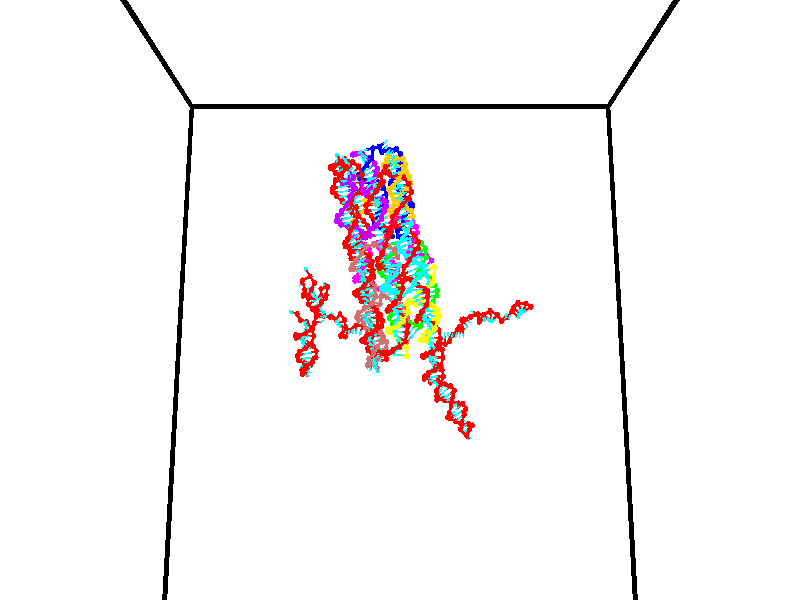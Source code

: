 // switches for output
#declare DRAW_BASES = 1; // possible values are 0, 1; only relevant for DNA ribbons
#declare DRAW_BASES_TYPE = 3; // possible values are 1, 2, 3; only relevant for DNA ribbons
#declare DRAW_FOG = 0; // set to 1 to enable fog

#include "colors.inc"

#include "transforms.inc"
background { rgb <1, 1, 1>}

#default {
   normal{
       ripples 0.25
       frequency 0.20
       turbulence 0.2
       lambda 5
   }
	finish {
		phong 0.1
		phong_size 40.
	}
}

// original window dimensions: 1024x640


// camera settings

camera {
	sky <0, 0.179814, -0.983701>
	up <0, 0.179814, -0.983701>
	right 1.6 * <1, 0, 0>
	location <35, 94.9851, 44.8844>
	look_at <35, 29.7336, 32.9568>
	direction <0, -65.2515, -11.9276>
	angle 67.0682
}


# declare cpy_camera_pos = <35, 94.9851, 44.8844>;
# if (DRAW_FOG = 1)
fog {
	fog_type 2
	up vnormalize(cpy_camera_pos)
	color rgbt<1,1,1,0.3>
	distance 1e-5
	fog_alt 3e-3
	fog_offset 56
}
# end


// LIGHTS

# declare lum = 6;
global_settings {
	ambient_light rgb lum * <0.05, 0.05, 0.05>
	max_trace_level 15
}# declare cpy_direct_light_amount = 0.25;
light_source
{	1000 * <-1, -1.16352, -0.803886>,
	rgb lum * cpy_direct_light_amount
	parallel
}

light_source
{	1000 * <1, 1.16352, 0.803886>,
	rgb lum * cpy_direct_light_amount
	parallel
}

// strand 0

// nucleotide -1

// particle -1
sphere {
	<24.592194, 34.646614, 35.057106> 0.250000
	pigment { color rgbt <1,0,0,0> }
	no_shadow
}
cylinder {
	<24.291262, 34.905426, 35.007557>,  <24.110703, 35.060715, 34.977829>, 0.100000
	pigment { color rgbt <1,0,0,0> }
	no_shadow
}
cylinder {
	<24.291262, 34.905426, 35.007557>,  <24.592194, 34.646614, 35.057106>, 0.100000
	pigment { color rgbt <1,0,0,0> }
	no_shadow
}

// particle -1
sphere {
	<24.291262, 34.905426, 35.007557> 0.100000
	pigment { color rgbt <1,0,0,0> }
	no_shadow
}
sphere {
	0, 1
	scale<0.080000,0.200000,0.300000>
	matrix <-0.581825, -0.564401, 0.585603,
		0.308992, 0.512639, 0.801077,
		-0.752332, 0.647034, -0.123871,
		24.065561, 35.099537, 34.970394>
	pigment { color rgbt <0,1,1,0> }
	no_shadow
}
cylinder {
	<24.810286, 34.071888, 35.485123>,  <24.592194, 34.646614, 35.057106>, 0.130000
	pigment { color rgbt <1,0,0,0> }
	no_shadow
}

// nucleotide -1

// particle -1
sphere {
	<24.810286, 34.071888, 35.485123> 0.250000
	pigment { color rgbt <1,0,0,0> }
	no_shadow
}
cylinder {
	<25.120991, 34.287899, 35.614742>,  <25.307415, 34.417507, 35.692513>, 0.100000
	pigment { color rgbt <1,0,0,0> }
	no_shadow
}
cylinder {
	<25.120991, 34.287899, 35.614742>,  <24.810286, 34.071888, 35.485123>, 0.100000
	pigment { color rgbt <1,0,0,0> }
	no_shadow
}

// particle -1
sphere {
	<25.120991, 34.287899, 35.614742> 0.100000
	pigment { color rgbt <1,0,0,0> }
	no_shadow
}
sphere {
	0, 1
	scale<0.080000,0.200000,0.300000>
	matrix <0.068621, -0.584039, 0.808820,
		0.626042, -0.606026, -0.490718,
		0.776764, 0.540029, 0.324047,
		25.354019, 34.449909, 35.711956>
	pigment { color rgbt <0,1,1,0> }
	no_shadow
}
cylinder {
	<25.407057, 33.661213, 35.567726>,  <24.810286, 34.071888, 35.485123>, 0.130000
	pigment { color rgbt <1,0,0,0> }
	no_shadow
}

// nucleotide -1

// particle -1
sphere {
	<25.407057, 33.661213, 35.567726> 0.250000
	pigment { color rgbt <1,0,0,0> }
	no_shadow
}
cylinder {
	<25.447786, 33.976280, 35.810776>,  <25.472223, 34.165321, 35.956608>, 0.100000
	pigment { color rgbt <1,0,0,0> }
	no_shadow
}
cylinder {
	<25.447786, 33.976280, 35.810776>,  <25.407057, 33.661213, 35.567726>, 0.100000
	pigment { color rgbt <1,0,0,0> }
	no_shadow
}

// particle -1
sphere {
	<25.447786, 33.976280, 35.810776> 0.100000
	pigment { color rgbt <1,0,0,0> }
	no_shadow
}
sphere {
	0, 1
	scale<0.080000,0.200000,0.300000>
	matrix <-0.069787, -0.603641, 0.794196,
		0.992352, -0.123272, -0.006495,
		0.101822, 0.787668, 0.607627,
		25.478333, 34.212582, 35.993065>
	pigment { color rgbt <0,1,1,0> }
	no_shadow
}
cylinder {
	<25.874897, 33.478867, 36.110207>,  <25.407057, 33.661213, 35.567726>, 0.130000
	pigment { color rgbt <1,0,0,0> }
	no_shadow
}

// nucleotide -1

// particle -1
sphere {
	<25.874897, 33.478867, 36.110207> 0.250000
	pigment { color rgbt <1,0,0,0> }
	no_shadow
}
cylinder {
	<25.691395, 33.784218, 36.292107>,  <25.581293, 33.967430, 36.401245>, 0.100000
	pigment { color rgbt <1,0,0,0> }
	no_shadow
}
cylinder {
	<25.691395, 33.784218, 36.292107>,  <25.874897, 33.478867, 36.110207>, 0.100000
	pigment { color rgbt <1,0,0,0> }
	no_shadow
}

// particle -1
sphere {
	<25.691395, 33.784218, 36.292107> 0.100000
	pigment { color rgbt <1,0,0,0> }
	no_shadow
}
sphere {
	0, 1
	scale<0.080000,0.200000,0.300000>
	matrix <-0.129664, -0.563813, 0.815661,
		0.879052, 0.315223, 0.357634,
		-0.458754, 0.763380, 0.454748,
		25.553768, 34.013233, 36.428532>
	pigment { color rgbt <0,1,1,0> }
	no_shadow
}
cylinder {
	<26.136333, 33.457523, 36.776703>,  <25.874897, 33.478867, 36.110207>, 0.130000
	pigment { color rgbt <1,0,0,0> }
	no_shadow
}

// nucleotide -1

// particle -1
sphere {
	<26.136333, 33.457523, 36.776703> 0.250000
	pigment { color rgbt <1,0,0,0> }
	no_shadow
}
cylinder {
	<25.789976, 33.655426, 36.806236>,  <25.582163, 33.774166, 36.823956>, 0.100000
	pigment { color rgbt <1,0,0,0> }
	no_shadow
}
cylinder {
	<25.789976, 33.655426, 36.806236>,  <26.136333, 33.457523, 36.776703>, 0.100000
	pigment { color rgbt <1,0,0,0> }
	no_shadow
}

// particle -1
sphere {
	<25.789976, 33.655426, 36.806236> 0.100000
	pigment { color rgbt <1,0,0,0> }
	no_shadow
}
sphere {
	0, 1
	scale<0.080000,0.200000,0.300000>
	matrix <-0.223127, -0.514098, 0.828202,
		0.447712, 0.700659, 0.555546,
		-0.865892, 0.494753, 0.073832,
		25.530209, 33.803852, 36.828384>
	pigment { color rgbt <0,1,1,0> }
	no_shadow
}
cylinder {
	<25.977688, 33.844440, 37.498760>,  <26.136333, 33.457523, 36.776703>, 0.130000
	pigment { color rgbt <1,0,0,0> }
	no_shadow
}

// nucleotide -1

// particle -1
sphere {
	<25.977688, 33.844440, 37.498760> 0.250000
	pigment { color rgbt <1,0,0,0> }
	no_shadow
}
cylinder {
	<25.640257, 33.706398, 37.334187>,  <25.437798, 33.623573, 37.235443>, 0.100000
	pigment { color rgbt <1,0,0,0> }
	no_shadow
}
cylinder {
	<25.640257, 33.706398, 37.334187>,  <25.977688, 33.844440, 37.498760>, 0.100000
	pigment { color rgbt <1,0,0,0> }
	no_shadow
}

// particle -1
sphere {
	<25.640257, 33.706398, 37.334187> 0.100000
	pigment { color rgbt <1,0,0,0> }
	no_shadow
}
sphere {
	0, 1
	scale<0.080000,0.200000,0.300000>
	matrix <-0.193164, -0.519870, 0.832119,
		-0.501060, 0.781432, 0.371890,
		-0.843579, -0.345106, -0.411431,
		25.387182, 33.602867, 37.210758>
	pigment { color rgbt <0,1,1,0> }
	no_shadow
}
cylinder {
	<25.421389, 34.121578, 37.914787>,  <25.977688, 33.844440, 37.498760>, 0.130000
	pigment { color rgbt <1,0,0,0> }
	no_shadow
}

// nucleotide -1

// particle -1
sphere {
	<25.421389, 34.121578, 37.914787> 0.250000
	pigment { color rgbt <1,0,0,0> }
	no_shadow
}
cylinder {
	<25.314316, 33.781448, 37.733547>,  <25.250072, 33.577370, 37.624802>, 0.100000
	pigment { color rgbt <1,0,0,0> }
	no_shadow
}
cylinder {
	<25.314316, 33.781448, 37.733547>,  <25.421389, 34.121578, 37.914787>, 0.100000
	pigment { color rgbt <1,0,0,0> }
	no_shadow
}

// particle -1
sphere {
	<25.314316, 33.781448, 37.733547> 0.100000
	pigment { color rgbt <1,0,0,0> }
	no_shadow
}
sphere {
	0, 1
	scale<0.080000,0.200000,0.300000>
	matrix <-0.123955, -0.435963, 0.891387,
		-0.955500, 0.294773, 0.011298,
		-0.267683, -0.850320, -0.453102,
		25.234011, 33.526352, 37.597618>
	pigment { color rgbt <0,1,1,0> }
	no_shadow
}
cylinder {
	<24.781397, 33.879219, 38.153381>,  <25.421389, 34.121578, 37.914787>, 0.130000
	pigment { color rgbt <1,0,0,0> }
	no_shadow
}

// nucleotide -1

// particle -1
sphere {
	<24.781397, 33.879219, 38.153381> 0.250000
	pigment { color rgbt <1,0,0,0> }
	no_shadow
}
cylinder {
	<24.992380, 33.561848, 38.031887>,  <25.118971, 33.371426, 37.958992>, 0.100000
	pigment { color rgbt <1,0,0,0> }
	no_shadow
}
cylinder {
	<24.992380, 33.561848, 38.031887>,  <24.781397, 33.879219, 38.153381>, 0.100000
	pigment { color rgbt <1,0,0,0> }
	no_shadow
}

// particle -1
sphere {
	<24.992380, 33.561848, 38.031887> 0.100000
	pigment { color rgbt <1,0,0,0> }
	no_shadow
}
sphere {
	0, 1
	scale<0.080000,0.200000,0.300000>
	matrix <0.035184, -0.336807, 0.940916,
		-0.848851, -0.506983, -0.149736,
		0.527460, -0.793429, -0.303736,
		25.150618, 33.323818, 37.940765>
	pigment { color rgbt <0,1,1,0> }
	no_shadow
}
cylinder {
	<24.504463, 33.309139, 38.473557>,  <24.781397, 33.879219, 38.153381>, 0.130000
	pigment { color rgbt <1,0,0,0> }
	no_shadow
}

// nucleotide -1

// particle -1
sphere {
	<24.504463, 33.309139, 38.473557> 0.250000
	pigment { color rgbt <1,0,0,0> }
	no_shadow
}
cylinder {
	<24.865931, 33.173618, 38.368793>,  <25.082811, 33.092304, 38.305935>, 0.100000
	pigment { color rgbt <1,0,0,0> }
	no_shadow
}
cylinder {
	<24.865931, 33.173618, 38.368793>,  <24.504463, 33.309139, 38.473557>, 0.100000
	pigment { color rgbt <1,0,0,0> }
	no_shadow
}

// particle -1
sphere {
	<24.865931, 33.173618, 38.368793> 0.100000
	pigment { color rgbt <1,0,0,0> }
	no_shadow
}
sphere {
	0, 1
	scale<0.080000,0.200000,0.300000>
	matrix <0.038757, -0.544382, 0.837942,
		-0.426471, -0.767374, -0.478811,
		0.903670, -0.338800, -0.261904,
		25.137032, 33.071980, 38.290222>
	pigment { color rgbt <0,1,1,0> }
	no_shadow
}
cylinder {
	<24.499699, 32.621136, 38.770309>,  <24.504463, 33.309139, 38.473557>, 0.130000
	pigment { color rgbt <1,0,0,0> }
	no_shadow
}

// nucleotide -1

// particle -1
sphere {
	<24.499699, 32.621136, 38.770309> 0.250000
	pigment { color rgbt <1,0,0,0> }
	no_shadow
}
cylinder {
	<24.879442, 32.727352, 38.703129>,  <25.107288, 32.791080, 38.662819>, 0.100000
	pigment { color rgbt <1,0,0,0> }
	no_shadow
}
cylinder {
	<24.879442, 32.727352, 38.703129>,  <24.499699, 32.621136, 38.770309>, 0.100000
	pigment { color rgbt <1,0,0,0> }
	no_shadow
}

// particle -1
sphere {
	<24.879442, 32.727352, 38.703129> 0.100000
	pigment { color rgbt <1,0,0,0> }
	no_shadow
}
sphere {
	0, 1
	scale<0.080000,0.200000,0.300000>
	matrix <0.255114, -0.339432, 0.905374,
		0.183403, -0.902372, -0.389986,
		0.949358, 0.265539, -0.167954,
		25.164249, 32.807014, 38.652744>
	pigment { color rgbt <0,1,1,0> }
	no_shadow
}
cylinder {
	<24.985435, 32.073772, 38.937908>,  <24.499699, 32.621136, 38.770309>, 0.130000
	pigment { color rgbt <1,0,0,0> }
	no_shadow
}

// nucleotide -1

// particle -1
sphere {
	<24.985435, 32.073772, 38.937908> 0.250000
	pigment { color rgbt <1,0,0,0> }
	no_shadow
}
cylinder {
	<25.180035, 32.422867, 38.954182>,  <25.296793, 32.632324, 38.963947>, 0.100000
	pigment { color rgbt <1,0,0,0> }
	no_shadow
}
cylinder {
	<25.180035, 32.422867, 38.954182>,  <24.985435, 32.073772, 38.937908>, 0.100000
	pigment { color rgbt <1,0,0,0> }
	no_shadow
}

// particle -1
sphere {
	<25.180035, 32.422867, 38.954182> 0.100000
	pigment { color rgbt <1,0,0,0> }
	no_shadow
}
sphere {
	0, 1
	scale<0.080000,0.200000,0.300000>
	matrix <0.129899, -0.118307, 0.984444,
		0.863972, -0.473643, -0.170923,
		0.486497, 0.872734, 0.040688,
		25.325983, 32.684689, 38.966389>
	pigment { color rgbt <0,1,1,0> }
	no_shadow
}
cylinder {
	<25.687712, 32.077705, 39.125961>,  <24.985435, 32.073772, 38.937908>, 0.130000
	pigment { color rgbt <1,0,0,0> }
	no_shadow
}

// nucleotide -1

// particle -1
sphere {
	<25.687712, 32.077705, 39.125961> 0.250000
	pigment { color rgbt <1,0,0,0> }
	no_shadow
}
cylinder {
	<25.533981, 32.430450, 39.235226>,  <25.441742, 32.642097, 39.300785>, 0.100000
	pigment { color rgbt <1,0,0,0> }
	no_shadow
}
cylinder {
	<25.533981, 32.430450, 39.235226>,  <25.687712, 32.077705, 39.125961>, 0.100000
	pigment { color rgbt <1,0,0,0> }
	no_shadow
}

// particle -1
sphere {
	<25.533981, 32.430450, 39.235226> 0.100000
	pigment { color rgbt <1,0,0,0> }
	no_shadow
}
sphere {
	0, 1
	scale<0.080000,0.200000,0.300000>
	matrix <0.062556, -0.270325, 0.960734,
		0.921075, 0.386325, 0.048728,
		-0.384328, 0.881860, 0.273157,
		25.418682, 32.695007, 39.317173>
	pigment { color rgbt <0,1,1,0> }
	no_shadow
}
cylinder {
	<25.137762, 31.917768, 39.649307>,  <25.687712, 32.077705, 39.125961>, 0.130000
	pigment { color rgbt <1,0,0,0> }
	no_shadow
}

// nucleotide -1

// particle -1
sphere {
	<25.137762, 31.917768, 39.649307> 0.250000
	pigment { color rgbt <1,0,0,0> }
	no_shadow
}
cylinder {
	<25.006598, 32.256981, 39.482784>,  <24.927898, 32.460510, 39.382870>, 0.100000
	pigment { color rgbt <1,0,0,0> }
	no_shadow
}
cylinder {
	<25.006598, 32.256981, 39.482784>,  <25.137762, 31.917768, 39.649307>, 0.100000
	pigment { color rgbt <1,0,0,0> }
	no_shadow
}

// particle -1
sphere {
	<25.006598, 32.256981, 39.482784> 0.100000
	pigment { color rgbt <1,0,0,0> }
	no_shadow
}
sphere {
	0, 1
	scale<0.080000,0.200000,0.300000>
	matrix <-0.417884, -0.525425, -0.741149,
		-0.847258, -0.069063, 0.526673,
		-0.327913, 0.848033, -0.416310,
		24.908224, 32.511391, 39.357891>
	pigment { color rgbt <0,1,1,0> }
	no_shadow
}
cylinder {
	<24.908527, 32.585674, 39.956768>,  <25.137762, 31.917768, 39.649307>, 0.130000
	pigment { color rgbt <1,0,0,0> }
	no_shadow
}

// nucleotide -1

// particle -1
sphere {
	<24.908527, 32.585674, 39.956768> 0.250000
	pigment { color rgbt <1,0,0,0> }
	no_shadow
}
cylinder {
	<25.230026, 32.805870, 40.047050>,  <25.422926, 32.937988, 40.101219>, 0.100000
	pigment { color rgbt <1,0,0,0> }
	no_shadow
}
cylinder {
	<25.230026, 32.805870, 40.047050>,  <24.908527, 32.585674, 39.956768>, 0.100000
	pigment { color rgbt <1,0,0,0> }
	no_shadow
}

// particle -1
sphere {
	<25.230026, 32.805870, 40.047050> 0.100000
	pigment { color rgbt <1,0,0,0> }
	no_shadow
}
sphere {
	0, 1
	scale<0.080000,0.200000,0.300000>
	matrix <0.262515, 0.012311, -0.964849,
		-0.533923, 0.834748, -0.134618,
		0.803749, 0.550494, 0.225707,
		25.471151, 32.971020, 40.114761>
	pigment { color rgbt <0,1,1,0> }
	no_shadow
}
cylinder {
	<24.968321, 33.201225, 39.665184>,  <24.908527, 32.585674, 39.956768>, 0.130000
	pigment { color rgbt <1,0,0,0> }
	no_shadow
}

// nucleotide -1

// particle -1
sphere {
	<24.968321, 33.201225, 39.665184> 0.250000
	pigment { color rgbt <1,0,0,0> }
	no_shadow
}
cylinder {
	<25.354019, 33.129639, 39.743366>,  <25.585438, 33.086685, 39.790276>, 0.100000
	pigment { color rgbt <1,0,0,0> }
	no_shadow
}
cylinder {
	<25.354019, 33.129639, 39.743366>,  <24.968321, 33.201225, 39.665184>, 0.100000
	pigment { color rgbt <1,0,0,0> }
	no_shadow
}

// particle -1
sphere {
	<25.354019, 33.129639, 39.743366> 0.100000
	pigment { color rgbt <1,0,0,0> }
	no_shadow
}
sphere {
	0, 1
	scale<0.080000,0.200000,0.300000>
	matrix <0.194001, -0.025765, -0.980663,
		0.180542, 0.983518, 0.009876,
		0.964245, -0.178967, 0.195455,
		25.643293, 33.075947, 39.802002>
	pigment { color rgbt <0,1,1,0> }
	no_shadow
}
cylinder {
	<25.444302, 33.788246, 39.339516>,  <24.968321, 33.201225, 39.665184>, 0.130000
	pigment { color rgbt <1,0,0,0> }
	no_shadow
}

// nucleotide -1

// particle -1
sphere {
	<25.444302, 33.788246, 39.339516> 0.250000
	pigment { color rgbt <1,0,0,0> }
	no_shadow
}
cylinder {
	<25.586164, 33.414356, 39.348503>,  <25.671282, 33.190022, 39.353897>, 0.100000
	pigment { color rgbt <1,0,0,0> }
	no_shadow
}
cylinder {
	<25.586164, 33.414356, 39.348503>,  <25.444302, 33.788246, 39.339516>, 0.100000
	pigment { color rgbt <1,0,0,0> }
	no_shadow
}

// particle -1
sphere {
	<25.586164, 33.414356, 39.348503> 0.100000
	pigment { color rgbt <1,0,0,0> }
	no_shadow
}
sphere {
	0, 1
	scale<0.080000,0.200000,0.300000>
	matrix <0.085025, 0.008312, -0.996344,
		0.931123, 0.355269, 0.082423,
		0.354655, -0.934727, 0.022467,
		25.692560, 33.133938, 39.355244>
	pigment { color rgbt <0,1,1,0> }
	no_shadow
}
cylinder {
	<26.118834, 33.731632, 39.003788>,  <25.444302, 33.788246, 39.339516>, 0.130000
	pigment { color rgbt <1,0,0,0> }
	no_shadow
}

// nucleotide -1

// particle -1
sphere {
	<26.118834, 33.731632, 39.003788> 0.250000
	pigment { color rgbt <1,0,0,0> }
	no_shadow
}
cylinder {
	<25.876465, 33.413883, 38.986687>,  <25.731045, 33.223232, 38.976425>, 0.100000
	pigment { color rgbt <1,0,0,0> }
	no_shadow
}
cylinder {
	<25.876465, 33.413883, 38.986687>,  <26.118834, 33.731632, 39.003788>, 0.100000
	pigment { color rgbt <1,0,0,0> }
	no_shadow
}

// particle -1
sphere {
	<25.876465, 33.413883, 38.986687> 0.100000
	pigment { color rgbt <1,0,0,0> }
	no_shadow
}
sphere {
	0, 1
	scale<0.080000,0.200000,0.300000>
	matrix <0.042018, 0.021711, -0.998881,
		0.794415, -0.607038, 0.020223,
		-0.605920, -0.794376, -0.042754,
		25.694689, 33.175571, 38.973862>
	pigment { color rgbt <0,1,1,0> }
	no_shadow
}
cylinder {
	<26.403259, 33.261368, 38.579781>,  <26.118834, 33.731632, 39.003788>, 0.130000
	pigment { color rgbt <1,0,0,0> }
	no_shadow
}

// nucleotide -1

// particle -1
sphere {
	<26.403259, 33.261368, 38.579781> 0.250000
	pigment { color rgbt <1,0,0,0> }
	no_shadow
}
cylinder {
	<26.021591, 33.142593, 38.594692>,  <25.792591, 33.071327, 38.603638>, 0.100000
	pigment { color rgbt <1,0,0,0> }
	no_shadow
}
cylinder {
	<26.021591, 33.142593, 38.594692>,  <26.403259, 33.261368, 38.579781>, 0.100000
	pigment { color rgbt <1,0,0,0> }
	no_shadow
}

// particle -1
sphere {
	<26.021591, 33.142593, 38.594692> 0.100000
	pigment { color rgbt <1,0,0,0> }
	no_shadow
}
sphere {
	0, 1
	scale<0.080000,0.200000,0.300000>
	matrix <-0.027321, -0.037617, -0.998919,
		0.298023, -0.954154, 0.027780,
		-0.954168, -0.296941, 0.037279,
		25.735340, 33.053513, 38.605877>
	pigment { color rgbt <0,1,1,0> }
	no_shadow
}
cylinder {
	<26.333126, 32.753391, 38.011009>,  <26.403259, 33.261368, 38.579781>, 0.130000
	pigment { color rgbt <1,0,0,0> }
	no_shadow
}

// nucleotide -1

// particle -1
sphere {
	<26.333126, 32.753391, 38.011009> 0.250000
	pigment { color rgbt <1,0,0,0> }
	no_shadow
}
cylinder {
	<25.956966, 32.852535, 38.104145>,  <25.731270, 32.912022, 38.160027>, 0.100000
	pigment { color rgbt <1,0,0,0> }
	no_shadow
}
cylinder {
	<25.956966, 32.852535, 38.104145>,  <26.333126, 32.753391, 38.011009>, 0.100000
	pigment { color rgbt <1,0,0,0> }
	no_shadow
}

// particle -1
sphere {
	<25.956966, 32.852535, 38.104145> 0.100000
	pigment { color rgbt <1,0,0,0> }
	no_shadow
}
sphere {
	0, 1
	scale<0.080000,0.200000,0.300000>
	matrix <-0.230909, 0.037242, -0.972262,
		-0.249653, -0.968081, 0.022210,
		-0.940402, 0.247857, 0.232836,
		25.674847, 32.926891, 38.173996>
	pigment { color rgbt <0,1,1,0> }
	no_shadow
}
cylinder {
	<25.958208, 32.427128, 37.522224>,  <26.333126, 32.753391, 38.011009>, 0.130000
	pigment { color rgbt <1,0,0,0> }
	no_shadow
}

// nucleotide -1

// particle -1
sphere {
	<25.958208, 32.427128, 37.522224> 0.250000
	pigment { color rgbt <1,0,0,0> }
	no_shadow
}
cylinder {
	<25.719252, 32.713558, 37.666645>,  <25.575878, 32.885418, 37.753300>, 0.100000
	pigment { color rgbt <1,0,0,0> }
	no_shadow
}
cylinder {
	<25.719252, 32.713558, 37.666645>,  <25.958208, 32.427128, 37.522224>, 0.100000
	pigment { color rgbt <1,0,0,0> }
	no_shadow
}

// particle -1
sphere {
	<25.719252, 32.713558, 37.666645> 0.100000
	pigment { color rgbt <1,0,0,0> }
	no_shadow
}
sphere {
	0, 1
	scale<0.080000,0.200000,0.300000>
	matrix <-0.238724, 0.271022, -0.932501,
		-0.765594, -0.643260, 0.009038,
		-0.597391, 0.716075, 0.361054,
		25.540033, 32.928379, 37.774960>
	pigment { color rgbt <0,1,1,0> }
	no_shadow
}
cylinder {
	<25.167656, 32.270500, 37.442543>,  <25.958208, 32.427128, 37.522224>, 0.130000
	pigment { color rgbt <1,0,0,0> }
	no_shadow
}

// nucleotide -1

// particle -1
sphere {
	<25.167656, 32.270500, 37.442543> 0.250000
	pigment { color rgbt <1,0,0,0> }
	no_shadow
}
cylinder {
	<25.083979, 32.633789, 37.587528>,  <25.033773, 32.851761, 37.674519>, 0.100000
	pigment { color rgbt <1,0,0,0> }
	no_shadow
}
cylinder {
	<25.083979, 32.633789, 37.587528>,  <25.167656, 32.270500, 37.442543>, 0.100000
	pigment { color rgbt <1,0,0,0> }
	no_shadow
}

// particle -1
sphere {
	<25.083979, 32.633789, 37.587528> 0.100000
	pigment { color rgbt <1,0,0,0> }
	no_shadow
}
sphere {
	0, 1
	scale<0.080000,0.200000,0.300000>
	matrix <0.145567, 0.395456, -0.906876,
		-0.966979, -0.136949, -0.214933,
		-0.209192, 0.908218, 0.362463,
		25.021221, 32.906254, 37.696266>
	pigment { color rgbt <0,1,1,0> }
	no_shadow
}
cylinder {
	<24.813541, 32.489750, 36.932911>,  <25.167656, 32.270500, 37.442543>, 0.130000
	pigment { color rgbt <1,0,0,0> }
	no_shadow
}

// nucleotide -1

// particle -1
sphere {
	<24.813541, 32.489750, 36.932911> 0.250000
	pigment { color rgbt <1,0,0,0> }
	no_shadow
}
cylinder {
	<24.909122, 32.811771, 37.150089>,  <24.966471, 33.004986, 37.280396>, 0.100000
	pigment { color rgbt <1,0,0,0> }
	no_shadow
}
cylinder {
	<24.909122, 32.811771, 37.150089>,  <24.813541, 32.489750, 36.932911>, 0.100000
	pigment { color rgbt <1,0,0,0> }
	no_shadow
}

// particle -1
sphere {
	<24.909122, 32.811771, 37.150089> 0.100000
	pigment { color rgbt <1,0,0,0> }
	no_shadow
}
sphere {
	0, 1
	scale<0.080000,0.200000,0.300000>
	matrix <-0.111574, 0.578203, -0.808228,
		-0.964600, 0.132549, 0.227987,
		0.238953, 0.805054, 0.542946,
		24.980808, 33.053288, 37.312973>
	pigment { color rgbt <0,1,1,0> }
	no_shadow
}
cylinder {
	<24.267311, 33.044750, 36.867809>,  <24.813541, 32.489750, 36.932911>, 0.130000
	pigment { color rgbt <1,0,0,0> }
	no_shadow
}

// nucleotide -1

// particle -1
sphere {
	<24.267311, 33.044750, 36.867809> 0.250000
	pigment { color rgbt <1,0,0,0> }
	no_shadow
}
cylinder {
	<24.623203, 33.203426, 36.958153>,  <24.836739, 33.298634, 37.012360>, 0.100000
	pigment { color rgbt <1,0,0,0> }
	no_shadow
}
cylinder {
	<24.623203, 33.203426, 36.958153>,  <24.267311, 33.044750, 36.867809>, 0.100000
	pigment { color rgbt <1,0,0,0> }
	no_shadow
}

// particle -1
sphere {
	<24.623203, 33.203426, 36.958153> 0.100000
	pigment { color rgbt <1,0,0,0> }
	no_shadow
}
sphere {
	0, 1
	scale<0.080000,0.200000,0.300000>
	matrix <-0.050489, 0.577265, -0.814994,
		-0.453683, 0.713723, 0.533640,
		0.889732, 0.396692, 0.225861,
		24.890123, 33.322433, 37.025909>
	pigment { color rgbt <0,1,1,0> }
	no_shadow
}
cylinder {
	<24.369267, 33.788910, 36.715870>,  <24.267311, 33.044750, 36.867809>, 0.130000
	pigment { color rgbt <1,0,0,0> }
	no_shadow
}

// nucleotide -1

// particle -1
sphere {
	<24.369267, 33.788910, 36.715870> 0.250000
	pigment { color rgbt <1,0,0,0> }
	no_shadow
}
cylinder {
	<24.681824, 33.835735, 36.961056>,  <24.869358, 33.863831, 37.108166>, 0.100000
	pigment { color rgbt <1,0,0,0> }
	no_shadow
}
cylinder {
	<24.681824, 33.835735, 36.961056>,  <24.369267, 33.788910, 36.715870>, 0.100000
	pigment { color rgbt <1,0,0,0> }
	no_shadow
}

// particle -1
sphere {
	<24.681824, 33.835735, 36.961056> 0.100000
	pigment { color rgbt <1,0,0,0> }
	no_shadow
}
sphere {
	0, 1
	scale<0.080000,0.200000,0.300000>
	matrix <0.419600, 0.628498, -0.654924,
		-0.461912, 0.768952, 0.441984,
		0.781391, 0.117061, 0.612963,
		24.916241, 33.870853, 37.144943>
	pigment { color rgbt <0,1,1,0> }
	no_shadow
}
cylinder {
	<24.471851, 34.517082, 36.981010>,  <24.369267, 33.788910, 36.715870>, 0.130000
	pigment { color rgbt <1,0,0,0> }
	no_shadow
}

// nucleotide -1

// particle -1
sphere {
	<24.471851, 34.517082, 36.981010> 0.250000
	pigment { color rgbt <1,0,0,0> }
	no_shadow
}
cylinder {
	<24.820564, 34.321880, 36.963852>,  <25.029793, 34.204758, 36.953556>, 0.100000
	pigment { color rgbt <1,0,0,0> }
	no_shadow
}
cylinder {
	<24.820564, 34.321880, 36.963852>,  <24.471851, 34.517082, 36.981010>, 0.100000
	pigment { color rgbt <1,0,0,0> }
	no_shadow
}

// particle -1
sphere {
	<24.820564, 34.321880, 36.963852> 0.100000
	pigment { color rgbt <1,0,0,0> }
	no_shadow
}
sphere {
	0, 1
	scale<0.080000,0.200000,0.300000>
	matrix <0.368522, 0.710976, -0.598920,
		0.322774, 0.506322, 0.799659,
		0.871785, -0.488008, -0.042893,
		25.082100, 34.175480, 36.950985>
	pigment { color rgbt <0,1,1,0> }
	no_shadow
}
cylinder {
	<24.922867, 35.031055, 36.964043>,  <24.471851, 34.517082, 36.981010>, 0.130000
	pigment { color rgbt <1,0,0,0> }
	no_shadow
}

// nucleotide -1

// particle -1
sphere {
	<24.922867, 35.031055, 36.964043> 0.250000
	pigment { color rgbt <1,0,0,0> }
	no_shadow
}
cylinder {
	<25.116371, 34.722935, 36.797855>,  <25.232473, 34.538063, 36.698143>, 0.100000
	pigment { color rgbt <1,0,0,0> }
	no_shadow
}
cylinder {
	<25.116371, 34.722935, 36.797855>,  <24.922867, 35.031055, 36.964043>, 0.100000
	pigment { color rgbt <1,0,0,0> }
	no_shadow
}

// particle -1
sphere {
	<25.116371, 34.722935, 36.797855> 0.100000
	pigment { color rgbt <1,0,0,0> }
	no_shadow
}
sphere {
	0, 1
	scale<0.080000,0.200000,0.300000>
	matrix <0.437085, 0.623915, -0.647832,
		0.758241, 0.131801, 0.638512,
		0.483763, -0.770298, -0.415470,
		25.261499, 34.491844, 36.673214>
	pigment { color rgbt <0,1,1,0> }
	no_shadow
}
cylinder {
	<25.614527, 35.298767, 36.778526>,  <24.922867, 35.031055, 36.964043>, 0.130000
	pigment { color rgbt <1,0,0,0> }
	no_shadow
}

// nucleotide -1

// particle -1
sphere {
	<25.614527, 35.298767, 36.778526> 0.250000
	pigment { color rgbt <1,0,0,0> }
	no_shadow
}
cylinder {
	<25.561249, 34.976418, 36.547764>,  <25.529282, 34.783009, 36.409306>, 0.100000
	pigment { color rgbt <1,0,0,0> }
	no_shadow
}
cylinder {
	<25.561249, 34.976418, 36.547764>,  <25.614527, 35.298767, 36.778526>, 0.100000
	pigment { color rgbt <1,0,0,0> }
	no_shadow
}

// particle -1
sphere {
	<25.561249, 34.976418, 36.547764> 0.100000
	pigment { color rgbt <1,0,0,0> }
	no_shadow
}
sphere {
	0, 1
	scale<0.080000,0.200000,0.300000>
	matrix <0.440871, 0.473152, -0.762732,
		0.887633, -0.355934, 0.292266,
		-0.133196, -0.805877, -0.576906,
		25.521290, 34.734653, 36.374691>
	pigment { color rgbt <0,1,1,0> }
	no_shadow
}
cylinder {
	<26.280844, 35.097088, 36.362049>,  <25.614527, 35.298767, 36.778526>, 0.130000
	pigment { color rgbt <1,0,0,0> }
	no_shadow
}

// nucleotide -1

// particle -1
sphere {
	<26.280844, 35.097088, 36.362049> 0.250000
	pigment { color rgbt <1,0,0,0> }
	no_shadow
}
cylinder {
	<25.930607, 35.002144, 36.193764>,  <25.720465, 34.945175, 36.092793>, 0.100000
	pigment { color rgbt <1,0,0,0> }
	no_shadow
}
cylinder {
	<25.930607, 35.002144, 36.193764>,  <26.280844, 35.097088, 36.362049>, 0.100000
	pigment { color rgbt <1,0,0,0> }
	no_shadow
}

// particle -1
sphere {
	<25.930607, 35.002144, 36.193764> 0.100000
	pigment { color rgbt <1,0,0,0> }
	no_shadow
}
sphere {
	0, 1
	scale<0.080000,0.200000,0.300000>
	matrix <0.253809, 0.514971, -0.818771,
		0.410999, -0.823689, -0.390660,
		-0.875591, -0.237361, -0.420713,
		25.667931, 34.930935, 36.067551>
	pigment { color rgbt <0,1,1,0> }
	no_shadow
}
cylinder {
	<26.338400, 34.544777, 35.817627>,  <26.280844, 35.097088, 36.362049>, 0.130000
	pigment { color rgbt <1,0,0,0> }
	no_shadow
}

// nucleotide -1

// particle -1
sphere {
	<26.338400, 34.544777, 35.817627> 0.250000
	pigment { color rgbt <1,0,0,0> }
	no_shadow
}
cylinder {
	<26.727533, 34.529896, 35.726227>,  <26.961014, 34.520966, 35.671387>, 0.100000
	pigment { color rgbt <1,0,0,0> }
	no_shadow
}
cylinder {
	<26.727533, 34.529896, 35.726227>,  <26.338400, 34.544777, 35.817627>, 0.100000
	pigment { color rgbt <1,0,0,0> }
	no_shadow
}

// particle -1
sphere {
	<26.727533, 34.529896, 35.726227> 0.100000
	pigment { color rgbt <1,0,0,0> }
	no_shadow
}
sphere {
	0, 1
	scale<0.080000,0.200000,0.300000>
	matrix <-0.223305, 0.109619, -0.968565,
		0.061081, 0.993277, 0.098334,
		0.972833, -0.037202, -0.228499,
		27.019382, 34.518734, 35.657677>
	pigment { color rgbt <0,1,1,0> }
	no_shadow
}
cylinder {
	<26.586344, 35.124130, 35.337376>,  <26.338400, 34.544777, 35.817627>, 0.130000
	pigment { color rgbt <1,0,0,0> }
	no_shadow
}

// nucleotide -1

// particle -1
sphere {
	<26.586344, 35.124130, 35.337376> 0.250000
	pigment { color rgbt <1,0,0,0> }
	no_shadow
}
cylinder {
	<26.804432, 34.790985, 35.299282>,  <26.935286, 34.591099, 35.276424>, 0.100000
	pigment { color rgbt <1,0,0,0> }
	no_shadow
}
cylinder {
	<26.804432, 34.790985, 35.299282>,  <26.586344, 35.124130, 35.337376>, 0.100000
	pigment { color rgbt <1,0,0,0> }
	no_shadow
}

// particle -1
sphere {
	<26.804432, 34.790985, 35.299282> 0.100000
	pigment { color rgbt <1,0,0,0> }
	no_shadow
}
sphere {
	0, 1
	scale<0.080000,0.200000,0.300000>
	matrix <-0.200812, -0.019465, -0.979437,
		0.813885, 0.553133, -0.177862,
		0.545221, -0.832866, -0.095233,
		26.967999, 34.541126, 35.270714>
	pigment { color rgbt <0,1,1,0> }
	no_shadow
}
cylinder {
	<26.584261, 35.084518, 34.642521>,  <26.586344, 35.124130, 35.337376>, 0.130000
	pigment { color rgbt <1,0,0,0> }
	no_shadow
}

// nucleotide -1

// particle -1
sphere {
	<26.584261, 35.084518, 34.642521> 0.250000
	pigment { color rgbt <1,0,0,0> }
	no_shadow
}
cylinder {
	<26.789001, 34.748531, 34.714592>,  <26.911846, 34.546940, 34.757835>, 0.100000
	pigment { color rgbt <1,0,0,0> }
	no_shadow
}
cylinder {
	<26.789001, 34.748531, 34.714592>,  <26.584261, 35.084518, 34.642521>, 0.100000
	pigment { color rgbt <1,0,0,0> }
	no_shadow
}

// particle -1
sphere {
	<26.789001, 34.748531, 34.714592> 0.100000
	pigment { color rgbt <1,0,0,0> }
	no_shadow
}
sphere {
	0, 1
	scale<0.080000,0.200000,0.300000>
	matrix <-0.048278, -0.237527, -0.970181,
		0.857718, 0.487888, -0.162130,
		0.511849, -0.839968, 0.180177,
		26.942556, 34.496540, 34.768646>
	pigment { color rgbt <0,1,1,0> }
	no_shadow
}
cylinder {
	<27.077087, 35.056660, 34.111137>,  <26.584261, 35.084518, 34.642521>, 0.130000
	pigment { color rgbt <1,0,0,0> }
	no_shadow
}

// nucleotide -1

// particle -1
sphere {
	<27.077087, 35.056660, 34.111137> 0.250000
	pigment { color rgbt <1,0,0,0> }
	no_shadow
}
cylinder {
	<26.987801, 34.687344, 34.236176>,  <26.934229, 34.465755, 34.311199>, 0.100000
	pigment { color rgbt <1,0,0,0> }
	no_shadow
}
cylinder {
	<26.987801, 34.687344, 34.236176>,  <27.077087, 35.056660, 34.111137>, 0.100000
	pigment { color rgbt <1,0,0,0> }
	no_shadow
}

// particle -1
sphere {
	<26.987801, 34.687344, 34.236176> 0.100000
	pigment { color rgbt <1,0,0,0> }
	no_shadow
}
sphere {
	0, 1
	scale<0.080000,0.200000,0.300000>
	matrix <-0.237028, -0.259653, -0.936161,
		0.945512, -0.283061, -0.160886,
		-0.223216, -0.923286, 0.312598,
		26.920835, 34.410358, 34.329956>
	pigment { color rgbt <0,1,1,0> }
	no_shadow
}
cylinder {
	<27.432468, 34.638638, 33.711887>,  <27.077087, 35.056660, 34.111137>, 0.130000
	pigment { color rgbt <1,0,0,0> }
	no_shadow
}

// nucleotide -1

// particle -1
sphere {
	<27.432468, 34.638638, 33.711887> 0.250000
	pigment { color rgbt <1,0,0,0> }
	no_shadow
}
cylinder {
	<27.129305, 34.416336, 33.848541>,  <26.947407, 34.282955, 33.930534>, 0.100000
	pigment { color rgbt <1,0,0,0> }
	no_shadow
}
cylinder {
	<27.129305, 34.416336, 33.848541>,  <27.432468, 34.638638, 33.711887>, 0.100000
	pigment { color rgbt <1,0,0,0> }
	no_shadow
}

// particle -1
sphere {
	<27.129305, 34.416336, 33.848541> 0.100000
	pigment { color rgbt <1,0,0,0> }
	no_shadow
}
sphere {
	0, 1
	scale<0.080000,0.200000,0.300000>
	matrix <-0.256496, -0.227647, -0.939354,
		0.599823, -0.799571, 0.029986,
		-0.757906, -0.555755, 0.341635,
		26.901934, 34.249611, 33.951031>
	pigment { color rgbt <0,1,1,0> }
	no_shadow
}
cylinder {
	<27.417053, 34.077969, 33.306507>,  <27.432468, 34.638638, 33.711887>, 0.130000
	pigment { color rgbt <1,0,0,0> }
	no_shadow
}

// nucleotide -1

// particle -1
sphere {
	<27.417053, 34.077969, 33.306507> 0.250000
	pigment { color rgbt <1,0,0,0> }
	no_shadow
}
cylinder {
	<27.050898, 34.079700, 33.467525>,  <26.831203, 34.080738, 33.564137>, 0.100000
	pigment { color rgbt <1,0,0,0> }
	no_shadow
}
cylinder {
	<27.050898, 34.079700, 33.467525>,  <27.417053, 34.077969, 33.306507>, 0.100000
	pigment { color rgbt <1,0,0,0> }
	no_shadow
}

// particle -1
sphere {
	<27.050898, 34.079700, 33.467525> 0.100000
	pigment { color rgbt <1,0,0,0> }
	no_shadow
}
sphere {
	0, 1
	scale<0.080000,0.200000,0.300000>
	matrix <-0.402136, -0.056330, -0.913846,
		0.018727, -0.998403, 0.053302,
		-0.915389, 0.004321, 0.402548,
		26.776281, 34.080997, 33.588291>
	pigment { color rgbt <0,1,1,0> }
	no_shadow
}
cylinder {
	<27.549904, 33.814884, 32.555367>,  <27.417053, 34.077969, 33.306507>, 0.130000
	pigment { color rgbt <1,0,0,0> }
	no_shadow
}

// nucleotide -1

// particle -1
sphere {
	<27.549904, 33.814884, 32.555367> 0.250000
	pigment { color rgbt <1,0,0,0> }
	no_shadow
}
cylinder {
	<27.324234, 33.566563, 32.337631>,  <27.188831, 33.417568, 32.206989>, 0.100000
	pigment { color rgbt <1,0,0,0> }
	no_shadow
}
cylinder {
	<27.324234, 33.566563, 32.337631>,  <27.549904, 33.814884, 32.555367>, 0.100000
	pigment { color rgbt <1,0,0,0> }
	no_shadow
}

// particle -1
sphere {
	<27.324234, 33.566563, 32.337631> 0.100000
	pigment { color rgbt <1,0,0,0> }
	no_shadow
}
sphere {
	0, 1
	scale<0.080000,0.200000,0.300000>
	matrix <0.063783, -0.690084, 0.720913,
		-0.823187, 0.372002, 0.428926,
		-0.564176, -0.620805, -0.544341,
		27.154982, 33.380322, 32.174328>
	pigment { color rgbt <0,1,1,0> }
	no_shadow
}
cylinder {
	<26.799212, 33.597374, 32.686668>,  <27.549904, 33.814884, 32.555367>, 0.130000
	pigment { color rgbt <1,0,0,0> }
	no_shadow
}

// nucleotide -1

// particle -1
sphere {
	<26.799212, 33.597374, 32.686668> 0.250000
	pigment { color rgbt <1,0,0,0> }
	no_shadow
}
cylinder {
	<26.998829, 33.294621, 32.517872>,  <27.118599, 33.112968, 32.416595>, 0.100000
	pigment { color rgbt <1,0,0,0> }
	no_shadow
}
cylinder {
	<26.998829, 33.294621, 32.517872>,  <26.799212, 33.597374, 32.686668>, 0.100000
	pigment { color rgbt <1,0,0,0> }
	no_shadow
}

// particle -1
sphere {
	<26.998829, 33.294621, 32.517872> 0.100000
	pigment { color rgbt <1,0,0,0> }
	no_shadow
}
sphere {
	0, 1
	scale<0.080000,0.200000,0.300000>
	matrix <-0.365454, -0.625363, 0.689467,
		-0.785747, -0.189856, -0.588691,
		0.499045, -0.756886, -0.421993,
		27.148542, 33.067554, 32.391273>
	pigment { color rgbt <0,1,1,0> }
	no_shadow
}
cylinder {
	<26.754719, 32.897156, 33.153065>,  <26.799212, 33.597374, 32.686668>, 0.130000
	pigment { color rgbt <1,0,0,0> }
	no_shadow
}

// nucleotide -1

// particle -1
sphere {
	<26.754719, 32.897156, 33.153065> 0.250000
	pigment { color rgbt <1,0,0,0> }
	no_shadow
}
cylinder {
	<26.541128, 33.209614, 33.282482>,  <26.412973, 33.397087, 33.360134>, 0.100000
	pigment { color rgbt <1,0,0,0> }
	no_shadow
}
cylinder {
	<26.541128, 33.209614, 33.282482>,  <26.754719, 32.897156, 33.153065>, 0.100000
	pigment { color rgbt <1,0,0,0> }
	no_shadow
}

// particle -1
sphere {
	<26.541128, 33.209614, 33.282482> 0.100000
	pigment { color rgbt <1,0,0,0> }
	no_shadow
}
sphere {
	0, 1
	scale<0.080000,0.200000,0.300000>
	matrix <-0.760276, -0.276178, -0.587968,
		-0.369934, -0.559942, 0.741359,
		-0.533975, 0.781147, 0.323543,
		26.380936, 33.443958, 33.379547>
	pigment { color rgbt <0,1,1,0> }
	no_shadow
}
cylinder {
	<26.093843, 32.642609, 33.328201>,  <26.754719, 32.897156, 33.153065>, 0.130000
	pigment { color rgbt <1,0,0,0> }
	no_shadow
}

// nucleotide -1

// particle -1
sphere {
	<26.093843, 32.642609, 33.328201> 0.250000
	pigment { color rgbt <1,0,0,0> }
	no_shadow
}
cylinder {
	<26.077053, 33.033203, 33.243614>,  <26.066978, 33.267559, 33.192863>, 0.100000
	pigment { color rgbt <1,0,0,0> }
	no_shadow
}
cylinder {
	<26.077053, 33.033203, 33.243614>,  <26.093843, 32.642609, 33.328201>, 0.100000
	pigment { color rgbt <1,0,0,0> }
	no_shadow
}

// particle -1
sphere {
	<26.077053, 33.033203, 33.243614> 0.100000
	pigment { color rgbt <1,0,0,0> }
	no_shadow
}
sphere {
	0, 1
	scale<0.080000,0.200000,0.300000>
	matrix <-0.692963, -0.180924, -0.697902,
		-0.719750, 0.117243, 0.684262,
		-0.041976, 0.976484, -0.211465,
		26.064461, 33.326149, 33.180176>
	pigment { color rgbt <0,1,1,0> }
	no_shadow
}
cylinder {
	<25.400646, 32.761009, 33.330120>,  <26.093843, 32.642609, 33.328201>, 0.130000
	pigment { color rgbt <1,0,0,0> }
	no_shadow
}

// nucleotide -1

// particle -1
sphere {
	<25.400646, 32.761009, 33.330120> 0.250000
	pigment { color rgbt <1,0,0,0> }
	no_shadow
}
cylinder {
	<25.571615, 33.064495, 33.133488>,  <25.674196, 33.246586, 33.015507>, 0.100000
	pigment { color rgbt <1,0,0,0> }
	no_shadow
}
cylinder {
	<25.571615, 33.064495, 33.133488>,  <25.400646, 32.761009, 33.330120>, 0.100000
	pigment { color rgbt <1,0,0,0> }
	no_shadow
}

// particle -1
sphere {
	<25.571615, 33.064495, 33.133488> 0.100000
	pigment { color rgbt <1,0,0,0> }
	no_shadow
}
sphere {
	0, 1
	scale<0.080000,0.200000,0.300000>
	matrix <-0.597115, -0.171348, -0.783641,
		-0.678795, 0.628479, 0.379804,
		0.427423, 0.758718, -0.491585,
		25.699842, 33.292110, 32.986012>
	pigment { color rgbt <0,1,1,0> }
	no_shadow
}
cylinder {
	<24.936586, 33.477753, 33.268738>,  <25.400646, 32.761009, 33.330120>, 0.130000
	pigment { color rgbt <1,0,0,0> }
	no_shadow
}

// nucleotide -1

// particle -1
sphere {
	<24.936586, 33.477753, 33.268738> 0.250000
	pigment { color rgbt <1,0,0,0> }
	no_shadow
}
cylinder {
	<25.165115, 33.375954, 32.956631>,  <25.302233, 33.314877, 32.769367>, 0.100000
	pigment { color rgbt <1,0,0,0> }
	no_shadow
}
cylinder {
	<25.165115, 33.375954, 32.956631>,  <24.936586, 33.477753, 33.268738>, 0.100000
	pigment { color rgbt <1,0,0,0> }
	no_shadow
}

// particle -1
sphere {
	<25.165115, 33.375954, 32.956631> 0.100000
	pigment { color rgbt <1,0,0,0> }
	no_shadow
}
sphere {
	0, 1
	scale<0.080000,0.200000,0.300000>
	matrix <-0.814837, -0.062204, -0.576343,
		0.098140, 0.965072, -0.242909,
		0.571322, -0.254494, -0.780272,
		25.336512, 33.299606, 32.722549>
	pigment { color rgbt <0,1,1,0> }
	no_shadow
}
cylinder {
	<25.168665, 34.012062, 32.830338>,  <24.936586, 33.477753, 33.268738>, 0.130000
	pigment { color rgbt <1,0,0,0> }
	no_shadow
}

// nucleotide -1

// particle -1
sphere {
	<25.168665, 34.012062, 32.830338> 0.250000
	pigment { color rgbt <1,0,0,0> }
	no_shadow
}
cylinder {
	<25.077423, 33.692741, 32.607384>,  <25.022678, 33.501148, 32.473614>, 0.100000
	pigment { color rgbt <1,0,0,0> }
	no_shadow
}
cylinder {
	<25.077423, 33.692741, 32.607384>,  <25.168665, 34.012062, 32.830338>, 0.100000
	pigment { color rgbt <1,0,0,0> }
	no_shadow
}

// particle -1
sphere {
	<25.077423, 33.692741, 32.607384> 0.100000
	pigment { color rgbt <1,0,0,0> }
	no_shadow
}
sphere {
	0, 1
	scale<0.080000,0.200000,0.300000>
	matrix <-0.878600, 0.415465, -0.235481,
		0.419565, 0.436024, -0.796146,
		-0.228096, -0.798293, -0.557405,
		25.008991, 33.453251, 32.440170>
	pigment { color rgbt <0,1,1,0> }
	no_shadow
}
cylinder {
	<24.982113, 34.279472, 32.082344>,  <25.168665, 34.012062, 32.830338>, 0.130000
	pigment { color rgbt <1,0,0,0> }
	no_shadow
}

// nucleotide -1

// particle -1
sphere {
	<24.982113, 34.279472, 32.082344> 0.250000
	pigment { color rgbt <1,0,0,0> }
	no_shadow
}
cylinder {
	<24.817066, 33.937710, 32.208668>,  <24.718039, 33.732651, 32.284462>, 0.100000
	pigment { color rgbt <1,0,0,0> }
	no_shadow
}
cylinder {
	<24.817066, 33.937710, 32.208668>,  <24.982113, 34.279472, 32.082344>, 0.100000
	pigment { color rgbt <1,0,0,0> }
	no_shadow
}

// particle -1
sphere {
	<24.817066, 33.937710, 32.208668> 0.100000
	pigment { color rgbt <1,0,0,0> }
	no_shadow
}
sphere {
	0, 1
	scale<0.080000,0.200000,0.300000>
	matrix <-0.887122, 0.298219, -0.352250,
		0.206785, -0.425505, -0.881014,
		-0.412619, -0.854407, 0.315807,
		24.693281, 33.681389, 32.303410>
	pigment { color rgbt <0,1,1,0> }
	no_shadow
}
cylinder {
	<25.740532, 34.162434, 31.704519>,  <24.982113, 34.279472, 32.082344>, 0.130000
	pigment { color rgbt <1,0,0,0> }
	no_shadow
}

// nucleotide -1

// particle -1
sphere {
	<25.740532, 34.162434, 31.704519> 0.250000
	pigment { color rgbt <1,0,0,0> }
	no_shadow
}
cylinder {
	<25.500452, 34.256447, 31.398705>,  <25.356403, 34.312855, 31.215216>, 0.100000
	pigment { color rgbt <1,0,0,0> }
	no_shadow
}
cylinder {
	<25.500452, 34.256447, 31.398705>,  <25.740532, 34.162434, 31.704519>, 0.100000
	pigment { color rgbt <1,0,0,0> }
	no_shadow
}

// particle -1
sphere {
	<25.500452, 34.256447, 31.398705> 0.100000
	pigment { color rgbt <1,0,0,0> }
	no_shadow
}
sphere {
	0, 1
	scale<0.080000,0.200000,0.300000>
	matrix <0.383884, 0.923214, -0.017553,
		0.701707, -0.304029, -0.644339,
		-0.600200, 0.235035, -0.764539,
		25.320393, 34.326958, 31.169342>
	pigment { color rgbt <0,1,1,0> }
	no_shadow
}
cylinder {
	<26.220114, 34.262924, 32.317619>,  <25.740532, 34.162434, 31.704519>, 0.130000
	pigment { color rgbt <1,0,0,0> }
	no_shadow
}

// nucleotide -1

// particle -1
sphere {
	<26.220114, 34.262924, 32.317619> 0.250000
	pigment { color rgbt <1,0,0,0> }
	no_shadow
}
cylinder {
	<26.068731, 33.958199, 32.527916>,  <25.977901, 33.775364, 32.654095>, 0.100000
	pigment { color rgbt <1,0,0,0> }
	no_shadow
}
cylinder {
	<26.068731, 33.958199, 32.527916>,  <26.220114, 34.262924, 32.317619>, 0.100000
	pigment { color rgbt <1,0,0,0> }
	no_shadow
}

// particle -1
sphere {
	<26.068731, 33.958199, 32.527916> 0.100000
	pigment { color rgbt <1,0,0,0> }
	no_shadow
}
sphere {
	0, 1
	scale<0.080000,0.200000,0.300000>
	matrix <0.444754, 0.348464, 0.825086,
		-0.811766, 0.546087, 0.206942,
		-0.378457, -0.761815, 0.525746,
		25.955194, 33.729652, 32.685638>
	pigment { color rgbt <0,1,1,0> }
	no_shadow
}
cylinder {
	<25.975813, 34.601086, 32.920528>,  <26.220114, 34.262924, 32.317619>, 0.130000
	pigment { color rgbt <1,0,0,0> }
	no_shadow
}

// nucleotide -1

// particle -1
sphere {
	<25.975813, 34.601086, 32.920528> 0.250000
	pigment { color rgbt <1,0,0,0> }
	no_shadow
}
cylinder {
	<25.991375, 34.208000, 32.992920>,  <26.000711, 33.972149, 33.036354>, 0.100000
	pigment { color rgbt <1,0,0,0> }
	no_shadow
}
cylinder {
	<25.991375, 34.208000, 32.992920>,  <25.975813, 34.601086, 32.920528>, 0.100000
	pigment { color rgbt <1,0,0,0> }
	no_shadow
}

// particle -1
sphere {
	<25.991375, 34.208000, 32.992920> 0.100000
	pigment { color rgbt <1,0,0,0> }
	no_shadow
}
sphere {
	0, 1
	scale<0.080000,0.200000,0.300000>
	matrix <0.377715, 0.182142, 0.907830,
		-0.925104, 0.033042, 0.378273,
		0.038903, -0.982717, 0.180980,
		26.003046, 33.913185, 33.047215>
	pigment { color rgbt <0,1,1,0> }
	no_shadow
}
cylinder {
	<25.546429, 34.458855, 33.468674>,  <25.975813, 34.601086, 32.920528>, 0.130000
	pigment { color rgbt <1,0,0,0> }
	no_shadow
}

// nucleotide -1

// particle -1
sphere {
	<25.546429, 34.458855, 33.468674> 0.250000
	pigment { color rgbt <1,0,0,0> }
	no_shadow
}
cylinder {
	<25.833244, 34.180878, 33.447098>,  <26.005335, 34.014091, 33.434151>, 0.100000
	pigment { color rgbt <1,0,0,0> }
	no_shadow
}
cylinder {
	<25.833244, 34.180878, 33.447098>,  <25.546429, 34.458855, 33.468674>, 0.100000
	pigment { color rgbt <1,0,0,0> }
	no_shadow
}

// particle -1
sphere {
	<25.833244, 34.180878, 33.447098> 0.100000
	pigment { color rgbt <1,0,0,0> }
	no_shadow
}
sphere {
	0, 1
	scale<0.080000,0.200000,0.300000>
	matrix <0.311280, 0.250016, 0.916840,
		-0.623665, -0.674201, 0.395593,
		0.717040, -0.694942, -0.053939,
		26.048357, 33.972397, 33.430916>
	pigment { color rgbt <0,1,1,0> }
	no_shadow
}
cylinder {
	<25.578365, 33.949055, 34.111004>,  <25.546429, 34.458855, 33.468674>, 0.130000
	pigment { color rgbt <1,0,0,0> }
	no_shadow
}

// nucleotide -1

// particle -1
sphere {
	<25.578365, 33.949055, 34.111004> 0.250000
	pigment { color rgbt <1,0,0,0> }
	no_shadow
}
cylinder {
	<25.944349, 33.974556, 33.951614>,  <26.163940, 33.989857, 33.855980>, 0.100000
	pigment { color rgbt <1,0,0,0> }
	no_shadow
}
cylinder {
	<25.944349, 33.974556, 33.951614>,  <25.578365, 33.949055, 34.111004>, 0.100000
	pigment { color rgbt <1,0,0,0> }
	no_shadow
}

// particle -1
sphere {
	<25.944349, 33.974556, 33.951614> 0.100000
	pigment { color rgbt <1,0,0,0> }
	no_shadow
}
sphere {
	0, 1
	scale<0.080000,0.200000,0.300000>
	matrix <0.394287, 0.069073, 0.916388,
		0.085953, -0.995572, 0.038059,
		0.914959, 0.063760, -0.398478,
		26.218838, 33.993683, 33.832069>
	pigment { color rgbt <0,1,1,0> }
	no_shadow
}
cylinder {
	<25.911591, 33.488949, 34.426685>,  <25.578365, 33.949055, 34.111004>, 0.130000
	pigment { color rgbt <1,0,0,0> }
	no_shadow
}

// nucleotide -1

// particle -1
sphere {
	<25.911591, 33.488949, 34.426685> 0.250000
	pigment { color rgbt <1,0,0,0> }
	no_shadow
}
cylinder {
	<26.192310, 33.736168, 34.284985>,  <26.360743, 33.884499, 34.199963>, 0.100000
	pigment { color rgbt <1,0,0,0> }
	no_shadow
}
cylinder {
	<26.192310, 33.736168, 34.284985>,  <25.911591, 33.488949, 34.426685>, 0.100000
	pigment { color rgbt <1,0,0,0> }
	no_shadow
}

// particle -1
sphere {
	<26.192310, 33.736168, 34.284985> 0.100000
	pigment { color rgbt <1,0,0,0> }
	no_shadow
}
sphere {
	0, 1
	scale<0.080000,0.200000,0.300000>
	matrix <0.417239, 0.046447, 0.907609,
		0.577397, -0.784770, -0.225276,
		0.701801, 0.618045, -0.354255,
		26.402851, 33.921581, 34.178707>
	pigment { color rgbt <0,1,1,0> }
	no_shadow
}
cylinder {
	<26.371157, 33.334812, 34.830204>,  <25.911591, 33.488949, 34.426685>, 0.130000
	pigment { color rgbt <1,0,0,0> }
	no_shadow
}

// nucleotide -1

// particle -1
sphere {
	<26.371157, 33.334812, 34.830204> 0.250000
	pigment { color rgbt <1,0,0,0> }
	no_shadow
}
cylinder {
	<26.552515, 33.660423, 34.684994>,  <26.661329, 33.855789, 34.597870>, 0.100000
	pigment { color rgbt <1,0,0,0> }
	no_shadow
}
cylinder {
	<26.552515, 33.660423, 34.684994>,  <26.371157, 33.334812, 34.830204>, 0.100000
	pigment { color rgbt <1,0,0,0> }
	no_shadow
}

// particle -1
sphere {
	<26.552515, 33.660423, 34.684994> 0.100000
	pigment { color rgbt <1,0,0,0> }
	no_shadow
}
sphere {
	0, 1
	scale<0.080000,0.200000,0.300000>
	matrix <0.549058, 0.065758, 0.833193,
		0.702118, -0.577085, -0.417137,
		0.453394, 0.814032, -0.363024,
		26.688534, 33.904633, 34.576088>
	pigment { color rgbt <0,1,1,0> }
	no_shadow
}
cylinder {
	<27.160221, 33.307678, 34.997482>,  <26.371157, 33.334812, 34.830204>, 0.130000
	pigment { color rgbt <1,0,0,0> }
	no_shadow
}

// nucleotide -1

// particle -1
sphere {
	<27.160221, 33.307678, 34.997482> 0.250000
	pigment { color rgbt <1,0,0,0> }
	no_shadow
}
cylinder {
	<27.142597, 33.696030, 34.903282>,  <27.132023, 33.929039, 34.846764>, 0.100000
	pigment { color rgbt <1,0,0,0> }
	no_shadow
}
cylinder {
	<27.142597, 33.696030, 34.903282>,  <27.160221, 33.307678, 34.997482>, 0.100000
	pigment { color rgbt <1,0,0,0> }
	no_shadow
}

// particle -1
sphere {
	<27.142597, 33.696030, 34.903282> 0.100000
	pigment { color rgbt <1,0,0,0> }
	no_shadow
}
sphere {
	0, 1
	scale<0.080000,0.200000,0.300000>
	matrix <0.457371, 0.229174, 0.859238,
		0.888184, -0.069851, -0.454148,
		-0.044060, 0.970876, -0.235497,
		27.129379, 33.987293, 34.832634>
	pigment { color rgbt <0,1,1,0> }
	no_shadow
}
cylinder {
	<27.823208, 33.604198, 35.139927>,  <27.160221, 33.307678, 34.997482>, 0.130000
	pigment { color rgbt <1,0,0,0> }
	no_shadow
}

// nucleotide -1

// particle -1
sphere {
	<27.823208, 33.604198, 35.139927> 0.250000
	pigment { color rgbt <1,0,0,0> }
	no_shadow
}
cylinder {
	<27.548807, 33.893929, 35.167492>,  <27.384167, 34.067768, 35.184029>, 0.100000
	pigment { color rgbt <1,0,0,0> }
	no_shadow
}
cylinder {
	<27.548807, 33.893929, 35.167492>,  <27.823208, 33.604198, 35.139927>, 0.100000
	pigment { color rgbt <1,0,0,0> }
	no_shadow
}

// particle -1
sphere {
	<27.548807, 33.893929, 35.167492> 0.100000
	pigment { color rgbt <1,0,0,0> }
	no_shadow
}
sphere {
	0, 1
	scale<0.080000,0.200000,0.300000>
	matrix <0.510762, 0.411948, 0.754600,
		0.518190, 0.552855, -0.652557,
		-0.686004, 0.724327, 0.068911,
		27.343006, 34.111225, 35.188164>
	pigment { color rgbt <0,1,1,0> }
	no_shadow
}
cylinder {
	<28.414236, 33.393642, 35.339428>,  <27.823208, 33.604198, 35.139927>, 0.130000
	pigment { color rgbt <1,0,0,0> }
	no_shadow
}

// nucleotide -1

// particle -1
sphere {
	<28.414236, 33.393642, 35.339428> 0.250000
	pigment { color rgbt <1,0,0,0> }
	no_shadow
}
cylinder {
	<28.156269, 33.227478, 35.082829>,  <28.001490, 33.127781, 34.928871>, 0.100000
	pigment { color rgbt <1,0,0,0> }
	no_shadow
}
cylinder {
	<28.156269, 33.227478, 35.082829>,  <28.414236, 33.393642, 35.339428>, 0.100000
	pigment { color rgbt <1,0,0,0> }
	no_shadow
}

// particle -1
sphere {
	<28.156269, 33.227478, 35.082829> 0.100000
	pigment { color rgbt <1,0,0,0> }
	no_shadow
}
sphere {
	0, 1
	scale<0.080000,0.200000,0.300000>
	matrix <0.601080, -0.794099, -0.090055,
		-0.472000, -0.443668, 0.761824,
		-0.644918, -0.415411, -0.641494,
		27.962793, 33.102856, 34.890381>
	pigment { color rgbt <0,1,1,0> }
	no_shadow
}
cylinder {
	<28.850164, 33.874466, 34.924255>,  <28.414236, 33.393642, 35.339428>, 0.130000
	pigment { color rgbt <1,0,0,0> }
	no_shadow
}

// nucleotide -1

// particle -1
sphere {
	<28.850164, 33.874466, 34.924255> 0.250000
	pigment { color rgbt <1,0,0,0> }
	no_shadow
}
cylinder {
	<28.679781, 33.968533, 35.273712>,  <28.577551, 34.024971, 35.483387>, 0.100000
	pigment { color rgbt <1,0,0,0> }
	no_shadow
}
cylinder {
	<28.679781, 33.968533, 35.273712>,  <28.850164, 33.874466, 34.924255>, 0.100000
	pigment { color rgbt <1,0,0,0> }
	no_shadow
}

// particle -1
sphere {
	<28.679781, 33.968533, 35.273712> 0.100000
	pigment { color rgbt <1,0,0,0> }
	no_shadow
}
sphere {
	0, 1
	scale<0.080000,0.200000,0.300000>
	matrix <0.504230, -0.740055, 0.445051,
		0.751206, 0.630092, 0.196657,
		-0.425960, 0.235165, 0.873645,
		28.551992, 34.039082, 35.535805>
	pigment { color rgbt <0,1,1,0> }
	no_shadow
}
cylinder {
	<29.323900, 33.948761, 35.465164>,  <28.850164, 33.874466, 34.924255>, 0.130000
	pigment { color rgbt <1,0,0,0> }
	no_shadow
}

// nucleotide -1

// particle -1
sphere {
	<29.323900, 33.948761, 35.465164> 0.250000
	pigment { color rgbt <1,0,0,0> }
	no_shadow
}
cylinder {
	<28.978737, 33.813534, 35.615417>,  <28.771639, 33.732399, 35.705570>, 0.100000
	pigment { color rgbt <1,0,0,0> }
	no_shadow
}
cylinder {
	<28.978737, 33.813534, 35.615417>,  <29.323900, 33.948761, 35.465164>, 0.100000
	pigment { color rgbt <1,0,0,0> }
	no_shadow
}

// particle -1
sphere {
	<28.978737, 33.813534, 35.615417> 0.100000
	pigment { color rgbt <1,0,0,0> }
	no_shadow
}
sphere {
	0, 1
	scale<0.080000,0.200000,0.300000>
	matrix <0.470314, -0.809196, 0.352145,
		0.184913, 0.480534, 0.857260,
		-0.862909, -0.338065, 0.375633,
		28.719864, 33.712112, 35.728107>
	pigment { color rgbt <0,1,1,0> }
	no_shadow
}
cylinder {
	<29.481106, 33.817242, 36.131275>,  <29.323900, 33.948761, 35.465164>, 0.130000
	pigment { color rgbt <1,0,0,0> }
	no_shadow
}

// nucleotide -1

// particle -1
sphere {
	<29.481106, 33.817242, 36.131275> 0.250000
	pigment { color rgbt <1,0,0,0> }
	no_shadow
}
cylinder {
	<29.167135, 33.604599, 36.003975>,  <28.978752, 33.477013, 35.927593>, 0.100000
	pigment { color rgbt <1,0,0,0> }
	no_shadow
}
cylinder {
	<29.167135, 33.604599, 36.003975>,  <29.481106, 33.817242, 36.131275>, 0.100000
	pigment { color rgbt <1,0,0,0> }
	no_shadow
}

// particle -1
sphere {
	<29.167135, 33.604599, 36.003975> 0.100000
	pigment { color rgbt <1,0,0,0> }
	no_shadow
}
sphere {
	0, 1
	scale<0.080000,0.200000,0.300000>
	matrix <0.400744, -0.827339, 0.393591,
		-0.472538, 0.181403, 0.862439,
		-0.784928, -0.531604, -0.318253,
		28.931656, 33.445118, 35.908501>
	pigment { color rgbt <0,1,1,0> }
	no_shadow
}
cylinder {
	<28.996719, 33.452477, 36.687019>,  <29.481106, 33.817242, 36.131275>, 0.130000
	pigment { color rgbt <1,0,0,0> }
	no_shadow
}

// nucleotide -1

// particle -1
sphere {
	<28.996719, 33.452477, 36.687019> 0.250000
	pigment { color rgbt <1,0,0,0> }
	no_shadow
}
cylinder {
	<29.079491, 33.291592, 36.330276>,  <29.129152, 33.195061, 36.116230>, 0.100000
	pigment { color rgbt <1,0,0,0> }
	no_shadow
}
cylinder {
	<29.079491, 33.291592, 36.330276>,  <28.996719, 33.452477, 36.687019>, 0.100000
	pigment { color rgbt <1,0,0,0> }
	no_shadow
}

// particle -1
sphere {
	<29.079491, 33.291592, 36.330276> 0.100000
	pigment { color rgbt <1,0,0,0> }
	no_shadow
}
sphere {
	0, 1
	scale<0.080000,0.200000,0.300000>
	matrix <0.468091, -0.759779, 0.451250,
		-0.859111, -0.510846, 0.031051,
		0.206927, -0.402209, -0.891857,
		29.141569, 33.170929, 36.062717>
	pigment { color rgbt <0,1,1,0> }
	no_shadow
}
cylinder {
	<28.818939, 32.683926, 36.664669>,  <28.996719, 33.452477, 36.687019>, 0.130000
	pigment { color rgbt <1,0,0,0> }
	no_shadow
}

// nucleotide -1

// particle -1
sphere {
	<28.818939, 32.683926, 36.664669> 0.250000
	pigment { color rgbt <1,0,0,0> }
	no_shadow
}
cylinder {
	<29.112886, 32.833305, 36.438217>,  <29.289255, 32.922932, 36.302345>, 0.100000
	pigment { color rgbt <1,0,0,0> }
	no_shadow
}
cylinder {
	<29.112886, 32.833305, 36.438217>,  <28.818939, 32.683926, 36.664669>, 0.100000
	pigment { color rgbt <1,0,0,0> }
	no_shadow
}

// particle -1
sphere {
	<29.112886, 32.833305, 36.438217> 0.100000
	pigment { color rgbt <1,0,0,0> }
	no_shadow
}
sphere {
	0, 1
	scale<0.080000,0.200000,0.300000>
	matrix <0.651705, -0.619921, 0.437011,
		-0.187756, -0.690096, -0.698938,
		0.734867, 0.373450, -0.566133,
		29.333347, 32.945339, 36.268375>
	pigment { color rgbt <0,1,1,0> }
	no_shadow
}
cylinder {
	<29.258577, 32.142548, 36.664360>,  <28.818939, 32.683926, 36.664669>, 0.130000
	pigment { color rgbt <1,0,0,0> }
	no_shadow
}

// nucleotide -1

// particle -1
sphere {
	<29.258577, 32.142548, 36.664360> 0.250000
	pigment { color rgbt <1,0,0,0> }
	no_shadow
}
cylinder {
	<29.486973, 32.417255, 36.484444>,  <29.624010, 32.582081, 36.376492>, 0.100000
	pigment { color rgbt <1,0,0,0> }
	no_shadow
}
cylinder {
	<29.486973, 32.417255, 36.484444>,  <29.258577, 32.142548, 36.664360>, 0.100000
	pigment { color rgbt <1,0,0,0> }
	no_shadow
}

// particle -1
sphere {
	<29.486973, 32.417255, 36.484444> 0.100000
	pigment { color rgbt <1,0,0,0> }
	no_shadow
}
sphere {
	0, 1
	scale<0.080000,0.200000,0.300000>
	matrix <0.803513, -0.579859, 0.134651,
		-0.168342, -0.438299, -0.882924,
		0.570989, 0.686773, -0.449793,
		29.658270, 32.623287, 36.349506>
	pigment { color rgbt <0,1,1,0> }
	no_shadow
}
cylinder {
	<29.616484, 31.876568, 36.109905>,  <29.258577, 32.142548, 36.664360>, 0.130000
	pigment { color rgbt <1,0,0,0> }
	no_shadow
}

// nucleotide -1

// particle -1
sphere {
	<29.616484, 31.876568, 36.109905> 0.250000
	pigment { color rgbt <1,0,0,0> }
	no_shadow
}
cylinder {
	<29.851051, 32.191479, 36.186119>,  <29.991793, 32.380424, 36.231850>, 0.100000
	pigment { color rgbt <1,0,0,0> }
	no_shadow
}
cylinder {
	<29.851051, 32.191479, 36.186119>,  <29.616484, 31.876568, 36.109905>, 0.100000
	pigment { color rgbt <1,0,0,0> }
	no_shadow
}

// particle -1
sphere {
	<29.851051, 32.191479, 36.186119> 0.100000
	pigment { color rgbt <1,0,0,0> }
	no_shadow
}
sphere {
	0, 1
	scale<0.080000,0.200000,0.300000>
	matrix <0.805377, -0.591822, -0.033385,
		0.086481, 0.173032, -0.981112,
		0.586420, 0.787278, 0.190537,
		30.026978, 32.427662, 36.243279>
	pigment { color rgbt <0,1,1,0> }
	no_shadow
}
cylinder {
	<30.332977, 31.854498, 35.621391>,  <29.616484, 31.876568, 36.109905>, 0.130000
	pigment { color rgbt <1,0,0,0> }
	no_shadow
}

// nucleotide -1

// particle -1
sphere {
	<30.332977, 31.854498, 35.621391> 0.250000
	pigment { color rgbt <1,0,0,0> }
	no_shadow
}
cylinder {
	<30.383673, 32.061142, 35.960106>,  <30.414091, 32.185127, 36.163334>, 0.100000
	pigment { color rgbt <1,0,0,0> }
	no_shadow
}
cylinder {
	<30.383673, 32.061142, 35.960106>,  <30.332977, 31.854498, 35.621391>, 0.100000
	pigment { color rgbt <1,0,0,0> }
	no_shadow
}

// particle -1
sphere {
	<30.383673, 32.061142, 35.960106> 0.100000
	pigment { color rgbt <1,0,0,0> }
	no_shadow
}
sphere {
	0, 1
	scale<0.080000,0.200000,0.300000>
	matrix <0.871560, -0.465604, 0.153609,
		0.473624, 0.718559, -0.509267,
		0.126739, 0.516610, 0.846789,
		30.421694, 32.216125, 36.214142>
	pigment { color rgbt <0,1,1,0> }
	no_shadow
}
cylinder {
	<31.079969, 31.982887, 35.648228>,  <30.332977, 31.854498, 35.621391>, 0.130000
	pigment { color rgbt <1,0,0,0> }
	no_shadow
}

// nucleotide -1

// particle -1
sphere {
	<31.079969, 31.982887, 35.648228> 0.250000
	pigment { color rgbt <1,0,0,0> }
	no_shadow
}
cylinder {
	<30.938038, 32.006176, 36.021473>,  <30.852879, 32.020149, 36.245422>, 0.100000
	pigment { color rgbt <1,0,0,0> }
	no_shadow
}
cylinder {
	<30.938038, 32.006176, 36.021473>,  <31.079969, 31.982887, 35.648228>, 0.100000
	pigment { color rgbt <1,0,0,0> }
	no_shadow
}

// particle -1
sphere {
	<30.938038, 32.006176, 36.021473> 0.100000
	pigment { color rgbt <1,0,0,0> }
	no_shadow
}
sphere {
	0, 1
	scale<0.080000,0.200000,0.300000>
	matrix <0.785455, -0.522783, 0.331298,
		0.507106, 0.850475, 0.139768,
		-0.354829, 0.058222, 0.933117,
		30.831589, 32.023643, 36.301407>
	pigment { color rgbt <0,1,1,0> }
	no_shadow
}
cylinder {
	<31.694933, 32.190750, 36.009769>,  <31.079969, 31.982887, 35.648228>, 0.130000
	pigment { color rgbt <1,0,0,0> }
	no_shadow
}

// nucleotide -1

// particle -1
sphere {
	<31.694933, 32.190750, 36.009769> 0.250000
	pigment { color rgbt <1,0,0,0> }
	no_shadow
}
cylinder {
	<31.455118, 32.076836, 36.308956>,  <31.311230, 32.008488, 36.488468>, 0.100000
	pigment { color rgbt <1,0,0,0> }
	no_shadow
}
cylinder {
	<31.455118, 32.076836, 36.308956>,  <31.694933, 32.190750, 36.009769>, 0.100000
	pigment { color rgbt <1,0,0,0> }
	no_shadow
}

// particle -1
sphere {
	<31.455118, 32.076836, 36.308956> 0.100000
	pigment { color rgbt <1,0,0,0> }
	no_shadow
}
sphere {
	0, 1
	scale<0.080000,0.200000,0.300000>
	matrix <0.799945, -0.183531, 0.571319,
		-0.025427, 0.940858, 0.337844,
		-0.599535, -0.284784, 0.747968,
		31.275257, 31.991400, 36.533348>
	pigment { color rgbt <0,1,1,0> }
	no_shadow
}
cylinder {
	<31.849419, 32.530701, 36.681618>,  <31.694933, 32.190750, 36.009769>, 0.130000
	pigment { color rgbt <1,0,0,0> }
	no_shadow
}

// nucleotide -1

// particle -1
sphere {
	<31.849419, 32.530701, 36.681618> 0.250000
	pigment { color rgbt <1,0,0,0> }
	no_shadow
}
cylinder {
	<31.680664, 32.185139, 36.791664>,  <31.579411, 31.977802, 36.857693>, 0.100000
	pigment { color rgbt <1,0,0,0> }
	no_shadow
}
cylinder {
	<31.680664, 32.185139, 36.791664>,  <31.849419, 32.530701, 36.681618>, 0.100000
	pigment { color rgbt <1,0,0,0> }
	no_shadow
}

// particle -1
sphere {
	<31.680664, 32.185139, 36.791664> 0.100000
	pigment { color rgbt <1,0,0,0> }
	no_shadow
}
sphere {
	0, 1
	scale<0.080000,0.200000,0.300000>
	matrix <0.757611, -0.169232, 0.630386,
		-0.498033, 0.474380, 0.725897,
		-0.421887, -0.863901, 0.275112,
		31.554098, 31.925968, 36.874199>
	pigment { color rgbt <0,1,1,0> }
	no_shadow
}
cylinder {
	<31.775051, 32.490646, 37.441208>,  <31.849419, 32.530701, 36.681618>, 0.130000
	pigment { color rgbt <1,0,0,0> }
	no_shadow
}

// nucleotide -1

// particle -1
sphere {
	<31.775051, 32.490646, 37.441208> 0.250000
	pigment { color rgbt <1,0,0,0> }
	no_shadow
}
cylinder {
	<31.780951, 32.129086, 37.270214>,  <31.784491, 31.912149, 37.167618>, 0.100000
	pigment { color rgbt <1,0,0,0> }
	no_shadow
}
cylinder {
	<31.780951, 32.129086, 37.270214>,  <31.775051, 32.490646, 37.441208>, 0.100000
	pigment { color rgbt <1,0,0,0> }
	no_shadow
}

// particle -1
sphere {
	<31.780951, 32.129086, 37.270214> 0.100000
	pigment { color rgbt <1,0,0,0> }
	no_shadow
}
sphere {
	0, 1
	scale<0.080000,0.200000,0.300000>
	matrix <0.755746, -0.269859, 0.596678,
		-0.654699, -0.331874, 0.679139,
		0.014750, -0.903900, -0.427489,
		31.785376, 31.857916, 37.141968>
	pigment { color rgbt <0,1,1,0> }
	no_shadow
}
cylinder {
	<31.658133, 31.856449, 37.835312>,  <31.775051, 32.490646, 37.441208>, 0.130000
	pigment { color rgbt <1,0,0,0> }
	no_shadow
}

// nucleotide -1

// particle -1
sphere {
	<31.658133, 31.856449, 37.835312> 0.250000
	pigment { color rgbt <1,0,0,0> }
	no_shadow
}
cylinder {
	<31.926847, 31.808867, 37.542862>,  <32.088078, 31.780317, 37.367390>, 0.100000
	pigment { color rgbt <1,0,0,0> }
	no_shadow
}
cylinder {
	<31.926847, 31.808867, 37.542862>,  <31.658133, 31.856449, 37.835312>, 0.100000
	pigment { color rgbt <1,0,0,0> }
	no_shadow
}

// particle -1
sphere {
	<31.926847, 31.808867, 37.542862> 0.100000
	pigment { color rgbt <1,0,0,0> }
	no_shadow
}
sphere {
	0, 1
	scale<0.080000,0.200000,0.300000>
	matrix <0.704959, -0.200393, 0.680349,
		-0.227447, -0.972466, -0.050759,
		0.671789, -0.118960, -0.731128,
		32.128384, 31.773180, 37.323524>
	pigment { color rgbt <0,1,1,0> }
	no_shadow
}
cylinder {
	<32.107914, 31.311037, 38.055012>,  <31.658133, 31.856449, 37.835312>, 0.130000
	pigment { color rgbt <1,0,0,0> }
	no_shadow
}

// nucleotide -1

// particle -1
sphere {
	<32.107914, 31.311037, 38.055012> 0.250000
	pigment { color rgbt <1,0,0,0> }
	no_shadow
}
cylinder {
	<32.317142, 31.487261, 37.763176>,  <32.442680, 31.592995, 37.588074>, 0.100000
	pigment { color rgbt <1,0,0,0> }
	no_shadow
}
cylinder {
	<32.317142, 31.487261, 37.763176>,  <32.107914, 31.311037, 38.055012>, 0.100000
	pigment { color rgbt <1,0,0,0> }
	no_shadow
}

// particle -1
sphere {
	<32.317142, 31.487261, 37.763176> 0.100000
	pigment { color rgbt <1,0,0,0> }
	no_shadow
}
sphere {
	0, 1
	scale<0.080000,0.200000,0.300000>
	matrix <0.834593, -0.091238, 0.543259,
		0.172772, -0.893074, -0.415413,
		0.523072, 0.440561, -0.729590,
		32.474064, 31.619429, 37.544300>
	pigment { color rgbt <0,1,1,0> }
	no_shadow
}
cylinder {
	<31.935501, 31.901398, 38.498089>,  <32.107914, 31.311037, 38.055012>, 0.130000
	pigment { color rgbt <1,0,0,0> }
	no_shadow
}

// nucleotide -1

// particle -1
sphere {
	<31.935501, 31.901398, 38.498089> 0.250000
	pigment { color rgbt <1,0,0,0> }
	no_shadow
}
cylinder {
	<31.750753, 32.005634, 38.837208>,  <31.639904, 32.068176, 39.040680>, 0.100000
	pigment { color rgbt <1,0,0,0> }
	no_shadow
}
cylinder {
	<31.750753, 32.005634, 38.837208>,  <31.935501, 31.901398, 38.498089>, 0.100000
	pigment { color rgbt <1,0,0,0> }
	no_shadow
}

// particle -1
sphere {
	<31.750753, 32.005634, 38.837208> 0.100000
	pigment { color rgbt <1,0,0,0> }
	no_shadow
}
sphere {
	0, 1
	scale<0.080000,0.200000,0.300000>
	matrix <0.873372, 0.300221, 0.383522,
		-0.154587, 0.917584, -0.366255,
		-0.461871, 0.260589, 0.847802,
		31.612192, 32.083813, 39.091549>
	pigment { color rgbt <0,1,1,0> }
	no_shadow
}
cylinder {
	<32.186237, 32.519966, 38.863728>,  <31.935501, 31.901398, 38.498089>, 0.130000
	pigment { color rgbt <1,0,0,0> }
	no_shadow
}

// nucleotide -1

// particle -1
sphere {
	<32.186237, 32.519966, 38.863728> 0.250000
	pigment { color rgbt <1,0,0,0> }
	no_shadow
}
cylinder {
	<32.060204, 32.333191, 39.194229>,  <31.984583, 32.221127, 39.392529>, 0.100000
	pigment { color rgbt <1,0,0,0> }
	no_shadow
}
cylinder {
	<32.060204, 32.333191, 39.194229>,  <32.186237, 32.519966, 38.863728>, 0.100000
	pigment { color rgbt <1,0,0,0> }
	no_shadow
}

// particle -1
sphere {
	<32.060204, 32.333191, 39.194229> 0.100000
	pigment { color rgbt <1,0,0,0> }
	no_shadow
}
sphere {
	0, 1
	scale<0.080000,0.200000,0.300000>
	matrix <0.838172, 0.271466, 0.473047,
		-0.445183, 0.841590, 0.305841,
		-0.315086, -0.466940, 0.826249,
		31.965677, 32.193108, 39.442104>
	pigment { color rgbt <0,1,1,0> }
	no_shadow
}
cylinder {
	<32.605793, 32.543278, 38.247440>,  <32.186237, 32.519966, 38.863728>, 0.130000
	pigment { color rgbt <1,0,0,0> }
	no_shadow
}

// nucleotide -1

// particle -1
sphere {
	<32.605793, 32.543278, 38.247440> 0.250000
	pigment { color rgbt <1,0,0,0> }
	no_shadow
}
cylinder {
	<32.693996, 32.933277, 38.258434>,  <32.746918, 33.167274, 38.265030>, 0.100000
	pigment { color rgbt <1,0,0,0> }
	no_shadow
}
cylinder {
	<32.693996, 32.933277, 38.258434>,  <32.605793, 32.543278, 38.247440>, 0.100000
	pigment { color rgbt <1,0,0,0> }
	no_shadow
}

// particle -1
sphere {
	<32.693996, 32.933277, 38.258434> 0.100000
	pigment { color rgbt <1,0,0,0> }
	no_shadow
}
sphere {
	0, 1
	scale<0.080000,0.200000,0.300000>
	matrix <-0.590113, 0.155798, -0.792145,
		-0.776621, 0.158456, 0.609713,
		0.220512, 0.974997, 0.027489,
		32.760151, 33.225777, 38.266682>
	pigment { color rgbt <0,1,1,0> }
	no_shadow
}
cylinder {
	<32.009232, 32.998417, 38.054707>,  <32.605793, 32.543278, 38.247440>, 0.130000
	pigment { color rgbt <1,0,0,0> }
	no_shadow
}

// nucleotide -1

// particle -1
sphere {
	<32.009232, 32.998417, 38.054707> 0.250000
	pigment { color rgbt <1,0,0,0> }
	no_shadow
}
cylinder {
	<32.306767, 33.265751, 38.057011>,  <32.485287, 33.426151, 38.058392>, 0.100000
	pigment { color rgbt <1,0,0,0> }
	no_shadow
}
cylinder {
	<32.306767, 33.265751, 38.057011>,  <32.009232, 32.998417, 38.054707>, 0.100000
	pigment { color rgbt <1,0,0,0> }
	no_shadow
}

// particle -1
sphere {
	<32.306767, 33.265751, 38.057011> 0.100000
	pigment { color rgbt <1,0,0,0> }
	no_shadow
}
sphere {
	0, 1
	scale<0.080000,0.200000,0.300000>
	matrix <-0.374727, 0.424163, -0.824418,
		-0.553432, 0.611074, 0.565952,
		0.743837, 0.668337, 0.005759,
		32.529919, 33.466251, 38.058739>
	pigment { color rgbt <0,1,1,0> }
	no_shadow
}
cylinder {
	<31.686953, 33.641171, 37.861736>,  <32.009232, 32.998417, 38.054707>, 0.130000
	pigment { color rgbt <1,0,0,0> }
	no_shadow
}

// nucleotide -1

// particle -1
sphere {
	<31.686953, 33.641171, 37.861736> 0.250000
	pigment { color rgbt <1,0,0,0> }
	no_shadow
}
cylinder {
	<32.072811, 33.687634, 37.767109>,  <32.304325, 33.715511, 37.710331>, 0.100000
	pigment { color rgbt <1,0,0,0> }
	no_shadow
}
cylinder {
	<32.072811, 33.687634, 37.767109>,  <31.686953, 33.641171, 37.861736>, 0.100000
	pigment { color rgbt <1,0,0,0> }
	no_shadow
}

// particle -1
sphere {
	<32.072811, 33.687634, 37.767109> 0.100000
	pigment { color rgbt <1,0,0,0> }
	no_shadow
}
sphere {
	0, 1
	scale<0.080000,0.200000,0.300000>
	matrix <-0.262972, 0.483602, -0.834850,
		0.017433, 0.867546, 0.497051,
		0.964646, 0.116156, -0.236571,
		32.362206, 33.722481, 37.696136>
	pigment { color rgbt <0,1,1,0> }
	no_shadow
}
cylinder {
	<31.831728, 34.349438, 37.544178>,  <31.686953, 33.641171, 37.861736>, 0.130000
	pigment { color rgbt <1,0,0,0> }
	no_shadow
}

// nucleotide -1

// particle -1
sphere {
	<31.831728, 34.349438, 37.544178> 0.250000
	pigment { color rgbt <1,0,0,0> }
	no_shadow
}
cylinder {
	<32.138447, 34.132702, 37.406521>,  <32.322479, 34.002663, 37.323925>, 0.100000
	pigment { color rgbt <1,0,0,0> }
	no_shadow
}
cylinder {
	<32.138447, 34.132702, 37.406521>,  <31.831728, 34.349438, 37.544178>, 0.100000
	pigment { color rgbt <1,0,0,0> }
	no_shadow
}

// particle -1
sphere {
	<32.138447, 34.132702, 37.406521> 0.100000
	pigment { color rgbt <1,0,0,0> }
	no_shadow
}
sphere {
	0, 1
	scale<0.080000,0.200000,0.300000>
	matrix <-0.210248, 0.294555, -0.932219,
		0.606480, 0.787178, 0.111944,
		0.766797, -0.541837, -0.344145,
		32.368484, 33.970150, 37.303276>
	pigment { color rgbt <0,1,1,0> }
	no_shadow
}
cylinder {
	<32.187592, 34.834190, 37.041378>,  <31.831728, 34.349438, 37.544178>, 0.130000
	pigment { color rgbt <1,0,0,0> }
	no_shadow
}

// nucleotide -1

// particle -1
sphere {
	<32.187592, 34.834190, 37.041378> 0.250000
	pigment { color rgbt <1,0,0,0> }
	no_shadow
}
cylinder {
	<32.272064, 34.451580, 36.960926>,  <32.322750, 34.222012, 36.912655>, 0.100000
	pigment { color rgbt <1,0,0,0> }
	no_shadow
}
cylinder {
	<32.272064, 34.451580, 36.960926>,  <32.187592, 34.834190, 37.041378>, 0.100000
	pigment { color rgbt <1,0,0,0> }
	no_shadow
}

// particle -1
sphere {
	<32.272064, 34.451580, 36.960926> 0.100000
	pigment { color rgbt <1,0,0,0> }
	no_shadow
}
sphere {
	0, 1
	scale<0.080000,0.200000,0.300000>
	matrix <0.030716, 0.212167, -0.976750,
		0.976963, 0.200098, 0.074188,
		0.211186, -0.956528, -0.201133,
		32.335419, 34.164623, 36.900585>
	pigment { color rgbt <0,1,1,0> }
	no_shadow
}
cylinder {
	<32.802948, 34.936157, 36.685173>,  <32.187592, 34.834190, 37.041378>, 0.130000
	pigment { color rgbt <1,0,0,0> }
	no_shadow
}

// nucleotide -1

// particle -1
sphere {
	<32.802948, 34.936157, 36.685173> 0.250000
	pigment { color rgbt <1,0,0,0> }
	no_shadow
}
cylinder {
	<32.644615, 34.580280, 36.594162>,  <32.549618, 34.366756, 36.539555>, 0.100000
	pigment { color rgbt <1,0,0,0> }
	no_shadow
}
cylinder {
	<32.644615, 34.580280, 36.594162>,  <32.802948, 34.936157, 36.685173>, 0.100000
	pigment { color rgbt <1,0,0,0> }
	no_shadow
}

// particle -1
sphere {
	<32.644615, 34.580280, 36.594162> 0.100000
	pigment { color rgbt <1,0,0,0> }
	no_shadow
}
sphere {
	0, 1
	scale<0.080000,0.200000,0.300000>
	matrix <0.034916, 0.233006, -0.971848,
		0.917660, -0.392631, -0.061166,
		-0.395830, -0.889690, -0.227530,
		32.525867, 34.313374, 36.525902>
	pigment { color rgbt <0,1,1,0> }
	no_shadow
}
cylinder {
	<33.141846, 34.752155, 36.078625>,  <32.802948, 34.936157, 36.685173>, 0.130000
	pigment { color rgbt <1,0,0,0> }
	no_shadow
}

// nucleotide -1

// particle -1
sphere {
	<33.141846, 34.752155, 36.078625> 0.250000
	pigment { color rgbt <1,0,0,0> }
	no_shadow
}
cylinder {
	<32.811230, 34.527023, 36.075958>,  <32.612858, 34.391945, 36.074360>, 0.100000
	pigment { color rgbt <1,0,0,0> }
	no_shadow
}
cylinder {
	<32.811230, 34.527023, 36.075958>,  <33.141846, 34.752155, 36.078625>, 0.100000
	pigment { color rgbt <1,0,0,0> }
	no_shadow
}

// particle -1
sphere {
	<32.811230, 34.527023, 36.075958> 0.100000
	pigment { color rgbt <1,0,0,0> }
	no_shadow
}
sphere {
	0, 1
	scale<0.080000,0.200000,0.300000>
	matrix <-0.038438, 0.068256, -0.996927,
		0.561559, -0.823748, -0.078051,
		-0.826544, -0.562833, -0.006666,
		32.563267, 34.358173, 36.073959>
	pigment { color rgbt <0,1,1,0> }
	no_shadow
}
cylinder {
	<33.224739, 34.294601, 35.598541>,  <33.141846, 34.752155, 36.078625>, 0.130000
	pigment { color rgbt <1,0,0,0> }
	no_shadow
}

// nucleotide -1

// particle -1
sphere {
	<33.224739, 34.294601, 35.598541> 0.250000
	pigment { color rgbt <1,0,0,0> }
	no_shadow
}
cylinder {
	<32.825474, 34.288868, 35.622078>,  <32.585915, 34.285427, 35.636200>, 0.100000
	pigment { color rgbt <1,0,0,0> }
	no_shadow
}
cylinder {
	<32.825474, 34.288868, 35.622078>,  <33.224739, 34.294601, 35.598541>, 0.100000
	pigment { color rgbt <1,0,0,0> }
	no_shadow
}

// particle -1
sphere {
	<32.825474, 34.288868, 35.622078> 0.100000
	pigment { color rgbt <1,0,0,0> }
	no_shadow
}
sphere {
	0, 1
	scale<0.080000,0.200000,0.300000>
	matrix <-0.060486, 0.186121, -0.980663,
		0.003101, -0.982423, -0.186646,
		-0.998164, -0.014330, 0.058845,
		32.526024, 34.284569, 35.639732>
	pigment { color rgbt <0,1,1,0> }
	no_shadow
}
cylinder {
	<33.015263, 33.844990, 35.012497>,  <33.224739, 34.294601, 35.598541>, 0.130000
	pigment { color rgbt <1,0,0,0> }
	no_shadow
}

// nucleotide -1

// particle -1
sphere {
	<33.015263, 33.844990, 35.012497> 0.250000
	pigment { color rgbt <1,0,0,0> }
	no_shadow
}
cylinder {
	<32.684868, 34.041389, 35.123245>,  <32.486629, 34.159229, 35.189693>, 0.100000
	pigment { color rgbt <1,0,0,0> }
	no_shadow
}
cylinder {
	<32.684868, 34.041389, 35.123245>,  <33.015263, 33.844990, 35.012497>, 0.100000
	pigment { color rgbt <1,0,0,0> }
	no_shadow
}

// particle -1
sphere {
	<32.684868, 34.041389, 35.123245> 0.100000
	pigment { color rgbt <1,0,0,0> }
	no_shadow
}
sphere {
	0, 1
	scale<0.080000,0.200000,0.300000>
	matrix <-0.240887, 0.136612, -0.960890,
		-0.509620, -0.860382, 0.005435,
		-0.825991, 0.490998, 0.276875,
		32.437069, 34.188690, 35.206306>
	pigment { color rgbt <0,1,1,0> }
	no_shadow
}
cylinder {
	<32.563999, 33.642483, 34.383575>,  <33.015263, 33.844990, 35.012497>, 0.130000
	pigment { color rgbt <1,0,0,0> }
	no_shadow
}

// nucleotide -1

// particle -1
sphere {
	<32.563999, 33.642483, 34.383575> 0.250000
	pigment { color rgbt <1,0,0,0> }
	no_shadow
}
cylinder {
	<32.395668, 33.954685, 34.568493>,  <32.294670, 34.142006, 34.679443>, 0.100000
	pigment { color rgbt <1,0,0,0> }
	no_shadow
}
cylinder {
	<32.395668, 33.954685, 34.568493>,  <32.563999, 33.642483, 34.383575>, 0.100000
	pigment { color rgbt <1,0,0,0> }
	no_shadow
}

// particle -1
sphere {
	<32.395668, 33.954685, 34.568493> 0.100000
	pigment { color rgbt <1,0,0,0> }
	no_shadow
}
sphere {
	0, 1
	scale<0.080000,0.200000,0.300000>
	matrix <-0.254468, 0.387583, -0.886016,
		-0.870719, -0.490496, 0.035510,
		-0.420824, 0.780508, 0.462292,
		32.269421, 34.188839, 34.707180>
	pigment { color rgbt <0,1,1,0> }
	no_shadow
}
cylinder {
	<31.960960, 33.731419, 34.016373>,  <32.563999, 33.642483, 34.383575>, 0.130000
	pigment { color rgbt <1,0,0,0> }
	no_shadow
}

// nucleotide -1

// particle -1
sphere {
	<31.960960, 33.731419, 34.016373> 0.250000
	pigment { color rgbt <1,0,0,0> }
	no_shadow
}
cylinder {
	<32.016895, 34.079613, 34.205139>,  <32.050457, 34.288528, 34.318398>, 0.100000
	pigment { color rgbt <1,0,0,0> }
	no_shadow
}
cylinder {
	<32.016895, 34.079613, 34.205139>,  <31.960960, 33.731419, 34.016373>, 0.100000
	pigment { color rgbt <1,0,0,0> }
	no_shadow
}

// particle -1
sphere {
	<32.016895, 34.079613, 34.205139> 0.100000
	pigment { color rgbt <1,0,0,0> }
	no_shadow
}
sphere {
	0, 1
	scale<0.080000,0.200000,0.300000>
	matrix <-0.291845, 0.491658, -0.820426,
		-0.946188, -0.022997, 0.322800,
		0.139840, 0.870485, 0.471913,
		32.058846, 34.340759, 34.346714>
	pigment { color rgbt <0,1,1,0> }
	no_shadow
}
cylinder {
	<31.361965, 34.228992, 33.934967>,  <31.960960, 33.731419, 34.016373>, 0.130000
	pigment { color rgbt <1,0,0,0> }
	no_shadow
}

// nucleotide -1

// particle -1
sphere {
	<31.361965, 34.228992, 33.934967> 0.250000
	pigment { color rgbt <1,0,0,0> }
	no_shadow
}
cylinder {
	<31.682232, 34.459194, 34.001564>,  <31.874392, 34.597317, 34.041523>, 0.100000
	pigment { color rgbt <1,0,0,0> }
	no_shadow
}
cylinder {
	<31.682232, 34.459194, 34.001564>,  <31.361965, 34.228992, 33.934967>, 0.100000
	pigment { color rgbt <1,0,0,0> }
	no_shadow
}

// particle -1
sphere {
	<31.682232, 34.459194, 34.001564> 0.100000
	pigment { color rgbt <1,0,0,0> }
	no_shadow
}
sphere {
	0, 1
	scale<0.080000,0.200000,0.300000>
	matrix <-0.272185, 0.596993, -0.754662,
		-0.533709, 0.558918, 0.634638,
		0.800668, 0.575509, 0.166492,
		31.922432, 34.631847, 34.051510>
	pigment { color rgbt <0,1,1,0> }
	no_shadow
}
cylinder {
	<31.077061, 34.857025, 33.959785>,  <31.361965, 34.228992, 33.934967>, 0.130000
	pigment { color rgbt <1,0,0,0> }
	no_shadow
}

// nucleotide -1

// particle -1
sphere {
	<31.077061, 34.857025, 33.959785> 0.250000
	pigment { color rgbt <1,0,0,0> }
	no_shadow
}
cylinder {
	<31.464811, 34.909645, 33.876839>,  <31.697462, 34.941216, 33.827068>, 0.100000
	pigment { color rgbt <1,0,0,0> }
	no_shadow
}
cylinder {
	<31.464811, 34.909645, 33.876839>,  <31.077061, 34.857025, 33.959785>, 0.100000
	pigment { color rgbt <1,0,0,0> }
	no_shadow
}

// particle -1
sphere {
	<31.464811, 34.909645, 33.876839> 0.100000
	pigment { color rgbt <1,0,0,0> }
	no_shadow
}
sphere {
	0, 1
	scale<0.080000,0.200000,0.300000>
	matrix <-0.230972, 0.775238, -0.587927,
		0.083422, 0.617820, 0.781882,
		0.969377, 0.131547, -0.207371,
		31.755625, 34.949108, 33.814629>
	pigment { color rgbt <0,1,1,0> }
	no_shadow
}
cylinder {
	<31.090483, 35.448597, 33.948544>,  <31.077061, 34.857025, 33.959785>, 0.130000
	pigment { color rgbt <1,0,0,0> }
	no_shadow
}

// nucleotide -1

// particle -1
sphere {
	<31.090483, 35.448597, 33.948544> 0.250000
	pigment { color rgbt <1,0,0,0> }
	no_shadow
}
cylinder {
	<31.432413, 35.374218, 33.754765>,  <31.637571, 35.329590, 33.638496>, 0.100000
	pigment { color rgbt <1,0,0,0> }
	no_shadow
}
cylinder {
	<31.432413, 35.374218, 33.754765>,  <31.090483, 35.448597, 33.948544>, 0.100000
	pigment { color rgbt <1,0,0,0> }
	no_shadow
}

// particle -1
sphere {
	<31.432413, 35.374218, 33.754765> 0.100000
	pigment { color rgbt <1,0,0,0> }
	no_shadow
}
sphere {
	0, 1
	scale<0.080000,0.200000,0.300000>
	matrix <-0.199369, 0.744242, -0.637461,
		0.479086, 0.641503, 0.599124,
		0.854827, -0.185952, -0.484452,
		31.688862, 35.318432, 33.609428>
	pigment { color rgbt <0,1,1,0> }
	no_shadow
}
cylinder {
	<31.492035, 36.126122, 33.926460>,  <31.090483, 35.448597, 33.948544>, 0.130000
	pigment { color rgbt <1,0,0,0> }
	no_shadow
}

// nucleotide -1

// particle -1
sphere {
	<31.492035, 36.126122, 33.926460> 0.250000
	pigment { color rgbt <1,0,0,0> }
	no_shadow
}
cylinder {
	<31.611065, 35.887291, 33.628479>,  <31.682484, 35.743992, 33.449692>, 0.100000
	pigment { color rgbt <1,0,0,0> }
	no_shadow
}
cylinder {
	<31.611065, 35.887291, 33.628479>,  <31.492035, 36.126122, 33.926460>, 0.100000
	pigment { color rgbt <1,0,0,0> }
	no_shadow
}

// particle -1
sphere {
	<31.611065, 35.887291, 33.628479> 0.100000
	pigment { color rgbt <1,0,0,0> }
	no_shadow
}
sphere {
	0, 1
	scale<0.080000,0.200000,0.300000>
	matrix <-0.339137, 0.663299, -0.667099,
		0.892432, 0.451152, -0.005109,
		0.297574, -0.597073, -0.744952,
		31.700336, 35.708168, 33.404995>
	pigment { color rgbt <0,1,1,0> }
	no_shadow
}
cylinder {
	<31.731583, 36.609749, 33.483070>,  <31.492035, 36.126122, 33.926460>, 0.130000
	pigment { color rgbt <1,0,0,0> }
	no_shadow
}

// nucleotide -1

// particle -1
sphere {
	<31.731583, 36.609749, 33.483070> 0.250000
	pigment { color rgbt <1,0,0,0> }
	no_shadow
}
cylinder {
	<31.718014, 36.287575, 33.246384>,  <31.709873, 36.094273, 33.104370>, 0.100000
	pigment { color rgbt <1,0,0,0> }
	no_shadow
}
cylinder {
	<31.718014, 36.287575, 33.246384>,  <31.731583, 36.609749, 33.483070>, 0.100000
	pigment { color rgbt <1,0,0,0> }
	no_shadow
}

// particle -1
sphere {
	<31.718014, 36.287575, 33.246384> 0.100000
	pigment { color rgbt <1,0,0,0> }
	no_shadow
}
sphere {
	0, 1
	scale<0.080000,0.200000,0.300000>
	matrix <-0.224317, 0.583089, -0.780826,
		0.973926, 0.106246, -0.200452,
		-0.033922, -0.805431, -0.591718,
		31.707838, 36.045944, 33.068867>
	pigment { color rgbt <0,1,1,0> }
	no_shadow
}
cylinder {
	<32.282280, 36.734135, 32.919666>,  <31.731583, 36.609749, 33.483070>, 0.130000
	pigment { color rgbt <1,0,0,0> }
	no_shadow
}

// nucleotide -1

// particle -1
sphere {
	<32.282280, 36.734135, 32.919666> 0.250000
	pigment { color rgbt <1,0,0,0> }
	no_shadow
}
cylinder {
	<32.018066, 36.456120, 32.806095>,  <31.859537, 36.289310, 32.737953>, 0.100000
	pigment { color rgbt <1,0,0,0> }
	no_shadow
}
cylinder {
	<32.018066, 36.456120, 32.806095>,  <32.282280, 36.734135, 32.919666>, 0.100000
	pigment { color rgbt <1,0,0,0> }
	no_shadow
}

// particle -1
sphere {
	<32.018066, 36.456120, 32.806095> 0.100000
	pigment { color rgbt <1,0,0,0> }
	no_shadow
}
sphere {
	0, 1
	scale<0.080000,0.200000,0.300000>
	matrix <-0.220551, 0.541116, -0.811511,
		0.717667, -0.473413, -0.510718,
		-0.660538, -0.695035, -0.283930,
		31.819904, 36.247608, 32.720917>
	pigment { color rgbt <0,1,1,0> }
	no_shadow
}
cylinder {
	<32.415020, 36.721375, 32.276028>,  <32.282280, 36.734135, 32.919666>, 0.130000
	pigment { color rgbt <1,0,0,0> }
	no_shadow
}

// nucleotide -1

// particle -1
sphere {
	<32.415020, 36.721375, 32.276028> 0.250000
	pigment { color rgbt <1,0,0,0> }
	no_shadow
}
cylinder {
	<32.038052, 36.590874, 32.305439>,  <31.811871, 36.512573, 32.323086>, 0.100000
	pigment { color rgbt <1,0,0,0> }
	no_shadow
}
cylinder {
	<32.038052, 36.590874, 32.305439>,  <32.415020, 36.721375, 32.276028>, 0.100000
	pigment { color rgbt <1,0,0,0> }
	no_shadow
}

// particle -1
sphere {
	<32.038052, 36.590874, 32.305439> 0.100000
	pigment { color rgbt <1,0,0,0> }
	no_shadow
}
sphere {
	0, 1
	scale<0.080000,0.200000,0.300000>
	matrix <-0.212721, 0.415118, -0.884549,
		0.258061, -0.849257, -0.460616,
		-0.942419, -0.326250, 0.073529,
		31.755325, 36.493000, 32.327499>
	pigment { color rgbt <0,1,1,0> }
	no_shadow
}
cylinder {
	<32.331478, 36.338425, 31.647854>,  <32.415020, 36.721375, 32.276028>, 0.130000
	pigment { color rgbt <1,0,0,0> }
	no_shadow
}

// nucleotide -1

// particle -1
sphere {
	<32.331478, 36.338425, 31.647854> 0.250000
	pigment { color rgbt <1,0,0,0> }
	no_shadow
}
cylinder {
	<31.975105, 36.452690, 31.789072>,  <31.761282, 36.521248, 31.873802>, 0.100000
	pigment { color rgbt <1,0,0,0> }
	no_shadow
}
cylinder {
	<31.975105, 36.452690, 31.789072>,  <32.331478, 36.338425, 31.647854>, 0.100000
	pigment { color rgbt <1,0,0,0> }
	no_shadow
}

// particle -1
sphere {
	<31.975105, 36.452690, 31.789072> 0.100000
	pigment { color rgbt <1,0,0,0> }
	no_shadow
}
sphere {
	0, 1
	scale<0.080000,0.200000,0.300000>
	matrix <-0.172510, 0.506241, -0.844962,
		-0.420102, -0.813705, -0.401744,
		-0.890929, 0.285665, 0.353045,
		31.707827, 36.538391, 31.894985>
	pigment { color rgbt <0,1,1,0> }
	no_shadow
}
cylinder {
	<31.851982, 36.100216, 31.132547>,  <32.331478, 36.338425, 31.647854>, 0.130000
	pigment { color rgbt <1,0,0,0> }
	no_shadow
}

// nucleotide -1

// particle -1
sphere {
	<31.851982, 36.100216, 31.132547> 0.250000
	pigment { color rgbt <1,0,0,0> }
	no_shadow
}
cylinder {
	<31.649368, 36.360249, 31.359110>,  <31.527800, 36.516270, 31.495047>, 0.100000
	pigment { color rgbt <1,0,0,0> }
	no_shadow
}
cylinder {
	<31.649368, 36.360249, 31.359110>,  <31.851982, 36.100216, 31.132547>, 0.100000
	pigment { color rgbt <1,0,0,0> }
	no_shadow
}

// particle -1
sphere {
	<31.649368, 36.360249, 31.359110> 0.100000
	pigment { color rgbt <1,0,0,0> }
	no_shadow
}
sphere {
	0, 1
	scale<0.080000,0.200000,0.300000>
	matrix <-0.333707, 0.457909, -0.823990,
		-0.795024, -0.606392, -0.015009,
		-0.506534, 0.650084, 0.566406,
		31.497408, 36.555275, 31.529032>
	pigment { color rgbt <0,1,1,0> }
	no_shadow
}
cylinder {
	<31.303595, 36.117573, 30.822706>,  <31.851982, 36.100216, 31.132547>, 0.130000
	pigment { color rgbt <1,0,0,0> }
	no_shadow
}

// nucleotide -1

// particle -1
sphere {
	<31.303595, 36.117573, 30.822706> 0.250000
	pigment { color rgbt <1,0,0,0> }
	no_shadow
}
cylinder {
	<31.294472, 36.448067, 31.047852>,  <31.288998, 36.646362, 31.182940>, 0.100000
	pigment { color rgbt <1,0,0,0> }
	no_shadow
}
cylinder {
	<31.294472, 36.448067, 31.047852>,  <31.303595, 36.117573, 30.822706>, 0.100000
	pigment { color rgbt <1,0,0,0> }
	no_shadow
}

// particle -1
sphere {
	<31.294472, 36.448067, 31.047852> 0.100000
	pigment { color rgbt <1,0,0,0> }
	no_shadow
}
sphere {
	0, 1
	scale<0.080000,0.200000,0.300000>
	matrix <-0.268480, 0.537268, -0.799538,
		-0.963015, -0.169353, 0.209574,
		-0.022807, 0.826234, 0.562865,
		31.287630, 36.695938, 31.216711>
	pigment { color rgbt <0,1,1,0> }
	no_shadow
}
cylinder {
	<30.573338, 36.327473, 30.847345>,  <31.303595, 36.117573, 30.822706>, 0.130000
	pigment { color rgbt <1,0,0,0> }
	no_shadow
}

// nucleotide -1

// particle -1
sphere {
	<30.573338, 36.327473, 30.847345> 0.250000
	pigment { color rgbt <1,0,0,0> }
	no_shadow
}
cylinder {
	<30.818380, 36.633389, 30.927156>,  <30.965406, 36.816936, 30.975042>, 0.100000
	pigment { color rgbt <1,0,0,0> }
	no_shadow
}
cylinder {
	<30.818380, 36.633389, 30.927156>,  <30.573338, 36.327473, 30.847345>, 0.100000
	pigment { color rgbt <1,0,0,0> }
	no_shadow
}

// particle -1
sphere {
	<30.818380, 36.633389, 30.927156> 0.100000
	pigment { color rgbt <1,0,0,0> }
	no_shadow
}
sphere {
	0, 1
	scale<0.080000,0.200000,0.300000>
	matrix <-0.378892, 0.505703, -0.775052,
		-0.693650, 0.399205, 0.599570,
		0.612609, 0.764787, 0.199526,
		31.002163, 36.862823, 30.987015>
	pigment { color rgbt <0,1,1,0> }
	no_shadow
}
cylinder {
	<30.166529, 37.032379, 30.810822>,  <30.573338, 36.327473, 30.847345>, 0.130000
	pigment { color rgbt <1,0,0,0> }
	no_shadow
}

// nucleotide -1

// particle -1
sphere {
	<30.166529, 37.032379, 30.810822> 0.250000
	pigment { color rgbt <1,0,0,0> }
	no_shadow
}
cylinder {
	<30.551458, 37.125828, 30.755180>,  <30.782417, 37.181896, 30.721796>, 0.100000
	pigment { color rgbt <1,0,0,0> }
	no_shadow
}
cylinder {
	<30.551458, 37.125828, 30.755180>,  <30.166529, 37.032379, 30.810822>, 0.100000
	pigment { color rgbt <1,0,0,0> }
	no_shadow
}

// particle -1
sphere {
	<30.551458, 37.125828, 30.755180> 0.100000
	pigment { color rgbt <1,0,0,0> }
	no_shadow
}
sphere {
	0, 1
	scale<0.080000,0.200000,0.300000>
	matrix <-0.242116, 0.503493, -0.829382,
		-0.123725, 0.831815, 0.541088,
		0.962326, 0.233621, -0.139101,
		30.840157, 37.195915, 30.713449>
	pigment { color rgbt <0,1,1,0> }
	no_shadow
}
cylinder {
	<30.114515, 37.774075, 30.599844>,  <30.166529, 37.032379, 30.810822>, 0.130000
	pigment { color rgbt <1,0,0,0> }
	no_shadow
}

// nucleotide -1

// particle -1
sphere {
	<30.114515, 37.774075, 30.599844> 0.250000
	pigment { color rgbt <1,0,0,0> }
	no_shadow
}
cylinder {
	<30.479080, 37.657516, 30.483624>,  <30.697819, 37.587582, 30.413891>, 0.100000
	pigment { color rgbt <1,0,0,0> }
	no_shadow
}
cylinder {
	<30.479080, 37.657516, 30.483624>,  <30.114515, 37.774075, 30.599844>, 0.100000
	pigment { color rgbt <1,0,0,0> }
	no_shadow
}

// particle -1
sphere {
	<30.479080, 37.657516, 30.483624> 0.100000
	pigment { color rgbt <1,0,0,0> }
	no_shadow
}
sphere {
	0, 1
	scale<0.080000,0.200000,0.300000>
	matrix <-0.066911, 0.591743, -0.803346,
		0.406021, 0.751619, 0.519823,
		0.911411, -0.291393, -0.290552,
		30.752504, 37.570099, 30.396458>
	pigment { color rgbt <0,1,1,0> }
	no_shadow
}
cylinder {
	<30.561478, 38.401207, 30.310102>,  <30.114515, 37.774075, 30.599844>, 0.130000
	pigment { color rgbt <1,0,0,0> }
	no_shadow
}

// nucleotide -1

// particle -1
sphere {
	<30.561478, 38.401207, 30.310102> 0.250000
	pigment { color rgbt <1,0,0,0> }
	no_shadow
}
cylinder {
	<30.742031, 38.083488, 30.147449>,  <30.850363, 37.892857, 30.049858>, 0.100000
	pigment { color rgbt <1,0,0,0> }
	no_shadow
}
cylinder {
	<30.742031, 38.083488, 30.147449>,  <30.561478, 38.401207, 30.310102>, 0.100000
	pigment { color rgbt <1,0,0,0> }
	no_shadow
}

// particle -1
sphere {
	<30.742031, 38.083488, 30.147449> 0.100000
	pigment { color rgbt <1,0,0,0> }
	no_shadow
}
sphere {
	0, 1
	scale<0.080000,0.200000,0.300000>
	matrix <0.029585, 0.468768, -0.882825,
		0.891840, 0.386462, 0.235093,
		0.451383, -0.794294, -0.406633,
		30.877445, 37.845200, 30.025459>
	pigment { color rgbt <0,1,1,0> }
	no_shadow
}
cylinder {
	<30.987175, 38.714409, 29.830591>,  <30.561478, 38.401207, 30.310102>, 0.130000
	pigment { color rgbt <1,0,0,0> }
	no_shadow
}

// nucleotide -1

// particle -1
sphere {
	<30.987175, 38.714409, 29.830591> 0.250000
	pigment { color rgbt <1,0,0,0> }
	no_shadow
}
cylinder {
	<30.948572, 38.330250, 29.726036>,  <30.925409, 38.099754, 29.663303>, 0.100000
	pigment { color rgbt <1,0,0,0> }
	no_shadow
}
cylinder {
	<30.948572, 38.330250, 29.726036>,  <30.987175, 38.714409, 29.830591>, 0.100000
	pigment { color rgbt <1,0,0,0> }
	no_shadow
}

// particle -1
sphere {
	<30.948572, 38.330250, 29.726036> 0.100000
	pigment { color rgbt <1,0,0,0> }
	no_shadow
}
sphere {
	0, 1
	scale<0.080000,0.200000,0.300000>
	matrix <0.021431, 0.260545, -0.965224,
		0.995101, -0.098754, -0.004563,
		-0.096509, -0.960398, -0.261386,
		30.919619, 38.042130, 29.647621>
	pigment { color rgbt <0,1,1,0> }
	no_shadow
}
cylinder {
	<31.521469, 38.590046, 29.401541>,  <30.987175, 38.714409, 29.830591>, 0.130000
	pigment { color rgbt <1,0,0,0> }
	no_shadow
}

// nucleotide -1

// particle -1
sphere {
	<31.521469, 38.590046, 29.401541> 0.250000
	pigment { color rgbt <1,0,0,0> }
	no_shadow
}
cylinder {
	<31.256964, 38.304115, 29.310541>,  <31.098261, 38.132557, 29.255941>, 0.100000
	pigment { color rgbt <1,0,0,0> }
	no_shadow
}
cylinder {
	<31.256964, 38.304115, 29.310541>,  <31.521469, 38.590046, 29.401541>, 0.100000
	pigment { color rgbt <1,0,0,0> }
	no_shadow
}

// particle -1
sphere {
	<31.256964, 38.304115, 29.310541> 0.100000
	pigment { color rgbt <1,0,0,0> }
	no_shadow
}
sphere {
	0, 1
	scale<0.080000,0.200000,0.300000>
	matrix <0.116149, 0.202051, -0.972463,
		0.741108, -0.669477, -0.050583,
		-0.661263, -0.714826, -0.227501,
		31.058584, 38.089668, 29.242290>
	pigment { color rgbt <0,1,1,0> }
	no_shadow
}
cylinder {
	<31.969728, 38.086296, 28.915808>,  <31.521469, 38.590046, 29.401541>, 0.130000
	pigment { color rgbt <1,0,0,0> }
	no_shadow
}

// nucleotide -1

// particle -1
sphere {
	<31.969728, 38.086296, 28.915808> 0.250000
	pigment { color rgbt <1,0,0,0> }
	no_shadow
}
cylinder {
	<31.576992, 38.057919, 28.845434>,  <31.341351, 38.040894, 28.803209>, 0.100000
	pigment { color rgbt <1,0,0,0> }
	no_shadow
}
cylinder {
	<31.576992, 38.057919, 28.845434>,  <31.969728, 38.086296, 28.915808>, 0.100000
	pigment { color rgbt <1,0,0,0> }
	no_shadow
}

// particle -1
sphere {
	<31.576992, 38.057919, 28.845434> 0.100000
	pigment { color rgbt <1,0,0,0> }
	no_shadow
}
sphere {
	0, 1
	scale<0.080000,0.200000,0.300000>
	matrix <0.167274, 0.113649, -0.979338,
		0.089462, -0.990986, -0.099720,
		-0.981843, -0.070932, -0.175934,
		31.282440, 38.036636, 28.792654>
	pigment { color rgbt <0,1,1,0> }
	no_shadow
}
cylinder {
	<31.834112, 37.752380, 28.264795>,  <31.969728, 38.086296, 28.915808>, 0.130000
	pigment { color rgbt <1,0,0,0> }
	no_shadow
}

// nucleotide -1

// particle -1
sphere {
	<31.834112, 37.752380, 28.264795> 0.250000
	pigment { color rgbt <1,0,0,0> }
	no_shadow
}
cylinder {
	<31.480051, 37.932507, 28.311657>,  <31.267614, 38.040581, 28.339773>, 0.100000
	pigment { color rgbt <1,0,0,0> }
	no_shadow
}
cylinder {
	<31.480051, 37.932507, 28.311657>,  <31.834112, 37.752380, 28.264795>, 0.100000
	pigment { color rgbt <1,0,0,0> }
	no_shadow
}

// particle -1
sphere {
	<31.480051, 37.932507, 28.311657> 0.100000
	pigment { color rgbt <1,0,0,0> }
	no_shadow
}
sphere {
	0, 1
	scale<0.080000,0.200000,0.300000>
	matrix <0.002412, 0.256213, -0.966617,
		-0.465297, -0.855320, -0.227873,
		-0.885151, 0.450314, 0.117152,
		31.214506, 38.067600, 28.346802>
	pigment { color rgbt <0,1,1,0> }
	no_shadow
}
cylinder {
	<31.391455, 37.475895, 27.755732>,  <31.834112, 37.752380, 28.264795>, 0.130000
	pigment { color rgbt <1,0,0,0> }
	no_shadow
}

// nucleotide -1

// particle -1
sphere {
	<31.391455, 37.475895, 27.755732> 0.250000
	pigment { color rgbt <1,0,0,0> }
	no_shadow
}
cylinder {
	<31.188570, 37.807343, 27.850494>,  <31.066839, 38.006210, 27.907352>, 0.100000
	pigment { color rgbt <1,0,0,0> }
	no_shadow
}
cylinder {
	<31.188570, 37.807343, 27.850494>,  <31.391455, 37.475895, 27.755732>, 0.100000
	pigment { color rgbt <1,0,0,0> }
	no_shadow
}

// particle -1
sphere {
	<31.188570, 37.807343, 27.850494> 0.100000
	pigment { color rgbt <1,0,0,0> }
	no_shadow
}
sphere {
	0, 1
	scale<0.080000,0.200000,0.300000>
	matrix <-0.218762, 0.142098, -0.965376,
		-0.833595, -0.541475, 0.109197,
		-0.507210, 0.828621, 0.236907,
		31.036407, 38.055927, 27.921566>
	pigment { color rgbt <0,1,1,0> }
	no_shadow
}
cylinder {
	<30.847778, 37.449833, 27.323883>,  <31.391455, 37.475895, 27.755732>, 0.130000
	pigment { color rgbt <1,0,0,0> }
	no_shadow
}

// nucleotide -1

// particle -1
sphere {
	<30.847778, 37.449833, 27.323883> 0.250000
	pigment { color rgbt <1,0,0,0> }
	no_shadow
}
cylinder {
	<30.870394, 37.826965, 27.455257>,  <30.883963, 38.053246, 27.534082>, 0.100000
	pigment { color rgbt <1,0,0,0> }
	no_shadow
}
cylinder {
	<30.870394, 37.826965, 27.455257>,  <30.847778, 37.449833, 27.323883>, 0.100000
	pigment { color rgbt <1,0,0,0> }
	no_shadow
}

// particle -1
sphere {
	<30.870394, 37.826965, 27.455257> 0.100000
	pigment { color rgbt <1,0,0,0> }
	no_shadow
}
sphere {
	0, 1
	scale<0.080000,0.200000,0.300000>
	matrix <-0.282159, 0.330642, -0.900590,
		-0.957700, -0.041755, 0.284722,
		0.056538, 0.942832, 0.328438,
		30.887356, 38.109814, 27.553789>
	pigment { color rgbt <0,1,1,0> }
	no_shadow
}
cylinder {
	<30.221176, 37.793781, 27.127390>,  <30.847778, 37.449833, 27.323883>, 0.130000
	pigment { color rgbt <1,0,0,0> }
	no_shadow
}

// nucleotide -1

// particle -1
sphere {
	<30.221176, 37.793781, 27.127390> 0.250000
	pigment { color rgbt <1,0,0,0> }
	no_shadow
}
cylinder {
	<30.513668, 38.061356, 27.180794>,  <30.689163, 38.221901, 27.212837>, 0.100000
	pigment { color rgbt <1,0,0,0> }
	no_shadow
}
cylinder {
	<30.513668, 38.061356, 27.180794>,  <30.221176, 37.793781, 27.127390>, 0.100000
	pigment { color rgbt <1,0,0,0> }
	no_shadow
}

// particle -1
sphere {
	<30.513668, 38.061356, 27.180794> 0.100000
	pigment { color rgbt <1,0,0,0> }
	no_shadow
}
sphere {
	0, 1
	scale<0.080000,0.200000,0.300000>
	matrix <-0.184811, 0.382688, -0.905204,
		-0.656618, 0.637238, 0.403460,
		0.731230, 0.668938, 0.133512,
		30.733038, 38.262035, 27.220848>
	pigment { color rgbt <0,1,1,0> }
	no_shadow
}
cylinder {
	<29.927156, 38.479469, 26.998337>,  <30.221176, 37.793781, 27.127390>, 0.130000
	pigment { color rgbt <1,0,0,0> }
	no_shadow
}

// nucleotide -1

// particle -1
sphere {
	<29.927156, 38.479469, 26.998337> 0.250000
	pigment { color rgbt <1,0,0,0> }
	no_shadow
}
cylinder {
	<30.320225, 38.540665, 26.956484>,  <30.556067, 38.577381, 26.931372>, 0.100000
	pigment { color rgbt <1,0,0,0> }
	no_shadow
}
cylinder {
	<30.320225, 38.540665, 26.956484>,  <29.927156, 38.479469, 26.998337>, 0.100000
	pigment { color rgbt <1,0,0,0> }
	no_shadow
}

// particle -1
sphere {
	<30.320225, 38.540665, 26.956484> 0.100000
	pigment { color rgbt <1,0,0,0> }
	no_shadow
}
sphere {
	0, 1
	scale<0.080000,0.200000,0.300000>
	matrix <-0.156921, 0.386268, -0.908940,
		-0.098642, 0.909610, 0.403582,
		0.982673, 0.152990, -0.104634,
		30.615026, 38.586563, 26.925093>
	pigment { color rgbt <0,1,1,0> }
	no_shadow
}
cylinder {
	<29.889208, 39.075375, 26.832150>,  <29.927156, 38.479469, 26.998337>, 0.130000
	pigment { color rgbt <1,0,0,0> }
	no_shadow
}

// nucleotide -1

// particle -1
sphere {
	<29.889208, 39.075375, 26.832150> 0.250000
	pigment { color rgbt <1,0,0,0> }
	no_shadow
}
cylinder {
	<30.272694, 39.007679, 26.740740>,  <30.502785, 38.967060, 26.685894>, 0.100000
	pigment { color rgbt <1,0,0,0> }
	no_shadow
}
cylinder {
	<30.272694, 39.007679, 26.740740>,  <29.889208, 39.075375, 26.832150>, 0.100000
	pigment { color rgbt <1,0,0,0> }
	no_shadow
}

// particle -1
sphere {
	<30.272694, 39.007679, 26.740740> 0.100000
	pigment { color rgbt <1,0,0,0> }
	no_shadow
}
sphere {
	0, 1
	scale<0.080000,0.200000,0.300000>
	matrix <-0.070620, 0.636745, -0.767833,
		0.275458, 0.752272, 0.598506,
		0.958716, -0.169239, -0.228522,
		30.560308, 38.956909, 26.672184>
	pigment { color rgbt <0,1,1,0> }
	no_shadow
}
cylinder {
	<30.295481, 39.670441, 26.971468>,  <29.889208, 39.075375, 26.832150>, 0.130000
	pigment { color rgbt <1,0,0,0> }
	no_shadow
}

// nucleotide -1

// particle -1
sphere {
	<30.295481, 39.670441, 26.971468> 0.250000
	pigment { color rgbt <1,0,0,0> }
	no_shadow
}
cylinder {
	<30.464188, 39.440723, 26.690811>,  <30.565413, 39.302895, 26.522417>, 0.100000
	pigment { color rgbt <1,0,0,0> }
	no_shadow
}
cylinder {
	<30.464188, 39.440723, 26.690811>,  <30.295481, 39.670441, 26.971468>, 0.100000
	pigment { color rgbt <1,0,0,0> }
	no_shadow
}

// particle -1
sphere {
	<30.464188, 39.440723, 26.690811> 0.100000
	pigment { color rgbt <1,0,0,0> }
	no_shadow
}
sphere {
	0, 1
	scale<0.080000,0.200000,0.300000>
	matrix <0.107341, 0.800021, -0.590292,
		0.900327, 0.173652, 0.399069,
		0.421769, -0.574292, -0.701640,
		30.590717, 39.268436, 26.480318>
	pigment { color rgbt <0,1,1,0> }
	no_shadow
}
cylinder {
	<30.535254, 40.258121, 26.515179>,  <30.295481, 39.670441, 26.971468>, 0.130000
	pigment { color rgbt <1,0,0,0> }
	no_shadow
}

// nucleotide -1

// particle -1
sphere {
	<30.535254, 40.258121, 26.515179> 0.250000
	pigment { color rgbt <1,0,0,0> }
	no_shadow
}
cylinder {
	<30.572859, 39.921600, 26.302248>,  <30.595423, 39.719688, 26.174490>, 0.100000
	pigment { color rgbt <1,0,0,0> }
	no_shadow
}
cylinder {
	<30.572859, 39.921600, 26.302248>,  <30.535254, 40.258121, 26.515179>, 0.100000
	pigment { color rgbt <1,0,0,0> }
	no_shadow
}

// particle -1
sphere {
	<30.572859, 39.921600, 26.302248> 0.100000
	pigment { color rgbt <1,0,0,0> }
	no_shadow
}
sphere {
	0, 1
	scale<0.080000,0.200000,0.300000>
	matrix <-0.006290, 0.534182, -0.845346,
		0.995551, 0.082822, 0.044928,
		0.094013, -0.841303, -0.532326,
		30.601063, 39.669209, 26.142550>
	pigment { color rgbt <0,1,1,0> }
	no_shadow
}
cylinder {
	<31.167501, 40.243011, 26.210287>,  <30.535254, 40.258121, 26.515179>, 0.130000
	pigment { color rgbt <1,0,0,0> }
	no_shadow
}

// nucleotide -1

// particle -1
sphere {
	<31.167501, 40.243011, 26.210287> 0.250000
	pigment { color rgbt <1,0,0,0> }
	no_shadow
}
cylinder {
	<30.936096, 40.003193, 25.989067>,  <30.797253, 39.859303, 25.856335>, 0.100000
	pigment { color rgbt <1,0,0,0> }
	no_shadow
}
cylinder {
	<30.936096, 40.003193, 25.989067>,  <31.167501, 40.243011, 26.210287>, 0.100000
	pigment { color rgbt <1,0,0,0> }
	no_shadow
}

// particle -1
sphere {
	<30.936096, 40.003193, 25.989067> 0.100000
	pigment { color rgbt <1,0,0,0> }
	no_shadow
}
sphere {
	0, 1
	scale<0.080000,0.200000,0.300000>
	matrix <0.076566, 0.635122, -0.768607,
		0.812073, -0.486993, -0.321521,
		-0.578512, -0.599548, -0.553052,
		30.762543, 39.823330, 25.823151>
	pigment { color rgbt <0,1,1,0> }
	no_shadow
}
cylinder {
	<31.402882, 40.417000, 25.513353>,  <31.167501, 40.243011, 26.210287>, 0.130000
	pigment { color rgbt <1,0,0,0> }
	no_shadow
}

// nucleotide -1

// particle -1
sphere {
	<31.402882, 40.417000, 25.513353> 0.250000
	pigment { color rgbt <1,0,0,0> }
	no_shadow
}
cylinder {
	<31.044006, 40.250484, 25.454355>,  <30.828680, 40.150578, 25.418957>, 0.100000
	pigment { color rgbt <1,0,0,0> }
	no_shadow
}
cylinder {
	<31.044006, 40.250484, 25.454355>,  <31.402882, 40.417000, 25.513353>, 0.100000
	pigment { color rgbt <1,0,0,0> }
	no_shadow
}

// particle -1
sphere {
	<31.044006, 40.250484, 25.454355> 0.100000
	pigment { color rgbt <1,0,0,0> }
	no_shadow
}
sphere {
	0, 1
	scale<0.080000,0.200000,0.300000>
	matrix <-0.219428, 0.710002, -0.669140,
		0.383276, -0.567981, -0.728352,
		-0.897191, -0.416286, -0.147496,
		30.774849, 40.125599, 25.410107>
	pigment { color rgbt <0,1,1,0> }
	no_shadow
}
cylinder {
	<31.412941, 40.527840, 24.891155>,  <31.402882, 40.417000, 25.513353>, 0.130000
	pigment { color rgbt <1,0,0,0> }
	no_shadow
}

// nucleotide -1

// particle -1
sphere {
	<31.412941, 40.527840, 24.891155> 0.250000
	pigment { color rgbt <1,0,0,0> }
	no_shadow
}
cylinder {
	<31.026432, 40.467857, 24.974895>,  <30.794527, 40.431870, 25.025139>, 0.100000
	pigment { color rgbt <1,0,0,0> }
	no_shadow
}
cylinder {
	<31.026432, 40.467857, 24.974895>,  <31.412941, 40.527840, 24.891155>, 0.100000
	pigment { color rgbt <1,0,0,0> }
	no_shadow
}

// particle -1
sphere {
	<31.026432, 40.467857, 24.974895> 0.100000
	pigment { color rgbt <1,0,0,0> }
	no_shadow
}
sphere {
	0, 1
	scale<0.080000,0.200000,0.300000>
	matrix <-0.244991, 0.785767, -0.567934,
		-0.079335, -0.600069, -0.796005,
		-0.966274, -0.149957, 0.209350,
		30.736549, 40.422871, 25.037701>
	pigment { color rgbt <0,1,1,0> }
	no_shadow
}
cylinder {
	<31.106350, 40.702919, 24.276247>,  <31.412941, 40.527840, 24.891155>, 0.130000
	pigment { color rgbt <1,0,0,0> }
	no_shadow
}

// nucleotide -1

// particle -1
sphere {
	<31.106350, 40.702919, 24.276247> 0.250000
	pigment { color rgbt <1,0,0,0> }
	no_shadow
}
cylinder {
	<30.830654, 40.720398, 24.565533>,  <30.665236, 40.730885, 24.739103>, 0.100000
	pigment { color rgbt <1,0,0,0> }
	no_shadow
}
cylinder {
	<30.830654, 40.720398, 24.565533>,  <31.106350, 40.702919, 24.276247>, 0.100000
	pigment { color rgbt <1,0,0,0> }
	no_shadow
}

// particle -1
sphere {
	<30.830654, 40.720398, 24.565533> 0.100000
	pigment { color rgbt <1,0,0,0> }
	no_shadow
}
sphere {
	0, 1
	scale<0.080000,0.200000,0.300000>
	matrix <-0.383866, 0.824547, -0.415655,
		-0.614487, -0.564103, -0.551537,
		-0.689241, 0.043698, 0.723213,
		30.623882, 40.733509, 24.782497>
	pigment { color rgbt <0,1,1,0> }
	no_shadow
}
cylinder {
	<30.477272, 40.742805, 23.908232>,  <31.106350, 40.702919, 24.276247>, 0.130000
	pigment { color rgbt <1,0,0,0> }
	no_shadow
}

// nucleotide -1

// particle -1
sphere {
	<30.477272, 40.742805, 23.908232> 0.250000
	pigment { color rgbt <1,0,0,0> }
	no_shadow
}
cylinder {
	<30.399614, 40.869659, 24.279551>,  <30.353020, 40.945770, 24.502342>, 0.100000
	pigment { color rgbt <1,0,0,0> }
	no_shadow
}
cylinder {
	<30.399614, 40.869659, 24.279551>,  <30.477272, 40.742805, 23.908232>, 0.100000
	pigment { color rgbt <1,0,0,0> }
	no_shadow
}

// particle -1
sphere {
	<30.399614, 40.869659, 24.279551> 0.100000
	pigment { color rgbt <1,0,0,0> }
	no_shadow
}
sphere {
	0, 1
	scale<0.080000,0.200000,0.300000>
	matrix <-0.286685, 0.886647, -0.362862,
		-0.938147, -0.336576, -0.081218,
		-0.194143, 0.317134, 0.928297,
		30.341372, 40.964798, 24.558039>
	pigment { color rgbt <0,1,1,0> }
	no_shadow
}
cylinder {
	<29.805490, 41.110405, 23.841825>,  <30.477272, 40.742805, 23.908232>, 0.130000
	pigment { color rgbt <1,0,0,0> }
	no_shadow
}

// nucleotide -1

// particle -1
sphere {
	<29.805490, 41.110405, 23.841825> 0.250000
	pigment { color rgbt <1,0,0,0> }
	no_shadow
}
cylinder {
	<29.973368, 41.246395, 24.178461>,  <30.074093, 41.327991, 24.380442>, 0.100000
	pigment { color rgbt <1,0,0,0> }
	no_shadow
}
cylinder {
	<29.973368, 41.246395, 24.178461>,  <29.805490, 41.110405, 23.841825>, 0.100000
	pigment { color rgbt <1,0,0,0> }
	no_shadow
}

// particle -1
sphere {
	<29.973368, 41.246395, 24.178461> 0.100000
	pigment { color rgbt <1,0,0,0> }
	no_shadow
}
sphere {
	0, 1
	scale<0.080000,0.200000,0.300000>
	matrix <-0.205170, 0.938737, -0.276909,
		-0.884174, -0.056452, 0.463734,
		0.419692, 0.339980, 0.841589,
		30.099276, 41.348389, 24.430939>
	pigment { color rgbt <0,1,1,0> }
	no_shadow
}
cylinder {
	<29.367416, 41.619648, 24.281319>,  <29.805490, 41.110405, 23.841825>, 0.130000
	pigment { color rgbt <1,0,0,0> }
	no_shadow
}

// nucleotide -1

// particle -1
sphere {
	<29.367416, 41.619648, 24.281319> 0.250000
	pigment { color rgbt <1,0,0,0> }
	no_shadow
}
cylinder {
	<29.746809, 41.712780, 24.367273>,  <29.974443, 41.768658, 24.418846>, 0.100000
	pigment { color rgbt <1,0,0,0> }
	no_shadow
}
cylinder {
	<29.746809, 41.712780, 24.367273>,  <29.367416, 41.619648, 24.281319>, 0.100000
	pigment { color rgbt <1,0,0,0> }
	no_shadow
}

// particle -1
sphere {
	<29.746809, 41.712780, 24.367273> 0.100000
	pigment { color rgbt <1,0,0,0> }
	no_shadow
}
sphere {
	0, 1
	scale<0.080000,0.200000,0.300000>
	matrix <-0.201279, 0.966568, -0.158849,
		-0.244687, 0.107413, 0.963634,
		0.948480, 0.232827, 0.214886,
		30.031353, 41.782627, 24.431740>
	pigment { color rgbt <0,1,1,0> }
	no_shadow
}
cylinder {
	<29.584787, 42.040356, 24.971870>,  <29.367416, 41.619648, 24.281319>, 0.130000
	pigment { color rgbt <1,0,0,0> }
	no_shadow
}

// nucleotide -1

// particle -1
sphere {
	<29.584787, 42.040356, 24.971870> 0.250000
	pigment { color rgbt <1,0,0,0> }
	no_shadow
}
cylinder {
	<29.775654, 42.088070, 24.623598>,  <29.890173, 42.116699, 24.414635>, 0.100000
	pigment { color rgbt <1,0,0,0> }
	no_shadow
}
cylinder {
	<29.775654, 42.088070, 24.623598>,  <29.584787, 42.040356, 24.971870>, 0.100000
	pigment { color rgbt <1,0,0,0> }
	no_shadow
}

// particle -1
sphere {
	<29.775654, 42.088070, 24.623598> 0.100000
	pigment { color rgbt <1,0,0,0> }
	no_shadow
}
sphere {
	0, 1
	scale<0.080000,0.200000,0.300000>
	matrix <-0.289026, 0.956932, -0.027290,
		0.829926, 0.264671, 0.491092,
		0.477165, 0.119290, -0.870680,
		29.918804, 42.123856, 24.362394>
	pigment { color rgbt <0,1,1,0> }
	no_shadow
}
cylinder {
	<29.914625, 42.535690, 25.136253>,  <29.584787, 42.040356, 24.971870>, 0.130000
	pigment { color rgbt <1,0,0,0> }
	no_shadow
}

// nucleotide -1

// particle -1
sphere {
	<29.914625, 42.535690, 25.136253> 0.250000
	pigment { color rgbt <1,0,0,0> }
	no_shadow
}
cylinder {
	<29.817947, 42.542400, 24.748171>,  <29.759941, 42.546425, 24.515322>, 0.100000
	pigment { color rgbt <1,0,0,0> }
	no_shadow
}
cylinder {
	<29.817947, 42.542400, 24.748171>,  <29.914625, 42.535690, 25.136253>, 0.100000
	pigment { color rgbt <1,0,0,0> }
	no_shadow
}

// particle -1
sphere {
	<29.817947, 42.542400, 24.748171> 0.100000
	pigment { color rgbt <1,0,0,0> }
	no_shadow
}
sphere {
	0, 1
	scale<0.080000,0.200000,0.300000>
	matrix <-0.400085, 0.909185, 0.115388,
		0.884034, 0.416054, -0.213031,
		-0.241692, 0.016776, -0.970208,
		29.745440, 42.547432, 24.457108>
	pigment { color rgbt <0,1,1,0> }
	no_shadow
}
cylinder {
	<29.615459, 42.144188, 25.733265>,  <29.914625, 42.535690, 25.136253>, 0.130000
	pigment { color rgbt <1,0,0,0> }
	no_shadow
}

// nucleotide -1

// particle -1
sphere {
	<29.615459, 42.144188, 25.733265> 0.250000
	pigment { color rgbt <1,0,0,0> }
	no_shadow
}
cylinder {
	<29.676655, 42.528362, 25.826359>,  <29.713371, 42.758865, 25.882215>, 0.100000
	pigment { color rgbt <1,0,0,0> }
	no_shadow
}
cylinder {
	<29.676655, 42.528362, 25.826359>,  <29.615459, 42.144188, 25.733265>, 0.100000
	pigment { color rgbt <1,0,0,0> }
	no_shadow
}

// particle -1
sphere {
	<29.676655, 42.528362, 25.826359> 0.100000
	pigment { color rgbt <1,0,0,0> }
	no_shadow
}
sphere {
	0, 1
	scale<0.080000,0.200000,0.300000>
	matrix <-0.459932, 0.277643, -0.843432,
		-0.874676, 0.021993, 0.484209,
		0.152987, 0.960433, 0.232733,
		29.722551, 42.816490, 25.896179>
	pigment { color rgbt <0,1,1,0> }
	no_shadow
}
cylinder {
	<29.081869, 42.437386, 25.429697>,  <29.615459, 42.144188, 25.733265>, 0.130000
	pigment { color rgbt <1,0,0,0> }
	no_shadow
}

// nucleotide -1

// particle -1
sphere {
	<29.081869, 42.437386, 25.429697> 0.250000
	pigment { color rgbt <1,0,0,0> }
	no_shadow
}
cylinder {
	<29.309946, 42.762550, 25.477127>,  <29.446793, 42.957649, 25.505585>, 0.100000
	pigment { color rgbt <1,0,0,0> }
	no_shadow
}
cylinder {
	<29.309946, 42.762550, 25.477127>,  <29.081869, 42.437386, 25.429697>, 0.100000
	pigment { color rgbt <1,0,0,0> }
	no_shadow
}

// particle -1
sphere {
	<29.309946, 42.762550, 25.477127> 0.100000
	pigment { color rgbt <1,0,0,0> }
	no_shadow
}
sphere {
	0, 1
	scale<0.080000,0.200000,0.300000>
	matrix <-0.166899, 0.255955, -0.952172,
		-0.804380, 0.523130, 0.281618,
		0.570191, 0.812909, 0.118575,
		29.481003, 43.006424, 25.512699>
	pigment { color rgbt <0,1,1,0> }
	no_shadow
}
cylinder {
	<28.722475, 43.041260, 25.227730>,  <29.081869, 42.437386, 25.429697>, 0.130000
	pigment { color rgbt <1,0,0,0> }
	no_shadow
}

// nucleotide -1

// particle -1
sphere {
	<28.722475, 43.041260, 25.227730> 0.250000
	pigment { color rgbt <1,0,0,0> }
	no_shadow
}
cylinder {
	<29.120226, 43.057430, 25.188587>,  <29.358877, 43.067135, 25.165102>, 0.100000
	pigment { color rgbt <1,0,0,0> }
	no_shadow
}
cylinder {
	<29.120226, 43.057430, 25.188587>,  <28.722475, 43.041260, 25.227730>, 0.100000
	pigment { color rgbt <1,0,0,0> }
	no_shadow
}

// particle -1
sphere {
	<29.120226, 43.057430, 25.188587> 0.100000
	pigment { color rgbt <1,0,0,0> }
	no_shadow
}
sphere {
	0, 1
	scale<0.080000,0.200000,0.300000>
	matrix <-0.105574, 0.448925, -0.887311,
		0.008058, 0.892654, 0.450669,
		0.994379, 0.040429, -0.097858,
		29.418539, 43.069557, 25.159229>
	pigment { color rgbt <0,1,1,0> }
	no_shadow
}
cylinder {
	<29.113071, 43.675270, 25.365076>,  <28.722475, 43.041260, 25.227730>, 0.130000
	pigment { color rgbt <1,0,0,0> }
	no_shadow
}

// nucleotide -1

// particle -1
sphere {
	<29.113071, 43.675270, 25.365076> 0.250000
	pigment { color rgbt <1,0,0,0> }
	no_shadow
}
cylinder {
	<29.194868, 43.437214, 25.054209>,  <29.243946, 43.294380, 24.867687>, 0.100000
	pigment { color rgbt <1,0,0,0> }
	no_shadow
}
cylinder {
	<29.194868, 43.437214, 25.054209>,  <29.113071, 43.675270, 25.365076>, 0.100000
	pigment { color rgbt <1,0,0,0> }
	no_shadow
}

// particle -1
sphere {
	<29.194868, 43.437214, 25.054209> 0.100000
	pigment { color rgbt <1,0,0,0> }
	no_shadow
}
sphere {
	0, 1
	scale<0.080000,0.200000,0.300000>
	matrix <-0.395765, 0.675895, -0.621720,
		0.895295, 0.434714, -0.097318,
		0.204494, -0.595138, -0.777170,
		29.256216, 43.258671, 24.821058>
	pigment { color rgbt <0,1,1,0> }
	no_shadow
}
cylinder {
	<29.788250, 43.851585, 25.137295>,  <29.113071, 43.675270, 25.365076>, 0.130000
	pigment { color rgbt <1,0,0,0> }
	no_shadow
}

// nucleotide -1

// particle -1
sphere {
	<29.788250, 43.851585, 25.137295> 0.250000
	pigment { color rgbt <1,0,0,0> }
	no_shadow
}
cylinder {
	<29.554661, 43.788654, 24.818743>,  <29.414507, 43.750896, 24.627611>, 0.100000
	pigment { color rgbt <1,0,0,0> }
	no_shadow
}
cylinder {
	<29.554661, 43.788654, 24.818743>,  <29.788250, 43.851585, 25.137295>, 0.100000
	pigment { color rgbt <1,0,0,0> }
	no_shadow
}

// particle -1
sphere {
	<29.554661, 43.788654, 24.818743> 0.100000
	pigment { color rgbt <1,0,0,0> }
	no_shadow
}
sphere {
	0, 1
	scale<0.080000,0.200000,0.300000>
	matrix <0.127325, 0.951143, -0.281273,
		0.801724, -0.265656, -0.535412,
		-0.583975, -0.157332, -0.796379,
		29.379469, 43.741455, 24.579828>
	pigment { color rgbt <0,1,1,0> }
	no_shadow
}
cylinder {
	<30.274792, 44.032852, 25.627316>,  <29.788250, 43.851585, 25.137295>, 0.130000
	pigment { color rgbt <1,0,0,0> }
	no_shadow
}

// nucleotide -1

// particle -1
sphere {
	<30.274792, 44.032852, 25.627316> 0.250000
	pigment { color rgbt <1,0,0,0> }
	no_shadow
}
cylinder {
	<30.009468, 43.734196, 25.607132>,  <29.850275, 43.555000, 25.595022>, 0.100000
	pigment { color rgbt <1,0,0,0> }
	no_shadow
}
cylinder {
	<30.009468, 43.734196, 25.607132>,  <30.274792, 44.032852, 25.627316>, 0.100000
	pigment { color rgbt <1,0,0,0> }
	no_shadow
}

// particle -1
sphere {
	<30.009468, 43.734196, 25.607132> 0.100000
	pigment { color rgbt <1,0,0,0> }
	no_shadow
}
sphere {
	0, 1
	scale<0.080000,0.200000,0.300000>
	matrix <0.034723, -0.098061, 0.994575,
		-0.747541, 0.657957, 0.090970,
		-0.663308, -0.746644, -0.050458,
		29.810476, 43.510204, 25.591995>
	pigment { color rgbt <0,1,1,0> }
	no_shadow
}
cylinder {
	<29.793562, 44.131546, 26.184303>,  <30.274792, 44.032852, 25.627316>, 0.130000
	pigment { color rgbt <1,0,0,0> }
	no_shadow
}

// nucleotide -1

// particle -1
sphere {
	<29.793562, 44.131546, 26.184303> 0.250000
	pigment { color rgbt <1,0,0,0> }
	no_shadow
}
cylinder {
	<29.783636, 43.740623, 26.100163>,  <29.777681, 43.506069, 26.049679>, 0.100000
	pigment { color rgbt <1,0,0,0> }
	no_shadow
}
cylinder {
	<29.783636, 43.740623, 26.100163>,  <29.793562, 44.131546, 26.184303>, 0.100000
	pigment { color rgbt <1,0,0,0> }
	no_shadow
}

// particle -1
sphere {
	<29.783636, 43.740623, 26.100163> 0.100000
	pigment { color rgbt <1,0,0,0> }
	no_shadow
}
sphere {
	0, 1
	scale<0.080000,0.200000,0.300000>
	matrix <-0.046669, -0.209054, 0.976790,
		-0.998602, 0.034054, -0.040423,
		-0.024813, -0.977311, -0.210351,
		29.776192, 43.447430, 26.037058>
	pigment { color rgbt <0,1,1,0> }
	no_shadow
}
cylinder {
	<29.313166, 43.915775, 26.528027>,  <29.793562, 44.131546, 26.184303>, 0.130000
	pigment { color rgbt <1,0,0,0> }
	no_shadow
}

// nucleotide -1

// particle -1
sphere {
	<29.313166, 43.915775, 26.528027> 0.250000
	pigment { color rgbt <1,0,0,0> }
	no_shadow
}
cylinder {
	<29.512766, 43.582726, 26.431910>,  <29.632526, 43.382896, 26.374239>, 0.100000
	pigment { color rgbt <1,0,0,0> }
	no_shadow
}
cylinder {
	<29.512766, 43.582726, 26.431910>,  <29.313166, 43.915775, 26.528027>, 0.100000
	pigment { color rgbt <1,0,0,0> }
	no_shadow
}

// particle -1
sphere {
	<29.512766, 43.582726, 26.431910> 0.100000
	pigment { color rgbt <1,0,0,0> }
	no_shadow
}
sphere {
	0, 1
	scale<0.080000,0.200000,0.300000>
	matrix <-0.107806, -0.334770, 0.936112,
		-0.859871, -0.441214, -0.256812,
		0.498999, -0.832622, -0.240293,
		29.662466, 43.332939, 26.359821>
	pigment { color rgbt <0,1,1,0> }
	no_shadow
}
cylinder {
	<29.021107, 43.398010, 26.961525>,  <29.313166, 43.915775, 26.528027>, 0.130000
	pigment { color rgbt <1,0,0,0> }
	no_shadow
}

// nucleotide -1

// particle -1
sphere {
	<29.021107, 43.398010, 26.961525> 0.250000
	pigment { color rgbt <1,0,0,0> }
	no_shadow
}
cylinder {
	<29.348740, 43.200928, 26.843992>,  <29.545321, 43.082676, 26.773472>, 0.100000
	pigment { color rgbt <1,0,0,0> }
	no_shadow
}
cylinder {
	<29.348740, 43.200928, 26.843992>,  <29.021107, 43.398010, 26.961525>, 0.100000
	pigment { color rgbt <1,0,0,0> }
	no_shadow
}

// particle -1
sphere {
	<29.348740, 43.200928, 26.843992> 0.100000
	pigment { color rgbt <1,0,0,0> }
	no_shadow
}
sphere {
	0, 1
	scale<0.080000,0.200000,0.300000>
	matrix <0.093439, -0.390771, 0.915733,
		-0.566012, -0.777518, -0.274036,
		0.819084, -0.492711, -0.293832,
		29.594465, 43.053116, 26.755842>
	pigment { color rgbt <0,1,1,0> }
	no_shadow
}
cylinder {
	<28.885916, 42.749462, 27.047310>,  <29.021107, 43.398010, 26.961525>, 0.130000
	pigment { color rgbt <1,0,0,0> }
	no_shadow
}

// nucleotide -1

// particle -1
sphere {
	<28.885916, 42.749462, 27.047310> 0.250000
	pigment { color rgbt <1,0,0,0> }
	no_shadow
}
cylinder {
	<29.282734, 42.794777, 27.069258>,  <29.520824, 42.821964, 27.082426>, 0.100000
	pigment { color rgbt <1,0,0,0> }
	no_shadow
}
cylinder {
	<29.282734, 42.794777, 27.069258>,  <28.885916, 42.749462, 27.047310>, 0.100000
	pigment { color rgbt <1,0,0,0> }
	no_shadow
}

// particle -1
sphere {
	<29.282734, 42.794777, 27.069258> 0.100000
	pigment { color rgbt <1,0,0,0> }
	no_shadow
}
sphere {
	0, 1
	scale<0.080000,0.200000,0.300000>
	matrix <0.016323, -0.548019, 0.836307,
		0.124813, -0.828759, -0.545509,
		0.992046, 0.113286, 0.054872,
		29.580347, 42.828762, 27.085720>
	pigment { color rgbt <0,1,1,0> }
	no_shadow
}
cylinder {
	<29.194500, 42.155289, 27.177170>,  <28.885916, 42.749462, 27.047310>, 0.130000
	pigment { color rgbt <1,0,0,0> }
	no_shadow
}

// nucleotide -1

// particle -1
sphere {
	<29.194500, 42.155289, 27.177170> 0.250000
	pigment { color rgbt <1,0,0,0> }
	no_shadow
}
cylinder {
	<29.487476, 42.402111, 27.292253>,  <29.663261, 42.550205, 27.361303>, 0.100000
	pigment { color rgbt <1,0,0,0> }
	no_shadow
}
cylinder {
	<29.487476, 42.402111, 27.292253>,  <29.194500, 42.155289, 27.177170>, 0.100000
	pigment { color rgbt <1,0,0,0> }
	no_shadow
}

// particle -1
sphere {
	<29.487476, 42.402111, 27.292253> 0.100000
	pigment { color rgbt <1,0,0,0> }
	no_shadow
}
sphere {
	0, 1
	scale<0.080000,0.200000,0.300000>
	matrix <0.152742, -0.560738, 0.813783,
		0.663476, -0.552103, -0.504957,
		0.732441, 0.617054, 0.287707,
		29.707209, 42.587227, 27.378565>
	pigment { color rgbt <0,1,1,0> }
	no_shadow
}
cylinder {
	<29.710846, 41.672474, 27.453987>,  <29.194500, 42.155289, 27.177170>, 0.130000
	pigment { color rgbt <1,0,0,0> }
	no_shadow
}

// nucleotide -1

// particle -1
sphere {
	<29.710846, 41.672474, 27.453987> 0.250000
	pigment { color rgbt <1,0,0,0> }
	no_shadow
}
cylinder {
	<29.827095, 42.023872, 27.605661>,  <29.896845, 42.234711, 27.696667>, 0.100000
	pigment { color rgbt <1,0,0,0> }
	no_shadow
}
cylinder {
	<29.827095, 42.023872, 27.605661>,  <29.710846, 41.672474, 27.453987>, 0.100000
	pigment { color rgbt <1,0,0,0> }
	no_shadow
}

// particle -1
sphere {
	<29.827095, 42.023872, 27.605661> 0.100000
	pigment { color rgbt <1,0,0,0> }
	no_shadow
}
sphere {
	0, 1
	scale<0.080000,0.200000,0.300000>
	matrix <0.297652, -0.459634, 0.836744,
		0.909364, -0.130310, -0.395066,
		0.290622, 0.878497, 0.379187,
		29.914282, 42.287422, 27.719418>
	pigment { color rgbt <0,1,1,0> }
	no_shadow
}
cylinder {
	<30.446774, 41.638729, 27.670414>,  <29.710846, 41.672474, 27.453987>, 0.130000
	pigment { color rgbt <1,0,0,0> }
	no_shadow
}

// nucleotide -1

// particle -1
sphere {
	<30.446774, 41.638729, 27.670414> 0.250000
	pigment { color rgbt <1,0,0,0> }
	no_shadow
}
cylinder {
	<30.301291, 41.940392, 27.889128>,  <30.214001, 42.121387, 28.020355>, 0.100000
	pigment { color rgbt <1,0,0,0> }
	no_shadow
}
cylinder {
	<30.301291, 41.940392, 27.889128>,  <30.446774, 41.638729, 27.670414>, 0.100000
	pigment { color rgbt <1,0,0,0> }
	no_shadow
}

// particle -1
sphere {
	<30.301291, 41.940392, 27.889128> 0.100000
	pigment { color rgbt <1,0,0,0> }
	no_shadow
}
sphere {
	0, 1
	scale<0.080000,0.200000,0.300000>
	matrix <0.224843, -0.498553, 0.837192,
		0.903970, 0.427434, 0.011762,
		-0.363708, 0.754152, 0.546783,
		30.192179, 42.166637, 28.053164>
	pigment { color rgbt <0,1,1,0> }
	no_shadow
}
cylinder {
	<31.002026, 42.022991, 28.036432>,  <30.446774, 41.638729, 27.670414>, 0.130000
	pigment { color rgbt <1,0,0,0> }
	no_shadow
}

// nucleotide -1

// particle -1
sphere {
	<31.002026, 42.022991, 28.036432> 0.250000
	pigment { color rgbt <1,0,0,0> }
	no_shadow
}
cylinder {
	<30.668274, 42.104443, 28.241310>,  <30.468023, 42.153313, 28.364237>, 0.100000
	pigment { color rgbt <1,0,0,0> }
	no_shadow
}
cylinder {
	<30.668274, 42.104443, 28.241310>,  <31.002026, 42.022991, 28.036432>, 0.100000
	pigment { color rgbt <1,0,0,0> }
	no_shadow
}

// particle -1
sphere {
	<30.668274, 42.104443, 28.241310> 0.100000
	pigment { color rgbt <1,0,0,0> }
	no_shadow
}
sphere {
	0, 1
	scale<0.080000,0.200000,0.300000>
	matrix <0.452114, -0.278694, 0.847303,
		0.315282, 0.938544, 0.140473,
		-0.834380, 0.203630, 0.512196,
		30.417959, 42.165531, 28.394968>
	pigment { color rgbt <0,1,1,0> }
	no_shadow
}
cylinder {
	<31.204592, 42.231865, 28.741869>,  <31.002026, 42.022991, 28.036432>, 0.130000
	pigment { color rgbt <1,0,0,0> }
	no_shadow
}

// nucleotide -1

// particle -1
sphere {
	<31.204592, 42.231865, 28.741869> 0.250000
	pigment { color rgbt <1,0,0,0> }
	no_shadow
}
cylinder {
	<30.819374, 42.137840, 28.794466>,  <30.588243, 42.081425, 28.826023>, 0.100000
	pigment { color rgbt <1,0,0,0> }
	no_shadow
}
cylinder {
	<30.819374, 42.137840, 28.794466>,  <31.204592, 42.231865, 28.741869>, 0.100000
	pigment { color rgbt <1,0,0,0> }
	no_shadow
}

// particle -1
sphere {
	<30.819374, 42.137840, 28.794466> 0.100000
	pigment { color rgbt <1,0,0,0> }
	no_shadow
}
sphere {
	0, 1
	scale<0.080000,0.200000,0.300000>
	matrix <0.180324, -0.200066, 0.963046,
		-0.200066, 0.951168, 0.235059,
		-0.963046, -0.235059, 0.131492,
		30.530460, 42.067322, 28.833914>
	pigment { color rgbt <0,1,1,0> }
	no_shadow
}
cylinder {
	<31.033033, 42.526207, 29.336807>,  <31.204592, 42.231865, 28.741869>, 0.130000
	pigment { color rgbt <1,0,0,0> }
	no_shadow
}

// nucleotide -1

// particle -1
sphere {
	<31.033033, 42.526207, 29.336807> 0.250000
	pigment { color rgbt <1,0,0,0> }
	no_shadow
}
cylinder {
	<30.743059, 42.254120, 29.293398>,  <30.569075, 42.090870, 29.267353>, 0.100000
	pigment { color rgbt <1,0,0,0> }
	no_shadow
}
cylinder {
	<30.743059, 42.254120, 29.293398>,  <31.033033, 42.526207, 29.336807>, 0.100000
	pigment { color rgbt <1,0,0,0> }
	no_shadow
}

// particle -1
sphere {
	<30.743059, 42.254120, 29.293398> 0.100000
	pigment { color rgbt <1,0,0,0> }
	no_shadow
}
sphere {
	0, 1
	scale<0.080000,0.200000,0.300000>
	matrix <0.263011, -0.418957, 0.869080,
		-0.636626, 0.601485, 0.482621,
		-0.724936, -0.680214, -0.108522,
		30.525578, 42.050056, 29.260841>
	pigment { color rgbt <0,1,1,0> }
	no_shadow
}
cylinder {
	<30.543489, 42.529758, 29.969337>,  <31.033033, 42.526207, 29.336807>, 0.130000
	pigment { color rgbt <1,0,0,0> }
	no_shadow
}

// nucleotide -1

// particle -1
sphere {
	<30.543489, 42.529758, 29.969337> 0.250000
	pigment { color rgbt <1,0,0,0> }
	no_shadow
}
cylinder {
	<30.530212, 42.167675, 29.799868>,  <30.522247, 41.950424, 29.698185>, 0.100000
	pigment { color rgbt <1,0,0,0> }
	no_shadow
}
cylinder {
	<30.530212, 42.167675, 29.799868>,  <30.543489, 42.529758, 29.969337>, 0.100000
	pigment { color rgbt <1,0,0,0> }
	no_shadow
}

// particle -1
sphere {
	<30.530212, 42.167675, 29.799868> 0.100000
	pigment { color rgbt <1,0,0,0> }
	no_shadow
}
sphere {
	0, 1
	scale<0.080000,0.200000,0.300000>
	matrix <0.162260, -0.423166, 0.891405,
		-0.986190, -0.039159, 0.160924,
		-0.033191, -0.905206, -0.423676,
		30.520254, 41.896114, 29.672766>
	pigment { color rgbt <0,1,1,0> }
	no_shadow
}
cylinder {
	<30.302233, 42.068668, 30.504620>,  <30.543489, 42.529758, 29.969337>, 0.130000
	pigment { color rgbt <1,0,0,0> }
	no_shadow
}

// nucleotide -1

// particle -1
sphere {
	<30.302233, 42.068668, 30.504620> 0.250000
	pigment { color rgbt <1,0,0,0> }
	no_shadow
}
cylinder {
	<30.469362, 41.807346, 30.252075>,  <30.569641, 41.650555, 30.100548>, 0.100000
	pigment { color rgbt <1,0,0,0> }
	no_shadow
}
cylinder {
	<30.469362, 41.807346, 30.252075>,  <30.302233, 42.068668, 30.504620>, 0.100000
	pigment { color rgbt <1,0,0,0> }
	no_shadow
}

// particle -1
sphere {
	<30.469362, 41.807346, 30.252075> 0.100000
	pigment { color rgbt <1,0,0,0> }
	no_shadow
}
sphere {
	0, 1
	scale<0.080000,0.200000,0.300000>
	matrix <0.183586, -0.619880, 0.762918,
		-0.889786, -0.434675, -0.139064,
		0.417825, -0.653304, -0.631361,
		30.594709, 41.611355, 30.062668>
	pigment { color rgbt <0,1,1,0> }
	no_shadow
}
cylinder {
	<29.956484, 41.442078, 30.701410>,  <30.302233, 42.068668, 30.504620>, 0.130000
	pigment { color rgbt <1,0,0,0> }
	no_shadow
}

// nucleotide -1

// particle -1
sphere {
	<29.956484, 41.442078, 30.701410> 0.250000
	pigment { color rgbt <1,0,0,0> }
	no_shadow
}
cylinder {
	<30.289890, 41.317341, 30.518978>,  <30.489933, 41.242500, 30.409519>, 0.100000
	pigment { color rgbt <1,0,0,0> }
	no_shadow
}
cylinder {
	<30.289890, 41.317341, 30.518978>,  <29.956484, 41.442078, 30.701410>, 0.100000
	pigment { color rgbt <1,0,0,0> }
	no_shadow
}

// particle -1
sphere {
	<30.289890, 41.317341, 30.518978> 0.100000
	pigment { color rgbt <1,0,0,0> }
	no_shadow
}
sphere {
	0, 1
	scale<0.080000,0.200000,0.300000>
	matrix <0.094692, -0.732641, 0.673996,
		-0.544324, -0.604972, -0.581137,
		0.833514, -0.311843, -0.456080,
		30.539944, 41.223789, 30.382154>
	pigment { color rgbt <0,1,1,0> }
	no_shadow
}
cylinder {
	<29.930508, 40.746777, 30.749689>,  <29.956484, 41.442078, 30.701410>, 0.130000
	pigment { color rgbt <1,0,0,0> }
	no_shadow
}

// nucleotide -1

// particle -1
sphere {
	<29.930508, 40.746777, 30.749689> 0.250000
	pigment { color rgbt <1,0,0,0> }
	no_shadow
}
cylinder {
	<30.311689, 40.850937, 30.687632>,  <30.540400, 40.913433, 30.650396>, 0.100000
	pigment { color rgbt <1,0,0,0> }
	no_shadow
}
cylinder {
	<30.311689, 40.850937, 30.687632>,  <29.930508, 40.746777, 30.749689>, 0.100000
	pigment { color rgbt <1,0,0,0> }
	no_shadow
}

// particle -1
sphere {
	<30.311689, 40.850937, 30.687632> 0.100000
	pigment { color rgbt <1,0,0,0> }
	no_shadow
}
sphere {
	0, 1
	scale<0.080000,0.200000,0.300000>
	matrix <0.294392, -0.673249, 0.678284,
		0.072172, -0.692047, -0.718235,
		0.952955, 0.260396, -0.155144,
		30.597576, 40.929054, 30.641088>
	pigment { color rgbt <0,1,1,0> }
	no_shadow
}
cylinder {
	<30.276182, 40.131794, 30.718412>,  <29.930508, 40.746777, 30.749689>, 0.130000
	pigment { color rgbt <1,0,0,0> }
	no_shadow
}

// nucleotide -1

// particle -1
sphere {
	<30.276182, 40.131794, 30.718412> 0.250000
	pigment { color rgbt <1,0,0,0> }
	no_shadow
}
cylinder {
	<30.573009, 40.390488, 30.788921>,  <30.751106, 40.545704, 30.831226>, 0.100000
	pigment { color rgbt <1,0,0,0> }
	no_shadow
}
cylinder {
	<30.573009, 40.390488, 30.788921>,  <30.276182, 40.131794, 30.718412>, 0.100000
	pigment { color rgbt <1,0,0,0> }
	no_shadow
}

// particle -1
sphere {
	<30.573009, 40.390488, 30.788921> 0.100000
	pigment { color rgbt <1,0,0,0> }
	no_shadow
}
sphere {
	0, 1
	scale<0.080000,0.200000,0.300000>
	matrix <0.332184, -0.583200, 0.741304,
		0.582227, -0.491543, -0.647608,
		0.742068, 0.646732, 0.176272,
		30.795630, 40.584507, 30.841803>
	pigment { color rgbt <0,1,1,0> }
	no_shadow
}
cylinder {
	<30.778009, 39.722332, 30.831676>,  <30.276182, 40.131794, 30.718412>, 0.130000
	pigment { color rgbt <1,0,0,0> }
	no_shadow
}

// nucleotide -1

// particle -1
sphere {
	<30.778009, 39.722332, 30.831676> 0.250000
	pigment { color rgbt <1,0,0,0> }
	no_shadow
}
cylinder {
	<30.914440, 40.072258, 30.969292>,  <30.996298, 40.282215, 31.051861>, 0.100000
	pigment { color rgbt <1,0,0,0> }
	no_shadow
}
cylinder {
	<30.914440, 40.072258, 30.969292>,  <30.778009, 39.722332, 30.831676>, 0.100000
	pigment { color rgbt <1,0,0,0> }
	no_shadow
}

// particle -1
sphere {
	<30.914440, 40.072258, 30.969292> 0.100000
	pigment { color rgbt <1,0,0,0> }
	no_shadow
}
sphere {
	0, 1
	scale<0.080000,0.200000,0.300000>
	matrix <0.398977, -0.466103, 0.789661,
		0.851167, -0.132070, -0.508008,
		0.341075, 0.874817, 0.344039,
		31.016762, 40.334702, 31.072504>
	pigment { color rgbt <0,1,1,0> }
	no_shadow
}
cylinder {
	<31.428448, 39.681282, 30.902708>,  <30.778009, 39.722332, 30.831676>, 0.130000
	pigment { color rgbt <1,0,0,0> }
	no_shadow
}

// nucleotide -1

// particle -1
sphere {
	<31.428448, 39.681282, 30.902708> 0.250000
	pigment { color rgbt <1,0,0,0> }
	no_shadow
}
cylinder {
	<31.369675, 39.982418, 31.159344>,  <31.334412, 40.163101, 31.313326>, 0.100000
	pigment { color rgbt <1,0,0,0> }
	no_shadow
}
cylinder {
	<31.369675, 39.982418, 31.159344>,  <31.428448, 39.681282, 30.902708>, 0.100000
	pigment { color rgbt <1,0,0,0> }
	no_shadow
}

// particle -1
sphere {
	<31.369675, 39.982418, 31.159344> 0.100000
	pigment { color rgbt <1,0,0,0> }
	no_shadow
}
sphere {
	0, 1
	scale<0.080000,0.200000,0.300000>
	matrix <0.560201, -0.471245, 0.681251,
		0.815222, 0.459517, -0.352503,
		-0.146931, 0.752843, 0.641591,
		31.325596, 40.208271, 31.351820>
	pigment { color rgbt <0,1,1,0> }
	no_shadow
}
cylinder {
	<32.085838, 39.880020, 31.279663>,  <31.428448, 39.681282, 30.902708>, 0.130000
	pigment { color rgbt <1,0,0,0> }
	no_shadow
}

// nucleotide -1

// particle -1
sphere {
	<32.085838, 39.880020, 31.279663> 0.250000
	pigment { color rgbt <1,0,0,0> }
	no_shadow
}
cylinder {
	<31.792673, 40.050369, 31.491879>,  <31.616774, 40.152580, 31.619207>, 0.100000
	pigment { color rgbt <1,0,0,0> }
	no_shadow
}
cylinder {
	<31.792673, 40.050369, 31.491879>,  <32.085838, 39.880020, 31.279663>, 0.100000
	pigment { color rgbt <1,0,0,0> }
	no_shadow
}

// particle -1
sphere {
	<31.792673, 40.050369, 31.491879> 0.100000
	pigment { color rgbt <1,0,0,0> }
	no_shadow
}
sphere {
	0, 1
	scale<0.080000,0.200000,0.300000>
	matrix <0.477739, -0.233029, 0.847032,
		0.484359, 0.874259, -0.032667,
		-0.732913, 0.425874, 0.530537,
		31.572800, 40.178131, 31.651039>
	pigment { color rgbt <0,1,1,0> }
	no_shadow
}
cylinder {
	<32.407558, 40.169582, 31.843239>,  <32.085838, 39.880020, 31.279663>, 0.130000
	pigment { color rgbt <1,0,0,0> }
	no_shadow
}

// nucleotide -1

// particle -1
sphere {
	<32.407558, 40.169582, 31.843239> 0.250000
	pigment { color rgbt <1,0,0,0> }
	no_shadow
}
cylinder {
	<32.024727, 40.122322, 31.949095>,  <31.795027, 40.093967, 32.012608>, 0.100000
	pigment { color rgbt <1,0,0,0> }
	no_shadow
}
cylinder {
	<32.024727, 40.122322, 31.949095>,  <32.407558, 40.169582, 31.843239>, 0.100000
	pigment { color rgbt <1,0,0,0> }
	no_shadow
}

// particle -1
sphere {
	<32.024727, 40.122322, 31.949095> 0.100000
	pigment { color rgbt <1,0,0,0> }
	no_shadow
}
sphere {
	0, 1
	scale<0.080000,0.200000,0.300000>
	matrix <0.288557, -0.303495, 0.908089,
		-0.026971, 0.945480, 0.324562,
		-0.957083, -0.118147, 0.264639,
		31.737602, 40.086880, 32.028488>
	pigment { color rgbt <0,1,1,0> }
	no_shadow
}
cylinder {
	<32.418121, 40.230789, 32.529419>,  <32.407558, 40.169582, 31.843239>, 0.130000
	pigment { color rgbt <1,0,0,0> }
	no_shadow
}

// nucleotide -1

// particle -1
sphere {
	<32.418121, 40.230789, 32.529419> 0.250000
	pigment { color rgbt <1,0,0,0> }
	no_shadow
}
cylinder {
	<32.042923, 40.092239, 32.524025>,  <31.817802, 40.009109, 32.520786>, 0.100000
	pigment { color rgbt <1,0,0,0> }
	no_shadow
}
cylinder {
	<32.042923, 40.092239, 32.524025>,  <32.418121, 40.230789, 32.529419>, 0.100000
	pigment { color rgbt <1,0,0,0> }
	no_shadow
}

// particle -1
sphere {
	<32.042923, 40.092239, 32.524025> 0.100000
	pigment { color rgbt <1,0,0,0> }
	no_shadow
}
sphere {
	0, 1
	scale<0.080000,0.200000,0.300000>
	matrix <0.153593, -0.450193, 0.879622,
		-0.310750, 0.823014, 0.475482,
		-0.938000, -0.346373, -0.013489,
		31.761522, 39.988327, 32.519978>
	pigment { color rgbt <0,1,1,0> }
	no_shadow
}
cylinder {
	<32.149498, 40.285282, 33.241879>,  <32.418121, 40.230789, 32.529419>, 0.130000
	pigment { color rgbt <1,0,0,0> }
	no_shadow
}

// nucleotide -1

// particle -1
sphere {
	<32.149498, 40.285282, 33.241879> 0.250000
	pigment { color rgbt <1,0,0,0> }
	no_shadow
}
cylinder {
	<31.890688, 40.032024, 33.071941>,  <31.735403, 39.880070, 32.969978>, 0.100000
	pigment { color rgbt <1,0,0,0> }
	no_shadow
}
cylinder {
	<31.890688, 40.032024, 33.071941>,  <32.149498, 40.285282, 33.241879>, 0.100000
	pigment { color rgbt <1,0,0,0> }
	no_shadow
}

// particle -1
sphere {
	<31.890688, 40.032024, 33.071941> 0.100000
	pigment { color rgbt <1,0,0,0> }
	no_shadow
}
sphere {
	0, 1
	scale<0.080000,0.200000,0.300000>
	matrix <-0.037651, -0.529979, 0.847174,
		-0.761541, 0.564136, 0.319070,
		-0.647022, -0.633145, -0.424841,
		31.696581, 39.842079, 32.944489>
	pigment { color rgbt <0,1,1,0> }
	no_shadow
}
cylinder {
	<31.644213, 40.122810, 33.826294>,  <32.149498, 40.285282, 33.241879>, 0.130000
	pigment { color rgbt <1,0,0,0> }
	no_shadow
}

// nucleotide -1

// particle -1
sphere {
	<31.644213, 40.122810, 33.826294> 0.250000
	pigment { color rgbt <1,0,0,0> }
	no_shadow
}
cylinder {
	<31.623909, 39.832554, 33.551815>,  <31.611727, 39.658401, 33.387127>, 0.100000
	pigment { color rgbt <1,0,0,0> }
	no_shadow
}
cylinder {
	<31.623909, 39.832554, 33.551815>,  <31.644213, 40.122810, 33.826294>, 0.100000
	pigment { color rgbt <1,0,0,0> }
	no_shadow
}

// particle -1
sphere {
	<31.623909, 39.832554, 33.551815> 0.100000
	pigment { color rgbt <1,0,0,0> }
	no_shadow
}
sphere {
	0, 1
	scale<0.080000,0.200000,0.300000>
	matrix <-0.206626, -0.664589, 0.718072,
		-0.977102, 0.178234, -0.116203,
		-0.050758, -0.725640, -0.686200,
		31.608683, 39.614861, 33.345955>
	pigment { color rgbt <0,1,1,0> }
	no_shadow
}
cylinder {
	<31.034863, 39.778912, 34.060253>,  <31.644213, 40.122810, 33.826294>, 0.130000
	pigment { color rgbt <1,0,0,0> }
	no_shadow
}

// nucleotide -1

// particle -1
sphere {
	<31.034863, 39.778912, 34.060253> 0.250000
	pigment { color rgbt <1,0,0,0> }
	no_shadow
}
cylinder {
	<31.262127, 39.536167, 33.837933>,  <31.398485, 39.390522, 33.704540>, 0.100000
	pigment { color rgbt <1,0,0,0> }
	no_shadow
}
cylinder {
	<31.262127, 39.536167, 33.837933>,  <31.034863, 39.778912, 34.060253>, 0.100000
	pigment { color rgbt <1,0,0,0> }
	no_shadow
}

// particle -1
sphere {
	<31.262127, 39.536167, 33.837933> 0.100000
	pigment { color rgbt <1,0,0,0> }
	no_shadow
}
sphere {
	0, 1
	scale<0.080000,0.200000,0.300000>
	matrix <-0.014879, -0.682864, 0.730393,
		-0.822781, -0.406713, -0.397008,
		0.568163, -0.606862, -0.555797,
		31.432575, 39.354107, 33.671192>
	pigment { color rgbt <0,1,1,0> }
	no_shadow
}
cylinder {
	<30.706038, 39.063427, 34.126316>,  <31.034863, 39.778912, 34.060253>, 0.130000
	pigment { color rgbt <1,0,0,0> }
	no_shadow
}

// nucleotide -1

// particle -1
sphere {
	<30.706038, 39.063427, 34.126316> 0.250000
	pigment { color rgbt <1,0,0,0> }
	no_shadow
}
cylinder {
	<31.086866, 39.012440, 34.015095>,  <31.315363, 38.981846, 33.948364>, 0.100000
	pigment { color rgbt <1,0,0,0> }
	no_shadow
}
cylinder {
	<31.086866, 39.012440, 34.015095>,  <30.706038, 39.063427, 34.126316>, 0.100000
	pigment { color rgbt <1,0,0,0> }
	no_shadow
}

// particle -1
sphere {
	<31.086866, 39.012440, 34.015095> 0.100000
	pigment { color rgbt <1,0,0,0> }
	no_shadow
}
sphere {
	0, 1
	scale<0.080000,0.200000,0.300000>
	matrix <0.128887, -0.657200, 0.742615,
		-0.277396, -0.742859, -0.609272,
		0.952072, -0.127471, -0.278049,
		31.372488, 38.974197, 33.931679>
	pigment { color rgbt <0,1,1,0> }
	no_shadow
}
cylinder {
	<30.813683, 38.381256, 34.113995>,  <30.706038, 39.063427, 34.126316>, 0.130000
	pigment { color rgbt <1,0,0,0> }
	no_shadow
}

// nucleotide -1

// particle -1
sphere {
	<30.813683, 38.381256, 34.113995> 0.250000
	pigment { color rgbt <1,0,0,0> }
	no_shadow
}
cylinder {
	<31.194321, 38.502693, 34.133156>,  <31.422705, 38.575554, 34.144653>, 0.100000
	pigment { color rgbt <1,0,0,0> }
	no_shadow
}
cylinder {
	<31.194321, 38.502693, 34.133156>,  <30.813683, 38.381256, 34.113995>, 0.100000
	pigment { color rgbt <1,0,0,0> }
	no_shadow
}

// particle -1
sphere {
	<31.194321, 38.502693, 34.133156> 0.100000
	pigment { color rgbt <1,0,0,0> }
	no_shadow
}
sphere {
	0, 1
	scale<0.080000,0.200000,0.300000>
	matrix <0.147507, -0.587851, 0.795408,
		0.269636, -0.749843, -0.604179,
		0.951598, 0.303591, 0.047899,
		31.479799, 38.593769, 34.147526>
	pigment { color rgbt <0,1,1,0> }
	no_shadow
}
cylinder {
	<31.158199, 37.718521, 34.211082>,  <30.813683, 38.381256, 34.113995>, 0.130000
	pigment { color rgbt <1,0,0,0> }
	no_shadow
}

// nucleotide -1

// particle -1
sphere {
	<31.158199, 37.718521, 34.211082> 0.250000
	pigment { color rgbt <1,0,0,0> }
	no_shadow
}
cylinder {
	<31.408905, 38.012817, 34.313728>,  <31.559328, 38.189396, 34.375317>, 0.100000
	pigment { color rgbt <1,0,0,0> }
	no_shadow
}
cylinder {
	<31.408905, 38.012817, 34.313728>,  <31.158199, 37.718521, 34.211082>, 0.100000
	pigment { color rgbt <1,0,0,0> }
	no_shadow
}

// particle -1
sphere {
	<31.408905, 38.012817, 34.313728> 0.100000
	pigment { color rgbt <1,0,0,0> }
	no_shadow
}
sphere {
	0, 1
	scale<0.080000,0.200000,0.300000>
	matrix <0.144803, -0.433570, 0.889410,
		0.765636, -0.520291, -0.378283,
		0.626764, 0.735741, 0.256617,
		31.596933, 38.233540, 34.390713>
	pigment { color rgbt <0,1,1,0> }
	no_shadow
}
cylinder {
	<31.799717, 37.425259, 34.349804>,  <31.158199, 37.718521, 34.211082>, 0.130000
	pigment { color rgbt <1,0,0,0> }
	no_shadow
}

// nucleotide -1

// particle -1
sphere {
	<31.799717, 37.425259, 34.349804> 0.250000
	pigment { color rgbt <1,0,0,0> }
	no_shadow
}
cylinder {
	<31.735216, 37.757259, 34.563377>,  <31.696516, 37.956459, 34.691521>, 0.100000
	pigment { color rgbt <1,0,0,0> }
	no_shadow
}
cylinder {
	<31.735216, 37.757259, 34.563377>,  <31.799717, 37.425259, 34.349804>, 0.100000
	pigment { color rgbt <1,0,0,0> }
	no_shadow
}

// particle -1
sphere {
	<31.735216, 37.757259, 34.563377> 0.100000
	pigment { color rgbt <1,0,0,0> }
	no_shadow
}
sphere {
	0, 1
	scale<0.080000,0.200000,0.300000>
	matrix <0.388842, -0.443824, 0.807355,
		0.907083, 0.337806, -0.251172,
		-0.161253, 0.830005, 0.533938,
		31.686840, 38.006260, 34.723560>
	pigment { color rgbt <0,1,1,0> }
	no_shadow
}
cylinder {
	<32.397495, 37.510422, 34.880508>,  <31.799717, 37.425259, 34.349804>, 0.130000
	pigment { color rgbt <1,0,0,0> }
	no_shadow
}

// nucleotide -1

// particle -1
sphere {
	<32.397495, 37.510422, 34.880508> 0.250000
	pigment { color rgbt <1,0,0,0> }
	no_shadow
}
cylinder {
	<32.127605, 37.761501, 35.035809>,  <31.965672, 37.912151, 35.128986>, 0.100000
	pigment { color rgbt <1,0,0,0> }
	no_shadow
}
cylinder {
	<32.127605, 37.761501, 35.035809>,  <32.397495, 37.510422, 34.880508>, 0.100000
	pigment { color rgbt <1,0,0,0> }
	no_shadow
}

// particle -1
sphere {
	<32.127605, 37.761501, 35.035809> 0.100000
	pigment { color rgbt <1,0,0,0> }
	no_shadow
}
sphere {
	0, 1
	scale<0.080000,0.200000,0.300000>
	matrix <0.216454, -0.334613, 0.917159,
		0.705614, 0.702870, 0.089904,
		-0.674727, 0.627701, 0.388247,
		31.925188, 37.949810, 35.152283>
	pigment { color rgbt <0,1,1,0> }
	no_shadow
}
cylinder {
	<32.770470, 37.789337, 35.348843>,  <32.397495, 37.510422, 34.880508>, 0.130000
	pigment { color rgbt <1,0,0,0> }
	no_shadow
}

// nucleotide -1

// particle -1
sphere {
	<32.770470, 37.789337, 35.348843> 0.250000
	pigment { color rgbt <1,0,0,0> }
	no_shadow
}
cylinder {
	<32.397686, 37.877861, 35.463718>,  <32.174015, 37.930977, 35.532646>, 0.100000
	pigment { color rgbt <1,0,0,0> }
	no_shadow
}
cylinder {
	<32.397686, 37.877861, 35.463718>,  <32.770470, 37.789337, 35.348843>, 0.100000
	pigment { color rgbt <1,0,0,0> }
	no_shadow
}

// particle -1
sphere {
	<32.397686, 37.877861, 35.463718> 0.100000
	pigment { color rgbt <1,0,0,0> }
	no_shadow
}
sphere {
	0, 1
	scale<0.080000,0.200000,0.300000>
	matrix <0.235757, -0.231892, 0.943740,
		0.275460, 0.947231, 0.163937,
		-0.931955, 0.221313, 0.287193,
		32.118099, 37.944256, 35.549877>
	pigment { color rgbt <0,1,1,0> }
	no_shadow
}
cylinder {
	<32.897518, 38.127743, 35.930031>,  <32.770470, 37.789337, 35.348843>, 0.130000
	pigment { color rgbt <1,0,0,0> }
	no_shadow
}

// nucleotide -1

// particle -1
sphere {
	<32.897518, 38.127743, 35.930031> 0.250000
	pigment { color rgbt <1,0,0,0> }
	no_shadow
}
cylinder {
	<32.511284, 38.023777, 35.933670>,  <32.279541, 37.961399, 35.935856>, 0.100000
	pigment { color rgbt <1,0,0,0> }
	no_shadow
}
cylinder {
	<32.511284, 38.023777, 35.933670>,  <32.897518, 38.127743, 35.930031>, 0.100000
	pigment { color rgbt <1,0,0,0> }
	no_shadow
}

// particle -1
sphere {
	<32.511284, 38.023777, 35.933670> 0.100000
	pigment { color rgbt <1,0,0,0> }
	no_shadow
}
sphere {
	0, 1
	scale<0.080000,0.200000,0.300000>
	matrix <0.110168, -0.377075, 0.919607,
		-0.235584, 0.888966, 0.392734,
		-0.965590, -0.259911, 0.009103,
		32.221607, 37.945805, 35.936401>
	pigment { color rgbt <0,1,1,0> }
	no_shadow
}
cylinder {
	<32.875683, 38.124359, 36.706825>,  <32.897518, 38.127743, 35.930031>, 0.130000
	pigment { color rgbt <1,0,0,0> }
	no_shadow
}

// nucleotide -1

// particle -1
sphere {
	<32.875683, 38.124359, 36.706825> 0.250000
	pigment { color rgbt <1,0,0,0> }
	no_shadow
}
cylinder {
	<32.567680, 37.929550, 36.541954>,  <32.382877, 37.812664, 36.443031>, 0.100000
	pigment { color rgbt <1,0,0,0> }
	no_shadow
}
cylinder {
	<32.567680, 37.929550, 36.541954>,  <32.875683, 38.124359, 36.706825>, 0.100000
	pigment { color rgbt <1,0,0,0> }
	no_shadow
}

// particle -1
sphere {
	<32.567680, 37.929550, 36.541954> 0.100000
	pigment { color rgbt <1,0,0,0> }
	no_shadow
}
sphere {
	0, 1
	scale<0.080000,0.200000,0.300000>
	matrix <-0.126680, -0.516457, 0.846891,
		-0.625333, 0.704327, 0.335979,
		-0.770007, -0.487027, -0.412182,
		32.336678, 37.783443, 36.418301>
	pigment { color rgbt <0,1,1,0> }
	no_shadow
}
cylinder {
	<32.322029, 38.129608, 37.166267>,  <32.875683, 38.124359, 36.706825>, 0.130000
	pigment { color rgbt <1,0,0,0> }
	no_shadow
}

// nucleotide -1

// particle -1
sphere {
	<32.322029, 38.129608, 37.166267> 0.250000
	pigment { color rgbt <1,0,0,0> }
	no_shadow
}
cylinder {
	<32.248043, 37.822502, 36.920887>,  <32.203651, 37.638237, 36.773659>, 0.100000
	pigment { color rgbt <1,0,0,0> }
	no_shadow
}
cylinder {
	<32.248043, 37.822502, 36.920887>,  <32.322029, 38.129608, 37.166267>, 0.100000
	pigment { color rgbt <1,0,0,0> }
	no_shadow
}

// particle -1
sphere {
	<32.248043, 37.822502, 36.920887> 0.100000
	pigment { color rgbt <1,0,0,0> }
	no_shadow
}
sphere {
	0, 1
	scale<0.080000,0.200000,0.300000>
	matrix <-0.071660, -0.612022, 0.787587,
		-0.980128, 0.189640, 0.058188,
		-0.184970, -0.767767, -0.613450,
		32.192551, 37.592171, 36.736851>
	pigment { color rgbt <0,1,1,0> }
	no_shadow
}
cylinder {
	<31.740562, 37.827568, 37.426460>,  <32.322029, 38.129608, 37.166267>, 0.130000
	pigment { color rgbt <1,0,0,0> }
	no_shadow
}

// nucleotide -1

// particle -1
sphere {
	<31.740562, 37.827568, 37.426460> 0.250000
	pigment { color rgbt <1,0,0,0> }
	no_shadow
}
cylinder {
	<31.897341, 37.534622, 37.203739>,  <31.991407, 37.358856, 37.070107>, 0.100000
	pigment { color rgbt <1,0,0,0> }
	no_shadow
}
cylinder {
	<31.897341, 37.534622, 37.203739>,  <31.740562, 37.827568, 37.426460>, 0.100000
	pigment { color rgbt <1,0,0,0> }
	no_shadow
}

// particle -1
sphere {
	<31.897341, 37.534622, 37.203739> 0.100000
	pigment { color rgbt <1,0,0,0> }
	no_shadow
}
sphere {
	0, 1
	scale<0.080000,0.200000,0.300000>
	matrix <-0.104400, -0.636723, 0.763993,
		-0.914046, -0.241313, -0.326018,
		0.391945, -0.732361, -0.556801,
		32.014923, 37.314915, 37.036697>
	pigment { color rgbt <0,1,1,0> }
	no_shadow
}
cylinder {
	<31.363747, 37.202892, 37.615410>,  <31.740562, 37.827568, 37.426460>, 0.130000
	pigment { color rgbt <1,0,0,0> }
	no_shadow
}

// nucleotide -1

// particle -1
sphere {
	<31.363747, 37.202892, 37.615410> 0.250000
	pigment { color rgbt <1,0,0,0> }
	no_shadow
}
cylinder {
	<31.709377, 37.083126, 37.453560>,  <31.916756, 37.011265, 37.356449>, 0.100000
	pigment { color rgbt <1,0,0,0> }
	no_shadow
}
cylinder {
	<31.709377, 37.083126, 37.453560>,  <31.363747, 37.202892, 37.615410>, 0.100000
	pigment { color rgbt <1,0,0,0> }
	no_shadow
}

// particle -1
sphere {
	<31.709377, 37.083126, 37.453560> 0.100000
	pigment { color rgbt <1,0,0,0> }
	no_shadow
}
sphere {
	0, 1
	scale<0.080000,0.200000,0.300000>
	matrix <0.049185, -0.749778, 0.659859,
		-0.500949, -0.590071, -0.633140,
		0.864078, -0.299414, -0.404623,
		31.968601, 36.993301, 37.332172>
	pigment { color rgbt <0,1,1,0> }
	no_shadow
}
cylinder {
	<31.274820, 36.414150, 37.535545>,  <31.363747, 37.202892, 37.615410>, 0.130000
	pigment { color rgbt <1,0,0,0> }
	no_shadow
}

// nucleotide -1

// particle -1
sphere {
	<31.274820, 36.414150, 37.535545> 0.250000
	pigment { color rgbt <1,0,0,0> }
	no_shadow
}
cylinder {
	<31.666780, 36.492092, 37.518467>,  <31.901957, 36.538857, 37.508221>, 0.100000
	pigment { color rgbt <1,0,0,0> }
	no_shadow
}
cylinder {
	<31.666780, 36.492092, 37.518467>,  <31.274820, 36.414150, 37.535545>, 0.100000
	pigment { color rgbt <1,0,0,0> }
	no_shadow
}

// particle -1
sphere {
	<31.666780, 36.492092, 37.518467> 0.100000
	pigment { color rgbt <1,0,0,0> }
	no_shadow
}
sphere {
	0, 1
	scale<0.080000,0.200000,0.300000>
	matrix <0.175179, -0.738217, 0.651419,
		0.095412, -0.645807, -0.757515,
		0.979902, 0.194854, -0.042697,
		31.960751, 36.550549, 37.505657>
	pigment { color rgbt <0,1,1,0> }
	no_shadow
}
cylinder {
	<31.601700, 35.742638, 37.593552>,  <31.274820, 36.414150, 37.535545>, 0.130000
	pigment { color rgbt <1,0,0,0> }
	no_shadow
}

// nucleotide -1

// particle -1
sphere {
	<31.601700, 35.742638, 37.593552> 0.250000
	pigment { color rgbt <1,0,0,0> }
	no_shadow
}
cylinder {
	<31.865976, 36.019440, 37.709911>,  <32.024544, 36.185520, 37.779728>, 0.100000
	pigment { color rgbt <1,0,0,0> }
	no_shadow
}
cylinder {
	<31.865976, 36.019440, 37.709911>,  <31.601700, 35.742638, 37.593552>, 0.100000
	pigment { color rgbt <1,0,0,0> }
	no_shadow
}

// particle -1
sphere {
	<31.865976, 36.019440, 37.709911> 0.100000
	pigment { color rgbt <1,0,0,0> }
	no_shadow
}
sphere {
	0, 1
	scale<0.080000,0.200000,0.300000>
	matrix <0.287706, -0.591368, 0.753332,
		0.693333, -0.414028, -0.589805,
		0.660693, 0.692001, 0.290896,
		32.064182, 36.227039, 37.797180>
	pigment { color rgbt <0,1,1,0> }
	no_shadow
}
cylinder {
	<32.200165, 35.342724, 37.868702>,  <31.601700, 35.742638, 37.593552>, 0.130000
	pigment { color rgbt <1,0,0,0> }
	no_shadow
}

// nucleotide -1

// particle -1
sphere {
	<32.200165, 35.342724, 37.868702> 0.250000
	pigment { color rgbt <1,0,0,0> }
	no_shadow
}
cylinder {
	<32.232082, 35.713852, 38.014462>,  <32.251232, 35.936527, 38.101917>, 0.100000
	pigment { color rgbt <1,0,0,0> }
	no_shadow
}
cylinder {
	<32.232082, 35.713852, 38.014462>,  <32.200165, 35.342724, 37.868702>, 0.100000
	pigment { color rgbt <1,0,0,0> }
	no_shadow
}

// particle -1
sphere {
	<32.232082, 35.713852, 38.014462> 0.100000
	pigment { color rgbt <1,0,0,0> }
	no_shadow
}
sphere {
	0, 1
	scale<0.080000,0.200000,0.300000>
	matrix <0.350982, -0.368301, 0.860910,
		0.932976, 0.059203, -0.355035,
		0.079791, 0.927820, 0.364395,
		32.256020, 35.992199, 38.123779>
	pigment { color rgbt <0,1,1,0> }
	no_shadow
}
cylinder {
	<32.730957, 35.244221, 38.182587>,  <32.200165, 35.342724, 37.868702>, 0.130000
	pigment { color rgbt <1,0,0,0> }
	no_shadow
}

// nucleotide -1

// particle -1
sphere {
	<32.730957, 35.244221, 38.182587> 0.250000
	pigment { color rgbt <1,0,0,0> }
	no_shadow
}
cylinder {
	<32.602013, 35.592163, 38.331947>,  <32.524647, 35.800930, 38.421562>, 0.100000
	pigment { color rgbt <1,0,0,0> }
	no_shadow
}
cylinder {
	<32.602013, 35.592163, 38.331947>,  <32.730957, 35.244221, 38.182587>, 0.100000
	pigment { color rgbt <1,0,0,0> }
	no_shadow
}

// particle -1
sphere {
	<32.602013, 35.592163, 38.331947> 0.100000
	pigment { color rgbt <1,0,0,0> }
	no_shadow
}
sphere {
	0, 1
	scale<0.080000,0.200000,0.300000>
	matrix <0.494836, -0.181421, 0.849838,
		0.806981, 0.458729, -0.371953,
		-0.322365, 0.869859, 0.373399,
		32.505302, 35.853119, 38.443966>
	pigment { color rgbt <0,1,1,0> }
	no_shadow
}
cylinder {
	<33.308254, 35.609959, 38.422787>,  <32.730957, 35.244221, 38.182587>, 0.130000
	pigment { color rgbt <1,0,0,0> }
	no_shadow
}

// nucleotide -1

// particle -1
sphere {
	<33.308254, 35.609959, 38.422787> 0.250000
	pigment { color rgbt <1,0,0,0> }
	no_shadow
}
cylinder {
	<33.007488, 35.766632, 38.634903>,  <32.827030, 35.860638, 38.762173>, 0.100000
	pigment { color rgbt <1,0,0,0> }
	no_shadow
}
cylinder {
	<33.007488, 35.766632, 38.634903>,  <33.308254, 35.609959, 38.422787>, 0.100000
	pigment { color rgbt <1,0,0,0> }
	no_shadow
}

// particle -1
sphere {
	<33.007488, 35.766632, 38.634903> 0.100000
	pigment { color rgbt <1,0,0,0> }
	no_shadow
}
sphere {
	0, 1
	scale<0.080000,0.200000,0.300000>
	matrix <0.491908, -0.202204, 0.846841,
		0.438924, 0.897605, -0.040634,
		-0.751912, 0.391687, 0.530292,
		32.781914, 35.884140, 38.793991>
	pigment { color rgbt <0,1,1,0> }
	no_shadow
}
cylinder {
	<33.690098, 35.930649, 38.980919>,  <33.308254, 35.609959, 38.422787>, 0.130000
	pigment { color rgbt <1,0,0,0> }
	no_shadow
}

// nucleotide -1

// particle -1
sphere {
	<33.690098, 35.930649, 38.980919> 0.250000
	pigment { color rgbt <1,0,0,0> }
	no_shadow
}
cylinder {
	<33.304138, 35.901966, 39.081974>,  <33.072563, 35.884758, 39.142609>, 0.100000
	pigment { color rgbt <1,0,0,0> }
	no_shadow
}
cylinder {
	<33.304138, 35.901966, 39.081974>,  <33.690098, 35.930649, 38.980919>, 0.100000
	pigment { color rgbt <1,0,0,0> }
	no_shadow
}

// particle -1
sphere {
	<33.304138, 35.901966, 39.081974> 0.100000
	pigment { color rgbt <1,0,0,0> }
	no_shadow
}
sphere {
	0, 1
	scale<0.080000,0.200000,0.300000>
	matrix <0.259082, -0.102521, 0.960399,
		-0.042965, 0.992143, 0.117500,
		-0.964899, -0.071706, 0.252642,
		33.014668, 35.880455, 39.157768>
	pigment { color rgbt <0,1,1,0> }
	no_shadow
}
cylinder {
	<33.778805, 36.552757, 38.520966>,  <33.690098, 35.930649, 38.980919>, 0.130000
	pigment { color rgbt <1,0,0,0> }
	no_shadow
}

// nucleotide -1

// particle -1
sphere {
	<33.778805, 36.552757, 38.520966> 0.250000
	pigment { color rgbt <1,0,0,0> }
	no_shadow
}
cylinder {
	<34.166904, 36.582703, 38.613068>,  <34.399765, 36.600670, 38.668331>, 0.100000
	pigment { color rgbt <1,0,0,0> }
	no_shadow
}
cylinder {
	<34.166904, 36.582703, 38.613068>,  <33.778805, 36.552757, 38.520966>, 0.100000
	pigment { color rgbt <1,0,0,0> }
	no_shadow
}

// particle -1
sphere {
	<34.166904, 36.582703, 38.613068> 0.100000
	pigment { color rgbt <1,0,0,0> }
	no_shadow
}
sphere {
	0, 1
	scale<0.080000,0.200000,0.300000>
	matrix <0.135599, 0.619861, -0.772907,
		-0.200589, 0.781133, 0.591266,
		0.970246, 0.074861, 0.230258,
		34.457977, 36.605160, 38.682144>
	pigment { color rgbt <0,1,1,0> }
	no_shadow
}
cylinder {
	<33.892906, 37.217468, 38.658386>,  <33.778805, 36.552757, 38.520966>, 0.130000
	pigment { color rgbt <1,0,0,0> }
	no_shadow
}

// nucleotide -1

// particle -1
sphere {
	<33.892906, 37.217468, 38.658386> 0.250000
	pigment { color rgbt <1,0,0,0> }
	no_shadow
}
cylinder {
	<34.228069, 37.044815, 38.524761>,  <34.429169, 36.941223, 38.444588>, 0.100000
	pigment { color rgbt <1,0,0,0> }
	no_shadow
}
cylinder {
	<34.228069, 37.044815, 38.524761>,  <33.892906, 37.217468, 38.658386>, 0.100000
	pigment { color rgbt <1,0,0,0> }
	no_shadow
}

// particle -1
sphere {
	<34.228069, 37.044815, 38.524761> 0.100000
	pigment { color rgbt <1,0,0,0> }
	no_shadow
}
sphere {
	0, 1
	scale<0.080000,0.200000,0.300000>
	matrix <0.017240, 0.632679, -0.774223,
		0.545535, 0.642971, 0.537570,
		0.837911, -0.431633, -0.334064,
		34.479443, 36.915325, 38.424541>
	pigment { color rgbt <0,1,1,0> }
	no_shadow
}
cylinder {
	<34.337227, 37.783371, 38.454578>,  <33.892906, 37.217468, 38.658386>, 0.130000
	pigment { color rgbt <1,0,0,0> }
	no_shadow
}

// nucleotide -1

// particle -1
sphere {
	<34.337227, 37.783371, 38.454578> 0.250000
	pigment { color rgbt <1,0,0,0> }
	no_shadow
}
cylinder {
	<34.522503, 37.475040, 38.279636>,  <34.633671, 37.290043, 38.174671>, 0.100000
	pigment { color rgbt <1,0,0,0> }
	no_shadow
}
cylinder {
	<34.522503, 37.475040, 38.279636>,  <34.337227, 37.783371, 38.454578>, 0.100000
	pigment { color rgbt <1,0,0,0> }
	no_shadow
}

// particle -1
sphere {
	<34.522503, 37.475040, 38.279636> 0.100000
	pigment { color rgbt <1,0,0,0> }
	no_shadow
}
sphere {
	0, 1
	scale<0.080000,0.200000,0.300000>
	matrix <0.031644, 0.507551, -0.861040,
		0.885691, 0.384990, 0.259487,
		0.463195, -0.770827, -0.437351,
		34.661461, 37.243793, 38.148430>
	pigment { color rgbt <0,1,1,0> }
	no_shadow
}
cylinder {
	<34.985107, 38.000980, 38.211399>,  <34.337227, 37.783371, 38.454578>, 0.130000
	pigment { color rgbt <1,0,0,0> }
	no_shadow
}

// nucleotide -1

// particle -1
sphere {
	<34.985107, 38.000980, 38.211399> 0.250000
	pigment { color rgbt <1,0,0,0> }
	no_shadow
}
cylinder {
	<34.918339, 37.669476, 37.997749>,  <34.878277, 37.470573, 37.869560>, 0.100000
	pigment { color rgbt <1,0,0,0> }
	no_shadow
}
cylinder {
	<34.918339, 37.669476, 37.997749>,  <34.985107, 38.000980, 38.211399>, 0.100000
	pigment { color rgbt <1,0,0,0> }
	no_shadow
}

// particle -1
sphere {
	<34.918339, 37.669476, 37.997749> 0.100000
	pigment { color rgbt <1,0,0,0> }
	no_shadow
}
sphere {
	0, 1
	scale<0.080000,0.200000,0.300000>
	matrix <-0.043307, 0.547369, -0.835770,
		0.985018, -0.116380, -0.127261,
		-0.166925, -0.828760, -0.534128,
		34.868259, 37.420849, 37.837509>
	pigment { color rgbt <0,1,1,0> }
	no_shadow
}
cylinder {
	<35.487629, 37.959476, 37.785385>,  <34.985107, 38.000980, 38.211399>, 0.130000
	pigment { color rgbt <1,0,0,0> }
	no_shadow
}

// nucleotide -1

// particle -1
sphere {
	<35.487629, 37.959476, 37.785385> 0.250000
	pigment { color rgbt <1,0,0,0> }
	no_shadow
}
cylinder {
	<35.201057, 37.739719, 37.613384>,  <35.029114, 37.607864, 37.510185>, 0.100000
	pigment { color rgbt <1,0,0,0> }
	no_shadow
}
cylinder {
	<35.201057, 37.739719, 37.613384>,  <35.487629, 37.959476, 37.785385>, 0.100000
	pigment { color rgbt <1,0,0,0> }
	no_shadow
}

// particle -1
sphere {
	<35.201057, 37.739719, 37.613384> 0.100000
	pigment { color rgbt <1,0,0,0> }
	no_shadow
}
sphere {
	0, 1
	scale<0.080000,0.200000,0.300000>
	matrix <0.055499, 0.569511, -0.820108,
		0.695451, -0.611412, -0.377522,
		-0.716427, -0.549393, -0.430000,
		34.986130, 37.574902, 37.484383>
	pigment { color rgbt <0,1,1,0> }
	no_shadow
}
cylinder {
	<35.700363, 37.970257, 37.084694>,  <35.487629, 37.959476, 37.785385>, 0.130000
	pigment { color rgbt <1,0,0,0> }
	no_shadow
}

// nucleotide -1

// particle -1
sphere {
	<35.700363, 37.970257, 37.084694> 0.250000
	pigment { color rgbt <1,0,0,0> }
	no_shadow
}
cylinder {
	<35.324959, 37.843765, 37.029274>,  <35.099716, 37.767868, 36.996021>, 0.100000
	pigment { color rgbt <1,0,0,0> }
	no_shadow
}
cylinder {
	<35.324959, 37.843765, 37.029274>,  <35.700363, 37.970257, 37.084694>, 0.100000
	pigment { color rgbt <1,0,0,0> }
	no_shadow
}

// particle -1
sphere {
	<35.324959, 37.843765, 37.029274> 0.100000
	pigment { color rgbt <1,0,0,0> }
	no_shadow
}
sphere {
	0, 1
	scale<0.080000,0.200000,0.300000>
	matrix <0.022462, 0.344521, -0.938510,
		0.344521, -0.883913, -0.316233,
		0.938510, 0.316233, 0.138550,
		35.043407, 37.748894, 36.987709>
	pigment { color rgbt <0,1,1,0> }
	no_shadow
}
cylinder {
	<35.785805, 37.639160, 36.499146>,  <35.700363, 37.970257, 37.084694>, 0.130000
	pigment { color rgbt <1,0,0,0> }
	no_shadow
}

// nucleotide -1

// particle -1
sphere {
	<35.785805, 37.639160, 36.499146> 0.250000
	pigment { color rgbt <1,0,0,0> }
	no_shadow
}
cylinder {
	<35.400421, 37.727608, 36.559620>,  <35.169193, 37.780678, 36.595905>, 0.100000
	pigment { color rgbt <1,0,0,0> }
	no_shadow
}
cylinder {
	<35.400421, 37.727608, 36.559620>,  <35.785805, 37.639160, 36.499146>, 0.100000
	pigment { color rgbt <1,0,0,0> }
	no_shadow
}

// particle -1
sphere {
	<35.400421, 37.727608, 36.559620> 0.100000
	pigment { color rgbt <1,0,0,0> }
	no_shadow
}
sphere {
	0, 1
	scale<0.080000,0.200000,0.300000>
	matrix <0.012064, 0.599652, -0.800170,
		-0.267594, -0.769104, -0.580406,
		-0.963456, 0.221123, 0.151185,
		35.111385, 37.793945, 36.604977>
	pigment { color rgbt <0,1,1,0> }
	no_shadow
}
cylinder {
	<35.446259, 37.505684, 35.876438>,  <35.785805, 37.639160, 36.499146>, 0.130000
	pigment { color rgbt <1,0,0,0> }
	no_shadow
}

// nucleotide -1

// particle -1
sphere {
	<35.446259, 37.505684, 35.876438> 0.250000
	pigment { color rgbt <1,0,0,0> }
	no_shadow
}
cylinder {
	<35.234062, 37.771435, 36.087029>,  <35.106743, 37.930885, 36.213383>, 0.100000
	pigment { color rgbt <1,0,0,0> }
	no_shadow
}
cylinder {
	<35.234062, 37.771435, 36.087029>,  <35.446259, 37.505684, 35.876438>, 0.100000
	pigment { color rgbt <1,0,0,0> }
	no_shadow
}

// particle -1
sphere {
	<35.234062, 37.771435, 36.087029> 0.100000
	pigment { color rgbt <1,0,0,0> }
	no_shadow
}
sphere {
	0, 1
	scale<0.080000,0.200000,0.300000>
	matrix <-0.151089, 0.537022, -0.829928,
		-0.834118, -0.519813, -0.184503,
		-0.530490, 0.664381, 0.526477,
		35.074917, 37.970749, 36.244972>
	pigment { color rgbt <0,1,1,0> }
	no_shadow
}
cylinder {
	<34.988586, 37.712177, 35.334381>,  <35.446259, 37.505684, 35.876438>, 0.130000
	pigment { color rgbt <1,0,0,0> }
	no_shadow
}

// nucleotide -1

// particle -1
sphere {
	<34.988586, 37.712177, 35.334381> 0.250000
	pigment { color rgbt <1,0,0,0> }
	no_shadow
}
cylinder {
	<34.930500, 37.966415, 35.637680>,  <34.895649, 38.118958, 35.819660>, 0.100000
	pigment { color rgbt <1,0,0,0> }
	no_shadow
}
cylinder {
	<34.930500, 37.966415, 35.637680>,  <34.988586, 37.712177, 35.334381>, 0.100000
	pigment { color rgbt <1,0,0,0> }
	no_shadow
}

// particle -1
sphere {
	<34.930500, 37.966415, 35.637680> 0.100000
	pigment { color rgbt <1,0,0,0> }
	no_shadow
}
sphere {
	0, 1
	scale<0.080000,0.200000,0.300000>
	matrix <-0.041888, 0.761733, -0.646536,
		-0.988513, -0.125648, -0.083991,
		-0.145215, 0.635591, 0.758246,
		34.886936, 38.157093, 35.865154>
	pigment { color rgbt <0,1,1,0> }
	no_shadow
}
cylinder {
	<34.455742, 38.064339, 35.051979>,  <34.988586, 37.712177, 35.334381>, 0.130000
	pigment { color rgbt <1,0,0,0> }
	no_shadow
}

// nucleotide -1

// particle -1
sphere {
	<34.455742, 38.064339, 35.051979> 0.250000
	pigment { color rgbt <1,0,0,0> }
	no_shadow
}
cylinder {
	<34.608112, 38.281174, 35.351589>,  <34.699535, 38.411274, 35.531357>, 0.100000
	pigment { color rgbt <1,0,0,0> }
	no_shadow
}
cylinder {
	<34.608112, 38.281174, 35.351589>,  <34.455742, 38.064339, 35.051979>, 0.100000
	pigment { color rgbt <1,0,0,0> }
	no_shadow
}

// particle -1
sphere {
	<34.608112, 38.281174, 35.351589> 0.100000
	pigment { color rgbt <1,0,0,0> }
	no_shadow
}
sphere {
	0, 1
	scale<0.080000,0.200000,0.300000>
	matrix <-0.092123, 0.828323, -0.552625,
		-0.920005, 0.141506, 0.365468,
		0.380925, 0.542086, 0.749025,
		34.722389, 38.443798, 35.576298>
	pigment { color rgbt <0,1,1,0> }
	no_shadow
}
cylinder {
	<33.914597, 38.445065, 35.353256>,  <34.455742, 38.064339, 35.051979>, 0.130000
	pigment { color rgbt <1,0,0,0> }
	no_shadow
}

// nucleotide -1

// particle -1
sphere {
	<33.914597, 38.445065, 35.353256> 0.250000
	pigment { color rgbt <1,0,0,0> }
	no_shadow
}
cylinder {
	<34.271099, 38.619274, 35.403809>,  <34.485001, 38.723801, 35.434139>, 0.100000
	pigment { color rgbt <1,0,0,0> }
	no_shadow
}
cylinder {
	<34.271099, 38.619274, 35.403809>,  <33.914597, 38.445065, 35.353256>, 0.100000
	pigment { color rgbt <1,0,0,0> }
	no_shadow
}

// particle -1
sphere {
	<34.271099, 38.619274, 35.403809> 0.100000
	pigment { color rgbt <1,0,0,0> }
	no_shadow
}
sphere {
	0, 1
	scale<0.080000,0.200000,0.300000>
	matrix <-0.261378, 0.721078, -0.641661,
		-0.370592, 0.538853, 0.756505,
		0.891260, 0.435528, 0.126381,
		34.538479, 38.749931, 35.441723>
	pigment { color rgbt <0,1,1,0> }
	no_shadow
}
cylinder {
	<33.793713, 39.173851, 35.514114>,  <33.914597, 38.445065, 35.353256>, 0.130000
	pigment { color rgbt <1,0,0,0> }
	no_shadow
}

// nucleotide -1

// particle -1
sphere {
	<33.793713, 39.173851, 35.514114> 0.250000
	pigment { color rgbt <1,0,0,0> }
	no_shadow
}
cylinder {
	<34.167011, 39.151592, 35.372150>,  <34.390991, 39.138237, 35.286972>, 0.100000
	pigment { color rgbt <1,0,0,0> }
	no_shadow
}
cylinder {
	<34.167011, 39.151592, 35.372150>,  <33.793713, 39.173851, 35.514114>, 0.100000
	pigment { color rgbt <1,0,0,0> }
	no_shadow
}

// particle -1
sphere {
	<34.167011, 39.151592, 35.372150> 0.100000
	pigment { color rgbt <1,0,0,0> }
	no_shadow
}
sphere {
	0, 1
	scale<0.080000,0.200000,0.300000>
	matrix <-0.182477, 0.777567, -0.601740,
		0.309446, 0.626333, 0.715507,
		0.933245, -0.055643, -0.354906,
		34.446983, 39.134899, 35.265678>
	pigment { color rgbt <0,1,1,0> }
	no_shadow
}
cylinder {
	<33.991665, 39.865200, 35.386044>,  <33.793713, 39.173851, 35.514114>, 0.130000
	pigment { color rgbt <1,0,0,0> }
	no_shadow
}

// nucleotide -1

// particle -1
sphere {
	<33.991665, 39.865200, 35.386044> 0.250000
	pigment { color rgbt <1,0,0,0> }
	no_shadow
}
cylinder {
	<34.254242, 39.650143, 35.174374>,  <34.411789, 39.521107, 35.047371>, 0.100000
	pigment { color rgbt <1,0,0,0> }
	no_shadow
}
cylinder {
	<34.254242, 39.650143, 35.174374>,  <33.991665, 39.865200, 35.386044>, 0.100000
	pigment { color rgbt <1,0,0,0> }
	no_shadow
}

// particle -1
sphere {
	<34.254242, 39.650143, 35.174374> 0.100000
	pigment { color rgbt <1,0,0,0> }
	no_shadow
}
sphere {
	0, 1
	scale<0.080000,0.200000,0.300000>
	matrix <-0.147076, 0.596794, -0.788800,
		0.739899, 0.595632, 0.312687,
		0.656444, -0.537643, -0.529170,
		34.451176, 39.488850, 35.015621>
	pigment { color rgbt <0,1,1,0> }
	no_shadow
}
cylinder {
	<34.448601, 40.383465, 35.185223>,  <33.991665, 39.865200, 35.386044>, 0.130000
	pigment { color rgbt <1,0,0,0> }
	no_shadow
}

// nucleotide -1

// particle -1
sphere {
	<34.448601, 40.383465, 35.185223> 0.250000
	pigment { color rgbt <1,0,0,0> }
	no_shadow
}
cylinder {
	<34.524864, 40.068790, 34.950352>,  <34.570621, 39.879986, 34.809429>, 0.100000
	pigment { color rgbt <1,0,0,0> }
	no_shadow
}
cylinder {
	<34.524864, 40.068790, 34.950352>,  <34.448601, 40.383465, 35.185223>, 0.100000
	pigment { color rgbt <1,0,0,0> }
	no_shadow
}

// particle -1
sphere {
	<34.524864, 40.068790, 34.950352> 0.100000
	pigment { color rgbt <1,0,0,0> }
	no_shadow
}
sphere {
	0, 1
	scale<0.080000,0.200000,0.300000>
	matrix <0.046571, 0.604724, -0.795073,
		0.980552, 0.124238, 0.151930,
		0.190654, -0.786685, -0.587177,
		34.582062, 39.832787, 34.774200>
	pigment { color rgbt <0,1,1,0> }
	no_shadow
}
cylinder {
	<34.988464, 40.689407, 34.771797>,  <34.448601, 40.383465, 35.185223>, 0.130000
	pigment { color rgbt <1,0,0,0> }
	no_shadow
}

// nucleotide -1

// particle -1
sphere {
	<34.988464, 40.689407, 34.771797> 0.250000
	pigment { color rgbt <1,0,0,0> }
	no_shadow
}
cylinder {
	<34.795277, 40.369274, 34.629692>,  <34.679363, 40.177193, 34.544430>, 0.100000
	pigment { color rgbt <1,0,0,0> }
	no_shadow
}
cylinder {
	<34.795277, 40.369274, 34.629692>,  <34.988464, 40.689407, 34.771797>, 0.100000
	pigment { color rgbt <1,0,0,0> }
	no_shadow
}

// particle -1
sphere {
	<34.795277, 40.369274, 34.629692> 0.100000
	pigment { color rgbt <1,0,0,0> }
	no_shadow
}
sphere {
	0, 1
	scale<0.080000,0.200000,0.300000>
	matrix <-0.086749, 0.447455, -0.890089,
		0.871332, -0.399064, -0.285533,
		-0.482965, -0.800333, -0.355263,
		34.650387, 40.129173, 34.523113>
	pigment { color rgbt <0,1,1,0> }
	no_shadow
}
cylinder {
	<35.259983, 40.595936, 34.057980>,  <34.988464, 40.689407, 34.771797>, 0.130000
	pigment { color rgbt <1,0,0,0> }
	no_shadow
}

// nucleotide -1

// particle -1
sphere {
	<35.259983, 40.595936, 34.057980> 0.250000
	pigment { color rgbt <1,0,0,0> }
	no_shadow
}
cylinder {
	<34.900597, 40.423428, 34.025082>,  <34.684963, 40.319923, 34.005344>, 0.100000
	pigment { color rgbt <1,0,0,0> }
	no_shadow
}
cylinder {
	<34.900597, 40.423428, 34.025082>,  <35.259983, 40.595936, 34.057980>, 0.100000
	pigment { color rgbt <1,0,0,0> }
	no_shadow
}

// particle -1
sphere {
	<34.900597, 40.423428, 34.025082> 0.100000
	pigment { color rgbt <1,0,0,0> }
	no_shadow
}
sphere {
	0, 1
	scale<0.080000,0.200000,0.300000>
	matrix <-0.112129, 0.406522, -0.906734,
		0.424486, -0.805446, -0.413604,
		-0.898464, -0.431273, -0.082249,
		34.631058, 40.294048, 34.000408>
	pigment { color rgbt <0,1,1,0> }
	no_shadow
}
cylinder {
	<35.218498, 40.261395, 33.435928>,  <35.259983, 40.595936, 34.057980>, 0.130000
	pigment { color rgbt <1,0,0,0> }
	no_shadow
}

// nucleotide -1

// particle -1
sphere {
	<35.218498, 40.261395, 33.435928> 0.250000
	pigment { color rgbt <1,0,0,0> }
	no_shadow
}
cylinder {
	<34.826714, 40.279064, 33.514629>,  <34.591644, 40.289665, 33.561852>, 0.100000
	pigment { color rgbt <1,0,0,0> }
	no_shadow
}
cylinder {
	<34.826714, 40.279064, 33.514629>,  <35.218498, 40.261395, 33.435928>, 0.100000
	pigment { color rgbt <1,0,0,0> }
	no_shadow
}

// particle -1
sphere {
	<34.826714, 40.279064, 33.514629> 0.100000
	pigment { color rgbt <1,0,0,0> }
	no_shadow
}
sphere {
	0, 1
	scale<0.080000,0.200000,0.300000>
	matrix <-0.163356, 0.398252, -0.902613,
		-0.118232, -0.916212, -0.382854,
		-0.979457, 0.044176, 0.196755,
		34.532875, 40.292316, 33.573654>
	pigment { color rgbt <0,1,1,0> }
	no_shadow
}
cylinder {
	<34.843037, 39.951492, 32.918468>,  <35.218498, 40.261395, 33.435928>, 0.130000
	pigment { color rgbt <1,0,0,0> }
	no_shadow
}

// nucleotide -1

// particle -1
sphere {
	<34.843037, 39.951492, 32.918468> 0.250000
	pigment { color rgbt <1,0,0,0> }
	no_shadow
}
cylinder {
	<34.568985, 40.186852, 33.090229>,  <34.404556, 40.328068, 33.193287>, 0.100000
	pigment { color rgbt <1,0,0,0> }
	no_shadow
}
cylinder {
	<34.568985, 40.186852, 33.090229>,  <34.843037, 39.951492, 32.918468>, 0.100000
	pigment { color rgbt <1,0,0,0> }
	no_shadow
}

// particle -1
sphere {
	<34.568985, 40.186852, 33.090229> 0.100000
	pigment { color rgbt <1,0,0,0> }
	no_shadow
}
sphere {
	0, 1
	scale<0.080000,0.200000,0.300000>
	matrix <-0.302689, 0.306218, -0.902558,
		-0.662556, -0.748342, -0.031696,
		-0.685128, 0.588400, 0.429401,
		34.363445, 40.363373, 33.219048>
	pigment { color rgbt <0,1,1,0> }
	no_shadow
}
cylinder {
	<34.204403, 39.877106, 32.589588>,  <34.843037, 39.951492, 32.918468>, 0.130000
	pigment { color rgbt <1,0,0,0> }
	no_shadow
}

// nucleotide -1

// particle -1
sphere {
	<34.204403, 39.877106, 32.589588> 0.250000
	pigment { color rgbt <1,0,0,0> }
	no_shadow
}
cylinder {
	<34.158978, 40.226154, 32.779594>,  <34.131721, 40.435581, 32.893597>, 0.100000
	pigment { color rgbt <1,0,0,0> }
	no_shadow
}
cylinder {
	<34.158978, 40.226154, 32.779594>,  <34.204403, 39.877106, 32.589588>, 0.100000
	pigment { color rgbt <1,0,0,0> }
	no_shadow
}

// particle -1
sphere {
	<34.158978, 40.226154, 32.779594> 0.100000
	pigment { color rgbt <1,0,0,0> }
	no_shadow
}
sphere {
	0, 1
	scale<0.080000,0.200000,0.300000>
	matrix <-0.467482, 0.374946, -0.800547,
		-0.876678, -0.312973, 0.365355,
		-0.113561, 0.872619, 0.475016,
		34.124908, 40.487942, 32.922100>
	pigment { color rgbt <0,1,1,0> }
	no_shadow
}
cylinder {
	<33.619133, 40.155014, 32.317451>,  <34.204403, 39.877106, 32.589588>, 0.130000
	pigment { color rgbt <1,0,0,0> }
	no_shadow
}

// nucleotide -1

// particle -1
sphere {
	<33.619133, 40.155014, 32.317451> 0.250000
	pigment { color rgbt <1,0,0,0> }
	no_shadow
}
cylinder {
	<33.773842, 40.480228, 32.491524>,  <33.866669, 40.675358, 32.595966>, 0.100000
	pigment { color rgbt <1,0,0,0> }
	no_shadow
}
cylinder {
	<33.773842, 40.480228, 32.491524>,  <33.619133, 40.155014, 32.317451>, 0.100000
	pigment { color rgbt <1,0,0,0> }
	no_shadow
}

// particle -1
sphere {
	<33.773842, 40.480228, 32.491524> 0.100000
	pigment { color rgbt <1,0,0,0> }
	no_shadow
}
sphere {
	0, 1
	scale<0.080000,0.200000,0.300000>
	matrix <-0.429662, 0.576434, -0.695064,
		-0.815962, 0.081854, 0.572281,
		0.386776, 0.813033, 0.435179,
		33.889874, 40.724140, 32.622078>
	pigment { color rgbt <0,1,1,0> }
	no_shadow
}
cylinder {
	<33.114376, 40.757904, 32.451653>,  <33.619133, 40.155014, 32.317451>, 0.130000
	pigment { color rgbt <1,0,0,0> }
	no_shadow
}

// nucleotide -1

// particle -1
sphere {
	<33.114376, 40.757904, 32.451653> 0.250000
	pigment { color rgbt <1,0,0,0> }
	no_shadow
}
cylinder {
	<33.480961, 40.916203, 32.428082>,  <33.700912, 41.011181, 32.413937>, 0.100000
	pigment { color rgbt <1,0,0,0> }
	no_shadow
}
cylinder {
	<33.480961, 40.916203, 32.428082>,  <33.114376, 40.757904, 32.451653>, 0.100000
	pigment { color rgbt <1,0,0,0> }
	no_shadow
}

// particle -1
sphere {
	<33.480961, 40.916203, 32.428082> 0.100000
	pigment { color rgbt <1,0,0,0> }
	no_shadow
}
sphere {
	0, 1
	scale<0.080000,0.200000,0.300000>
	matrix <-0.315136, 0.623205, -0.715755,
		-0.246533, 0.674536, 0.695860,
		0.916466, 0.395748, -0.058930,
		33.755901, 41.034927, 32.410404>
	pigment { color rgbt <0,1,1,0> }
	no_shadow
}
cylinder {
	<33.001694, 41.510880, 32.464729>,  <33.114376, 40.757904, 32.451653>, 0.130000
	pigment { color rgbt <1,0,0,0> }
	no_shadow
}

// nucleotide -1

// particle -1
sphere {
	<33.001694, 41.510880, 32.464729> 0.250000
	pigment { color rgbt <1,0,0,0> }
	no_shadow
}
cylinder {
	<33.358379, 41.454533, 32.292679>,  <33.572392, 41.420723, 32.189449>, 0.100000
	pigment { color rgbt <1,0,0,0> }
	no_shadow
}
cylinder {
	<33.358379, 41.454533, 32.292679>,  <33.001694, 41.510880, 32.464729>, 0.100000
	pigment { color rgbt <1,0,0,0> }
	no_shadow
}

// particle -1
sphere {
	<33.358379, 41.454533, 32.292679> 0.100000
	pigment { color rgbt <1,0,0,0> }
	no_shadow
}
sphere {
	0, 1
	scale<0.080000,0.200000,0.300000>
	matrix <-0.248316, 0.642272, -0.725139,
		0.378408, 0.753421, 0.537740,
		0.891710, -0.140868, -0.430127,
		33.625893, 41.412273, 32.163639>
	pigment { color rgbt <0,1,1,0> }
	no_shadow
}
cylinder {
	<32.995743, 42.111710, 32.118900>,  <33.001694, 41.510880, 32.464729>, 0.130000
	pigment { color rgbt <1,0,0,0> }
	no_shadow
}

// nucleotide -1

// particle -1
sphere {
	<32.995743, 42.111710, 32.118900> 0.250000
	pigment { color rgbt <1,0,0,0> }
	no_shadow
}
cylinder {
	<33.289726, 41.894775, 31.956074>,  <33.466118, 41.764614, 31.858377>, 0.100000
	pigment { color rgbt <1,0,0,0> }
	no_shadow
}
cylinder {
	<33.289726, 41.894775, 31.956074>,  <32.995743, 42.111710, 32.118900>, 0.100000
	pigment { color rgbt <1,0,0,0> }
	no_shadow
}

// particle -1
sphere {
	<33.289726, 41.894775, 31.956074> 0.100000
	pigment { color rgbt <1,0,0,0> }
	no_shadow
}
sphere {
	0, 1
	scale<0.080000,0.200000,0.300000>
	matrix <-0.197187, 0.403425, -0.893513,
		0.648805, 0.736966, 0.189561,
		0.734962, -0.542337, -0.407064,
		33.510216, 41.732075, 31.833954>
	pigment { color rgbt <0,1,1,0> }
	no_shadow
}
cylinder {
	<33.454105, 42.531631, 31.757624>,  <32.995743, 42.111710, 32.118900>, 0.130000
	pigment { color rgbt <1,0,0,0> }
	no_shadow
}

// nucleotide -1

// particle -1
sphere {
	<33.454105, 42.531631, 31.757624> 0.250000
	pigment { color rgbt <1,0,0,0> }
	no_shadow
}
cylinder {
	<33.521862, 42.176346, 31.586802>,  <33.562515, 41.963173, 31.484308>, 0.100000
	pigment { color rgbt <1,0,0,0> }
	no_shadow
}
cylinder {
	<33.521862, 42.176346, 31.586802>,  <33.454105, 42.531631, 31.757624>, 0.100000
	pigment { color rgbt <1,0,0,0> }
	no_shadow
}

// particle -1
sphere {
	<33.521862, 42.176346, 31.586802> 0.100000
	pigment { color rgbt <1,0,0,0> }
	no_shadow
}
sphere {
	0, 1
	scale<0.080000,0.200000,0.300000>
	matrix <-0.194942, 0.394560, -0.897953,
		0.966077, 0.235356, -0.106316,
		0.169390, -0.888217, -0.427056,
		33.572678, 41.909882, 31.458685>
	pigment { color rgbt <0,1,1,0> }
	no_shadow
}
cylinder {
	<33.684891, 42.661312, 31.181877>,  <33.454105, 42.531631, 31.757624>, 0.130000
	pigment { color rgbt <1,0,0,0> }
	no_shadow
}

// nucleotide -1

// particle -1
sphere {
	<33.684891, 42.661312, 31.181877> 0.250000
	pigment { color rgbt <1,0,0,0> }
	no_shadow
}
cylinder {
	<33.557598, 42.291355, 31.098642>,  <33.481224, 42.069382, 31.048702>, 0.100000
	pigment { color rgbt <1,0,0,0> }
	no_shadow
}
cylinder {
	<33.557598, 42.291355, 31.098642>,  <33.684891, 42.661312, 31.181877>, 0.100000
	pigment { color rgbt <1,0,0,0> }
	no_shadow
}

// particle -1
sphere {
	<33.557598, 42.291355, 31.098642> 0.100000
	pigment { color rgbt <1,0,0,0> }
	no_shadow
}
sphere {
	0, 1
	scale<0.080000,0.200000,0.300000>
	matrix <-0.086625, 0.246949, -0.965149,
		0.944047, -0.289115, -0.158706,
		-0.318231, -0.924893, -0.208087,
		33.462128, 42.013885, 31.036217>
	pigment { color rgbt <0,1,1,0> }
	no_shadow
}
cylinder {
	<33.967609, 42.548378, 30.511370>,  <33.684891, 42.661312, 31.181877>, 0.130000
	pigment { color rgbt <1,0,0,0> }
	no_shadow
}

// nucleotide -1

// particle -1
sphere {
	<33.967609, 42.548378, 30.511370> 0.250000
	pigment { color rgbt <1,0,0,0> }
	no_shadow
}
cylinder {
	<33.712994, 42.240211, 30.525707>,  <33.560226, 42.055313, 30.534309>, 0.100000
	pigment { color rgbt <1,0,0,0> }
	no_shadow
}
cylinder {
	<33.712994, 42.240211, 30.525707>,  <33.967609, 42.548378, 30.511370>, 0.100000
	pigment { color rgbt <1,0,0,0> }
	no_shadow
}

// particle -1
sphere {
	<33.712994, 42.240211, 30.525707> 0.100000
	pigment { color rgbt <1,0,0,0> }
	no_shadow
}
sphere {
	0, 1
	scale<0.080000,0.200000,0.300000>
	matrix <-0.295613, 0.200792, -0.933968,
		0.712345, -0.605099, -0.355556,
		-0.636535, -0.770414, 0.035842,
		33.522034, 42.009087, 30.536459>
	pigment { color rgbt <0,1,1,0> }
	no_shadow
}
cylinder {
	<34.173447, 42.132130, 30.005201>,  <33.967609, 42.548378, 30.511370>, 0.130000
	pigment { color rgbt <1,0,0,0> }
	no_shadow
}

// nucleotide -1

// particle -1
sphere {
	<34.173447, 42.132130, 30.005201> 0.250000
	pigment { color rgbt <1,0,0,0> }
	no_shadow
}
cylinder {
	<33.791161, 42.036144, 30.073359>,  <33.561790, 41.978554, 30.114252>, 0.100000
	pigment { color rgbt <1,0,0,0> }
	no_shadow
}
cylinder {
	<33.791161, 42.036144, 30.073359>,  <34.173447, 42.132130, 30.005201>, 0.100000
	pigment { color rgbt <1,0,0,0> }
	no_shadow
}

// particle -1
sphere {
	<33.791161, 42.036144, 30.073359> 0.100000
	pigment { color rgbt <1,0,0,0> }
	no_shadow
}
sphere {
	0, 1
	scale<0.080000,0.200000,0.300000>
	matrix <-0.172069, -0.014104, -0.984984,
		0.238768, -0.970678, -0.027811,
		-0.955710, -0.239968, 0.170391,
		33.504448, 41.964153, 30.124475>
	pigment { color rgbt <0,1,1,0> }
	no_shadow
}
cylinder {
	<34.043980, 41.499439, 29.566605>,  <34.173447, 42.132130, 30.005201>, 0.130000
	pigment { color rgbt <1,0,0,0> }
	no_shadow
}

// nucleotide -1

// particle -1
sphere {
	<34.043980, 41.499439, 29.566605> 0.250000
	pigment { color rgbt <1,0,0,0> }
	no_shadow
}
cylinder {
	<33.700436, 41.676464, 29.669754>,  <33.494308, 41.782681, 29.731644>, 0.100000
	pigment { color rgbt <1,0,0,0> }
	no_shadow
}
cylinder {
	<33.700436, 41.676464, 29.669754>,  <34.043980, 41.499439, 29.566605>, 0.100000
	pigment { color rgbt <1,0,0,0> }
	no_shadow
}

// particle -1
sphere {
	<33.700436, 41.676464, 29.669754> 0.100000
	pigment { color rgbt <1,0,0,0> }
	no_shadow
}
sphere {
	0, 1
	scale<0.080000,0.200000,0.300000>
	matrix <-0.359310, -0.161752, -0.919093,
		-0.365046, -0.882028, 0.297940,
		-0.858859, 0.442564, 0.257874,
		33.442780, 41.809235, 29.747116>
	pigment { color rgbt <0,1,1,0> }
	no_shadow
}
cylinder {
	<33.449455, 40.999256, 29.258417>,  <34.043980, 41.499439, 29.566605>, 0.130000
	pigment { color rgbt <1,0,0,0> }
	no_shadow
}

// nucleotide -1

// particle -1
sphere {
	<33.449455, 40.999256, 29.258417> 0.250000
	pigment { color rgbt <1,0,0,0> }
	no_shadow
}
cylinder {
	<33.317764, 41.372299, 29.317543>,  <33.238750, 41.596127, 29.353018>, 0.100000
	pigment { color rgbt <1,0,0,0> }
	no_shadow
}
cylinder {
	<33.317764, 41.372299, 29.317543>,  <33.449455, 40.999256, 29.258417>, 0.100000
	pigment { color rgbt <1,0,0,0> }
	no_shadow
}

// particle -1
sphere {
	<33.317764, 41.372299, 29.317543> 0.100000
	pigment { color rgbt <1,0,0,0> }
	no_shadow
}
sphere {
	0, 1
	scale<0.080000,0.200000,0.300000>
	matrix <-0.360398, 0.020581, -0.932572,
		-0.872767, -0.360299, 0.329335,
		-0.329227, 0.932610, 0.147814,
		33.218998, 41.652081, 29.361887>
	pigment { color rgbt <0,1,1,0> }
	no_shadow
}
cylinder {
	<32.809589, 41.070518, 28.935335>,  <33.449455, 40.999256, 29.258417>, 0.130000
	pigment { color rgbt <1,0,0,0> }
	no_shadow
}

// nucleotide -1

// particle -1
sphere {
	<32.809589, 41.070518, 28.935335> 0.250000
	pigment { color rgbt <1,0,0,0> }
	no_shadow
}
cylinder {
	<32.869781, 41.464001, 28.974689>,  <32.905899, 41.700089, 28.998302>, 0.100000
	pigment { color rgbt <1,0,0,0> }
	no_shadow
}
cylinder {
	<32.869781, 41.464001, 28.974689>,  <32.809589, 41.070518, 28.935335>, 0.100000
	pigment { color rgbt <1,0,0,0> }
	no_shadow
}

// particle -1
sphere {
	<32.869781, 41.464001, 28.974689> 0.100000
	pigment { color rgbt <1,0,0,0> }
	no_shadow
}
sphere {
	0, 1
	scale<0.080000,0.200000,0.300000>
	matrix <-0.168950, 0.123644, -0.977838,
		-0.974069, 0.130527, 0.184804,
		0.150484, 0.983705, 0.098385,
		32.914928, 41.759113, 29.004206>
	pigment { color rgbt <0,1,1,0> }
	no_shadow
}
cylinder {
	<32.370564, 41.349281, 28.515062>,  <32.809589, 41.070518, 28.935335>, 0.130000
	pigment { color rgbt <1,0,0,0> }
	no_shadow
}

// nucleotide -1

// particle -1
sphere {
	<32.370564, 41.349281, 28.515062> 0.250000
	pigment { color rgbt <1,0,0,0> }
	no_shadow
}
cylinder {
	<32.600258, 41.668705, 28.587229>,  <32.738075, 41.860359, 28.630527>, 0.100000
	pigment { color rgbt <1,0,0,0> }
	no_shadow
}
cylinder {
	<32.600258, 41.668705, 28.587229>,  <32.370564, 41.349281, 28.515062>, 0.100000
	pigment { color rgbt <1,0,0,0> }
	no_shadow
}

// particle -1
sphere {
	<32.600258, 41.668705, 28.587229> 0.100000
	pigment { color rgbt <1,0,0,0> }
	no_shadow
}
sphere {
	0, 1
	scale<0.080000,0.200000,0.300000>
	matrix <-0.142641, 0.314589, -0.938449,
		-0.806168, 0.513156, 0.294556,
		0.574236, 0.798564, 0.180415,
		32.772530, 41.908276, 28.641354>
	pigment { color rgbt <0,1,1,0> }
	no_shadow
}
cylinder {
	<31.925154, 41.980465, 28.338587>,  <32.370564, 41.349281, 28.515062>, 0.130000
	pigment { color rgbt <1,0,0,0> }
	no_shadow
}

// nucleotide -1

// particle -1
sphere {
	<31.925154, 41.980465, 28.338587> 0.250000
	pigment { color rgbt <1,0,0,0> }
	no_shadow
}
cylinder {
	<32.306576, 42.097340, 28.309315>,  <32.535431, 42.167465, 28.291752>, 0.100000
	pigment { color rgbt <1,0,0,0> }
	no_shadow
}
cylinder {
	<32.306576, 42.097340, 28.309315>,  <31.925154, 41.980465, 28.338587>, 0.100000
	pigment { color rgbt <1,0,0,0> }
	no_shadow
}

// particle -1
sphere {
	<32.306576, 42.097340, 28.309315> 0.100000
	pigment { color rgbt <1,0,0,0> }
	no_shadow
}
sphere {
	0, 1
	scale<0.080000,0.200000,0.300000>
	matrix <-0.146902, 0.239022, -0.959838,
		-0.262961, 0.926010, 0.270844,
		0.953557, 0.292188, -0.073179,
		32.592644, 42.184998, 28.287361>
	pigment { color rgbt <0,1,1,0> }
	no_shadow
}
cylinder {
	<31.942486, 42.706825, 28.097952>,  <31.925154, 41.980465, 28.338587>, 0.130000
	pigment { color rgbt <1,0,0,0> }
	no_shadow
}

// nucleotide -1

// particle -1
sphere {
	<31.942486, 42.706825, 28.097952> 0.250000
	pigment { color rgbt <1,0,0,0> }
	no_shadow
}
cylinder {
	<32.284435, 42.523731, 28.000240>,  <32.489605, 42.413876, 27.941612>, 0.100000
	pigment { color rgbt <1,0,0,0> }
	no_shadow
}
cylinder {
	<32.284435, 42.523731, 28.000240>,  <31.942486, 42.706825, 28.097952>, 0.100000
	pigment { color rgbt <1,0,0,0> }
	no_shadow
}

// particle -1
sphere {
	<32.284435, 42.523731, 28.000240> 0.100000
	pigment { color rgbt <1,0,0,0> }
	no_shadow
}
sphere {
	0, 1
	scale<0.080000,0.200000,0.300000>
	matrix <-0.148015, 0.236100, -0.960390,
		0.497275, 0.857169, 0.134085,
		0.854874, -0.457732, -0.244280,
		32.540897, 42.386414, 27.926956>
	pigment { color rgbt <0,1,1,0> }
	no_shadow
}
cylinder {
	<32.332695, 43.160751, 27.682325>,  <31.942486, 42.706825, 28.097952>, 0.130000
	pigment { color rgbt <1,0,0,0> }
	no_shadow
}

// nucleotide -1

// particle -1
sphere {
	<32.332695, 43.160751, 27.682325> 0.250000
	pigment { color rgbt <1,0,0,0> }
	no_shadow
}
cylinder {
	<32.520702, 42.812576, 27.623781>,  <32.633507, 42.603672, 27.588654>, 0.100000
	pigment { color rgbt <1,0,0,0> }
	no_shadow
}
cylinder {
	<32.520702, 42.812576, 27.623781>,  <32.332695, 43.160751, 27.682325>, 0.100000
	pigment { color rgbt <1,0,0,0> }
	no_shadow
}

// particle -1
sphere {
	<32.520702, 42.812576, 27.623781> 0.100000
	pigment { color rgbt <1,0,0,0> }
	no_shadow
}
sphere {
	0, 1
	scale<0.080000,0.200000,0.300000>
	matrix <-0.011546, 0.159741, -0.987091,
		0.882583, 0.465637, 0.065031,
		0.470014, -0.870440, -0.146361,
		32.661705, 42.551445, 27.579872>
	pigment { color rgbt <0,1,1,0> }
	no_shadow
}
cylinder {
	<32.869080, 43.327431, 27.165659>,  <32.332695, 43.160751, 27.682325>, 0.130000
	pigment { color rgbt <1,0,0,0> }
	no_shadow
}

// nucleotide -1

// particle -1
sphere {
	<32.869080, 43.327431, 27.165659> 0.250000
	pigment { color rgbt <1,0,0,0> }
	no_shadow
}
cylinder {
	<32.828987, 42.929657, 27.152700>,  <32.804932, 42.690990, 27.144926>, 0.100000
	pigment { color rgbt <1,0,0,0> }
	no_shadow
}
cylinder {
	<32.828987, 42.929657, 27.152700>,  <32.869080, 43.327431, 27.165659>, 0.100000
	pigment { color rgbt <1,0,0,0> }
	no_shadow
}

// particle -1
sphere {
	<32.828987, 42.929657, 27.152700> 0.100000
	pigment { color rgbt <1,0,0,0> }
	no_shadow
}
sphere {
	0, 1
	scale<0.080000,0.200000,0.300000>
	matrix <-0.017850, 0.034350, -0.999251,
		0.994804, -0.099577, -0.021193,
		-0.100230, -0.994437, -0.032394,
		32.798920, 42.631325, 27.142982>
	pigment { color rgbt <0,1,1,0> }
	no_shadow
}
cylinder {
	<33.273445, 43.156281, 26.603241>,  <32.869080, 43.327431, 27.165659>, 0.130000
	pigment { color rgbt <1,0,0,0> }
	no_shadow
}

// nucleotide -1

// particle -1
sphere {
	<33.273445, 43.156281, 26.603241> 0.250000
	pigment { color rgbt <1,0,0,0> }
	no_shadow
}
cylinder {
	<32.996487, 42.876831, 26.675354>,  <32.830311, 42.709160, 26.718622>, 0.100000
	pigment { color rgbt <1,0,0,0> }
	no_shadow
}
cylinder {
	<32.996487, 42.876831, 26.675354>,  <33.273445, 43.156281, 26.603241>, 0.100000
	pigment { color rgbt <1,0,0,0> }
	no_shadow
}

// particle -1
sphere {
	<32.996487, 42.876831, 26.675354> 0.100000
	pigment { color rgbt <1,0,0,0> }
	no_shadow
}
sphere {
	0, 1
	scale<0.080000,0.200000,0.300000>
	matrix <-0.221280, -0.032212, -0.974678,
		0.686745, -0.714759, -0.132289,
		-0.692399, -0.698629, 0.180283,
		32.788769, 42.667244, 26.729439>
	pigment { color rgbt <0,1,1,0> }
	no_shadow
}
cylinder {
	<33.452816, 42.534954, 26.183737>,  <33.273445, 43.156281, 26.603241>, 0.130000
	pigment { color rgbt <1,0,0,0> }
	no_shadow
}

// nucleotide -1

// particle -1
sphere {
	<33.452816, 42.534954, 26.183737> 0.250000
	pigment { color rgbt <1,0,0,0> }
	no_shadow
}
cylinder {
	<33.063271, 42.543655, 26.274170>,  <32.829544, 42.548874, 26.328430>, 0.100000
	pigment { color rgbt <1,0,0,0> }
	no_shadow
}
cylinder {
	<33.063271, 42.543655, 26.274170>,  <33.452816, 42.534954, 26.183737>, 0.100000
	pigment { color rgbt <1,0,0,0> }
	no_shadow
}

// particle -1
sphere {
	<33.063271, 42.543655, 26.274170> 0.100000
	pigment { color rgbt <1,0,0,0> }
	no_shadow
}
sphere {
	0, 1
	scale<0.080000,0.200000,0.300000>
	matrix <-0.219060, 0.172991, -0.960254,
		-0.059995, -0.984683, -0.163705,
		-0.973865, 0.021749, 0.226083,
		32.771111, 42.550179, 26.341995>
	pigment { color rgbt <0,1,1,0> }
	no_shadow
}
cylinder {
	<33.182755, 42.358700, 25.575098>,  <33.452816, 42.534954, 26.183737>, 0.130000
	pigment { color rgbt <1,0,0,0> }
	no_shadow
}

// nucleotide -1

// particle -1
sphere {
	<33.182755, 42.358700, 25.575098> 0.250000
	pigment { color rgbt <1,0,0,0> }
	no_shadow
}
cylinder {
	<32.868038, 42.490646, 25.783768>,  <32.679207, 42.569813, 25.908970>, 0.100000
	pigment { color rgbt <1,0,0,0> }
	no_shadow
}
cylinder {
	<32.868038, 42.490646, 25.783768>,  <33.182755, 42.358700, 25.575098>, 0.100000
	pigment { color rgbt <1,0,0,0> }
	no_shadow
}

// particle -1
sphere {
	<32.868038, 42.490646, 25.783768> 0.100000
	pigment { color rgbt <1,0,0,0> }
	no_shadow
}
sphere {
	0, 1
	scale<0.080000,0.200000,0.300000>
	matrix <-0.424485, 0.324391, -0.845330,
		-0.448074, -0.886543, -0.115204,
		-0.786793, 0.329868, 0.521675,
		32.632000, 42.589607, 25.940269>
	pigment { color rgbt <0,1,1,0> }
	no_shadow
}
cylinder {
	<33.686260, 42.519131, 24.993002>,  <33.182755, 42.358700, 25.575098>, 0.130000
	pigment { color rgbt <1,0,0,0> }
	no_shadow
}

// nucleotide -1

// particle -1
sphere {
	<33.686260, 42.519131, 24.993002> 0.250000
	pigment { color rgbt <1,0,0,0> }
	no_shadow
}
cylinder {
	<33.994961, 42.354408, 24.799171>,  <34.180183, 42.255577, 24.682873>, 0.100000
	pigment { color rgbt <1,0,0,0> }
	no_shadow
}
cylinder {
	<33.994961, 42.354408, 24.799171>,  <33.686260, 42.519131, 24.993002>, 0.100000
	pigment { color rgbt <1,0,0,0> }
	no_shadow
}

// particle -1
sphere {
	<33.994961, 42.354408, 24.799171> 0.100000
	pigment { color rgbt <1,0,0,0> }
	no_shadow
}
sphere {
	0, 1
	scale<0.080000,0.200000,0.300000>
	matrix <0.257003, -0.495027, 0.829999,
		-0.581674, -0.765092, -0.276205,
		0.771755, -0.411804, -0.484575,
		34.226486, 42.230869, 24.653799>
	pigment { color rgbt <0,1,1,0> }
	no_shadow
}
cylinder {
	<33.637966, 41.827866, 25.163099>,  <33.686260, 42.519131, 24.993002>, 0.130000
	pigment { color rgbt <1,0,0,0> }
	no_shadow
}

// nucleotide -1

// particle -1
sphere {
	<33.637966, 41.827866, 25.163099> 0.250000
	pigment { color rgbt <1,0,0,0> }
	no_shadow
}
cylinder {
	<34.011707, 41.894489, 25.037094>,  <34.235954, 41.934464, 24.961491>, 0.100000
	pigment { color rgbt <1,0,0,0> }
	no_shadow
}
cylinder {
	<34.011707, 41.894489, 25.037094>,  <33.637966, 41.827866, 25.163099>, 0.100000
	pigment { color rgbt <1,0,0,0> }
	no_shadow
}

// particle -1
sphere {
	<34.011707, 41.894489, 25.037094> 0.100000
	pigment { color rgbt <1,0,0,0> }
	no_shadow
}
sphere {
	0, 1
	scale<0.080000,0.200000,0.300000>
	matrix <0.356008, -0.474425, 0.805096,
		-0.015351, -0.864394, -0.502580,
		0.934357, 0.166564, -0.315014,
		34.292015, 41.944458, 24.942591>
	pigment { color rgbt <0,1,1,0> }
	no_shadow
}
cylinder {
	<34.035007, 41.102982, 25.069975>,  <33.637966, 41.827866, 25.163099>, 0.130000
	pigment { color rgbt <1,0,0,0> }
	no_shadow
}

// nucleotide -1

// particle -1
sphere {
	<34.035007, 41.102982, 25.069975> 0.250000
	pigment { color rgbt <1,0,0,0> }
	no_shadow
}
cylinder {
	<34.287842, 41.406868, 25.131033>,  <34.439545, 41.589199, 25.167667>, 0.100000
	pigment { color rgbt <1,0,0,0> }
	no_shadow
}
cylinder {
	<34.287842, 41.406868, 25.131033>,  <34.035007, 41.102982, 25.069975>, 0.100000
	pigment { color rgbt <1,0,0,0> }
	no_shadow
}

// particle -1
sphere {
	<34.287842, 41.406868, 25.131033> 0.100000
	pigment { color rgbt <1,0,0,0> }
	no_shadow
}
sphere {
	0, 1
	scale<0.080000,0.200000,0.300000>
	matrix <0.438137, -0.512864, 0.738246,
		0.639140, -0.399758, -0.657034,
		0.632088, 0.759714, 0.152643,
		34.477467, 41.634781, 25.176826>
	pigment { color rgbt <0,1,1,0> }
	no_shadow
}
cylinder {
	<34.643116, 40.823895, 25.151665>,  <34.035007, 41.102982, 25.069975>, 0.130000
	pigment { color rgbt <1,0,0,0> }
	no_shadow
}

// nucleotide -1

// particle -1
sphere {
	<34.643116, 40.823895, 25.151665> 0.250000
	pigment { color rgbt <1,0,0,0> }
	no_shadow
}
cylinder {
	<34.672886, 41.178532, 25.334270>,  <34.690746, 41.391315, 25.443834>, 0.100000
	pigment { color rgbt <1,0,0,0> }
	no_shadow
}
cylinder {
	<34.672886, 41.178532, 25.334270>,  <34.643116, 40.823895, 25.151665>, 0.100000
	pigment { color rgbt <1,0,0,0> }
	no_shadow
}

// particle -1
sphere {
	<34.672886, 41.178532, 25.334270> 0.100000
	pigment { color rgbt <1,0,0,0> }
	no_shadow
}
sphere {
	0, 1
	scale<0.080000,0.200000,0.300000>
	matrix <0.422860, -0.442647, 0.790729,
		0.903134, 0.134196, -0.407848,
		0.074421, 0.886597, 0.456516,
		34.695213, 41.444511, 25.471226>
	pigment { color rgbt <0,1,1,0> }
	no_shadow
}
cylinder {
	<35.352329, 40.874111, 25.225811>,  <34.643116, 40.823895, 25.151665>, 0.130000
	pigment { color rgbt <1,0,0,0> }
	no_shadow
}

// nucleotide -1

// particle -1
sphere {
	<35.352329, 40.874111, 25.225811> 0.250000
	pigment { color rgbt <1,0,0,0> }
	no_shadow
}
cylinder {
	<35.161587, 41.108826, 25.487585>,  <35.047142, 41.249653, 25.644650>, 0.100000
	pigment { color rgbt <1,0,0,0> }
	no_shadow
}
cylinder {
	<35.161587, 41.108826, 25.487585>,  <35.352329, 40.874111, 25.225811>, 0.100000
	pigment { color rgbt <1,0,0,0> }
	no_shadow
}

// particle -1
sphere {
	<35.161587, 41.108826, 25.487585> 0.100000
	pigment { color rgbt <1,0,0,0> }
	no_shadow
}
sphere {
	0, 1
	scale<0.080000,0.200000,0.300000>
	matrix <0.439244, -0.485830, 0.755668,
		0.761360, 0.647805, -0.026069,
		-0.476861, 0.586786, 0.654435,
		35.018528, 41.284863, 25.683916>
	pigment { color rgbt <0,1,1,0> }
	no_shadow
}
cylinder {
	<35.832581, 41.011139, 25.795872>,  <35.352329, 40.874111, 25.225811>, 0.130000
	pigment { color rgbt <1,0,0,0> }
	no_shadow
}

// nucleotide -1

// particle -1
sphere {
	<35.832581, 41.011139, 25.795872> 0.250000
	pigment { color rgbt <1,0,0,0> }
	no_shadow
}
cylinder {
	<35.469463, 41.087360, 25.945328>,  <35.251595, 41.133095, 26.035002>, 0.100000
	pigment { color rgbt <1,0,0,0> }
	no_shadow
}
cylinder {
	<35.469463, 41.087360, 25.945328>,  <35.832581, 41.011139, 25.795872>, 0.100000
	pigment { color rgbt <1,0,0,0> }
	no_shadow
}

// particle -1
sphere {
	<35.469463, 41.087360, 25.945328> 0.100000
	pigment { color rgbt <1,0,0,0> }
	no_shadow
}
sphere {
	0, 1
	scale<0.080000,0.200000,0.300000>
	matrix <0.269742, -0.416929, 0.867992,
		0.321183, 0.888740, 0.327083,
		-0.907789, 0.190556, 0.373641,
		35.197128, 41.144527, 26.057421>
	pigment { color rgbt <0,1,1,0> }
	no_shadow
}
cylinder {
	<36.053272, 41.233093, 26.516411>,  <35.832581, 41.011139, 25.795872>, 0.130000
	pigment { color rgbt <1,0,0,0> }
	no_shadow
}

// nucleotide -1

// particle -1
sphere {
	<36.053272, 41.233093, 26.516411> 0.250000
	pigment { color rgbt <1,0,0,0> }
	no_shadow
}
cylinder {
	<35.664227, 41.140594, 26.525721>,  <35.430798, 41.085094, 26.531305>, 0.100000
	pigment { color rgbt <1,0,0,0> }
	no_shadow
}
cylinder {
	<35.664227, 41.140594, 26.525721>,  <36.053272, 41.233093, 26.516411>, 0.100000
	pigment { color rgbt <1,0,0,0> }
	no_shadow
}

// particle -1
sphere {
	<35.664227, 41.140594, 26.525721> 0.100000
	pigment { color rgbt <1,0,0,0> }
	no_shadow
}
sphere {
	0, 1
	scale<0.080000,0.200000,0.300000>
	matrix <0.126092, -0.440901, 0.888655,
		-0.195239, 0.867255, 0.457986,
		-0.972616, -0.231248, 0.023273,
		35.372440, 41.071220, 26.532701>
	pigment { color rgbt <0,1,1,0> }
	no_shadow
}
cylinder {
	<35.792408, 41.530212, 27.193457>,  <36.053272, 41.233093, 26.516411>, 0.130000
	pigment { color rgbt <1,0,0,0> }
	no_shadow
}

// nucleotide -1

// particle -1
sphere {
	<35.792408, 41.530212, 27.193457> 0.250000
	pigment { color rgbt <1,0,0,0> }
	no_shadow
}
cylinder {
	<35.508701, 41.269257, 27.086632>,  <35.338478, 41.112682, 27.022537>, 0.100000
	pigment { color rgbt <1,0,0,0> }
	no_shadow
}
cylinder {
	<35.508701, 41.269257, 27.086632>,  <35.792408, 41.530212, 27.193457>, 0.100000
	pigment { color rgbt <1,0,0,0> }
	no_shadow
}

// particle -1
sphere {
	<35.508701, 41.269257, 27.086632> 0.100000
	pigment { color rgbt <1,0,0,0> }
	no_shadow
}
sphere {
	0, 1
	scale<0.080000,0.200000,0.300000>
	matrix <0.015501, -0.393188, 0.919327,
		-0.704767, 0.647911, 0.288990,
		-0.709270, -0.652391, -0.267063,
		35.295921, 41.073540, 27.006514>
	pigment { color rgbt <0,1,1,0> }
	no_shadow
}
cylinder {
	<35.254421, 41.632030, 27.691189>,  <35.792408, 41.530212, 27.193457>, 0.130000
	pigment { color rgbt <1,0,0,0> }
	no_shadow
}

// nucleotide -1

// particle -1
sphere {
	<35.254421, 41.632030, 27.691189> 0.250000
	pigment { color rgbt <1,0,0,0> }
	no_shadow
}
cylinder {
	<35.198952, 41.271465, 27.527124>,  <35.165668, 41.055126, 27.428686>, 0.100000
	pigment { color rgbt <1,0,0,0> }
	no_shadow
}
cylinder {
	<35.198952, 41.271465, 27.527124>,  <35.254421, 41.632030, 27.691189>, 0.100000
	pigment { color rgbt <1,0,0,0> }
	no_shadow
}

// particle -1
sphere {
	<35.198952, 41.271465, 27.527124> 0.100000
	pigment { color rgbt <1,0,0,0> }
	no_shadow
}
sphere {
	0, 1
	scale<0.080000,0.200000,0.300000>
	matrix <0.189856, -0.430676, 0.882311,
		-0.971969, 0.044483, 0.230862,
		-0.138675, -0.901410, -0.410159,
		35.157349, 41.001041, 27.404078>
	pigment { color rgbt <0,1,1,0> }
	no_shadow
}
cylinder {
	<34.711876, 41.363880, 28.157671>,  <35.254421, 41.632030, 27.691189>, 0.130000
	pigment { color rgbt <1,0,0,0> }
	no_shadow
}

// nucleotide -1

// particle -1
sphere {
	<34.711876, 41.363880, 28.157671> 0.250000
	pigment { color rgbt <1,0,0,0> }
	no_shadow
}
cylinder {
	<34.858894, 41.040668, 27.973497>,  <34.947105, 40.846741, 27.862993>, 0.100000
	pigment { color rgbt <1,0,0,0> }
	no_shadow
}
cylinder {
	<34.858894, 41.040668, 27.973497>,  <34.711876, 41.363880, 28.157671>, 0.100000
	pigment { color rgbt <1,0,0,0> }
	no_shadow
}

// particle -1
sphere {
	<34.858894, 41.040668, 27.973497> 0.100000
	pigment { color rgbt <1,0,0,0> }
	no_shadow
}
sphere {
	0, 1
	scale<0.080000,0.200000,0.300000>
	matrix <-0.054430, -0.512928, 0.856704,
		-0.928410, -0.289820, -0.232507,
		0.367550, -0.808028, -0.460433,
		34.969158, 40.798260, 27.835367>
	pigment { color rgbt <0,1,1,0> }
	no_shadow
}
cylinder {
	<34.296322, 40.743801, 28.393665>,  <34.711876, 41.363880, 28.157671>, 0.130000
	pigment { color rgbt <1,0,0,0> }
	no_shadow
}

// nucleotide -1

// particle -1
sphere {
	<34.296322, 40.743801, 28.393665> 0.250000
	pigment { color rgbt <1,0,0,0> }
	no_shadow
}
cylinder {
	<34.645752, 40.588020, 28.276918>,  <34.855412, 40.494553, 28.206871>, 0.100000
	pigment { color rgbt <1,0,0,0> }
	no_shadow
}
cylinder {
	<34.645752, 40.588020, 28.276918>,  <34.296322, 40.743801, 28.393665>, 0.100000
	pigment { color rgbt <1,0,0,0> }
	no_shadow
}

// particle -1
sphere {
	<34.645752, 40.588020, 28.276918> 0.100000
	pigment { color rgbt <1,0,0,0> }
	no_shadow
}
sphere {
	0, 1
	scale<0.080000,0.200000,0.300000>
	matrix <0.113558, -0.420043, 0.900371,
		-0.473251, -0.819688, -0.322714,
		0.873578, -0.389455, -0.291868,
		34.907825, 40.471184, 28.189358>
	pigment { color rgbt <0,1,1,0> }
	no_shadow
}
cylinder {
	<34.289352, 40.063862, 28.726397>,  <34.296322, 40.743801, 28.393665>, 0.130000
	pigment { color rgbt <1,0,0,0> }
	no_shadow
}

// nucleotide -1

// particle -1
sphere {
	<34.289352, 40.063862, 28.726397> 0.250000
	pigment { color rgbt <1,0,0,0> }
	no_shadow
}
cylinder {
	<34.665146, 40.109268, 28.597103>,  <34.890621, 40.136513, 28.519527>, 0.100000
	pigment { color rgbt <1,0,0,0> }
	no_shadow
}
cylinder {
	<34.665146, 40.109268, 28.597103>,  <34.289352, 40.063862, 28.726397>, 0.100000
	pigment { color rgbt <1,0,0,0> }
	no_shadow
}

// particle -1
sphere {
	<34.665146, 40.109268, 28.597103> 0.100000
	pigment { color rgbt <1,0,0,0> }
	no_shadow
}
sphere {
	0, 1
	scale<0.080000,0.200000,0.300000>
	matrix <0.334929, -0.502724, 0.796926,
		-0.072036, -0.856961, -0.510321,
		0.939485, 0.113514, -0.323236,
		34.946991, 40.143322, 28.500132>
	pigment { color rgbt <0,1,1,0> }
	no_shadow
}
cylinder {
	<34.591579, 39.390434, 28.752262>,  <34.289352, 40.063862, 28.726397>, 0.130000
	pigment { color rgbt <1,0,0,0> }
	no_shadow
}

// nucleotide -1

// particle -1
sphere {
	<34.591579, 39.390434, 28.752262> 0.250000
	pigment { color rgbt <1,0,0,0> }
	no_shadow
}
cylinder {
	<34.922039, 39.615814, 28.751659>,  <35.120316, 39.751041, 28.751299>, 0.100000
	pigment { color rgbt <1,0,0,0> }
	no_shadow
}
cylinder {
	<34.922039, 39.615814, 28.751659>,  <34.591579, 39.390434, 28.752262>, 0.100000
	pigment { color rgbt <1,0,0,0> }
	no_shadow
}

// particle -1
sphere {
	<34.922039, 39.615814, 28.751659> 0.100000
	pigment { color rgbt <1,0,0,0> }
	no_shadow
}
sphere {
	0, 1
	scale<0.080000,0.200000,0.300000>
	matrix <0.379718, -0.554781, 0.740292,
		0.416281, -0.612164, -0.672284,
		0.826150, 0.563448, -0.001505,
		35.169884, 39.784847, 28.751207>
	pigment { color rgbt <0,1,1,0> }
	no_shadow
}
cylinder {
	<35.188297, 39.003487, 28.598129>,  <34.591579, 39.390434, 28.752262>, 0.130000
	pigment { color rgbt <1,0,0,0> }
	no_shadow
}

// nucleotide -1

// particle -1
sphere {
	<35.188297, 39.003487, 28.598129> 0.250000
	pigment { color rgbt <1,0,0,0> }
	no_shadow
}
cylinder {
	<35.303848, 39.322914, 28.809347>,  <35.373177, 39.514572, 28.936079>, 0.100000
	pigment { color rgbt <1,0,0,0> }
	no_shadow
}
cylinder {
	<35.303848, 39.322914, 28.809347>,  <35.188297, 39.003487, 28.598129>, 0.100000
	pigment { color rgbt <1,0,0,0> }
	no_shadow
}

// particle -1
sphere {
	<35.303848, 39.322914, 28.809347> 0.100000
	pigment { color rgbt <1,0,0,0> }
	no_shadow
}
sphere {
	0, 1
	scale<0.080000,0.200000,0.300000>
	matrix <0.358846, -0.601667, 0.713601,
		0.887571, -0.016652, -0.460370,
		0.288873, 0.798573, 0.528047,
		35.390511, 39.562485, 28.967762>
	pigment { color rgbt <0,1,1,0> }
	no_shadow
}
cylinder {
	<35.900753, 38.866310, 29.016542>,  <35.188297, 39.003487, 28.598129>, 0.130000
	pigment { color rgbt <1,0,0,0> }
	no_shadow
}

// nucleotide -1

// particle -1
sphere {
	<35.900753, 38.866310, 29.016542> 0.250000
	pigment { color rgbt <1,0,0,0> }
	no_shadow
}
cylinder {
	<35.777237, 39.198273, 29.202402>,  <35.703125, 39.397449, 29.313917>, 0.100000
	pigment { color rgbt <1,0,0,0> }
	no_shadow
}
cylinder {
	<35.777237, 39.198273, 29.202402>,  <35.900753, 38.866310, 29.016542>, 0.100000
	pigment { color rgbt <1,0,0,0> }
	no_shadow
}

// particle -1
sphere {
	<35.777237, 39.198273, 29.202402> 0.100000
	pigment { color rgbt <1,0,0,0> }
	no_shadow
}
sphere {
	0, 1
	scale<0.080000,0.200000,0.300000>
	matrix <0.356217, -0.352058, 0.865543,
		0.881905, 0.432789, -0.186914,
		-0.308793, 0.829909, 0.464649,
		35.684601, 39.447247, 29.341797>
	pigment { color rgbt <0,1,1,0> }
	no_shadow
}
cylinder {
	<36.392445, 39.048630, 29.455387>,  <35.900753, 38.866310, 29.016542>, 0.130000
	pigment { color rgbt <1,0,0,0> }
	no_shadow
}

// nucleotide -1

// particle -1
sphere {
	<36.392445, 39.048630, 29.455387> 0.250000
	pigment { color rgbt <1,0,0,0> }
	no_shadow
}
cylinder {
	<36.087250, 39.242500, 29.626471>,  <35.904133, 39.358822, 29.729120>, 0.100000
	pigment { color rgbt <1,0,0,0> }
	no_shadow
}
cylinder {
	<36.087250, 39.242500, 29.626471>,  <36.392445, 39.048630, 29.455387>, 0.100000
	pigment { color rgbt <1,0,0,0> }
	no_shadow
}

// particle -1
sphere {
	<36.087250, 39.242500, 29.626471> 0.100000
	pigment { color rgbt <1,0,0,0> }
	no_shadow
}
sphere {
	0, 1
	scale<0.080000,0.200000,0.300000>
	matrix <0.379292, -0.200106, 0.903380,
		0.523435, 0.851496, -0.031155,
		-0.762990, 0.484677, 0.427709,
		35.858353, 39.387905, 29.754784>
	pigment { color rgbt <0,1,1,0> }
	no_shadow
}
cylinder {
	<36.755619, 39.401791, 30.065830>,  <36.392445, 39.048630, 29.455387>, 0.130000
	pigment { color rgbt <1,0,0,0> }
	no_shadow
}

// nucleotide -1

// particle -1
sphere {
	<36.755619, 39.401791, 30.065830> 0.250000
	pigment { color rgbt <1,0,0,0> }
	no_shadow
}
cylinder {
	<36.362606, 39.389683, 30.139273>,  <36.126797, 39.382420, 30.183338>, 0.100000
	pigment { color rgbt <1,0,0,0> }
	no_shadow
}
cylinder {
	<36.362606, 39.389683, 30.139273>,  <36.755619, 39.401791, 30.065830>, 0.100000
	pigment { color rgbt <1,0,0,0> }
	no_shadow
}

// particle -1
sphere {
	<36.362606, 39.389683, 30.139273> 0.100000
	pigment { color rgbt <1,0,0,0> }
	no_shadow
}
sphere {
	0, 1
	scale<0.080000,0.200000,0.300000>
	matrix <0.185102, -0.260209, 0.947644,
		0.019094, 0.965078, 0.261267,
		-0.982534, -0.030267, 0.183606,
		36.067844, 39.380604, 30.194355>
	pigment { color rgbt <0,1,1,0> }
	no_shadow
}
cylinder {
	<36.705559, 39.788391, 30.656391>,  <36.755619, 39.401791, 30.065830>, 0.130000
	pigment { color rgbt <1,0,0,0> }
	no_shadow
}

// nucleotide -1

// particle -1
sphere {
	<36.705559, 39.788391, 30.656391> 0.250000
	pigment { color rgbt <1,0,0,0> }
	no_shadow
}
cylinder {
	<36.358139, 39.591602, 30.632421>,  <36.149689, 39.473530, 30.618040>, 0.100000
	pigment { color rgbt <1,0,0,0> }
	no_shadow
}
cylinder {
	<36.358139, 39.591602, 30.632421>,  <36.705559, 39.788391, 30.656391>, 0.100000
	pigment { color rgbt <1,0,0,0> }
	no_shadow
}

// particle -1
sphere {
	<36.358139, 39.591602, 30.632421> 0.100000
	pigment { color rgbt <1,0,0,0> }
	no_shadow
}
sphere {
	0, 1
	scale<0.080000,0.200000,0.300000>
	matrix <0.117385, -0.321680, 0.939544,
		-0.481503, 0.809005, 0.337144,
		-0.868548, -0.491969, -0.059924,
		36.097576, 39.444012, 30.614445>
	pigment { color rgbt <0,1,1,0> }
	no_shadow
}
cylinder {
	<36.263142, 40.022614, 31.146029>,  <36.705559, 39.788391, 30.656391>, 0.130000
	pigment { color rgbt <1,0,0,0> }
	no_shadow
}

// nucleotide -1

// particle -1
sphere {
	<36.263142, 40.022614, 31.146029> 0.250000
	pigment { color rgbt <1,0,0,0> }
	no_shadow
}
cylinder {
	<36.138367, 39.646332, 31.092710>,  <36.063503, 39.420563, 31.060720>, 0.100000
	pigment { color rgbt <1,0,0,0> }
	no_shadow
}
cylinder {
	<36.138367, 39.646332, 31.092710>,  <36.263142, 40.022614, 31.146029>, 0.100000
	pigment { color rgbt <1,0,0,0> }
	no_shadow
}

// particle -1
sphere {
	<36.138367, 39.646332, 31.092710> 0.100000
	pigment { color rgbt <1,0,0,0> }
	no_shadow
}
sphere {
	0, 1
	scale<0.080000,0.200000,0.300000>
	matrix <0.064318, -0.160882, 0.984876,
		-0.947925, 0.298642, 0.110688,
		-0.311933, -0.940707, -0.133296,
		36.044788, 39.364120, 31.052721>
	pigment { color rgbt <0,1,1,0> }
	no_shadow
}
cylinder {
	<35.866215, 39.942982, 31.691835>,  <36.263142, 40.022614, 31.146029>, 0.130000
	pigment { color rgbt <1,0,0,0> }
	no_shadow
}

// nucleotide -1

// particle -1
sphere {
	<35.866215, 39.942982, 31.691835> 0.250000
	pigment { color rgbt <1,0,0,0> }
	no_shadow
}
cylinder {
	<35.951519, 39.569427, 31.577030>,  <36.002701, 39.345295, 31.508148>, 0.100000
	pigment { color rgbt <1,0,0,0> }
	no_shadow
}
cylinder {
	<35.951519, 39.569427, 31.577030>,  <35.866215, 39.942982, 31.691835>, 0.100000
	pigment { color rgbt <1,0,0,0> }
	no_shadow
}

// particle -1
sphere {
	<35.951519, 39.569427, 31.577030> 0.100000
	pigment { color rgbt <1,0,0,0> }
	no_shadow
}
sphere {
	0, 1
	scale<0.080000,0.200000,0.300000>
	matrix <-0.029940, -0.299878, 0.953508,
		-0.976536, -0.194757, -0.091914,
		0.213265, -0.933886, -0.287011,
		36.015499, 39.289261, 31.490927>
	pigment { color rgbt <0,1,1,0> }
	no_shadow
}
cylinder {
	<35.375904, 39.537285, 32.123981>,  <35.866215, 39.942982, 31.691835>, 0.130000
	pigment { color rgbt <1,0,0,0> }
	no_shadow
}

// nucleotide -1

// particle -1
sphere {
	<35.375904, 39.537285, 32.123981> 0.250000
	pigment { color rgbt <1,0,0,0> }
	no_shadow
}
cylinder {
	<35.661716, 39.290604, 31.991840>,  <35.833202, 39.142597, 31.912556>, 0.100000
	pigment { color rgbt <1,0,0,0> }
	no_shadow
}
cylinder {
	<35.661716, 39.290604, 31.991840>,  <35.375904, 39.537285, 32.123981>, 0.100000
	pigment { color rgbt <1,0,0,0> }
	no_shadow
}

// particle -1
sphere {
	<35.661716, 39.290604, 31.991840> 0.100000
	pigment { color rgbt <1,0,0,0> }
	no_shadow
}
sphere {
	0, 1
	scale<0.080000,0.200000,0.300000>
	matrix <0.269364, -0.193288, 0.943442,
		-0.645674, -0.763100, 0.028008,
		0.714527, -0.616700, -0.330353,
		35.876076, 39.105595, 31.892735>
	pigment { color rgbt <0,1,1,0> }
	no_shadow
}
cylinder {
	<35.328602, 38.920113, 32.581112>,  <35.375904, 39.537285, 32.123981>, 0.130000
	pigment { color rgbt <1,0,0,0> }
	no_shadow
}

// nucleotide -1

// particle -1
sphere {
	<35.328602, 38.920113, 32.581112> 0.250000
	pigment { color rgbt <1,0,0,0> }
	no_shadow
}
cylinder {
	<35.695679, 38.885162, 32.426086>,  <35.915924, 38.864193, 32.333073>, 0.100000
	pigment { color rgbt <1,0,0,0> }
	no_shadow
}
cylinder {
	<35.695679, 38.885162, 32.426086>,  <35.328602, 38.920113, 32.581112>, 0.100000
	pigment { color rgbt <1,0,0,0> }
	no_shadow
}

// particle -1
sphere {
	<35.695679, 38.885162, 32.426086> 0.100000
	pigment { color rgbt <1,0,0,0> }
	no_shadow
}
sphere {
	0, 1
	scale<0.080000,0.200000,0.300000>
	matrix <0.360990, -0.223998, 0.905269,
		-0.165907, -0.970665, -0.174021,
		0.917693, -0.087371, -0.387563,
		35.970985, 38.858952, 32.309818>
	pigment { color rgbt <0,1,1,0> }
	no_shadow
}
cylinder {
	<35.555283, 38.232021, 32.761730>,  <35.328602, 38.920113, 32.581112>, 0.130000
	pigment { color rgbt <1,0,0,0> }
	no_shadow
}

// nucleotide -1

// particle -1
sphere {
	<35.555283, 38.232021, 32.761730> 0.250000
	pigment { color rgbt <1,0,0,0> }
	no_shadow
}
cylinder {
	<35.885826, 38.439430, 32.673862>,  <36.084152, 38.563877, 32.621140>, 0.100000
	pigment { color rgbt <1,0,0,0> }
	no_shadow
}
cylinder {
	<35.885826, 38.439430, 32.673862>,  <35.555283, 38.232021, 32.761730>, 0.100000
	pigment { color rgbt <1,0,0,0> }
	no_shadow
}

// particle -1
sphere {
	<35.885826, 38.439430, 32.673862> 0.100000
	pigment { color rgbt <1,0,0,0> }
	no_shadow
}
sphere {
	0, 1
	scale<0.080000,0.200000,0.300000>
	matrix <0.434853, -0.339702, 0.833970,
		0.357811, -0.784687, -0.506199,
		0.826362, 0.518526, -0.219674,
		36.133736, 38.594990, 32.607960>
	pigment { color rgbt <0,1,1,0> }
	no_shadow
}
cylinder {
	<36.138954, 37.764019, 32.789852>,  <35.555283, 38.232021, 32.761730>, 0.130000
	pigment { color rgbt <1,0,0,0> }
	no_shadow
}

// nucleotide -1

// particle -1
sphere {
	<36.138954, 37.764019, 32.789852> 0.250000
	pigment { color rgbt <1,0,0,0> }
	no_shadow
}
cylinder {
	<36.252560, 38.139736, 32.866863>,  <36.320724, 38.365166, 32.913071>, 0.100000
	pigment { color rgbt <1,0,0,0> }
	no_shadow
}
cylinder {
	<36.252560, 38.139736, 32.866863>,  <36.138954, 37.764019, 32.789852>, 0.100000
	pigment { color rgbt <1,0,0,0> }
	no_shadow
}

// particle -1
sphere {
	<36.252560, 38.139736, 32.866863> 0.100000
	pigment { color rgbt <1,0,0,0> }
	no_shadow
}
sphere {
	0, 1
	scale<0.080000,0.200000,0.300000>
	matrix <0.290450, -0.275648, 0.916328,
		0.913770, -0.204327, -0.351105,
		0.284012, 0.939291, 0.192532,
		36.337765, 38.421524, 32.924622>
	pigment { color rgbt <0,1,1,0> }
	no_shadow
}
cylinder {
	<36.715641, 37.686039, 33.184143>,  <36.138954, 37.764019, 32.789852>, 0.130000
	pigment { color rgbt <1,0,0,0> }
	no_shadow
}

// nucleotide -1

// particle -1
sphere {
	<36.715641, 37.686039, 33.184143> 0.250000
	pigment { color rgbt <1,0,0,0> }
	no_shadow
}
cylinder {
	<36.643894, 38.074455, 33.247280>,  <36.600845, 38.307503, 33.285160>, 0.100000
	pigment { color rgbt <1,0,0,0> }
	no_shadow
}
cylinder {
	<36.643894, 38.074455, 33.247280>,  <36.715641, 37.686039, 33.184143>, 0.100000
	pigment { color rgbt <1,0,0,0> }
	no_shadow
}

// particle -1
sphere {
	<36.643894, 38.074455, 33.247280> 0.100000
	pigment { color rgbt <1,0,0,0> }
	no_shadow
}
sphere {
	0, 1
	scale<0.080000,0.200000,0.300000>
	matrix <0.240510, -0.112291, 0.964129,
		0.953929, 0.210898, -0.213402,
		-0.179370, 0.971037, 0.157841,
		36.590084, 38.365765, 33.294632>
	pigment { color rgbt <0,1,1,0> }
	no_shadow
}
cylinder {
	<37.372723, 37.907143, 33.536533>,  <36.715641, 37.686039, 33.184143>, 0.130000
	pigment { color rgbt <1,0,0,0> }
	no_shadow
}

// nucleotide -1

// particle -1
sphere {
	<37.372723, 37.907143, 33.536533> 0.250000
	pigment { color rgbt <1,0,0,0> }
	no_shadow
}
cylinder {
	<37.114296, 38.202972, 33.612030>,  <36.959240, 38.380470, 33.657330>, 0.100000
	pigment { color rgbt <1,0,0,0> }
	no_shadow
}
cylinder {
	<37.114296, 38.202972, 33.612030>,  <37.372723, 37.907143, 33.536533>, 0.100000
	pigment { color rgbt <1,0,0,0> }
	no_shadow
}

// particle -1
sphere {
	<37.114296, 38.202972, 33.612030> 0.100000
	pigment { color rgbt <1,0,0,0> }
	no_shadow
}
sphere {
	0, 1
	scale<0.080000,0.200000,0.300000>
	matrix <0.215025, -0.060914, 0.974707,
		0.732370, 0.670308, -0.119673,
		-0.646064, 0.739579, 0.188745,
		36.920475, 38.424847, 33.668655>
	pigment { color rgbt <0,1,1,0> }
	no_shadow
}
cylinder {
	<37.630985, 38.424122, 33.850582>,  <37.372723, 37.907143, 33.536533>, 0.130000
	pigment { color rgbt <1,0,0,0> }
	no_shadow
}

// nucleotide -1

// particle -1
sphere {
	<37.630985, 38.424122, 33.850582> 0.250000
	pigment { color rgbt <1,0,0,0> }
	no_shadow
}
cylinder {
	<37.250641, 38.429150, 33.974323>,  <37.022434, 38.432167, 34.048569>, 0.100000
	pigment { color rgbt <1,0,0,0> }
	no_shadow
}
cylinder {
	<37.250641, 38.429150, 33.974323>,  <37.630985, 38.424122, 33.850582>, 0.100000
	pigment { color rgbt <1,0,0,0> }
	no_shadow
}

// particle -1
sphere {
	<37.250641, 38.429150, 33.974323> 0.100000
	pigment { color rgbt <1,0,0,0> }
	no_shadow
}
sphere {
	0, 1
	scale<0.080000,0.200000,0.300000>
	matrix <0.302166, -0.180142, 0.936079,
		0.067495, 0.983560, 0.167492,
		-0.950863, 0.012570, 0.309358,
		36.965382, 38.432922, 34.067131>
	pigment { color rgbt <0,1,1,0> }
	no_shadow
}
cylinder {
	<37.636497, 38.922722, 34.382290>,  <37.630985, 38.424122, 33.850582>, 0.130000
	pigment { color rgbt <1,0,0,0> }
	no_shadow
}

// nucleotide -1

// particle -1
sphere {
	<37.636497, 38.922722, 34.382290> 0.250000
	pigment { color rgbt <1,0,0,0> }
	no_shadow
}
cylinder {
	<37.324539, 38.677891, 34.434628>,  <37.137363, 38.530994, 34.466030>, 0.100000
	pigment { color rgbt <1,0,0,0> }
	no_shadow
}
cylinder {
	<37.324539, 38.677891, 34.434628>,  <37.636497, 38.922722, 34.382290>, 0.100000
	pigment { color rgbt <1,0,0,0> }
	no_shadow
}

// particle -1
sphere {
	<37.324539, 38.677891, 34.434628> 0.100000
	pigment { color rgbt <1,0,0,0> }
	no_shadow
}
sphere {
	0, 1
	scale<0.080000,0.200000,0.300000>
	matrix <0.320873, -0.211494, 0.923207,
		-0.537398, 0.761994, 0.361342,
		-0.779900, -0.612075, 0.130847,
		37.090569, 38.494267, 34.473881>
	pigment { color rgbt <0,1,1,0> }
	no_shadow
}
cylinder {
	<37.515644, 39.125244, 35.034222>,  <37.636497, 38.922722, 34.382290>, 0.130000
	pigment { color rgbt <1,0,0,0> }
	no_shadow
}

// nucleotide -1

// particle -1
sphere {
	<37.515644, 39.125244, 35.034222> 0.250000
	pigment { color rgbt <1,0,0,0> }
	no_shadow
}
cylinder {
	<37.345955, 38.769653, 34.965221>,  <37.244141, 38.556301, 34.923820>, 0.100000
	pigment { color rgbt <1,0,0,0> }
	no_shadow
}
cylinder {
	<37.345955, 38.769653, 34.965221>,  <37.515644, 39.125244, 35.034222>, 0.100000
	pigment { color rgbt <1,0,0,0> }
	no_shadow
}

// particle -1
sphere {
	<37.345955, 38.769653, 34.965221> 0.100000
	pigment { color rgbt <1,0,0,0> }
	no_shadow
}
sphere {
	0, 1
	scale<0.080000,0.200000,0.300000>
	matrix <0.101756, -0.236082, 0.966391,
		-0.899820, 0.392416, 0.190611,
		-0.424228, -0.888974, -0.172501,
		37.218685, 38.502960, 34.913471>
	pigment { color rgbt <0,1,1,0> }
	no_shadow
}
cylinder {
	<37.068439, 38.875679, 35.558708>,  <37.515644, 39.125244, 35.034222>, 0.130000
	pigment { color rgbt <1,0,0,0> }
	no_shadow
}

// nucleotide -1

// particle -1
sphere {
	<37.068439, 38.875679, 35.558708> 0.250000
	pigment { color rgbt <1,0,0,0> }
	no_shadow
}
cylinder {
	<37.152241, 38.532310, 35.371422>,  <37.202522, 38.326290, 35.259048>, 0.100000
	pigment { color rgbt <1,0,0,0> }
	no_shadow
}
cylinder {
	<37.152241, 38.532310, 35.371422>,  <37.068439, 38.875679, 35.558708>, 0.100000
	pigment { color rgbt <1,0,0,0> }
	no_shadow
}

// particle -1
sphere {
	<37.152241, 38.532310, 35.371422> 0.100000
	pigment { color rgbt <1,0,0,0> }
	no_shadow
}
sphere {
	0, 1
	scale<0.080000,0.200000,0.300000>
	matrix <0.152590, -0.444273, 0.882801,
		-0.965828, -0.256395, 0.037909,
		0.209504, -0.858419, -0.468215,
		37.215092, 38.274784, 35.230957>
	pigment { color rgbt <0,1,1,0> }
	no_shadow
}
cylinder {
	<36.724522, 38.343227, 35.896038>,  <37.068439, 38.875679, 35.558708>, 0.130000
	pigment { color rgbt <1,0,0,0> }
	no_shadow
}

// nucleotide -1

// particle -1
sphere {
	<36.724522, 38.343227, 35.896038> 0.250000
	pigment { color rgbt <1,0,0,0> }
	no_shadow
}
cylinder {
	<37.012222, 38.142929, 35.703400>,  <37.184841, 38.022751, 35.587818>, 0.100000
	pigment { color rgbt <1,0,0,0> }
	no_shadow
}
cylinder {
	<37.012222, 38.142929, 35.703400>,  <36.724522, 38.343227, 35.896038>, 0.100000
	pigment { color rgbt <1,0,0,0> }
	no_shadow
}

// particle -1
sphere {
	<37.012222, 38.142929, 35.703400> 0.100000
	pigment { color rgbt <1,0,0,0> }
	no_shadow
}
sphere {
	0, 1
	scale<0.080000,0.200000,0.300000>
	matrix <0.077343, -0.631170, 0.771779,
		-0.690431, -0.592351, -0.415241,
		0.719251, -0.500744, -0.481594,
		37.227997, 37.992706, 35.558922>
	pigment { color rgbt <0,1,1,0> }
	no_shadow
}
cylinder {
	<36.614632, 37.643101, 36.074249>,  <36.724522, 38.343227, 35.896038>, 0.130000
	pigment { color rgbt <1,0,0,0> }
	no_shadow
}

// nucleotide -1

// particle -1
sphere {
	<36.614632, 37.643101, 36.074249> 0.250000
	pigment { color rgbt <1,0,0,0> }
	no_shadow
}
cylinder {
	<36.989029, 37.635437, 35.933647>,  <37.213665, 37.630836, 35.849285>, 0.100000
	pigment { color rgbt <1,0,0,0> }
	no_shadow
}
cylinder {
	<36.989029, 37.635437, 35.933647>,  <36.614632, 37.643101, 36.074249>, 0.100000
	pigment { color rgbt <1,0,0,0> }
	no_shadow
}

// particle -1
sphere {
	<36.989029, 37.635437, 35.933647> 0.100000
	pigment { color rgbt <1,0,0,0> }
	no_shadow
}
sphere {
	0, 1
	scale<0.080000,0.200000,0.300000>
	matrix <0.224077, -0.737672, 0.636890,
		-0.271497, -0.674887, -0.686161,
		0.935991, -0.019161, -0.351503,
		37.269825, 37.629688, 35.828197>
	pigment { color rgbt <0,1,1,0> }
	no_shadow
}
cylinder {
	<36.755444, 37.021923, 35.663994>,  <36.614632, 37.643101, 36.074249>, 0.130000
	pigment { color rgbt <1,0,0,0> }
	no_shadow
}

// nucleotide -1

// particle -1
sphere {
	<36.755444, 37.021923, 35.663994> 0.250000
	pigment { color rgbt <1,0,0,0> }
	no_shadow
}
cylinder {
	<37.108089, 37.153908, 35.798981>,  <37.319675, 37.233097, 35.879971>, 0.100000
	pigment { color rgbt <1,0,0,0> }
	no_shadow
}
cylinder {
	<37.108089, 37.153908, 35.798981>,  <36.755444, 37.021923, 35.663994>, 0.100000
	pigment { color rgbt <1,0,0,0> }
	no_shadow
}

// particle -1
sphere {
	<37.108089, 37.153908, 35.798981> 0.100000
	pigment { color rgbt <1,0,0,0> }
	no_shadow
}
sphere {
	0, 1
	scale<0.080000,0.200000,0.300000>
	matrix <0.162836, -0.883758, 0.438698,
		0.442990, -0.331811, -0.832864,
		0.881615, 0.329958, 0.337465,
		37.372574, 37.252895, 35.900219>
	pigment { color rgbt <0,1,1,0> }
	no_shadow
}
cylinder {
	<37.161793, 36.370995, 35.743778>,  <36.755444, 37.021923, 35.663994>, 0.130000
	pigment { color rgbt <1,0,0,0> }
	no_shadow
}

// nucleotide -1

// particle -1
sphere {
	<37.161793, 36.370995, 35.743778> 0.250000
	pigment { color rgbt <1,0,0,0> }
	no_shadow
}
cylinder {
	<37.405418, 36.627113, 35.930992>,  <37.551594, 36.780785, 36.043320>, 0.100000
	pigment { color rgbt <1,0,0,0> }
	no_shadow
}
cylinder {
	<37.405418, 36.627113, 35.930992>,  <37.161793, 36.370995, 35.743778>, 0.100000
	pigment { color rgbt <1,0,0,0> }
	no_shadow
}

// particle -1
sphere {
	<37.405418, 36.627113, 35.930992> 0.100000
	pigment { color rgbt <1,0,0,0> }
	no_shadow
}
sphere {
	0, 1
	scale<0.080000,0.200000,0.300000>
	matrix <0.343431, -0.744842, 0.572071,
		0.714907, -0.187692, -0.673557,
		0.609067, 0.640298, 0.468034,
		37.588139, 36.819202, 36.071404>
	pigment { color rgbt <0,1,1,0> }
	no_shadow
}
cylinder {
	<37.749405, 36.013729, 35.807991>,  <37.161793, 36.370995, 35.743778>, 0.130000
	pigment { color rgbt <1,0,0,0> }
	no_shadow
}

// nucleotide -1

// particle -1
sphere {
	<37.749405, 36.013729, 35.807991> 0.250000
	pigment { color rgbt <1,0,0,0> }
	no_shadow
}
cylinder {
	<37.790649, 36.311882, 36.071438>,  <37.815395, 36.490776, 36.229504>, 0.100000
	pigment { color rgbt <1,0,0,0> }
	no_shadow
}
cylinder {
	<37.790649, 36.311882, 36.071438>,  <37.749405, 36.013729, 35.807991>, 0.100000
	pigment { color rgbt <1,0,0,0> }
	no_shadow
}

// particle -1
sphere {
	<37.790649, 36.311882, 36.071438> 0.100000
	pigment { color rgbt <1,0,0,0> }
	no_shadow
}
sphere {
	0, 1
	scale<0.080000,0.200000,0.300000>
	matrix <0.455844, -0.623926, 0.634762,
		0.884067, 0.234774, -0.404112,
		0.103110, 0.745384, 0.658613,
		37.821583, 36.535496, 36.269020>
	pigment { color rgbt <0,1,1,0> }
	no_shadow
}
cylinder {
	<38.433323, 36.022087, 36.060707>,  <37.749405, 36.013729, 35.807991>, 0.130000
	pigment { color rgbt <1,0,0,0> }
	no_shadow
}

// nucleotide -1

// particle -1
sphere {
	<38.433323, 36.022087, 36.060707> 0.250000
	pigment { color rgbt <1,0,0,0> }
	no_shadow
}
cylinder {
	<38.174072, 36.179092, 36.321739>,  <38.018520, 36.273296, 36.478359>, 0.100000
	pigment { color rgbt <1,0,0,0> }
	no_shadow
}
cylinder {
	<38.174072, 36.179092, 36.321739>,  <38.433323, 36.022087, 36.060707>, 0.100000
	pigment { color rgbt <1,0,0,0> }
	no_shadow
}

// particle -1
sphere {
	<38.174072, 36.179092, 36.321739> 0.100000
	pigment { color rgbt <1,0,0,0> }
	no_shadow
}
sphere {
	0, 1
	scale<0.080000,0.200000,0.300000>
	matrix <0.216022, -0.726971, 0.651804,
		0.730252, 0.563423, 0.386376,
		-0.648125, 0.392515, 0.652584,
		37.979633, 36.296848, 36.517513>
	pigment { color rgbt <0,1,1,0> }
	no_shadow
}
cylinder {
	<38.847290, 35.950024, 36.601009>,  <38.433323, 36.022087, 36.060707>, 0.130000
	pigment { color rgbt <1,0,0,0> }
	no_shadow
}

// nucleotide -1

// particle -1
sphere {
	<38.847290, 35.950024, 36.601009> 0.250000
	pigment { color rgbt <1,0,0,0> }
	no_shadow
}
cylinder {
	<38.474339, 35.997349, 36.737637>,  <38.250568, 36.025745, 36.819614>, 0.100000
	pigment { color rgbt <1,0,0,0> }
	no_shadow
}
cylinder {
	<38.474339, 35.997349, 36.737637>,  <38.847290, 35.950024, 36.601009>, 0.100000
	pigment { color rgbt <1,0,0,0> }
	no_shadow
}

// particle -1
sphere {
	<38.474339, 35.997349, 36.737637> 0.100000
	pigment { color rgbt <1,0,0,0> }
	no_shadow
}
sphere {
	0, 1
	scale<0.080000,0.200000,0.300000>
	matrix <0.155602, -0.721524, 0.674679,
		0.326274, 0.682206, 0.654325,
		-0.932380, 0.118316, 0.341567,
		38.194626, 36.032845, 36.840107>
	pigment { color rgbt <0,1,1,0> }
	no_shadow
}
cylinder {
	<38.983772, 35.833481, 37.271915>,  <38.847290, 35.950024, 36.601009>, 0.130000
	pigment { color rgbt <1,0,0,0> }
	no_shadow
}

// nucleotide -1

// particle -1
sphere {
	<38.983772, 35.833481, 37.271915> 0.250000
	pigment { color rgbt <1,0,0,0> }
	no_shadow
}
cylinder {
	<38.584641, 35.809784, 37.260376>,  <38.345161, 35.795567, 37.253452>, 0.100000
	pigment { color rgbt <1,0,0,0> }
	no_shadow
}
cylinder {
	<38.584641, 35.809784, 37.260376>,  <38.983772, 35.833481, 37.271915>, 0.100000
	pigment { color rgbt <1,0,0,0> }
	no_shadow
}

// particle -1
sphere {
	<38.584641, 35.809784, 37.260376> 0.100000
	pigment { color rgbt <1,0,0,0> }
	no_shadow
}
sphere {
	0, 1
	scale<0.080000,0.200000,0.300000>
	matrix <0.011598, -0.588868, 0.808146,
		-0.064867, 0.806055, 0.588276,
		-0.997827, -0.059245, -0.028850,
		38.285294, 35.792011, 37.251720>
	pigment { color rgbt <0,1,1,0> }
	no_shadow
}
cylinder {
	<38.750065, 35.959850, 38.012161>,  <38.983772, 35.833481, 37.271915>, 0.130000
	pigment { color rgbt <1,0,0,0> }
	no_shadow
}

// nucleotide -1

// particle -1
sphere {
	<38.750065, 35.959850, 38.012161> 0.250000
	pigment { color rgbt <1,0,0,0> }
	no_shadow
}
cylinder {
	<38.474270, 35.755562, 37.806732>,  <38.308792, 35.632988, 37.683475>, 0.100000
	pigment { color rgbt <1,0,0,0> }
	no_shadow
}
cylinder {
	<38.474270, 35.755562, 37.806732>,  <38.750065, 35.959850, 38.012161>, 0.100000
	pigment { color rgbt <1,0,0,0> }
	no_shadow
}

// particle -1
sphere {
	<38.474270, 35.755562, 37.806732> 0.100000
	pigment { color rgbt <1,0,0,0> }
	no_shadow
}
sphere {
	0, 1
	scale<0.080000,0.200000,0.300000>
	matrix <-0.171596, -0.573701, 0.800888,
		-0.703673, 0.640333, 0.307924,
		-0.689492, -0.510725, -0.513576,
		38.267422, 35.602345, 37.652660>
	pigment { color rgbt <0,1,1,0> }
	no_shadow
}
cylinder {
	<38.235111, 35.744995, 38.499641>,  <38.750065, 35.959850, 38.012161>, 0.130000
	pigment { color rgbt <1,0,0,0> }
	no_shadow
}

// nucleotide -1

// particle -1
sphere {
	<38.235111, 35.744995, 38.499641> 0.250000
	pigment { color rgbt <1,0,0,0> }
	no_shadow
}
cylinder {
	<38.168518, 35.491131, 38.197784>,  <38.128563, 35.338814, 38.016670>, 0.100000
	pigment { color rgbt <1,0,0,0> }
	no_shadow
}
cylinder {
	<38.168518, 35.491131, 38.197784>,  <38.235111, 35.744995, 38.499641>, 0.100000
	pigment { color rgbt <1,0,0,0> }
	no_shadow
}

// particle -1
sphere {
	<38.168518, 35.491131, 38.197784> 0.100000
	pigment { color rgbt <1,0,0,0> }
	no_shadow
}
sphere {
	0, 1
	scale<0.080000,0.200000,0.300000>
	matrix <-0.156278, -0.738669, 0.655702,
		-0.973581, 0.227097, 0.023792,
		-0.166483, -0.634662, -0.754645,
		38.118572, 35.300732, 37.971390>
	pigment { color rgbt <0,1,1,0> }
	no_shadow
}
cylinder {
	<37.566135, 35.400078, 38.554249>,  <38.235111, 35.744995, 38.499641>, 0.130000
	pigment { color rgbt <1,0,0,0> }
	no_shadow
}

// nucleotide -1

// particle -1
sphere {
	<37.566135, 35.400078, 38.554249> 0.250000
	pigment { color rgbt <1,0,0,0> }
	no_shadow
}
cylinder {
	<37.850937, 35.193886, 38.363537>,  <38.021820, 35.070171, 38.249107>, 0.100000
	pigment { color rgbt <1,0,0,0> }
	no_shadow
}
cylinder {
	<37.850937, 35.193886, 38.363537>,  <37.566135, 35.400078, 38.554249>, 0.100000
	pigment { color rgbt <1,0,0,0> }
	no_shadow
}

// particle -1
sphere {
	<37.850937, 35.193886, 38.363537> 0.100000
	pigment { color rgbt <1,0,0,0> }
	no_shadow
}
sphere {
	0, 1
	scale<0.080000,0.200000,0.300000>
	matrix <-0.155843, -0.778089, 0.608515,
		-0.684659, -0.358964, -0.634340,
		0.712008, -0.515483, -0.476784,
		38.064541, 35.039242, 38.220501>
	pigment { color rgbt <0,1,1,0> }
	no_shadow
}
cylinder {
	<37.234505, 34.716888, 38.584312>,  <37.566135, 35.400078, 38.554249>, 0.130000
	pigment { color rgbt <1,0,0,0> }
	no_shadow
}

// nucleotide -1

// particle -1
sphere {
	<37.234505, 34.716888, 38.584312> 0.250000
	pigment { color rgbt <1,0,0,0> }
	no_shadow
}
cylinder {
	<37.623569, 34.686756, 38.496445>,  <37.857010, 34.668678, 38.443722>, 0.100000
	pigment { color rgbt <1,0,0,0> }
	no_shadow
}
cylinder {
	<37.623569, 34.686756, 38.496445>,  <37.234505, 34.716888, 38.584312>, 0.100000
	pigment { color rgbt <1,0,0,0> }
	no_shadow
}

// particle -1
sphere {
	<37.623569, 34.686756, 38.496445> 0.100000
	pigment { color rgbt <1,0,0,0> }
	no_shadow
}
sphere {
	0, 1
	scale<0.080000,0.200000,0.300000>
	matrix <0.060226, -0.831736, 0.551895,
		-0.224283, -0.550037, -0.804460,
		0.972661, -0.075332, -0.219671,
		37.915367, 34.664158, 38.430542>
	pigment { color rgbt <0,1,1,0> }
	no_shadow
}
cylinder {
	<37.399094, 34.026318, 38.656017>,  <37.234505, 34.716888, 38.584312>, 0.130000
	pigment { color rgbt <1,0,0,0> }
	no_shadow
}

// nucleotide -1

// particle -1
sphere {
	<37.399094, 34.026318, 38.656017> 0.250000
	pigment { color rgbt <1,0,0,0> }
	no_shadow
}
cylinder {
	<37.761051, 34.196503, 38.651119>,  <37.978226, 34.298615, 38.648182>, 0.100000
	pigment { color rgbt <1,0,0,0> }
	no_shadow
}
cylinder {
	<37.761051, 34.196503, 38.651119>,  <37.399094, 34.026318, 38.656017>, 0.100000
	pigment { color rgbt <1,0,0,0> }
	no_shadow
}

// particle -1
sphere {
	<37.761051, 34.196503, 38.651119> 0.100000
	pigment { color rgbt <1,0,0,0> }
	no_shadow
}
sphere {
	0, 1
	scale<0.080000,0.200000,0.300000>
	matrix <0.345446, -0.717293, 0.605110,
		0.248669, -0.551790, -0.796048,
		0.904893, 0.425463, -0.012245,
		38.032520, 34.324142, 38.647446>
	pigment { color rgbt <0,1,1,0> }
	no_shadow
}
cylinder {
	<37.891357, 33.516220, 38.425907>,  <37.399094, 34.026318, 38.656017>, 0.130000
	pigment { color rgbt <1,0,0,0> }
	no_shadow
}

// nucleotide -1

// particle -1
sphere {
	<37.891357, 33.516220, 38.425907> 0.250000
	pigment { color rgbt <1,0,0,0> }
	no_shadow
}
cylinder {
	<38.040848, 33.800865, 38.663879>,  <38.130543, 33.971653, 38.806664>, 0.100000
	pigment { color rgbt <1,0,0,0> }
	no_shadow
}
cylinder {
	<38.040848, 33.800865, 38.663879>,  <37.891357, 33.516220, 38.425907>, 0.100000
	pigment { color rgbt <1,0,0,0> }
	no_shadow
}

// particle -1
sphere {
	<38.040848, 33.800865, 38.663879> 0.100000
	pigment { color rgbt <1,0,0,0> }
	no_shadow
}
sphere {
	0, 1
	scale<0.080000,0.200000,0.300000>
	matrix <0.341108, -0.701900, 0.625285,
		0.862539, -0.030752, -0.505056,
		0.373727, 0.711611, 0.594926,
		38.152966, 34.014347, 38.842358>
	pigment { color rgbt <0,1,1,0> }
	no_shadow
}
cylinder {
	<38.214191, 33.063354, 38.792202>,  <37.891357, 33.516220, 38.425907>, 0.130000
	pigment { color rgbt <1,0,0,0> }
	no_shadow
}

// nucleotide -1

// particle -1
sphere {
	<38.214191, 33.063354, 38.792202> 0.250000
	pigment { color rgbt <1,0,0,0> }
	no_shadow
}
cylinder {
	<38.285622, 33.408615, 38.981129>,  <38.328480, 33.615772, 39.094486>, 0.100000
	pigment { color rgbt <1,0,0,0> }
	no_shadow
}
cylinder {
	<38.285622, 33.408615, 38.981129>,  <38.214191, 33.063354, 38.792202>, 0.100000
	pigment { color rgbt <1,0,0,0> }
	no_shadow
}

// particle -1
sphere {
	<38.285622, 33.408615, 38.981129> 0.100000
	pigment { color rgbt <1,0,0,0> }
	no_shadow
}
sphere {
	0, 1
	scale<0.080000,0.200000,0.300000>
	matrix <0.286603, -0.504849, 0.814240,
		0.941260, -0.010034, -0.337533,
		0.178573, 0.863149, 0.472318,
		38.339195, 33.667561, 39.122826>
	pigment { color rgbt <0,1,1,0> }
	no_shadow
}
cylinder {
	<38.764824, 32.938931, 39.080788>,  <38.214191, 33.063354, 38.792202>, 0.130000
	pigment { color rgbt <1,0,0,0> }
	no_shadow
}

// nucleotide -1

// particle -1
sphere {
	<38.764824, 32.938931, 39.080788> 0.250000
	pigment { color rgbt <1,0,0,0> }
	no_shadow
}
cylinder {
	<38.629597, 33.250637, 39.291862>,  <38.548462, 33.437660, 39.418507>, 0.100000
	pigment { color rgbt <1,0,0,0> }
	no_shadow
}
cylinder {
	<38.629597, 33.250637, 39.291862>,  <38.764824, 32.938931, 39.080788>, 0.100000
	pigment { color rgbt <1,0,0,0> }
	no_shadow
}

// particle -1
sphere {
	<38.629597, 33.250637, 39.291862> 0.100000
	pigment { color rgbt <1,0,0,0> }
	no_shadow
}
sphere {
	0, 1
	scale<0.080000,0.200000,0.300000>
	matrix <0.231782, -0.474493, 0.849196,
		0.912133, 0.409395, -0.020208,
		-0.338068, 0.779263, 0.527691,
		38.528175, 33.484417, 39.450169>
	pigment { color rgbt <0,1,1,0> }
	no_shadow
}
cylinder {
	<39.325161, 33.118549, 39.621037>,  <38.764824, 32.938931, 39.080788>, 0.130000
	pigment { color rgbt <1,0,0,0> }
	no_shadow
}

// nucleotide -1

// particle -1
sphere {
	<39.325161, 33.118549, 39.621037> 0.250000
	pigment { color rgbt <1,0,0,0> }
	no_shadow
}
cylinder {
	<38.953094, 33.224220, 39.723015>,  <38.729855, 33.287624, 39.784203>, 0.100000
	pigment { color rgbt <1,0,0,0> }
	no_shadow
}
cylinder {
	<38.953094, 33.224220, 39.723015>,  <39.325161, 33.118549, 39.621037>, 0.100000
	pigment { color rgbt <1,0,0,0> }
	no_shadow
}

// particle -1
sphere {
	<38.953094, 33.224220, 39.723015> 0.100000
	pigment { color rgbt <1,0,0,0> }
	no_shadow
}
sphere {
	0, 1
	scale<0.080000,0.200000,0.300000>
	matrix <0.141041, -0.384005, 0.912495,
		0.338960, 0.884732, 0.319930,
		-0.930169, 0.264176, 0.254945,
		38.674046, 33.303474, 39.799500>
	pigment { color rgbt <0,1,1,0> }
	no_shadow
}
cylinder {
	<39.398220, 33.444538, 40.219677>,  <39.325161, 33.118549, 39.621037>, 0.130000
	pigment { color rgbt <1,0,0,0> }
	no_shadow
}

// nucleotide -1

// particle -1
sphere {
	<39.398220, 33.444538, 40.219677> 0.250000
	pigment { color rgbt <1,0,0,0> }
	no_shadow
}
cylinder {
	<39.007725, 33.357857, 40.219849>,  <38.773426, 33.305847, 40.219952>, 0.100000
	pigment { color rgbt <1,0,0,0> }
	no_shadow
}
cylinder {
	<39.007725, 33.357857, 40.219849>,  <39.398220, 33.444538, 40.219677>, 0.100000
	pigment { color rgbt <1,0,0,0> }
	no_shadow
}

// particle -1
sphere {
	<39.007725, 33.357857, 40.219849> 0.100000
	pigment { color rgbt <1,0,0,0> }
	no_shadow
}
sphere {
	0, 1
	scale<0.080000,0.200000,0.300000>
	matrix <0.097852, -0.439062, 0.893112,
		-0.193354, 0.871931, 0.449834,
		-0.976237, -0.216704, 0.000426,
		38.714855, 33.292847, 40.219978>
	pigment { color rgbt <0,1,1,0> }
	no_shadow
}
cylinder {
	<39.164280, 33.689445, 40.838390>,  <39.398220, 33.444538, 40.219677>, 0.130000
	pigment { color rgbt <1,0,0,0> }
	no_shadow
}

// nucleotide -1

// particle -1
sphere {
	<39.164280, 33.689445, 40.838390> 0.250000
	pigment { color rgbt <1,0,0,0> }
	no_shadow
}
cylinder {
	<38.936714, 33.366329, 40.776676>,  <38.800175, 33.172459, 40.739647>, 0.100000
	pigment { color rgbt <1,0,0,0> }
	no_shadow
}
cylinder {
	<38.936714, 33.366329, 40.776676>,  <39.164280, 33.689445, 40.838390>, 0.100000
	pigment { color rgbt <1,0,0,0> }
	no_shadow
}

// particle -1
sphere {
	<38.936714, 33.366329, 40.776676> 0.100000
	pigment { color rgbt <1,0,0,0> }
	no_shadow
}
sphere {
	0, 1
	scale<0.080000,0.200000,0.300000>
	matrix <0.231889, -0.337560, 0.912294,
		-0.789025, 0.483243, 0.379362,
		-0.568918, -0.807793, -0.154284,
		38.766041, 33.123993, 40.730392>
	pigment { color rgbt <0,1,1,0> }
	no_shadow
}
cylinder {
	<38.673935, 33.578922, 41.455372>,  <39.164280, 33.689445, 40.838390>, 0.130000
	pigment { color rgbt <1,0,0,0> }
	no_shadow
}

// nucleotide -1

// particle -1
sphere {
	<38.673935, 33.578922, 41.455372> 0.250000
	pigment { color rgbt <1,0,0,0> }
	no_shadow
}
cylinder {
	<38.754288, 33.240570, 41.257736>,  <38.802498, 33.037560, 41.139153>, 0.100000
	pigment { color rgbt <1,0,0,0> }
	no_shadow
}
cylinder {
	<38.754288, 33.240570, 41.257736>,  <38.673935, 33.578922, 41.455372>, 0.100000
	pigment { color rgbt <1,0,0,0> }
	no_shadow
}

// particle -1
sphere {
	<38.754288, 33.240570, 41.257736> 0.100000
	pigment { color rgbt <1,0,0,0> }
	no_shadow
}
sphere {
	0, 1
	scale<0.080000,0.200000,0.300000>
	matrix <0.445028, -0.370523, 0.815268,
		-0.872695, -0.383657, 0.302011,
		0.200881, -0.845884, -0.494092,
		38.814552, 32.986805, 41.109509>
	pigment { color rgbt <0,1,1,0> }
	no_shadow
}
cylinder {
	<38.702412, 33.113194, 41.898308>,  <38.673935, 33.578922, 41.455372>, 0.130000
	pigment { color rgbt <1,0,0,0> }
	no_shadow
}

// nucleotide -1

// particle -1
sphere {
	<38.702412, 33.113194, 41.898308> 0.250000
	pigment { color rgbt <1,0,0,0> }
	no_shadow
}
cylinder {
	<38.886692, 32.888290, 41.623611>,  <38.997261, 32.753349, 41.458794>, 0.100000
	pigment { color rgbt <1,0,0,0> }
	no_shadow
}
cylinder {
	<38.886692, 32.888290, 41.623611>,  <38.702412, 33.113194, 41.898308>, 0.100000
	pigment { color rgbt <1,0,0,0> }
	no_shadow
}

// particle -1
sphere {
	<38.886692, 32.888290, 41.623611> 0.100000
	pigment { color rgbt <1,0,0,0> }
	no_shadow
}
sphere {
	0, 1
	scale<0.080000,0.200000,0.300000>
	matrix <0.502085, -0.472948, 0.724038,
		-0.731894, -0.678367, 0.064417,
		0.460698, -0.562262, -0.686745,
		39.024902, 32.719612, 41.417587>
	pigment { color rgbt <0,1,1,0> }
	no_shadow
}
cylinder {
	<38.785458, 32.337322, 42.133728>,  <38.702412, 33.113194, 41.898308>, 0.130000
	pigment { color rgbt <1,0,0,0> }
	no_shadow
}

// nucleotide -1

// particle -1
sphere {
	<38.785458, 32.337322, 42.133728> 0.250000
	pigment { color rgbt <1,0,0,0> }
	no_shadow
}
cylinder {
	<39.075657, 32.451878, 41.883408>,  <39.249779, 32.520611, 41.733215>, 0.100000
	pigment { color rgbt <1,0,0,0> }
	no_shadow
}
cylinder {
	<39.075657, 32.451878, 41.883408>,  <38.785458, 32.337322, 42.133728>, 0.100000
	pigment { color rgbt <1,0,0,0> }
	no_shadow
}

// particle -1
sphere {
	<39.075657, 32.451878, 41.883408> 0.100000
	pigment { color rgbt <1,0,0,0> }
	no_shadow
}
sphere {
	0, 1
	scale<0.080000,0.200000,0.300000>
	matrix <0.686602, -0.363497, 0.629641,
		-0.047158, -0.886484, -0.460350,
		0.725502, 0.286385, -0.625804,
		39.293308, 32.537792, 41.695667>
	pigment { color rgbt <0,1,1,0> }
	no_shadow
}
cylinder {
	<39.083309, 31.736328, 41.989353>,  <38.785458, 32.337322, 42.133728>, 0.130000
	pigment { color rgbt <1,0,0,0> }
	no_shadow
}

// nucleotide -1

// particle -1
sphere {
	<39.083309, 31.736328, 41.989353> 0.250000
	pigment { color rgbt <1,0,0,0> }
	no_shadow
}
cylinder {
	<39.397655, 31.976280, 41.929287>,  <39.586266, 32.120251, 41.893246>, 0.100000
	pigment { color rgbt <1,0,0,0> }
	no_shadow
}
cylinder {
	<39.397655, 31.976280, 41.929287>,  <39.083309, 31.736328, 41.989353>, 0.100000
	pigment { color rgbt <1,0,0,0> }
	no_shadow
}

// particle -1
sphere {
	<39.397655, 31.976280, 41.929287> 0.100000
	pigment { color rgbt <1,0,0,0> }
	no_shadow
}
sphere {
	0, 1
	scale<0.080000,0.200000,0.300000>
	matrix <0.592030, -0.659706, 0.462914,
		0.178630, -0.452692, -0.873591,
		0.785870, 0.599882, -0.150164,
		39.633415, 32.156246, 41.884239>
	pigment { color rgbt <0,1,1,0> }
	no_shadow
}
cylinder {
	<39.640034, 31.398794, 42.158592>,  <39.083309, 31.736328, 41.989353>, 0.130000
	pigment { color rgbt <1,0,0,0> }
	no_shadow
}

// nucleotide -1

// particle -1
sphere {
	<39.640034, 31.398794, 42.158592> 0.250000
	pigment { color rgbt <1,0,0,0> }
	no_shadow
}
cylinder {
	<39.844788, 31.741854, 42.138943>,  <39.967640, 31.947689, 42.127155>, 0.100000
	pigment { color rgbt <1,0,0,0> }
	no_shadow
}
cylinder {
	<39.844788, 31.741854, 42.138943>,  <39.640034, 31.398794, 42.158592>, 0.100000
	pigment { color rgbt <1,0,0,0> }
	no_shadow
}

// particle -1
sphere {
	<39.844788, 31.741854, 42.138943> 0.100000
	pigment { color rgbt <1,0,0,0> }
	no_shadow
}
sphere {
	0, 1
	scale<0.080000,0.200000,0.300000>
	matrix <0.597846, -0.314595, 0.737299,
		0.616890, -0.406780, -0.673778,
		0.511886, 0.857648, -0.049121,
		39.998352, 31.999147, 42.124207>
	pigment { color rgbt <0,1,1,0> }
	no_shadow
}
cylinder {
	<40.357903, 31.197062, 42.269306>,  <39.640034, 31.398794, 42.158592>, 0.130000
	pigment { color rgbt <1,0,0,0> }
	no_shadow
}

// nucleotide -1

// particle -1
sphere {
	<40.357903, 31.197062, 42.269306> 0.250000
	pigment { color rgbt <1,0,0,0> }
	no_shadow
}
cylinder {
	<40.333748, 31.593872, 42.313560>,  <40.319256, 31.831959, 42.340115>, 0.100000
	pigment { color rgbt <1,0,0,0> }
	no_shadow
}
cylinder {
	<40.333748, 31.593872, 42.313560>,  <40.357903, 31.197062, 42.269306>, 0.100000
	pigment { color rgbt <1,0,0,0> }
	no_shadow
}

// particle -1
sphere {
	<40.333748, 31.593872, 42.313560> 0.100000
	pigment { color rgbt <1,0,0,0> }
	no_shadow
}
sphere {
	0, 1
	scale<0.080000,0.200000,0.300000>
	matrix <0.703917, -0.036267, 0.709355,
		0.707711, 0.120713, -0.696114,
		-0.060382, 0.992025, 0.110639,
		40.315632, 31.891479, 42.346752>
	pigment { color rgbt <0,1,1,0> }
	no_shadow
}
cylinder {
	<41.088791, 31.525135, 42.390526>,  <40.357903, 31.197062, 42.269306>, 0.130000
	pigment { color rgbt <1,0,0,0> }
	no_shadow
}

// nucleotide -1

// particle -1
sphere {
	<41.088791, 31.525135, 42.390526> 0.250000
	pigment { color rgbt <1,0,0,0> }
	no_shadow
}
cylinder {
	<40.851810, 31.831419, 42.490677>,  <40.709621, 32.015190, 42.550766>, 0.100000
	pigment { color rgbt <1,0,0,0> }
	no_shadow
}
cylinder {
	<40.851810, 31.831419, 42.490677>,  <41.088791, 31.525135, 42.390526>, 0.100000
	pigment { color rgbt <1,0,0,0> }
	no_shadow
}

// particle -1
sphere {
	<40.851810, 31.831419, 42.490677> 0.100000
	pigment { color rgbt <1,0,0,0> }
	no_shadow
}
sphere {
	0, 1
	scale<0.080000,0.200000,0.300000>
	matrix <0.604844, 0.217488, 0.766069,
		0.532134, 0.605298, -0.591987,
		-0.592450, 0.765711, 0.250378,
		40.674076, 32.061131, 42.565792>
	pigment { color rgbt <0,1,1,0> }
	no_shadow
}
cylinder {
	<41.489925, 32.149715, 42.455746>,  <41.088791, 31.525135, 42.390526>, 0.130000
	pigment { color rgbt <1,0,0,0> }
	no_shadow
}

// nucleotide -1

// particle -1
sphere {
	<41.489925, 32.149715, 42.455746> 0.250000
	pigment { color rgbt <1,0,0,0> }
	no_shadow
}
cylinder {
	<41.153667, 32.191761, 42.668262>,  <40.951912, 32.216988, 42.795773>, 0.100000
	pigment { color rgbt <1,0,0,0> }
	no_shadow
}
cylinder {
	<41.153667, 32.191761, 42.668262>,  <41.489925, 32.149715, 42.455746>, 0.100000
	pigment { color rgbt <1,0,0,0> }
	no_shadow
}

// particle -1
sphere {
	<41.153667, 32.191761, 42.668262> 0.100000
	pigment { color rgbt <1,0,0,0> }
	no_shadow
}
sphere {
	0, 1
	scale<0.080000,0.200000,0.300000>
	matrix <0.541579, 0.155910, 0.826065,
		0.003998, 0.982162, -0.187993,
		-0.840640, 0.105116, 0.531295,
		40.901474, 32.223297, 42.827652>
	pigment { color rgbt <0,1,1,0> }
	no_shadow
}
cylinder {
	<41.738914, 32.621395, 42.906227>,  <41.489925, 32.149715, 42.455746>, 0.130000
	pigment { color rgbt <1,0,0,0> }
	no_shadow
}

// nucleotide -1

// particle -1
sphere {
	<41.738914, 32.621395, 42.906227> 0.250000
	pigment { color rgbt <1,0,0,0> }
	no_shadow
}
cylinder {
	<41.412579, 32.467979, 43.079342>,  <41.216778, 32.375931, 43.183208>, 0.100000
	pigment { color rgbt <1,0,0,0> }
	no_shadow
}
cylinder {
	<41.412579, 32.467979, 43.079342>,  <41.738914, 32.621395, 42.906227>, 0.100000
	pigment { color rgbt <1,0,0,0> }
	no_shadow
}

// particle -1
sphere {
	<41.412579, 32.467979, 43.079342> 0.100000
	pigment { color rgbt <1,0,0,0> }
	no_shadow
}
sphere {
	0, 1
	scale<0.080000,0.200000,0.300000>
	matrix <0.385865, 0.196368, 0.901414,
		-0.430712, 0.902407, -0.012211,
		-0.815840, -0.383538, 0.432785,
		41.167828, 32.352917, 43.209179>
	pigment { color rgbt <0,1,1,0> }
	no_shadow
}
cylinder {
	<41.519550, 33.078873, 43.391830>,  <41.738914, 32.621395, 42.906227>, 0.130000
	pigment { color rgbt <1,0,0,0> }
	no_shadow
}

// nucleotide -1

// particle -1
sphere {
	<41.519550, 33.078873, 43.391830> 0.250000
	pigment { color rgbt <1,0,0,0> }
	no_shadow
}
cylinder {
	<41.389248, 32.715347, 43.496098>,  <41.311066, 32.497234, 43.558659>, 0.100000
	pigment { color rgbt <1,0,0,0> }
	no_shadow
}
cylinder {
	<41.389248, 32.715347, 43.496098>,  <41.519550, 33.078873, 43.391830>, 0.100000
	pigment { color rgbt <1,0,0,0> }
	no_shadow
}

// particle -1
sphere {
	<41.389248, 32.715347, 43.496098> 0.100000
	pigment { color rgbt <1,0,0,0> }
	no_shadow
}
sphere {
	0, 1
	scale<0.080000,0.200000,0.300000>
	matrix <0.516049, 0.060105, 0.854448,
		-0.792197, 0.412861, 0.449410,
		-0.325756, -0.908809, 0.260671,
		41.291523, 32.442703, 43.574299>
	pigment { color rgbt <0,1,1,0> }
	no_shadow
}
cylinder {
	<41.221081, 33.155182, 44.083832>,  <41.519550, 33.078873, 43.391830>, 0.130000
	pigment { color rgbt <1,0,0,0> }
	no_shadow
}

// nucleotide -1

// particle -1
sphere {
	<41.221081, 33.155182, 44.083832> 0.250000
	pigment { color rgbt <1,0,0,0> }
	no_shadow
}
cylinder {
	<41.349129, 32.780685, 44.025898>,  <41.425957, 32.555988, 43.991138>, 0.100000
	pigment { color rgbt <1,0,0,0> }
	no_shadow
}
cylinder {
	<41.349129, 32.780685, 44.025898>,  <41.221081, 33.155182, 44.083832>, 0.100000
	pigment { color rgbt <1,0,0,0> }
	no_shadow
}

// particle -1
sphere {
	<41.349129, 32.780685, 44.025898> 0.100000
	pigment { color rgbt <1,0,0,0> }
	no_shadow
}
sphere {
	0, 1
	scale<0.080000,0.200000,0.300000>
	matrix <0.341823, -0.028442, 0.939334,
		-0.883562, -0.350206, 0.310923,
		0.320117, -0.936241, -0.144839,
		41.445164, 32.499813, 43.982445>
	pigment { color rgbt <0,1,1,0> }
	no_shadow
}
cylinder {
	<41.120846, 32.831051, 44.636051>,  <41.221081, 33.155182, 44.083832>, 0.130000
	pigment { color rgbt <1,0,0,0> }
	no_shadow
}

// nucleotide -1

// particle -1
sphere {
	<41.120846, 32.831051, 44.636051> 0.250000
	pigment { color rgbt <1,0,0,0> }
	no_shadow
}
cylinder {
	<41.391010, 32.597771, 44.455521>,  <41.553108, 32.457802, 44.347202>, 0.100000
	pigment { color rgbt <1,0,0,0> }
	no_shadow
}
cylinder {
	<41.391010, 32.597771, 44.455521>,  <41.120846, 32.831051, 44.636051>, 0.100000
	pigment { color rgbt <1,0,0,0> }
	no_shadow
}

// particle -1
sphere {
	<41.391010, 32.597771, 44.455521> 0.100000
	pigment { color rgbt <1,0,0,0> }
	no_shadow
}
sphere {
	0, 1
	scale<0.080000,0.200000,0.300000>
	matrix <0.600421, 0.079571, 0.795715,
		-0.428147, -0.808424, 0.403907,
		0.675414, -0.583198, -0.451326,
		41.593636, 32.422810, 44.320122>
	pigment { color rgbt <0,1,1,0> }
	no_shadow
}
cylinder {
	<41.695038, 33.105686, 45.146660>,  <41.120846, 32.831051, 44.636051>, 0.130000
	pigment { color rgbt <1,0,0,0> }
	no_shadow
}

// nucleotide -1

// particle -1
sphere {
	<41.695038, 33.105686, 45.146660> 0.250000
	pigment { color rgbt <1,0,0,0> }
	no_shadow
}
cylinder {
	<41.883373, 32.778667, 45.279282>,  <41.996376, 32.582455, 45.358852>, 0.100000
	pigment { color rgbt <1,0,0,0> }
	no_shadow
}
cylinder {
	<41.883373, 32.778667, 45.279282>,  <41.695038, 33.105686, 45.146660>, 0.100000
	pigment { color rgbt <1,0,0,0> }
	no_shadow
}

// particle -1
sphere {
	<41.883373, 32.778667, 45.279282> 0.100000
	pigment { color rgbt <1,0,0,0> }
	no_shadow
}
sphere {
	0, 1
	scale<0.080000,0.200000,0.300000>
	matrix <-0.544132, -0.564936, -0.620296,
		0.694426, 0.111654, -0.710848,
		0.470842, -0.817545, 0.331552,
		42.024628, 32.533405, 45.378746>
	pigment { color rgbt <0,1,1,0> }
	no_shadow
}
cylinder {
	<42.087509, 32.802986, 44.589161>,  <41.695038, 33.105686, 45.146660>, 0.130000
	pigment { color rgbt <1,0,0,0> }
	no_shadow
}

// nucleotide -1

// particle -1
sphere {
	<42.087509, 32.802986, 44.589161> 0.250000
	pigment { color rgbt <1,0,0,0> }
	no_shadow
}
cylinder {
	<42.002251, 32.518902, 44.857540>,  <41.951096, 32.348454, 45.018566>, 0.100000
	pigment { color rgbt <1,0,0,0> }
	no_shadow
}
cylinder {
	<42.002251, 32.518902, 44.857540>,  <42.087509, 32.802986, 44.589161>, 0.100000
	pigment { color rgbt <1,0,0,0> }
	no_shadow
}

// particle -1
sphere {
	<42.002251, 32.518902, 44.857540> 0.100000
	pigment { color rgbt <1,0,0,0> }
	no_shadow
}
sphere {
	0, 1
	scale<0.080000,0.200000,0.300000>
	matrix <-0.477839, -0.523215, -0.705631,
		0.852195, -0.471012, -0.227841,
		-0.213150, -0.710207, 0.670949,
		41.938305, 32.305840, 45.058826>
	pigment { color rgbt <0,1,1,0> }
	no_shadow
}
cylinder {
	<42.417271, 32.213661, 44.299110>,  <42.087509, 32.802986, 44.589161>, 0.130000
	pigment { color rgbt <1,0,0,0> }
	no_shadow
}

// nucleotide -1

// particle -1
sphere {
	<42.417271, 32.213661, 44.299110> 0.250000
	pigment { color rgbt <1,0,0,0> }
	no_shadow
}
cylinder {
	<42.089691, 32.159267, 44.522121>,  <41.893143, 32.126633, 44.655930>, 0.100000
	pigment { color rgbt <1,0,0,0> }
	no_shadow
}
cylinder {
	<42.089691, 32.159267, 44.522121>,  <42.417271, 32.213661, 44.299110>, 0.100000
	pigment { color rgbt <1,0,0,0> }
	no_shadow
}

// particle -1
sphere {
	<42.089691, 32.159267, 44.522121> 0.100000
	pigment { color rgbt <1,0,0,0> }
	no_shadow
}
sphere {
	0, 1
	scale<0.080000,0.200000,0.300000>
	matrix <-0.496621, -0.318899, -0.807262,
		0.287570, -0.937983, 0.193628,
		-0.818945, -0.135985, 0.557527,
		41.844009, 32.118473, 44.689381>
	pigment { color rgbt <0,1,1,0> }
	no_shadow
}
cylinder {
	<42.092323, 31.592720, 44.166435>,  <42.417271, 32.213661, 44.299110>, 0.130000
	pigment { color rgbt <1,0,0,0> }
	no_shadow
}

// nucleotide -1

// particle -1
sphere {
	<42.092323, 31.592720, 44.166435> 0.250000
	pigment { color rgbt <1,0,0,0> }
	no_shadow
}
cylinder {
	<41.789131, 31.829109, 44.276871>,  <41.607216, 31.970943, 44.343132>, 0.100000
	pigment { color rgbt <1,0,0,0> }
	no_shadow
}
cylinder {
	<41.789131, 31.829109, 44.276871>,  <42.092323, 31.592720, 44.166435>, 0.100000
	pigment { color rgbt <1,0,0,0> }
	no_shadow
}

// particle -1
sphere {
	<41.789131, 31.829109, 44.276871> 0.100000
	pigment { color rgbt <1,0,0,0> }
	no_shadow
}
sphere {
	0, 1
	scale<0.080000,0.200000,0.300000>
	matrix <-0.496676, -0.248537, -0.831590,
		-0.422829, -0.767451, 0.481907,
		-0.757976, 0.590972, 0.276086,
		41.561737, 32.006401, 44.359695>
	pigment { color rgbt <0,1,1,0> }
	no_shadow
}
cylinder {
	<41.398899, 31.174557, 44.205608>,  <42.092323, 31.592720, 44.166435>, 0.130000
	pigment { color rgbt <1,0,0,0> }
	no_shadow
}

// nucleotide -1

// particle -1
sphere {
	<41.398899, 31.174557, 44.205608> 0.250000
	pigment { color rgbt <1,0,0,0> }
	no_shadow
}
cylinder {
	<41.354504, 31.568840, 44.154911>,  <41.327866, 31.805410, 44.124493>, 0.100000
	pigment { color rgbt <1,0,0,0> }
	no_shadow
}
cylinder {
	<41.354504, 31.568840, 44.154911>,  <41.398899, 31.174557, 44.205608>, 0.100000
	pigment { color rgbt <1,0,0,0> }
	no_shadow
}

// particle -1
sphere {
	<41.354504, 31.568840, 44.154911> 0.100000
	pigment { color rgbt <1,0,0,0> }
	no_shadow
}
sphere {
	0, 1
	scale<0.080000,0.200000,0.300000>
	matrix <-0.586723, -0.167926, -0.792185,
		-0.802145, -0.013560, 0.596975,
		-0.110990, 0.985707, -0.126745,
		41.321205, 31.864552, 44.116886>
	pigment { color rgbt <0,1,1,0> }
	no_shadow
}
cylinder {
	<40.778065, 31.309431, 43.929684>,  <41.398899, 31.174557, 44.205608>, 0.130000
	pigment { color rgbt <1,0,0,0> }
	no_shadow
}

// nucleotide -1

// particle -1
sphere {
	<40.778065, 31.309431, 43.929684> 0.250000
	pigment { color rgbt <1,0,0,0> }
	no_shadow
}
cylinder {
	<40.910053, 31.675783, 43.838223>,  <40.989246, 31.895596, 43.783348>, 0.100000
	pigment { color rgbt <1,0,0,0> }
	no_shadow
}
cylinder {
	<40.910053, 31.675783, 43.838223>,  <40.778065, 31.309431, 43.929684>, 0.100000
	pigment { color rgbt <1,0,0,0> }
	no_shadow
}

// particle -1
sphere {
	<40.910053, 31.675783, 43.838223> 0.100000
	pigment { color rgbt <1,0,0,0> }
	no_shadow
}
sphere {
	0, 1
	scale<0.080000,0.200000,0.300000>
	matrix <-0.664180, 0.053130, -0.745682,
		-0.670808, 0.397918, 0.625841,
		0.329972, 0.915881, -0.228649,
		41.009045, 31.950548, 43.769627>
	pigment { color rgbt <0,1,1,0> }
	no_shadow
}
cylinder {
	<40.127583, 31.659817, 43.694740>,  <40.778065, 31.309431, 43.929684>, 0.130000
	pigment { color rgbt <1,0,0,0> }
	no_shadow
}

// nucleotide -1

// particle -1
sphere {
	<40.127583, 31.659817, 43.694740> 0.250000
	pigment { color rgbt <1,0,0,0> }
	no_shadow
}
cylinder {
	<40.441891, 31.862453, 43.552799>,  <40.630478, 31.984035, 43.467636>, 0.100000
	pigment { color rgbt <1,0,0,0> }
	no_shadow
}
cylinder {
	<40.441891, 31.862453, 43.552799>,  <40.127583, 31.659817, 43.694740>, 0.100000
	pigment { color rgbt <1,0,0,0> }
	no_shadow
}

// particle -1
sphere {
	<40.441891, 31.862453, 43.552799> 0.100000
	pigment { color rgbt <1,0,0,0> }
	no_shadow
}
sphere {
	0, 1
	scale<0.080000,0.200000,0.300000>
	matrix <-0.562803, 0.347667, -0.749920,
		-0.256535, 0.788980, 0.558301,
		0.785775, 0.506594, -0.354852,
		40.677624, 32.014431, 43.446342>
	pigment { color rgbt <0,1,1,0> }
	no_shadow
}
cylinder {
	<39.869511, 32.401287, 43.626324>,  <40.127583, 31.659817, 43.694740>, 0.130000
	pigment { color rgbt <1,0,0,0> }
	no_shadow
}

// nucleotide -1

// particle -1
sphere {
	<39.869511, 32.401287, 43.626324> 0.250000
	pigment { color rgbt <1,0,0,0> }
	no_shadow
}
cylinder {
	<40.192173, 32.337959, 43.398556>,  <40.385773, 32.299961, 43.261894>, 0.100000
	pigment { color rgbt <1,0,0,0> }
	no_shadow
}
cylinder {
	<40.192173, 32.337959, 43.398556>,  <39.869511, 32.401287, 43.626324>, 0.100000
	pigment { color rgbt <1,0,0,0> }
	no_shadow
}

// particle -1
sphere {
	<40.192173, 32.337959, 43.398556> 0.100000
	pigment { color rgbt <1,0,0,0> }
	no_shadow
}
sphere {
	0, 1
	scale<0.080000,0.200000,0.300000>
	matrix <-0.531126, 0.228413, -0.815924,
		0.259239, 0.960605, 0.100164,
		0.806660, -0.158320, -0.569416,
		40.434170, 32.290462, 43.227730>
	pigment { color rgbt <0,1,1,0> }
	no_shadow
}
cylinder {
	<40.002544, 33.043331, 43.294254>,  <39.869511, 32.401287, 43.626324>, 0.130000
	pigment { color rgbt <1,0,0,0> }
	no_shadow
}

// nucleotide -1

// particle -1
sphere {
	<40.002544, 33.043331, 43.294254> 0.250000
	pigment { color rgbt <1,0,0,0> }
	no_shadow
}
cylinder {
	<40.120434, 32.724415, 43.083557>,  <40.191170, 32.533066, 42.957138>, 0.100000
	pigment { color rgbt <1,0,0,0> }
	no_shadow
}
cylinder {
	<40.120434, 32.724415, 43.083557>,  <40.002544, 33.043331, 43.294254>, 0.100000
	pigment { color rgbt <1,0,0,0> }
	no_shadow
}

// particle -1
sphere {
	<40.120434, 32.724415, 43.083557> 0.100000
	pigment { color rgbt <1,0,0,0> }
	no_shadow
}
sphere {
	0, 1
	scale<0.080000,0.200000,0.300000>
	matrix <-0.532047, 0.320972, -0.783520,
		0.793765, 0.511177, -0.329599,
		0.294726, -0.797292, -0.526746,
		40.208851, 32.485226, 42.925533>
	pigment { color rgbt <0,1,1,0> }
	no_shadow
}
cylinder {
	<40.170338, 33.215290, 42.678165>,  <40.002544, 33.043331, 43.294254>, 0.130000
	pigment { color rgbt <1,0,0,0> }
	no_shadow
}

// nucleotide -1

// particle -1
sphere {
	<40.170338, 33.215290, 42.678165> 0.250000
	pigment { color rgbt <1,0,0,0> }
	no_shadow
}
cylinder {
	<40.215435, 32.838409, 42.551956>,  <40.242493, 32.612282, 42.476231>, 0.100000
	pigment { color rgbt <1,0,0,0> }
	no_shadow
}
cylinder {
	<40.215435, 32.838409, 42.551956>,  <40.170338, 33.215290, 42.678165>, 0.100000
	pigment { color rgbt <1,0,0,0> }
	no_shadow
}

// particle -1
sphere {
	<40.215435, 32.838409, 42.551956> 0.100000
	pigment { color rgbt <1,0,0,0> }
	no_shadow
}
sphere {
	0, 1
	scale<0.080000,0.200000,0.300000>
	matrix <-0.448038, 0.235225, -0.862514,
		0.886878, 0.238604, -0.395621,
		0.112739, -0.942198, -0.315520,
		40.249256, 32.555752, 42.457302>
	pigment { color rgbt <0,1,1,0> }
	no_shadow
}
cylinder {
	<40.378963, 33.250347, 41.948093>,  <40.170338, 33.215290, 42.678165>, 0.130000
	pigment { color rgbt <1,0,0,0> }
	no_shadow
}

// nucleotide -1

// particle -1
sphere {
	<40.378963, 33.250347, 41.948093> 0.250000
	pigment { color rgbt <1,0,0,0> }
	no_shadow
}
cylinder {
	<40.244503, 32.877197, 41.999859>,  <40.163826, 32.653309, 42.030918>, 0.100000
	pigment { color rgbt <1,0,0,0> }
	no_shadow
}
cylinder {
	<40.244503, 32.877197, 41.999859>,  <40.378963, 33.250347, 41.948093>, 0.100000
	pigment { color rgbt <1,0,0,0> }
	no_shadow
}

// particle -1
sphere {
	<40.244503, 32.877197, 41.999859> 0.100000
	pigment { color rgbt <1,0,0,0> }
	no_shadow
}
sphere {
	0, 1
	scale<0.080000,0.200000,0.300000>
	matrix <-0.410534, 0.021471, -0.911592,
		0.847622, -0.359562, -0.390194,
		-0.336152, -0.932874, 0.129414,
		40.143658, 32.597336, 42.038685>
	pigment { color rgbt <0,1,1,0> }
	no_shadow
}
cylinder {
	<40.581337, 32.765862, 41.378155>,  <40.378963, 33.250347, 41.948093>, 0.130000
	pigment { color rgbt <1,0,0,0> }
	no_shadow
}

// nucleotide -1

// particle -1
sphere {
	<40.581337, 32.765862, 41.378155> 0.250000
	pigment { color rgbt <1,0,0,0> }
	no_shadow
}
cylinder {
	<40.238655, 32.665688, 41.558533>,  <40.033047, 32.605583, 41.666759>, 0.100000
	pigment { color rgbt <1,0,0,0> }
	no_shadow
}
cylinder {
	<40.238655, 32.665688, 41.558533>,  <40.581337, 32.765862, 41.378155>, 0.100000
	pigment { color rgbt <1,0,0,0> }
	no_shadow
}

// particle -1
sphere {
	<40.238655, 32.665688, 41.558533> 0.100000
	pigment { color rgbt <1,0,0,0> }
	no_shadow
}
sphere {
	0, 1
	scale<0.080000,0.200000,0.300000>
	matrix <-0.458655, -0.030156, -0.888103,
		0.236009, -0.967664, -0.089028,
		-0.856700, -0.250434, 0.450941,
		39.981644, 32.590557, 41.693813>
	pigment { color rgbt <0,1,1,0> }
	no_shadow
}
cylinder {
	<40.218983, 32.307545, 40.940636>,  <40.581337, 32.765862, 41.378155>, 0.130000
	pigment { color rgbt <1,0,0,0> }
	no_shadow
}

// nucleotide -1

// particle -1
sphere {
	<40.218983, 32.307545, 40.940636> 0.250000
	pigment { color rgbt <1,0,0,0> }
	no_shadow
}
cylinder {
	<39.927425, 32.498085, 41.137329>,  <39.752491, 32.612408, 41.255344>, 0.100000
	pigment { color rgbt <1,0,0,0> }
	no_shadow
}
cylinder {
	<39.927425, 32.498085, 41.137329>,  <40.218983, 32.307545, 40.940636>, 0.100000
	pigment { color rgbt <1,0,0,0> }
	no_shadow
}

// particle -1
sphere {
	<39.927425, 32.498085, 41.137329> 0.100000
	pigment { color rgbt <1,0,0,0> }
	no_shadow
}
sphere {
	0, 1
	scale<0.080000,0.200000,0.300000>
	matrix <-0.624532, -0.168390, -0.762630,
		-0.280477, -0.862980, 0.420236,
		-0.728898, 0.476351, 0.491729,
		39.708755, 32.640991, 41.284847>
	pigment { color rgbt <0,1,1,0> }
	no_shadow
}
cylinder {
	<39.664948, 31.944151, 40.790024>,  <40.218983, 32.307545, 40.940636>, 0.130000
	pigment { color rgbt <1,0,0,0> }
	no_shadow
}

// nucleotide -1

// particle -1
sphere {
	<39.664948, 31.944151, 40.790024> 0.250000
	pigment { color rgbt <1,0,0,0> }
	no_shadow
}
cylinder {
	<39.491367, 32.273945, 40.935299>,  <39.387218, 32.471821, 41.022465>, 0.100000
	pigment { color rgbt <1,0,0,0> }
	no_shadow
}
cylinder {
	<39.491367, 32.273945, 40.935299>,  <39.664948, 31.944151, 40.790024>, 0.100000
	pigment { color rgbt <1,0,0,0> }
	no_shadow
}

// particle -1
sphere {
	<39.491367, 32.273945, 40.935299> 0.100000
	pigment { color rgbt <1,0,0,0> }
	no_shadow
}
sphere {
	0, 1
	scale<0.080000,0.200000,0.300000>
	matrix <-0.683805, -0.038946, -0.728625,
		-0.586597, -0.564539, 0.580689,
		-0.433952, 0.824487, 0.363189,
		39.361183, 32.521290, 41.044254>
	pigment { color rgbt <0,1,1,0> }
	no_shadow
}
cylinder {
	<38.949432, 31.862581, 40.452568>,  <39.664948, 31.944151, 40.790024>, 0.130000
	pigment { color rgbt <1,0,0,0> }
	no_shadow
}

// nucleotide -1

// particle -1
sphere {
	<38.949432, 31.862581, 40.452568> 0.250000
	pigment { color rgbt <1,0,0,0> }
	no_shadow
}
cylinder {
	<38.914635, 32.209511, 40.648602>,  <38.893757, 32.417667, 40.766220>, 0.100000
	pigment { color rgbt <1,0,0,0> }
	no_shadow
}
cylinder {
	<38.914635, 32.209511, 40.648602>,  <38.949432, 31.862581, 40.452568>, 0.100000
	pigment { color rgbt <1,0,0,0> }
	no_shadow
}

// particle -1
sphere {
	<38.914635, 32.209511, 40.648602> 0.100000
	pigment { color rgbt <1,0,0,0> }
	no_shadow
}
sphere {
	0, 1
	scale<0.080000,0.200000,0.300000>
	matrix <-0.778721, 0.247611, -0.576439,
		-0.621310, -0.431784, 0.653863,
		-0.086993, 0.867324, 0.490082,
		38.888538, 32.469707, 40.795628>
	pigment { color rgbt <0,1,1,0> }
	no_shadow
}
cylinder {
	<38.185581, 31.969067, 40.642365>,  <38.949432, 31.862581, 40.452568>, 0.130000
	pigment { color rgbt <1,0,0,0> }
	no_shadow
}

// nucleotide -1

// particle -1
sphere {
	<38.185581, 31.969067, 40.642365> 0.250000
	pigment { color rgbt <1,0,0,0> }
	no_shadow
}
cylinder {
	<38.368023, 32.324333, 40.664749>,  <38.477486, 32.537495, 40.678181>, 0.100000
	pigment { color rgbt <1,0,0,0> }
	no_shadow
}
cylinder {
	<38.368023, 32.324333, 40.664749>,  <38.185581, 31.969067, 40.642365>, 0.100000
	pigment { color rgbt <1,0,0,0> }
	no_shadow
}

// particle -1
sphere {
	<38.368023, 32.324333, 40.664749> 0.100000
	pigment { color rgbt <1,0,0,0> }
	no_shadow
}
sphere {
	0, 1
	scale<0.080000,0.200000,0.300000>
	matrix <-0.623922, 0.363976, -0.691551,
		-0.634580, 0.280503, 0.720157,
		0.456102, 0.888166, 0.055960,
		38.504852, 32.590782, 40.681538>
	pigment { color rgbt <0,1,1,0> }
	no_shadow
}
cylinder {
	<37.803623, 32.360550, 40.234322>,  <38.185581, 31.969067, 40.642365>, 0.130000
	pigment { color rgbt <1,0,0,0> }
	no_shadow
}

// nucleotide -1

// particle -1
sphere {
	<37.803623, 32.360550, 40.234322> 0.250000
	pigment { color rgbt <1,0,0,0> }
	no_shadow
}
cylinder {
	<38.038837, 32.641792, 40.394249>,  <38.179966, 32.810539, 40.490204>, 0.100000
	pigment { color rgbt <1,0,0,0> }
	no_shadow
}
cylinder {
	<38.038837, 32.641792, 40.394249>,  <37.803623, 32.360550, 40.234322>, 0.100000
	pigment { color rgbt <1,0,0,0> }
	no_shadow
}

// particle -1
sphere {
	<38.038837, 32.641792, 40.394249> 0.100000
	pigment { color rgbt <1,0,0,0> }
	no_shadow
}
sphere {
	0, 1
	scale<0.080000,0.200000,0.300000>
	matrix <-0.439145, 0.692641, -0.572189,
		-0.679240, 0.160890, 0.716064,
		0.588035, 0.703110, 0.399815,
		38.215248, 32.852726, 40.514194>
	pigment { color rgbt <0,1,1,0> }
	no_shadow
}
cylinder {
	<37.458687, 33.015453, 40.380299>,  <37.803623, 32.360550, 40.234322>, 0.130000
	pigment { color rgbt <1,0,0,0> }
	no_shadow
}

// nucleotide -1

// particle -1
sphere {
	<37.458687, 33.015453, 40.380299> 0.250000
	pigment { color rgbt <1,0,0,0> }
	no_shadow
}
cylinder {
	<37.844578, 33.102959, 40.321716>,  <38.076111, 33.155460, 40.286568>, 0.100000
	pigment { color rgbt <1,0,0,0> }
	no_shadow
}
cylinder {
	<37.844578, 33.102959, 40.321716>,  <37.458687, 33.015453, 40.380299>, 0.100000
	pigment { color rgbt <1,0,0,0> }
	no_shadow
}

// particle -1
sphere {
	<37.844578, 33.102959, 40.321716> 0.100000
	pigment { color rgbt <1,0,0,0> }
	no_shadow
}
sphere {
	0, 1
	scale<0.080000,0.200000,0.300000>
	matrix <-0.257219, 0.664775, -0.701365,
		-0.056068, 0.714296, 0.697594,
		0.964725, 0.218759, -0.146458,
		38.133995, 33.168587, 40.277779>
	pigment { color rgbt <0,1,1,0> }
	no_shadow
}
cylinder {
	<37.482132, 33.732761, 40.240597>,  <37.458687, 33.015453, 40.380299>, 0.130000
	pigment { color rgbt <1,0,0,0> }
	no_shadow
}

// nucleotide -1

// particle -1
sphere {
	<37.482132, 33.732761, 40.240597> 0.250000
	pigment { color rgbt <1,0,0,0> }
	no_shadow
}
cylinder {
	<37.829273, 33.588215, 40.104214>,  <38.037556, 33.501488, 40.022385>, 0.100000
	pigment { color rgbt <1,0,0,0> }
	no_shadow
}
cylinder {
	<37.829273, 33.588215, 40.104214>,  <37.482132, 33.732761, 40.240597>, 0.100000
	pigment { color rgbt <1,0,0,0> }
	no_shadow
}

// particle -1
sphere {
	<37.829273, 33.588215, 40.104214> 0.100000
	pigment { color rgbt <1,0,0,0> }
	no_shadow
}
sphere {
	0, 1
	scale<0.080000,0.200000,0.300000>
	matrix <-0.089010, 0.562081, -0.822278,
		0.488787, 0.743964, 0.455637,
		0.867850, -0.361363, -0.340959,
		38.089630, 33.479805, 40.001926>
	pigment { color rgbt <0,1,1,0> }
	no_shadow
}
cylinder {
	<37.848999, 34.394394, 40.014622>,  <37.482132, 33.732761, 40.240597>, 0.130000
	pigment { color rgbt <1,0,0,0> }
	no_shadow
}

// nucleotide -1

// particle -1
sphere {
	<37.848999, 34.394394, 40.014622> 0.250000
	pigment { color rgbt <1,0,0,0> }
	no_shadow
}
cylinder {
	<38.070152, 34.106129, 39.847305>,  <38.202847, 33.933170, 39.746914>, 0.100000
	pigment { color rgbt <1,0,0,0> }
	no_shadow
}
cylinder {
	<38.070152, 34.106129, 39.847305>,  <37.848999, 34.394394, 40.014622>, 0.100000
	pigment { color rgbt <1,0,0,0> }
	no_shadow
}

// particle -1
sphere {
	<38.070152, 34.106129, 39.847305> 0.100000
	pigment { color rgbt <1,0,0,0> }
	no_shadow
}
sphere {
	0, 1
	scale<0.080000,0.200000,0.300000>
	matrix <0.264429, 0.627792, -0.732089,
		0.790187, 0.294154, 0.537660,
		0.552885, -0.720660, -0.418290,
		38.236019, 33.889931, 39.721817>
	pigment { color rgbt <0,1,1,0> }
	no_shadow
}
cylinder {
	<38.482754, 34.774185, 39.791584>,  <37.848999, 34.394394, 40.014622>, 0.130000
	pigment { color rgbt <1,0,0,0> }
	no_shadow
}

// nucleotide -1

// particle -1
sphere {
	<38.482754, 34.774185, 39.791584> 0.250000
	pigment { color rgbt <1,0,0,0> }
	no_shadow
}
cylinder {
	<38.445332, 34.440639, 39.573990>,  <38.422878, 34.240513, 39.443432>, 0.100000
	pigment { color rgbt <1,0,0,0> }
	no_shadow
}
cylinder {
	<38.445332, 34.440639, 39.573990>,  <38.482754, 34.774185, 39.791584>, 0.100000
	pigment { color rgbt <1,0,0,0> }
	no_shadow
}

// particle -1
sphere {
	<38.445332, 34.440639, 39.573990> 0.100000
	pigment { color rgbt <1,0,0,0> }
	no_shadow
}
sphere {
	0, 1
	scale<0.080000,0.200000,0.300000>
	matrix <0.179498, 0.523306, -0.833025,
		0.979300, -0.175579, 0.100718,
		-0.093555, -0.833860, -0.543990,
		38.417267, 34.190483, 39.410793>
	pigment { color rgbt <0,1,1,0> }
	no_shadow
}
cylinder {
	<39.096596, 34.697819, 39.426338>,  <38.482754, 34.774185, 39.791584>, 0.130000
	pigment { color rgbt <1,0,0,0> }
	no_shadow
}

// nucleotide -1

// particle -1
sphere {
	<39.096596, 34.697819, 39.426338> 0.250000
	pigment { color rgbt <1,0,0,0> }
	no_shadow
}
cylinder {
	<38.788536, 34.517479, 39.245846>,  <38.603703, 34.409275, 39.137550>, 0.100000
	pigment { color rgbt <1,0,0,0> }
	no_shadow
}
cylinder {
	<38.788536, 34.517479, 39.245846>,  <39.096596, 34.697819, 39.426338>, 0.100000
	pigment { color rgbt <1,0,0,0> }
	no_shadow
}

// particle -1
sphere {
	<38.788536, 34.517479, 39.245846> 0.100000
	pigment { color rgbt <1,0,0,0> }
	no_shadow
}
sphere {
	0, 1
	scale<0.080000,0.200000,0.300000>
	matrix <0.048140, 0.664311, -0.745905,
		0.636046, -0.596180, -0.489914,
		-0.770148, -0.450845, -0.451232,
		38.557491, 34.382225, 39.110477>
	pigment { color rgbt <0,1,1,0> }
	no_shadow
}
cylinder {
	<39.276699, 34.766949, 38.758511>,  <39.096596, 34.697819, 39.426338>, 0.130000
	pigment { color rgbt <1,0,0,0> }
	no_shadow
}

// nucleotide -1

// particle -1
sphere {
	<39.276699, 34.766949, 38.758511> 0.250000
	pigment { color rgbt <1,0,0,0> }
	no_shadow
}
cylinder {
	<38.900936, 34.633408, 38.727390>,  <38.675480, 34.553284, 38.708717>, 0.100000
	pigment { color rgbt <1,0,0,0> }
	no_shadow
}
cylinder {
	<38.900936, 34.633408, 38.727390>,  <39.276699, 34.766949, 38.758511>, 0.100000
	pigment { color rgbt <1,0,0,0> }
	no_shadow
}

// particle -1
sphere {
	<38.900936, 34.633408, 38.727390> 0.100000
	pigment { color rgbt <1,0,0,0> }
	no_shadow
}
sphere {
	0, 1
	scale<0.080000,0.200000,0.300000>
	matrix <-0.100414, 0.485000, -0.868730,
		0.327764, -0.808280, -0.489137,
		-0.939408, -0.333854, -0.077803,
		38.619114, 34.533253, 38.704048>
	pigment { color rgbt <0,1,1,0> }
	no_shadow
}
cylinder {
	<39.239674, 34.611874, 38.068565>,  <39.276699, 34.766949, 38.758511>, 0.130000
	pigment { color rgbt <1,0,0,0> }
	no_shadow
}

// nucleotide -1

// particle -1
sphere {
	<39.239674, 34.611874, 38.068565> 0.250000
	pigment { color rgbt <1,0,0,0> }
	no_shadow
}
cylinder {
	<38.846512, 34.611961, 38.142212>,  <38.610615, 34.612015, 38.186398>, 0.100000
	pigment { color rgbt <1,0,0,0> }
	no_shadow
}
cylinder {
	<38.846512, 34.611961, 38.142212>,  <39.239674, 34.611874, 38.068565>, 0.100000
	pigment { color rgbt <1,0,0,0> }
	no_shadow
}

// particle -1
sphere {
	<38.846512, 34.611961, 38.142212> 0.100000
	pigment { color rgbt <1,0,0,0> }
	no_shadow
}
sphere {
	0, 1
	scale<0.080000,0.200000,0.300000>
	matrix <-0.151574, 0.566672, -0.809882,
		-0.104512, -0.823943, -0.556951,
		-0.982905, 0.000223, 0.184112,
		38.551640, 34.612026, 38.197445>
	pigment { color rgbt <0,1,1,0> }
	no_shadow
}
cylinder {
	<38.899364, 34.462791, 37.432442>,  <39.239674, 34.611874, 38.068565>, 0.130000
	pigment { color rgbt <1,0,0,0> }
	no_shadow
}

// nucleotide -1

// particle -1
sphere {
	<38.899364, 34.462791, 37.432442> 0.250000
	pigment { color rgbt <1,0,0,0> }
	no_shadow
}
cylinder {
	<38.645596, 34.648956, 37.679310>,  <38.493336, 34.760654, 37.827431>, 0.100000
	pigment { color rgbt <1,0,0,0> }
	no_shadow
}
cylinder {
	<38.645596, 34.648956, 37.679310>,  <38.899364, 34.462791, 37.432442>, 0.100000
	pigment { color rgbt <1,0,0,0> }
	no_shadow
}

// particle -1
sphere {
	<38.645596, 34.648956, 37.679310> 0.100000
	pigment { color rgbt <1,0,0,0> }
	no_shadow
}
sphere {
	0, 1
	scale<0.080000,0.200000,0.300000>
	matrix <-0.167837, 0.696437, -0.697715,
		-0.754549, -0.546227, -0.363719,
		-0.634418, 0.465415, 0.617173,
		38.455269, 34.788582, 37.864460>
	pigment { color rgbt <0,1,1,0> }
	no_shadow
}
cylinder {
	<39.582241, 34.157532, 37.553146>,  <38.899364, 34.462791, 37.432442>, 0.130000
	pigment { color rgbt <1,0,0,0> }
	no_shadow
}

// nucleotide -1

// particle -1
sphere {
	<39.582241, 34.157532, 37.553146> 0.250000
	pigment { color rgbt <1,0,0,0> }
	no_shadow
}
cylinder {
	<39.558277, 34.158943, 37.153866>,  <39.543900, 34.159790, 36.914299>, 0.100000
	pigment { color rgbt <1,0,0,0> }
	no_shadow
}
cylinder {
	<39.558277, 34.158943, 37.153866>,  <39.582241, 34.157532, 37.553146>, 0.100000
	pigment { color rgbt <1,0,0,0> }
	no_shadow
}

// particle -1
sphere {
	<39.558277, 34.158943, 37.153866> 0.100000
	pigment { color rgbt <1,0,0,0> }
	no_shadow
}
sphere {
	0, 1
	scale<0.080000,0.200000,0.300000>
	matrix <0.983680, 0.170170, -0.058440,
		0.169656, -0.985408, -0.013673,
		-0.059914, 0.003536, -0.998197,
		39.540302, 34.160004, 36.854408>
	pigment { color rgbt <0,1,1,0> }
	no_shadow
}
cylinder {
	<40.040539, 33.786877, 37.275681>,  <39.582241, 34.157532, 37.553146>, 0.130000
	pigment { color rgbt <1,0,0,0> }
	no_shadow
}

// nucleotide -1

// particle -1
sphere {
	<40.040539, 33.786877, 37.275681> 0.250000
	pigment { color rgbt <1,0,0,0> }
	no_shadow
}
cylinder {
	<39.960129, 34.047371, 36.982971>,  <39.911880, 34.203667, 36.807346>, 0.100000
	pigment { color rgbt <1,0,0,0> }
	no_shadow
}
cylinder {
	<39.960129, 34.047371, 36.982971>,  <40.040539, 33.786877, 37.275681>, 0.100000
	pigment { color rgbt <1,0,0,0> }
	no_shadow
}

// particle -1
sphere {
	<39.960129, 34.047371, 36.982971> 0.100000
	pigment { color rgbt <1,0,0,0> }
	no_shadow
}
sphere {
	0, 1
	scale<0.080000,0.200000,0.300000>
	matrix <0.949857, 0.312227, 0.016924,
		0.239499, -0.691673, -0.681343,
		-0.201028, 0.651231, -0.731769,
		39.899822, 34.242741, 36.763439>
	pigment { color rgbt <0,1,1,0> }
	no_shadow
}
cylinder {
	<40.416260, 33.637581, 36.693920>,  <40.040539, 33.786877, 37.275681>, 0.130000
	pigment { color rgbt <1,0,0,0> }
	no_shadow
}

// nucleotide -1

// particle -1
sphere {
	<40.416260, 33.637581, 36.693920> 0.250000
	pigment { color rgbt <1,0,0,0> }
	no_shadow
}
cylinder {
	<40.339817, 34.021942, 36.774071>,  <40.293953, 34.252560, 36.822163>, 0.100000
	pigment { color rgbt <1,0,0,0> }
	no_shadow
}
cylinder {
	<40.339817, 34.021942, 36.774071>,  <40.416260, 33.637581, 36.693920>, 0.100000
	pigment { color rgbt <1,0,0,0> }
	no_shadow
}

// particle -1
sphere {
	<40.339817, 34.021942, 36.774071> 0.100000
	pigment { color rgbt <1,0,0,0> }
	no_shadow
}
sphere {
	0, 1
	scale<0.080000,0.200000,0.300000>
	matrix <0.957750, 0.137840, 0.252419,
		0.214929, 0.240151, -0.946643,
		-0.191104, 0.960899, 0.200379,
		40.282486, 34.310211, 36.834183>
	pigment { color rgbt <0,1,1,0> }
	no_shadow
}
cylinder {
	<40.854424, 34.063633, 36.291142>,  <40.416260, 33.637581, 36.693920>, 0.130000
	pigment { color rgbt <1,0,0,0> }
	no_shadow
}

// nucleotide -1

// particle -1
sphere {
	<40.854424, 34.063633, 36.291142> 0.250000
	pigment { color rgbt <1,0,0,0> }
	no_shadow
}
cylinder {
	<40.746120, 34.296864, 36.597530>,  <40.681141, 34.436802, 36.781364>, 0.100000
	pigment { color rgbt <1,0,0,0> }
	no_shadow
}
cylinder {
	<40.746120, 34.296864, 36.597530>,  <40.854424, 34.063633, 36.291142>, 0.100000
	pigment { color rgbt <1,0,0,0> }
	no_shadow
}

// particle -1
sphere {
	<40.746120, 34.296864, 36.597530> 0.100000
	pigment { color rgbt <1,0,0,0> }
	no_shadow
}
sphere {
	0, 1
	scale<0.080000,0.200000,0.300000>
	matrix <0.958455, 0.237474, 0.158021,
		-0.089761, 0.776937, -0.623147,
		-0.270753, 0.583074, 0.765975,
		40.664894, 34.471786, 36.827324>
	pigment { color rgbt <0,1,1,0> }
	no_shadow
}
cylinder {
	<41.025146, 34.785610, 36.145744>,  <40.854424, 34.063633, 36.291142>, 0.130000
	pigment { color rgbt <1,0,0,0> }
	no_shadow
}

// nucleotide -1

// particle -1
sphere {
	<41.025146, 34.785610, 36.145744> 0.250000
	pigment { color rgbt <1,0,0,0> }
	no_shadow
}
cylinder {
	<41.013306, 34.706257, 36.537617>,  <41.006203, 34.658646, 36.772739>, 0.100000
	pigment { color rgbt <1,0,0,0> }
	no_shadow
}
cylinder {
	<41.013306, 34.706257, 36.537617>,  <41.025146, 34.785610, 36.145744>, 0.100000
	pigment { color rgbt <1,0,0,0> }
	no_shadow
}

// particle -1
sphere {
	<41.013306, 34.706257, 36.537617> 0.100000
	pigment { color rgbt <1,0,0,0> }
	no_shadow
}
sphere {
	0, 1
	scale<0.080000,0.200000,0.300000>
	matrix <0.958519, 0.272335, 0.084111,
		-0.283486, 0.941530, 0.182092,
		-0.029603, -0.198383, 0.979677,
		41.004425, 34.646744, 36.831520>
	pigment { color rgbt <0,1,1,0> }
	no_shadow
}
cylinder {
	<41.186062, 35.422928, 36.439331>,  <41.025146, 34.785610, 36.145744>, 0.130000
	pigment { color rgbt <1,0,0,0> }
	no_shadow
}

// nucleotide -1

// particle -1
sphere {
	<41.186062, 35.422928, 36.439331> 0.250000
	pigment { color rgbt <1,0,0,0> }
	no_shadow
}
cylinder {
	<41.281113, 35.112736, 36.673309>,  <41.338142, 34.926620, 36.813694>, 0.100000
	pigment { color rgbt <1,0,0,0> }
	no_shadow
}
cylinder {
	<41.281113, 35.112736, 36.673309>,  <41.186062, 35.422928, 36.439331>, 0.100000
	pigment { color rgbt <1,0,0,0> }
	no_shadow
}

// particle -1
sphere {
	<41.281113, 35.112736, 36.673309> 0.100000
	pigment { color rgbt <1,0,0,0> }
	no_shadow
}
sphere {
	0, 1
	scale<0.080000,0.200000,0.300000>
	matrix <0.906517, 0.393374, 0.153245,
		-0.348940, 0.493844, 0.796466,
		0.237630, -0.775484, 0.584942,
		41.352402, 34.880089, 36.848793>
	pigment { color rgbt <0,1,1,0> }
	no_shadow
}
cylinder {
	<41.127762, 35.784508, 35.742916>,  <41.186062, 35.422928, 36.439331>, 0.130000
	pigment { color rgbt <1,0,0,0> }
	no_shadow
}

// nucleotide -1

// particle -1
sphere {
	<41.127762, 35.784508, 35.742916> 0.250000
	pigment { color rgbt <1,0,0,0> }
	no_shadow
}
cylinder {
	<41.371449, 35.885914, 36.043472>,  <41.517658, 35.946758, 36.223804>, 0.100000
	pigment { color rgbt <1,0,0,0> }
	no_shadow
}
cylinder {
	<41.371449, 35.885914, 36.043472>,  <41.127762, 35.784508, 35.742916>, 0.100000
	pigment { color rgbt <1,0,0,0> }
	no_shadow
}

// particle -1
sphere {
	<41.371449, 35.885914, 36.043472> 0.100000
	pigment { color rgbt <1,0,0,0> }
	no_shadow
}
sphere {
	0, 1
	scale<0.080000,0.200000,0.300000>
	matrix <0.652002, 0.379213, -0.656575,
		-0.451389, 0.889903, 0.065729,
		0.609213, 0.253515, 0.751391,
		41.554211, 35.961967, 36.268890>
	pigment { color rgbt <0,1,1,0> }
	no_shadow
}
cylinder {
	<41.215710, 36.553944, 35.820339>,  <41.127762, 35.784508, 35.742916>, 0.130000
	pigment { color rgbt <1,0,0,0> }
	no_shadow
}

// nucleotide -1

// particle -1
sphere {
	<41.215710, 36.553944, 35.820339> 0.250000
	pigment { color rgbt <1,0,0,0> }
	no_shadow
}
cylinder {
	<41.526276, 36.309727, 35.882835>,  <41.712616, 36.163197, 35.920334>, 0.100000
	pigment { color rgbt <1,0,0,0> }
	no_shadow
}
cylinder {
	<41.526276, 36.309727, 35.882835>,  <41.215710, 36.553944, 35.820339>, 0.100000
	pigment { color rgbt <1,0,0,0> }
	no_shadow
}

// particle -1
sphere {
	<41.526276, 36.309727, 35.882835> 0.100000
	pigment { color rgbt <1,0,0,0> }
	no_shadow
}
sphere {
	0, 1
	scale<0.080000,0.200000,0.300000>
	matrix <0.368771, 0.239092, -0.898244,
		0.511063, 0.755029, 0.410787,
		0.776416, -0.610546, 0.156241,
		41.759201, 36.126564, 35.929707>
	pigment { color rgbt <0,1,1,0> }
	no_shadow
}
cylinder {
	<41.872040, 36.891273, 35.645794>,  <41.215710, 36.553944, 35.820339>, 0.130000
	pigment { color rgbt <1,0,0,0> }
	no_shadow
}

// nucleotide -1

// particle -1
sphere {
	<41.872040, 36.891273, 35.645794> 0.250000
	pigment { color rgbt <1,0,0,0> }
	no_shadow
}
cylinder {
	<41.909569, 36.495411, 35.602386>,  <41.932087, 36.257893, 35.576344>, 0.100000
	pigment { color rgbt <1,0,0,0> }
	no_shadow
}
cylinder {
	<41.909569, 36.495411, 35.602386>,  <41.872040, 36.891273, 35.645794>, 0.100000
	pigment { color rgbt <1,0,0,0> }
	no_shadow
}

// particle -1
sphere {
	<41.909569, 36.495411, 35.602386> 0.100000
	pigment { color rgbt <1,0,0,0> }
	no_shadow
}
sphere {
	0, 1
	scale<0.080000,0.200000,0.300000>
	matrix <0.285929, 0.131188, -0.949228,
		0.953647, 0.058027, 0.295280,
		0.093819, -0.989658, -0.108516,
		41.937714, 36.198513, 35.569832>
	pigment { color rgbt <0,1,1,0> }
	no_shadow
}
cylinder {
	<42.635963, 36.757263, 35.430233>,  <41.872040, 36.891273, 35.645794>, 0.130000
	pigment { color rgbt <1,0,0,0> }
	no_shadow
}

// nucleotide -1

// particle -1
sphere {
	<42.635963, 36.757263, 35.430233> 0.250000
	pigment { color rgbt <1,0,0,0> }
	no_shadow
}
cylinder {
	<42.380611, 36.488766, 35.279549>,  <42.227402, 36.327667, 35.189140>, 0.100000
	pigment { color rgbt <1,0,0,0> }
	no_shadow
}
cylinder {
	<42.380611, 36.488766, 35.279549>,  <42.635963, 36.757263, 35.430233>, 0.100000
	pigment { color rgbt <1,0,0,0> }
	no_shadow
}

// particle -1
sphere {
	<42.380611, 36.488766, 35.279549> 0.100000
	pigment { color rgbt <1,0,0,0> }
	no_shadow
}
sphere {
	0, 1
	scale<0.080000,0.200000,0.300000>
	matrix <0.299498, 0.234228, -0.924899,
		0.709066, -0.703258, 0.051510,
		-0.638378, -0.671242, -0.376708,
		42.189098, 36.287392, 35.166538>
	pigment { color rgbt <0,1,1,0> }
	no_shadow
}
cylinder {
	<42.802902, 36.246296, 35.952629>,  <42.635963, 36.757263, 35.430233>, 0.130000
	pigment { color rgbt <1,0,0,0> }
	no_shadow
}

// nucleotide -1

// particle -1
sphere {
	<42.802902, 36.246296, 35.952629> 0.250000
	pigment { color rgbt <1,0,0,0> }
	no_shadow
}
cylinder {
	<43.028522, 36.569363, 35.883892>,  <43.163895, 36.763203, 35.842651>, 0.100000
	pigment { color rgbt <1,0,0,0> }
	no_shadow
}
cylinder {
	<43.028522, 36.569363, 35.883892>,  <42.802902, 36.246296, 35.952629>, 0.100000
	pigment { color rgbt <1,0,0,0> }
	no_shadow
}

// particle -1
sphere {
	<43.028522, 36.569363, 35.883892> 0.100000
	pigment { color rgbt <1,0,0,0> }
	no_shadow
}
sphere {
	0, 1
	scale<0.080000,0.200000,0.300000>
	matrix <0.762664, -0.589326, -0.266532,
		-0.316537, 0.019282, -0.948384,
		0.564047, 0.807665, -0.171838,
		43.197735, 36.811661, 35.832340>
	pigment { color rgbt <0,1,1,0> }
	no_shadow
}
cylinder {
	<43.243008, 36.184204, 35.364296>,  <42.802902, 36.246296, 35.952629>, 0.130000
	pigment { color rgbt <1,0,0,0> }
	no_shadow
}

// nucleotide -1

// particle -1
sphere {
	<43.243008, 36.184204, 35.364296> 0.250000
	pigment { color rgbt <1,0,0,0> }
	no_shadow
}
cylinder {
	<43.460094, 36.416641, 35.606876>,  <43.590347, 36.556103, 35.752426>, 0.100000
	pigment { color rgbt <1,0,0,0> }
	no_shadow
}
cylinder {
	<43.460094, 36.416641, 35.606876>,  <43.243008, 36.184204, 35.364296>, 0.100000
	pigment { color rgbt <1,0,0,0> }
	no_shadow
}

// particle -1
sphere {
	<43.460094, 36.416641, 35.606876> 0.100000
	pigment { color rgbt <1,0,0,0> }
	no_shadow
}
sphere {
	0, 1
	scale<0.080000,0.200000,0.300000>
	matrix <0.790428, -0.597538, -0.134804,
		0.284044, 0.552517, -0.783610,
		0.542718, 0.581097, 0.606452,
		43.622910, 36.590969, 35.788811>
	pigment { color rgbt <0,1,1,0> }
	no_shadow
}
cylinder {
	<43.867554, 36.385056, 35.078480>,  <43.243008, 36.184204, 35.364296>, 0.130000
	pigment { color rgbt <1,0,0,0> }
	no_shadow
}

// nucleotide -1

// particle -1
sphere {
	<43.867554, 36.385056, 35.078480> 0.250000
	pigment { color rgbt <1,0,0,0> }
	no_shadow
}
cylinder {
	<43.911610, 36.376854, 35.475960>,  <43.938046, 36.371933, 35.714447>, 0.100000
	pigment { color rgbt <1,0,0,0> }
	no_shadow
}
cylinder {
	<43.911610, 36.376854, 35.475960>,  <43.867554, 36.385056, 35.078480>, 0.100000
	pigment { color rgbt <1,0,0,0> }
	no_shadow
}

// particle -1
sphere {
	<43.911610, 36.376854, 35.475960> 0.100000
	pigment { color rgbt <1,0,0,0> }
	no_shadow
}
sphere {
	0, 1
	scale<0.080000,0.200000,0.300000>
	matrix <0.714058, -0.693819, -0.093465,
		0.691368, 0.719857, -0.061778,
		0.110144, -0.020506, 0.993704,
		43.944653, 36.370701, 35.774071>
	pigment { color rgbt <0,1,1,0> }
	no_shadow
}
cylinder {
	<44.543774, 36.500145, 35.421474>,  <43.867554, 36.385056, 35.078480>, 0.130000
	pigment { color rgbt <1,0,0,0> }
	no_shadow
}

// nucleotide -1

// particle -1
sphere {
	<44.543774, 36.500145, 35.421474> 0.250000
	pigment { color rgbt <1,0,0,0> }
	no_shadow
}
cylinder {
	<44.328579, 36.235405, 35.630291>,  <44.199463, 36.076561, 35.755581>, 0.100000
	pigment { color rgbt <1,0,0,0> }
	no_shadow
}
cylinder {
	<44.328579, 36.235405, 35.630291>,  <44.543774, 36.500145, 35.421474>, 0.100000
	pigment { color rgbt <1,0,0,0> }
	no_shadow
}

// particle -1
sphere {
	<44.328579, 36.235405, 35.630291> 0.100000
	pigment { color rgbt <1,0,0,0> }
	no_shadow
}
sphere {
	0, 1
	scale<0.080000,0.200000,0.300000>
	matrix <0.783411, -0.621189, 0.019789,
		0.311187, 0.419616, 0.852693,
		-0.537987, -0.661851, 0.522038,
		44.167183, 36.036850, 35.786903>
	pigment { color rgbt <0,1,1,0> }
	no_shadow
}
cylinder {
	<45.037979, 36.027214, 35.873455>,  <44.543774, 36.500145, 35.421474>, 0.130000
	pigment { color rgbt <1,0,0,0> }
	no_shadow
}

// nucleotide -1

// particle -1
sphere {
	<45.037979, 36.027214, 35.873455> 0.250000
	pigment { color rgbt <1,0,0,0> }
	no_shadow
}
cylinder {
	<45.221371, 36.327232, 35.682777>,  <45.331406, 36.507244, 35.568371>, 0.100000
	pigment { color rgbt <1,0,0,0> }
	no_shadow
}
cylinder {
	<45.221371, 36.327232, 35.682777>,  <45.037979, 36.027214, 35.873455>, 0.100000
	pigment { color rgbt <1,0,0,0> }
	no_shadow
}

// particle -1
sphere {
	<45.221371, 36.327232, 35.682777> 0.100000
	pigment { color rgbt <1,0,0,0> }
	no_shadow
}
sphere {
	0, 1
	scale<0.080000,0.200000,0.300000>
	matrix <0.883023, -0.445025, 0.149071,
		-0.100330, -0.489275, -0.866339,
		0.458480, 0.750041, -0.476691,
		45.358913, 36.552246, 35.539768>
	pigment { color rgbt <0,1,1,0> }
	no_shadow
}
cylinder {
	<45.694202, 35.740528, 35.512108>,  <45.037979, 36.027214, 35.873455>, 0.130000
	pigment { color rgbt <1,0,0,0> }
	no_shadow
}

// nucleotide -1

// particle -1
sphere {
	<45.694202, 35.740528, 35.512108> 0.250000
	pigment { color rgbt <1,0,0,0> }
	no_shadow
}
cylinder {
	<45.722248, 36.135742, 35.567055>,  <45.739075, 36.372871, 35.600025>, 0.100000
	pigment { color rgbt <1,0,0,0> }
	no_shadow
}
cylinder {
	<45.722248, 36.135742, 35.567055>,  <45.694202, 35.740528, 35.512108>, 0.100000
	pigment { color rgbt <1,0,0,0> }
	no_shadow
}

// particle -1
sphere {
	<45.722248, 36.135742, 35.567055> 0.100000
	pigment { color rgbt <1,0,0,0> }
	no_shadow
}
sphere {
	0, 1
	scale<0.080000,0.200000,0.300000>
	matrix <0.952487, -0.107225, 0.285080,
		0.296399, 0.110856, -0.948609,
		0.070112, 0.988035, 0.137371,
		45.743282, 36.432152, 35.608265>
	pigment { color rgbt <0,1,1,0> }
	no_shadow
}
cylinder {
	<46.046455, 36.282871, 35.102165>,  <45.694202, 35.740528, 35.512108>, 0.130000
	pigment { color rgbt <1,0,0,0> }
	no_shadow
}

// nucleotide -1

// particle -1
sphere {
	<46.046455, 36.282871, 35.102165> 0.250000
	pigment { color rgbt <1,0,0,0> }
	no_shadow
}
cylinder {
	<46.370712, 36.222256, 35.328400>,  <46.565266, 36.185886, 35.464142>, 0.100000
	pigment { color rgbt <1,0,0,0> }
	no_shadow
}
cylinder {
	<46.370712, 36.222256, 35.328400>,  <46.046455, 36.282871, 35.102165>, 0.100000
	pigment { color rgbt <1,0,0,0> }
	no_shadow
}

// particle -1
sphere {
	<46.370712, 36.222256, 35.328400> 0.100000
	pigment { color rgbt <1,0,0,0> }
	no_shadow
}
sphere {
	0, 1
	scale<0.080000,0.200000,0.300000>
	matrix <0.247851, -0.786327, -0.565916,
		0.530493, 0.598939, -0.599875,
		0.810646, -0.151534, 0.565588,
		46.613907, 36.176796, 35.498077>
	pigment { color rgbt <0,1,1,0> }
	no_shadow
}
cylinder {
	<46.305714, 35.852818, 34.700279>,  <46.046455, 36.282871, 35.102165>, 0.130000
	pigment { color rgbt <1,0,0,0> }
	no_shadow
}

// nucleotide -1

// particle -1
sphere {
	<46.305714, 35.852818, 34.700279> 0.250000
	pigment { color rgbt <1,0,0,0> }
	no_shadow
}
cylinder {
	<46.588768, 35.893410, 34.979980>,  <46.758602, 35.917763, 35.147800>, 0.100000
	pigment { color rgbt <1,0,0,0> }
	no_shadow
}
cylinder {
	<46.588768, 35.893410, 34.979980>,  <46.305714, 35.852818, 34.700279>, 0.100000
	pigment { color rgbt <1,0,0,0> }
	no_shadow
}

// particle -1
sphere {
	<46.588768, 35.893410, 34.979980> 0.100000
	pigment { color rgbt <1,0,0,0> }
	no_shadow
}
sphere {
	0, 1
	scale<0.080000,0.200000,0.300000>
	matrix <0.528276, -0.733186, -0.428209,
		0.469227, 0.672414, -0.572438,
		0.707637, 0.101478, 0.699251,
		46.801060, 35.923855, 35.189754>
	pigment { color rgbt <0,1,1,0> }
	no_shadow
}
cylinder {
	<46.815773, 35.473980, 34.248791>,  <46.305714, 35.852818, 34.700279>, 0.130000
	pigment { color rgbt <1,0,0,0> }
	no_shadow
}

// nucleotide -1

// particle -1
sphere {
	<46.815773, 35.473980, 34.248791> 0.250000
	pigment { color rgbt <1,0,0,0> }
	no_shadow
}
cylinder {
	<46.967709, 35.549736, 34.610973>,  <47.058868, 35.595188, 34.828285>, 0.100000
	pigment { color rgbt <1,0,0,0> }
	no_shadow
}
cylinder {
	<46.967709, 35.549736, 34.610973>,  <46.815773, 35.473980, 34.248791>, 0.100000
	pigment { color rgbt <1,0,0,0> }
	no_shadow
}

// particle -1
sphere {
	<46.967709, 35.549736, 34.610973> 0.100000
	pigment { color rgbt <1,0,0,0> }
	no_shadow
}
sphere {
	0, 1
	scale<0.080000,0.200000,0.300000>
	matrix <0.690786, -0.709086, -0.141466,
		0.615256, 0.679212, -0.400165,
		0.379836, 0.189390, 0.905459,
		47.081661, 35.606552, 34.882610>
	pigment { color rgbt <0,1,1,0> }
	no_shadow
}
cylinder {
	<47.538639, 35.750069, 34.355736>,  <46.815773, 35.473980, 34.248791>, 0.130000
	pigment { color rgbt <1,0,0,0> }
	no_shadow
}

// nucleotide -1

// particle -1
sphere {
	<47.538639, 35.750069, 34.355736> 0.250000
	pigment { color rgbt <1,0,0,0> }
	no_shadow
}
cylinder {
	<47.426056, 35.530804, 34.670773>,  <47.358505, 35.399246, 34.859795>, 0.100000
	pigment { color rgbt <1,0,0,0> }
	no_shadow
}
cylinder {
	<47.426056, 35.530804, 34.670773>,  <47.538639, 35.750069, 34.355736>, 0.100000
	pigment { color rgbt <1,0,0,0> }
	no_shadow
}

// particle -1
sphere {
	<47.426056, 35.530804, 34.670773> 0.100000
	pigment { color rgbt <1,0,0,0> }
	no_shadow
}
sphere {
	0, 1
	scale<0.080000,0.200000,0.300000>
	matrix <0.636908, -0.720626, -0.273947,
		0.717726, 0.424520, 0.551953,
		-0.281455, -0.548162, 0.787592,
		47.341618, 35.366356, 34.907051>
	pigment { color rgbt <0,1,1,0> }
	no_shadow
}
cylinder {
	<48.099545, 35.519447, 34.586754>,  <47.538639, 35.750069, 34.355736>, 0.130000
	pigment { color rgbt <1,0,0,0> }
	no_shadow
}

// nucleotide -1

// particle -1
sphere {
	<48.099545, 35.519447, 34.586754> 0.250000
	pigment { color rgbt <1,0,0,0> }
	no_shadow
}
cylinder {
	<47.830475, 35.254227, 34.718128>,  <47.669033, 35.095093, 34.796951>, 0.100000
	pigment { color rgbt <1,0,0,0> }
	no_shadow
}
cylinder {
	<47.830475, 35.254227, 34.718128>,  <48.099545, 35.519447, 34.586754>, 0.100000
	pigment { color rgbt <1,0,0,0> }
	no_shadow
}

// particle -1
sphere {
	<47.830475, 35.254227, 34.718128> 0.100000
	pigment { color rgbt <1,0,0,0> }
	no_shadow
}
sphere {
	0, 1
	scale<0.080000,0.200000,0.300000>
	matrix <0.668074, -0.735052, -0.115657,
		0.318104, 0.141621, 0.937419,
		-0.672672, -0.663056, 0.328436,
		47.628674, 35.055309, 34.816658>
	pigment { color rgbt <0,1,1,0> }
	no_shadow
}
// strand 1

// nucleotide -1

// particle -1
sphere {
	<34.650776, 35.169762, 29.068026> 0.250000
	pigment { color rgbt <0,1,0,0> }
	no_shadow
}
cylinder {
	<34.273010, 35.296864, 29.101767>,  <34.046352, 35.373123, 29.122011>, 0.100000
	pigment { color rgbt <0,1,0,0> }
	no_shadow
}
cylinder {
	<34.273010, 35.296864, 29.101767>,  <34.650776, 35.169762, 29.068026>, 0.100000
	pigment { color rgbt <0,1,0,0> }
	no_shadow
}

// particle -1
sphere {
	<34.273010, 35.296864, 29.101767> 0.100000
	pigment { color rgbt <0,1,0,0> }
	no_shadow
}
sphere {
	0, 1
	scale<0.080000,0.200000,0.300000>
	matrix <-0.024477, -0.323829, 0.945799,
		0.327844, 0.891162, 0.313607,
		-0.944415, 0.317751, 0.084352,
		33.989685, 35.392189, 29.127071>
	pigment { color rgbt <0,1,1,0> }
	no_shadow
}
cylinder {
	<34.643692, 35.630505, 29.591427>,  <34.650776, 35.169762, 29.068026>, 0.130000
	pigment { color rgbt <0,1,0,0> }
	no_shadow
}

// nucleotide -1

// particle -1
sphere {
	<34.643692, 35.630505, 29.591427> 0.250000
	pigment { color rgbt <0,1,0,0> }
	no_shadow
}
cylinder {
	<34.263294, 35.506969, 29.585445>,  <34.035053, 35.432850, 29.581856>, 0.100000
	pigment { color rgbt <0,1,0,0> }
	no_shadow
}
cylinder {
	<34.263294, 35.506969, 29.585445>,  <34.643692, 35.630505, 29.591427>, 0.100000
	pigment { color rgbt <0,1,0,0> }
	no_shadow
}

// particle -1
sphere {
	<34.263294, 35.506969, 29.585445> 0.100000
	pigment { color rgbt <0,1,0,0> }
	no_shadow
}
sphere {
	0, 1
	scale<0.080000,0.200000,0.300000>
	matrix <0.084937, -0.307441, 0.947769,
		-0.297300, 0.900057, 0.318607,
		-0.950999, -0.308834, -0.014955,
		33.977993, 35.414318, 29.580959>
	pigment { color rgbt <0,1,1,0> }
	no_shadow
}
cylinder {
	<34.425293, 35.968052, 30.112749>,  <34.643692, 35.630505, 29.591427>, 0.130000
	pigment { color rgbt <0,1,0,0> }
	no_shadow
}

// nucleotide -1

// particle -1
sphere {
	<34.425293, 35.968052, 30.112749> 0.250000
	pigment { color rgbt <0,1,0,0> }
	no_shadow
}
cylinder {
	<34.154934, 35.679798, 30.050976>,  <33.992718, 35.506847, 30.013912>, 0.100000
	pigment { color rgbt <0,1,0,0> }
	no_shadow
}
cylinder {
	<34.154934, 35.679798, 30.050976>,  <34.425293, 35.968052, 30.112749>, 0.100000
	pigment { color rgbt <0,1,0,0> }
	no_shadow
}

// particle -1
sphere {
	<34.154934, 35.679798, 30.050976> 0.100000
	pigment { color rgbt <0,1,0,0> }
	no_shadow
}
sphere {
	0, 1
	scale<0.080000,0.200000,0.300000>
	matrix <-0.042718, -0.170884, 0.984365,
		-0.735754, 0.671929, 0.084716,
		-0.675900, -0.720632, -0.154432,
		33.952164, 35.463608, 30.004646>
	pigment { color rgbt <0,1,1,0> }
	no_shadow
}
cylinder {
	<33.804626, 36.096848, 30.555204>,  <34.425293, 35.968052, 30.112749>, 0.130000
	pigment { color rgbt <0,1,0,0> }
	no_shadow
}

// nucleotide -1

// particle -1
sphere {
	<33.804626, 36.096848, 30.555204> 0.250000
	pigment { color rgbt <0,1,0,0> }
	no_shadow
}
cylinder {
	<33.776409, 35.706615, 30.471994>,  <33.759480, 35.472477, 30.422070>, 0.100000
	pigment { color rgbt <0,1,0,0> }
	no_shadow
}
cylinder {
	<33.776409, 35.706615, 30.471994>,  <33.804626, 36.096848, 30.555204>, 0.100000
	pigment { color rgbt <0,1,0,0> }
	no_shadow
}

// particle -1
sphere {
	<33.776409, 35.706615, 30.471994> 0.100000
	pigment { color rgbt <0,1,0,0> }
	no_shadow
}
sphere {
	0, 1
	scale<0.080000,0.200000,0.300000>
	matrix <-0.158665, -0.194913, 0.967902,
		-0.984809, 0.101286, -0.141040,
		-0.070544, -0.975577, -0.208023,
		33.755245, 35.413944, 30.409588>
	pigment { color rgbt <0,1,1,0> }
	no_shadow
}
cylinder {
	<33.219658, 35.738369, 30.921982>,  <33.804626, 36.096848, 30.555204>, 0.130000
	pigment { color rgbt <0,1,0,0> }
	no_shadow
}

// nucleotide -1

// particle -1
sphere {
	<33.219658, 35.738369, 30.921982> 0.250000
	pigment { color rgbt <0,1,0,0> }
	no_shadow
}
cylinder {
	<33.469315, 35.436649, 30.840519>,  <33.619110, 35.255619, 30.791641>, 0.100000
	pigment { color rgbt <0,1,0,0> }
	no_shadow
}
cylinder {
	<33.469315, 35.436649, 30.840519>,  <33.219658, 35.738369, 30.921982>, 0.100000
	pigment { color rgbt <0,1,0,0> }
	no_shadow
}

// particle -1
sphere {
	<33.469315, 35.436649, 30.840519> 0.100000
	pigment { color rgbt <0,1,0,0> }
	no_shadow
}
sphere {
	0, 1
	scale<0.080000,0.200000,0.300000>
	matrix <-0.022335, -0.277783, 0.960384,
		-0.780991, -0.594869, -0.190223,
		0.624143, -0.754300, -0.203659,
		33.656559, 35.210358, 30.779421>
	pigment { color rgbt <0,1,1,0> }
	no_shadow
}
cylinder {
	<32.850845, 35.156380, 31.249420>,  <33.219658, 35.738369, 30.921982>, 0.130000
	pigment { color rgbt <0,1,0,0> }
	no_shadow
}

// nucleotide -1

// particle -1
sphere {
	<32.850845, 35.156380, 31.249420> 0.250000
	pigment { color rgbt <0,1,0,0> }
	no_shadow
}
cylinder {
	<33.231304, 35.041042, 31.205290>,  <33.459579, 34.971840, 31.178812>, 0.100000
	pigment { color rgbt <0,1,0,0> }
	no_shadow
}
cylinder {
	<33.231304, 35.041042, 31.205290>,  <32.850845, 35.156380, 31.249420>, 0.100000
	pigment { color rgbt <0,1,0,0> }
	no_shadow
}

// particle -1
sphere {
	<33.231304, 35.041042, 31.205290> 0.100000
	pigment { color rgbt <0,1,0,0> }
	no_shadow
}
sphere {
	0, 1
	scale<0.080000,0.200000,0.300000>
	matrix <0.020504, -0.297571, 0.954480,
		-0.308073, -0.910107, -0.277119,
		0.951142, -0.288368, -0.110335,
		33.516647, 34.954540, 31.172192>
	pigment { color rgbt <0,1,1,0> }
	no_shadow
}
cylinder {
	<32.910213, 34.522968, 31.389635>,  <32.850845, 35.156380, 31.249420>, 0.130000
	pigment { color rgbt <0,1,0,0> }
	no_shadow
}

// nucleotide -1

// particle -1
sphere {
	<32.910213, 34.522968, 31.389635> 0.250000
	pigment { color rgbt <0,1,0,0> }
	no_shadow
}
cylinder {
	<33.300430, 34.603031, 31.425993>,  <33.534561, 34.651070, 31.447807>, 0.100000
	pigment { color rgbt <0,1,0,0> }
	no_shadow
}
cylinder {
	<33.300430, 34.603031, 31.425993>,  <32.910213, 34.522968, 31.389635>, 0.100000
	pigment { color rgbt <0,1,0,0> }
	no_shadow
}

// particle -1
sphere {
	<33.300430, 34.603031, 31.425993> 0.100000
	pigment { color rgbt <0,1,0,0> }
	no_shadow
}
sphere {
	0, 1
	scale<0.080000,0.200000,0.300000>
	matrix <0.019645, -0.491201, 0.870825,
		0.218949, -0.847737, -0.483117,
		0.975538, 0.200157, 0.090894,
		33.593090, 34.663078, 31.453260>
	pigment { color rgbt <0,1,1,0> }
	no_shadow
}
cylinder {
	<33.209179, 33.946655, 31.587566>,  <32.910213, 34.522968, 31.389635>, 0.130000
	pigment { color rgbt <0,1,0,0> }
	no_shadow
}

// nucleotide -1

// particle -1
sphere {
	<33.209179, 33.946655, 31.587566> 0.250000
	pigment { color rgbt <0,1,0,0> }
	no_shadow
}
cylinder {
	<33.513096, 34.188198, 31.683958>,  <33.695446, 34.333122, 31.741793>, 0.100000
	pigment { color rgbt <0,1,0,0> }
	no_shadow
}
cylinder {
	<33.513096, 34.188198, 31.683958>,  <33.209179, 33.946655, 31.587566>, 0.100000
	pigment { color rgbt <0,1,0,0> }
	no_shadow
}

// particle -1
sphere {
	<33.513096, 34.188198, 31.683958> 0.100000
	pigment { color rgbt <0,1,0,0> }
	no_shadow
}
sphere {
	0, 1
	scale<0.080000,0.200000,0.300000>
	matrix <0.091249, -0.466018, 0.880057,
		0.643728, -0.646673, -0.409179,
		0.759794, 0.603855, 0.240981,
		33.741035, 34.369354, 31.756252>
	pigment { color rgbt <0,1,1,0> }
	no_shadow
}
cylinder {
	<33.721886, 33.523544, 31.942451>,  <33.209179, 33.946655, 31.587566>, 0.130000
	pigment { color rgbt <0,1,0,0> }
	no_shadow
}

// nucleotide -1

// particle -1
sphere {
	<33.721886, 33.523544, 31.942451> 0.250000
	pigment { color rgbt <0,1,0,0> }
	no_shadow
}
cylinder {
	<33.841419, 33.897816, 32.017502>,  <33.913139, 34.122379, 32.062531>, 0.100000
	pigment { color rgbt <0,1,0,0> }
	no_shadow
}
cylinder {
	<33.841419, 33.897816, 32.017502>,  <33.721886, 33.523544, 31.942451>, 0.100000
	pigment { color rgbt <0,1,0,0> }
	no_shadow
}

// particle -1
sphere {
	<33.841419, 33.897816, 32.017502> 0.100000
	pigment { color rgbt <0,1,0,0> }
	no_shadow
}
sphere {
	0, 1
	scale<0.080000,0.200000,0.300000>
	matrix <0.366972, -0.294163, 0.882496,
		0.880925, -0.194867, -0.431274,
		0.298834, 0.935679, 0.187625,
		33.931068, 34.178520, 32.073788>
	pigment { color rgbt <0,1,1,0> }
	no_shadow
}
cylinder {
	<34.356133, 33.421909, 32.186653>,  <33.721886, 33.523544, 31.942451>, 0.130000
	pigment { color rgbt <0,1,0,0> }
	no_shadow
}

// nucleotide -1

// particle -1
sphere {
	<34.356133, 33.421909, 32.186653> 0.250000
	pigment { color rgbt <0,1,0,0> }
	no_shadow
}
cylinder {
	<34.215153, 33.772690, 32.317341>,  <34.130566, 33.983158, 32.395752>, 0.100000
	pigment { color rgbt <0,1,0,0> }
	no_shadow
}
cylinder {
	<34.215153, 33.772690, 32.317341>,  <34.356133, 33.421909, 32.186653>, 0.100000
	pigment { color rgbt <0,1,0,0> }
	no_shadow
}

// particle -1
sphere {
	<34.215153, 33.772690, 32.317341> 0.100000
	pigment { color rgbt <0,1,0,0> }
	no_shadow
}
sphere {
	0, 1
	scale<0.080000,0.200000,0.300000>
	matrix <0.493538, -0.122443, 0.861062,
		0.795110, 0.464728, -0.389651,
		-0.352450, 0.876947, 0.326717,
		34.109417, 34.035774, 32.415356>
	pigment { color rgbt <0,1,1,0> }
	no_shadow
}
cylinder {
	<34.953869, 33.635780, 32.662033>,  <34.356133, 33.421909, 32.186653>, 0.130000
	pigment { color rgbt <0,1,0,0> }
	no_shadow
}

// nucleotide -1

// particle -1
sphere {
	<34.953869, 33.635780, 32.662033> 0.250000
	pigment { color rgbt <0,1,0,0> }
	no_shadow
}
cylinder {
	<34.606178, 33.819008, 32.736462>,  <34.397564, 33.928944, 32.781120>, 0.100000
	pigment { color rgbt <0,1,0,0> }
	no_shadow
}
cylinder {
	<34.606178, 33.819008, 32.736462>,  <34.953869, 33.635780, 32.662033>, 0.100000
	pigment { color rgbt <0,1,0,0> }
	no_shadow
}

// particle -1
sphere {
	<34.606178, 33.819008, 32.736462> 0.100000
	pigment { color rgbt <0,1,0,0> }
	no_shadow
}
sphere {
	0, 1
	scale<0.080000,0.200000,0.300000>
	matrix <0.207788, -0.003046, 0.978169,
		0.448636, 0.888911, -0.092533,
		-0.869224, 0.458069, 0.186071,
		34.345409, 33.956429, 32.792282>
	pigment { color rgbt <0,1,1,0> }
	no_shadow
}
cylinder {
	<35.087959, 34.313812, 33.193504>,  <34.953869, 33.635780, 32.662033>, 0.130000
	pigment { color rgbt <0,1,0,0> }
	no_shadow
}

// nucleotide -1

// particle -1
sphere {
	<35.087959, 34.313812, 33.193504> 0.250000
	pigment { color rgbt <0,1,0,0> }
	no_shadow
}
cylinder {
	<34.718632, 34.160328, 33.199871>,  <34.497036, 34.068237, 33.203690>, 0.100000
	pigment { color rgbt <0,1,0,0> }
	no_shadow
}
cylinder {
	<34.718632, 34.160328, 33.199871>,  <35.087959, 34.313812, 33.193504>, 0.100000
	pigment { color rgbt <0,1,0,0> }
	no_shadow
}

// particle -1
sphere {
	<34.718632, 34.160328, 33.199871> 0.100000
	pigment { color rgbt <0,1,0,0> }
	no_shadow
}
sphere {
	0, 1
	scale<0.080000,0.200000,0.300000>
	matrix <0.067016, -0.120183, 0.990487,
		-0.378150, 0.915599, 0.136682,
		-0.923316, -0.383712, 0.015913,
		34.441639, 34.045216, 33.204643>
	pigment { color rgbt <0,1,1,0> }
	no_shadow
}
cylinder {
	<34.806187, 34.679798, 33.764931>,  <35.087959, 34.313812, 33.193504>, 0.130000
	pigment { color rgbt <0,1,0,0> }
	no_shadow
}

// nucleotide -1

// particle -1
sphere {
	<34.806187, 34.679798, 33.764931> 0.250000
	pigment { color rgbt <0,1,0,0> }
	no_shadow
}
cylinder {
	<34.604958, 34.337944, 33.713535>,  <34.484219, 34.132832, 33.682697>, 0.100000
	pigment { color rgbt <0,1,0,0> }
	no_shadow
}
cylinder {
	<34.604958, 34.337944, 33.713535>,  <34.806187, 34.679798, 33.764931>, 0.100000
	pigment { color rgbt <0,1,0,0> }
	no_shadow
}

// particle -1
sphere {
	<34.604958, 34.337944, 33.713535> 0.100000
	pigment { color rgbt <0,1,0,0> }
	no_shadow
}
sphere {
	0, 1
	scale<0.080000,0.200000,0.300000>
	matrix <-0.009807, -0.143015, 0.989672,
		-0.864187, 0.499139, 0.063566,
		-0.503074, -0.854639, -0.128487,
		34.454037, 34.081551, 33.674988>
	pigment { color rgbt <0,1,1,0> }
	no_shadow
}
cylinder {
	<34.349945, 34.636745, 34.320564>,  <34.806187, 34.679798, 33.764931>, 0.130000
	pigment { color rgbt <0,1,0,0> }
	no_shadow
}

// nucleotide -1

// particle -1
sphere {
	<34.349945, 34.636745, 34.320564> 0.250000
	pigment { color rgbt <0,1,0,0> }
	no_shadow
}
cylinder {
	<34.355312, 34.251209, 34.214111>,  <34.358532, 34.019886, 34.150238>, 0.100000
	pigment { color rgbt <0,1,0,0> }
	no_shadow
}
cylinder {
	<34.355312, 34.251209, 34.214111>,  <34.349945, 34.636745, 34.320564>, 0.100000
	pigment { color rgbt <0,1,0,0> }
	no_shadow
}

// particle -1
sphere {
	<34.355312, 34.251209, 34.214111> 0.100000
	pigment { color rgbt <0,1,0,0> }
	no_shadow
}
sphere {
	0, 1
	scale<0.080000,0.200000,0.300000>
	matrix <0.193892, -0.258601, 0.946325,
		-0.980931, -0.064298, 0.183412,
		0.013417, -0.963842, -0.266136,
		34.359337, 33.962055, 34.134270>
	pigment { color rgbt <0,1,1,0> }
	no_shadow
}
cylinder {
	<34.031960, 34.263477, 34.890060>,  <34.349945, 34.636745, 34.320564>, 0.130000
	pigment { color rgbt <0,1,0,0> }
	no_shadow
}

// nucleotide -1

// particle -1
sphere {
	<34.031960, 34.263477, 34.890060> 0.250000
	pigment { color rgbt <0,1,0,0> }
	no_shadow
}
cylinder {
	<34.258060, 33.994698, 34.698654>,  <34.393723, 33.833431, 34.583809>, 0.100000
	pigment { color rgbt <0,1,0,0> }
	no_shadow
}
cylinder {
	<34.258060, 33.994698, 34.698654>,  <34.031960, 34.263477, 34.890060>, 0.100000
	pigment { color rgbt <0,1,0,0> }
	no_shadow
}

// particle -1
sphere {
	<34.258060, 33.994698, 34.698654> 0.100000
	pigment { color rgbt <0,1,0,0> }
	no_shadow
}
sphere {
	0, 1
	scale<0.080000,0.200000,0.300000>
	matrix <0.355185, -0.325304, 0.876368,
		-0.744535, -0.665332, 0.054786,
		0.565253, -0.671946, -0.478516,
		34.427635, 33.793114, 34.555099>
	pigment { color rgbt <0,1,1,0> }
	no_shadow
}
cylinder {
	<33.883007, 33.684170, 35.237320>,  <34.031960, 34.263477, 34.890060>, 0.130000
	pigment { color rgbt <0,1,0,0> }
	no_shadow
}

// nucleotide -1

// particle -1
sphere {
	<33.883007, 33.684170, 35.237320> 0.250000
	pigment { color rgbt <0,1,0,0> }
	no_shadow
}
cylinder {
	<34.227680, 33.624409, 35.043339>,  <34.434486, 33.588551, 34.926952>, 0.100000
	pigment { color rgbt <0,1,0,0> }
	no_shadow
}
cylinder {
	<34.227680, 33.624409, 35.043339>,  <33.883007, 33.684170, 35.237320>, 0.100000
	pigment { color rgbt <0,1,0,0> }
	no_shadow
}

// particle -1
sphere {
	<34.227680, 33.624409, 35.043339> 0.100000
	pigment { color rgbt <0,1,0,0> }
	no_shadow
}
sphere {
	0, 1
	scale<0.080000,0.200000,0.300000>
	matrix <0.374715, -0.457089, 0.806634,
		-0.342178, -0.876783, -0.337884,
		0.861686, -0.149402, -0.484950,
		34.486187, 33.579586, 34.897854>
	pigment { color rgbt <0,1,1,0> }
	no_shadow
}
cylinder {
	<34.162907, 33.124264, 35.613113>,  <33.883007, 33.684170, 35.237320>, 0.130000
	pigment { color rgbt <0,1,0,0> }
	no_shadow
}

// nucleotide -1

// particle -1
sphere {
	<34.162907, 33.124264, 35.613113> 0.250000
	pigment { color rgbt <0,1,0,0> }
	no_shadow
}
cylinder {
	<34.477921, 33.234074, 35.392418>,  <34.666931, 33.299961, 35.260002>, 0.100000
	pigment { color rgbt <0,1,0,0> }
	no_shadow
}
cylinder {
	<34.477921, 33.234074, 35.392418>,  <34.162907, 33.124264, 35.613113>, 0.100000
	pigment { color rgbt <0,1,0,0> }
	no_shadow
}

// particle -1
sphere {
	<34.477921, 33.234074, 35.392418> 0.100000
	pigment { color rgbt <0,1,0,0> }
	no_shadow
}
sphere {
	0, 1
	scale<0.080000,0.200000,0.300000>
	matrix <0.615959, -0.378872, 0.690689,
		-0.019425, -0.883793, -0.467475,
		0.787539, 0.274529, -0.551740,
		34.714184, 33.316433, 35.226894>
	pigment { color rgbt <0,1,1,0> }
	no_shadow
}
cylinder {
	<34.690411, 32.525547, 35.704739>,  <34.162907, 33.124264, 35.613113>, 0.130000
	pigment { color rgbt <0,1,0,0> }
	no_shadow
}

// nucleotide -1

// particle -1
sphere {
	<34.690411, 32.525547, 35.704739> 0.250000
	pigment { color rgbt <0,1,0,0> }
	no_shadow
}
cylinder {
	<34.904358, 32.832138, 35.562515>,  <35.032726, 33.016094, 35.477180>, 0.100000
	pigment { color rgbt <0,1,0,0> }
	no_shadow
}
cylinder {
	<34.904358, 32.832138, 35.562515>,  <34.690411, 32.525547, 35.704739>, 0.100000
	pigment { color rgbt <0,1,0,0> }
	no_shadow
}

// particle -1
sphere {
	<34.904358, 32.832138, 35.562515> 0.100000
	pigment { color rgbt <0,1,0,0> }
	no_shadow
}
sphere {
	0, 1
	scale<0.080000,0.200000,0.300000>
	matrix <0.705280, -0.173280, 0.687426,
		0.465288, -0.618451, -0.633266,
		0.534871, 0.766481, -0.355556,
		35.064819, 33.062080, 35.455849>
	pigment { color rgbt <0,1,1,0> }
	no_shadow
}
cylinder {
	<35.409061, 32.257950, 35.690418>,  <34.690411, 32.525547, 35.704739>, 0.130000
	pigment { color rgbt <0,1,0,0> }
	no_shadow
}

// nucleotide -1

// particle -1
sphere {
	<35.409061, 32.257950, 35.690418> 0.250000
	pigment { color rgbt <0,1,0,0> }
	no_shadow
}
cylinder {
	<35.445377, 32.656082, 35.703472>,  <35.467167, 32.894962, 35.711304>, 0.100000
	pigment { color rgbt <0,1,0,0> }
	no_shadow
}
cylinder {
	<35.445377, 32.656082, 35.703472>,  <35.409061, 32.257950, 35.690418>, 0.100000
	pigment { color rgbt <0,1,0,0> }
	no_shadow
}

// particle -1
sphere {
	<35.445377, 32.656082, 35.703472> 0.100000
	pigment { color rgbt <0,1,0,0> }
	no_shadow
}
sphere {
	0, 1
	scale<0.080000,0.200000,0.300000>
	matrix <0.785771, -0.091729, 0.611678,
		0.611818, -0.029887, -0.790433,
		0.090787, 0.995335, 0.032637,
		35.472614, 32.954681, 35.713264>
	pigment { color rgbt <0,1,1,0> }
	no_shadow
}
cylinder {
	<36.051476, 32.418472, 35.458717>,  <35.409061, 32.257950, 35.690418>, 0.130000
	pigment { color rgbt <0,1,0,0> }
	no_shadow
}

// nucleotide -1

// particle -1
sphere {
	<36.051476, 32.418472, 35.458717> 0.250000
	pigment { color rgbt <0,1,0,0> }
	no_shadow
}
cylinder {
	<35.982944, 32.743244, 35.681934>,  <35.941826, 32.938107, 35.815865>, 0.100000
	pigment { color rgbt <0,1,0,0> }
	no_shadow
}
cylinder {
	<35.982944, 32.743244, 35.681934>,  <36.051476, 32.418472, 35.458717>, 0.100000
	pigment { color rgbt <0,1,0,0> }
	no_shadow
}

// particle -1
sphere {
	<35.982944, 32.743244, 35.681934> 0.100000
	pigment { color rgbt <0,1,0,0> }
	no_shadow
}
sphere {
	0, 1
	scale<0.080000,0.200000,0.300000>
	matrix <0.828242, -0.188047, 0.527877,
		0.533538, 0.552636, -0.640258,
		-0.171325, 0.811931, 0.558046,
		35.931545, 32.986824, 35.849350>
	pigment { color rgbt <0,1,1,0> }
	no_shadow
}
cylinder {
	<36.718666, 32.737816, 35.620296>,  <36.051476, 32.418472, 35.458717>, 0.130000
	pigment { color rgbt <0,1,0,0> }
	no_shadow
}

// nucleotide -1

// particle -1
sphere {
	<36.718666, 32.737816, 35.620296> 0.250000
	pigment { color rgbt <0,1,0,0> }
	no_shadow
}
cylinder {
	<36.475258, 32.895874, 35.895561>,  <36.329212, 32.990707, 36.060719>, 0.100000
	pigment { color rgbt <0,1,0,0> }
	no_shadow
}
cylinder {
	<36.475258, 32.895874, 35.895561>,  <36.718666, 32.737816, 35.620296>, 0.100000
	pigment { color rgbt <0,1,0,0> }
	no_shadow
}

// particle -1
sphere {
	<36.475258, 32.895874, 35.895561> 0.100000
	pigment { color rgbt <0,1,0,0> }
	no_shadow
}
sphere {
	0, 1
	scale<0.080000,0.200000,0.300000>
	matrix <0.769272, 0.080947, 0.633773,
		0.194726, 0.915047, -0.353229,
		-0.608525, 0.395141, 0.688157,
		36.292702, 33.014416, 36.102009>
	pigment { color rgbt <0,1,1,0> }
	no_shadow
}
cylinder {
	<37.123207, 33.247143, 35.913872>,  <36.718666, 32.737816, 35.620296>, 0.130000
	pigment { color rgbt <0,1,0,0> }
	no_shadow
}

// nucleotide -1

// particle -1
sphere {
	<37.123207, 33.247143, 35.913872> 0.250000
	pigment { color rgbt <0,1,0,0> }
	no_shadow
}
cylinder {
	<36.826866, 33.135551, 36.158268>,  <36.649059, 33.068596, 36.304905>, 0.100000
	pigment { color rgbt <0,1,0,0> }
	no_shadow
}
cylinder {
	<36.826866, 33.135551, 36.158268>,  <37.123207, 33.247143, 35.913872>, 0.100000
	pigment { color rgbt <0,1,0,0> }
	no_shadow
}

// particle -1
sphere {
	<36.826866, 33.135551, 36.158268> 0.100000
	pigment { color rgbt <0,1,0,0> }
	no_shadow
}
sphere {
	0, 1
	scale<0.080000,0.200000,0.300000>
	matrix <0.659298, -0.128296, 0.740855,
		-0.128296, 0.951688, 0.278979,
		-0.740855, -0.278979, 0.610987,
		36.604610, 33.051857, 36.341564>
	pigment { color rgbt <0,1,1,0> }
	no_shadow
}
cylinder {
	<37.370636, 33.105740, 35.264194>,  <37.123207, 33.247143, 35.913872>, 0.130000
	pigment { color rgbt <0,1,0,0> }
	no_shadow
}

// nucleotide -1

// particle -1
sphere {
	<37.370636, 33.105740, 35.264194> 0.250000
	pigment { color rgbt <0,1,0,0> }
	no_shadow
}
cylinder {
	<37.673939, 33.353611, 35.345238>,  <37.855919, 33.502335, 35.393864>, 0.100000
	pigment { color rgbt <0,1,0,0> }
	no_shadow
}
cylinder {
	<37.673939, 33.353611, 35.345238>,  <37.370636, 33.105740, 35.264194>, 0.100000
	pigment { color rgbt <0,1,0,0> }
	no_shadow
}

// particle -1
sphere {
	<37.673939, 33.353611, 35.345238> 0.100000
	pigment { color rgbt <0,1,0,0> }
	no_shadow
}
sphere {
	0, 1
	scale<0.080000,0.200000,0.300000>
	matrix <-0.105462, 0.423265, -0.899847,
		-0.643373, 0.660944, 0.386295,
		0.758254, 0.619677, 0.202613,
		37.901413, 33.539513, 35.406021>
	pigment { color rgbt <0,1,1,0> }
	no_shadow
}
cylinder {
	<37.050381, 33.640915, 35.053486>,  <37.370636, 33.105740, 35.264194>, 0.130000
	pigment { color rgbt <0,1,0,0> }
	no_shadow
}

// nucleotide -1

// particle -1
sphere {
	<37.050381, 33.640915, 35.053486> 0.250000
	pigment { color rgbt <0,1,0,0> }
	no_shadow
}
cylinder {
	<37.444286, 33.710205, 35.059681>,  <37.680630, 33.751778, 35.063400>, 0.100000
	pigment { color rgbt <0,1,0,0> }
	no_shadow
}
cylinder {
	<37.444286, 33.710205, 35.059681>,  <37.050381, 33.640915, 35.053486>, 0.100000
	pigment { color rgbt <0,1,0,0> }
	no_shadow
}

// particle -1
sphere {
	<37.444286, 33.710205, 35.059681> 0.100000
	pigment { color rgbt <0,1,0,0> }
	no_shadow
}
sphere {
	0, 1
	scale<0.080000,0.200000,0.300000>
	matrix <-0.030205, 0.258068, -0.965655,
		-0.171275, 0.950470, 0.259367,
		0.984760, 0.173227, 0.015491,
		37.739716, 33.762173, 35.064327>
	pigment { color rgbt <0,1,1,0> }
	no_shadow
}
cylinder {
	<37.211765, 34.281197, 34.804867>,  <37.050381, 33.640915, 35.053486>, 0.130000
	pigment { color rgbt <0,1,0,0> }
	no_shadow
}

// nucleotide -1

// particle -1
sphere {
	<37.211765, 34.281197, 34.804867> 0.250000
	pigment { color rgbt <0,1,0,0> }
	no_shadow
}
cylinder {
	<37.553761, 34.084030, 34.740334>,  <37.758957, 33.965729, 34.701614>, 0.100000
	pigment { color rgbt <0,1,0,0> }
	no_shadow
}
cylinder {
	<37.553761, 34.084030, 34.740334>,  <37.211765, 34.281197, 34.804867>, 0.100000
	pigment { color rgbt <0,1,0,0> }
	no_shadow
}

// particle -1
sphere {
	<37.553761, 34.084030, 34.740334> 0.100000
	pigment { color rgbt <0,1,0,0> }
	no_shadow
}
sphere {
	0, 1
	scale<0.080000,0.200000,0.300000>
	matrix <-0.008172, 0.298227, -0.954460,
		0.518586, 0.817369, 0.250952,
		0.854986, -0.492919, -0.161336,
		37.810257, 33.936153, 34.691933>
	pigment { color rgbt <0,1,1,0> }
	no_shadow
}
cylinder {
	<37.694004, 34.731915, 34.460224>,  <37.211765, 34.281197, 34.804867>, 0.130000
	pigment { color rgbt <0,1,0,0> }
	no_shadow
}

// nucleotide -1

// particle -1
sphere {
	<37.694004, 34.731915, 34.460224> 0.250000
	pigment { color rgbt <0,1,0,0> }
	no_shadow
}
cylinder {
	<37.876865, 34.382359, 34.394100>,  <37.986584, 34.172626, 34.354424>, 0.100000
	pigment { color rgbt <0,1,0,0> }
	no_shadow
}
cylinder {
	<37.876865, 34.382359, 34.394100>,  <37.694004, 34.731915, 34.460224>, 0.100000
	pigment { color rgbt <0,1,0,0> }
	no_shadow
}

// particle -1
sphere {
	<37.876865, 34.382359, 34.394100> 0.100000
	pigment { color rgbt <0,1,0,0> }
	no_shadow
}
sphere {
	0, 1
	scale<0.080000,0.200000,0.300000>
	matrix <0.204388, 0.284125, -0.936749,
		0.865583, 0.394452, 0.308501,
		0.457156, -0.873888, -0.165313,
		38.014011, 34.120193, 34.344505>
	pigment { color rgbt <0,1,1,0> }
	no_shadow
}
cylinder {
	<38.345444, 34.916973, 34.023064>,  <37.694004, 34.731915, 34.460224>, 0.130000
	pigment { color rgbt <0,1,0,0> }
	no_shadow
}

// nucleotide -1

// particle -1
sphere {
	<38.345444, 34.916973, 34.023064> 0.250000
	pigment { color rgbt <0,1,0,0> }
	no_shadow
}
cylinder {
	<38.223351, 34.538837, 33.977161>,  <38.150097, 34.311954, 33.949619>, 0.100000
	pigment { color rgbt <0,1,0,0> }
	no_shadow
}
cylinder {
	<38.223351, 34.538837, 33.977161>,  <38.345444, 34.916973, 34.023064>, 0.100000
	pigment { color rgbt <0,1,0,0> }
	no_shadow
}

// particle -1
sphere {
	<38.223351, 34.538837, 33.977161> 0.100000
	pigment { color rgbt <0,1,0,0> }
	no_shadow
}
sphere {
	0, 1
	scale<0.080000,0.200000,0.300000>
	matrix <-0.156472, 0.168655, -0.973177,
		0.939336, -0.279086, -0.199397,
		-0.305229, -0.945340, -0.114754,
		38.131783, 34.255234, 33.942734>
	pigment { color rgbt <0,1,1,0> }
	no_shadow
}
cylinder {
	<38.756397, 34.563961, 33.438301>,  <38.345444, 34.916973, 34.023064>, 0.130000
	pigment { color rgbt <0,1,0,0> }
	no_shadow
}

// nucleotide -1

// particle -1
sphere {
	<38.756397, 34.563961, 33.438301> 0.250000
	pigment { color rgbt <0,1,0,0> }
	no_shadow
}
cylinder {
	<38.423519, 34.343353, 33.461212>,  <38.223793, 34.210987, 33.474957>, 0.100000
	pigment { color rgbt <0,1,0,0> }
	no_shadow
}
cylinder {
	<38.423519, 34.343353, 33.461212>,  <38.756397, 34.563961, 33.438301>, 0.100000
	pigment { color rgbt <0,1,0,0> }
	no_shadow
}

// particle -1
sphere {
	<38.423519, 34.343353, 33.461212> 0.100000
	pigment { color rgbt <0,1,0,0> }
	no_shadow
}
sphere {
	0, 1
	scale<0.080000,0.200000,0.300000>
	matrix <-0.131031, 0.095239, -0.986793,
		0.538781, -0.828707, -0.151523,
		-0.832194, -0.551520, 0.057273,
		38.173862, 34.177898, 33.478394>
	pigment { color rgbt <0,1,1,0> }
	no_shadow
}
cylinder {
	<38.838497, 34.086231, 32.941017>,  <38.756397, 34.563961, 33.438301>, 0.130000
	pigment { color rgbt <0,1,0,0> }
	no_shadow
}

// nucleotide -1

// particle -1
sphere {
	<38.838497, 34.086231, 32.941017> 0.250000
	pigment { color rgbt <0,1,0,0> }
	no_shadow
}
cylinder {
	<38.444611, 34.081383, 33.010517>,  <38.208279, 34.078472, 33.052216>, 0.100000
	pigment { color rgbt <0,1,0,0> }
	no_shadow
}
cylinder {
	<38.444611, 34.081383, 33.010517>,  <38.838497, 34.086231, 32.941017>, 0.100000
	pigment { color rgbt <0,1,0,0> }
	no_shadow
}

// particle -1
sphere {
	<38.444611, 34.081383, 33.010517> 0.100000
	pigment { color rgbt <0,1,0,0> }
	no_shadow
}
sphere {
	0, 1
	scale<0.080000,0.200000,0.300000>
	matrix <-0.171978, 0.225574, -0.958926,
		-0.027567, -0.974151, -0.224211,
		-0.984715, -0.012125, 0.173751,
		38.149197, 34.077744, 33.062641>
	pigment { color rgbt <0,1,1,0> }
	no_shadow
}
cylinder {
	<38.638687, 33.654724, 32.414669>,  <38.838497, 34.086231, 32.941017>, 0.130000
	pigment { color rgbt <0,1,0,0> }
	no_shadow
}

// nucleotide -1

// particle -1
sphere {
	<38.638687, 33.654724, 32.414669> 0.250000
	pigment { color rgbt <0,1,0,0> }
	no_shadow
}
cylinder {
	<38.339798, 33.886063, 32.545620>,  <38.160465, 34.024864, 32.624191>, 0.100000
	pigment { color rgbt <0,1,0,0> }
	no_shadow
}
cylinder {
	<38.339798, 33.886063, 32.545620>,  <38.638687, 33.654724, 32.414669>, 0.100000
	pigment { color rgbt <0,1,0,0> }
	no_shadow
}

// particle -1
sphere {
	<38.339798, 33.886063, 32.545620> 0.100000
	pigment { color rgbt <0,1,0,0> }
	no_shadow
}
sphere {
	0, 1
	scale<0.080000,0.200000,0.300000>
	matrix <-0.239501, 0.225159, -0.944427,
		-0.619917, -0.784104, -0.029730,
		-0.747223, 0.578346, 0.327373,
		38.115631, 34.059566, 32.643833>
	pigment { color rgbt <0,1,1,0> }
	no_shadow
}
cylinder {
	<38.204548, 33.567524, 31.791464>,  <38.638687, 33.654724, 32.414669>, 0.130000
	pigment { color rgbt <0,1,0,0> }
	no_shadow
}

// nucleotide -1

// particle -1
sphere {
	<38.204548, 33.567524, 31.791464> 0.250000
	pigment { color rgbt <0,1,0,0> }
	no_shadow
}
cylinder {
	<38.077393, 33.884445, 31.999771>,  <38.001099, 34.074596, 32.124756>, 0.100000
	pigment { color rgbt <0,1,0,0> }
	no_shadow
}
cylinder {
	<38.077393, 33.884445, 31.999771>,  <38.204548, 33.567524, 31.791464>, 0.100000
	pigment { color rgbt <0,1,0,0> }
	no_shadow
}

// particle -1
sphere {
	<38.077393, 33.884445, 31.999771> 0.100000
	pigment { color rgbt <0,1,0,0> }
	no_shadow
}
sphere {
	0, 1
	scale<0.080000,0.200000,0.300000>
	matrix <-0.175149, 0.490734, -0.853523,
		-0.931809, -0.362541, -0.017230,
		-0.317892, 0.792303, 0.520769,
		37.982025, 34.122135, 32.156002>
	pigment { color rgbt <0,1,1,0> }
	no_shadow
}
cylinder {
	<37.609573, 33.775467, 31.394520>,  <38.204548, 33.567524, 31.791464>, 0.130000
	pigment { color rgbt <0,1,0,0> }
	no_shadow
}

// nucleotide -1

// particle -1
sphere {
	<37.609573, 33.775467, 31.394520> 0.250000
	pigment { color rgbt <0,1,0,0> }
	no_shadow
}
cylinder {
	<37.710506, 34.085632, 31.626059>,  <37.771065, 34.271732, 31.764982>, 0.100000
	pigment { color rgbt <0,1,0,0> }
	no_shadow
}
cylinder {
	<37.710506, 34.085632, 31.626059>,  <37.609573, 33.775467, 31.394520>, 0.100000
	pigment { color rgbt <0,1,0,0> }
	no_shadow
}

// particle -1
sphere {
	<37.710506, 34.085632, 31.626059> 0.100000
	pigment { color rgbt <0,1,0,0> }
	no_shadow
}
sphere {
	0, 1
	scale<0.080000,0.200000,0.300000>
	matrix <-0.206489, 0.627574, -0.750675,
		-0.945353, 0.069892, 0.318469,
		0.252329, 0.775414, 0.578847,
		37.786205, 34.318256, 31.799713>
	pigment { color rgbt <0,1,1,0> }
	no_shadow
}
cylinder {
	<37.044174, 34.112476, 31.652956>,  <37.609573, 33.775467, 31.394520>, 0.130000
	pigment { color rgbt <0,1,0,0> }
	no_shadow
}

// nucleotide -1

// particle -1
sphere {
	<37.044174, 34.112476, 31.652956> 0.250000
	pigment { color rgbt <0,1,0,0> }
	no_shadow
}
cylinder {
	<37.331184, 34.390743, 31.666824>,  <37.503391, 34.557705, 31.675146>, 0.100000
	pigment { color rgbt <0,1,0,0> }
	no_shadow
}
cylinder {
	<37.331184, 34.390743, 31.666824>,  <37.044174, 34.112476, 31.652956>, 0.100000
	pigment { color rgbt <0,1,0,0> }
	no_shadow
}

// particle -1
sphere {
	<37.331184, 34.390743, 31.666824> 0.100000
	pigment { color rgbt <0,1,0,0> }
	no_shadow
}
sphere {
	0, 1
	scale<0.080000,0.200000,0.300000>
	matrix <-0.525981, 0.573793, -0.627778,
		-0.456622, 0.432208, 0.777620,
		0.717524, 0.695670, 0.034673,
		37.546440, 34.599445, 31.677227>
	pigment { color rgbt <0,1,1,0> }
	no_shadow
}
cylinder {
	<36.728119, 34.754757, 31.742413>,  <37.044174, 34.112476, 31.652956>, 0.130000
	pigment { color rgbt <0,1,0,0> }
	no_shadow
}

// nucleotide -1

// particle -1
sphere {
	<36.728119, 34.754757, 31.742413> 0.250000
	pigment { color rgbt <0,1,0,0> }
	no_shadow
}
cylinder {
	<37.079582, 34.870121, 31.590208>,  <37.290459, 34.939339, 31.498884>, 0.100000
	pigment { color rgbt <0,1,0,0> }
	no_shadow
}
cylinder {
	<37.079582, 34.870121, 31.590208>,  <36.728119, 34.754757, 31.742413>, 0.100000
	pigment { color rgbt <0,1,0,0> }
	no_shadow
}

// particle -1
sphere {
	<37.079582, 34.870121, 31.590208> 0.100000
	pigment { color rgbt <0,1,0,0> }
	no_shadow
}
sphere {
	0, 1
	scale<0.080000,0.200000,0.300000>
	matrix <-0.467074, 0.684519, -0.559710,
		0.099044, 0.669519, 0.736162,
		0.878654, 0.288406, -0.380512,
		37.343178, 34.956642, 31.476055>
	pigment { color rgbt <0,1,1,0> }
	no_shadow
}
cylinder {
	<36.679852, 35.435577, 31.807934>,  <36.728119, 34.754757, 31.742413>, 0.130000
	pigment { color rgbt <0,1,0,0> }
	no_shadow
}

// nucleotide -1

// particle -1
sphere {
	<36.679852, 35.435577, 31.807934> 0.250000
	pigment { color rgbt <0,1,0,0> }
	no_shadow
}
cylinder {
	<36.968002, 35.344696, 31.545807>,  <37.140892, 35.290169, 31.388531>, 0.100000
	pigment { color rgbt <0,1,0,0> }
	no_shadow
}
cylinder {
	<36.968002, 35.344696, 31.545807>,  <36.679852, 35.435577, 31.807934>, 0.100000
	pigment { color rgbt <0,1,0,0> }
	no_shadow
}

// particle -1
sphere {
	<36.968002, 35.344696, 31.545807> 0.100000
	pigment { color rgbt <0,1,0,0> }
	no_shadow
}
sphere {
	0, 1
	scale<0.080000,0.200000,0.300000>
	matrix <-0.323672, 0.725513, -0.607344,
		0.613433, 0.649622, 0.449100,
		0.720372, -0.227204, -0.655318,
		37.184113, 35.276535, 31.349211>
	pigment { color rgbt <0,1,1,0> }
	no_shadow
}
cylinder {
	<36.859863, 36.022530, 31.734369>,  <36.679852, 35.435577, 31.807934>, 0.130000
	pigment { color rgbt <0,1,0,0> }
	no_shadow
}

// nucleotide -1

// particle -1
sphere {
	<36.859863, 36.022530, 31.734369> 0.250000
	pigment { color rgbt <0,1,0,0> }
	no_shadow
}
cylinder {
	<37.030697, 35.835320, 31.424904>,  <37.133198, 35.722996, 31.239225>, 0.100000
	pigment { color rgbt <0,1,0,0> }
	no_shadow
}
cylinder {
	<37.030697, 35.835320, 31.424904>,  <36.859863, 36.022530, 31.734369>, 0.100000
	pigment { color rgbt <0,1,0,0> }
	no_shadow
}

// particle -1
sphere {
	<37.030697, 35.835320, 31.424904> 0.100000
	pigment { color rgbt <0,1,0,0> }
	no_shadow
}
sphere {
	0, 1
	scale<0.080000,0.200000,0.300000>
	matrix <-0.263340, 0.754149, -0.601591,
		0.865014, 0.460668, 0.198837,
		0.427086, -0.468023, -0.773661,
		37.158821, 35.694912, 31.192806>
	pigment { color rgbt <0,1,1,0> }
	no_shadow
}
cylinder {
	<37.213161, 36.595734, 31.309080>,  <36.859863, 36.022530, 31.734369>, 0.130000
	pigment { color rgbt <0,1,0,0> }
	no_shadow
}

// nucleotide -1

// particle -1
sphere {
	<37.213161, 36.595734, 31.309080> 0.250000
	pigment { color rgbt <0,1,0,0> }
	no_shadow
}
cylinder {
	<37.197247, 36.285816, 31.056696>,  <37.187698, 36.099865, 30.905266>, 0.100000
	pigment { color rgbt <0,1,0,0> }
	no_shadow
}
cylinder {
	<37.197247, 36.285816, 31.056696>,  <37.213161, 36.595734, 31.309080>, 0.100000
	pigment { color rgbt <0,1,0,0> }
	no_shadow
}

// particle -1
sphere {
	<37.197247, 36.285816, 31.056696> 0.100000
	pigment { color rgbt <0,1,0,0> }
	no_shadow
}
sphere {
	0, 1
	scale<0.080000,0.200000,0.300000>
	matrix <-0.148505, 0.629034, -0.763062,
		0.988111, 0.063341, -0.140089,
		-0.039788, -0.774793, -0.630961,
		37.185310, 36.053379, 30.867407>
	pigment { color rgbt <0,1,1,0> }
	no_shadow
}
cylinder {
	<37.609516, 36.771229, 30.658916>,  <37.213161, 36.595734, 31.309080>, 0.130000
	pigment { color rgbt <0,1,0,0> }
	no_shadow
}

// nucleotide -1

// particle -1
sphere {
	<37.609516, 36.771229, 30.658916> 0.250000
	pigment { color rgbt <0,1,0,0> }
	no_shadow
}
cylinder {
	<37.326656, 36.499039, 30.582085>,  <37.156940, 36.335724, 30.535986>, 0.100000
	pigment { color rgbt <0,1,0,0> }
	no_shadow
}
cylinder {
	<37.326656, 36.499039, 30.582085>,  <37.609516, 36.771229, 30.658916>, 0.100000
	pigment { color rgbt <0,1,0,0> }
	no_shadow
}

// particle -1
sphere {
	<37.326656, 36.499039, 30.582085> 0.100000
	pigment { color rgbt <0,1,0,0> }
	no_shadow
}
sphere {
	0, 1
	scale<0.080000,0.200000,0.300000>
	matrix <-0.294536, 0.530461, -0.794896,
		0.642799, -0.505534, -0.575539,
		-0.707148, -0.680475, -0.192082,
		37.114513, 36.294895, 30.524460>
	pigment { color rgbt <0,1,1,0> }
	no_shadow
}
cylinder {
	<37.508160, 36.623890, 29.920317>,  <37.609516, 36.771229, 30.658916>, 0.130000
	pigment { color rgbt <0,1,0,0> }
	no_shadow
}

// nucleotide -1

// particle -1
sphere {
	<37.508160, 36.623890, 29.920317> 0.250000
	pigment { color rgbt <0,1,0,0> }
	no_shadow
}
cylinder {
	<37.153812, 36.484219, 30.042505>,  <36.941204, 36.400417, 30.115818>, 0.100000
	pigment { color rgbt <0,1,0,0> }
	no_shadow
}
cylinder {
	<37.153812, 36.484219, 30.042505>,  <37.508160, 36.623890, 29.920317>, 0.100000
	pigment { color rgbt <0,1,0,0> }
	no_shadow
}

// particle -1
sphere {
	<37.153812, 36.484219, 30.042505> 0.100000
	pigment { color rgbt <0,1,0,0> }
	no_shadow
}
sphere {
	0, 1
	scale<0.080000,0.200000,0.300000>
	matrix <-0.442781, 0.439752, -0.781385,
		0.138510, -0.827461, -0.544172,
		-0.885867, -0.349179, 0.305474,
		36.888054, 36.379463, 30.134148>
	pigment { color rgbt <0,1,1,0> }
	no_shadow
}
cylinder {
	<37.196907, 36.258202, 29.323921>,  <37.508160, 36.623890, 29.920317>, 0.130000
	pigment { color rgbt <0,1,0,0> }
	no_shadow
}

// nucleotide -1

// particle -1
sphere {
	<37.196907, 36.258202, 29.323921> 0.250000
	pigment { color rgbt <0,1,0,0> }
	no_shadow
}
cylinder {
	<36.918266, 36.381287, 29.583168>,  <36.751080, 36.455139, 29.738716>, 0.100000
	pigment { color rgbt <0,1,0,0> }
	no_shadow
}
cylinder {
	<36.918266, 36.381287, 29.583168>,  <37.196907, 36.258202, 29.323921>, 0.100000
	pigment { color rgbt <0,1,0,0> }
	no_shadow
}

// particle -1
sphere {
	<36.918266, 36.381287, 29.583168> 0.100000
	pigment { color rgbt <0,1,0,0> }
	no_shadow
}
sphere {
	0, 1
	scale<0.080000,0.200000,0.300000>
	matrix <-0.411994, 0.567996, -0.712489,
		-0.587370, -0.763343, -0.268892,
		-0.696604, 0.307713, 0.648117,
		36.709286, 36.473602, 29.777603>
	pigment { color rgbt <0,1,1,0> }
	no_shadow
}
// strand 2

// nucleotide -1

// particle -1
sphere {
	<36.580711, 36.206581, 28.956535> 0.250000
	pigment { color rgbt <0,0,1,0> }
	no_shadow
}
cylinder {
	<36.385464, 36.346092, 29.276560>,  <36.268314, 36.429798, 29.468575>, 0.100000
	pigment { color rgbt <0,0,1,0> }
	no_shadow
}
cylinder {
	<36.385464, 36.346092, 29.276560>,  <36.580711, 36.206581, 28.956535>, 0.100000
	pigment { color rgbt <0,0,1,0> }
	no_shadow
}

// particle -1
sphere {
	<36.385464, 36.346092, 29.276560> 0.100000
	pigment { color rgbt <0,0,1,0> }
	no_shadow
}
sphere {
	0, 1
	scale<0.080000,0.200000,0.300000>
	matrix <-0.639707, 0.480627, -0.599811,
		-0.593730, -0.804582, -0.011490,
		-0.488119, 0.348775, 0.800060,
		36.239029, 36.450726, 29.516577>
	pigment { color rgbt <0,1,1,0> }
	no_shadow
}
cylinder {
	<35.828850, 36.032959, 28.825266>,  <36.580711, 36.206581, 28.956535>, 0.130000
	pigment { color rgbt <0,0,1,0> }
	no_shadow
}

// nucleotide -1

// particle -1
sphere {
	<35.828850, 36.032959, 28.825266> 0.250000
	pigment { color rgbt <0,0,1,0> }
	no_shadow
}
cylinder {
	<35.877686, 36.347202, 29.067890>,  <35.906986, 36.535748, 29.213465>, 0.100000
	pigment { color rgbt <0,0,1,0> }
	no_shadow
}
cylinder {
	<35.877686, 36.347202, 29.067890>,  <35.828850, 36.032959, 28.825266>, 0.100000
	pigment { color rgbt <0,0,1,0> }
	no_shadow
}

// particle -1
sphere {
	<35.877686, 36.347202, 29.067890> 0.100000
	pigment { color rgbt <0,0,1,0> }
	no_shadow
}
sphere {
	0, 1
	scale<0.080000,0.200000,0.300000>
	matrix <-0.557764, 0.559812, -0.612789,
		-0.820971, -0.263499, 0.506533,
		0.122094, 0.785607, 0.606560,
		35.914314, 36.582886, 29.249859>
	pigment { color rgbt <0,1,1,0> }
	no_shadow
}
cylinder {
	<35.171165, 36.346928, 28.973549>,  <35.828850, 36.032959, 28.825266>, 0.130000
	pigment { color rgbt <0,0,1,0> }
	no_shadow
}

// nucleotide -1

// particle -1
sphere {
	<35.171165, 36.346928, 28.973549> 0.250000
	pigment { color rgbt <0,0,1,0> }
	no_shadow
}
cylinder {
	<35.420616, 36.653168, 29.036739>,  <35.570286, 36.836910, 29.074654>, 0.100000
	pigment { color rgbt <0,0,1,0> }
	no_shadow
}
cylinder {
	<35.420616, 36.653168, 29.036739>,  <35.171165, 36.346928, 28.973549>, 0.100000
	pigment { color rgbt <0,0,1,0> }
	no_shadow
}

// particle -1
sphere {
	<35.420616, 36.653168, 29.036739> 0.100000
	pigment { color rgbt <0,0,1,0> }
	no_shadow
}
sphere {
	0, 1
	scale<0.080000,0.200000,0.300000>
	matrix <-0.488675, 0.539534, -0.685638,
		-0.610156, 0.350380, 0.710594,
		0.623623, 0.765596, 0.157978,
		35.607704, 36.882847, 29.084133>
	pigment { color rgbt <0,1,1,0> }
	no_shadow
}
cylinder {
	<34.814369, 37.037098, 28.939964>,  <35.171165, 36.346928, 28.973549>, 0.130000
	pigment { color rgbt <0,0,1,0> }
	no_shadow
}

// nucleotide -1

// particle -1
sphere {
	<34.814369, 37.037098, 28.939964> 0.250000
	pigment { color rgbt <0,0,1,0> }
	no_shadow
}
cylinder {
	<35.199226, 37.109833, 28.858761>,  <35.430141, 37.153473, 28.810040>, 0.100000
	pigment { color rgbt <0,0,1,0> }
	no_shadow
}
cylinder {
	<35.199226, 37.109833, 28.858761>,  <34.814369, 37.037098, 28.939964>, 0.100000
	pigment { color rgbt <0,0,1,0> }
	no_shadow
}

// particle -1
sphere {
	<35.199226, 37.109833, 28.858761> 0.100000
	pigment { color rgbt <0,0,1,0> }
	no_shadow
}
sphere {
	0, 1
	scale<0.080000,0.200000,0.300000>
	matrix <-0.271598, 0.577789, -0.769672,
		-0.022662, 0.795672, 0.605304,
		0.962144, 0.181842, -0.203008,
		35.487869, 37.164387, 28.797859>
	pigment { color rgbt <0,1,1,0> }
	no_shadow
}
cylinder {
	<34.766075, 37.583248, 28.651556>,  <34.814369, 37.037098, 28.939964>, 0.130000
	pigment { color rgbt <0,0,1,0> }
	no_shadow
}

// nucleotide -1

// particle -1
sphere {
	<34.766075, 37.583248, 28.651556> 0.250000
	pigment { color rgbt <0,0,1,0> }
	no_shadow
}
cylinder {
	<35.139374, 37.513683, 28.525822>,  <35.363354, 37.471947, 28.450382>, 0.100000
	pigment { color rgbt <0,0,1,0> }
	no_shadow
}
cylinder {
	<35.139374, 37.513683, 28.525822>,  <34.766075, 37.583248, 28.651556>, 0.100000
	pigment { color rgbt <0,0,1,0> }
	no_shadow
}

// particle -1
sphere {
	<35.139374, 37.513683, 28.525822> 0.100000
	pigment { color rgbt <0,0,1,0> }
	no_shadow
}
sphere {
	0, 1
	scale<0.080000,0.200000,0.300000>
	matrix <-0.166514, 0.565917, -0.807472,
		0.318314, 0.805912, 0.499181,
		0.933247, -0.173909, -0.314335,
		35.419350, 37.461510, 28.431520>
	pigment { color rgbt <0,1,1,0> }
	no_shadow
}
cylinder {
	<35.093796, 38.255215, 28.396023>,  <34.766075, 37.583248, 28.651556>, 0.130000
	pigment { color rgbt <0,0,1,0> }
	no_shadow
}

// nucleotide -1

// particle -1
sphere {
	<35.093796, 38.255215, 28.396023> 0.250000
	pigment { color rgbt <0,0,1,0> }
	no_shadow
}
cylinder {
	<35.310009, 37.964218, 28.226990>,  <35.439735, 37.789619, 28.125570>, 0.100000
	pigment { color rgbt <0,0,1,0> }
	no_shadow
}
cylinder {
	<35.310009, 37.964218, 28.226990>,  <35.093796, 38.255215, 28.396023>, 0.100000
	pigment { color rgbt <0,0,1,0> }
	no_shadow
}

// particle -1
sphere {
	<35.310009, 37.964218, 28.226990> 0.100000
	pigment { color rgbt <0,0,1,0> }
	no_shadow
}
sphere {
	0, 1
	scale<0.080000,0.200000,0.300000>
	matrix <-0.237106, 0.350199, -0.906168,
		0.807220, 0.590012, 0.016802,
		0.540534, -0.727493, -0.422583,
		35.472168, 37.745972, 28.100214>
	pigment { color rgbt <0,1,1,0> }
	no_shadow
}
cylinder {
	<35.378803, 38.562332, 27.792442>,  <35.093796, 38.255215, 28.396023>, 0.130000
	pigment { color rgbt <0,0,1,0> }
	no_shadow
}

// nucleotide -1

// particle -1
sphere {
	<35.378803, 38.562332, 27.792442> 0.250000
	pigment { color rgbt <0,0,1,0> }
	no_shadow
}
cylinder {
	<35.431297, 38.171463, 27.725615>,  <35.462791, 37.936943, 27.685518>, 0.100000
	pigment { color rgbt <0,0,1,0> }
	no_shadow
}
cylinder {
	<35.431297, 38.171463, 27.725615>,  <35.378803, 38.562332, 27.792442>, 0.100000
	pigment { color rgbt <0,0,1,0> }
	no_shadow
}

// particle -1
sphere {
	<35.431297, 38.171463, 27.725615> 0.100000
	pigment { color rgbt <0,0,1,0> }
	no_shadow
}
sphere {
	0, 1
	scale<0.080000,0.200000,0.300000>
	matrix <-0.063819, 0.159848, -0.985077,
		0.989296, 0.139934, -0.041386,
		0.131231, -0.977173, -0.167067,
		35.470665, 37.878311, 27.675495>
	pigment { color rgbt <0,1,1,0> }
	no_shadow
}
cylinder {
	<35.915520, 38.446899, 27.212452>,  <35.378803, 38.562332, 27.792442>, 0.130000
	pigment { color rgbt <0,0,1,0> }
	no_shadow
}

// nucleotide -1

// particle -1
sphere {
	<35.915520, 38.446899, 27.212452> 0.250000
	pigment { color rgbt <0,0,1,0> }
	no_shadow
}
cylinder {
	<35.703381, 38.107819, 27.207962>,  <35.576096, 37.904369, 27.205267>, 0.100000
	pigment { color rgbt <0,0,1,0> }
	no_shadow
}
cylinder {
	<35.703381, 38.107819, 27.207962>,  <35.915520, 38.446899, 27.212452>, 0.100000
	pigment { color rgbt <0,0,1,0> }
	no_shadow
}

// particle -1
sphere {
	<35.703381, 38.107819, 27.207962> 0.100000
	pigment { color rgbt <0,0,1,0> }
	no_shadow
}
sphere {
	0, 1
	scale<0.080000,0.200000,0.300000>
	matrix <0.026366, -0.003256, -0.999647,
		0.847371, -0.530455, 0.024077,
		-0.530346, -0.847707, -0.011227,
		35.544277, 37.853508, 27.204594>
	pigment { color rgbt <0,1,1,0> }
	no_shadow
}
cylinder {
	<36.239250, 38.029388, 26.671127>,  <35.915520, 38.446899, 27.212452>, 0.130000
	pigment { color rgbt <0,0,1,0> }
	no_shadow
}

// nucleotide -1

// particle -1
sphere {
	<36.239250, 38.029388, 26.671127> 0.250000
	pigment { color rgbt <0,0,1,0> }
	no_shadow
}
cylinder {
	<35.891727, 37.843304, 26.738956>,  <35.683216, 37.731651, 26.779654>, 0.100000
	pigment { color rgbt <0,0,1,0> }
	no_shadow
}
cylinder {
	<35.891727, 37.843304, 26.738956>,  <36.239250, 38.029388, 26.671127>, 0.100000
	pigment { color rgbt <0,0,1,0> }
	no_shadow
}

// particle -1
sphere {
	<35.891727, 37.843304, 26.738956> 0.100000
	pigment { color rgbt <0,0,1,0> }
	no_shadow
}
sphere {
	0, 1
	scale<0.080000,0.200000,0.300000>
	matrix <-0.084669, -0.197844, -0.976570,
		0.487862, -0.862806, 0.132499,
		-0.868805, -0.465213, 0.169574,
		35.631084, 37.703739, 26.789829>
	pigment { color rgbt <0,1,1,0> }
	no_shadow
}
cylinder {
	<36.229176, 37.445534, 26.316750>,  <36.239250, 38.029388, 26.671127>, 0.130000
	pigment { color rgbt <0,0,1,0> }
	no_shadow
}

// nucleotide -1

// particle -1
sphere {
	<36.229176, 37.445534, 26.316750> 0.250000
	pigment { color rgbt <0,0,1,0> }
	no_shadow
}
cylinder {
	<35.839458, 37.523621, 26.361742>,  <35.605629, 37.570473, 26.388739>, 0.100000
	pigment { color rgbt <0,0,1,0> }
	no_shadow
}
cylinder {
	<35.839458, 37.523621, 26.361742>,  <36.229176, 37.445534, 26.316750>, 0.100000
	pigment { color rgbt <0,0,1,0> }
	no_shadow
}

// particle -1
sphere {
	<35.839458, 37.523621, 26.361742> 0.100000
	pigment { color rgbt <0,0,1,0> }
	no_shadow
}
sphere {
	0, 1
	scale<0.080000,0.200000,0.300000>
	matrix <-0.124064, -0.048106, -0.991108,
		-0.188074, -0.979579, 0.071089,
		-0.974288, 0.195221, 0.112483,
		35.547173, 37.582188, 26.395487>
	pigment { color rgbt <0,1,1,0> }
	no_shadow
}
cylinder {
	<35.957493, 37.060146, 25.798199>,  <36.229176, 37.445534, 26.316750>, 0.130000
	pigment { color rgbt <0,0,1,0> }
	no_shadow
}

// nucleotide -1

// particle -1
sphere {
	<35.957493, 37.060146, 25.798199> 0.250000
	pigment { color rgbt <0,0,1,0> }
	no_shadow
}
cylinder {
	<35.658451, 37.309834, 25.888918>,  <35.479027, 37.459644, 25.943350>, 0.100000
	pigment { color rgbt <0,0,1,0> }
	no_shadow
}
cylinder {
	<35.658451, 37.309834, 25.888918>,  <35.957493, 37.060146, 25.798199>, 0.100000
	pigment { color rgbt <0,0,1,0> }
	no_shadow
}

// particle -1
sphere {
	<35.658451, 37.309834, 25.888918> 0.100000
	pigment { color rgbt <0,0,1,0> }
	no_shadow
}
sphere {
	0, 1
	scale<0.080000,0.200000,0.300000>
	matrix <-0.165899, 0.155144, -0.973863,
		-0.643089, -0.765690, -0.012429,
		-0.747605, 0.624219, 0.226799,
		35.434170, 37.497101, 25.956957>
	pigment { color rgbt <0,1,1,0> }
	no_shadow
}
cylinder {
	<35.389565, 36.843445, 25.359379>,  <35.957493, 37.060146, 25.798199>, 0.130000
	pigment { color rgbt <0,0,1,0> }
	no_shadow
}

// nucleotide -1

// particle -1
sphere {
	<35.389565, 36.843445, 25.359379> 0.250000
	pigment { color rgbt <0,0,1,0> }
	no_shadow
}
cylinder {
	<35.339581, 37.228016, 25.457386>,  <35.309589, 37.458759, 25.516190>, 0.100000
	pigment { color rgbt <0,0,1,0> }
	no_shadow
}
cylinder {
	<35.339581, 37.228016, 25.457386>,  <35.389565, 36.843445, 25.359379>, 0.100000
	pigment { color rgbt <0,0,1,0> }
	no_shadow
}

// particle -1
sphere {
	<35.339581, 37.228016, 25.457386> 0.100000
	pigment { color rgbt <0,0,1,0> }
	no_shadow
}
sphere {
	0, 1
	scale<0.080000,0.200000,0.300000>
	matrix <-0.252758, 0.207957, -0.944917,
		-0.959426, -0.180008, 0.217023,
		-0.124961, 0.961432, 0.245018,
		35.302094, 37.516445, 25.530891>
	pigment { color rgbt <0,1,1,0> }
	no_shadow
}
cylinder {
	<34.856159, 37.052155, 24.906208>,  <35.389565, 36.843445, 25.359379>, 0.130000
	pigment { color rgbt <0,0,1,0> }
	no_shadow
}

// nucleotide -1

// particle -1
sphere {
	<34.856159, 37.052155, 24.906208> 0.250000
	pigment { color rgbt <0,0,1,0> }
	no_shadow
}
cylinder {
	<34.995255, 37.403095, 25.038469>,  <35.078712, 37.613659, 25.117826>, 0.100000
	pigment { color rgbt <0,0,1,0> }
	no_shadow
}
cylinder {
	<34.995255, 37.403095, 25.038469>,  <34.856159, 37.052155, 24.906208>, 0.100000
	pigment { color rgbt <0,0,1,0> }
	no_shadow
}

// particle -1
sphere {
	<34.995255, 37.403095, 25.038469> 0.100000
	pigment { color rgbt <0,0,1,0> }
	no_shadow
}
sphere {
	0, 1
	scale<0.080000,0.200000,0.300000>
	matrix <-0.287004, 0.435336, -0.853294,
		-0.892586, 0.201822, 0.403186,
		0.347735, 0.877354, 0.330651,
		35.099575, 37.666302, 25.137665>
	pigment { color rgbt <0,1,1,0> }
	no_shadow
}
cylinder {
	<34.392857, 37.511372, 24.709332>,  <34.856159, 37.052155, 24.906208>, 0.130000
	pigment { color rgbt <0,0,1,0> }
	no_shadow
}

// nucleotide -1

// particle -1
sphere {
	<34.392857, 37.511372, 24.709332> 0.250000
	pigment { color rgbt <0,0,1,0> }
	no_shadow
}
cylinder {
	<34.688656, 37.768661, 24.788727>,  <34.866135, 37.923035, 24.836365>, 0.100000
	pigment { color rgbt <0,0,1,0> }
	no_shadow
}
cylinder {
	<34.688656, 37.768661, 24.788727>,  <34.392857, 37.511372, 24.709332>, 0.100000
	pigment { color rgbt <0,0,1,0> }
	no_shadow
}

// particle -1
sphere {
	<34.688656, 37.768661, 24.788727> 0.100000
	pigment { color rgbt <0,0,1,0> }
	no_shadow
}
sphere {
	0, 1
	scale<0.080000,0.200000,0.300000>
	matrix <-0.343435, 0.614109, -0.710579,
		-0.578956, 0.457307, 0.675041,
		0.739501, 0.643227, 0.198487,
		34.910507, 37.961628, 24.848272>
	pigment { color rgbt <0,1,1,0> }
	no_shadow
}
cylinder {
	<34.074158, 38.193409, 24.847998>,  <34.392857, 37.511372, 24.709332>, 0.130000
	pigment { color rgbt <0,0,1,0> }
	no_shadow
}

// nucleotide -1

// particle -1
sphere {
	<34.074158, 38.193409, 24.847998> 0.250000
	pigment { color rgbt <0,0,1,0> }
	no_shadow
}
cylinder {
	<34.456116, 38.277882, 24.764486>,  <34.685291, 38.328564, 24.714380>, 0.100000
	pigment { color rgbt <0,0,1,0> }
	no_shadow
}
cylinder {
	<34.456116, 38.277882, 24.764486>,  <34.074158, 38.193409, 24.847998>, 0.100000
	pigment { color rgbt <0,0,1,0> }
	no_shadow
}

// particle -1
sphere {
	<34.456116, 38.277882, 24.764486> 0.100000
	pigment { color rgbt <0,0,1,0> }
	no_shadow
}
sphere {
	0, 1
	scale<0.080000,0.200000,0.300000>
	matrix <-0.293264, 0.781155, -0.551174,
		0.046693, 0.587538, 0.807848,
		0.954890, 0.211177, -0.208778,
		34.742584, 38.341236, 24.701853>
	pigment { color rgbt <0,1,1,0> }
	no_shadow
}
cylinder {
	<34.112049, 38.979740, 24.907644>,  <34.074158, 38.193409, 24.847998>, 0.130000
	pigment { color rgbt <0,0,1,0> }
	no_shadow
}

// nucleotide -1

// particle -1
sphere {
	<34.112049, 38.979740, 24.907644> 0.250000
	pigment { color rgbt <0,0,1,0> }
	no_shadow
}
cylinder {
	<34.399345, 38.843845, 24.664759>,  <34.571724, 38.762310, 24.519028>, 0.100000
	pigment { color rgbt <0,0,1,0> }
	no_shadow
}
cylinder {
	<34.399345, 38.843845, 24.664759>,  <34.112049, 38.979740, 24.907644>, 0.100000
	pigment { color rgbt <0,0,1,0> }
	no_shadow
}

// particle -1
sphere {
	<34.399345, 38.843845, 24.664759> 0.100000
	pigment { color rgbt <0,0,1,0> }
	no_shadow
}
sphere {
	0, 1
	scale<0.080000,0.200000,0.300000>
	matrix <-0.185973, 0.747207, -0.638040,
		0.670478, 0.571194, 0.473495,
		0.718244, -0.339734, -0.607212,
		34.614819, 38.741924, 24.482595>
	pigment { color rgbt <0,1,1,0> }
	no_shadow
}
cylinder {
	<34.365486, 39.560226, 24.637966>,  <34.112049, 38.979740, 24.907644>, 0.130000
	pigment { color rgbt <0,0,1,0> }
	no_shadow
}

// nucleotide -1

// particle -1
sphere {
	<34.365486, 39.560226, 24.637966> 0.250000
	pigment { color rgbt <0,0,1,0> }
	no_shadow
}
cylinder {
	<34.535469, 39.288193, 24.399004>,  <34.637459, 39.124973, 24.255627>, 0.100000
	pigment { color rgbt <0,0,1,0> }
	no_shadow
}
cylinder {
	<34.535469, 39.288193, 24.399004>,  <34.365486, 39.560226, 24.637966>, 0.100000
	pigment { color rgbt <0,0,1,0> }
	no_shadow
}

// particle -1
sphere {
	<34.535469, 39.288193, 24.399004> 0.100000
	pigment { color rgbt <0,0,1,0> }
	no_shadow
}
sphere {
	0, 1
	scale<0.080000,0.200000,0.300000>
	matrix <-0.124659, 0.609704, -0.782766,
		0.896588, 0.407115, 0.174320,
		0.424959, -0.680087, -0.597403,
		34.662956, 39.084167, 24.219784>
	pigment { color rgbt <0,1,1,0> }
	no_shadow
}
cylinder {
	<34.907978, 39.884518, 24.343779>,  <34.365486, 39.560226, 24.637966>, 0.130000
	pigment { color rgbt <0,0,1,0> }
	no_shadow
}

// nucleotide -1

// particle -1
sphere {
	<34.907978, 39.884518, 24.343779> 0.250000
	pigment { color rgbt <0,0,1,0> }
	no_shadow
}
cylinder {
	<34.781925, 39.581440, 24.115189>,  <34.706295, 39.399593, 23.978035>, 0.100000
	pigment { color rgbt <0,0,1,0> }
	no_shadow
}
cylinder {
	<34.781925, 39.581440, 24.115189>,  <34.907978, 39.884518, 24.343779>, 0.100000
	pigment { color rgbt <0,0,1,0> }
	no_shadow
}

// particle -1
sphere {
	<34.781925, 39.581440, 24.115189> 0.100000
	pigment { color rgbt <0,0,1,0> }
	no_shadow
}
sphere {
	0, 1
	scale<0.080000,0.200000,0.300000>
	matrix <-0.253385, 0.647473, -0.718731,
		0.914597, -0.081692, -0.396029,
		-0.315132, -0.757697, -0.571477,
		34.687386, 39.354130, 23.943745>
	pigment { color rgbt <0,1,1,0> }
	no_shadow
}
cylinder {
	<35.103474, 40.109737, 23.716404>,  <34.907978, 39.884518, 24.343779>, 0.130000
	pigment { color rgbt <0,0,1,0> }
	no_shadow
}

// nucleotide -1

// particle -1
sphere {
	<35.103474, 40.109737, 23.716404> 0.250000
	pigment { color rgbt <0,0,1,0> }
	no_shadow
}
cylinder {
	<34.854965, 39.809414, 23.626678>,  <34.705860, 39.629219, 23.572844>, 0.100000
	pigment { color rgbt <0,0,1,0> }
	no_shadow
}
cylinder {
	<34.854965, 39.809414, 23.626678>,  <35.103474, 40.109737, 23.716404>, 0.100000
	pigment { color rgbt <0,0,1,0> }
	no_shadow
}

// particle -1
sphere {
	<34.854965, 39.809414, 23.626678> 0.100000
	pigment { color rgbt <0,0,1,0> }
	no_shadow
}
sphere {
	0, 1
	scale<0.080000,0.200000,0.300000>
	matrix <-0.349201, 0.521538, -0.778496,
		0.701489, -0.405322, -0.586197,
		-0.621266, -0.750808, -0.224315,
		34.668587, 39.584171, 23.559383>
	pigment { color rgbt <0,1,1,0> }
	no_shadow
}
cylinder {
	<35.057358, 40.011444, 22.982283>,  <35.103474, 40.109737, 23.716404>, 0.130000
	pigment { color rgbt <0,0,1,0> }
	no_shadow
}

// nucleotide -1

// particle -1
sphere {
	<35.057358, 40.011444, 22.982283> 0.250000
	pigment { color rgbt <0,0,1,0> }
	no_shadow
}
cylinder {
	<34.718906, 39.880737, 23.150703>,  <34.515835, 39.802315, 23.251757>, 0.100000
	pigment { color rgbt <0,0,1,0> }
	no_shadow
}
cylinder {
	<34.718906, 39.880737, 23.150703>,  <35.057358, 40.011444, 22.982283>, 0.100000
	pigment { color rgbt <0,0,1,0> }
	no_shadow
}

// particle -1
sphere {
	<34.718906, 39.880737, 23.150703> 0.100000
	pigment { color rgbt <0,0,1,0> }
	no_shadow
}
sphere {
	0, 1
	scale<0.080000,0.200000,0.300000>
	matrix <-0.532942, 0.527265, -0.661789,
		-0.005756, -0.784357, -0.620283,
		-0.846132, -0.326766, 0.421051,
		34.465065, 39.782707, 23.277020>
	pigment { color rgbt <0,1,1,0> }
	no_shadow
}
cylinder {
	<34.671173, 39.722435, 22.411306>,  <35.057358, 40.011444, 22.982283>, 0.130000
	pigment { color rgbt <0,0,1,0> }
	no_shadow
}

// nucleotide -1

// particle -1
sphere {
	<34.671173, 39.722435, 22.411306> 0.250000
	pigment { color rgbt <0,0,1,0> }
	no_shadow
}
cylinder {
	<34.405910, 39.811234, 22.697227>,  <34.246754, 39.864513, 22.868780>, 0.100000
	pigment { color rgbt <0,0,1,0> }
	no_shadow
}
cylinder {
	<34.405910, 39.811234, 22.697227>,  <34.671173, 39.722435, 22.411306>, 0.100000
	pigment { color rgbt <0,0,1,0> }
	no_shadow
}

// particle -1
sphere {
	<34.405910, 39.811234, 22.697227> 0.100000
	pigment { color rgbt <0,0,1,0> }
	no_shadow
}
sphere {
	0, 1
	scale<0.080000,0.200000,0.300000>
	matrix <-0.510128, 0.564795, -0.648673,
		-0.547720, -0.794811, -0.261300,
		-0.663153, 0.221995, 0.714805,
		34.206963, 39.877831, 22.911669>
	pigment { color rgbt <0,1,1,0> }
	no_shadow
}
cylinder {
	<33.978546, 39.399590, 22.339577>,  <34.671173, 39.722435, 22.411306>, 0.130000
	pigment { color rgbt <0,0,1,0> }
	no_shadow
}

// nucleotide -1

// particle -1
sphere {
	<33.978546, 39.399590, 22.339577> 0.250000
	pigment { color rgbt <0,0,1,0> }
	no_shadow
}
cylinder {
	<33.947521, 39.747814, 22.533937>,  <33.928905, 39.956749, 22.650555>, 0.100000
	pigment { color rgbt <0,0,1,0> }
	no_shadow
}
cylinder {
	<33.947521, 39.747814, 22.533937>,  <33.978546, 39.399590, 22.339577>, 0.100000
	pigment { color rgbt <0,0,1,0> }
	no_shadow
}

// particle -1
sphere {
	<33.947521, 39.747814, 22.533937> 0.100000
	pigment { color rgbt <0,0,1,0> }
	no_shadow
}
sphere {
	0, 1
	scale<0.080000,0.200000,0.300000>
	matrix <-0.562577, 0.364148, -0.742229,
		-0.823099, -0.330927, 0.461515,
		-0.077564, 0.870565, 0.485902,
		33.924252, 40.008984, 22.679708>
	pigment { color rgbt <0,1,1,0> }
	no_shadow
}
cylinder {
	<33.235249, 39.496571, 22.581150>,  <33.978546, 39.399590, 22.339577>, 0.130000
	pigment { color rgbt <0,0,1,0> }
	no_shadow
}

// nucleotide -1

// particle -1
sphere {
	<33.235249, 39.496571, 22.581150> 0.250000
	pigment { color rgbt <0,0,1,0> }
	no_shadow
}
cylinder {
	<33.473526, 39.790817, 22.452145>,  <33.616493, 39.967365, 22.374743>, 0.100000
	pigment { color rgbt <0,0,1,0> }
	no_shadow
}
cylinder {
	<33.473526, 39.790817, 22.452145>,  <33.235249, 39.496571, 22.581150>, 0.100000
	pigment { color rgbt <0,0,1,0> }
	no_shadow
}

// particle -1
sphere {
	<33.473526, 39.790817, 22.452145> 0.100000
	pigment { color rgbt <0,0,1,0> }
	no_shadow
}
sphere {
	0, 1
	scale<0.080000,0.200000,0.300000>
	matrix <-0.685960, 0.257035, -0.680729,
		-0.417859, 0.626738, 0.657719,
		0.595695, 0.735617, -0.322512,
		33.652233, 40.011501, 22.355391>
	pigment { color rgbt <0,1,1,0> }
	no_shadow
}
cylinder {
	<32.996159, 40.129097, 22.375095>,  <33.235249, 39.496571, 22.581150>, 0.130000
	pigment { color rgbt <0,0,1,0> }
	no_shadow
}

// nucleotide -1

// particle -1
sphere {
	<32.996159, 40.129097, 22.375095> 0.250000
	pigment { color rgbt <0,0,1,0> }
	no_shadow
}
cylinder {
	<33.332085, 40.139935, 22.158216>,  <33.533642, 40.146435, 22.028090>, 0.100000
	pigment { color rgbt <0,0,1,0> }
	no_shadow
}
cylinder {
	<33.332085, 40.139935, 22.158216>,  <32.996159, 40.129097, 22.375095>, 0.100000
	pigment { color rgbt <0,0,1,0> }
	no_shadow
}

// particle -1
sphere {
	<33.332085, 40.139935, 22.158216> 0.100000
	pigment { color rgbt <0,0,1,0> }
	no_shadow
}
sphere {
	0, 1
	scale<0.080000,0.200000,0.300000>
	matrix <-0.523329, 0.305989, -0.795297,
		0.144361, 0.951649, 0.271152,
		0.839814, 0.027092, -0.542198,
		33.584030, 40.148064, 21.995558>
	pigment { color rgbt <0,1,1,0> }
	no_shadow
}
cylinder {
	<32.374950, 39.714787, 22.352127>,  <32.996159, 40.129097, 22.375095>, 0.130000
	pigment { color rgbt <0,0,1,0> }
	no_shadow
}

// nucleotide -1

// particle -1
sphere {
	<32.374950, 39.714787, 22.352127> 0.250000
	pigment { color rgbt <0,0,1,0> }
	no_shadow
}
cylinder {
	<31.980804, 39.664223, 22.397873>,  <31.744316, 39.633884, 22.425320>, 0.100000
	pigment { color rgbt <0,0,1,0> }
	no_shadow
}
cylinder {
	<31.980804, 39.664223, 22.397873>,  <32.374950, 39.714787, 22.352127>, 0.100000
	pigment { color rgbt <0,0,1,0> }
	no_shadow
}

// particle -1
sphere {
	<31.980804, 39.664223, 22.397873> 0.100000
	pigment { color rgbt <0,0,1,0> }
	no_shadow
}
sphere {
	0, 1
	scale<0.080000,0.200000,0.300000>
	matrix <0.161868, -0.483508, 0.860243,
		-0.053443, 0.866165, 0.496893,
		-0.985364, -0.126405, 0.114364,
		31.685196, 39.626301, 22.432182>
	pigment { color rgbt <0,1,1,0> }
	no_shadow
}
cylinder {
	<32.289680, 39.727707, 23.182713>,  <32.374950, 39.714787, 22.352127>, 0.130000
	pigment { color rgbt <0,0,1,0> }
	no_shadow
}

// nucleotide -1

// particle -1
sphere {
	<32.289680, 39.727707, 23.182713> 0.250000
	pigment { color rgbt <0,0,1,0> }
	no_shadow
}
cylinder {
	<31.954672, 39.563873, 23.038050>,  <31.753666, 39.465572, 22.951252>, 0.100000
	pigment { color rgbt <0,0,1,0> }
	no_shadow
}
cylinder {
	<31.954672, 39.563873, 23.038050>,  <32.289680, 39.727707, 23.182713>, 0.100000
	pigment { color rgbt <0,0,1,0> }
	no_shadow
}

// particle -1
sphere {
	<31.954672, 39.563873, 23.038050> 0.100000
	pigment { color rgbt <0,0,1,0> }
	no_shadow
}
sphere {
	0, 1
	scale<0.080000,0.200000,0.300000>
	matrix <0.009386, -0.672581, 0.739964,
		-0.546318, 0.616344, 0.567148,
		-0.837525, -0.409579, -0.361658,
		31.703415, 39.440998, 22.929552>
	pigment { color rgbt <0,1,1,0> }
	no_shadow
}
cylinder {
	<31.807308, 39.713863, 23.776604>,  <32.289680, 39.727707, 23.182713>, 0.130000
	pigment { color rgbt <0,0,1,0> }
	no_shadow
}

// nucleotide -1

// particle -1
sphere {
	<31.807308, 39.713863, 23.776604> 0.250000
	pigment { color rgbt <0,0,1,0> }
	no_shadow
}
cylinder {
	<31.733953, 39.433735, 23.500656>,  <31.689939, 39.265656, 23.335089>, 0.100000
	pigment { color rgbt <0,0,1,0> }
	no_shadow
}
cylinder {
	<31.733953, 39.433735, 23.500656>,  <31.807308, 39.713863, 23.776604>, 0.100000
	pigment { color rgbt <0,0,1,0> }
	no_shadow
}

// particle -1
sphere {
	<31.733953, 39.433735, 23.500656> 0.100000
	pigment { color rgbt <0,0,1,0> }
	no_shadow
}
sphere {
	0, 1
	scale<0.080000,0.200000,0.300000>
	matrix <0.128345, -0.712819, 0.689505,
		-0.974626, 0.037906, 0.220606,
		-0.183389, -0.700323, -0.689867,
		31.678936, 39.223637, 23.293695>
	pigment { color rgbt <0,1,1,0> }
	no_shadow
}
cylinder {
	<31.248911, 39.302399, 24.094313>,  <31.807308, 39.713863, 23.776604>, 0.130000
	pigment { color rgbt <0,0,1,0> }
	no_shadow
}

// nucleotide -1

// particle -1
sphere {
	<31.248911, 39.302399, 24.094313> 0.250000
	pigment { color rgbt <0,0,1,0> }
	no_shadow
}
cylinder {
	<31.415876, 39.066734, 23.817572>,  <31.516056, 38.925335, 23.651527>, 0.100000
	pigment { color rgbt <0,0,1,0> }
	no_shadow
}
cylinder {
	<31.415876, 39.066734, 23.817572>,  <31.248911, 39.302399, 24.094313>, 0.100000
	pigment { color rgbt <0,0,1,0> }
	no_shadow
}

// particle -1
sphere {
	<31.415876, 39.066734, 23.817572> 0.100000
	pigment { color rgbt <0,0,1,0> }
	no_shadow
}
sphere {
	0, 1
	scale<0.080000,0.200000,0.300000>
	matrix <0.028937, -0.752347, 0.658132,
		-0.908256, -0.294733, -0.296992,
		0.417414, -0.589158, -0.691852,
		31.541100, 38.889988, 23.610016>
	pigment { color rgbt <0,1,1,0> }
	no_shadow
}
cylinder {
	<30.918171, 38.553326, 24.196175>,  <31.248911, 39.302399, 24.094313>, 0.130000
	pigment { color rgbt <0,0,1,0> }
	no_shadow
}

// nucleotide -1

// particle -1
sphere {
	<30.918171, 38.553326, 24.196175> 0.250000
	pigment { color rgbt <0,0,1,0> }
	no_shadow
}
cylinder {
	<31.245024, 38.490326, 23.974367>,  <31.441135, 38.452526, 23.841284>, 0.100000
	pigment { color rgbt <0,0,1,0> }
	no_shadow
}
cylinder {
	<31.245024, 38.490326, 23.974367>,  <30.918171, 38.553326, 24.196175>, 0.100000
	pigment { color rgbt <0,0,1,0> }
	no_shadow
}

// particle -1
sphere {
	<31.245024, 38.490326, 23.974367> 0.100000
	pigment { color rgbt <0,0,1,0> }
	no_shadow
}
sphere {
	0, 1
	scale<0.080000,0.200000,0.300000>
	matrix <0.328271, -0.663598, 0.672217,
		-0.473848, -0.731322, -0.490547,
		0.817133, -0.157496, -0.554517,
		31.490164, 38.443077, 23.808012>
	pigment { color rgbt <0,1,1,0> }
	no_shadow
}
cylinder {
	<31.002785, 37.805779, 24.191444>,  <30.918171, 38.553326, 24.196175>, 0.130000
	pigment { color rgbt <0,0,1,0> }
	no_shadow
}

// nucleotide -1

// particle -1
sphere {
	<31.002785, 37.805779, 24.191444> 0.250000
	pigment { color rgbt <0,0,1,0> }
	no_shadow
}
cylinder {
	<31.353737, 37.977016, 24.104784>,  <31.564308, 38.079758, 24.052788>, 0.100000
	pigment { color rgbt <0,0,1,0> }
	no_shadow
}
cylinder {
	<31.353737, 37.977016, 24.104784>,  <31.002785, 37.805779, 24.191444>, 0.100000
	pigment { color rgbt <0,0,1,0> }
	no_shadow
}

// particle -1
sphere {
	<31.353737, 37.977016, 24.104784> 0.100000
	pigment { color rgbt <0,0,1,0> }
	no_shadow
}
sphere {
	0, 1
	scale<0.080000,0.200000,0.300000>
	matrix <0.471231, -0.683942, 0.556924,
		0.090237, -0.590728, -0.801809,
		0.877382, 0.428092, -0.216653,
		31.616951, 38.105446, 24.039787>
	pigment { color rgbt <0,1,1,0> }
	no_shadow
}
cylinder {
	<31.445013, 37.267765, 24.204838>,  <31.002785, 37.805779, 24.191444>, 0.130000
	pigment { color rgbt <0,0,1,0> }
	no_shadow
}

// nucleotide -1

// particle -1
sphere {
	<31.445013, 37.267765, 24.204838> 0.250000
	pigment { color rgbt <0,0,1,0> }
	no_shadow
}
cylinder {
	<31.682932, 37.588566, 24.226795>,  <31.825684, 37.781044, 24.239969>, 0.100000
	pigment { color rgbt <0,0,1,0> }
	no_shadow
}
cylinder {
	<31.682932, 37.588566, 24.226795>,  <31.445013, 37.267765, 24.204838>, 0.100000
	pigment { color rgbt <0,0,1,0> }
	no_shadow
}

// particle -1
sphere {
	<31.682932, 37.588566, 24.226795> 0.100000
	pigment { color rgbt <0,0,1,0> }
	no_shadow
}
sphere {
	0, 1
	scale<0.080000,0.200000,0.300000>
	matrix <0.673076, -0.534191, 0.511478,
		0.439530, -0.267276, -0.857541,
		0.594796, 0.802000, 0.054896,
		31.861370, 37.829166, 24.243263>
	pigment { color rgbt <0,1,1,0> }
	no_shadow
}
cylinder {
	<32.059021, 36.983543, 24.446178>,  <31.445013, 37.267765, 24.204838>, 0.130000
	pigment { color rgbt <0,0,1,0> }
	no_shadow
}

// nucleotide -1

// particle -1
sphere {
	<32.059021, 36.983543, 24.446178> 0.250000
	pigment { color rgbt <0,0,1,0> }
	no_shadow
}
cylinder {
	<32.140495, 37.370853, 24.504095>,  <32.189381, 37.603237, 24.538845>, 0.100000
	pigment { color rgbt <0,0,1,0> }
	no_shadow
}
cylinder {
	<32.140495, 37.370853, 24.504095>,  <32.059021, 36.983543, 24.446178>, 0.100000
	pigment { color rgbt <0,0,1,0> }
	no_shadow
}

// particle -1
sphere {
	<32.140495, 37.370853, 24.504095> 0.100000
	pigment { color rgbt <0,0,1,0> }
	no_shadow
}
sphere {
	0, 1
	scale<0.080000,0.200000,0.300000>
	matrix <0.695912, -0.247214, 0.674234,
		0.688635, -0.036572, -0.724185,
		0.203686, 0.968271, 0.144789,
		32.201603, 37.661335, 24.547531>
	pigment { color rgbt <0,1,1,0> }
	no_shadow
}
cylinder {
	<32.809433, 37.142048, 24.301655>,  <32.059021, 36.983543, 24.446178>, 0.130000
	pigment { color rgbt <0,0,1,0> }
	no_shadow
}

// nucleotide -1

// particle -1
sphere {
	<32.809433, 37.142048, 24.301655> 0.250000
	pigment { color rgbt <0,0,1,0> }
	no_shadow
}
cylinder {
	<32.675274, 37.397652, 24.578547>,  <32.594780, 37.551014, 24.744682>, 0.100000
	pigment { color rgbt <0,0,1,0> }
	no_shadow
}
cylinder {
	<32.675274, 37.397652, 24.578547>,  <32.809433, 37.142048, 24.301655>, 0.100000
	pigment { color rgbt <0,0,1,0> }
	no_shadow
}

// particle -1
sphere {
	<32.675274, 37.397652, 24.578547> 0.100000
	pigment { color rgbt <0,0,1,0> }
	no_shadow
}
sphere {
	0, 1
	scale<0.080000,0.200000,0.300000>
	matrix <0.653194, -0.371754, 0.659649,
		0.678859, 0.673403, -0.292711,
		-0.335393, 0.639006, 0.692230,
		32.574657, 37.589352, 24.786215>
	pigment { color rgbt <0,1,1,0> }
	no_shadow
}
cylinder {
	<33.366829, 37.199471, 24.846487>,  <32.809433, 37.142048, 24.301655>, 0.130000
	pigment { color rgbt <0,0,1,0> }
	no_shadow
}

// nucleotide -1

// particle -1
sphere {
	<33.366829, 37.199471, 24.846487> 0.250000
	pigment { color rgbt <0,0,1,0> }
	no_shadow
}
cylinder {
	<33.057701, 37.349052, 25.051588>,  <32.872227, 37.438801, 25.174648>, 0.100000
	pigment { color rgbt <0,0,1,0> }
	no_shadow
}
cylinder {
	<33.057701, 37.349052, 25.051588>,  <33.366829, 37.199471, 24.846487>, 0.100000
	pigment { color rgbt <0,0,1,0> }
	no_shadow
}

// particle -1
sphere {
	<33.057701, 37.349052, 25.051588> 0.100000
	pigment { color rgbt <0,0,1,0> }
	no_shadow
}
sphere {
	0, 1
	scale<0.080000,0.200000,0.300000>
	matrix <0.397601, -0.344431, 0.850459,
		0.494638, 0.861120, 0.117499,
		-0.772818, 0.373951, 0.512751,
		32.825855, 37.461239, 25.205414>
	pigment { color rgbt <0,1,1,0> }
	no_shadow
}
cylinder {
	<33.651882, 37.477394, 25.446531>,  <33.366829, 37.199471, 24.846487>, 0.130000
	pigment { color rgbt <0,0,1,0> }
	no_shadow
}

// nucleotide -1

// particle -1
sphere {
	<33.651882, 37.477394, 25.446531> 0.250000
	pigment { color rgbt <0,0,1,0> }
	no_shadow
}
cylinder {
	<33.267132, 37.431244, 25.545713>,  <33.036282, 37.403553, 25.605223>, 0.100000
	pigment { color rgbt <0,0,1,0> }
	no_shadow
}
cylinder {
	<33.267132, 37.431244, 25.545713>,  <33.651882, 37.477394, 25.446531>, 0.100000
	pigment { color rgbt <0,0,1,0> }
	no_shadow
}

// particle -1
sphere {
	<33.267132, 37.431244, 25.545713> 0.100000
	pigment { color rgbt <0,0,1,0> }
	no_shadow
}
sphere {
	0, 1
	scale<0.080000,0.200000,0.300000>
	matrix <0.272348, -0.321454, 0.906915,
		-0.024930, 0.939870, 0.340621,
		-0.961876, -0.115376, 0.247958,
		32.978569, 37.396629, 25.620100>
	pigment { color rgbt <0,1,1,0> }
	no_shadow
}
cylinder {
	<33.627892, 37.740353, 26.165934>,  <33.651882, 37.477394, 25.446531>, 0.130000
	pigment { color rgbt <0,0,1,0> }
	no_shadow
}

// nucleotide -1

// particle -1
sphere {
	<33.627892, 37.740353, 26.165934> 0.250000
	pigment { color rgbt <0,0,1,0> }
	no_shadow
}
cylinder {
	<33.289818, 37.533649, 26.111345>,  <33.086971, 37.409630, 26.078592>, 0.100000
	pigment { color rgbt <0,0,1,0> }
	no_shadow
}
cylinder {
	<33.289818, 37.533649, 26.111345>,  <33.627892, 37.740353, 26.165934>, 0.100000
	pigment { color rgbt <0,0,1,0> }
	no_shadow
}

// particle -1
sphere {
	<33.289818, 37.533649, 26.111345> 0.100000
	pigment { color rgbt <0,0,1,0> }
	no_shadow
}
sphere {
	0, 1
	scale<0.080000,0.200000,0.300000>
	matrix <0.095792, -0.397662, 0.912518,
		-0.525818, 0.758175, 0.385599,
		-0.845186, -0.516755, -0.136471,
		33.036263, 37.378624, 26.070404>
	pigment { color rgbt <0,1,1,0> }
	no_shadow
}
cylinder {
	<33.105236, 37.853302, 26.799377>,  <33.627892, 37.740353, 26.165934>, 0.130000
	pigment { color rgbt <0,0,1,0> }
	no_shadow
}

// nucleotide -1

// particle -1
sphere {
	<33.105236, 37.853302, 26.799377> 0.250000
	pigment { color rgbt <0,0,1,0> }
	no_shadow
}
cylinder {
	<33.014721, 37.509953, 26.615211>,  <32.960411, 37.303944, 26.504713>, 0.100000
	pigment { color rgbt <0,0,1,0> }
	no_shadow
}
cylinder {
	<33.014721, 37.509953, 26.615211>,  <33.105236, 37.853302, 26.799377>, 0.100000
	pigment { color rgbt <0,0,1,0> }
	no_shadow
}

// particle -1
sphere {
	<33.014721, 37.509953, 26.615211> 0.100000
	pigment { color rgbt <0,0,1,0> }
	no_shadow
}
sphere {
	0, 1
	scale<0.080000,0.200000,0.300000>
	matrix <0.149753, -0.497713, 0.854316,
		-0.962479, 0.124377, 0.241173,
		-0.226292, -0.858378, -0.460413,
		32.946835, 37.252438, 26.477087>
	pigment { color rgbt <0,1,1,0> }
	no_shadow
}
cylinder {
	<32.731419, 37.592510, 27.248821>,  <33.105236, 37.853302, 26.799377>, 0.130000
	pigment { color rgbt <0,0,1,0> }
	no_shadow
}

// nucleotide -1

// particle -1
sphere {
	<32.731419, 37.592510, 27.248821> 0.250000
	pigment { color rgbt <0,0,1,0> }
	no_shadow
}
cylinder {
	<32.840641, 37.281719, 27.021933>,  <32.906174, 37.095245, 26.885799>, 0.100000
	pigment { color rgbt <0,0,1,0> }
	no_shadow
}
cylinder {
	<32.840641, 37.281719, 27.021933>,  <32.731419, 37.592510, 27.248821>, 0.100000
	pigment { color rgbt <0,0,1,0> }
	no_shadow
}

// particle -1
sphere {
	<32.840641, 37.281719, 27.021933> 0.100000
	pigment { color rgbt <0,0,1,0> }
	no_shadow
}
sphere {
	0, 1
	scale<0.080000,0.200000,0.300000>
	matrix <0.193455, -0.533234, 0.823551,
		-0.942346, -0.334608, 0.004707,
		0.273057, -0.776981, -0.567222,
		32.922558, 37.048626, 26.851767>
	pigment { color rgbt <0,1,1,0> }
	no_shadow
}
cylinder {
	<32.347420, 37.029022, 27.494471>,  <32.731419, 37.592510, 27.248821>, 0.130000
	pigment { color rgbt <0,0,1,0> }
	no_shadow
}

// nucleotide -1

// particle -1
sphere {
	<32.347420, 37.029022, 27.494471> 0.250000
	pigment { color rgbt <0,0,1,0> }
	no_shadow
}
cylinder {
	<32.670559, 36.887566, 27.305862>,  <32.864441, 36.802692, 27.192698>, 0.100000
	pigment { color rgbt <0,0,1,0> }
	no_shadow
}
cylinder {
	<32.670559, 36.887566, 27.305862>,  <32.347420, 37.029022, 27.494471>, 0.100000
	pigment { color rgbt <0,0,1,0> }
	no_shadow
}

// particle -1
sphere {
	<32.670559, 36.887566, 27.305862> 0.100000
	pigment { color rgbt <0,0,1,0> }
	no_shadow
}
sphere {
	0, 1
	scale<0.080000,0.200000,0.300000>
	matrix <0.169435, -0.626894, 0.760457,
		-0.564516, -0.694223, -0.446515,
		0.807845, -0.353635, -0.471518,
		32.912910, 36.781475, 27.164406>
	pigment { color rgbt <0,1,1,0> }
	no_shadow
}
cylinder {
	<32.396141, 36.418427, 27.755709>,  <32.347420, 37.029022, 27.494471>, 0.130000
	pigment { color rgbt <0,0,1,0> }
	no_shadow
}

// nucleotide -1

// particle -1
sphere {
	<32.396141, 36.418427, 27.755709> 0.250000
	pigment { color rgbt <0,0,1,0> }
	no_shadow
}
cylinder {
	<32.749504, 36.416245, 27.568281>,  <32.961521, 36.414936, 27.455824>, 0.100000
	pigment { color rgbt <0,0,1,0> }
	no_shadow
}
cylinder {
	<32.749504, 36.416245, 27.568281>,  <32.396141, 36.418427, 27.755709>, 0.100000
	pigment { color rgbt <0,0,1,0> }
	no_shadow
}

// particle -1
sphere {
	<32.749504, 36.416245, 27.568281> 0.100000
	pigment { color rgbt <0,0,1,0> }
	no_shadow
}
sphere {
	0, 1
	scale<0.080000,0.200000,0.300000>
	matrix <0.385946, -0.558644, 0.734140,
		-0.265767, -0.829389, -0.491408,
		0.883411, -0.005453, -0.468569,
		33.014526, 36.414608, 27.427710>
	pigment { color rgbt <0,1,1,0> }
	no_shadow
}
cylinder {
	<32.535271, 35.776608, 27.638889>,  <32.396141, 36.418427, 27.755709>, 0.130000
	pigment { color rgbt <0,0,1,0> }
	no_shadow
}

// nucleotide -1

// particle -1
sphere {
	<32.535271, 35.776608, 27.638889> 0.250000
	pigment { color rgbt <0,0,1,0> }
	no_shadow
}
cylinder {
	<32.906803, 35.922668, 27.613779>,  <33.129723, 36.010307, 27.598713>, 0.100000
	pigment { color rgbt <0,0,1,0> }
	no_shadow
}
cylinder {
	<32.906803, 35.922668, 27.613779>,  <32.535271, 35.776608, 27.638889>, 0.100000
	pigment { color rgbt <0,0,1,0> }
	no_shadow
}

// particle -1
sphere {
	<32.906803, 35.922668, 27.613779> 0.100000
	pigment { color rgbt <0,0,1,0> }
	no_shadow
}
sphere {
	0, 1
	scale<0.080000,0.200000,0.300000>
	matrix <0.290229, -0.611734, 0.735900,
		0.230316, -0.701743, -0.674174,
		0.928828, 0.365155, -0.062774,
		33.185452, 36.032215, 27.594946>
	pigment { color rgbt <0,1,1,0> }
	no_shadow
}
cylinder {
	<32.999420, 35.211990, 27.681240>,  <32.535271, 35.776608, 27.638889>, 0.130000
	pigment { color rgbt <0,0,1,0> }
	no_shadow
}

// nucleotide -1

// particle -1
sphere {
	<32.999420, 35.211990, 27.681240> 0.250000
	pigment { color rgbt <0,0,1,0> }
	no_shadow
}
cylinder {
	<33.228722, 35.518917, 27.796204>,  <33.366302, 35.703075, 27.865181>, 0.100000
	pigment { color rgbt <0,0,1,0> }
	no_shadow
}
cylinder {
	<33.228722, 35.518917, 27.796204>,  <32.999420, 35.211990, 27.681240>, 0.100000
	pigment { color rgbt <0,0,1,0> }
	no_shadow
}

// particle -1
sphere {
	<33.228722, 35.518917, 27.796204> 0.100000
	pigment { color rgbt <0,0,1,0> }
	no_shadow
}
sphere {
	0, 1
	scale<0.080000,0.200000,0.300000>
	matrix <0.209135, -0.476163, 0.854126,
		0.792242, -0.429520, -0.433434,
		0.573250, 0.767321, 0.287409,
		33.400696, 35.749115, 27.882427>
	pigment { color rgbt <0,1,1,0> }
	no_shadow
}
cylinder {
	<33.549080, 34.876369, 27.998325>,  <32.999420, 35.211990, 27.681240>, 0.130000
	pigment { color rgbt <0,0,1,0> }
	no_shadow
}

// nucleotide -1

// particle -1
sphere {
	<33.549080, 34.876369, 27.998325> 0.250000
	pigment { color rgbt <0,0,1,0> }
	no_shadow
}
cylinder {
	<33.566761, 35.247253, 28.147097>,  <33.577370, 35.469784, 28.236361>, 0.100000
	pigment { color rgbt <0,0,1,0> }
	no_shadow
}
cylinder {
	<33.566761, 35.247253, 28.147097>,  <33.549080, 34.876369, 27.998325>, 0.100000
	pigment { color rgbt <0,0,1,0> }
	no_shadow
}

// particle -1
sphere {
	<33.566761, 35.247253, 28.147097> 0.100000
	pigment { color rgbt <0,0,1,0> }
	no_shadow
}
sphere {
	0, 1
	scale<0.080000,0.200000,0.300000>
	matrix <0.311974, -0.366486, 0.876561,
		0.949061, 0.077287, -0.305465,
		0.044202, 0.927208, 0.371929,
		33.580021, 35.525417, 28.258675>
	pigment { color rgbt <0,1,1,0> }
	no_shadow
}
cylinder {
	<34.247509, 34.892509, 28.361755>,  <33.549080, 34.876369, 27.998325>, 0.130000
	pigment { color rgbt <0,0,1,0> }
	no_shadow
}

// nucleotide -1

// particle -1
sphere {
	<34.247509, 34.892509, 28.361755> 0.250000
	pigment { color rgbt <0,0,1,0> }
	no_shadow
}
cylinder {
	<34.031052, 35.190979, 28.516880>,  <33.901176, 35.370060, 28.609955>, 0.100000
	pigment { color rgbt <0,0,1,0> }
	no_shadow
}
cylinder {
	<34.031052, 35.190979, 28.516880>,  <34.247509, 34.892509, 28.361755>, 0.100000
	pigment { color rgbt <0,0,1,0> }
	no_shadow
}

// particle -1
sphere {
	<34.031052, 35.190979, 28.516880> 0.100000
	pigment { color rgbt <0,0,1,0> }
	no_shadow
}
sphere {
	0, 1
	scale<0.080000,0.200000,0.300000>
	matrix <0.306738, -0.254251, 0.917207,
		0.782994, 0.615294, -0.091293,
		-0.541140, 0.746170, 0.387810,
		33.868710, 35.414829, 28.633223>
	pigment { color rgbt <0,1,1,0> }
	no_shadow
}
// strand 3

// nucleotide -1

// particle -1
sphere {
	<38.485790, 35.418537, 31.184315> 0.250000
	pigment { color rgbt <1,1,0,0> }
	no_shadow
}
cylinder {
	<38.116398, 35.292099, 31.271276>,  <37.894764, 35.216236, 31.323454>, 0.100000
	pigment { color rgbt <1,1,0,0> }
	no_shadow
}
cylinder {
	<38.116398, 35.292099, 31.271276>,  <38.485790, 35.418537, 31.184315>, 0.100000
	pigment { color rgbt <1,1,0,0> }
	no_shadow
}

// particle -1
sphere {
	<38.116398, 35.292099, 31.271276> 0.100000
	pigment { color rgbt <1,1,0,0> }
	no_shadow
}
sphere {
	0, 1
	scale<0.080000,0.200000,0.300000>
	matrix <0.356017, -0.494957, 0.792635,
		-0.142944, 0.809383, 0.569619,
		-0.923482, -0.316096, 0.217403,
		37.839352, 35.197269, 31.336496>
	pigment { color rgbt <0,1,1,0> }
	no_shadow
}
cylinder {
	<38.414078, 35.520390, 31.898294>,  <38.485790, 35.418537, 31.184315>, 0.130000
	pigment { color rgbt <1,1,0,0> }
	no_shadow
}

// nucleotide -1

// particle -1
sphere {
	<38.414078, 35.520390, 31.898294> 0.250000
	pigment { color rgbt <1,1,0,0> }
	no_shadow
}
cylinder {
	<38.145203, 35.236568, 31.813730>,  <37.983879, 35.066277, 31.762993>, 0.100000
	pigment { color rgbt <1,1,0,0> }
	no_shadow
}
cylinder {
	<38.145203, 35.236568, 31.813730>,  <38.414078, 35.520390, 31.898294>, 0.100000
	pigment { color rgbt <1,1,0,0> }
	no_shadow
}

// particle -1
sphere {
	<38.145203, 35.236568, 31.813730> 0.100000
	pigment { color rgbt <1,1,0,0> }
	no_shadow
}
sphere {
	0, 1
	scale<0.080000,0.200000,0.300000>
	matrix <0.225981, -0.468542, 0.854049,
		-0.705049, 0.526308, 0.475295,
		-0.672189, -0.709555, -0.211410,
		37.943546, 35.023701, 31.750307>
	pigment { color rgbt <0,1,1,0> }
	no_shadow
}
cylinder {
	<38.331894, 35.337673, 32.531097>,  <38.414078, 35.520390, 31.898294>, 0.130000
	pigment { color rgbt <1,1,0,0> }
	no_shadow
}

// nucleotide -1

// particle -1
sphere {
	<38.331894, 35.337673, 32.531097> 0.250000
	pigment { color rgbt <1,1,0,0> }
	no_shadow
}
cylinder {
	<38.136337, 35.062248, 32.316856>,  <38.019005, 34.896996, 32.188313>, 0.100000
	pigment { color rgbt <1,1,0,0> }
	no_shadow
}
cylinder {
	<38.136337, 35.062248, 32.316856>,  <38.331894, 35.337673, 32.531097>, 0.100000
	pigment { color rgbt <1,1,0,0> }
	no_shadow
}

// particle -1
sphere {
	<38.136337, 35.062248, 32.316856> 0.100000
	pigment { color rgbt <1,1,0,0> }
	no_shadow
}
sphere {
	0, 1
	scale<0.080000,0.200000,0.300000>
	matrix <-0.121248, -0.554388, 0.823379,
		-0.863877, 0.467484, 0.187549,
		-0.488891, -0.688559, -0.535605,
		37.989670, 34.855682, 32.156174>
	pigment { color rgbt <0,1,1,0> }
	no_shadow
}
cylinder {
	<37.690731, 35.147678, 32.942520>,  <38.331894, 35.337673, 32.531097>, 0.130000
	pigment { color rgbt <1,1,0,0> }
	no_shadow
}

// nucleotide -1

// particle -1
sphere {
	<37.690731, 35.147678, 32.942520> 0.250000
	pigment { color rgbt <1,1,0,0> }
	no_shadow
}
cylinder {
	<37.759956, 34.841339, 32.694801>,  <37.801491, 34.657536, 32.546169>, 0.100000
	pigment { color rgbt <1,1,0,0> }
	no_shadow
}
cylinder {
	<37.759956, 34.841339, 32.694801>,  <37.690731, 35.147678, 32.942520>, 0.100000
	pigment { color rgbt <1,1,0,0> }
	no_shadow
}

// particle -1
sphere {
	<37.759956, 34.841339, 32.694801> 0.100000
	pigment { color rgbt <1,1,0,0> }
	no_shadow
}
sphere {
	0, 1
	scale<0.080000,0.200000,0.300000>
	matrix <-0.281173, -0.641034, 0.714155,
		-0.943923, 0.050535, -0.326276,
		0.173064, -0.765847, -0.619296,
		37.811874, 34.611584, 32.509014>
	pigment { color rgbt <0,1,1,0> }
	no_shadow
}
cylinder {
	<37.087574, 34.697124, 33.038010>,  <37.690731, 35.147678, 32.942520>, 0.130000
	pigment { color rgbt <1,1,0,0> }
	no_shadow
}

// nucleotide -1

// particle -1
sphere {
	<37.087574, 34.697124, 33.038010> 0.250000
	pigment { color rgbt <1,1,0,0> }
	no_shadow
}
cylinder {
	<37.396908, 34.495106, 32.884705>,  <37.582508, 34.373894, 32.792721>, 0.100000
	pigment { color rgbt <1,1,0,0> }
	no_shadow
}
cylinder {
	<37.396908, 34.495106, 32.884705>,  <37.087574, 34.697124, 33.038010>, 0.100000
	pigment { color rgbt <1,1,0,0> }
	no_shadow
}

// particle -1
sphere {
	<37.396908, 34.495106, 32.884705> 0.100000
	pigment { color rgbt <1,1,0,0> }
	no_shadow
}
sphere {
	0, 1
	scale<0.080000,0.200000,0.300000>
	matrix <-0.048973, -0.650288, 0.758107,
		-0.632103, -0.567502, -0.527624,
		0.773335, -0.505041, -0.383257,
		37.628906, 34.343594, 32.769726>
	pigment { color rgbt <0,1,1,0> }
	no_shadow
}
cylinder {
	<36.862778, 34.008263, 33.219398>,  <37.087574, 34.697124, 33.038010>, 0.130000
	pigment { color rgbt <1,1,0,0> }
	no_shadow
}

// nucleotide -1

// particle -1
sphere {
	<36.862778, 34.008263, 33.219398> 0.250000
	pigment { color rgbt <1,1,0,0> }
	no_shadow
}
cylinder {
	<37.257942, 34.048882, 33.172554>,  <37.495041, 34.073254, 33.144447>, 0.100000
	pigment { color rgbt <1,1,0,0> }
	no_shadow
}
cylinder {
	<37.257942, 34.048882, 33.172554>,  <36.862778, 34.008263, 33.219398>, 0.100000
	pigment { color rgbt <1,1,0,0> }
	no_shadow
}

// particle -1
sphere {
	<37.257942, 34.048882, 33.172554> 0.100000
	pigment { color rgbt <1,1,0,0> }
	no_shadow
}
sphere {
	0, 1
	scale<0.080000,0.200000,0.300000>
	matrix <0.150567, -0.449115, 0.880696,
		0.036840, -0.887684, -0.458977,
		0.987913, 0.101551, -0.117110,
		37.554317, 34.079346, 33.137421>
	pigment { color rgbt <0,1,1,0> }
	no_shadow
}
cylinder {
	<37.161999, 33.417984, 33.594711>,  <36.862778, 34.008263, 33.219398>, 0.130000
	pigment { color rgbt <1,1,0,0> }
	no_shadow
}

// nucleotide -1

// particle -1
sphere {
	<37.161999, 33.417984, 33.594711> 0.250000
	pigment { color rgbt <1,1,0,0> }
	no_shadow
}
cylinder {
	<37.486156, 33.648380, 33.551838>,  <37.680653, 33.786617, 33.526115>, 0.100000
	pigment { color rgbt <1,1,0,0> }
	no_shadow
}
cylinder {
	<37.486156, 33.648380, 33.551838>,  <37.161999, 33.417984, 33.594711>, 0.100000
	pigment { color rgbt <1,1,0,0> }
	no_shadow
}

// particle -1
sphere {
	<37.486156, 33.648380, 33.551838> 0.100000
	pigment { color rgbt <1,1,0,0> }
	no_shadow
}
sphere {
	0, 1
	scale<0.080000,0.200000,0.300000>
	matrix <0.289219, -0.234206, 0.928170,
		0.509520, -0.783184, -0.356389,
		0.810396, 0.575995, -0.107179,
		37.729275, 33.821178, 33.519684>
	pigment { color rgbt <0,1,1,0> }
	no_shadow
}
cylinder {
	<37.737206, 33.033558, 33.780701>,  <37.161999, 33.417984, 33.594711>, 0.130000
	pigment { color rgbt <1,1,0,0> }
	no_shadow
}

// nucleotide -1

// particle -1
sphere {
	<37.737206, 33.033558, 33.780701> 0.250000
	pigment { color rgbt <1,1,0,0> }
	no_shadow
}
cylinder {
	<37.856831, 33.412094, 33.829678>,  <37.928608, 33.639217, 33.859062>, 0.100000
	pigment { color rgbt <1,1,0,0> }
	no_shadow
}
cylinder {
	<37.856831, 33.412094, 33.829678>,  <37.737206, 33.033558, 33.780701>, 0.100000
	pigment { color rgbt <1,1,0,0> }
	no_shadow
}

// particle -1
sphere {
	<37.856831, 33.412094, 33.829678> 0.100000
	pigment { color rgbt <1,1,0,0> }
	no_shadow
}
sphere {
	0, 1
	scale<0.080000,0.200000,0.300000>
	matrix <0.365290, -0.232077, 0.901501,
		0.881546, -0.224882, -0.415097,
		0.299066, 0.946345, 0.122439,
		37.946552, 33.695999, 33.866409>
	pigment { color rgbt <0,1,1,0> }
	no_shadow
}
cylinder {
	<38.493443, 33.008896, 34.048740>,  <37.737206, 33.033558, 33.780701>, 0.130000
	pigment { color rgbt <1,1,0,0> }
	no_shadow
}

// nucleotide -1

// particle -1
sphere {
	<38.493443, 33.008896, 34.048740> 0.250000
	pigment { color rgbt <1,1,0,0> }
	no_shadow
}
cylinder {
	<38.324722, 33.354324, 34.159252>,  <38.223488, 33.561581, 34.225559>, 0.100000
	pigment { color rgbt <1,1,0,0> }
	no_shadow
}
cylinder {
	<38.324722, 33.354324, 34.159252>,  <38.493443, 33.008896, 34.048740>, 0.100000
	pigment { color rgbt <1,1,0,0> }
	no_shadow
}

// particle -1
sphere {
	<38.324722, 33.354324, 34.159252> 0.100000
	pigment { color rgbt <1,1,0,0> }
	no_shadow
}
sphere {
	0, 1
	scale<0.080000,0.200000,0.300000>
	matrix <0.322296, -0.142002, 0.935928,
		0.847470, 0.483822, -0.218428,
		-0.421805, 0.863569, 0.276276,
		38.198181, 33.613396, 34.242134>
	pigment { color rgbt <0,1,1,0> }
	no_shadow
}
cylinder {
	<38.939590, 33.425430, 34.452660>,  <38.493443, 33.008896, 34.048740>, 0.130000
	pigment { color rgbt <1,1,0,0> }
	no_shadow
}

// nucleotide -1

// particle -1
sphere {
	<38.939590, 33.425430, 34.452660> 0.250000
	pigment { color rgbt <1,1,0,0> }
	no_shadow
}
cylinder {
	<38.582748, 33.583080, 34.541035>,  <38.368645, 33.677670, 34.594059>, 0.100000
	pigment { color rgbt <1,1,0,0> }
	no_shadow
}
cylinder {
	<38.582748, 33.583080, 34.541035>,  <38.939590, 33.425430, 34.452660>, 0.100000
	pigment { color rgbt <1,1,0,0> }
	no_shadow
}

// particle -1
sphere {
	<38.582748, 33.583080, 34.541035> 0.100000
	pigment { color rgbt <1,1,0,0> }
	no_shadow
}
sphere {
	0, 1
	scale<0.080000,0.200000,0.300000>
	matrix <0.228693, -0.027854, 0.973100,
		0.389681, 0.918633, -0.065286,
		-0.892103, 0.394129, 0.220939,
		38.315117, 33.701321, 34.607315>
	pigment { color rgbt <0,1,1,0> }
	no_shadow
}
cylinder {
	<39.077332, 33.860432, 35.093250>,  <38.939590, 33.425430, 34.452660>, 0.130000
	pigment { color rgbt <1,1,0,0> }
	no_shadow
}

// nucleotide -1

// particle -1
sphere {
	<39.077332, 33.860432, 35.093250> 0.250000
	pigment { color rgbt <1,1,0,0> }
	no_shadow
}
cylinder {
	<38.677761, 33.844120, 35.084370>,  <38.438019, 33.834335, 35.079041>, 0.100000
	pigment { color rgbt <1,1,0,0> }
	no_shadow
}
cylinder {
	<38.677761, 33.844120, 35.084370>,  <39.077332, 33.860432, 35.093250>, 0.100000
	pigment { color rgbt <1,1,0,0> }
	no_shadow
}

// particle -1
sphere {
	<38.677761, 33.844120, 35.084370> 0.100000
	pigment { color rgbt <1,1,0,0> }
	no_shadow
}
sphere {
	0, 1
	scale<0.080000,0.200000,0.300000>
	matrix <-0.018975, -0.077898, 0.996781,
		-0.042374, 0.996127, 0.077040,
		-0.998922, -0.040775, -0.022203,
		38.378086, 33.831886, 35.077709>
	pigment { color rgbt <0,1,1,0> }
	no_shadow
}
cylinder {
	<38.793034, 34.346134, 35.644642>,  <39.077332, 33.860432, 35.093250>, 0.130000
	pigment { color rgbt <1,1,0,0> }
	no_shadow
}

// nucleotide -1

// particle -1
sphere {
	<38.793034, 34.346134, 35.644642> 0.250000
	pigment { color rgbt <1,1,0,0> }
	no_shadow
}
cylinder {
	<38.527130, 34.058914, 35.562176>,  <38.367588, 33.886581, 35.512695>, 0.100000
	pigment { color rgbt <1,1,0,0> }
	no_shadow
}
cylinder {
	<38.527130, 34.058914, 35.562176>,  <38.793034, 34.346134, 35.644642>, 0.100000
	pigment { color rgbt <1,1,0,0> }
	no_shadow
}

// particle -1
sphere {
	<38.527130, 34.058914, 35.562176> 0.100000
	pigment { color rgbt <1,1,0,0> }
	no_shadow
}
sphere {
	0, 1
	scale<0.080000,0.200000,0.300000>
	matrix <-0.029251, -0.250744, 0.967611,
		-0.746489, 0.649255, 0.145680,
		-0.664755, -0.718050, -0.206169,
		38.327705, 33.843498, 35.500324>
	pigment { color rgbt <0,1,1,0> }
	no_shadow
}
cylinder {
	<38.190472, 34.446709, 36.134083>,  <38.793034, 34.346134, 35.644642>, 0.130000
	pigment { color rgbt <1,1,0,0> }
	no_shadow
}

// nucleotide -1

// particle -1
sphere {
	<38.190472, 34.446709, 36.134083> 0.250000
	pigment { color rgbt <1,1,0,0> }
	no_shadow
}
cylinder {
	<38.239494, 34.061745, 36.037132>,  <38.268906, 33.830765, 35.978962>, 0.100000
	pigment { color rgbt <1,1,0,0> }
	no_shadow
}
cylinder {
	<38.239494, 34.061745, 36.037132>,  <38.190472, 34.446709, 36.134083>, 0.100000
	pigment { color rgbt <1,1,0,0> }
	no_shadow
}

// particle -1
sphere {
	<38.239494, 34.061745, 36.037132> 0.100000
	pigment { color rgbt <1,1,0,0> }
	no_shadow
}
sphere {
	0, 1
	scale<0.080000,0.200000,0.300000>
	matrix <0.171938, -0.219937, 0.960242,
		-0.977455, -0.159356, 0.138520,
		0.122555, -0.962410, -0.242377,
		38.276260, 33.773022, 35.964420>
	pigment { color rgbt <0,1,1,0> }
	no_shadow
}
cylinder {
	<37.716301, 34.010925, 36.472664>,  <38.190472, 34.446709, 36.134083>, 0.130000
	pigment { color rgbt <1,1,0,0> }
	no_shadow
}

// nucleotide -1

// particle -1
sphere {
	<37.716301, 34.010925, 36.472664> 0.250000
	pigment { color rgbt <1,1,0,0> }
	no_shadow
}
cylinder {
	<38.068214, 33.830757, 36.411861>,  <38.279362, 33.722656, 36.375381>, 0.100000
	pigment { color rgbt <1,1,0,0> }
	no_shadow
}
cylinder {
	<38.068214, 33.830757, 36.411861>,  <37.716301, 34.010925, 36.472664>, 0.100000
	pigment { color rgbt <1,1,0,0> }
	no_shadow
}

// particle -1
sphere {
	<38.068214, 33.830757, 36.411861> 0.100000
	pigment { color rgbt <1,1,0,0> }
	no_shadow
}
sphere {
	0, 1
	scale<0.080000,0.200000,0.300000>
	matrix <0.074285, -0.185570, 0.979819,
		-0.469537, -0.873320, -0.129802,
		0.879782, -0.450419, -0.152006,
		38.332150, 33.695633, 36.366261>
	pigment { color rgbt <0,1,1,0> }
	no_shadow
}
cylinder {
	<37.855499, 34.471706, 37.006443>,  <37.716301, 34.010925, 36.472664>, 0.130000
	pigment { color rgbt <1,1,0,0> }
	no_shadow
}

// nucleotide -1

// particle -1
sphere {
	<37.855499, 34.471706, 37.006443> 0.250000
	pigment { color rgbt <1,1,0,0> }
	no_shadow
}
cylinder {
	<37.926174, 34.731319, 37.302425>,  <37.968578, 34.887089, 37.480015>, 0.100000
	pigment { color rgbt <1,1,0,0> }
	no_shadow
}
cylinder {
	<37.926174, 34.731319, 37.302425>,  <37.855499, 34.471706, 37.006443>, 0.100000
	pigment { color rgbt <1,1,0,0> }
	no_shadow
}

// particle -1
sphere {
	<37.926174, 34.731319, 37.302425> 0.100000
	pigment { color rgbt <1,1,0,0> }
	no_shadow
}
sphere {
	0, 1
	scale<0.080000,0.200000,0.300000>
	matrix <-0.328854, 0.747511, -0.577133,
		-0.927705, -0.141366, 0.345512,
		0.176687, 0.649032, 0.739959,
		37.979179, 34.926029, 37.524414>
	pigment { color rgbt <0,1,1,0> }
	no_shadow
}
cylinder {
	<37.351967, 35.033100, 36.918007>,  <37.855499, 34.471706, 37.006443>, 0.130000
	pigment { color rgbt <1,1,0,0> }
	no_shadow
}

// nucleotide -1

// particle -1
sphere {
	<37.351967, 35.033100, 36.918007> 0.250000
	pigment { color rgbt <1,1,0,0> }
	no_shadow
}
cylinder {
	<37.620495, 35.195004, 37.166359>,  <37.781612, 35.292145, 37.315372>, 0.100000
	pigment { color rgbt <1,1,0,0> }
	no_shadow
}
cylinder {
	<37.620495, 35.195004, 37.166359>,  <37.351967, 35.033100, 36.918007>, 0.100000
	pigment { color rgbt <1,1,0,0> }
	no_shadow
}

// particle -1
sphere {
	<37.620495, 35.195004, 37.166359> 0.100000
	pigment { color rgbt <1,1,0,0> }
	no_shadow
}
sphere {
	0, 1
	scale<0.080000,0.200000,0.300000>
	matrix <-0.101449, 0.880011, -0.463992,
		-0.734188, 0.248501, 0.631834,
		0.671324, 0.404757, 0.620884,
		37.821892, 35.316429, 37.352623>
	pigment { color rgbt <0,1,1,0> }
	no_shadow
}
cylinder {
	<37.033817, 35.607681, 37.372059>,  <37.351967, 35.033100, 36.918007>, 0.130000
	pigment { color rgbt <1,1,0,0> }
	no_shadow
}

// nucleotide -1

// particle -1
sphere {
	<37.033817, 35.607681, 37.372059> 0.250000
	pigment { color rgbt <1,1,0,0> }
	no_shadow
}
cylinder {
	<37.427612, 35.665695, 37.332554>,  <37.663887, 35.700504, 37.308853>, 0.100000
	pigment { color rgbt <1,1,0,0> }
	no_shadow
}
cylinder {
	<37.427612, 35.665695, 37.332554>,  <37.033817, 35.607681, 37.372059>, 0.100000
	pigment { color rgbt <1,1,0,0> }
	no_shadow
}

// particle -1
sphere {
	<37.427612, 35.665695, 37.332554> 0.100000
	pigment { color rgbt <1,1,0,0> }
	no_shadow
}
sphere {
	0, 1
	scale<0.080000,0.200000,0.300000>
	matrix <-0.168601, 0.937792, -0.303513,
		0.048596, 0.315455, 0.947695,
		0.984486, 0.145033, -0.098759,
		37.722958, 35.709206, 37.302925>
	pigment { color rgbt <0,1,1,0> }
	no_shadow
}
cylinder {
	<37.090977, 36.359093, 37.475201>,  <37.033817, 35.607681, 37.372059>, 0.130000
	pigment { color rgbt <1,1,0,0> }
	no_shadow
}

// nucleotide -1

// particle -1
sphere {
	<37.090977, 36.359093, 37.475201> 0.250000
	pigment { color rgbt <1,1,0,0> }
	no_shadow
}
cylinder {
	<37.429379, 36.254986, 37.289070>,  <37.632420, 36.192520, 37.177391>, 0.100000
	pigment { color rgbt <1,1,0,0> }
	no_shadow
}
cylinder {
	<37.429379, 36.254986, 37.289070>,  <37.090977, 36.359093, 37.475201>, 0.100000
	pigment { color rgbt <1,1,0,0> }
	no_shadow
}

// particle -1
sphere {
	<37.429379, 36.254986, 37.289070> 0.100000
	pigment { color rgbt <1,1,0,0> }
	no_shadow
}
sphere {
	0, 1
	scale<0.080000,0.200000,0.300000>
	matrix <0.109800, 0.939101, -0.325628,
		0.521743, 0.224390, 0.823064,
		0.846008, -0.260266, -0.465331,
		37.683182, 36.176907, 37.149471>
	pigment { color rgbt <0,1,1,0> }
	no_shadow
}
cylinder {
	<37.545250, 36.854168, 37.643375>,  <37.090977, 36.359093, 37.475201>, 0.130000
	pigment { color rgbt <1,1,0,0> }
	no_shadow
}

// nucleotide -1

// particle -1
sphere {
	<37.545250, 36.854168, 37.643375> 0.250000
	pigment { color rgbt <1,1,0,0> }
	no_shadow
}
cylinder {
	<37.661270, 36.700405, 37.292809>,  <37.730885, 36.608147, 37.082470>, 0.100000
	pigment { color rgbt <1,1,0,0> }
	no_shadow
}
cylinder {
	<37.661270, 36.700405, 37.292809>,  <37.545250, 36.854168, 37.643375>, 0.100000
	pigment { color rgbt <1,1,0,0> }
	no_shadow
}

// particle -1
sphere {
	<37.661270, 36.700405, 37.292809> 0.100000
	pigment { color rgbt <1,1,0,0> }
	no_shadow
}
sphere {
	0, 1
	scale<0.080000,0.200000,0.300000>
	matrix <0.088639, 0.922637, -0.375344,
		0.952897, 0.031186, 0.301688,
		0.290054, -0.384406, -0.876413,
		37.748287, 36.585083, 37.029884>
	pigment { color rgbt <0,1,1,0> }
	no_shadow
}
cylinder {
	<37.793980, 37.445457, 37.198658>,  <37.545250, 36.854168, 37.643375>, 0.130000
	pigment { color rgbt <1,1,0,0> }
	no_shadow
}

// nucleotide -1

// particle -1
sphere {
	<37.793980, 37.445457, 37.198658> 0.250000
	pigment { color rgbt <1,1,0,0> }
	no_shadow
}
cylinder {
	<37.821384, 37.158108, 36.921749>,  <37.837826, 36.985699, 36.755604>, 0.100000
	pigment { color rgbt <1,1,0,0> }
	no_shadow
}
cylinder {
	<37.821384, 37.158108, 36.921749>,  <37.793980, 37.445457, 37.198658>, 0.100000
	pigment { color rgbt <1,1,0,0> }
	no_shadow
}

// particle -1
sphere {
	<37.821384, 37.158108, 36.921749> 0.100000
	pigment { color rgbt <1,1,0,0> }
	no_shadow
}
sphere {
	0, 1
	scale<0.080000,0.200000,0.300000>
	matrix <-0.192369, 0.671368, -0.715723,
		0.978928, 0.182209, -0.092196,
		0.068514, -0.718377, -0.692272,
		37.841938, 36.942596, 36.714066>
	pigment { color rgbt <0,1,1,0> }
	no_shadow
}
cylinder {
	<38.378639, 37.589985, 36.722424>,  <37.793980, 37.445457, 37.198658>, 0.130000
	pigment { color rgbt <1,1,0,0> }
	no_shadow
}

// nucleotide -1

// particle -1
sphere {
	<38.378639, 37.589985, 36.722424> 0.250000
	pigment { color rgbt <1,1,0,0> }
	no_shadow
}
cylinder {
	<38.141376, 37.357418, 36.499672>,  <37.999020, 37.217876, 36.366020>, 0.100000
	pigment { color rgbt <1,1,0,0> }
	no_shadow
}
cylinder {
	<38.141376, 37.357418, 36.499672>,  <38.378639, 37.589985, 36.722424>, 0.100000
	pigment { color rgbt <1,1,0,0> }
	no_shadow
}

// particle -1
sphere {
	<38.141376, 37.357418, 36.499672> 0.100000
	pigment { color rgbt <1,1,0,0> }
	no_shadow
}
sphere {
	0, 1
	scale<0.080000,0.200000,0.300000>
	matrix <-0.074895, 0.728556, -0.680879,
		0.801595, -0.362161, -0.475695,
		-0.593158, -0.581416, -0.556882,
		37.963428, 37.182995, 36.332607>
	pigment { color rgbt <0,1,1,0> }
	no_shadow
}
cylinder {
	<38.556686, 37.711475, 35.993183>,  <38.378639, 37.589985, 36.722424>, 0.130000
	pigment { color rgbt <1,1,0,0> }
	no_shadow
}

// nucleotide -1

// particle -1
sphere {
	<38.556686, 37.711475, 35.993183> 0.250000
	pigment { color rgbt <1,1,0,0> }
	no_shadow
}
cylinder {
	<38.185612, 37.562775, 35.979343>,  <37.962967, 37.473553, 35.971039>, 0.100000
	pigment { color rgbt <1,1,0,0> }
	no_shadow
}
cylinder {
	<38.185612, 37.562775, 35.979343>,  <38.556686, 37.711475, 35.993183>, 0.100000
	pigment { color rgbt <1,1,0,0> }
	no_shadow
}

// particle -1
sphere {
	<38.185612, 37.562775, 35.979343> 0.100000
	pigment { color rgbt <1,1,0,0> }
	no_shadow
}
sphere {
	0, 1
	scale<0.080000,0.200000,0.300000>
	matrix <-0.231107, 0.644538, -0.728807,
		0.293234, -0.668110, -0.683845,
		-0.927687, -0.371753, -0.034595,
		37.907307, 37.451248, 35.968964>
	pigment { color rgbt <0,1,1,0> }
	no_shadow
}
cylinder {
	<38.451458, 37.524078, 35.319897>,  <38.556686, 37.711475, 35.993183>, 0.130000
	pigment { color rgbt <1,1,0,0> }
	no_shadow
}

// nucleotide -1

// particle -1
sphere {
	<38.451458, 37.524078, 35.319897> 0.250000
	pigment { color rgbt <1,1,0,0> }
	no_shadow
}
cylinder {
	<38.081047, 37.563053, 35.465763>,  <37.858803, 37.586437, 35.553284>, 0.100000
	pigment { color rgbt <1,1,0,0> }
	no_shadow
}
cylinder {
	<38.081047, 37.563053, 35.465763>,  <38.451458, 37.524078, 35.319897>, 0.100000
	pigment { color rgbt <1,1,0,0> }
	no_shadow
}

// particle -1
sphere {
	<38.081047, 37.563053, 35.465763> 0.100000
	pigment { color rgbt <1,1,0,0> }
	no_shadow
}
sphere {
	0, 1
	scale<0.080000,0.200000,0.300000>
	matrix <-0.330711, 0.256289, -0.908265,
		-0.181956, -0.961677, -0.205108,
		-0.926025, 0.097433, 0.364671,
		37.803238, 37.592281, 35.575165>
	pigment { color rgbt <0,1,1,0> }
	no_shadow
}
cylinder {
	<38.037449, 37.394707, 34.755146>,  <38.451458, 37.524078, 35.319897>, 0.130000
	pigment { color rgbt <1,1,0,0> }
	no_shadow
}

// nucleotide -1

// particle -1
sphere {
	<38.037449, 37.394707, 34.755146> 0.250000
	pigment { color rgbt <1,1,0,0> }
	no_shadow
}
cylinder {
	<37.781479, 37.563526, 35.012012>,  <37.627899, 37.664818, 35.166130>, 0.100000
	pigment { color rgbt <1,1,0,0> }
	no_shadow
}
cylinder {
	<37.781479, 37.563526, 35.012012>,  <38.037449, 37.394707, 34.755146>, 0.100000
	pigment { color rgbt <1,1,0,0> }
	no_shadow
}

// particle -1
sphere {
	<37.781479, 37.563526, 35.012012> 0.100000
	pigment { color rgbt <1,1,0,0> }
	no_shadow
}
sphere {
	0, 1
	scale<0.080000,0.200000,0.300000>
	matrix <-0.449060, 0.472742, -0.758196,
		-0.623576, -0.773554, -0.112990,
		-0.639921, 0.422053, 0.642163,
		37.589504, 37.690144, 35.204662>
	pigment { color rgbt <0,1,1,0> }
	no_shadow
}
cylinder {
	<37.327759, 37.140614, 34.599731>,  <38.037449, 37.394707, 34.755146>, 0.130000
	pigment { color rgbt <1,1,0,0> }
	no_shadow
}

// nucleotide -1

// particle -1
sphere {
	<37.327759, 37.140614, 34.599731> 0.250000
	pigment { color rgbt <1,1,0,0> }
	no_shadow
}
cylinder {
	<37.303680, 37.481628, 34.807407>,  <37.289234, 37.686237, 34.932014>, 0.100000
	pigment { color rgbt <1,1,0,0> }
	no_shadow
}
cylinder {
	<37.303680, 37.481628, 34.807407>,  <37.327759, 37.140614, 34.599731>, 0.100000
	pigment { color rgbt <1,1,0,0> }
	no_shadow
}

// particle -1
sphere {
	<37.303680, 37.481628, 34.807407> 0.100000
	pigment { color rgbt <1,1,0,0> }
	no_shadow
}
sphere {
	0, 1
	scale<0.080000,0.200000,0.300000>
	matrix <-0.556930, 0.402963, -0.726258,
		-0.828375, -0.332868, 0.450547,
		-0.060194, 0.852538, 0.519189,
		37.285622, 37.737389, 34.963165>
	pigment { color rgbt <0,1,1,0> }
	no_shadow
}
cylinder {
	<36.553200, 37.353100, 34.726131>,  <37.327759, 37.140614, 34.599731>, 0.130000
	pigment { color rgbt <1,1,0,0> }
	no_shadow
}

// nucleotide -1

// particle -1
sphere {
	<36.553200, 37.353100, 34.726131> 0.250000
	pigment { color rgbt <1,1,0,0> }
	no_shadow
}
cylinder {
	<36.775105, 37.685532, 34.741863>,  <36.908245, 37.884991, 34.751301>, 0.100000
	pigment { color rgbt <1,1,0,0> }
	no_shadow
}
cylinder {
	<36.775105, 37.685532, 34.741863>,  <36.553200, 37.353100, 34.726131>, 0.100000
	pigment { color rgbt <1,1,0,0> }
	no_shadow
}

// particle -1
sphere {
	<36.775105, 37.685532, 34.741863> 0.100000
	pigment { color rgbt <1,1,0,0> }
	no_shadow
}
sphere {
	0, 1
	scale<0.080000,0.200000,0.300000>
	matrix <-0.629438, 0.450132, -0.633394,
		-0.544106, 0.326625, 0.772829,
		0.554757, 0.831082, 0.039329,
		36.941532, 37.934856, 34.753662>
	pigment { color rgbt <0,1,1,0> }
	no_shadow
}
cylinder {
	<36.024876, 37.742390, 34.572754>,  <36.553200, 37.353100, 34.726131>, 0.130000
	pigment { color rgbt <1,1,0,0> }
	no_shadow
}

// nucleotide -1

// particle -1
sphere {
	<36.024876, 37.742390, 34.572754> 0.250000
	pigment { color rgbt <1,1,0,0> }
	no_shadow
}
cylinder {
	<36.352280, 37.972084, 34.565849>,  <36.548721, 38.109901, 34.561707>, 0.100000
	pigment { color rgbt <1,1,0,0> }
	no_shadow
}
cylinder {
	<36.352280, 37.972084, 34.565849>,  <36.024876, 37.742390, 34.572754>, 0.100000
	pigment { color rgbt <1,1,0,0> }
	no_shadow
}

// particle -1
sphere {
	<36.352280, 37.972084, 34.565849> 0.100000
	pigment { color rgbt <1,1,0,0> }
	no_shadow
}
sphere {
	0, 1
	scale<0.080000,0.200000,0.300000>
	matrix <-0.395544, 0.541503, -0.741835,
		-0.416643, 0.614025, 0.670360,
		0.818507, 0.574237, -0.017260,
		36.597832, 38.144356, 34.560673>
	pigment { color rgbt <0,1,1,0> }
	no_shadow
}
cylinder {
	<35.801811, 38.393921, 34.633091>,  <36.024876, 37.742390, 34.572754>, 0.130000
	pigment { color rgbt <1,1,0,0> }
	no_shadow
}

// nucleotide -1

// particle -1
sphere {
	<35.801811, 38.393921, 34.633091> 0.250000
	pigment { color rgbt <1,1,0,0> }
	no_shadow
}
cylinder {
	<36.160572, 38.402584, 34.456409>,  <36.375828, 38.407784, 34.350399>, 0.100000
	pigment { color rgbt <1,1,0,0> }
	no_shadow
}
cylinder {
	<36.160572, 38.402584, 34.456409>,  <35.801811, 38.393921, 34.633091>, 0.100000
	pigment { color rgbt <1,1,0,0> }
	no_shadow
}

// particle -1
sphere {
	<36.160572, 38.402584, 34.456409> 0.100000
	pigment { color rgbt <1,1,0,0> }
	no_shadow
}
sphere {
	0, 1
	scale<0.080000,0.200000,0.300000>
	matrix <-0.365230, 0.599463, -0.712215,
		0.249364, 0.800109, 0.545567,
		0.896897, 0.021656, -0.441708,
		36.429642, 38.409081, 34.323898>
	pigment { color rgbt <0,1,1,0> }
	no_shadow
}
cylinder {
	<35.693275, 39.040581, 34.966110>,  <35.801811, 38.393921, 34.633091>, 0.130000
	pigment { color rgbt <1,1,0,0> }
	no_shadow
}

// nucleotide -1

// particle -1
sphere {
	<35.693275, 39.040581, 34.966110> 0.250000
	pigment { color rgbt <1,1,0,0> }
	no_shadow
}
cylinder {
	<35.303631, 39.070885, 35.051300>,  <35.069843, 39.089069, 35.102413>, 0.100000
	pigment { color rgbt <1,1,0,0> }
	no_shadow
}
cylinder {
	<35.303631, 39.070885, 35.051300>,  <35.693275, 39.040581, 34.966110>, 0.100000
	pigment { color rgbt <1,1,0,0> }
	no_shadow
}

// particle -1
sphere {
	<35.303631, 39.070885, 35.051300> 0.100000
	pigment { color rgbt <1,1,0,0> }
	no_shadow
}
sphere {
	0, 1
	scale<0.080000,0.200000,0.300000>
	matrix <0.181657, -0.298370, 0.937004,
		0.134535, 0.951439, 0.276885,
		-0.974115, 0.075762, 0.212977,
		35.011395, 39.093613, 35.115192>
	pigment { color rgbt <0,1,1,0> }
	no_shadow
}
cylinder {
	<35.750240, 39.278484, 35.678513>,  <35.693275, 39.040581, 34.966110>, 0.130000
	pigment { color rgbt <1,1,0,0> }
	no_shadow
}

// nucleotide -1

// particle -1
sphere {
	<35.750240, 39.278484, 35.678513> 0.250000
	pigment { color rgbt <1,1,0,0> }
	no_shadow
}
cylinder {
	<35.383709, 39.134594, 35.608147>,  <35.163792, 39.048260, 35.565926>, 0.100000
	pigment { color rgbt <1,1,0,0> }
	no_shadow
}
cylinder {
	<35.383709, 39.134594, 35.608147>,  <35.750240, 39.278484, 35.678513>, 0.100000
	pigment { color rgbt <1,1,0,0> }
	no_shadow
}

// particle -1
sphere {
	<35.383709, 39.134594, 35.608147> 0.100000
	pigment { color rgbt <1,1,0,0> }
	no_shadow
}
sphere {
	0, 1
	scale<0.080000,0.200000,0.300000>
	matrix <0.049883, -0.538431, 0.841192,
		-0.397316, 0.762030, 0.511323,
		-0.916325, -0.359725, -0.175914,
		35.108810, 39.026676, 35.555374>
	pigment { color rgbt <0,1,1,0> }
	no_shadow
}
cylinder {
	<35.342606, 39.281910, 36.307644>,  <35.750240, 39.278484, 35.678513>, 0.130000
	pigment { color rgbt <1,1,0,0> }
	no_shadow
}

// nucleotide -1

// particle -1
sphere {
	<35.342606, 39.281910, 36.307644> 0.250000
	pigment { color rgbt <1,1,0,0> }
	no_shadow
}
cylinder {
	<35.116116, 39.038269, 36.085514>,  <34.980221, 38.892086, 35.952236>, 0.100000
	pigment { color rgbt <1,1,0,0> }
	no_shadow
}
cylinder {
	<35.116116, 39.038269, 36.085514>,  <35.342606, 39.281910, 36.307644>, 0.100000
	pigment { color rgbt <1,1,0,0> }
	no_shadow
}

// particle -1
sphere {
	<35.116116, 39.038269, 36.085514> 0.100000
	pigment { color rgbt <1,1,0,0> }
	no_shadow
}
sphere {
	0, 1
	scale<0.080000,0.200000,0.300000>
	matrix <-0.336135, -0.444533, 0.830304,
		-0.752599, 0.656802, 0.046965,
		-0.566222, -0.609099, -0.555329,
		34.946247, 38.855537, 35.918915>
	pigment { color rgbt <0,1,1,0> }
	no_shadow
}
cylinder {
	<34.798054, 39.096397, 36.753532>,  <35.342606, 39.281910, 36.307644>, 0.130000
	pigment { color rgbt <1,1,0,0> }
	no_shadow
}

// nucleotide -1

// particle -1
sphere {
	<34.798054, 39.096397, 36.753532> 0.250000
	pigment { color rgbt <1,1,0,0> }
	no_shadow
}
cylinder {
	<34.828308, 38.800903, 36.485634>,  <34.846462, 38.623608, 36.324894>, 0.100000
	pigment { color rgbt <1,1,0,0> }
	no_shadow
}
cylinder {
	<34.828308, 38.800903, 36.485634>,  <34.798054, 39.096397, 36.753532>, 0.100000
	pigment { color rgbt <1,1,0,0> }
	no_shadow
}

// particle -1
sphere {
	<34.828308, 38.800903, 36.485634> 0.100000
	pigment { color rgbt <1,1,0,0> }
	no_shadow
}
sphere {
	0, 1
	scale<0.080000,0.200000,0.300000>
	matrix <-0.169401, -0.671423, 0.721453,
		-0.982640, 0.058886, -0.175926,
		0.075638, -0.738731, -0.669743,
		34.850998, 38.579285, 36.284710>
	pigment { color rgbt <0,1,1,0> }
	no_shadow
}
cylinder {
	<34.248184, 38.699310, 36.881161>,  <34.798054, 39.096397, 36.753532>, 0.130000
	pigment { color rgbt <1,1,0,0> }
	no_shadow
}

// nucleotide -1

// particle -1
sphere {
	<34.248184, 38.699310, 36.881161> 0.250000
	pigment { color rgbt <1,1,0,0> }
	no_shadow
}
cylinder {
	<34.470062, 38.454735, 36.655434>,  <34.603188, 38.307987, 36.519997>, 0.100000
	pigment { color rgbt <1,1,0,0> }
	no_shadow
}
cylinder {
	<34.470062, 38.454735, 36.655434>,  <34.248184, 38.699310, 36.881161>, 0.100000
	pigment { color rgbt <1,1,0,0> }
	no_shadow
}

// particle -1
sphere {
	<34.470062, 38.454735, 36.655434> 0.100000
	pigment { color rgbt <1,1,0,0> }
	no_shadow
}
sphere {
	0, 1
	scale<0.080000,0.200000,0.300000>
	matrix <-0.280651, -0.775967, 0.564899,
		-0.783305, -0.154958, -0.602014,
		0.554679, -0.611444, -0.564329,
		34.636471, 38.271301, 36.486137>
	pigment { color rgbt <0,1,1,0> }
	no_shadow
}
cylinder {
	<33.854088, 38.127060, 36.882782>,  <34.248184, 38.699310, 36.881161>, 0.130000
	pigment { color rgbt <1,1,0,0> }
	no_shadow
}

// nucleotide -1

// particle -1
sphere {
	<33.854088, 38.127060, 36.882782> 0.250000
	pigment { color rgbt <1,1,0,0> }
	no_shadow
}
cylinder {
	<34.228477, 38.025162, 36.785580>,  <34.453114, 37.964024, 36.727257>, 0.100000
	pigment { color rgbt <1,1,0,0> }
	no_shadow
}
cylinder {
	<34.228477, 38.025162, 36.785580>,  <33.854088, 38.127060, 36.882782>, 0.100000
	pigment { color rgbt <1,1,0,0> }
	no_shadow
}

// particle -1
sphere {
	<34.228477, 38.025162, 36.785580> 0.100000
	pigment { color rgbt <1,1,0,0> }
	no_shadow
}
sphere {
	0, 1
	scale<0.080000,0.200000,0.300000>
	matrix <-0.081903, -0.828852, 0.553441,
		-0.342403, -0.498105, -0.796651,
		0.935977, -0.254748, -0.243005,
		34.509270, 37.948738, 36.712677>
	pigment { color rgbt <0,1,1,0> }
	no_shadow
}
cylinder {
	<33.824310, 37.459911, 36.938828>,  <33.854088, 38.127060, 36.882782>, 0.130000
	pigment { color rgbt <1,1,0,0> }
	no_shadow
}

// nucleotide -1

// particle -1
sphere {
	<33.824310, 37.459911, 36.938828> 0.250000
	pigment { color rgbt <1,1,0,0> }
	no_shadow
}
cylinder {
	<34.217571, 37.533016, 36.940239>,  <34.453526, 37.576881, 36.941086>, 0.100000
	pigment { color rgbt <1,1,0,0> }
	no_shadow
}
cylinder {
	<34.217571, 37.533016, 36.940239>,  <33.824310, 37.459911, 36.938828>, 0.100000
	pigment { color rgbt <1,1,0,0> }
	no_shadow
}

// particle -1
sphere {
	<34.217571, 37.533016, 36.940239> 0.100000
	pigment { color rgbt <1,1,0,0> }
	no_shadow
}
sphere {
	0, 1
	scale<0.080000,0.200000,0.300000>
	matrix <0.143448, -0.783320, 0.604841,
		0.113307, -0.594144, -0.796339,
		0.983150, 0.182766, 0.003527,
		34.512516, 37.587845, 36.941296>
	pigment { color rgbt <0,1,1,0> }
	no_shadow
}
cylinder {
	<34.137215, 36.851906, 36.850853>,  <33.824310, 37.459911, 36.938828>, 0.130000
	pigment { color rgbt <1,1,0,0> }
	no_shadow
}

// nucleotide -1

// particle -1
sphere {
	<34.137215, 36.851906, 36.850853> 0.250000
	pigment { color rgbt <1,1,0,0> }
	no_shadow
}
cylinder {
	<34.400112, 37.081753, 37.045933>,  <34.557850, 37.219662, 37.162979>, 0.100000
	pigment { color rgbt <1,1,0,0> }
	no_shadow
}
cylinder {
	<34.400112, 37.081753, 37.045933>,  <34.137215, 36.851906, 36.850853>, 0.100000
	pigment { color rgbt <1,1,0,0> }
	no_shadow
}

// particle -1
sphere {
	<34.400112, 37.081753, 37.045933> 0.100000
	pigment { color rgbt <1,1,0,0> }
	no_shadow
}
sphere {
	0, 1
	scale<0.080000,0.200000,0.300000>
	matrix <0.163006, -0.740151, 0.652384,
		0.735840, -0.349277, -0.580125,
		0.657243, 0.574614, 0.487699,
		34.597286, 37.254139, 37.192242>
	pigment { color rgbt <0,1,1,0> }
	no_shadow
}
cylinder {
	<34.603325, 36.382355, 37.158749>,  <34.137215, 36.851906, 36.850853>, 0.130000
	pigment { color rgbt <1,1,0,0> }
	no_shadow
}

// nucleotide -1

// particle -1
sphere {
	<34.603325, 36.382355, 37.158749> 0.250000
	pigment { color rgbt <1,1,0,0> }
	no_shadow
}
cylinder {
	<34.702324, 36.702812, 37.376705>,  <34.761723, 36.895088, 37.507481>, 0.100000
	pigment { color rgbt <1,1,0,0> }
	no_shadow
}
cylinder {
	<34.702324, 36.702812, 37.376705>,  <34.603325, 36.382355, 37.158749>, 0.100000
	pigment { color rgbt <1,1,0,0> }
	no_shadow
}

// particle -1
sphere {
	<34.702324, 36.702812, 37.376705> 0.100000
	pigment { color rgbt <1,1,0,0> }
	no_shadow
}
sphere {
	0, 1
	scale<0.080000,0.200000,0.300000>
	matrix <0.302372, -0.598169, 0.742135,
		0.920499, -0.018912, -0.390287,
		0.247493, 0.801146, 0.544896,
		34.776573, 36.943157, 37.540173>
	pigment { color rgbt <0,1,1,0> }
	no_shadow
}
cylinder {
	<35.337284, 36.275909, 37.508121>,  <34.603325, 36.382355, 37.158749>, 0.130000
	pigment { color rgbt <1,1,0,0> }
	no_shadow
}

// nucleotide -1

// particle -1
sphere {
	<35.337284, 36.275909, 37.508121> 0.250000
	pigment { color rgbt <1,1,0,0> }
	no_shadow
}
cylinder {
	<35.132851, 36.559021, 37.703197>,  <35.010189, 36.728886, 37.820244>, 0.100000
	pigment { color rgbt <1,1,0,0> }
	no_shadow
}
cylinder {
	<35.132851, 36.559021, 37.703197>,  <35.337284, 36.275909, 37.508121>, 0.100000
	pigment { color rgbt <1,1,0,0> }
	no_shadow
}

// particle -1
sphere {
	<35.132851, 36.559021, 37.703197> 0.100000
	pigment { color rgbt <1,1,0,0> }
	no_shadow
}
sphere {
	0, 1
	scale<0.080000,0.200000,0.300000>
	matrix <0.298764, -0.385731, 0.872898,
		0.805936, 0.591830, -0.014317,
		-0.511085, 0.707777, 0.487692,
		34.979527, 36.771355, 37.849506>
	pigment { color rgbt <0,1,1,0> }
	no_shadow
}
cylinder {
	<35.657486, 36.399204, 38.109917>,  <35.337284, 36.275909, 37.508121>, 0.130000
	pigment { color rgbt <1,1,0,0> }
	no_shadow
}

// nucleotide -1

// particle -1
sphere {
	<35.657486, 36.399204, 38.109917> 0.250000
	pigment { color rgbt <1,1,0,0> }
	no_shadow
}
cylinder {
	<35.287472, 36.536865, 38.174248>,  <35.065464, 36.619461, 38.212845>, 0.100000
	pigment { color rgbt <1,1,0,0> }
	no_shadow
}
cylinder {
	<35.287472, 36.536865, 38.174248>,  <35.657486, 36.399204, 38.109917>, 0.100000
	pigment { color rgbt <1,1,0,0> }
	no_shadow
}

// particle -1
sphere {
	<35.287472, 36.536865, 38.174248> 0.100000
	pigment { color rgbt <1,1,0,0> }
	no_shadow
}
sphere {
	0, 1
	scale<0.080000,0.200000,0.300000>
	matrix <0.020540, -0.377441, 0.925806,
		0.379320, 0.859709, 0.342078,
		-0.925038, 0.344150, 0.160829,
		35.009960, 36.640110, 38.222496>
	pigment { color rgbt <0,1,1,0> }
	no_shadow
}
cylinder {
	<35.694111, 36.660679, 38.827869>,  <35.657486, 36.399204, 38.109917>, 0.130000
	pigment { color rgbt <1,1,0,0> }
	no_shadow
}

// nucleotide -1

// particle -1
sphere {
	<35.694111, 36.660679, 38.827869> 0.250000
	pigment { color rgbt <1,1,0,0> }
	no_shadow
}
cylinder {
	<35.298504, 36.641079, 38.772106>,  <35.061138, 36.629318, 38.738647>, 0.100000
	pigment { color rgbt <1,1,0,0> }
	no_shadow
}
cylinder {
	<35.298504, 36.641079, 38.772106>,  <35.694111, 36.660679, 38.827869>, 0.100000
	pigment { color rgbt <1,1,0,0> }
	no_shadow
}

// particle -1
sphere {
	<35.298504, 36.641079, 38.772106> 0.100000
	pigment { color rgbt <1,1,0,0> }
	no_shadow
}
sphere {
	0, 1
	scale<0.080000,0.200000,0.300000>
	matrix <-0.122656, -0.253923, 0.959416,
		-0.082408, 0.965983, 0.245126,
		-0.989022, -0.048997, -0.139409,
		35.001797, 36.626381, 38.730282>
	pigment { color rgbt <0,1,1,0> }
	no_shadow
}
// strand 4

// nucleotide -1

// particle -1
sphere {
	<34.915432, 41.654541, 32.460648> 0.250000
	pigment { color rgbt <0,1,1,0> }
	no_shadow
}
cylinder {
	<34.552490, 41.486980, 32.446602>,  <34.334724, 41.386444, 32.438175>, 0.100000
	pigment { color rgbt <0,1,1,0> }
	no_shadow
}
cylinder {
	<34.552490, 41.486980, 32.446602>,  <34.915432, 41.654541, 32.460648>, 0.100000
	pigment { color rgbt <0,1,1,0> }
	no_shadow
}

// particle -1
sphere {
	<34.552490, 41.486980, 32.446602> 0.100000
	pigment { color rgbt <0,1,1,0> }
	no_shadow
}
sphere {
	0, 1
	scale<0.080000,0.200000,0.300000>
	matrix <0.194111, -0.491618, 0.848901,
		-0.372869, 0.763436, 0.527384,
		-0.907353, -0.418900, -0.035118,
		34.280285, 41.361309, 32.436066>
	pigment { color rgbt <0,1,1,0> }
	no_shadow
}
cylinder {
	<34.636986, 41.679092, 33.135151>,  <34.915432, 41.654541, 32.460648>, 0.130000
	pigment { color rgbt <0,1,1,0> }
	no_shadow
}

// nucleotide -1

// particle -1
sphere {
	<34.636986, 41.679092, 33.135151> 0.250000
	pigment { color rgbt <0,1,1,0> }
	no_shadow
}
cylinder {
	<34.426090, 41.381329, 32.971264>,  <34.299553, 41.202671, 32.872932>, 0.100000
	pigment { color rgbt <0,1,1,0> }
	no_shadow
}
cylinder {
	<34.426090, 41.381329, 32.971264>,  <34.636986, 41.679092, 33.135151>, 0.100000
	pigment { color rgbt <0,1,1,0> }
	no_shadow
}

// particle -1
sphere {
	<34.426090, 41.381329, 32.971264> 0.100000
	pigment { color rgbt <0,1,1,0> }
	no_shadow
}
sphere {
	0, 1
	scale<0.080000,0.200000,0.300000>
	matrix <0.065165, -0.516186, 0.853994,
		-0.847216, 0.423558, 0.320662,
		-0.527237, -0.744413, -0.409720,
		34.267918, 41.158005, 32.848347>
	pigment { color rgbt <0,1,1,0> }
	no_shadow
}
cylinder {
	<34.025253, 41.589108, 33.573975>,  <34.636986, 41.679092, 33.135151>, 0.130000
	pigment { color rgbt <0,1,1,0> }
	no_shadow
}

// nucleotide -1

// particle -1
sphere {
	<34.025253, 41.589108, 33.573975> 0.250000
	pigment { color rgbt <0,1,1,0> }
	no_shadow
}
cylinder {
	<34.067936, 41.240120, 33.383224>,  <34.093544, 41.030727, 33.268776>, 0.100000
	pigment { color rgbt <0,1,1,0> }
	no_shadow
}
cylinder {
	<34.067936, 41.240120, 33.383224>,  <34.025253, 41.589108, 33.573975>, 0.100000
	pigment { color rgbt <0,1,1,0> }
	no_shadow
}

// particle -1
sphere {
	<34.067936, 41.240120, 33.383224> 0.100000
	pigment { color rgbt <0,1,1,0> }
	no_shadow
}
sphere {
	0, 1
	scale<0.080000,0.200000,0.300000>
	matrix <0.029950, -0.476573, 0.878625,
		-0.993840, -0.108036, -0.024723,
		0.106705, -0.872472, -0.476873,
		34.099949, 40.978378, 33.240162>
	pigment { color rgbt <0,1,1,0> }
	no_shadow
}
cylinder {
	<33.587341, 41.106274, 33.941929>,  <34.025253, 41.589108, 33.573975>, 0.130000
	pigment { color rgbt <0,1,1,0> }
	no_shadow
}

// nucleotide -1

// particle -1
sphere {
	<33.587341, 41.106274, 33.941929> 0.250000
	pigment { color rgbt <0,1,1,0> }
	no_shadow
}
cylinder {
	<33.830891, 40.875626, 33.724018>,  <33.977020, 40.737236, 33.593269>, 0.100000
	pigment { color rgbt <0,1,1,0> }
	no_shadow
}
cylinder {
	<33.830891, 40.875626, 33.724018>,  <33.587341, 41.106274, 33.941929>, 0.100000
	pigment { color rgbt <0,1,1,0> }
	no_shadow
}

// particle -1
sphere {
	<33.830891, 40.875626, 33.724018> 0.100000
	pigment { color rgbt <0,1,1,0> }
	no_shadow
}
sphere {
	0, 1
	scale<0.080000,0.200000,0.300000>
	matrix <0.054013, -0.655024, 0.753675,
		-0.791426, -0.488318, -0.367682,
		0.608874, -0.576618, -0.544779,
		34.013554, 40.702641, 33.560585>
	pigment { color rgbt <0,1,1,0> }
	no_shadow
}
cylinder {
	<33.277031, 40.460278, 33.986164>,  <33.587341, 41.106274, 33.941929>, 0.130000
	pigment { color rgbt <0,1,1,0> }
	no_shadow
}

// nucleotide -1

// particle -1
sphere {
	<33.277031, 40.460278, 33.986164> 0.250000
	pigment { color rgbt <0,1,1,0> }
	no_shadow
}
cylinder {
	<33.658009, 40.417622, 33.871994>,  <33.886597, 40.392029, 33.803490>, 0.100000
	pigment { color rgbt <0,1,1,0> }
	no_shadow
}
cylinder {
	<33.658009, 40.417622, 33.871994>,  <33.277031, 40.460278, 33.986164>, 0.100000
	pigment { color rgbt <0,1,1,0> }
	no_shadow
}

// particle -1
sphere {
	<33.658009, 40.417622, 33.871994> 0.100000
	pigment { color rgbt <0,1,1,0> }
	no_shadow
}
sphere {
	0, 1
	scale<0.080000,0.200000,0.300000>
	matrix <0.154004, -0.639805, 0.752949,
		-0.262917, -0.761102, -0.592958,
		0.952448, -0.106644, -0.285429,
		33.943745, 40.385628, 33.786366>
	pigment { color rgbt <0,1,1,0> }
	no_shadow
}
cylinder {
	<33.471054, 39.689423, 34.017529>,  <33.277031, 40.460278, 33.986164>, 0.130000
	pigment { color rgbt <0,1,1,0> }
	no_shadow
}

// nucleotide -1

// particle -1
sphere {
	<33.471054, 39.689423, 34.017529> 0.250000
	pigment { color rgbt <0,1,1,0> }
	no_shadow
}
cylinder {
	<33.819992, 39.884979, 34.017845>,  <34.029354, 40.002312, 34.018036>, 0.100000
	pigment { color rgbt <0,1,1,0> }
	no_shadow
}
cylinder {
	<33.819992, 39.884979, 34.017845>,  <33.471054, 39.689423, 34.017529>, 0.100000
	pigment { color rgbt <0,1,1,0> }
	no_shadow
}

// particle -1
sphere {
	<33.819992, 39.884979, 34.017845> 0.100000
	pigment { color rgbt <0,1,1,0> }
	no_shadow
}
sphere {
	0, 1
	scale<0.080000,0.200000,0.300000>
	matrix <0.377166, -0.674021, 0.635170,
		0.311064, -0.553787, -0.772372,
		0.872344, 0.488892, 0.000794,
		34.081696, 40.031647, 34.018082>
	pigment { color rgbt <0,1,1,0> }
	no_shadow
}
cylinder {
	<33.975288, 39.152035, 33.868343>,  <33.471054, 39.689423, 34.017529>, 0.130000
	pigment { color rgbt <0,1,1,0> }
	no_shadow
}

// nucleotide -1

// particle -1
sphere {
	<33.975288, 39.152035, 33.868343> 0.250000
	pigment { color rgbt <0,1,1,0> }
	no_shadow
}
cylinder {
	<34.207409, 39.426804, 34.043331>,  <34.346684, 39.591667, 34.148323>, 0.100000
	pigment { color rgbt <0,1,1,0> }
	no_shadow
}
cylinder {
	<34.207409, 39.426804, 34.043331>,  <33.975288, 39.152035, 33.868343>, 0.100000
	pigment { color rgbt <0,1,1,0> }
	no_shadow
}

// particle -1
sphere {
	<34.207409, 39.426804, 34.043331> 0.100000
	pigment { color rgbt <0,1,1,0> }
	no_shadow
}
sphere {
	0, 1
	scale<0.080000,0.200000,0.300000>
	matrix <0.403995, -0.709228, 0.577741,
		0.707132, -0.158529, -0.689081,
		0.580304, 0.686924, 0.437473,
		34.381500, 39.632881, 34.174572>
	pigment { color rgbt <0,1,1,0> }
	no_shadow
}
cylinder {
	<34.592987, 38.808903, 33.904819>,  <33.975288, 39.152035, 33.868343>, 0.130000
	pigment { color rgbt <0,1,1,0> }
	no_shadow
}

// nucleotide -1

// particle -1
sphere {
	<34.592987, 38.808903, 33.904819> 0.250000
	pigment { color rgbt <0,1,1,0> }
	no_shadow
}
cylinder {
	<34.597832, 39.107498, 34.170933>,  <34.600739, 39.286655, 34.330601>, 0.100000
	pigment { color rgbt <0,1,1,0> }
	no_shadow
}
cylinder {
	<34.597832, 39.107498, 34.170933>,  <34.592987, 38.808903, 33.904819>, 0.100000
	pigment { color rgbt <0,1,1,0> }
	no_shadow
}

// particle -1
sphere {
	<34.597832, 39.107498, 34.170933> 0.100000
	pigment { color rgbt <0,1,1,0> }
	no_shadow
}
sphere {
	0, 1
	scale<0.080000,0.200000,0.300000>
	matrix <0.477755, -0.588797, 0.651973,
		0.878410, 0.309947, -0.363771,
		0.012110, 0.746493, 0.665283,
		34.601463, 39.331448, 34.370518>
	pigment { color rgbt <0,1,1,0> }
	no_shadow
}
cylinder {
	<35.274284, 38.841133, 34.197231>,  <34.592987, 38.808903, 33.904819>, 0.130000
	pigment { color rgbt <0,1,1,0> }
	no_shadow
}

// nucleotide -1

// particle -1
sphere {
	<35.274284, 38.841133, 34.197231> 0.250000
	pigment { color rgbt <0,1,1,0> }
	no_shadow
}
cylinder {
	<35.030876, 39.016151, 34.462032>,  <34.884830, 39.121162, 34.620914>, 0.100000
	pigment { color rgbt <0,1,1,0> }
	no_shadow
}
cylinder {
	<35.030876, 39.016151, 34.462032>,  <35.274284, 38.841133, 34.197231>, 0.100000
	pigment { color rgbt <0,1,1,0> }
	no_shadow
}

// particle -1
sphere {
	<35.030876, 39.016151, 34.462032> 0.100000
	pigment { color rgbt <0,1,1,0> }
	no_shadow
}
sphere {
	0, 1
	scale<0.080000,0.200000,0.300000>
	matrix <0.341189, -0.608933, 0.716094,
		0.716445, 0.661627, 0.221260,
		-0.608520, 0.437551, 0.662007,
		34.848320, 39.147415, 34.660633>
	pigment { color rgbt <0,1,1,0> }
	no_shadow
}
cylinder {
	<35.897614, 39.179230, 33.914803>,  <35.274284, 38.841133, 34.197231>, 0.130000
	pigment { color rgbt <0,1,1,0> }
	no_shadow
}

// nucleotide -1

// particle -1
sphere {
	<35.897614, 39.179230, 33.914803> 0.250000
	pigment { color rgbt <0,1,1,0> }
	no_shadow
}
cylinder {
	<36.222862, 38.956848, 33.845810>,  <36.418011, 38.823418, 33.804417>, 0.100000
	pigment { color rgbt <0,1,1,0> }
	no_shadow
}
cylinder {
	<36.222862, 38.956848, 33.845810>,  <35.897614, 39.179230, 33.914803>, 0.100000
	pigment { color rgbt <0,1,1,0> }
	no_shadow
}

// particle -1
sphere {
	<36.222862, 38.956848, 33.845810> 0.100000
	pigment { color rgbt <0,1,1,0> }
	no_shadow
}
sphere {
	0, 1
	scale<0.080000,0.200000,0.300000>
	matrix <-0.189704, 0.027036, -0.981469,
		0.550319, 0.830770, -0.083484,
		0.813118, -0.555959, -0.172478,
		36.466797, 38.790062, 33.794067>
	pigment { color rgbt <0,1,1,0> }
	no_shadow
}
cylinder {
	<36.285019, 39.598366, 33.450844>,  <35.897614, 39.179230, 33.914803>, 0.130000
	pigment { color rgbt <0,1,1,0> }
	no_shadow
}

// nucleotide -1

// particle -1
sphere {
	<36.285019, 39.598366, 33.450844> 0.250000
	pigment { color rgbt <0,1,1,0> }
	no_shadow
}
cylinder {
	<36.408150, 39.219490, 33.414879>,  <36.482029, 38.992165, 33.393299>, 0.100000
	pigment { color rgbt <0,1,1,0> }
	no_shadow
}
cylinder {
	<36.408150, 39.219490, 33.414879>,  <36.285019, 39.598366, 33.450844>, 0.100000
	pigment { color rgbt <0,1,1,0> }
	no_shadow
}

// particle -1
sphere {
	<36.408150, 39.219490, 33.414879> 0.100000
	pigment { color rgbt <0,1,1,0> }
	no_shadow
}
sphere {
	0, 1
	scale<0.080000,0.200000,0.300000>
	matrix <0.071925, 0.117394, -0.990477,
		0.948721, 0.298427, 0.104263,
		0.307825, -0.947185, -0.089910,
		36.500496, 38.935333, 33.387905>
	pigment { color rgbt <0,1,1,0> }
	no_shadow
}
cylinder {
	<36.846294, 39.591396, 32.910706>,  <36.285019, 39.598366, 33.450844>, 0.130000
	pigment { color rgbt <0,1,1,0> }
	no_shadow
}

// nucleotide -1

// particle -1
sphere {
	<36.846294, 39.591396, 32.910706> 0.250000
	pigment { color rgbt <0,1,1,0> }
	no_shadow
}
cylinder {
	<36.669830, 39.233604, 32.939751>,  <36.563950, 39.018929, 32.957176>, 0.100000
	pigment { color rgbt <0,1,1,0> }
	no_shadow
}
cylinder {
	<36.669830, 39.233604, 32.939751>,  <36.846294, 39.591396, 32.910706>, 0.100000
	pigment { color rgbt <0,1,1,0> }
	no_shadow
}

// particle -1
sphere {
	<36.669830, 39.233604, 32.939751> 0.100000
	pigment { color rgbt <0,1,1,0> }
	no_shadow
}
sphere {
	0, 1
	scale<0.080000,0.200000,0.300000>
	matrix <-0.013988, -0.074049, -0.997157,
		0.897318, -0.440925, 0.020156,
		-0.441163, -0.894484, 0.072613,
		36.537479, 38.965260, 32.961536>
	pigment { color rgbt <0,1,1,0> }
	no_shadow
}
cylinder {
	<37.202503, 39.281918, 32.404751>,  <36.846294, 39.591396, 32.910706>, 0.130000
	pigment { color rgbt <0,1,1,0> }
	no_shadow
}

// nucleotide -1

// particle -1
sphere {
	<37.202503, 39.281918, 32.404751> 0.250000
	pigment { color rgbt <0,1,1,0> }
	no_shadow
}
cylinder {
	<36.863037, 39.078476, 32.462849>,  <36.659359, 38.956409, 32.497707>, 0.100000
	pigment { color rgbt <0,1,1,0> }
	no_shadow
}
cylinder {
	<36.863037, 39.078476, 32.462849>,  <37.202503, 39.281918, 32.404751>, 0.100000
	pigment { color rgbt <0,1,1,0> }
	no_shadow
}

// particle -1
sphere {
	<36.863037, 39.078476, 32.462849> 0.100000
	pigment { color rgbt <0,1,1,0> }
	no_shadow
}
sphere {
	0, 1
	scale<0.080000,0.200000,0.300000>
	matrix <-0.151176, -0.029901, -0.988055,
		0.506871, -0.860482, -0.051513,
		-0.848662, -0.508603, 0.145240,
		36.608437, 38.925896, 32.506420>
	pigment { color rgbt <0,1,1,0> }
	no_shadow
}
cylinder {
	<37.165615, 38.885841, 31.851957>,  <37.202503, 39.281918, 32.404751>, 0.130000
	pigment { color rgbt <0,1,1,0> }
	no_shadow
}

// nucleotide -1

// particle -1
sphere {
	<37.165615, 38.885841, 31.851957> 0.250000
	pigment { color rgbt <0,1,1,0> }
	no_shadow
}
cylinder {
	<36.790199, 38.886223, 31.990028>,  <36.564949, 38.886452, 32.072872>, 0.100000
	pigment { color rgbt <0,1,1,0> }
	no_shadow
}
cylinder {
	<36.790199, 38.886223, 31.990028>,  <37.165615, 38.885841, 31.851957>, 0.100000
	pigment { color rgbt <0,1,1,0> }
	no_shadow
}

// particle -1
sphere {
	<36.790199, 38.886223, 31.990028> 0.100000
	pigment { color rgbt <0,1,1,0> }
	no_shadow
}
sphere {
	0, 1
	scale<0.080000,0.200000,0.300000>
	matrix <-0.342109, 0.130475, -0.930557,
		-0.045927, -0.991451, -0.122129,
		-0.938537, 0.000957, 0.345177,
		36.508636, 38.886509, 32.093582>
	pigment { color rgbt <0,1,1,0> }
	no_shadow
}
cylinder {
	<36.859825, 38.336025, 31.591631>,  <37.165615, 38.885841, 31.851957>, 0.130000
	pigment { color rgbt <0,1,1,0> }
	no_shadow
}

// nucleotide -1

// particle -1
sphere {
	<36.859825, 38.336025, 31.591631> 0.250000
	pigment { color rgbt <0,1,1,0> }
	no_shadow
}
cylinder {
	<36.551888, 38.584549, 31.650038>,  <36.367126, 38.733662, 31.685081>, 0.100000
	pigment { color rgbt <0,1,1,0> }
	no_shadow
}
cylinder {
	<36.551888, 38.584549, 31.650038>,  <36.859825, 38.336025, 31.591631>, 0.100000
	pigment { color rgbt <0,1,1,0> }
	no_shadow
}

// particle -1
sphere {
	<36.551888, 38.584549, 31.650038> 0.100000
	pigment { color rgbt <0,1,1,0> }
	no_shadow
}
sphere {
	0, 1
	scale<0.080000,0.200000,0.300000>
	matrix <-0.265807, -0.104120, -0.958387,
		-0.580251, -0.776617, 0.245304,
		-0.769841, 0.621309, 0.146015,
		36.320934, 38.770943, 31.693842>
	pigment { color rgbt <0,1,1,0> }
	no_shadow
}
cylinder {
	<36.262997, 38.017750, 31.155193>,  <36.859825, 38.336025, 31.591631>, 0.130000
	pigment { color rgbt <0,1,1,0> }
	no_shadow
}

// nucleotide -1

// particle -1
sphere {
	<36.262997, 38.017750, 31.155193> 0.250000
	pigment { color rgbt <0,1,1,0> }
	no_shadow
}
cylinder {
	<36.151382, 38.388081, 31.257166>,  <36.084415, 38.610279, 31.318350>, 0.100000
	pigment { color rgbt <0,1,1,0> }
	no_shadow
}
cylinder {
	<36.151382, 38.388081, 31.257166>,  <36.262997, 38.017750, 31.155193>, 0.100000
	pigment { color rgbt <0,1,1,0> }
	no_shadow
}

// particle -1
sphere {
	<36.151382, 38.388081, 31.257166> 0.100000
	pigment { color rgbt <0,1,1,0> }
	no_shadow
}
sphere {
	0, 1
	scale<0.080000,0.200000,0.300000>
	matrix <-0.323351, 0.159384, -0.932760,
		-0.904203, -0.342705, 0.254892,
		-0.279036, 0.925824, 0.254930,
		36.067673, 38.665829, 31.333645>
	pigment { color rgbt <0,1,1,0> }
	no_shadow
}
cylinder {
	<35.601944, 38.172237, 30.909409>,  <36.262997, 38.017750, 31.155193>, 0.130000
	pigment { color rgbt <0,1,1,0> }
	no_shadow
}

// nucleotide -1

// particle -1
sphere {
	<35.601944, 38.172237, 30.909409> 0.250000
	pigment { color rgbt <0,1,1,0> }
	no_shadow
}
cylinder {
	<35.768219, 38.532940, 30.956800>,  <35.867985, 38.749363, 30.985235>, 0.100000
	pigment { color rgbt <0,1,1,0> }
	no_shadow
}
cylinder {
	<35.768219, 38.532940, 30.956800>,  <35.601944, 38.172237, 30.909409>, 0.100000
	pigment { color rgbt <0,1,1,0> }
	no_shadow
}

// particle -1
sphere {
	<35.768219, 38.532940, 30.956800> 0.100000
	pigment { color rgbt <0,1,1,0> }
	no_shadow
}
sphere {
	0, 1
	scale<0.080000,0.200000,0.300000>
	matrix <-0.295788, 0.257223, -0.919970,
		-0.860067, 0.347374, 0.373653,
		0.415686, 0.901758, 0.118480,
		35.892925, 38.803467, 30.992344>
	pigment { color rgbt <0,1,1,0> }
	no_shadow
}
cylinder {
	<35.058491, 38.572796, 30.598989>,  <35.601944, 38.172237, 30.909409>, 0.130000
	pigment { color rgbt <0,1,1,0> }
	no_shadow
}

// nucleotide -1

// particle -1
sphere {
	<35.058491, 38.572796, 30.598989> 0.250000
	pigment { color rgbt <0,1,1,0> }
	no_shadow
}
cylinder {
	<35.357700, 38.838261, 30.599054>,  <35.537228, 38.997540, 30.599092>, 0.100000
	pigment { color rgbt <0,1,1,0> }
	no_shadow
}
cylinder {
	<35.357700, 38.838261, 30.599054>,  <35.058491, 38.572796, 30.598989>, 0.100000
	pigment { color rgbt <0,1,1,0> }
	no_shadow
}

// particle -1
sphere {
	<35.357700, 38.838261, 30.599054> 0.100000
	pigment { color rgbt <0,1,1,0> }
	no_shadow
}
sphere {
	0, 1
	scale<0.080000,0.200000,0.300000>
	matrix <-0.291985, 0.329320, -0.897938,
		-0.595985, 0.671636, 0.440121,
		0.748029, 0.663667, 0.000162,
		35.582108, 39.037361, 30.599102>
	pigment { color rgbt <0,1,1,0> }
	no_shadow
}
cylinder {
	<34.795193, 39.222160, 30.511742>,  <35.058491, 38.572796, 30.598989>, 0.130000
	pigment { color rgbt <0,1,1,0> }
	no_shadow
}

// nucleotide -1

// particle -1
sphere {
	<34.795193, 39.222160, 30.511742> 0.250000
	pigment { color rgbt <0,1,1,0> }
	no_shadow
}
cylinder {
	<35.177776, 39.274837, 30.407560>,  <35.407326, 39.306446, 30.345051>, 0.100000
	pigment { color rgbt <0,1,1,0> }
	no_shadow
}
cylinder {
	<35.177776, 39.274837, 30.407560>,  <34.795193, 39.222160, 30.511742>, 0.100000
	pigment { color rgbt <0,1,1,0> }
	no_shadow
}

// particle -1
sphere {
	<35.177776, 39.274837, 30.407560> 0.100000
	pigment { color rgbt <0,1,1,0> }
	no_shadow
}
sphere {
	0, 1
	scale<0.080000,0.200000,0.300000>
	matrix <-0.290415, 0.518064, -0.804530,
		0.028979, 0.845142, 0.533755,
		0.956462, 0.131696, -0.260455,
		35.464714, 39.314346, 30.329424>
	pigment { color rgbt <0,1,1,0> }
	no_shadow
}
cylinder {
	<34.776333, 39.862156, 30.313879>,  <34.795193, 39.222160, 30.511742>, 0.130000
	pigment { color rgbt <0,1,1,0> }
	no_shadow
}

// nucleotide -1

// particle -1
sphere {
	<34.776333, 39.862156, 30.313879> 0.250000
	pigment { color rgbt <0,1,1,0> }
	no_shadow
}
cylinder {
	<35.115829, 39.728897, 30.149612>,  <35.319527, 39.648941, 30.051052>, 0.100000
	pigment { color rgbt <0,1,1,0> }
	no_shadow
}
cylinder {
	<35.115829, 39.728897, 30.149612>,  <34.776333, 39.862156, 30.313879>, 0.100000
	pigment { color rgbt <0,1,1,0> }
	no_shadow
}

// particle -1
sphere {
	<35.115829, 39.728897, 30.149612> 0.100000
	pigment { color rgbt <0,1,1,0> }
	no_shadow
}
sphere {
	0, 1
	scale<0.080000,0.200000,0.300000>
	matrix <-0.151280, 0.591172, -0.792231,
		0.506704, 0.734527, 0.451355,
		0.848743, -0.333146, -0.410668,
		35.370453, 39.628952, 30.026411>
	pigment { color rgbt <0,1,1,0> }
	no_shadow
}
cylinder {
	<35.237358, 40.382473, 30.072609>,  <34.776333, 39.862156, 30.313879>, 0.130000
	pigment { color rgbt <0,1,1,0> }
	no_shadow
}

// nucleotide -1

// particle -1
sphere {
	<35.237358, 40.382473, 30.072609> 0.250000
	pigment { color rgbt <0,1,1,0> }
	no_shadow
}
cylinder {
	<35.361221, 40.085918, 29.834467>,  <35.435539, 39.907986, 29.691582>, 0.100000
	pigment { color rgbt <0,1,1,0> }
	no_shadow
}
cylinder {
	<35.361221, 40.085918, 29.834467>,  <35.237358, 40.382473, 30.072609>, 0.100000
	pigment { color rgbt <0,1,1,0> }
	no_shadow
}

// particle -1
sphere {
	<35.361221, 40.085918, 29.834467> 0.100000
	pigment { color rgbt <0,1,1,0> }
	no_shadow
}
sphere {
	0, 1
	scale<0.080000,0.200000,0.300000>
	matrix <-0.029774, 0.618266, -0.785405,
		0.950380, 0.260937, 0.169380,
		0.309663, -0.741390, -0.595357,
		35.454121, 39.863503, 29.655861>
	pigment { color rgbt <0,1,1,0> }
	no_shadow
}
cylinder {
	<35.664501, 40.689640, 29.568882>,  <35.237358, 40.382473, 30.072609>, 0.130000
	pigment { color rgbt <0,1,1,0> }
	no_shadow
}

// nucleotide -1

// particle -1
sphere {
	<35.664501, 40.689640, 29.568882> 0.250000
	pigment { color rgbt <0,1,1,0> }
	no_shadow
}
cylinder {
	<35.585213, 40.343250, 29.385231>,  <35.537640, 40.135418, 29.275042>, 0.100000
	pigment { color rgbt <0,1,1,0> }
	no_shadow
}
cylinder {
	<35.585213, 40.343250, 29.385231>,  <35.664501, 40.689640, 29.568882>, 0.100000
	pigment { color rgbt <0,1,1,0> }
	no_shadow
}

// particle -1
sphere {
	<35.585213, 40.343250, 29.385231> 0.100000
	pigment { color rgbt <0,1,1,0> }
	no_shadow
}
sphere {
	0, 1
	scale<0.080000,0.200000,0.300000>
	matrix <-0.071716, 0.479979, -0.874344,
		0.977530, -0.140386, -0.157246,
		-0.198221, -0.865975, -0.459126,
		35.525745, 40.083458, 29.247494>
	pigment { color rgbt <0,1,1,0> }
	no_shadow
}
cylinder {
	<36.050598, 40.721512, 28.910070>,  <35.664501, 40.689640, 29.568882>, 0.130000
	pigment { color rgbt <0,1,1,0> }
	no_shadow
}

// nucleotide -1

// particle -1
sphere {
	<36.050598, 40.721512, 28.910070> 0.250000
	pigment { color rgbt <0,1,1,0> }
	no_shadow
}
cylinder {
	<35.788662, 40.426662, 28.843325>,  <35.631500, 40.249752, 28.803278>, 0.100000
	pigment { color rgbt <0,1,1,0> }
	no_shadow
}
cylinder {
	<35.788662, 40.426662, 28.843325>,  <36.050598, 40.721512, 28.910070>, 0.100000
	pigment { color rgbt <0,1,1,0> }
	no_shadow
}

// particle -1
sphere {
	<35.788662, 40.426662, 28.843325> 0.100000
	pigment { color rgbt <0,1,1,0> }
	no_shadow
}
sphere {
	0, 1
	scale<0.080000,0.200000,0.300000>
	matrix <-0.041567, 0.255580, -0.965894,
		0.754627, -0.625566, -0.198002,
		-0.654836, -0.737120, -0.166865,
		35.592213, 40.205528, 28.793264>
	pigment { color rgbt <0,1,1,0> }
	no_shadow
}
// strand 5

// nucleotide -1

// particle -1
sphere {
	<30.327898, 37.113724, 28.953917> 0.250000
	pigment { color rgbt <1,0,1,0> }
	no_shadow
}
cylinder {
	<30.582174, 37.418442, 29.003832>,  <30.734739, 37.601273, 29.033781>, 0.100000
	pigment { color rgbt <1,0,1,0> }
	no_shadow
}
cylinder {
	<30.582174, 37.418442, 29.003832>,  <30.327898, 37.113724, 28.953917>, 0.100000
	pigment { color rgbt <1,0,1,0> }
	no_shadow
}

// particle -1
sphere {
	<30.582174, 37.418442, 29.003832> 0.100000
	pigment { color rgbt <1,0,1,0> }
	no_shadow
}
sphere {
	0, 1
	scale<0.080000,0.200000,0.300000>
	matrix <0.284051, -0.381151, 0.879795,
		0.717783, -0.523831, -0.458681,
		0.635690, 0.761791, 0.124789,
		30.772881, 37.646980, 29.041269>
	pigment { color rgbt <0,1,1,0> }
	no_shadow
}
cylinder {
	<30.908867, 36.794479, 29.240322>,  <30.327898, 37.113724, 28.953917>, 0.130000
	pigment { color rgbt <1,0,1,0> }
	no_shadow
}

// nucleotide -1

// particle -1
sphere {
	<30.908867, 36.794479, 29.240322> 0.250000
	pigment { color rgbt <1,0,1,0> }
	no_shadow
}
cylinder {
	<30.890951, 37.180313, 29.344299>,  <30.880201, 37.411812, 29.406685>, 0.100000
	pigment { color rgbt <1,0,1,0> }
	no_shadow
}
cylinder {
	<30.890951, 37.180313, 29.344299>,  <30.908867, 36.794479, 29.240322>, 0.100000
	pigment { color rgbt <1,0,1,0> }
	no_shadow
}

// particle -1
sphere {
	<30.890951, 37.180313, 29.344299> 0.100000
	pigment { color rgbt <1,0,1,0> }
	no_shadow
}
sphere {
	0, 1
	scale<0.080000,0.200000,0.300000>
	matrix <0.269888, -0.238844, 0.932799,
		0.961849, 0.111936, -0.249632,
		-0.044790, 0.964585, 0.259942,
		30.877514, 37.469688, 29.422281>
	pigment { color rgbt <0,1,1,0> }
	no_shadow
}
cylinder {
	<31.507248, 36.852917, 29.598049>,  <30.908867, 36.794479, 29.240322>, 0.130000
	pigment { color rgbt <1,0,1,0> }
	no_shadow
}

// nucleotide -1

// particle -1
sphere {
	<31.507248, 36.852917, 29.598049> 0.250000
	pigment { color rgbt <1,0,1,0> }
	no_shadow
}
cylinder {
	<31.277676, 37.153660, 29.727856>,  <31.139933, 37.334106, 29.805740>, 0.100000
	pigment { color rgbt <1,0,1,0> }
	no_shadow
}
cylinder {
	<31.277676, 37.153660, 29.727856>,  <31.507248, 36.852917, 29.598049>, 0.100000
	pigment { color rgbt <1,0,1,0> }
	no_shadow
}

// particle -1
sphere {
	<31.277676, 37.153660, 29.727856> 0.100000
	pigment { color rgbt <1,0,1,0> }
	no_shadow
}
sphere {
	0, 1
	scale<0.080000,0.200000,0.300000>
	matrix <0.345608, -0.136873, 0.928343,
		0.742401, 0.644959, -0.181294,
		-0.573929, 0.751860, 0.324518,
		31.105497, 37.379219, 29.825211>
	pigment { color rgbt <0,1,1,0> }
	no_shadow
}
cylinder {
	<31.950212, 37.177525, 30.048309>,  <31.507248, 36.852917, 29.598049>, 0.130000
	pigment { color rgbt <1,0,1,0> }
	no_shadow
}

// nucleotide -1

// particle -1
sphere {
	<31.950212, 37.177525, 30.048309> 0.250000
	pigment { color rgbt <1,0,1,0> }
	no_shadow
}
cylinder {
	<31.591507, 37.320683, 30.152405>,  <31.376284, 37.406578, 30.214863>, 0.100000
	pigment { color rgbt <1,0,1,0> }
	no_shadow
}
cylinder {
	<31.591507, 37.320683, 30.152405>,  <31.950212, 37.177525, 30.048309>, 0.100000
	pigment { color rgbt <1,0,1,0> }
	no_shadow
}

// particle -1
sphere {
	<31.591507, 37.320683, 30.152405> 0.100000
	pigment { color rgbt <1,0,1,0> }
	no_shadow
}
sphere {
	0, 1
	scale<0.080000,0.200000,0.300000>
	matrix <0.184830, -0.231395, 0.955141,
		0.402057, 0.904637, 0.141358,
		-0.896765, 0.357894, 0.260238,
		31.322477, 37.428051, 30.230476>
	pigment { color rgbt <0,1,1,0> }
	no_shadow
}
cylinder {
	<32.106262, 37.454887, 30.561935>,  <31.950212, 37.177525, 30.048309>, 0.130000
	pigment { color rgbt <1,0,1,0> }
	no_shadow
}

// nucleotide -1

// particle -1
sphere {
	<32.106262, 37.454887, 30.561935> 0.250000
	pigment { color rgbt <1,0,1,0> }
	no_shadow
}
cylinder {
	<31.713654, 37.389374, 30.601501>,  <31.478088, 37.350063, 30.625240>, 0.100000
	pigment { color rgbt <1,0,1,0> }
	no_shadow
}
cylinder {
	<31.713654, 37.389374, 30.601501>,  <32.106262, 37.454887, 30.561935>, 0.100000
	pigment { color rgbt <1,0,1,0> }
	no_shadow
}

// particle -1
sphere {
	<31.713654, 37.389374, 30.601501> 0.100000
	pigment { color rgbt <1,0,1,0> }
	no_shadow
}
sphere {
	0, 1
	scale<0.080000,0.200000,0.300000>
	matrix <0.133763, -0.217723, 0.966801,
		-0.136815, 0.962169, 0.235609,
		-0.981524, -0.163788, 0.098915,
		31.419197, 37.340237, 30.631176>
	pigment { color rgbt <0,1,1,0> }
	no_shadow
}
cylinder {
	<31.828680, 37.892204, 31.183117>,  <32.106262, 37.454887, 30.561935>, 0.130000
	pigment { color rgbt <1,0,1,0> }
	no_shadow
}

// nucleotide -1

// particle -1
sphere {
	<31.828680, 37.892204, 31.183117> 0.250000
	pigment { color rgbt <1,0,1,0> }
	no_shadow
}
cylinder {
	<31.592911, 37.574997, 31.121544>,  <31.451448, 37.384670, 31.084600>, 0.100000
	pigment { color rgbt <1,0,1,0> }
	no_shadow
}
cylinder {
	<31.592911, 37.574997, 31.121544>,  <31.828680, 37.892204, 31.183117>, 0.100000
	pigment { color rgbt <1,0,1,0> }
	no_shadow
}

// particle -1
sphere {
	<31.592911, 37.574997, 31.121544> 0.100000
	pigment { color rgbt <1,0,1,0> }
	no_shadow
}
sphere {
	0, 1
	scale<0.080000,0.200000,0.300000>
	matrix <0.098897, -0.259954, 0.960543,
		-0.801747, 0.550944, 0.231650,
		-0.589424, -0.793022, -0.153930,
		31.416084, 37.337090, 31.075365>
	pigment { color rgbt <0,1,1,0> }
	no_shadow
}
cylinder {
	<31.339888, 37.845127, 31.789017>,  <31.828680, 37.892204, 31.183117>, 0.130000
	pigment { color rgbt <1,0,1,0> }
	no_shadow
}

// nucleotide -1

// particle -1
sphere {
	<31.339888, 37.845127, 31.789017> 0.250000
	pigment { color rgbt <1,0,1,0> }
	no_shadow
}
cylinder {
	<31.357048, 37.485676, 31.614370>,  <31.367344, 37.270004, 31.509583>, 0.100000
	pigment { color rgbt <1,0,1,0> }
	no_shadow
}
cylinder {
	<31.357048, 37.485676, 31.614370>,  <31.339888, 37.845127, 31.789017>, 0.100000
	pigment { color rgbt <1,0,1,0> }
	no_shadow
}

// particle -1
sphere {
	<31.357048, 37.485676, 31.614370> 0.100000
	pigment { color rgbt <1,0,1,0> }
	no_shadow
}
sphere {
	0, 1
	scale<0.080000,0.200000,0.300000>
	matrix <0.040003, -0.435125, 0.899481,
		-0.998278, -0.056054, 0.017281,
		0.042900, -0.898624, -0.436618,
		31.369919, 37.216087, 31.483385>
	pigment { color rgbt <0,1,1,0> }
	no_shadow
}
cylinder {
	<30.963371, 37.414124, 32.254402>,  <31.339888, 37.845127, 31.789017>, 0.130000
	pigment { color rgbt <1,0,1,0> }
	no_shadow
}

// nucleotide -1

// particle -1
sphere {
	<30.963371, 37.414124, 32.254402> 0.250000
	pigment { color rgbt <1,0,1,0> }
	no_shadow
}
cylinder {
	<31.152645, 37.146740, 32.024876>,  <31.266209, 36.986309, 31.887159>, 0.100000
	pigment { color rgbt <1,0,1,0> }
	no_shadow
}
cylinder {
	<31.152645, 37.146740, 32.024876>,  <30.963371, 37.414124, 32.254402>, 0.100000
	pigment { color rgbt <1,0,1,0> }
	no_shadow
}

// particle -1
sphere {
	<31.152645, 37.146740, 32.024876> 0.100000
	pigment { color rgbt <1,0,1,0> }
	no_shadow
}
sphere {
	0, 1
	scale<0.080000,0.200000,0.300000>
	matrix <0.010678, -0.646949, 0.762458,
		-0.880900, -0.366909, -0.298987,
		0.473182, -0.668457, -0.573816,
		31.294600, 36.946201, 31.852732>
	pigment { color rgbt <0,1,1,0> }
	no_shadow
}
cylinder {
	<30.554188, 36.848099, 32.444717>,  <30.963371, 37.414124, 32.254402>, 0.130000
	pigment { color rgbt <1,0,1,0> }
	no_shadow
}

// nucleotide -1

// particle -1
sphere {
	<30.554188, 36.848099, 32.444717> 0.250000
	pigment { color rgbt <1,0,1,0> }
	no_shadow
}
cylinder {
	<30.889334, 36.735023, 32.257923>,  <31.090422, 36.667179, 32.145847>, 0.100000
	pigment { color rgbt <1,0,1,0> }
	no_shadow
}
cylinder {
	<30.889334, 36.735023, 32.257923>,  <30.554188, 36.848099, 32.444717>, 0.100000
	pigment { color rgbt <1,0,1,0> }
	no_shadow
}

// particle -1
sphere {
	<30.889334, 36.735023, 32.257923> 0.100000
	pigment { color rgbt <1,0,1,0> }
	no_shadow
}
sphere {
	0, 1
	scale<0.080000,0.200000,0.300000>
	matrix <0.097307, -0.764425, 0.637328,
		-0.537134, -0.579435, -0.612978,
		0.837865, -0.282683, -0.466981,
		31.140694, 36.650219, 32.117828>
	pigment { color rgbt <0,1,1,0> }
	no_shadow
}
cylinder {
	<30.508486, 36.106747, 32.503891>,  <30.554188, 36.848099, 32.444717>, 0.130000
	pigment { color rgbt <1,0,1,0> }
	no_shadow
}

// nucleotide -1

// particle -1
sphere {
	<30.508486, 36.106747, 32.503891> 0.250000
	pigment { color rgbt <1,0,1,0> }
	no_shadow
}
cylinder {
	<30.890350, 36.196709, 32.425880>,  <31.119469, 36.250687, 32.379074>, 0.100000
	pigment { color rgbt <1,0,1,0> }
	no_shadow
}
cylinder {
	<30.890350, 36.196709, 32.425880>,  <30.508486, 36.106747, 32.503891>, 0.100000
	pigment { color rgbt <1,0,1,0> }
	no_shadow
}

// particle -1
sphere {
	<30.890350, 36.196709, 32.425880> 0.100000
	pigment { color rgbt <1,0,1,0> }
	no_shadow
}
sphere {
	0, 1
	scale<0.080000,0.200000,0.300000>
	matrix <0.294510, -0.809039, 0.508645,
		-0.043384, -0.543021, -0.838597,
		0.954663, 0.224908, -0.195025,
		31.176750, 36.264179, 32.367374>
	pigment { color rgbt <0,1,1,0> }
	no_shadow
}
cylinder {
	<30.900616, 35.458660, 32.306198>,  <30.508486, 36.106747, 32.503891>, 0.130000
	pigment { color rgbt <1,0,1,0> }
	no_shadow
}

// nucleotide -1

// particle -1
sphere {
	<30.900616, 35.458660, 32.306198> 0.250000
	pigment { color rgbt <1,0,1,0> }
	no_shadow
}
cylinder {
	<31.177721, 35.709980, 32.447800>,  <31.343985, 35.860771, 32.532761>, 0.100000
	pigment { color rgbt <1,0,1,0> }
	no_shadow
}
cylinder {
	<31.177721, 35.709980, 32.447800>,  <30.900616, 35.458660, 32.306198>, 0.100000
	pigment { color rgbt <1,0,1,0> }
	no_shadow
}

// particle -1
sphere {
	<31.177721, 35.709980, 32.447800> 0.100000
	pigment { color rgbt <1,0,1,0> }
	no_shadow
}
sphere {
	0, 1
	scale<0.080000,0.200000,0.300000>
	matrix <0.392595, -0.740329, 0.545694,
		0.604938, -0.239058, -0.759540,
		0.692762, 0.628302, 0.354001,
		31.385550, 35.898472, 32.554001>
	pigment { color rgbt <0,1,1,0> }
	no_shadow
}
cylinder {
	<31.448586, 35.042030, 32.372417>,  <30.900616, 35.458660, 32.306198>, 0.130000
	pigment { color rgbt <1,0,1,0> }
	no_shadow
}

// nucleotide -1

// particle -1
sphere {
	<31.448586, 35.042030, 32.372417> 0.250000
	pigment { color rgbt <1,0,1,0> }
	no_shadow
}
cylinder {
	<31.538116, 35.363796, 32.592533>,  <31.591835, 35.556854, 32.724602>, 0.100000
	pigment { color rgbt <1,0,1,0> }
	no_shadow
}
cylinder {
	<31.538116, 35.363796, 32.592533>,  <31.448586, 35.042030, 32.372417>, 0.100000
	pigment { color rgbt <1,0,1,0> }
	no_shadow
}

// particle -1
sphere {
	<31.538116, 35.363796, 32.592533> 0.100000
	pigment { color rgbt <1,0,1,0> }
	no_shadow
}
sphere {
	0, 1
	scale<0.080000,0.200000,0.300000>
	matrix <0.539986, -0.572389, 0.617078,
		0.811367, 0.159032, -0.562488,
		0.223827, 0.804413, 0.550293,
		31.605265, 35.605122, 32.757622>
	pigment { color rgbt <0,1,1,0> }
	no_shadow
}
cylinder {
	<32.230350, 34.998524, 32.474792>,  <31.448586, 35.042030, 32.372417>, 0.130000
	pigment { color rgbt <1,0,1,0> }
	no_shadow
}

// nucleotide -1

// particle -1
sphere {
	<32.230350, 34.998524, 32.474792> 0.250000
	pigment { color rgbt <1,0,1,0> }
	no_shadow
}
cylinder {
	<32.036125, 35.211693, 32.751984>,  <31.919590, 35.339592, 32.918301>, 0.100000
	pigment { color rgbt <1,0,1,0> }
	no_shadow
}
cylinder {
	<32.036125, 35.211693, 32.751984>,  <32.230350, 34.998524, 32.474792>, 0.100000
	pigment { color rgbt <1,0,1,0> }
	no_shadow
}

// particle -1
sphere {
	<32.036125, 35.211693, 32.751984> 0.100000
	pigment { color rgbt <1,0,1,0> }
	no_shadow
}
sphere {
	0, 1
	scale<0.080000,0.200000,0.300000>
	matrix <0.536069, -0.444660, 0.717571,
		0.690550, 0.719911, -0.069772,
		-0.485562, 0.532921, 0.692982,
		31.890457, 35.371571, 32.959877>
	pigment { color rgbt <0,1,1,0> }
	no_shadow
}
cylinder {
	<32.795162, 35.034374, 32.947227>,  <32.230350, 34.998524, 32.474792>, 0.130000
	pigment { color rgbt <1,0,1,0> }
	no_shadow
}

// nucleotide -1

// particle -1
sphere {
	<32.795162, 35.034374, 32.947227> 0.250000
	pigment { color rgbt <1,0,1,0> }
	no_shadow
}
cylinder {
	<32.462582, 35.119968, 33.152321>,  <32.263035, 35.171326, 33.275375>, 0.100000
	pigment { color rgbt <1,0,1,0> }
	no_shadow
}
cylinder {
	<32.462582, 35.119968, 33.152321>,  <32.795162, 35.034374, 32.947227>, 0.100000
	pigment { color rgbt <1,0,1,0> }
	no_shadow
}

// particle -1
sphere {
	<32.462582, 35.119968, 33.152321> 0.100000
	pigment { color rgbt <1,0,1,0> }
	no_shadow
}
sphere {
	0, 1
	scale<0.080000,0.200000,0.300000>
	matrix <0.363758, -0.487900, 0.793494,
		0.419960, 0.846264, 0.327827,
		-0.831453, 0.213986, 0.512734,
		32.213146, 35.184166, 33.306141>
	pigment { color rgbt <0,1,1,0> }
	no_shadow
}
cylinder {
	<33.594509, 35.050457, 32.963501>,  <32.795162, 35.034374, 32.947227>, 0.130000
	pigment { color rgbt <1,0,1,0> }
	no_shadow
}

// nucleotide -1

// particle -1
sphere {
	<33.594509, 35.050457, 32.963501> 0.250000
	pigment { color rgbt <1,0,1,0> }
	no_shadow
}
cylinder {
	<33.770531, 34.736172, 32.789604>,  <33.876144, 34.547600, 32.685265>, 0.100000
	pigment { color rgbt <1,0,1,0> }
	no_shadow
}
cylinder {
	<33.770531, 34.736172, 32.789604>,  <33.594509, 35.050457, 32.963501>, 0.100000
	pigment { color rgbt <1,0,1,0> }
	no_shadow
}

// particle -1
sphere {
	<33.770531, 34.736172, 32.789604> 0.100000
	pigment { color rgbt <1,0,1,0> }
	no_shadow
}
sphere {
	0, 1
	scale<0.080000,0.200000,0.300000>
	matrix <-0.064732, 0.455127, -0.888071,
		0.895637, 0.418938, 0.149418,
		0.440051, -0.785717, -0.434747,
		33.902546, 34.500458, 32.659180>
	pigment { color rgbt <0,1,1,0> }
	no_shadow
}
cylinder {
	<34.140644, 35.336006, 32.549023>,  <33.594509, 35.050457, 32.963501>, 0.130000
	pigment { color rgbt <1,0,1,0> }
	no_shadow
}

// nucleotide -1

// particle -1
sphere {
	<34.140644, 35.336006, 32.549023> 0.250000
	pigment { color rgbt <1,0,1,0> }
	no_shadow
}
cylinder {
	<34.085346, 34.967316, 32.404079>,  <34.052170, 34.746101, 32.317112>, 0.100000
	pigment { color rgbt <1,0,1,0> }
	no_shadow
}
cylinder {
	<34.085346, 34.967316, 32.404079>,  <34.140644, 35.336006, 32.549023>, 0.100000
	pigment { color rgbt <1,0,1,0> }
	no_shadow
}

// particle -1
sphere {
	<34.085346, 34.967316, 32.404079> 0.100000
	pigment { color rgbt <1,0,1,0> }
	no_shadow
}
sphere {
	0, 1
	scale<0.080000,0.200000,0.300000>
	matrix <-0.104847, 0.377440, -0.920080,
		0.984833, -0.089201, -0.148818,
		-0.138242, -0.921728, -0.362363,
		34.043873, 34.690796, 32.295372>
	pigment { color rgbt <0,1,1,0> }
	no_shadow
}
cylinder {
	<34.664711, 35.140392, 32.050854>,  <34.140644, 35.336006, 32.549023>, 0.130000
	pigment { color rgbt <1,0,1,0> }
	no_shadow
}

// nucleotide -1

// particle -1
sphere {
	<34.664711, 35.140392, 32.050854> 0.250000
	pigment { color rgbt <1,0,1,0> }
	no_shadow
}
cylinder {
	<34.353928, 34.901993, 31.969738>,  <34.167458, 34.758953, 31.921068>, 0.100000
	pigment { color rgbt <1,0,1,0> }
	no_shadow
}
cylinder {
	<34.353928, 34.901993, 31.969738>,  <34.664711, 35.140392, 32.050854>, 0.100000
	pigment { color rgbt <1,0,1,0> }
	no_shadow
}

// particle -1
sphere {
	<34.353928, 34.901993, 31.969738> 0.100000
	pigment { color rgbt <1,0,1,0> }
	no_shadow
}
sphere {
	0, 1
	scale<0.080000,0.200000,0.300000>
	matrix <0.002401, 0.319316, -0.947645,
		0.629549, -0.736767, -0.246664,
		-0.776957, -0.595996, -0.202794,
		34.120842, 34.723194, 31.908899>
	pigment { color rgbt <0,1,1,0> }
	no_shadow
}
cylinder {
	<34.750095, 35.081779, 31.367294>,  <34.664711, 35.140392, 32.050854>, 0.130000
	pigment { color rgbt <1,0,1,0> }
	no_shadow
}

// nucleotide -1

// particle -1
sphere {
	<34.750095, 35.081779, 31.367294> 0.250000
	pigment { color rgbt <1,0,1,0> }
	no_shadow
}
cylinder {
	<34.398754, 34.893616, 31.401268>,  <34.187950, 34.780720, 31.421654>, 0.100000
	pigment { color rgbt <1,0,1,0> }
	no_shadow
}
cylinder {
	<34.398754, 34.893616, 31.401268>,  <34.750095, 35.081779, 31.367294>, 0.100000
	pigment { color rgbt <1,0,1,0> }
	no_shadow
}

// particle -1
sphere {
	<34.398754, 34.893616, 31.401268> 0.100000
	pigment { color rgbt <1,0,1,0> }
	no_shadow
}
sphere {
	0, 1
	scale<0.080000,0.200000,0.300000>
	matrix <-0.137473, 0.078408, -0.987397,
		0.457817, -0.878960, -0.133538,
		-0.878354, -0.470405, 0.084937,
		34.135246, 34.752495, 31.426748>
	pigment { color rgbt <0,1,1,0> }
	no_shadow
}
cylinder {
	<34.751785, 34.541687, 30.882158>,  <34.750095, 35.081779, 31.367294>, 0.130000
	pigment { color rgbt <1,0,1,0> }
	no_shadow
}

// nucleotide -1

// particle -1
sphere {
	<34.751785, 34.541687, 30.882158> 0.250000
	pigment { color rgbt <1,0,1,0> }
	no_shadow
}
cylinder {
	<34.380817, 34.658596, 30.975519>,  <34.158237, 34.728741, 31.031536>, 0.100000
	pigment { color rgbt <1,0,1,0> }
	no_shadow
}
cylinder {
	<34.380817, 34.658596, 30.975519>,  <34.751785, 34.541687, 30.882158>, 0.100000
	pigment { color rgbt <1,0,1,0> }
	no_shadow
}

// particle -1
sphere {
	<34.380817, 34.658596, 30.975519> 0.100000
	pigment { color rgbt <1,0,1,0> }
	no_shadow
}
sphere {
	0, 1
	scale<0.080000,0.200000,0.300000>
	matrix <-0.160542, 0.252559, -0.954170,
		-0.337823, -0.922384, -0.187306,
		-0.927417, 0.292270, 0.233401,
		34.102592, 34.746277, 31.045540>
	pigment { color rgbt <0,1,1,0> }
	no_shadow
}
cylinder {
	<34.227509, 34.125412, 30.440123>,  <34.751785, 34.541687, 30.882158>, 0.130000
	pigment { color rgbt <1,0,1,0> }
	no_shadow
}

// nucleotide -1

// particle -1
sphere {
	<34.227509, 34.125412, 30.440123> 0.250000
	pigment { color rgbt <1,0,1,0> }
	no_shadow
}
cylinder {
	<34.059376, 34.467754, 30.560678>,  <33.958496, 34.673161, 30.633013>, 0.100000
	pigment { color rgbt <1,0,1,0> }
	no_shadow
}
cylinder {
	<34.059376, 34.467754, 30.560678>,  <34.227509, 34.125412, 30.440123>, 0.100000
	pigment { color rgbt <1,0,1,0> }
	no_shadow
}

// particle -1
sphere {
	<34.059376, 34.467754, 30.560678> 0.100000
	pigment { color rgbt <1,0,1,0> }
	no_shadow
}
sphere {
	0, 1
	scale<0.080000,0.200000,0.300000>
	matrix <-0.179070, 0.247382, -0.952227,
		-0.889525, -0.454221, 0.049275,
		-0.420332, 0.855854, 0.301390,
		33.933277, 34.724510, 30.651096>
	pigment { color rgbt <0,1,1,0> }
	no_shadow
}
cylinder {
	<33.590816, 34.173210, 30.067318>,  <34.227509, 34.125412, 30.440123>, 0.130000
	pigment { color rgbt <1,0,1,0> }
	no_shadow
}

// nucleotide -1

// particle -1
sphere {
	<33.590816, 34.173210, 30.067318> 0.250000
	pigment { color rgbt <1,0,1,0> }
	no_shadow
}
cylinder {
	<33.645576, 34.547989, 30.195938>,  <33.678432, 34.772854, 30.273109>, 0.100000
	pigment { color rgbt <1,0,1,0> }
	no_shadow
}
cylinder {
	<33.645576, 34.547989, 30.195938>,  <33.590816, 34.173210, 30.067318>, 0.100000
	pigment { color rgbt <1,0,1,0> }
	no_shadow
}

// particle -1
sphere {
	<33.645576, 34.547989, 30.195938> 0.100000
	pigment { color rgbt <1,0,1,0> }
	no_shadow
}
sphere {
	0, 1
	scale<0.080000,0.200000,0.300000>
	matrix <-0.329255, 0.349190, -0.877302,
		-0.934264, 0.014231, 0.356297,
		0.136900, 0.936944, 0.321550,
		33.686646, 34.829071, 30.292402>
	pigment { color rgbt <0,1,1,0> }
	no_shadow
}
cylinder {
	<33.047066, 34.536793, 29.860332>,  <33.590816, 34.173210, 30.067318>, 0.130000
	pigment { color rgbt <1,0,1,0> }
	no_shadow
}

// nucleotide -1

// particle -1
sphere {
	<33.047066, 34.536793, 29.860332> 0.250000
	pigment { color rgbt <1,0,1,0> }
	no_shadow
}
cylinder {
	<33.332878, 34.812225, 29.909807>,  <33.504368, 34.977486, 29.939493>, 0.100000
	pigment { color rgbt <1,0,1,0> }
	no_shadow
}
cylinder {
	<33.332878, 34.812225, 29.909807>,  <33.047066, 34.536793, 29.860332>, 0.100000
	pigment { color rgbt <1,0,1,0> }
	no_shadow
}

// particle -1
sphere {
	<33.332878, 34.812225, 29.909807> 0.100000
	pigment { color rgbt <1,0,1,0> }
	no_shadow
}
sphere {
	0, 1
	scale<0.080000,0.200000,0.300000>
	matrix <-0.271657, 0.436009, -0.857962,
		-0.644706, 0.579441, 0.498600,
		0.714533, 0.688581, 0.123688,
		33.547237, 35.018799, 29.946915>
	pigment { color rgbt <0,1,1,0> }
	no_shadow
}
cylinder {
	<32.810844, 35.031975, 29.345028>,  <33.047066, 34.536793, 29.860332>, 0.130000
	pigment { color rgbt <1,0,1,0> }
	no_shadow
}

// nucleotide -1

// particle -1
sphere {
	<32.810844, 35.031975, 29.345028> 0.250000
	pigment { color rgbt <1,0,1,0> }
	no_shadow
}
cylinder {
	<33.182453, 35.157619, 29.423264>,  <33.405418, 35.233006, 29.470205>, 0.100000
	pigment { color rgbt <1,0,1,0> }
	no_shadow
}
cylinder {
	<33.182453, 35.157619, 29.423264>,  <32.810844, 35.031975, 29.345028>, 0.100000
	pigment { color rgbt <1,0,1,0> }
	no_shadow
}

// particle -1
sphere {
	<33.182453, 35.157619, 29.423264> 0.100000
	pigment { color rgbt <1,0,1,0> }
	no_shadow
}
sphere {
	0, 1
	scale<0.080000,0.200000,0.300000>
	matrix <0.045893, 0.426683, -0.903236,
		-0.367171, 0.848101, 0.381982,
		0.929021, 0.314112, 0.195588,
		33.461159, 35.251854, 29.481939>
	pigment { color rgbt <0,1,1,0> }
	no_shadow
}
cylinder {
	<32.725361, 35.716259, 29.166992>,  <32.810844, 35.031975, 29.345028>, 0.130000
	pigment { color rgbt <1,0,1,0> }
	no_shadow
}

// nucleotide -1

// particle -1
sphere {
	<32.725361, 35.716259, 29.166992> 0.250000
	pigment { color rgbt <1,0,1,0> }
	no_shadow
}
cylinder {
	<33.118324, 35.641975, 29.174824>,  <33.354103, 35.597404, 29.179522>, 0.100000
	pigment { color rgbt <1,0,1,0> }
	no_shadow
}
cylinder {
	<33.118324, 35.641975, 29.174824>,  <32.725361, 35.716259, 29.166992>, 0.100000
	pigment { color rgbt <1,0,1,0> }
	no_shadow
}

// particle -1
sphere {
	<33.118324, 35.641975, 29.174824> 0.100000
	pigment { color rgbt <1,0,1,0> }
	no_shadow
}
sphere {
	0, 1
	scale<0.080000,0.200000,0.300000>
	matrix <0.104359, 0.459047, -0.882261,
		0.154859, 0.868785, 0.470352,
		0.982409, -0.185712, 0.019578,
		33.413048, 35.586262, 29.180696>
	pigment { color rgbt <0,1,1,0> }
	no_shadow
}
cylinder {
	<33.179474, 36.328148, 29.221706>,  <32.725361, 35.716259, 29.166992>, 0.130000
	pigment { color rgbt <1,0,1,0> }
	no_shadow
}

// nucleotide -1

// particle -1
sphere {
	<33.179474, 36.328148, 29.221706> 0.250000
	pigment { color rgbt <1,0,1,0> }
	no_shadow
}
cylinder {
	<33.351009, 36.026306, 29.023046>,  <33.453930, 35.845200, 28.903851>, 0.100000
	pigment { color rgbt <1,0,1,0> }
	no_shadow
}
cylinder {
	<33.351009, 36.026306, 29.023046>,  <33.179474, 36.328148, 29.221706>, 0.100000
	pigment { color rgbt <1,0,1,0> }
	no_shadow
}

// particle -1
sphere {
	<33.351009, 36.026306, 29.023046> 0.100000
	pigment { color rgbt <1,0,1,0> }
	no_shadow
}
sphere {
	0, 1
	scale<0.080000,0.200000,0.300000>
	matrix <-0.076280, 0.517559, -0.852241,
		0.900153, 0.403362, 0.164390,
		0.428843, -0.754607, -0.496651,
		33.479664, 35.799923, 28.874052>
	pigment { color rgbt <0,1,1,0> }
	no_shadow
}
cylinder {
	<33.644100, 36.680622, 28.817642>,  <33.179474, 36.328148, 29.221706>, 0.130000
	pigment { color rgbt <1,0,1,0> }
	no_shadow
}

// nucleotide -1

// particle -1
sphere {
	<33.644100, 36.680622, 28.817642> 0.250000
	pigment { color rgbt <1,0,1,0> }
	no_shadow
}
cylinder {
	<33.633709, 36.328773, 28.627657>,  <33.627472, 36.117664, 28.513666>, 0.100000
	pigment { color rgbt <1,0,1,0> }
	no_shadow
}
cylinder {
	<33.633709, 36.328773, 28.627657>,  <33.644100, 36.680622, 28.817642>, 0.100000
	pigment { color rgbt <1,0,1,0> }
	no_shadow
}

// particle -1
sphere {
	<33.633709, 36.328773, 28.627657> 0.100000
	pigment { color rgbt <1,0,1,0> }
	no_shadow
}
sphere {
	0, 1
	scale<0.080000,0.200000,0.300000>
	matrix <0.190105, 0.462108, -0.866208,
		0.981420, -0.112797, 0.155215,
		-0.025980, -0.879621, -0.474965,
		33.625916, 36.064888, 28.485167>
	pigment { color rgbt <0,1,1,0> }
	no_shadow
}
cylinder {
	<34.188747, 36.725937, 28.228203>,  <33.644100, 36.680622, 28.817642>, 0.130000
	pigment { color rgbt <1,0,1,0> }
	no_shadow
}

// nucleotide -1

// particle -1
sphere {
	<34.188747, 36.725937, 28.228203> 0.250000
	pigment { color rgbt <1,0,1,0> }
	no_shadow
}
cylinder {
	<33.918365, 36.445049, 28.138784>,  <33.756138, 36.276516, 28.085135>, 0.100000
	pigment { color rgbt <1,0,1,0> }
	no_shadow
}
cylinder {
	<33.918365, 36.445049, 28.138784>,  <34.188747, 36.725937, 28.228203>, 0.100000
	pigment { color rgbt <1,0,1,0> }
	no_shadow
}

// particle -1
sphere {
	<33.918365, 36.445049, 28.138784> 0.100000
	pigment { color rgbt <1,0,1,0> }
	no_shadow
}
sphere {
	0, 1
	scale<0.080000,0.200000,0.300000>
	matrix <-0.001073, 0.304277, -0.952583,
		0.736942, -0.643663, -0.206431,
		-0.675955, -0.702220, -0.223544,
		33.715580, 36.234383, 28.071722>
	pigment { color rgbt <0,1,1,0> }
	no_shadow
}
cylinder {
	<34.267239, 36.719055, 27.615385>,  <34.188747, 36.725937, 28.228203>, 0.130000
	pigment { color rgbt <1,0,1,0> }
	no_shadow
}

// nucleotide -1

// particle -1
sphere {
	<34.267239, 36.719055, 27.615385> 0.250000
	pigment { color rgbt <1,0,1,0> }
	no_shadow
}
cylinder {
	<33.929916, 36.504364, 27.604382>,  <33.727524, 36.375549, 27.597780>, 0.100000
	pigment { color rgbt <1,0,1,0> }
	no_shadow
}
cylinder {
	<33.929916, 36.504364, 27.604382>,  <34.267239, 36.719055, 27.615385>, 0.100000
	pigment { color rgbt <1,0,1,0> }
	no_shadow
}

// particle -1
sphere {
	<33.929916, 36.504364, 27.604382> 0.100000
	pigment { color rgbt <1,0,1,0> }
	no_shadow
}
sphere {
	0, 1
	scale<0.080000,0.200000,0.300000>
	matrix <-0.205733, 0.369688, -0.906093,
		0.496493, -0.758456, -0.422183,
		-0.843308, -0.536725, -0.027508,
		33.676922, 36.343346, 27.596128>
	pigment { color rgbt <0,1,1,0> }
	no_shadow
}
cylinder {
	<34.864994, 36.765198, 27.205849>,  <34.267239, 36.719055, 27.615385>, 0.130000
	pigment { color rgbt <1,0,1,0> }
	no_shadow
}

// nucleotide -1

// particle -1
sphere {
	<34.864994, 36.765198, 27.205849> 0.250000
	pigment { color rgbt <1,0,1,0> }
	no_shadow
}
cylinder {
	<35.082222, 37.101055, 27.202469>,  <35.212559, 37.302570, 27.200441>, 0.100000
	pigment { color rgbt <1,0,1,0> }
	no_shadow
}
cylinder {
	<35.082222, 37.101055, 27.202469>,  <34.864994, 36.765198, 27.205849>, 0.100000
	pigment { color rgbt <1,0,1,0> }
	no_shadow
}

// particle -1
sphere {
	<35.082222, 37.101055, 27.202469> 0.100000
	pigment { color rgbt <1,0,1,0> }
	no_shadow
}
sphere {
	0, 1
	scale<0.080000,0.200000,0.300000>
	matrix <0.281903, -0.172834, 0.943747,
		0.790954, -0.514899, -0.330560,
		0.543067, 0.839647, -0.008448,
		35.245144, 37.352951, 27.199934>
	pigment { color rgbt <0,1,1,0> }
	no_shadow
}
cylinder {
	<35.537762, 36.604359, 27.552538>,  <34.864994, 36.765198, 27.205849>, 0.130000
	pigment { color rgbt <1,0,1,0> }
	no_shadow
}

// nucleotide -1

// particle -1
sphere {
	<35.537762, 36.604359, 27.552538> 0.250000
	pigment { color rgbt <1,0,1,0> }
	no_shadow
}
cylinder {
	<35.538925, 37.004295, 27.559601>,  <35.539623, 37.244255, 27.563839>, 0.100000
	pigment { color rgbt <1,0,1,0> }
	no_shadow
}
cylinder {
	<35.538925, 37.004295, 27.559601>,  <35.537762, 36.604359, 27.552538>, 0.100000
	pigment { color rgbt <1,0,1,0> }
	no_shadow
}

// particle -1
sphere {
	<35.538925, 37.004295, 27.559601> 0.100000
	pigment { color rgbt <1,0,1,0> }
	no_shadow
}
sphere {
	0, 1
	scale<0.080000,0.200000,0.300000>
	matrix <0.498510, -0.016758, 0.866722,
		0.866879, 0.006282, -0.498479,
		0.002908, 0.999840, 0.017659,
		35.539799, 37.304249, 27.564898>
	pigment { color rgbt <0,1,1,0> }
	no_shadow
}
cylinder {
	<36.269966, 36.744186, 27.653893>,  <35.537762, 36.604359, 27.552538>, 0.130000
	pigment { color rgbt <1,0,1,0> }
	no_shadow
}

// nucleotide -1

// particle -1
sphere {
	<36.269966, 36.744186, 27.653893> 0.250000
	pigment { color rgbt <1,0,1,0> }
	no_shadow
}
cylinder {
	<36.026608, 37.034546, 27.782219>,  <35.880592, 37.208763, 27.859215>, 0.100000
	pigment { color rgbt <1,0,1,0> }
	no_shadow
}
cylinder {
	<36.026608, 37.034546, 27.782219>,  <36.269966, 36.744186, 27.653893>, 0.100000
	pigment { color rgbt <1,0,1,0> }
	no_shadow
}

// particle -1
sphere {
	<36.026608, 37.034546, 27.782219> 0.100000
	pigment { color rgbt <1,0,1,0> }
	no_shadow
}
sphere {
	0, 1
	scale<0.080000,0.200000,0.300000>
	matrix <0.371821, -0.096418, 0.923284,
		0.701142, 0.681011, -0.211243,
		-0.608399, 0.725897, 0.320817,
		35.844090, 37.252316, 27.878464>
	pigment { color rgbt <0,1,1,0> }
	no_shadow
}
cylinder {
	<36.635357, 37.109409, 28.181694>,  <36.269966, 36.744186, 27.653893>, 0.130000
	pigment { color rgbt <1,0,1,0> }
	no_shadow
}

// nucleotide -1

// particle -1
sphere {
	<36.635357, 37.109409, 28.181694> 0.250000
	pigment { color rgbt <1,0,1,0> }
	no_shadow
}
cylinder {
	<36.255154, 37.218094, 28.241966>,  <36.027031, 37.283306, 28.278130>, 0.100000
	pigment { color rgbt <1,0,1,0> }
	no_shadow
}
cylinder {
	<36.255154, 37.218094, 28.241966>,  <36.635357, 37.109409, 28.181694>, 0.100000
	pigment { color rgbt <1,0,1,0> }
	no_shadow
}

// particle -1
sphere {
	<36.255154, 37.218094, 28.241966> 0.100000
	pigment { color rgbt <1,0,1,0> }
	no_shadow
}
sphere {
	0, 1
	scale<0.080000,0.200000,0.300000>
	matrix <0.150780, -0.020646, 0.988352,
		0.271656, 0.962158, -0.021344,
		-0.950510, 0.271710, 0.150683,
		35.970001, 37.299606, 28.287170>
	pigment { color rgbt <0,1,1,0> }
	no_shadow
}
cylinder {
	<36.714973, 37.576221, 28.778170>,  <36.635357, 37.109409, 28.181694>, 0.130000
	pigment { color rgbt <1,0,1,0> }
	no_shadow
}

// nucleotide -1

// particle -1
sphere {
	<36.714973, 37.576221, 28.778170> 0.250000
	pigment { color rgbt <1,0,1,0> }
	no_shadow
}
cylinder {
	<36.343792, 37.435600, 28.728682>,  <36.121082, 37.351227, 28.698988>, 0.100000
	pigment { color rgbt <1,0,1,0> }
	no_shadow
}
cylinder {
	<36.343792, 37.435600, 28.728682>,  <36.714973, 37.576221, 28.778170>, 0.100000
	pigment { color rgbt <1,0,1,0> }
	no_shadow
}

// particle -1
sphere {
	<36.343792, 37.435600, 28.728682> 0.100000
	pigment { color rgbt <1,0,1,0> }
	no_shadow
}
sphere {
	0, 1
	scale<0.080000,0.200000,0.300000>
	matrix <-0.026021, -0.270045, 0.962496,
		-0.371781, 0.896373, 0.241442,
		-0.927956, -0.351555, -0.123722,
		36.065407, 37.330135, 28.691565>
	pigment { color rgbt <0,1,1,0> }
	no_shadow
}
cylinder {
	<36.390968, 37.831936, 29.417307>,  <36.714973, 37.576221, 28.778170>, 0.130000
	pigment { color rgbt <1,0,1,0> }
	no_shadow
}

// nucleotide -1

// particle -1
sphere {
	<36.390968, 37.831936, 29.417307> 0.250000
	pigment { color rgbt <1,0,1,0> }
	no_shadow
}
cylinder {
	<36.137871, 37.534660, 29.330299>,  <35.986012, 37.356297, 29.278095>, 0.100000
	pigment { color rgbt <1,0,1,0> }
	no_shadow
}
cylinder {
	<36.137871, 37.534660, 29.330299>,  <36.390968, 37.831936, 29.417307>, 0.100000
	pigment { color rgbt <1,0,1,0> }
	no_shadow
}

// particle -1
sphere {
	<36.137871, 37.534660, 29.330299> 0.100000
	pigment { color rgbt <1,0,1,0> }
	no_shadow
}
sphere {
	0, 1
	scale<0.080000,0.200000,0.300000>
	matrix <0.105438, -0.360970, 0.926598,
		-0.767151, 0.563362, 0.306761,
		-0.632741, -0.743185, -0.217519,
		35.948048, 37.311707, 29.265043>
	pigment { color rgbt <0,1,1,0> }
	no_shadow
}
cylinder {
	<36.035698, 37.669422, 30.027842>,  <36.390968, 37.831936, 29.417307>, 0.130000
	pigment { color rgbt <1,0,1,0> }
	no_shadow
}

// nucleotide -1

// particle -1
sphere {
	<36.035698, 37.669422, 30.027842> 0.250000
	pigment { color rgbt <1,0,1,0> }
	no_shadow
}
cylinder {
	<35.981995, 37.337460, 29.811237>,  <35.949772, 37.138283, 29.681274>, 0.100000
	pigment { color rgbt <1,0,1,0> }
	no_shadow
}
cylinder {
	<35.981995, 37.337460, 29.811237>,  <36.035698, 37.669422, 30.027842>, 0.100000
	pigment { color rgbt <1,0,1,0> }
	no_shadow
}

// particle -1
sphere {
	<35.981995, 37.337460, 29.811237> 0.100000
	pigment { color rgbt <1,0,1,0> }
	no_shadow
}
sphere {
	0, 1
	scale<0.080000,0.200000,0.300000>
	matrix <0.245821, -0.557269, 0.793110,
		-0.959973, -0.026635, 0.278825,
		-0.134256, -0.829905, -0.541510,
		35.941719, 37.088490, 29.648785>
	pigment { color rgbt <0,1,1,0> }
	no_shadow
}
cylinder {
	<35.734913, 37.252060, 30.453289>,  <36.035698, 37.669422, 30.027842>, 0.130000
	pigment { color rgbt <1,0,1,0> }
	no_shadow
}

// nucleotide -1

// particle -1
sphere {
	<35.734913, 37.252060, 30.453289> 0.250000
	pigment { color rgbt <1,0,1,0> }
	no_shadow
}
cylinder {
	<35.916725, 37.029171, 30.175322>,  <36.025810, 36.895439, 30.008541>, 0.100000
	pigment { color rgbt <1,0,1,0> }
	no_shadow
}
cylinder {
	<35.916725, 37.029171, 30.175322>,  <35.734913, 37.252060, 30.453289>, 0.100000
	pigment { color rgbt <1,0,1,0> }
	no_shadow
}

// particle -1
sphere {
	<35.916725, 37.029171, 30.175322> 0.100000
	pigment { color rgbt <1,0,1,0> }
	no_shadow
}
sphere {
	0, 1
	scale<0.080000,0.200000,0.300000>
	matrix <0.359218, -0.599241, 0.715452,
		-0.815088, -0.574819, -0.072208,
		0.454526, -0.557218, -0.694920,
		36.053082, 36.862007, 29.966845>
	pigment { color rgbt <0,1,1,0> }
	no_shadow
}
cylinder {
	<35.610836, 36.538162, 30.565378>,  <35.734913, 37.252060, 30.453289>, 0.130000
	pigment { color rgbt <1,0,1,0> }
	no_shadow
}

// nucleotide -1

// particle -1
sphere {
	<35.610836, 36.538162, 30.565378> 0.250000
	pigment { color rgbt <1,0,1,0> }
	no_shadow
}
cylinder {
	<35.930222, 36.513779, 30.325800>,  <36.121853, 36.499149, 30.182053>, 0.100000
	pigment { color rgbt <1,0,1,0> }
	no_shadow
}
cylinder {
	<35.930222, 36.513779, 30.325800>,  <35.610836, 36.538162, 30.565378>, 0.100000
	pigment { color rgbt <1,0,1,0> }
	no_shadow
}

// particle -1
sphere {
	<35.930222, 36.513779, 30.325800> 0.100000
	pigment { color rgbt <1,0,1,0> }
	no_shadow
}
sphere {
	0, 1
	scale<0.080000,0.200000,0.300000>
	matrix <0.421750, -0.653318, 0.628730,
		-0.429628, -0.754625, -0.495944,
		0.798465, -0.060956, -0.598948,
		36.169762, 36.495491, 30.146116>
	pigment { color rgbt <0,1,1,0> }
	no_shadow
}
cylinder {
	<35.815792, 35.802353, 30.512024>,  <35.610836, 36.538162, 30.565378>, 0.130000
	pigment { color rgbt <1,0,1,0> }
	no_shadow
}

// nucleotide -1

// particle -1
sphere {
	<35.815792, 35.802353, 30.512024> 0.250000
	pigment { color rgbt <1,0,1,0> }
	no_shadow
}
cylinder {
	<36.141582, 35.981354, 30.364311>,  <36.337055, 36.088757, 30.275682>, 0.100000
	pigment { color rgbt <1,0,1,0> }
	no_shadow
}
cylinder {
	<36.141582, 35.981354, 30.364311>,  <35.815792, 35.802353, 30.512024>, 0.100000
	pigment { color rgbt <1,0,1,0> }
	no_shadow
}

// particle -1
sphere {
	<36.141582, 35.981354, 30.364311> 0.100000
	pigment { color rgbt <1,0,1,0> }
	no_shadow
}
sphere {
	0, 1
	scale<0.080000,0.200000,0.300000>
	matrix <0.572697, -0.722103, 0.388053,
		-0.093004, -0.527547, -0.844420,
		0.814474, 0.447507, -0.369283,
		36.385925, 36.115604, 30.253527>
	pigment { color rgbt <0,1,1,0> }
	no_shadow
}
cylinder {
	<36.331860, 35.283077, 30.159472>,  <35.815792, 35.802353, 30.512024>, 0.130000
	pigment { color rgbt <1,0,1,0> }
	no_shadow
}

// nucleotide -1

// particle -1
sphere {
	<36.331860, 35.283077, 30.159472> 0.250000
	pigment { color rgbt <1,0,1,0> }
	no_shadow
}
cylinder {
	<36.571873, 35.582386, 30.272640>,  <36.715881, 35.761971, 30.340542>, 0.100000
	pigment { color rgbt <1,0,1,0> }
	no_shadow
}
cylinder {
	<36.571873, 35.582386, 30.272640>,  <36.331860, 35.283077, 30.159472>, 0.100000
	pigment { color rgbt <1,0,1,0> }
	no_shadow
}

// particle -1
sphere {
	<36.571873, 35.582386, 30.272640> 0.100000
	pigment { color rgbt <1,0,1,0> }
	no_shadow
}
sphere {
	0, 1
	scale<0.080000,0.200000,0.300000>
	matrix <0.634253, -0.660521, 0.401790,
		0.487526, -0.061643, -0.870930,
		0.600035, 0.748273, 0.282924,
		36.751884, 35.806870, 30.357517>
	pigment { color rgbt <0,1,1,0> }
	no_shadow
}
cylinder {
	<37.049629, 35.036869, 29.993401>,  <36.331860, 35.283077, 30.159472>, 0.130000
	pigment { color rgbt <1,0,1,0> }
	no_shadow
}

// nucleotide -1

// particle -1
sphere {
	<37.049629, 35.036869, 29.993401> 0.250000
	pigment { color rgbt <1,0,1,0> }
	no_shadow
}
cylinder {
	<37.096489, 35.347115, 30.241495>,  <37.124607, 35.533264, 30.390352>, 0.100000
	pigment { color rgbt <1,0,1,0> }
	no_shadow
}
cylinder {
	<37.096489, 35.347115, 30.241495>,  <37.049629, 35.036869, 29.993401>, 0.100000
	pigment { color rgbt <1,0,1,0> }
	no_shadow
}

// particle -1
sphere {
	<37.096489, 35.347115, 30.241495> 0.100000
	pigment { color rgbt <1,0,1,0> }
	no_shadow
}
sphere {
	0, 1
	scale<0.080000,0.200000,0.300000>
	matrix <0.716993, -0.498192, 0.487572,
		0.687166, 0.387585, -0.614476,
		0.117151, 0.775617, 0.620236,
		37.131634, 35.579800, 30.427567>
	pigment { color rgbt <0,1,1,0> }
	no_shadow
}
cylinder {
	<37.689419, 35.153198, 30.066515>,  <37.049629, 35.036869, 29.993401>, 0.130000
	pigment { color rgbt <1,0,1,0> }
	no_shadow
}

// nucleotide -1

// particle -1
sphere {
	<37.689419, 35.153198, 30.066515> 0.250000
	pigment { color rgbt <1,0,1,0> }
	no_shadow
}
cylinder {
	<37.543495, 35.312637, 30.403095>,  <37.455940, 35.408298, 30.605043>, 0.100000
	pigment { color rgbt <1,0,1,0> }
	no_shadow
}
cylinder {
	<37.543495, 35.312637, 30.403095>,  <37.689419, 35.153198, 30.066515>, 0.100000
	pigment { color rgbt <1,0,1,0> }
	no_shadow
}

// particle -1
sphere {
	<37.543495, 35.312637, 30.403095> 0.100000
	pigment { color rgbt <1,0,1,0> }
	no_shadow
}
sphere {
	0, 1
	scale<0.080000,0.200000,0.300000>
	matrix <0.665729, -0.520152, 0.535020,
		0.650937, 0.755358, -0.075600,
		-0.364808, 0.398594, 0.841450,
		37.434052, 35.432217, 30.655531>
	pigment { color rgbt <0,1,1,0> }
	no_shadow
}
cylinder {
	<38.237602, 35.176731, 30.556917>,  <37.689419, 35.153198, 30.066515>, 0.130000
	pigment { color rgbt <1,0,1,0> }
	no_shadow
}

// nucleotide -1

// particle -1
sphere {
	<38.237602, 35.176731, 30.556917> 0.250000
	pigment { color rgbt <1,0,1,0> }
	no_shadow
}
cylinder {
	<37.918324, 35.216064, 30.794643>,  <37.726757, 35.239666, 30.937279>, 0.100000
	pigment { color rgbt <1,0,1,0> }
	no_shadow
}
cylinder {
	<37.918324, 35.216064, 30.794643>,  <38.237602, 35.176731, 30.556917>, 0.100000
	pigment { color rgbt <1,0,1,0> }
	no_shadow
}

// particle -1
sphere {
	<37.918324, 35.216064, 30.794643> 0.100000
	pigment { color rgbt <1,0,1,0> }
	no_shadow
}
sphere {
	0, 1
	scale<0.080000,0.200000,0.300000>
	matrix <0.471267, -0.512584, 0.717750,
		0.375216, 0.852988, 0.362801,
		-0.798198, 0.098335, 0.594315,
		37.678864, 35.245564, 30.972939>
	pigment { color rgbt <0,1,1,0> }
	no_shadow
}
// strand 6

// nucleotide -1

// particle -1
sphere {
	<36.208122, 40.477348, 28.262213> 0.250000
	pigment { color rgbt <1,0.6,0,0> }
	no_shadow
}
cylinder {
	<35.834091, 40.353329, 28.330917>,  <35.609673, 40.278915, 28.372139>, 0.100000
	pigment { color rgbt <1,0.6,0,0> }
	no_shadow
}
cylinder {
	<35.834091, 40.353329, 28.330917>,  <36.208122, 40.477348, 28.262213>, 0.100000
	pigment { color rgbt <1,0.6,0,0> }
	no_shadow
}

// particle -1
sphere {
	<35.834091, 40.353329, 28.330917> 0.100000
	pigment { color rgbt <1,0.6,0,0> }
	no_shadow
}
sphere {
	0, 1
	scale<0.080000,0.200000,0.300000>
	matrix <-0.208425, 0.089024, -0.973978,
		0.286696, -0.946541, -0.147867,
		-0.935074, -0.310055, 0.171760,
		35.553570, 40.260311, 28.382446>
	pigment { color rgbt <0,1,1,0> }
	no_shadow
}
cylinder {
	<36.065140, 40.128773, 27.732500>,  <36.208122, 40.477348, 28.262213>, 0.130000
	pigment { color rgbt <1,0.6,0,0> }
	no_shadow
}

// nucleotide -1

// particle -1
sphere {
	<36.065140, 40.128773, 27.732500> 0.250000
	pigment { color rgbt <1,0.6,0,0> }
	no_shadow
}
cylinder {
	<35.702034, 40.203011, 27.882977>,  <35.484169, 40.247555, 27.973263>, 0.100000
	pigment { color rgbt <1,0.6,0,0> }
	no_shadow
}
cylinder {
	<35.702034, 40.203011, 27.882977>,  <36.065140, 40.128773, 27.732500>, 0.100000
	pigment { color rgbt <1,0.6,0,0> }
	no_shadow
}

// particle -1
sphere {
	<35.702034, 40.203011, 27.882977> 0.100000
	pigment { color rgbt <1,0.6,0,0> }
	no_shadow
}
sphere {
	0, 1
	scale<0.080000,0.200000,0.300000>
	matrix <-0.340884, 0.196258, -0.919392,
		-0.244468, -0.962827, -0.114888,
		-0.907763, 0.185598, 0.376191,
		35.429707, 40.258690, 27.995834>
	pigment { color rgbt <0,1,1,0> }
	no_shadow
}
cylinder {
	<35.549335, 39.742584, 27.325722>,  <36.065140, 40.128773, 27.732500>, 0.130000
	pigment { color rgbt <1,0.6,0,0> }
	no_shadow
}

// nucleotide -1

// particle -1
sphere {
	<35.549335, 39.742584, 27.325722> 0.250000
	pigment { color rgbt <1,0.6,0,0> }
	no_shadow
}
cylinder {
	<35.399872, 40.085796, 27.466667>,  <35.310192, 40.291725, 27.551235>, 0.100000
	pigment { color rgbt <1,0.6,0,0> }
	no_shadow
}
cylinder {
	<35.399872, 40.085796, 27.466667>,  <35.549335, 39.742584, 27.325722>, 0.100000
	pigment { color rgbt <1,0.6,0,0> }
	no_shadow
}

// particle -1
sphere {
	<35.399872, 40.085796, 27.466667> 0.100000
	pigment { color rgbt <1,0.6,0,0> }
	no_shadow
}
sphere {
	0, 1
	scale<0.080000,0.200000,0.300000>
	matrix <-0.313888, 0.240502, -0.918495,
		-0.872840, -0.453811, 0.179458,
		-0.373663, 0.858029, 0.352366,
		35.287773, 40.343204, 27.572376>
	pigment { color rgbt <0,1,1,0> }
	no_shadow
}
cylinder {
	<34.953388, 39.804546, 27.035372>,  <35.549335, 39.742584, 27.325722>, 0.130000
	pigment { color rgbt <1,0.6,0,0> }
	no_shadow
}

// nucleotide -1

// particle -1
sphere {
	<34.953388, 39.804546, 27.035372> 0.250000
	pigment { color rgbt <1,0.6,0,0> }
	no_shadow
}
cylinder {
	<35.043941, 40.183434, 27.126177>,  <35.098274, 40.410767, 27.180660>, 0.100000
	pigment { color rgbt <1,0.6,0,0> }
	no_shadow
}
cylinder {
	<35.043941, 40.183434, 27.126177>,  <34.953388, 39.804546, 27.035372>, 0.100000
	pigment { color rgbt <1,0.6,0,0> }
	no_shadow
}

// particle -1
sphere {
	<35.043941, 40.183434, 27.126177> 0.100000
	pigment { color rgbt <1,0.6,0,0> }
	no_shadow
}
sphere {
	0, 1
	scale<0.080000,0.200000,0.300000>
	matrix <-0.464678, 0.309855, -0.829497,
		-0.856053, 0.082294, 0.510295,
		0.226380, 0.947216, 0.227012,
		35.111855, 40.467598, 27.194281>
	pigment { color rgbt <0,1,1,0> }
	no_shadow
}
cylinder {
	<34.375751, 40.171803, 26.774347>,  <34.953388, 39.804546, 27.035372>, 0.130000
	pigment { color rgbt <1,0.6,0,0> }
	no_shadow
}

// nucleotide -1

// particle -1
sphere {
	<34.375751, 40.171803, 26.774347> 0.250000
	pigment { color rgbt <1,0.6,0,0> }
	no_shadow
}
cylinder {
	<34.647850, 40.459503, 26.830833>,  <34.811111, 40.632122, 26.864725>, 0.100000
	pigment { color rgbt <1,0.6,0,0> }
	no_shadow
}
cylinder {
	<34.647850, 40.459503, 26.830833>,  <34.375751, 40.171803, 26.774347>, 0.100000
	pigment { color rgbt <1,0.6,0,0> }
	no_shadow
}

// particle -1
sphere {
	<34.647850, 40.459503, 26.830833> 0.100000
	pigment { color rgbt <1,0.6,0,0> }
	no_shadow
}
sphere {
	0, 1
	scale<0.080000,0.200000,0.300000>
	matrix <-0.252001, 0.410407, -0.876391,
		-0.688300, 0.560578, 0.460430,
		0.680249, 0.719249, 0.141217,
		34.851925, 40.675278, 26.873198>
	pigment { color rgbt <0,1,1,0> }
	no_shadow
}
cylinder {
	<34.086376, 40.699951, 26.477636>,  <34.375751, 40.171803, 26.774347>, 0.130000
	pigment { color rgbt <1,0.6,0,0> }
	no_shadow
}

// nucleotide -1

// particle -1
sphere {
	<34.086376, 40.699951, 26.477636> 0.250000
	pigment { color rgbt <1,0.6,0,0> }
	no_shadow
}
cylinder {
	<34.451958, 40.856052, 26.522150>,  <34.671307, 40.949715, 26.548859>, 0.100000
	pigment { color rgbt <1,0.6,0,0> }
	no_shadow
}
cylinder {
	<34.451958, 40.856052, 26.522150>,  <34.086376, 40.699951, 26.477636>, 0.100000
	pigment { color rgbt <1,0.6,0,0> }
	no_shadow
}

// particle -1
sphere {
	<34.451958, 40.856052, 26.522150> 0.100000
	pigment { color rgbt <1,0.6,0,0> }
	no_shadow
}
sphere {
	0, 1
	scale<0.080000,0.200000,0.300000>
	matrix <-0.135482, 0.551925, -0.822814,
		-0.382524, 0.736941, 0.557308,
		0.913958, 0.390252, 0.111282,
		34.726147, 40.973129, 26.555534>
	pigment { color rgbt <0,1,1,0> }
	no_shadow
}
cylinder {
	<33.964378, 41.470024, 26.433743>,  <34.086376, 40.699951, 26.477636>, 0.130000
	pigment { color rgbt <1,0.6,0,0> }
	no_shadow
}

// nucleotide -1

// particle -1
sphere {
	<33.964378, 41.470024, 26.433743> 0.250000
	pigment { color rgbt <1,0.6,0,0> }
	no_shadow
}
cylinder {
	<34.343407, 41.377625, 26.345427>,  <34.570824, 41.322186, 26.292437>, 0.100000
	pigment { color rgbt <1,0.6,0,0> }
	no_shadow
}
cylinder {
	<34.343407, 41.377625, 26.345427>,  <33.964378, 41.470024, 26.433743>, 0.100000
	pigment { color rgbt <1,0.6,0,0> }
	no_shadow
}

// particle -1
sphere {
	<34.343407, 41.377625, 26.345427> 0.100000
	pigment { color rgbt <1,0.6,0,0> }
	no_shadow
}
sphere {
	0, 1
	scale<0.080000,0.200000,0.300000>
	matrix <0.053947, 0.796677, -0.601993,
		0.314959, 0.558520, 0.767369,
		0.947571, -0.231001, -0.220790,
		34.627678, 41.308323, 26.279190>
	pigment { color rgbt <0,1,1,0> }
	no_shadow
}
cylinder {
	<34.352802, 42.135548, 26.403141>,  <33.964378, 41.470024, 26.433743>, 0.130000
	pigment { color rgbt <1,0.6,0,0> }
	no_shadow
}

// nucleotide -1

// particle -1
sphere {
	<34.352802, 42.135548, 26.403141> 0.250000
	pigment { color rgbt <1,0.6,0,0> }
	no_shadow
}
cylinder {
	<34.550297, 41.866634, 26.182499>,  <34.668793, 41.705288, 26.050114>, 0.100000
	pigment { color rgbt <1,0.6,0,0> }
	no_shadow
}
cylinder {
	<34.550297, 41.866634, 26.182499>,  <34.352802, 42.135548, 26.403141>, 0.100000
	pigment { color rgbt <1,0.6,0,0> }
	no_shadow
}

// particle -1
sphere {
	<34.550297, 41.866634, 26.182499> 0.100000
	pigment { color rgbt <1,0.6,0,0> }
	no_shadow
}
sphere {
	0, 1
	scale<0.080000,0.200000,0.300000>
	matrix <0.046907, 0.653975, -0.755061,
		0.868347, 0.346925, 0.354424,
		0.493734, -0.672280, -0.551604,
		34.698418, 41.664951, 26.017017>
	pigment { color rgbt <0,1,1,0> }
	no_shadow
}
cylinder {
	<34.843636, 42.588573, 25.992113>,  <34.352802, 42.135548, 26.403141>, 0.130000
	pigment { color rgbt <1,0.6,0,0> }
	no_shadow
}

// nucleotide -1

// particle -1
sphere {
	<34.843636, 42.588573, 25.992113> 0.250000
	pigment { color rgbt <1,0.6,0,0> }
	no_shadow
}
cylinder {
	<34.786049, 42.224892, 25.835850>,  <34.751499, 42.006683, 25.742092>, 0.100000
	pigment { color rgbt <1,0.6,0,0> }
	no_shadow
}
cylinder {
	<34.786049, 42.224892, 25.835850>,  <34.843636, 42.588573, 25.992113>, 0.100000
	pigment { color rgbt <1,0.6,0,0> }
	no_shadow
}

// particle -1
sphere {
	<34.786049, 42.224892, 25.835850> 0.100000
	pigment { color rgbt <1,0.6,0,0> }
	no_shadow
}
sphere {
	0, 1
	scale<0.080000,0.200000,0.300000>
	matrix <0.055036, 0.386804, -0.920518,
		0.988051, -0.154023, -0.005646,
		-0.143965, -0.909209, -0.390659,
		34.742859, 41.952129, 25.718653>
	pigment { color rgbt <0,1,1,0> }
	no_shadow
}
cylinder {
	<35.298737, 42.614941, 25.353788>,  <34.843636, 42.588573, 25.992113>, 0.130000
	pigment { color rgbt <1,0.6,0,0> }
	no_shadow
}

// nucleotide -1

// particle -1
sphere {
	<35.298737, 42.614941, 25.353788> 0.250000
	pigment { color rgbt <1,0.6,0,0> }
	no_shadow
}
cylinder {
	<35.036678, 42.315830, 25.310692>,  <34.879444, 42.136364, 25.284834>, 0.100000
	pigment { color rgbt <1,0.6,0,0> }
	no_shadow
}
cylinder {
	<35.036678, 42.315830, 25.310692>,  <35.298737, 42.614941, 25.353788>, 0.100000
	pigment { color rgbt <1,0.6,0,0> }
	no_shadow
}

// particle -1
sphere {
	<35.036678, 42.315830, 25.310692> 0.100000
	pigment { color rgbt <1,0.6,0,0> }
	no_shadow
}
sphere {
	0, 1
	scale<0.080000,0.200000,0.300000>
	matrix <-0.065362, 0.198176, -0.977984,
		0.752666, -0.633684, -0.178712,
		-0.655150, -0.747777, -0.107742,
		34.840134, 42.091496, 25.278370>
	pigment { color rgbt <0,1,1,0> }
	no_shadow
}
cylinder {
	<35.507755, 42.280800, 24.712942>,  <35.298737, 42.614941, 25.353788>, 0.130000
	pigment { color rgbt <1,0.6,0,0> }
	no_shadow
}

// nucleotide -1

// particle -1
sphere {
	<35.507755, 42.280800, 24.712942> 0.250000
	pigment { color rgbt <1,0.6,0,0> }
	no_shadow
}
cylinder {
	<35.122593, 42.194553, 24.777832>,  <34.891495, 42.142807, 24.816767>, 0.100000
	pigment { color rgbt <1,0.6,0,0> }
	no_shadow
}
cylinder {
	<35.122593, 42.194553, 24.777832>,  <35.507755, 42.280800, 24.712942>, 0.100000
	pigment { color rgbt <1,0.6,0,0> }
	no_shadow
}

// particle -1
sphere {
	<35.122593, 42.194553, 24.777832> 0.100000
	pigment { color rgbt <1,0.6,0,0> }
	no_shadow
}
sphere {
	0, 1
	scale<0.080000,0.200000,0.300000>
	matrix <-0.203703, 0.186601, -0.961086,
		0.176928, -0.958489, -0.223596,
		-0.962913, -0.215590, 0.162232,
		34.833721, 42.129868, 24.826500>
	pigment { color rgbt <0,1,1,0> }
	no_shadow
}
cylinder {
	<35.268494, 41.864376, 24.099821>,  <35.507755, 42.280800, 24.712942>, 0.130000
	pigment { color rgbt <1,0.6,0,0> }
	no_shadow
}

// nucleotide -1

// particle -1
sphere {
	<35.268494, 41.864376, 24.099821> 0.250000
	pigment { color rgbt <1,0.6,0,0> }
	no_shadow
}
cylinder {
	<34.935493, 41.998856, 24.275961>,  <34.735691, 42.079544, 24.381645>, 0.100000
	pigment { color rgbt <1,0.6,0,0> }
	no_shadow
}
cylinder {
	<34.935493, 41.998856, 24.275961>,  <35.268494, 41.864376, 24.099821>, 0.100000
	pigment { color rgbt <1,0.6,0,0> }
	no_shadow
}

// particle -1
sphere {
	<34.935493, 41.998856, 24.275961> 0.100000
	pigment { color rgbt <1,0.6,0,0> }
	no_shadow
}
sphere {
	0, 1
	scale<0.080000,0.200000,0.300000>
	matrix <-0.437410, 0.088945, -0.894853,
		-0.340015, -0.937581, 0.073010,
		-0.832504, 0.336199, 0.440350,
		34.685741, 42.099716, 24.408066>
	pigment { color rgbt <0,1,1,0> }
	no_shadow
}
cylinder {
	<34.650719, 41.513855, 23.850588>,  <35.268494, 41.864376, 24.099821>, 0.130000
	pigment { color rgbt <1,0.6,0,0> }
	no_shadow
}

// nucleotide -1

// particle -1
sphere {
	<34.650719, 41.513855, 23.850588> 0.250000
	pigment { color rgbt <1,0.6,0,0> }
	no_shadow
}
cylinder {
	<34.512421, 41.873680, 23.957357>,  <34.429443, 42.089577, 24.021420>, 0.100000
	pigment { color rgbt <1,0.6,0,0> }
	no_shadow
}
cylinder {
	<34.512421, 41.873680, 23.957357>,  <34.650719, 41.513855, 23.850588>, 0.100000
	pigment { color rgbt <1,0.6,0,0> }
	no_shadow
}

// particle -1
sphere {
	<34.512421, 41.873680, 23.957357> 0.100000
	pigment { color rgbt <1,0.6,0,0> }
	no_shadow
}
sphere {
	0, 1
	scale<0.080000,0.200000,0.300000>
	matrix <-0.642608, -0.019706, -0.765941,
		-0.683753, -0.436345, 0.584880,
		-0.345741, 0.899564, 0.266925,
		34.408699, 42.143551, 24.037436>
	pigment { color rgbt <0,1,1,0> }
	no_shadow
}
cylinder {
	<33.932781, 41.507805, 23.792130>,  <34.650719, 41.513855, 23.850588>, 0.130000
	pigment { color rgbt <1,0.6,0,0> }
	no_shadow
}

// nucleotide -1

// particle -1
sphere {
	<33.932781, 41.507805, 23.792130> 0.250000
	pigment { color rgbt <1,0.6,0,0> }
	no_shadow
}
cylinder {
	<34.057240, 41.884930, 23.744308>,  <34.131916, 42.111206, 23.715616>, 0.100000
	pigment { color rgbt <1,0.6,0,0> }
	no_shadow
}
cylinder {
	<34.057240, 41.884930, 23.744308>,  <33.932781, 41.507805, 23.792130>, 0.100000
	pigment { color rgbt <1,0.6,0,0> }
	no_shadow
}

// particle -1
sphere {
	<34.057240, 41.884930, 23.744308> 0.100000
	pigment { color rgbt <1,0.6,0,0> }
	no_shadow
}
sphere {
	0, 1
	scale<0.080000,0.200000,0.300000>
	matrix <-0.694002, 0.139465, -0.706337,
		-0.649269, 0.302744, 0.697707,
		0.311145, 0.942813, -0.119554,
		34.150581, 42.167774, 23.708443>
	pigment { color rgbt <0,1,1,0> }
	no_shadow
}
cylinder {
	<33.757748, 40.767887, 23.691347>,  <33.932781, 41.507805, 23.792130>, 0.130000
	pigment { color rgbt <1,0.6,0,0> }
	no_shadow
}

// nucleotide -1

// particle -1
sphere {
	<33.757748, 40.767887, 23.691347> 0.250000
	pigment { color rgbt <1,0.6,0,0> }
	no_shadow
}
cylinder {
	<33.766060, 40.535946, 23.365566>,  <33.771046, 40.396782, 23.170097>, 0.100000
	pigment { color rgbt <1,0.6,0,0> }
	no_shadow
}
cylinder {
	<33.766060, 40.535946, 23.365566>,  <33.757748, 40.767887, 23.691347>, 0.100000
	pigment { color rgbt <1,0.6,0,0> }
	no_shadow
}

// particle -1
sphere {
	<33.766060, 40.535946, 23.365566> 0.100000
	pigment { color rgbt <1,0.6,0,0> }
	no_shadow
}
sphere {
	0, 1
	scale<0.080000,0.200000,0.300000>
	matrix <0.234820, -0.789010, 0.567734,
		-0.971817, -0.203048, 0.119765,
		0.020781, -0.579857, -0.814453,
		33.772293, 40.361988, 23.121231>
	pigment { color rgbt <0,1,1,0> }
	no_shadow
}
cylinder {
	<33.454819, 40.129181, 23.896835>,  <33.757748, 40.767887, 23.691347>, 0.130000
	pigment { color rgbt <1,0.6,0,0> }
	no_shadow
}

// nucleotide -1

// particle -1
sphere {
	<33.454819, 40.129181, 23.896835> 0.250000
	pigment { color rgbt <1,0.6,0,0> }
	no_shadow
}
cylinder {
	<33.660854, 40.023449, 23.570692>,  <33.784473, 39.960011, 23.375006>, 0.100000
	pigment { color rgbt <1,0.6,0,0> }
	no_shadow
}
cylinder {
	<33.660854, 40.023449, 23.570692>,  <33.454819, 40.129181, 23.896835>, 0.100000
	pigment { color rgbt <1,0.6,0,0> }
	no_shadow
}

// particle -1
sphere {
	<33.660854, 40.023449, 23.570692> 0.100000
	pigment { color rgbt <1,0.6,0,0> }
	no_shadow
}
sphere {
	0, 1
	scale<0.080000,0.200000,0.300000>
	matrix <0.358810, -0.797403, 0.485184,
		-0.778421, -0.542472, -0.315888,
		0.515088, -0.264334, -0.815360,
		33.815380, 39.944149, 23.326084>
	pigment { color rgbt <0,1,1,0> }
	no_shadow
}
cylinder {
	<33.420532, 39.366150, 23.854362>,  <33.454819, 40.129181, 23.896835>, 0.130000
	pigment { color rgbt <1,0.6,0,0> }
	no_shadow
}

// nucleotide -1

// particle -1
sphere {
	<33.420532, 39.366150, 23.854362> 0.250000
	pigment { color rgbt <1,0.6,0,0> }
	no_shadow
}
cylinder {
	<33.740677, 39.477573, 23.642014>,  <33.932762, 39.544430, 23.514605>, 0.100000
	pigment { color rgbt <1,0.6,0,0> }
	no_shadow
}
cylinder {
	<33.740677, 39.477573, 23.642014>,  <33.420532, 39.366150, 23.854362>, 0.100000
	pigment { color rgbt <1,0.6,0,0> }
	no_shadow
}

// particle -1
sphere {
	<33.740677, 39.477573, 23.642014> 0.100000
	pigment { color rgbt <1,0.6,0,0> }
	no_shadow
}
sphere {
	0, 1
	scale<0.080000,0.200000,0.300000>
	matrix <0.482537, -0.824812, 0.294691,
		-0.355778, -0.492024, -0.794565,
		0.800363, 0.278562, -0.530870,
		33.980785, 39.561142, 23.482752>
	pigment { color rgbt <0,1,1,0> }
	no_shadow
}
cylinder {
	<33.757687, 38.690102, 23.463512>,  <33.420532, 39.366150, 23.854362>, 0.130000
	pigment { color rgbt <1,0.6,0,0> }
	no_shadow
}

// nucleotide -1

// particle -1
sphere {
	<33.757687, 38.690102, 23.463512> 0.250000
	pigment { color rgbt <1,0.6,0,0> }
	no_shadow
}
cylinder {
	<34.017570, 38.988514, 23.521898>,  <34.173500, 39.167561, 23.556929>, 0.100000
	pigment { color rgbt <1,0.6,0,0> }
	no_shadow
}
cylinder {
	<34.017570, 38.988514, 23.521898>,  <33.757687, 38.690102, 23.463512>, 0.100000
	pigment { color rgbt <1,0.6,0,0> }
	no_shadow
}

// particle -1
sphere {
	<34.017570, 38.988514, 23.521898> 0.100000
	pigment { color rgbt <1,0.6,0,0> }
	no_shadow
}
sphere {
	0, 1
	scale<0.080000,0.200000,0.300000>
	matrix <0.631533, -0.636595, 0.442620,
		0.423130, -0.195395, -0.884750,
		0.649713, 0.746035, 0.145964,
		34.212482, 39.212326, 23.565687>
	pigment { color rgbt <0,1,1,0> }
	no_shadow
}
cylinder {
	<34.421062, 38.465626, 23.067335>,  <33.757687, 38.690102, 23.463512>, 0.130000
	pigment { color rgbt <1,0.6,0,0> }
	no_shadow
}

// nucleotide -1

// particle -1
sphere {
	<34.421062, 38.465626, 23.067335> 0.250000
	pigment { color rgbt <1,0.6,0,0> }
	no_shadow
}
cylinder {
	<34.505966, 38.727295, 23.357716>,  <34.556908, 38.884296, 23.531944>, 0.100000
	pigment { color rgbt <1,0.6,0,0> }
	no_shadow
}
cylinder {
	<34.505966, 38.727295, 23.357716>,  <34.421062, 38.465626, 23.067335>, 0.100000
	pigment { color rgbt <1,0.6,0,0> }
	no_shadow
}

// particle -1
sphere {
	<34.505966, 38.727295, 23.357716> 0.100000
	pigment { color rgbt <1,0.6,0,0> }
	no_shadow
}
sphere {
	0, 1
	scale<0.080000,0.200000,0.300000>
	matrix <0.579989, -0.682224, 0.445179,
		0.786484, 0.326549, -0.524222,
		0.212264, 0.654168, 0.725953,
		34.569645, 38.923546, 23.575502>
	pigment { color rgbt <0,1,1,0> }
	no_shadow
}
cylinder {
	<35.148026, 38.294418, 23.314020>,  <34.421062, 38.465626, 23.067335>, 0.130000
	pigment { color rgbt <1,0.6,0,0> }
	no_shadow
}

// nucleotide -1

// particle -1
sphere {
	<35.148026, 38.294418, 23.314020> 0.250000
	pigment { color rgbt <1,0.6,0,0> }
	no_shadow
}
cylinder {
	<34.975567, 38.523590, 23.592836>,  <34.872089, 38.661091, 23.760126>, 0.100000
	pigment { color rgbt <1,0.6,0,0> }
	no_shadow
}
cylinder {
	<34.975567, 38.523590, 23.592836>,  <35.148026, 38.294418, 23.314020>, 0.100000
	pigment { color rgbt <1,0.6,0,0> }
	no_shadow
}

// particle -1
sphere {
	<34.975567, 38.523590, 23.592836> 0.100000
	pigment { color rgbt <1,0.6,0,0> }
	no_shadow
}
sphere {
	0, 1
	scale<0.080000,0.200000,0.300000>
	matrix <0.579383, -0.416422, 0.700648,
		0.691683, 0.705937, -0.152405,
		-0.431148, 0.572928, 0.697040,
		34.846222, 38.695469, 23.801949>
	pigment { color rgbt <0,1,1,0> }
	no_shadow
}
cylinder {
	<35.640831, 38.294621, 23.780161>,  <35.148026, 38.294418, 23.314020>, 0.130000
	pigment { color rgbt <1,0.6,0,0> }
	no_shadow
}

// nucleotide -1

// particle -1
sphere {
	<35.640831, 38.294621, 23.780161> 0.250000
	pigment { color rgbt <1,0.6,0,0> }
	no_shadow
}
cylinder {
	<35.334515, 38.428020, 24.000101>,  <35.150723, 38.508060, 24.132065>, 0.100000
	pigment { color rgbt <1,0.6,0,0> }
	no_shadow
}
cylinder {
	<35.334515, 38.428020, 24.000101>,  <35.640831, 38.294621, 23.780161>, 0.100000
	pigment { color rgbt <1,0.6,0,0> }
	no_shadow
}

// particle -1
sphere {
	<35.334515, 38.428020, 24.000101> 0.100000
	pigment { color rgbt <1,0.6,0,0> }
	no_shadow
}
sphere {
	0, 1
	scale<0.080000,0.200000,0.300000>
	matrix <0.356877, -0.490891, 0.794773,
		0.534975, 0.804862, 0.256903,
		-0.765794, 0.333501, 0.549851,
		35.104778, 38.528072, 24.165056>
	pigment { color rgbt <0,1,1,0> }
	no_shadow
}
cylinder {
	<35.960278, 38.440662, 24.303806>,  <35.640831, 38.294621, 23.780161>, 0.130000
	pigment { color rgbt <1,0.6,0,0> }
	no_shadow
}

// nucleotide -1

// particle -1
sphere {
	<35.960278, 38.440662, 24.303806> 0.250000
	pigment { color rgbt <1,0.6,0,0> }
	no_shadow
}
cylinder {
	<35.581844, 38.427471, 24.432699>,  <35.354782, 38.419556, 24.510035>, 0.100000
	pigment { color rgbt <1,0.6,0,0> }
	no_shadow
}
cylinder {
	<35.581844, 38.427471, 24.432699>,  <35.960278, 38.440662, 24.303806>, 0.100000
	pigment { color rgbt <1,0.6,0,0> }
	no_shadow
}

// particle -1
sphere {
	<35.581844, 38.427471, 24.432699> 0.100000
	pigment { color rgbt <1,0.6,0,0> }
	no_shadow
}
sphere {
	0, 1
	scale<0.080000,0.200000,0.300000>
	matrix <0.302997, -0.441791, 0.844402,
		0.114516, 0.896512, 0.427963,
		-0.946086, -0.032974, 0.322232,
		35.298019, 38.417580, 24.529369>
	pigment { color rgbt <0,1,1,0> }
	no_shadow
}
cylinder {
	<36.038097, 38.666161, 24.949745>,  <35.960278, 38.440662, 24.303806>, 0.130000
	pigment { color rgbt <1,0.6,0,0> }
	no_shadow
}

// nucleotide -1

// particle -1
sphere {
	<36.038097, 38.666161, 24.949745> 0.250000
	pigment { color rgbt <1,0.6,0,0> }
	no_shadow
}
cylinder {
	<35.686577, 38.475536, 24.939936>,  <35.475666, 38.361164, 24.934050>, 0.100000
	pigment { color rgbt <1,0.6,0,0> }
	no_shadow
}
cylinder {
	<35.686577, 38.475536, 24.939936>,  <36.038097, 38.666161, 24.949745>, 0.100000
	pigment { color rgbt <1,0.6,0,0> }
	no_shadow
}

// particle -1
sphere {
	<35.686577, 38.475536, 24.939936> 0.100000
	pigment { color rgbt <1,0.6,0,0> }
	no_shadow
}
sphere {
	0, 1
	scale<0.080000,0.200000,0.300000>
	matrix <0.202884, -0.419656, 0.884718,
		-0.431911, 0.772516, 0.465480,
		-0.878801, -0.476558, -0.024523,
		35.422935, 38.332569, 24.932579>
	pigment { color rgbt <0,1,1,0> }
	no_shadow
}
cylinder {
	<35.637554, 38.822250, 25.505022>,  <36.038097, 38.666161, 24.949745>, 0.130000
	pigment { color rgbt <1,0.6,0,0> }
	no_shadow
}

// nucleotide -1

// particle -1
sphere {
	<35.637554, 38.822250, 25.505022> 0.250000
	pigment { color rgbt <1,0.6,0,0> }
	no_shadow
}
cylinder {
	<35.465408, 38.483952, 25.378847>,  <35.362122, 38.280972, 25.303143>, 0.100000
	pigment { color rgbt <1,0.6,0,0> }
	no_shadow
}
cylinder {
	<35.465408, 38.483952, 25.378847>,  <35.637554, 38.822250, 25.505022>, 0.100000
	pigment { color rgbt <1,0.6,0,0> }
	no_shadow
}

// particle -1
sphere {
	<35.465408, 38.483952, 25.378847> 0.100000
	pigment { color rgbt <1,0.6,0,0> }
	no_shadow
}
sphere {
	0, 1
	scale<0.080000,0.200000,0.300000>
	matrix <-0.141158, -0.282099, 0.948944,
		-0.891548, 0.452922, 0.002023,
		-0.430368, -0.845743, -0.315439,
		35.336296, 38.230228, 25.284216>
	pigment { color rgbt <0,1,1,0> }
	no_shadow
}
cylinder {
	<35.042034, 38.735001, 25.906635>,  <35.637554, 38.822250, 25.505022>, 0.130000
	pigment { color rgbt <1,0.6,0,0> }
	no_shadow
}

// nucleotide -1

// particle -1
sphere {
	<35.042034, 38.735001, 25.906635> 0.250000
	pigment { color rgbt <1,0.6,0,0> }
	no_shadow
}
cylinder {
	<35.113873, 38.358921, 25.790863>,  <35.156975, 38.133274, 25.721399>, 0.100000
	pigment { color rgbt <1,0.6,0,0> }
	no_shadow
}
cylinder {
	<35.113873, 38.358921, 25.790863>,  <35.042034, 38.735001, 25.906635>, 0.100000
	pigment { color rgbt <1,0.6,0,0> }
	no_shadow
}

// particle -1
sphere {
	<35.113873, 38.358921, 25.790863> 0.100000
	pigment { color rgbt <1,0.6,0,0> }
	no_shadow
}
sphere {
	0, 1
	scale<0.080000,0.200000,0.300000>
	matrix <-0.103712, -0.310672, 0.944842,
		-0.978259, -0.139668, -0.153304,
		0.179592, -0.940200, -0.289432,
		35.167751, 38.076862, 25.704033>
	pigment { color rgbt <0,1,1,0> }
	no_shadow
}
cylinder {
	<34.565178, 38.402767, 26.247889>,  <35.042034, 38.735001, 25.906635>, 0.130000
	pigment { color rgbt <1,0.6,0,0> }
	no_shadow
}

// nucleotide -1

// particle -1
sphere {
	<34.565178, 38.402767, 26.247889> 0.250000
	pigment { color rgbt <1,0.6,0,0> }
	no_shadow
}
cylinder {
	<34.832829, 38.118446, 26.161139>,  <34.993420, 37.947853, 26.109089>, 0.100000
	pigment { color rgbt <1,0.6,0,0> }
	no_shadow
}
cylinder {
	<34.832829, 38.118446, 26.161139>,  <34.565178, 38.402767, 26.247889>, 0.100000
	pigment { color rgbt <1,0.6,0,0> }
	no_shadow
}

// particle -1
sphere {
	<34.832829, 38.118446, 26.161139> 0.100000
	pigment { color rgbt <1,0.6,0,0> }
	no_shadow
}
sphere {
	0, 1
	scale<0.080000,0.200000,0.300000>
	matrix <-0.213622, -0.463481, 0.859971,
		-0.711788, -0.529096, -0.461968,
		0.669121, -0.710804, -0.216874,
		35.033566, 37.905205, 26.096077>
	pigment { color rgbt <0,1,1,0> }
	no_shadow
}
cylinder {
	<34.324116, 37.973156, 26.651493>,  <34.565178, 38.402767, 26.247889>, 0.130000
	pigment { color rgbt <1,0.6,0,0> }
	no_shadow
}

// nucleotide -1

// particle -1
sphere {
	<34.324116, 37.973156, 26.651493> 0.250000
	pigment { color rgbt <1,0.6,0,0> }
	no_shadow
}
cylinder {
	<34.682095, 37.830814, 26.543835>,  <34.896881, 37.745407, 26.479239>, 0.100000
	pigment { color rgbt <1,0.6,0,0> }
	no_shadow
}
cylinder {
	<34.682095, 37.830814, 26.543835>,  <34.324116, 37.973156, 26.651493>, 0.100000
	pigment { color rgbt <1,0.6,0,0> }
	no_shadow
}

// particle -1
sphere {
	<34.682095, 37.830814, 26.543835> 0.100000
	pigment { color rgbt <1,0.6,0,0> }
	no_shadow
}
sphere {
	0, 1
	scale<0.080000,0.200000,0.300000>
	matrix <0.078728, -0.467820, 0.880310,
		-0.439170, -0.809021, -0.390659,
		0.894948, -0.355851, -0.269145,
		34.950577, 37.724056, 26.463091>
	pigment { color rgbt <0,1,1,0> }
	no_shadow
}
cylinder {
	<34.419464, 37.248802, 26.771807>,  <34.324116, 37.973156, 26.651493>, 0.130000
	pigment { color rgbt <1,0.6,0,0> }
	no_shadow
}

// nucleotide -1

// particle -1
sphere {
	<34.419464, 37.248802, 26.771807> 0.250000
	pigment { color rgbt <1,0.6,0,0> }
	no_shadow
}
cylinder {
	<34.789265, 37.400425, 26.787853>,  <35.011147, 37.491398, 26.797482>, 0.100000
	pigment { color rgbt <1,0.6,0,0> }
	no_shadow
}
cylinder {
	<34.789265, 37.400425, 26.787853>,  <34.419464, 37.248802, 26.771807>, 0.100000
	pigment { color rgbt <1,0.6,0,0> }
	no_shadow
}

// particle -1
sphere {
	<34.789265, 37.400425, 26.787853> 0.100000
	pigment { color rgbt <1,0.6,0,0> }
	no_shadow
}
sphere {
	0, 1
	scale<0.080000,0.200000,0.300000>
	matrix <0.074651, -0.283265, 0.956132,
		0.373793, -0.880952, -0.290176,
		0.924503, 0.379058, 0.040118,
		35.066616, 37.514141, 26.799889>
	pigment { color rgbt <0,1,1,0> }
	no_shadow
}
cylinder {
	<34.153870, 36.566391, 26.921900>,  <34.419464, 37.248802, 26.771807>, 0.130000
	pigment { color rgbt <1,0.6,0,0> }
	no_shadow
}

// nucleotide -1

// particle -1
sphere {
	<34.153870, 36.566391, 26.921900> 0.250000
	pigment { color rgbt <1,0.6,0,0> }
	no_shadow
}
cylinder {
	<33.788517, 36.499924, 27.070560>,  <33.569305, 36.460041, 27.159758>, 0.100000
	pigment { color rgbt <1,0.6,0,0> }
	no_shadow
}
cylinder {
	<33.788517, 36.499924, 27.070560>,  <34.153870, 36.566391, 26.921900>, 0.100000
	pigment { color rgbt <1,0.6,0,0> }
	no_shadow
}

// particle -1
sphere {
	<33.788517, 36.499924, 27.070560> 0.100000
	pigment { color rgbt <1,0.6,0,0> }
	no_shadow
}
sphere {
	0, 1
	scale<0.080000,0.200000,0.300000>
	matrix <-0.406580, 0.418909, -0.811916,
		-0.020772, -0.892694, -0.450185,
		-0.913379, -0.166170, 0.371653,
		33.514503, 36.450073, 27.182056>
	pigment { color rgbt <0,1,1,0> }
	no_shadow
}
cylinder {
	<33.877621, 36.143410, 26.440884>,  <34.153870, 36.566391, 26.921900>, 0.130000
	pigment { color rgbt <1,0.6,0,0> }
	no_shadow
}

// nucleotide -1

// particle -1
sphere {
	<33.877621, 36.143410, 26.440884> 0.250000
	pigment { color rgbt <1,0.6,0,0> }
	no_shadow
}
cylinder {
	<33.594517, 36.338074, 26.645720>,  <33.424652, 36.454872, 26.768621>, 0.100000
	pigment { color rgbt <1,0.6,0,0> }
	no_shadow
}
cylinder {
	<33.594517, 36.338074, 26.645720>,  <33.877621, 36.143410, 26.440884>, 0.100000
	pigment { color rgbt <1,0.6,0,0> }
	no_shadow
}

// particle -1
sphere {
	<33.594517, 36.338074, 26.645720> 0.100000
	pigment { color rgbt <1,0.6,0,0> }
	no_shadow
}
sphere {
	0, 1
	scale<0.080000,0.200000,0.300000>
	matrix <-0.453369, 0.243017, -0.857554,
		-0.541784, -0.839109, 0.048638,
		-0.707762, 0.486660, 0.512089,
		33.382187, 36.484070, 26.799347>
	pigment { color rgbt <0,1,1,0> }
	no_shadow
}
cylinder {
	<33.248158, 35.989311, 26.169727>,  <33.877621, 36.143410, 26.440884>, 0.130000
	pigment { color rgbt <1,0.6,0,0> }
	no_shadow
}

// nucleotide -1

// particle -1
sphere {
	<33.248158, 35.989311, 26.169727> 0.250000
	pigment { color rgbt <1,0.6,0,0> }
	no_shadow
}
cylinder {
	<33.153648, 36.321182, 26.372040>,  <33.096943, 36.520306, 26.493427>, 0.100000
	pigment { color rgbt <1,0.6,0,0> }
	no_shadow
}
cylinder {
	<33.153648, 36.321182, 26.372040>,  <33.248158, 35.989311, 26.169727>, 0.100000
	pigment { color rgbt <1,0.6,0,0> }
	no_shadow
}

// particle -1
sphere {
	<33.153648, 36.321182, 26.372040> 0.100000
	pigment { color rgbt <1,0.6,0,0> }
	no_shadow
}
sphere {
	0, 1
	scale<0.080000,0.200000,0.300000>
	matrix <-0.469255, 0.358372, -0.807075,
		-0.850868, -0.428028, 0.304657,
		-0.236270, 0.829676, 0.505782,
		33.082767, 36.570084, 26.523775>
	pigment { color rgbt <0,1,1,0> }
	no_shadow
}
cylinder {
	<32.530075, 36.110039, 25.912552>,  <33.248158, 35.989311, 26.169727>, 0.130000
	pigment { color rgbt <1,0.6,0,0> }
	no_shadow
}

// nucleotide -1

// particle -1
sphere {
	<32.530075, 36.110039, 25.912552> 0.250000
	pigment { color rgbt <1,0.6,0,0> }
	no_shadow
}
cylinder {
	<32.687801, 36.435524, 26.083376>,  <32.782436, 36.630817, 26.185869>, 0.100000
	pigment { color rgbt <1,0.6,0,0> }
	no_shadow
}
cylinder {
	<32.687801, 36.435524, 26.083376>,  <32.530075, 36.110039, 25.912552>, 0.100000
	pigment { color rgbt <1,0.6,0,0> }
	no_shadow
}

// particle -1
sphere {
	<32.687801, 36.435524, 26.083376> 0.100000
	pigment { color rgbt <1,0.6,0,0> }
	no_shadow
}
sphere {
	0, 1
	scale<0.080000,0.200000,0.300000>
	matrix <-0.461832, 0.577234, -0.673433,
		-0.794496, 0.068318, 0.603414,
		0.394318, 0.813716, 0.427059,
		32.806095, 36.679638, 26.211494>
	pigment { color rgbt <0,1,1,0> }
	no_shadow
}
cylinder {
	<31.991812, 36.635662, 25.966864>,  <32.530075, 36.110039, 25.912552>, 0.130000
	pigment { color rgbt <1,0.6,0,0> }
	no_shadow
}

// nucleotide -1

// particle -1
sphere {
	<31.991812, 36.635662, 25.966864> 0.250000
	pigment { color rgbt <1,0.6,0,0> }
	no_shadow
}
cylinder {
	<32.317505, 36.867477, 25.980511>,  <32.512920, 37.006565, 25.988699>, 0.100000
	pigment { color rgbt <1,0.6,0,0> }
	no_shadow
}
cylinder {
	<32.317505, 36.867477, 25.980511>,  <31.991812, 36.635662, 25.966864>, 0.100000
	pigment { color rgbt <1,0.6,0,0> }
	no_shadow
}

// particle -1
sphere {
	<32.317505, 36.867477, 25.980511> 0.100000
	pigment { color rgbt <1,0.6,0,0> }
	no_shadow
}
sphere {
	0, 1
	scale<0.080000,0.200000,0.300000>
	matrix <-0.454945, 0.673485, -0.582618,
		-0.360627, 0.458864, 0.812030,
		0.814232, 0.579537, 0.034119,
		32.561775, 37.041340, 25.990746>
	pigment { color rgbt <0,1,1,0> }
	no_shadow
}
cylinder {
	<31.728449, 37.250057, 25.892435>,  <31.991812, 36.635662, 25.966864>, 0.130000
	pigment { color rgbt <1,0.6,0,0> }
	no_shadow
}

// nucleotide -1

// particle -1
sphere {
	<31.728449, 37.250057, 25.892435> 0.250000
	pigment { color rgbt <1,0.6,0,0> }
	no_shadow
}
cylinder {
	<32.115570, 37.322258, 25.822268>,  <32.347843, 37.365578, 25.780167>, 0.100000
	pigment { color rgbt <1,0.6,0,0> }
	no_shadow
}
cylinder {
	<32.115570, 37.322258, 25.822268>,  <31.728449, 37.250057, 25.892435>, 0.100000
	pigment { color rgbt <1,0.6,0,0> }
	no_shadow
}

// particle -1
sphere {
	<32.115570, 37.322258, 25.822268> 0.100000
	pigment { color rgbt <1,0.6,0,0> }
	no_shadow
}
sphere {
	0, 1
	scale<0.080000,0.200000,0.300000>
	matrix <-0.251411, 0.659889, -0.708053,
		-0.012047, 0.729360, 0.684024,
		0.967805, 0.180501, -0.175420,
		32.405910, 37.376408, 25.769642>
	pigment { color rgbt <0,1,1,0> }
	no_shadow
}
cylinder {
	<31.758379, 37.903656, 25.827307>,  <31.728449, 37.250057, 25.892435>, 0.130000
	pigment { color rgbt <1,0.6,0,0> }
	no_shadow
}

// nucleotide -1

// particle -1
sphere {
	<31.758379, 37.903656, 25.827307> 0.250000
	pigment { color rgbt <1,0.6,0,0> }
	no_shadow
}
cylinder {
	<32.093975, 37.789085, 25.642242>,  <32.295334, 37.720345, 25.531204>, 0.100000
	pigment { color rgbt <1,0.6,0,0> }
	no_shadow
}
cylinder {
	<32.093975, 37.789085, 25.642242>,  <31.758379, 37.903656, 25.827307>, 0.100000
	pigment { color rgbt <1,0.6,0,0> }
	no_shadow
}

// particle -1
sphere {
	<32.093975, 37.789085, 25.642242> 0.100000
	pigment { color rgbt <1,0.6,0,0> }
	no_shadow
}
sphere {
	0, 1
	scale<0.080000,0.200000,0.300000>
	matrix <-0.246779, 0.557501, -0.792649,
		0.484968, 0.779201, 0.397055,
		0.838991, -0.286424, -0.462661,
		32.345673, 37.703159, 25.503445>
	pigment { color rgbt <0,1,1,0> }
	no_shadow
}
cylinder {
	<31.708643, 38.559128, 26.261835>,  <31.758379, 37.903656, 25.827307>, 0.130000
	pigment { color rgbt <1,0.6,0,0> }
	no_shadow
}

// nucleotide -1

// particle -1
sphere {
	<31.708643, 38.559128, 26.261835> 0.250000
	pigment { color rgbt <1,0.6,0,0> }
	no_shadow
}
cylinder {
	<31.342625, 38.655933, 26.390907>,  <31.123014, 38.714016, 26.468351>, 0.100000
	pigment { color rgbt <1,0.6,0,0> }
	no_shadow
}
cylinder {
	<31.342625, 38.655933, 26.390907>,  <31.708643, 38.559128, 26.261835>, 0.100000
	pigment { color rgbt <1,0.6,0,0> }
	no_shadow
}

// particle -1
sphere {
	<31.342625, 38.655933, 26.390907> 0.100000
	pigment { color rgbt <1,0.6,0,0> }
	no_shadow
}
sphere {
	0, 1
	scale<0.080000,0.200000,0.300000>
	matrix <0.239241, -0.318438, 0.917257,
		0.324743, 0.916530, 0.233486,
		-0.915044, 0.242013, 0.322682,
		31.068111, 38.728539, 26.487711>
	pigment { color rgbt <0,1,1,0> }
	no_shadow
}
cylinder {
	<31.766777, 39.131897, 26.810816>,  <31.708643, 38.559128, 26.261835>, 0.130000
	pigment { color rgbt <1,0.6,0,0> }
	no_shadow
}

// nucleotide -1

// particle -1
sphere {
	<31.766777, 39.131897, 26.810816> 0.250000
	pigment { color rgbt <1,0.6,0,0> }
	no_shadow
}
cylinder {
	<31.433969, 38.914330, 26.854443>,  <31.234285, 38.783791, 26.880619>, 0.100000
	pigment { color rgbt <1,0.6,0,0> }
	no_shadow
}
cylinder {
	<31.433969, 38.914330, 26.854443>,  <31.766777, 39.131897, 26.810816>, 0.100000
	pigment { color rgbt <1,0.6,0,0> }
	no_shadow
}

// particle -1
sphere {
	<31.433969, 38.914330, 26.854443> 0.100000
	pigment { color rgbt <1,0.6,0,0> }
	no_shadow
}
sphere {
	0, 1
	scale<0.080000,0.200000,0.300000>
	matrix <0.271453, -0.227726, 0.935123,
		-0.483793, 0.807647, 0.337121,
		-0.832020, -0.543918, 0.109066,
		31.184364, 38.751156, 26.887163>
	pigment { color rgbt <0,1,1,0> }
	no_shadow
}
cylinder {
	<31.573956, 39.263023, 27.463362>,  <31.766777, 39.131897, 26.810816>, 0.130000
	pigment { color rgbt <1,0.6,0,0> }
	no_shadow
}

// nucleotide -1

// particle -1
sphere {
	<31.573956, 39.263023, 27.463362> 0.250000
	pigment { color rgbt <1,0.6,0,0> }
	no_shadow
}
cylinder {
	<31.312216, 38.968578, 27.394112>,  <31.155172, 38.791912, 27.352562>, 0.100000
	pigment { color rgbt <1,0.6,0,0> }
	no_shadow
}
cylinder {
	<31.312216, 38.968578, 27.394112>,  <31.573956, 39.263023, 27.463362>, 0.100000
	pigment { color rgbt <1,0.6,0,0> }
	no_shadow
}

// particle -1
sphere {
	<31.312216, 38.968578, 27.394112> 0.100000
	pigment { color rgbt <1,0.6,0,0> }
	no_shadow
}
sphere {
	0, 1
	scale<0.080000,0.200000,0.300000>
	matrix <-0.278002, 0.021260, 0.960345,
		-0.703238, 0.676529, -0.218552,
		-0.654348, -0.736109, -0.173125,
		31.115911, 38.747746, 27.342175>
	pigment { color rgbt <0,1,1,0> }
	no_shadow
}
cylinder {
	<30.953852, 39.376415, 27.860746>,  <31.573956, 39.263023, 27.463362>, 0.130000
	pigment { color rgbt <1,0.6,0,0> }
	no_shadow
}

// nucleotide -1

// particle -1
sphere {
	<30.953852, 39.376415, 27.860746> 0.250000
	pigment { color rgbt <1,0.6,0,0> }
	no_shadow
}
cylinder {
	<30.919600, 38.989079, 27.766960>,  <30.899048, 38.756676, 27.710690>, 0.100000
	pigment { color rgbt <1,0.6,0,0> }
	no_shadow
}
cylinder {
	<30.919600, 38.989079, 27.766960>,  <30.953852, 39.376415, 27.860746>, 0.100000
	pigment { color rgbt <1,0.6,0,0> }
	no_shadow
}

// particle -1
sphere {
	<30.919600, 38.989079, 27.766960> 0.100000
	pigment { color rgbt <1,0.6,0,0> }
	no_shadow
}
sphere {
	0, 1
	scale<0.080000,0.200000,0.300000>
	matrix <-0.120797, -0.223502, 0.967189,
		-0.988977, 0.111144, -0.097835,
		-0.085631, -0.968346, -0.234464,
		30.893909, 38.698574, 27.696621>
	pigment { color rgbt <0,1,1,0> }
	no_shadow
}
cylinder {
	<30.450630, 39.125797, 28.336491>,  <30.953852, 39.376415, 27.860746>, 0.130000
	pigment { color rgbt <1,0.6,0,0> }
	no_shadow
}

// nucleotide -1

// particle -1
sphere {
	<30.450630, 39.125797, 28.336491> 0.250000
	pigment { color rgbt <1,0.6,0,0> }
	no_shadow
}
cylinder {
	<30.649405, 38.802990, 28.208883>,  <30.768669, 38.609306, 28.132318>, 0.100000
	pigment { color rgbt <1,0.6,0,0> }
	no_shadow
}
cylinder {
	<30.649405, 38.802990, 28.208883>,  <30.450630, 39.125797, 28.336491>, 0.100000
	pigment { color rgbt <1,0.6,0,0> }
	no_shadow
}

// particle -1
sphere {
	<30.649405, 38.802990, 28.208883> 0.100000
	pigment { color rgbt <1,0.6,0,0> }
	no_shadow
}
sphere {
	0, 1
	scale<0.080000,0.200000,0.300000>
	matrix <-0.216077, -0.471114, 0.855198,
		-0.840457, -0.356044, -0.408491,
		0.496933, -0.807022, -0.319018,
		30.798485, 38.560883, 28.113178>
	pigment { color rgbt <0,1,1,0> }
	no_shadow
}
cylinder {
	<30.031656, 38.526386, 28.500113>,  <30.450630, 39.125797, 28.336491>, 0.130000
	pigment { color rgbt <1,0.6,0,0> }
	no_shadow
}

// nucleotide -1

// particle -1
sphere {
	<30.031656, 38.526386, 28.500113> 0.250000
	pigment { color rgbt <1,0.6,0,0> }
	no_shadow
}
cylinder {
	<30.409447, 38.400528, 28.462250>,  <30.636122, 38.325012, 28.439531>, 0.100000
	pigment { color rgbt <1,0.6,0,0> }
	no_shadow
}
cylinder {
	<30.409447, 38.400528, 28.462250>,  <30.031656, 38.526386, 28.500113>, 0.100000
	pigment { color rgbt <1,0.6,0,0> }
	no_shadow
}

// particle -1
sphere {
	<30.409447, 38.400528, 28.462250> 0.100000
	pigment { color rgbt <1,0.6,0,0> }
	no_shadow
}
sphere {
	0, 1
	scale<0.080000,0.200000,0.300000>
	matrix <-0.085484, -0.513469, 0.853840,
		-0.317261, -0.798341, -0.511857,
		0.944477, -0.314646, -0.094658,
		30.692789, 38.306133, 28.433853>
	pigment { color rgbt <0,1,1,0> }
	no_shadow
}
cylinder {
	<30.015898, 37.872646, 28.474148>,  <30.031656, 38.526386, 28.500113>, 0.130000
	pigment { color rgbt <1,0.6,0,0> }
	no_shadow
}

// nucleotide -1

// particle -1
sphere {
	<30.015898, 37.872646, 28.474148> 0.250000
	pigment { color rgbt <1,0.6,0,0> }
	no_shadow
}
cylinder {
	<30.389149, 37.924103, 28.608446>,  <30.613100, 37.954975, 28.689026>, 0.100000
	pigment { color rgbt <1,0.6,0,0> }
	no_shadow
}
cylinder {
	<30.389149, 37.924103, 28.608446>,  <30.015898, 37.872646, 28.474148>, 0.100000
	pigment { color rgbt <1,0.6,0,0> }
	no_shadow
}

// particle -1
sphere {
	<30.389149, 37.924103, 28.608446> 0.100000
	pigment { color rgbt <1,0.6,0,0> }
	no_shadow
}
sphere {
	0, 1
	scale<0.080000,0.200000,0.300000>
	matrix <-0.199119, -0.592634, 0.780472,
		0.299374, -0.795133, -0.527389,
		0.933127, 0.128640, 0.335746,
		30.669086, 37.962696, 28.709169>
	pigment { color rgbt <0,1,1,0> }
	no_shadow
}
// strand 7

// nucleotide -1

// particle -1
sphere {
	<31.510921, 42.990452, 26.495485> 0.250000
	pigment { color rgbt <0.56,0,1,0> }
	no_shadow
}
cylinder {
	<31.835032, 42.841660, 26.314341>,  <32.029499, 42.752384, 26.205654>, 0.100000
	pigment { color rgbt <0.56,0,1,0> }
	no_shadow
}
cylinder {
	<31.835032, 42.841660, 26.314341>,  <31.510921, 42.990452, 26.495485>, 0.100000
	pigment { color rgbt <0.56,0,1,0> }
	no_shadow
}

// particle -1
sphere {
	<31.835032, 42.841660, 26.314341> 0.100000
	pigment { color rgbt <0.56,0,1,0> }
	no_shadow
}
sphere {
	0, 1
	scale<0.080000,0.200000,0.300000>
	matrix <0.290244, -0.416604, 0.861510,
		-0.509127, -0.829502, -0.229600,
		0.810276, -0.371978, -0.452862,
		32.078114, 42.730068, 26.178482>
	pigment { color rgbt <0,1,1,0> }
	no_shadow
}
cylinder {
	<31.584270, 42.343418, 26.773111>,  <31.510921, 42.990452, 26.495485>, 0.130000
	pigment { color rgbt <0.56,0,1,0> }
	no_shadow
}

// nucleotide -1

// particle -1
sphere {
	<31.584270, 42.343418, 26.773111> 0.250000
	pigment { color rgbt <0.56,0,1,0> }
	no_shadow
}
cylinder {
	<31.937452, 42.434887, 26.609114>,  <32.149361, 42.489769, 26.510715>, 0.100000
	pigment { color rgbt <0.56,0,1,0> }
	no_shadow
}
cylinder {
	<31.937452, 42.434887, 26.609114>,  <31.584270, 42.343418, 26.773111>, 0.100000
	pigment { color rgbt <0.56,0,1,0> }
	no_shadow
}

// particle -1
sphere {
	<31.937452, 42.434887, 26.609114> 0.100000
	pigment { color rgbt <0.56,0,1,0> }
	no_shadow
}
sphere {
	0, 1
	scale<0.080000,0.200000,0.300000>
	matrix <0.467771, -0.502436, 0.727151,
		-0.039717, -0.833827, -0.550596,
		0.882957, 0.228673, -0.409995,
		32.202339, 42.503490, 26.486115>
	pigment { color rgbt <0,1,1,0> }
	no_shadow
}
cylinder {
	<31.941668, 41.757671, 26.972218>,  <31.584270, 42.343418, 26.773111>, 0.130000
	pigment { color rgbt <0.56,0,1,0> }
	no_shadow
}

// nucleotide -1

// particle -1
sphere {
	<31.941668, 41.757671, 26.972218> 0.250000
	pigment { color rgbt <0.56,0,1,0> }
	no_shadow
}
cylinder {
	<32.239403, 42.006706, 26.875599>,  <32.418045, 42.156128, 26.817627>, 0.100000
	pigment { color rgbt <0.56,0,1,0> }
	no_shadow
}
cylinder {
	<32.239403, 42.006706, 26.875599>,  <31.941668, 41.757671, 26.972218>, 0.100000
	pigment { color rgbt <0.56,0,1,0> }
	no_shadow
}

// particle -1
sphere {
	<32.239403, 42.006706, 26.875599> 0.100000
	pigment { color rgbt <0.56,0,1,0> }
	no_shadow
}
sphere {
	0, 1
	scale<0.080000,0.200000,0.300000>
	matrix <0.501734, -0.282671, 0.817533,
		0.440708, -0.729713, -0.522777,
		0.744338, 0.622589, -0.241547,
		32.462704, 42.193481, 26.803135>
	pigment { color rgbt <0,1,1,0> }
	no_shadow
}
cylinder {
	<32.564102, 41.364212, 27.062014>,  <31.941668, 41.757671, 26.972218>, 0.130000
	pigment { color rgbt <0.56,0,1,0> }
	no_shadow
}

// nucleotide -1

// particle -1
sphere {
	<32.564102, 41.364212, 27.062014> 0.250000
	pigment { color rgbt <0.56,0,1,0> }
	no_shadow
}
cylinder {
	<32.619770, 41.758755, 27.097176>,  <32.653172, 41.995480, 27.118273>, 0.100000
	pigment { color rgbt <0.56,0,1,0> }
	no_shadow
}
cylinder {
	<32.619770, 41.758755, 27.097176>,  <32.564102, 41.364212, 27.062014>, 0.100000
	pigment { color rgbt <0.56,0,1,0> }
	no_shadow
}

// particle -1
sphere {
	<32.619770, 41.758755, 27.097176> 0.100000
	pigment { color rgbt <0.56,0,1,0> }
	no_shadow
}
sphere {
	0, 1
	scale<0.080000,0.200000,0.300000>
	matrix <0.312887, -0.128023, 0.941123,
		0.939538, -0.103473, -0.326436,
		0.139172, 0.986359, 0.087907,
		32.661522, 42.054661, 27.123549>
	pigment { color rgbt <0,1,1,0> }
	no_shadow
}
cylinder {
	<33.339611, 41.477596, 27.234915>,  <32.564102, 41.364212, 27.062014>, 0.130000
	pigment { color rgbt <0.56,0,1,0> }
	no_shadow
}

// nucleotide -1

// particle -1
sphere {
	<33.339611, 41.477596, 27.234915> 0.250000
	pigment { color rgbt <0.56,0,1,0> }
	no_shadow
}
cylinder {
	<33.136559, 41.803665, 27.346483>,  <33.014729, 41.999306, 27.413424>, 0.100000
	pigment { color rgbt <0.56,0,1,0> }
	no_shadow
}
cylinder {
	<33.136559, 41.803665, 27.346483>,  <33.339611, 41.477596, 27.234915>, 0.100000
	pigment { color rgbt <0.56,0,1,0> }
	no_shadow
}

// particle -1
sphere {
	<33.136559, 41.803665, 27.346483> 0.100000
	pigment { color rgbt <0.56,0,1,0> }
	no_shadow
}
sphere {
	0, 1
	scale<0.080000,0.200000,0.300000>
	matrix <0.304061, -0.133401, 0.943266,
		0.806137, 0.563641, -0.180145,
		-0.507632, 0.815177, 0.278921,
		32.984268, 42.048218, 27.430159>
	pigment { color rgbt <0,1,1,0> }
	no_shadow
}
cylinder {
	<33.705891, 41.983841, 27.562523>,  <33.339611, 41.477596, 27.234915>, 0.130000
	pigment { color rgbt <0.56,0,1,0> }
	no_shadow
}

// nucleotide -1

// particle -1
sphere {
	<33.705891, 41.983841, 27.562523> 0.250000
	pigment { color rgbt <0.56,0,1,0> }
	no_shadow
}
cylinder {
	<33.348984, 42.100601, 27.700308>,  <33.134838, 42.170658, 27.782978>, 0.100000
	pigment { color rgbt <0.56,0,1,0> }
	no_shadow
}
cylinder {
	<33.348984, 42.100601, 27.700308>,  <33.705891, 41.983841, 27.562523>, 0.100000
	pigment { color rgbt <0.56,0,1,0> }
	no_shadow
}

// particle -1
sphere {
	<33.348984, 42.100601, 27.700308> 0.100000
	pigment { color rgbt <0.56,0,1,0> }
	no_shadow
}
sphere {
	0, 1
	scale<0.080000,0.200000,0.300000>
	matrix <0.364385, 0.015046, 0.931127,
		0.266616, 0.956329, -0.119790,
		-0.892266, 0.291903, 0.344461,
		33.081303, 42.188171, 27.803646>
	pigment { color rgbt <0,1,1,0> }
	no_shadow
}
cylinder {
	<33.770721, 42.595825, 28.094755>,  <33.705891, 41.983841, 27.562523>, 0.130000
	pigment { color rgbt <0.56,0,1,0> }
	no_shadow
}

// nucleotide -1

// particle -1
sphere {
	<33.770721, 42.595825, 28.094755> 0.250000
	pigment { color rgbt <0.56,0,1,0> }
	no_shadow
}
cylinder {
	<33.419933, 42.423416, 28.179731>,  <33.209461, 42.319969, 28.230717>, 0.100000
	pigment { color rgbt <0.56,0,1,0> }
	no_shadow
}
cylinder {
	<33.419933, 42.423416, 28.179731>,  <33.770721, 42.595825, 28.094755>, 0.100000
	pigment { color rgbt <0.56,0,1,0> }
	no_shadow
}

// particle -1
sphere {
	<33.419933, 42.423416, 28.179731> 0.100000
	pigment { color rgbt <0.56,0,1,0> }
	no_shadow
}
sphere {
	0, 1
	scale<0.080000,0.200000,0.300000>
	matrix <0.261600, -0.057391, 0.963468,
		-0.403088, 0.900512, 0.163088,
		-0.876975, -0.431027, 0.212440,
		33.156841, 42.294109, 28.243464>
	pigment { color rgbt <0,1,1,0> }
	no_shadow
}
cylinder {
	<33.573586, 42.963081, 28.629772>,  <33.770721, 42.595825, 28.094755>, 0.130000
	pigment { color rgbt <0.56,0,1,0> }
	no_shadow
}

// nucleotide -1

// particle -1
sphere {
	<33.573586, 42.963081, 28.629772> 0.250000
	pigment { color rgbt <0.56,0,1,0> }
	no_shadow
}
cylinder {
	<33.355736, 42.627651, 28.635183>,  <33.225025, 42.426395, 28.638430>, 0.100000
	pigment { color rgbt <0.56,0,1,0> }
	no_shadow
}
cylinder {
	<33.355736, 42.627651, 28.635183>,  <33.573586, 42.963081, 28.629772>, 0.100000
	pigment { color rgbt <0.56,0,1,0> }
	no_shadow
}

// particle -1
sphere {
	<33.355736, 42.627651, 28.635183> 0.100000
	pigment { color rgbt <0.56,0,1,0> }
	no_shadow
}
sphere {
	0, 1
	scale<0.080000,0.200000,0.300000>
	matrix <0.208029, -0.119445, 0.970802,
		-0.812473, 0.531533, 0.239500,
		-0.544621, -0.838573, 0.013529,
		33.192348, 42.376080, 28.639242>
	pigment { color rgbt <0,1,1,0> }
	no_shadow
}
cylinder {
	<33.343323, 42.963837, 29.211290>,  <33.573586, 42.963081, 28.629772>, 0.130000
	pigment { color rgbt <0.56,0,1,0> }
	no_shadow
}

// nucleotide -1

// particle -1
sphere {
	<33.343323, 42.963837, 29.211290> 0.250000
	pigment { color rgbt <0.56,0,1,0> }
	no_shadow
}
cylinder {
	<33.190754, 42.598637, 29.153391>,  <33.099213, 42.379517, 29.118650>, 0.100000
	pigment { color rgbt <0.56,0,1,0> }
	no_shadow
}
cylinder {
	<33.190754, 42.598637, 29.153391>,  <33.343323, 42.963837, 29.211290>, 0.100000
	pigment { color rgbt <0.56,0,1,0> }
	no_shadow
}

// particle -1
sphere {
	<33.190754, 42.598637, 29.153391> 0.100000
	pigment { color rgbt <0.56,0,1,0> }
	no_shadow
}
sphere {
	0, 1
	scale<0.080000,0.200000,0.300000>
	matrix <0.070421, -0.184829, 0.980244,
		-0.921717, 0.363689, 0.134792,
		-0.381417, -0.913000, -0.144749,
		33.076328, 42.324738, 29.109966>
	pigment { color rgbt <0,1,1,0> }
	no_shadow
}
cylinder {
	<32.849182, 42.862743, 29.703621>,  <33.343323, 42.963837, 29.211290>, 0.130000
	pigment { color rgbt <0.56,0,1,0> }
	no_shadow
}

// nucleotide -1

// particle -1
sphere {
	<32.849182, 42.862743, 29.703621> 0.250000
	pigment { color rgbt <0.56,0,1,0> }
	no_shadow
}
cylinder {
	<32.951210, 42.492306, 29.592421>,  <33.012424, 42.270042, 29.525700>, 0.100000
	pigment { color rgbt <0.56,0,1,0> }
	no_shadow
}
cylinder {
	<32.951210, 42.492306, 29.592421>,  <32.849182, 42.862743, 29.703621>, 0.100000
	pigment { color rgbt <0.56,0,1,0> }
	no_shadow
}

// particle -1
sphere {
	<32.951210, 42.492306, 29.592421> 0.100000
	pigment { color rgbt <0.56,0,1,0> }
	no_shadow
}
sphere {
	0, 1
	scale<0.080000,0.200000,0.300000>
	matrix <-0.106129, -0.312588, 0.943941,
		-0.961082, -0.211264, -0.178017,
		0.255067, -0.926097, -0.278001,
		33.027729, 42.214478, 29.509020>
	pigment { color rgbt <0,1,1,0> }
	no_shadow
}
cylinder {
	<32.264309, 42.407970, 29.825800>,  <32.849182, 42.862743, 29.703621>, 0.130000
	pigment { color rgbt <0.56,0,1,0> }
	no_shadow
}

// nucleotide -1

// particle -1
sphere {
	<32.264309, 42.407970, 29.825800> 0.250000
	pigment { color rgbt <0.56,0,1,0> }
	no_shadow
}
cylinder {
	<32.618332, 42.222015, 29.835146>,  <32.830746, 42.110443, 29.840754>, 0.100000
	pigment { color rgbt <0.56,0,1,0> }
	no_shadow
}
cylinder {
	<32.618332, 42.222015, 29.835146>,  <32.264309, 42.407970, 29.825800>, 0.100000
	pigment { color rgbt <0.56,0,1,0> }
	no_shadow
}

// particle -1
sphere {
	<32.618332, 42.222015, 29.835146> 0.100000
	pigment { color rgbt <0.56,0,1,0> }
	no_shadow
}
sphere {
	0, 1
	scale<0.080000,0.200000,0.300000>
	matrix <-0.124373, -0.187814, 0.974298,
		-0.448553, -0.865219, -0.224046,
		0.885060, -0.464890, 0.023366,
		32.883850, 42.082550, 29.842155>
	pigment { color rgbt <0,1,1,0> }
	no_shadow
}
cylinder {
	<32.275303, 41.737137, 30.163990>,  <32.264309, 42.407970, 29.825800>, 0.130000
	pigment { color rgbt <0.56,0,1,0> }
	no_shadow
}

// nucleotide -1

// particle -1
sphere {
	<32.275303, 41.737137, 30.163990> 0.250000
	pigment { color rgbt <0.56,0,1,0> }
	no_shadow
}
cylinder {
	<32.667713, 41.814472, 30.169708>,  <32.903160, 41.860874, 30.173140>, 0.100000
	pigment { color rgbt <0.56,0,1,0> }
	no_shadow
}
cylinder {
	<32.667713, 41.814472, 30.169708>,  <32.275303, 41.737137, 30.163990>, 0.100000
	pigment { color rgbt <0.56,0,1,0> }
	no_shadow
}

// particle -1
sphere {
	<32.667713, 41.814472, 30.169708> 0.100000
	pigment { color rgbt <0.56,0,1,0> }
	no_shadow
}
sphere {
	0, 1
	scale<0.080000,0.200000,0.300000>
	matrix <0.021058, -0.179564, 0.983521,
		0.192716, -0.964561, -0.180229,
		0.981029, 0.193335, 0.014294,
		32.962021, 41.872471, 30.173996>
	pigment { color rgbt <0,1,1,0> }
	no_shadow
}
cylinder {
	<31.817627, 41.041592, 30.118774>,  <32.275303, 41.737137, 30.163990>, 0.130000
	pigment { color rgbt <0.56,0,1,0> }
	no_shadow
}

// nucleotide -1

// particle -1
sphere {
	<31.817627, 41.041592, 30.118774> 0.250000
	pigment { color rgbt <0.56,0,1,0> }
	no_shadow
}
cylinder {
	<31.450298, 41.015163, 30.274885>,  <31.229900, 40.999306, 30.368551>, 0.100000
	pigment { color rgbt <0.56,0,1,0> }
	no_shadow
}
cylinder {
	<31.450298, 41.015163, 30.274885>,  <31.817627, 41.041592, 30.118774>, 0.100000
	pigment { color rgbt <0.56,0,1,0> }
	no_shadow
}

// particle -1
sphere {
	<31.450298, 41.015163, 30.274885> 0.100000
	pigment { color rgbt <0.56,0,1,0> }
	no_shadow
}
sphere {
	0, 1
	scale<0.080000,0.200000,0.300000>
	matrix <-0.385674, 0.371270, -0.844639,
		-0.089090, -0.926171, -0.366428,
		-0.918324, -0.066073, 0.390276,
		31.174801, 40.995342, 30.391968>
	pigment { color rgbt <0,1,1,0> }
	no_shadow
}
cylinder {
	<31.470022, 40.729164, 29.608688>,  <31.817627, 41.041592, 30.118774>, 0.130000
	pigment { color rgbt <0.56,0,1,0> }
	no_shadow
}

// nucleotide -1

// particle -1
sphere {
	<31.470022, 40.729164, 29.608688> 0.250000
	pigment { color rgbt <0.56,0,1,0> }
	no_shadow
}
cylinder {
	<31.189774, 40.899174, 29.837944>,  <31.021624, 41.001179, 29.975496>, 0.100000
	pigment { color rgbt <0.56,0,1,0> }
	no_shadow
}
cylinder {
	<31.189774, 40.899174, 29.837944>,  <31.470022, 40.729164, 29.608688>, 0.100000
	pigment { color rgbt <0.56,0,1,0> }
	no_shadow
}

// particle -1
sphere {
	<31.189774, 40.899174, 29.837944> 0.100000
	pigment { color rgbt <0.56,0,1,0> }
	no_shadow
}
sphere {
	0, 1
	scale<0.080000,0.200000,0.300000>
	matrix <-0.438653, 0.376965, -0.815770,
		-0.562772, -0.822954, -0.077673,
		-0.700622, 0.425022, 0.573137,
		30.979588, 41.026680, 30.009886>
	pigment { color rgbt <0,1,1,0> }
	no_shadow
}
cylinder {
	<30.946798, 40.705467, 29.201195>,  <31.470022, 40.729164, 29.608688>, 0.130000
	pigment { color rgbt <0.56,0,1,0> }
	no_shadow
}

// nucleotide -1

// particle -1
sphere {
	<30.946798, 40.705467, 29.201195> 0.250000
	pigment { color rgbt <0.56,0,1,0> }
	no_shadow
}
cylinder {
	<30.830786, 40.978283, 29.469732>,  <30.761179, 41.141972, 29.630854>, 0.100000
	pigment { color rgbt <0.56,0,1,0> }
	no_shadow
}
cylinder {
	<30.830786, 40.978283, 29.469732>,  <30.946798, 40.705467, 29.201195>, 0.100000
	pigment { color rgbt <0.56,0,1,0> }
	no_shadow
}

// particle -1
sphere {
	<30.830786, 40.978283, 29.469732> 0.100000
	pigment { color rgbt <0.56,0,1,0> }
	no_shadow
}
sphere {
	0, 1
	scale<0.080000,0.200000,0.300000>
	matrix <-0.403905, 0.548721, -0.731960,
		-0.867607, -0.483450, 0.116335,
		-0.290031, 0.682042, 0.671342,
		30.743776, 41.182896, 29.671135>
	pigment { color rgbt <0,1,1,0> }
	no_shadow
}
cylinder {
	<30.172522, 40.730503, 29.188574>,  <30.946798, 40.705467, 29.201195>, 0.130000
	pigment { color rgbt <0.56,0,1,0> }
	no_shadow
}

// nucleotide -1

// particle -1
sphere {
	<30.172522, 40.730503, 29.188574> 0.250000
	pigment { color rgbt <0.56,0,1,0> }
	no_shadow
}
cylinder {
	<30.298428, 41.080124, 29.336601>,  <30.373972, 41.289898, 29.425417>, 0.100000
	pigment { color rgbt <0.56,0,1,0> }
	no_shadow
}
cylinder {
	<30.298428, 41.080124, 29.336601>,  <30.172522, 40.730503, 29.188574>, 0.100000
	pigment { color rgbt <0.56,0,1,0> }
	no_shadow
}

// particle -1
sphere {
	<30.298428, 41.080124, 29.336601> 0.100000
	pigment { color rgbt <0.56,0,1,0> }
	no_shadow
}
sphere {
	0, 1
	scale<0.080000,0.200000,0.300000>
	matrix <-0.517266, 0.484866, -0.705224,
		-0.795838, 0.030557, 0.604738,
		0.314767, 0.874055, 0.370069,
		30.392857, 41.342339, 29.447622>
	pigment { color rgbt <0,1,1,0> }
	no_shadow
}
cylinder {
	<29.544607, 41.235062, 29.152617>,  <30.172522, 40.730503, 29.188574>, 0.130000
	pigment { color rgbt <0.56,0,1,0> }
	no_shadow
}

// nucleotide -1

// particle -1
sphere {
	<29.544607, 41.235062, 29.152617> 0.250000
	pigment { color rgbt <0.56,0,1,0> }
	no_shadow
}
cylinder {
	<29.845768, 41.497452, 29.173931>,  <30.026464, 41.654884, 29.186720>, 0.100000
	pigment { color rgbt <0.56,0,1,0> }
	no_shadow
}
cylinder {
	<29.845768, 41.497452, 29.173931>,  <29.544607, 41.235062, 29.152617>, 0.100000
	pigment { color rgbt <0.56,0,1,0> }
	no_shadow
}

// particle -1
sphere {
	<29.845768, 41.497452, 29.173931> 0.100000
	pigment { color rgbt <0.56,0,1,0> }
	no_shadow
}
sphere {
	0, 1
	scale<0.080000,0.200000,0.300000>
	matrix <-0.456401, 0.578745, -0.675834,
		-0.474168, 0.484517, 0.735125,
		0.752903, 0.655971, 0.053289,
		30.071638, 41.694244, 29.189919>
	pigment { color rgbt <0,1,1,0> }
	no_shadow
}
cylinder {
	<29.244095, 41.911110, 29.074060>,  <29.544607, 41.235062, 29.152617>, 0.130000
	pigment { color rgbt <0.56,0,1,0> }
	no_shadow
}

// nucleotide -1

// particle -1
sphere {
	<29.244095, 41.911110, 29.074060> 0.250000
	pigment { color rgbt <0.56,0,1,0> }
	no_shadow
}
cylinder {
	<29.633410, 41.968777, 29.002584>,  <29.866999, 42.003376, 28.959700>, 0.100000
	pigment { color rgbt <0.56,0,1,0> }
	no_shadow
}
cylinder {
	<29.633410, 41.968777, 29.002584>,  <29.244095, 41.911110, 29.074060>, 0.100000
	pigment { color rgbt <0.56,0,1,0> }
	no_shadow
}

// particle -1
sphere {
	<29.633410, 41.968777, 29.002584> 0.100000
	pigment { color rgbt <0.56,0,1,0> }
	no_shadow
}
sphere {
	0, 1
	scale<0.080000,0.200000,0.300000>
	matrix <-0.228818, 0.673002, -0.703357,
		0.018859, 0.725455, 0.688011,
		0.973286, 0.144165, -0.178689,
		29.925396, 42.012028, 28.948978>
	pigment { color rgbt <0,1,1,0> }
	no_shadow
}
cylinder {
	<29.388561, 42.659218, 28.944622>,  <29.244095, 41.911110, 29.074060>, 0.130000
	pigment { color rgbt <0.56,0,1,0> }
	no_shadow
}

// nucleotide -1

// particle -1
sphere {
	<29.388561, 42.659218, 28.944622> 0.250000
	pigment { color rgbt <0.56,0,1,0> }
	no_shadow
}
cylinder {
	<29.712505, 42.489044, 28.783062>,  <29.906872, 42.386940, 28.686125>, 0.100000
	pigment { color rgbt <0.56,0,1,0> }
	no_shadow
}
cylinder {
	<29.712505, 42.489044, 28.783062>,  <29.388561, 42.659218, 28.944622>, 0.100000
	pigment { color rgbt <0.56,0,1,0> }
	no_shadow
}

// particle -1
sphere {
	<29.712505, 42.489044, 28.783062> 0.100000
	pigment { color rgbt <0.56,0,1,0> }
	no_shadow
}
sphere {
	0, 1
	scale<0.080000,0.200000,0.300000>
	matrix <-0.192172, 0.458125, -0.867866,
		0.554254, 0.780468, 0.289262,
		0.809860, -0.425430, -0.403902,
		29.955463, 42.361416, 28.661892>
	pigment { color rgbt <0,1,1,0> }
	no_shadow
}
cylinder {
	<29.791159, 43.180641, 28.720421>,  <29.388561, 42.659218, 28.944622>, 0.130000
	pigment { color rgbt <0.56,0,1,0> }
	no_shadow
}

// nucleotide -1

// particle -1
sphere {
	<29.791159, 43.180641, 28.720421> 0.250000
	pigment { color rgbt <0.56,0,1,0> }
	no_shadow
}
cylinder {
	<29.915482, 42.862736, 28.511904>,  <29.990076, 42.671993, 28.386793>, 0.100000
	pigment { color rgbt <0.56,0,1,0> }
	no_shadow
}
cylinder {
	<29.915482, 42.862736, 28.511904>,  <29.791159, 43.180641, 28.720421>, 0.100000
	pigment { color rgbt <0.56,0,1,0> }
	no_shadow
}

// particle -1
sphere {
	<29.915482, 42.862736, 28.511904> 0.100000
	pigment { color rgbt <0.56,0,1,0> }
	no_shadow
}
sphere {
	0, 1
	scale<0.080000,0.200000,0.300000>
	matrix <-0.108136, 0.515327, -0.850144,
		0.944301, 0.320603, 0.074225,
		0.310809, -0.794765, -0.521292,
		30.008724, 42.624306, 28.355516>
	pigment { color rgbt <0,1,1,0> }
	no_shadow
}
cylinder {
	<30.311768, 43.420410, 28.235693>,  <29.791159, 43.180641, 28.720421>, 0.130000
	pigment { color rgbt <0.56,0,1,0> }
	no_shadow
}

// nucleotide -1

// particle -1
sphere {
	<30.311768, 43.420410, 28.235693> 0.250000
	pigment { color rgbt <0.56,0,1,0> }
	no_shadow
}
cylinder {
	<30.181610, 43.076439, 28.078392>,  <30.103516, 42.870056, 27.984011>, 0.100000
	pigment { color rgbt <0.56,0,1,0> }
	no_shadow
}
cylinder {
	<30.181610, 43.076439, 28.078392>,  <30.311768, 43.420410, 28.235693>, 0.100000
	pigment { color rgbt <0.56,0,1,0> }
	no_shadow
}

// particle -1
sphere {
	<30.181610, 43.076439, 28.078392> 0.100000
	pigment { color rgbt <0.56,0,1,0> }
	no_shadow
}
sphere {
	0, 1
	scale<0.080000,0.200000,0.300000>
	matrix <-0.061634, 0.434291, -0.898662,
		0.943569, -0.268179, -0.194316,
		-0.325392, -0.859925, -0.393254,
		30.083992, 42.818462, 27.960415>
	pigment { color rgbt <0,1,1,0> }
	no_shadow
}
cylinder {
	<30.631563, 43.455196, 27.572077>,  <30.311768, 43.420410, 28.235693>, 0.130000
	pigment { color rgbt <0.56,0,1,0> }
	no_shadow
}

// nucleotide -1

// particle -1
sphere {
	<30.631563, 43.455196, 27.572077> 0.250000
	pigment { color rgbt <0.56,0,1,0> }
	no_shadow
}
cylinder {
	<30.389929, 43.142395, 27.510689>,  <30.244949, 42.954716, 27.473856>, 0.100000
	pigment { color rgbt <0.56,0,1,0> }
	no_shadow
}
cylinder {
	<30.389929, 43.142395, 27.510689>,  <30.631563, 43.455196, 27.572077>, 0.100000
	pigment { color rgbt <0.56,0,1,0> }
	no_shadow
}

// particle -1
sphere {
	<30.389929, 43.142395, 27.510689> 0.100000
	pigment { color rgbt <0.56,0,1,0> }
	no_shadow
}
sphere {
	0, 1
	scale<0.080000,0.200000,0.300000>
	matrix <0.019263, 0.178194, -0.983807,
		0.796688, -0.597258, -0.092581,
		-0.604084, -0.782004, -0.153470,
		30.208704, 42.907795, 27.464647>
	pigment { color rgbt <0,1,1,0> }
	no_shadow
}
cylinder {
	<30.899456, 43.036526, 26.923567>,  <30.631563, 43.455196, 27.572077>, 0.130000
	pigment { color rgbt <0.56,0,1,0> }
	no_shadow
}

// nucleotide -1

// particle -1
sphere {
	<30.899456, 43.036526, 26.923567> 0.250000
	pigment { color rgbt <0.56,0,1,0> }
	no_shadow
}
cylinder {
	<30.515627, 42.939007, 26.979824>,  <30.285330, 42.880497, 27.013578>, 0.100000
	pigment { color rgbt <0.56,0,1,0> }
	no_shadow
}
cylinder {
	<30.515627, 42.939007, 26.979824>,  <30.899456, 43.036526, 26.923567>, 0.100000
	pigment { color rgbt <0.56,0,1,0> }
	no_shadow
}

// particle -1
sphere {
	<30.515627, 42.939007, 26.979824> 0.100000
	pigment { color rgbt <0.56,0,1,0> }
	no_shadow
}
sphere {
	0, 1
	scale<0.080000,0.200000,0.300000>
	matrix <-0.173539, 0.119081, -0.977601,
		0.221590, -0.962488, -0.156575,
		-0.959574, -0.243798, 0.140642,
		30.227755, 42.865868, 27.022017>
	pigment { color rgbt <0,1,1,0> }
	no_shadow
}
cylinder {
	<30.747450, 42.530682, 26.439903>,  <30.899456, 43.036526, 26.923567>, 0.130000
	pigment { color rgbt <0.56,0,1,0> }
	no_shadow
}

// nucleotide -1

// particle -1
sphere {
	<30.747450, 42.530682, 26.439903> 0.250000
	pigment { color rgbt <0.56,0,1,0> }
	no_shadow
}
cylinder {
	<30.394171, 42.691021, 26.537291>,  <30.182203, 42.787224, 26.595722>, 0.100000
	pigment { color rgbt <0.56,0,1,0> }
	no_shadow
}
cylinder {
	<30.394171, 42.691021, 26.537291>,  <30.747450, 42.530682, 26.439903>, 0.100000
	pigment { color rgbt <0.56,0,1,0> }
	no_shadow
}

// particle -1
sphere {
	<30.394171, 42.691021, 26.537291> 0.100000
	pigment { color rgbt <0.56,0,1,0> }
	no_shadow
}
sphere {
	0, 1
	scale<0.080000,0.200000,0.300000>
	matrix <-0.236071, 0.068597, -0.969312,
		-0.405252, -0.913571, 0.034045,
		-0.883200, 0.400852, 0.243466,
		30.129211, 42.811275, 26.610331>
	pigment { color rgbt <0,1,1,0> }
	no_shadow
}
cylinder {
	<30.290653, 42.123146, 26.142694>,  <30.747450, 42.530682, 26.439903>, 0.130000
	pigment { color rgbt <0.56,0,1,0> }
	no_shadow
}

// nucleotide -1

// particle -1
sphere {
	<30.290653, 42.123146, 26.142694> 0.250000
	pigment { color rgbt <0.56,0,1,0> }
	no_shadow
}
cylinder {
	<30.122204, 42.483280, 26.186604>,  <30.021133, 42.699360, 26.212950>, 0.100000
	pigment { color rgbt <0.56,0,1,0> }
	no_shadow
}
cylinder {
	<30.122204, 42.483280, 26.186604>,  <30.290653, 42.123146, 26.142694>, 0.100000
	pigment { color rgbt <0.56,0,1,0> }
	no_shadow
}

// particle -1
sphere {
	<30.122204, 42.483280, 26.186604> 0.100000
	pigment { color rgbt <0.56,0,1,0> }
	no_shadow
}
sphere {
	0, 1
	scale<0.080000,0.200000,0.300000>
	matrix <-0.337519, -0.043222, -0.940326,
		-0.841864, -0.433045, 0.322082,
		-0.421124, 0.900336, 0.109774,
		29.995867, 42.753380, 26.219536>
	pigment { color rgbt <0,1,1,0> }
	no_shadow
}
cylinder {
	<30.710972, 41.713345, 25.530003>,  <30.290653, 42.123146, 26.142694>, 0.130000
	pigment { color rgbt <0.56,0,1,0> }
	no_shadow
}

// nucleotide -1

// particle -1
sphere {
	<30.710972, 41.713345, 25.530003> 0.250000
	pigment { color rgbt <0.56,0,1,0> }
	no_shadow
}
cylinder {
	<30.487770, 41.613098, 25.213566>,  <30.353849, 41.552952, 25.023705>, 0.100000
	pigment { color rgbt <0.56,0,1,0> }
	no_shadow
}
cylinder {
	<30.487770, 41.613098, 25.213566>,  <30.710972, 41.713345, 25.530003>, 0.100000
	pigment { color rgbt <0.56,0,1,0> }
	no_shadow
}

// particle -1
sphere {
	<30.487770, 41.613098, 25.213566> 0.100000
	pigment { color rgbt <0.56,0,1,0> }
	no_shadow
}
sphere {
	0, 1
	scale<0.080000,0.200000,0.300000>
	matrix <0.082589, -0.965346, 0.247561,
		-0.825717, 0.072805, 0.559366,
		-0.558005, -0.250613, -0.791090,
		30.320368, 41.537914, 24.976238>
	pigment { color rgbt <0,1,1,0> }
	no_shadow
}
cylinder {
	<30.197145, 41.309032, 25.819023>,  <30.710972, 41.713345, 25.530003>, 0.130000
	pigment { color rgbt <0.56,0,1,0> }
	no_shadow
}

// nucleotide -1

// particle -1
sphere {
	<30.197145, 41.309032, 25.819023> 0.250000
	pigment { color rgbt <0.56,0,1,0> }
	no_shadow
}
cylinder {
	<30.210577, 41.221275, 25.429001>,  <30.218636, 41.168621, 25.194986>, 0.100000
	pigment { color rgbt <0.56,0,1,0> }
	no_shadow
}
cylinder {
	<30.210577, 41.221275, 25.429001>,  <30.197145, 41.309032, 25.819023>, 0.100000
	pigment { color rgbt <0.56,0,1,0> }
	no_shadow
}

// particle -1
sphere {
	<30.210577, 41.221275, 25.429001> 0.100000
	pigment { color rgbt <0.56,0,1,0> }
	no_shadow
}
sphere {
	0, 1
	scale<0.080000,0.200000,0.300000>
	matrix <-0.024992, -0.975487, 0.218632,
		-0.999124, 0.017027, -0.038239,
		0.033579, -0.219396, -0.975058,
		30.220652, 41.155457, 25.136484>
	pigment { color rgbt <0,1,1,0> }
	no_shadow
}
cylinder {
	<29.609713, 40.798771, 25.726145>,  <30.197145, 41.309032, 25.819023>, 0.130000
	pigment { color rgbt <0.56,0,1,0> }
	no_shadow
}

// nucleotide -1

// particle -1
sphere {
	<29.609713, 40.798771, 25.726145> 0.250000
	pigment { color rgbt <0.56,0,1,0> }
	no_shadow
}
cylinder {
	<29.907202, 40.765285, 25.460855>,  <30.085695, 40.745193, 25.301682>, 0.100000
	pigment { color rgbt <0.56,0,1,0> }
	no_shadow
}
cylinder {
	<29.907202, 40.765285, 25.460855>,  <29.609713, 40.798771, 25.726145>, 0.100000
	pigment { color rgbt <0.56,0,1,0> }
	no_shadow
}

// particle -1
sphere {
	<29.907202, 40.765285, 25.460855> 0.100000
	pigment { color rgbt <0.56,0,1,0> }
	no_shadow
}
sphere {
	0, 1
	scale<0.080000,0.200000,0.300000>
	matrix <0.121830, -0.958538, 0.257608,
		-0.657293, -0.272390, -0.702688,
		0.743723, -0.083715, -0.663225,
		30.130320, 40.740170, 25.261889>
	pigment { color rgbt <0,1,1,0> }
	no_shadow
}
cylinder {
	<29.462704, 40.232292, 25.341257>,  <29.609713, 40.798771, 25.726145>, 0.130000
	pigment { color rgbt <0.56,0,1,0> }
	no_shadow
}

// nucleotide -1

// particle -1
sphere {
	<29.462704, 40.232292, 25.341257> 0.250000
	pigment { color rgbt <0.56,0,1,0> }
	no_shadow
}
cylinder {
	<29.845472, 40.296242, 25.244312>,  <30.075134, 40.334610, 25.186146>, 0.100000
	pigment { color rgbt <0.56,0,1,0> }
	no_shadow
}
cylinder {
	<29.845472, 40.296242, 25.244312>,  <29.462704, 40.232292, 25.341257>, 0.100000
	pigment { color rgbt <0.56,0,1,0> }
	no_shadow
}

// particle -1
sphere {
	<29.845472, 40.296242, 25.244312> 0.100000
	pigment { color rgbt <0.56,0,1,0> }
	no_shadow
}
sphere {
	0, 1
	scale<0.080000,0.200000,0.300000>
	matrix <0.230267, -0.926345, 0.298099,
		-0.176854, -0.341066, -0.923253,
		0.956922, 0.159875, -0.242364,
		30.132549, 40.344204, 25.171602>
	pigment { color rgbt <0,1,1,0> }
	no_shadow
}
cylinder {
	<29.694998, 39.558041, 25.025631>,  <29.462704, 40.232292, 25.341257>, 0.130000
	pigment { color rgbt <0.56,0,1,0> }
	no_shadow
}

// nucleotide -1

// particle -1
sphere {
	<29.694998, 39.558041, 25.025631> 0.250000
	pigment { color rgbt <0.56,0,1,0> }
	no_shadow
}
cylinder {
	<30.013004, 39.748779, 25.175600>,  <30.203808, 39.863220, 25.265581>, 0.100000
	pigment { color rgbt <0.56,0,1,0> }
	no_shadow
}
cylinder {
	<30.013004, 39.748779, 25.175600>,  <29.694998, 39.558041, 25.025631>, 0.100000
	pigment { color rgbt <0.56,0,1,0> }
	no_shadow
}

// particle -1
sphere {
	<30.013004, 39.748779, 25.175600> 0.100000
	pigment { color rgbt <0.56,0,1,0> }
	no_shadow
}
sphere {
	0, 1
	scale<0.080000,0.200000,0.300000>
	matrix <0.339497, -0.861998, 0.376433,
		0.502684, -0.171984, -0.847189,
		0.795016, 0.476845, 0.374925,
		30.251509, 39.891834, 25.288078>
	pigment { color rgbt <0,1,1,0> }
	no_shadow
}
cylinder {
	<30.057108, 38.960754, 25.133657>,  <29.694998, 39.558041, 25.025631>, 0.130000
	pigment { color rgbt <0.56,0,1,0> }
	no_shadow
}

// nucleotide -1

// particle -1
sphere {
	<30.057108, 38.960754, 25.133657> 0.250000
	pigment { color rgbt <0.56,0,1,0> }
	no_shadow
}
cylinder {
	<30.262356, 39.231087, 25.345301>,  <30.385504, 39.393288, 25.472286>, 0.100000
	pigment { color rgbt <0.56,0,1,0> }
	no_shadow
}
cylinder {
	<30.262356, 39.231087, 25.345301>,  <30.057108, 38.960754, 25.133657>, 0.100000
	pigment { color rgbt <0.56,0,1,0> }
	no_shadow
}

// particle -1
sphere {
	<30.262356, 39.231087, 25.345301> 0.100000
	pigment { color rgbt <0.56,0,1,0> }
	no_shadow
}
sphere {
	0, 1
	scale<0.080000,0.200000,0.300000>
	matrix <0.330672, -0.724520, 0.604753,
		0.792063, -0.135349, -0.595245,
		0.513120, 0.675834, 0.529110,
		30.416292, 39.433838, 25.504034>
	pigment { color rgbt <0,1,1,0> }
	no_shadow
}
cylinder {
	<30.674925, 38.659218, 25.388414>,  <30.057108, 38.960754, 25.133657>, 0.130000
	pigment { color rgbt <0.56,0,1,0> }
	no_shadow
}

// nucleotide -1

// particle -1
sphere {
	<30.674925, 38.659218, 25.388414> 0.250000
	pigment { color rgbt <0.56,0,1,0> }
	no_shadow
}
cylinder {
	<30.679974, 38.976269, 25.632248>,  <30.683002, 39.166500, 25.778547>, 0.100000
	pigment { color rgbt <0.56,0,1,0> }
	no_shadow
}
cylinder {
	<30.679974, 38.976269, 25.632248>,  <30.674925, 38.659218, 25.388414>, 0.100000
	pigment { color rgbt <0.56,0,1,0> }
	no_shadow
}

// particle -1
sphere {
	<30.679974, 38.976269, 25.632248> 0.100000
	pigment { color rgbt <0.56,0,1,0> }
	no_shadow
}
sphere {
	0, 1
	scale<0.080000,0.200000,0.300000>
	matrix <0.284303, -0.587315, 0.757782,
		0.958652, 0.163740, -0.232758,
		0.012623, 0.792623, 0.609582,
		30.683760, 39.214054, 25.815123>
	pigment { color rgbt <0,1,1,0> }
	no_shadow
}
cylinder {
	<31.294039, 38.550812, 25.680012>,  <30.674925, 38.659218, 25.388414>, 0.130000
	pigment { color rgbt <0.56,0,1,0> }
	no_shadow
}

// nucleotide -1

// particle -1
sphere {
	<31.294039, 38.550812, 25.680012> 0.250000
	pigment { color rgbt <0.56,0,1,0> }
	no_shadow
}
cylinder {
	<31.067535, 38.776379, 25.920460>,  <30.931633, 38.911720, 26.064728>, 0.100000
	pigment { color rgbt <0.56,0,1,0> }
	no_shadow
}
cylinder {
	<31.067535, 38.776379, 25.920460>,  <31.294039, 38.550812, 25.680012>, 0.100000
	pigment { color rgbt <0.56,0,1,0> }
	no_shadow
}

// particle -1
sphere {
	<31.067535, 38.776379, 25.920460> 0.100000
	pigment { color rgbt <0.56,0,1,0> }
	no_shadow
}
sphere {
	0, 1
	scale<0.080000,0.200000,0.300000>
	matrix <0.325296, -0.517207, 0.791631,
		0.757319, 0.643811, 0.109433,
		-0.566260, 0.563919, 0.601120,
		30.897657, 38.945553, 26.100796>
	pigment { color rgbt <0,1,1,0> }
	no_shadow
}
cylinder {
	<32.005783, 38.490955, 25.494558>,  <31.294039, 38.550812, 25.680012>, 0.130000
	pigment { color rgbt <0.56,0,1,0> }
	no_shadow
}

// nucleotide -1

// particle -1
sphere {
	<32.005783, 38.490955, 25.494558> 0.250000
	pigment { color rgbt <0.56,0,1,0> }
	no_shadow
}
cylinder {
	<32.197502, 38.212505, 25.280762>,  <32.312534, 38.045433, 25.152485>, 0.100000
	pigment { color rgbt <0.56,0,1,0> }
	no_shadow
}
cylinder {
	<32.197502, 38.212505, 25.280762>,  <32.005783, 38.490955, 25.494558>, 0.100000
	pigment { color rgbt <0.56,0,1,0> }
	no_shadow
}

// particle -1
sphere {
	<32.197502, 38.212505, 25.280762> 0.100000
	pigment { color rgbt <0.56,0,1,0> }
	no_shadow
}
sphere {
	0, 1
	scale<0.080000,0.200000,0.300000>
	matrix <-0.282895, 0.453957, -0.844922,
		0.830809, 0.556175, 0.020651,
		0.479299, -0.696127, -0.534490,
		32.341293, 38.003666, 25.120415>
	pigment { color rgbt <0,1,1,0> }
	no_shadow
}
cylinder {
	<32.351025, 38.886509, 24.911308>,  <32.005783, 38.490955, 25.494558>, 0.130000
	pigment { color rgbt <0.56,0,1,0> }
	no_shadow
}

// nucleotide -1

// particle -1
sphere {
	<32.351025, 38.886509, 24.911308> 0.250000
	pigment { color rgbt <0.56,0,1,0> }
	no_shadow
}
cylinder {
	<32.294933, 38.507915, 24.795033>,  <32.261276, 38.280758, 24.725267>, 0.100000
	pigment { color rgbt <0.56,0,1,0> }
	no_shadow
}
cylinder {
	<32.294933, 38.507915, 24.795033>,  <32.351025, 38.886509, 24.911308>, 0.100000
	pigment { color rgbt <0.56,0,1,0> }
	no_shadow
}

// particle -1
sphere {
	<32.294933, 38.507915, 24.795033> 0.100000
	pigment { color rgbt <0.56,0,1,0> }
	no_shadow
}
sphere {
	0, 1
	scale<0.080000,0.200000,0.300000>
	matrix <-0.386558, 0.322629, -0.863993,
		0.911541, -0.008791, -0.411115,
		-0.140233, -0.946485, -0.290691,
		32.252865, 38.223969, 24.707825>
	pigment { color rgbt <0,1,1,0> }
	no_shadow
}
cylinder {
	<32.657734, 38.867779, 24.286797>,  <32.351025, 38.886509, 24.911308>, 0.130000
	pigment { color rgbt <0.56,0,1,0> }
	no_shadow
}

// nucleotide -1

// particle -1
sphere {
	<32.657734, 38.867779, 24.286797> 0.250000
	pigment { color rgbt <0.56,0,1,0> }
	no_shadow
}
cylinder {
	<32.417454, 38.548412, 24.303267>,  <32.273285, 38.356792, 24.313148>, 0.100000
	pigment { color rgbt <0.56,0,1,0> }
	no_shadow
}
cylinder {
	<32.417454, 38.548412, 24.303267>,  <32.657734, 38.867779, 24.286797>, 0.100000
	pigment { color rgbt <0.56,0,1,0> }
	no_shadow
}

// particle -1
sphere {
	<32.417454, 38.548412, 24.303267> 0.100000
	pigment { color rgbt <0.56,0,1,0> }
	no_shadow
}
sphere {
	0, 1
	scale<0.080000,0.200000,0.300000>
	matrix <-0.307335, 0.183070, -0.933826,
		0.738040, -0.573606, -0.355350,
		-0.600702, -0.798412, 0.041176,
		32.237244, 38.308887, 24.315619>
	pigment { color rgbt <0,1,1,0> }
	no_shadow
}
cylinder {
	<32.790871, 38.527302, 23.669676>,  <32.657734, 38.867779, 24.286797>, 0.130000
	pigment { color rgbt <0.56,0,1,0> }
	no_shadow
}

// nucleotide -1

// particle -1
sphere {
	<32.790871, 38.527302, 23.669676> 0.250000
	pigment { color rgbt <0.56,0,1,0> }
	no_shadow
}
cylinder {
	<32.428665, 38.399265, 23.781096>,  <32.211342, 38.322445, 23.847948>, 0.100000
	pigment { color rgbt <0.56,0,1,0> }
	no_shadow
}
cylinder {
	<32.428665, 38.399265, 23.781096>,  <32.790871, 38.527302, 23.669676>, 0.100000
	pigment { color rgbt <0.56,0,1,0> }
	no_shadow
}

// particle -1
sphere {
	<32.428665, 38.399265, 23.781096> 0.100000
	pigment { color rgbt <0.56,0,1,0> }
	no_shadow
}
sphere {
	0, 1
	scale<0.080000,0.200000,0.300000>
	matrix <-0.372555, 0.285540, -0.882989,
		0.203093, -0.903335, -0.377809,
		-0.905514, -0.320083, 0.278551,
		32.157013, 38.303238, 23.864660>
	pigment { color rgbt <0,1,1,0> }
	no_shadow
}
cylinder {
	<32.526318, 38.221107, 23.060286>,  <32.790871, 38.527302, 23.669676>, 0.130000
	pigment { color rgbt <0.56,0,1,0> }
	no_shadow
}

// nucleotide -1

// particle -1
sphere {
	<32.526318, 38.221107, 23.060286> 0.250000
	pigment { color rgbt <0.56,0,1,0> }
	no_shadow
}
cylinder {
	<32.224033, 38.309555, 23.306864>,  <32.042664, 38.362621, 23.454811>, 0.100000
	pigment { color rgbt <0.56,0,1,0> }
	no_shadow
}
cylinder {
	<32.224033, 38.309555, 23.306864>,  <32.526318, 38.221107, 23.060286>, 0.100000
	pigment { color rgbt <0.56,0,1,0> }
	no_shadow
}

// particle -1
sphere {
	<32.224033, 38.309555, 23.306864> 0.100000
	pigment { color rgbt <0.56,0,1,0> }
	no_shadow
}
sphere {
	0, 1
	scale<0.080000,0.200000,0.300000>
	matrix <-0.546561, 0.305610, -0.779662,
		-0.360788, -0.926126, -0.110100,
		-0.755714, 0.221116, 0.616445,
		31.997320, 38.375889, 23.491796>
	pigment { color rgbt <0,1,1,0> }
	no_shadow
}
cylinder {
	<31.919094, 38.238224, 22.569567>,  <32.526318, 38.221107, 23.060286>, 0.130000
	pigment { color rgbt <0.56,0,1,0> }
	no_shadow
}

// nucleotide -1

// particle -1
sphere {
	<31.919094, 38.238224, 22.569567> 0.250000
	pigment { color rgbt <0.56,0,1,0> }
	no_shadow
}
cylinder {
	<31.755739, 38.412163, 22.890596>,  <31.657726, 38.516525, 23.083214>, 0.100000
	pigment { color rgbt <0.56,0,1,0> }
	no_shadow
}
cylinder {
	<31.755739, 38.412163, 22.890596>,  <31.919094, 38.238224, 22.569567>, 0.100000
	pigment { color rgbt <0.56,0,1,0> }
	no_shadow
}

// particle -1
sphere {
	<31.755739, 38.412163, 22.890596> 0.100000
	pigment { color rgbt <0.56,0,1,0> }
	no_shadow
}
sphere {
	0, 1
	scale<0.080000,0.200000,0.300000>
	matrix <-0.591041, 0.544064, -0.595537,
		-0.695621, -0.717564, 0.034825,
		-0.408389, 0.434852, 0.802573,
		31.633223, 38.542618, 23.131369>
	pigment { color rgbt <0,1,1,0> }
	no_shadow
}
cylinder {
	<31.274906, 38.428341, 22.305395>,  <31.919094, 38.238224, 22.569567>, 0.130000
	pigment { color rgbt <0.56,0,1,0> }
	no_shadow
}

// nucleotide -1

// particle -1
sphere {
	<31.274906, 38.428341, 22.305395> 0.250000
	pigment { color rgbt <0.56,0,1,0> }
	no_shadow
}
cylinder {
	<31.360901, 38.652912, 22.625040>,  <31.412498, 38.787655, 22.816826>, 0.100000
	pigment { color rgbt <0.56,0,1,0> }
	no_shadow
}
cylinder {
	<31.360901, 38.652912, 22.625040>,  <31.274906, 38.428341, 22.305395>, 0.100000
	pigment { color rgbt <0.56,0,1,0> }
	no_shadow
}

// particle -1
sphere {
	<31.360901, 38.652912, 22.625040> 0.100000
	pigment { color rgbt <0.56,0,1,0> }
	no_shadow
}
sphere {
	0, 1
	scale<0.080000,0.200000,0.300000>
	matrix <-0.291817, 0.817791, -0.496045,
		-0.932000, -0.126550, 0.339649,
		0.214987, 0.561429, 0.799111,
		31.425398, 38.821342, 22.864773>
	pigment { color rgbt <0,1,1,0> }
	no_shadow
}
cylinder {
	<30.639894, 38.865959, 22.499924>,  <31.274906, 38.428341, 22.305395>, 0.130000
	pigment { color rgbt <0.56,0,1,0> }
	no_shadow
}

// nucleotide -1

// particle -1
sphere {
	<30.639894, 38.865959, 22.499924> 0.250000
	pigment { color rgbt <0.56,0,1,0> }
	no_shadow
}
cylinder {
	<30.981230, 39.041756, 22.612114>,  <31.186031, 39.147232, 22.679428>, 0.100000
	pigment { color rgbt <0.56,0,1,0> }
	no_shadow
}
cylinder {
	<30.981230, 39.041756, 22.612114>,  <30.639894, 38.865959, 22.499924>, 0.100000
	pigment { color rgbt <0.56,0,1,0> }
	no_shadow
}

// particle -1
sphere {
	<30.981230, 39.041756, 22.612114> 0.100000
	pigment { color rgbt <0.56,0,1,0> }
	no_shadow
}
sphere {
	0, 1
	scale<0.080000,0.200000,0.300000>
	matrix <-0.311406, 0.861118, -0.401873,
		-0.418142, 0.255591, 0.871683,
		0.853337, 0.439487, 0.280477,
		31.237230, 39.173603, 22.696257>
	pigment { color rgbt <0,1,1,0> }
	no_shadow
}
cylinder {
	<30.391998, 39.435509, 22.769907>,  <30.639894, 38.865959, 22.499924>, 0.130000
	pigment { color rgbt <0.56,0,1,0> }
	no_shadow
}

// nucleotide -1

// particle -1
sphere {
	<30.391998, 39.435509, 22.769907> 0.250000
	pigment { color rgbt <0.56,0,1,0> }
	no_shadow
}
cylinder {
	<30.774004, 39.491825, 22.665504>,  <31.003208, 39.525616, 22.602863>, 0.100000
	pigment { color rgbt <0.56,0,1,0> }
	no_shadow
}
cylinder {
	<30.774004, 39.491825, 22.665504>,  <30.391998, 39.435509, 22.769907>, 0.100000
	pigment { color rgbt <0.56,0,1,0> }
	no_shadow
}

// particle -1
sphere {
	<30.774004, 39.491825, 22.665504> 0.100000
	pigment { color rgbt <0.56,0,1,0> }
	no_shadow
}
sphere {
	0, 1
	scale<0.080000,0.200000,0.300000>
	matrix <-0.241285, 0.880594, -0.407842,
		0.172418, 0.452472, 0.874952,
		0.955015, 0.140794, -0.261005,
		31.060509, 39.534061, 22.587202>
	pigment { color rgbt <0,1,1,0> }
	no_shadow
}
// strand 8

// nucleotide -1

// particle -1
sphere {
	<35.667751, 32.696869, 37.232735> 0.250000
	pigment { color rgbt <0.647,0.165,0.165,0> }
	no_shadow
}
cylinder {
	<35.954430, 32.789677, 36.969673>,  <36.126438, 32.845364, 36.811836>, 0.100000
	pigment { color rgbt <0.647,0.165,0.165,0> }
	no_shadow
}
cylinder {
	<35.954430, 32.789677, 36.969673>,  <35.667751, 32.696869, 37.232735>, 0.100000
	pigment { color rgbt <0.647,0.165,0.165,0> }
	no_shadow
}

// particle -1
sphere {
	<35.954430, 32.789677, 36.969673> 0.100000
	pigment { color rgbt <0.647,0.165,0.165,0> }
	no_shadow
}
sphere {
	0, 1
	scale<0.080000,0.200000,0.300000>
	matrix <-0.614947, 0.655033, -0.439058,
		0.328913, 0.719095, 0.612143,
		0.716698, 0.232024, -0.657654,
		36.169437, 32.859283, 36.772377>
	pigment { color rgbt <0,1,1,0> }
	no_shadow
}
cylinder {
	<35.512886, 33.427761, 37.004272>,  <35.667751, 32.696869, 37.232735>, 0.130000
	pigment { color rgbt <0.647,0.165,0.165,0> }
	no_shadow
}

// nucleotide -1

// particle -1
sphere {
	<35.512886, 33.427761, 37.004272> 0.250000
	pigment { color rgbt <0.647,0.165,0.165,0> }
	no_shadow
}
cylinder {
	<35.757339, 33.286098, 36.721123>,  <35.904011, 33.201103, 36.551231>, 0.100000
	pigment { color rgbt <0.647,0.165,0.165,0> }
	no_shadow
}
cylinder {
	<35.757339, 33.286098, 36.721123>,  <35.512886, 33.427761, 37.004272>, 0.100000
	pigment { color rgbt <0.647,0.165,0.165,0> }
	no_shadow
}

// particle -1
sphere {
	<35.757339, 33.286098, 36.721123> 0.100000
	pigment { color rgbt <0.647,0.165,0.165,0> }
	no_shadow
}
sphere {
	0, 1
	scale<0.080000,0.200000,0.300000>
	matrix <-0.512043, 0.505088, -0.694765,
		0.603592, 0.787059, 0.127336,
		0.611137, -0.354153, -0.707875,
		35.940681, 33.179852, 36.508759>
	pigment { color rgbt <0,1,1,0> }
	no_shadow
}
cylinder {
	<35.626930, 34.033104, 36.606239>,  <35.512886, 33.427761, 37.004272>, 0.130000
	pigment { color rgbt <0.647,0.165,0.165,0> }
	no_shadow
}

// nucleotide -1

// particle -1
sphere {
	<35.626930, 34.033104, 36.606239> 0.250000
	pigment { color rgbt <0.647,0.165,0.165,0> }
	no_shadow
}
cylinder {
	<35.711525, 33.716072, 36.377472>,  <35.762280, 33.525852, 36.240211>, 0.100000
	pigment { color rgbt <0.647,0.165,0.165,0> }
	no_shadow
}
cylinder {
	<35.711525, 33.716072, 36.377472>,  <35.626930, 34.033104, 36.606239>, 0.100000
	pigment { color rgbt <0.647,0.165,0.165,0> }
	no_shadow
}

// particle -1
sphere {
	<35.711525, 33.716072, 36.377472> 0.100000
	pigment { color rgbt <0.647,0.165,0.165,0> }
	no_shadow
}
sphere {
	0, 1
	scale<0.080000,0.200000,0.300000>
	matrix <-0.636718, 0.332229, -0.695855,
		0.741528, 0.511315, -0.434388,
		0.211485, -0.792578, -0.571921,
		35.774971, 33.478298, 36.205894>
	pigment { color rgbt <0,1,1,0> }
	no_shadow
}
cylinder {
	<35.574276, 34.191601, 35.925312>,  <35.626930, 34.033104, 36.606239>, 0.130000
	pigment { color rgbt <0.647,0.165,0.165,0> }
	no_shadow
}

// nucleotide -1

// particle -1
sphere {
	<35.574276, 34.191601, 35.925312> 0.250000
	pigment { color rgbt <0.647,0.165,0.165,0> }
	no_shadow
}
cylinder {
	<35.566711, 33.800179, 35.843262>,  <35.562172, 33.565327, 35.794029>, 0.100000
	pigment { color rgbt <0.647,0.165,0.165,0> }
	no_shadow
}
cylinder {
	<35.566711, 33.800179, 35.843262>,  <35.574276, 34.191601, 35.925312>, 0.100000
	pigment { color rgbt <0.647,0.165,0.165,0> }
	no_shadow
}

// particle -1
sphere {
	<35.566711, 33.800179, 35.843262> 0.100000
	pigment { color rgbt <0.647,0.165,0.165,0> }
	no_shadow
}
sphere {
	0, 1
	scale<0.080000,0.200000,0.300000>
	matrix <-0.525983, 0.184215, -0.830306,
		0.850285, 0.092195, -0.518185,
		-0.018907, -0.978552, -0.205128,
		35.561039, 33.506615, 35.781723>
	pigment { color rgbt <0,1,1,0> }
	no_shadow
}
cylinder {
	<35.806435, 34.123867, 35.313641>,  <35.574276, 34.191601, 35.925312>, 0.130000
	pigment { color rgbt <0.647,0.165,0.165,0> }
	no_shadow
}

// nucleotide -1

// particle -1
sphere {
	<35.806435, 34.123867, 35.313641> 0.250000
	pigment { color rgbt <0.647,0.165,0.165,0> }
	no_shadow
}
cylinder {
	<35.569653, 33.801552, 35.320583>,  <35.427586, 33.608162, 35.324749>, 0.100000
	pigment { color rgbt <0.647,0.165,0.165,0> }
	no_shadow
}
cylinder {
	<35.569653, 33.801552, 35.320583>,  <35.806435, 34.123867, 35.313641>, 0.100000
	pigment { color rgbt <0.647,0.165,0.165,0> }
	no_shadow
}

// particle -1
sphere {
	<35.569653, 33.801552, 35.320583> 0.100000
	pigment { color rgbt <0.647,0.165,0.165,0> }
	no_shadow
}
sphere {
	0, 1
	scale<0.080000,0.200000,0.300000>
	matrix <-0.405456, 0.279105, -0.870463,
		0.696563, -0.522310, -0.491928,
		-0.591951, -0.805787, 0.017360,
		35.392067, 33.559814, 35.325790>
	pigment { color rgbt <0,1,1,0> }
	no_shadow
}
cylinder {
	<35.796406, 33.722065, 34.639305>,  <35.806435, 34.123867, 35.313641>, 0.130000
	pigment { color rgbt <0.647,0.165,0.165,0> }
	no_shadow
}

// nucleotide -1

// particle -1
sphere {
	<35.796406, 33.722065, 34.639305> 0.250000
	pigment { color rgbt <0.647,0.165,0.165,0> }
	no_shadow
}
cylinder {
	<35.449055, 33.606804, 34.800739>,  <35.240643, 33.537647, 34.897602>, 0.100000
	pigment { color rgbt <0.647,0.165,0.165,0> }
	no_shadow
}
cylinder {
	<35.449055, 33.606804, 34.800739>,  <35.796406, 33.722065, 34.639305>, 0.100000
	pigment { color rgbt <0.647,0.165,0.165,0> }
	no_shadow
}

// particle -1
sphere {
	<35.449055, 33.606804, 34.800739> 0.100000
	pigment { color rgbt <0.647,0.165,0.165,0> }
	no_shadow
}
sphere {
	0, 1
	scale<0.080000,0.200000,0.300000>
	matrix <-0.445696, 0.096693, -0.889947,
		0.217416, -0.952690, -0.212395,
		-0.868381, -0.288152, 0.403588,
		35.188541, 33.520359, 34.921814>
	pigment { color rgbt <0,1,1,0> }
	no_shadow
}
cylinder {
	<35.548447, 33.249271, 34.201580>,  <35.796406, 33.722065, 34.639305>, 0.130000
	pigment { color rgbt <0.647,0.165,0.165,0> }
	no_shadow
}

// nucleotide -1

// particle -1
sphere {
	<35.548447, 33.249271, 34.201580> 0.250000
	pigment { color rgbt <0.647,0.165,0.165,0> }
	no_shadow
}
cylinder {
	<35.215790, 33.323360, 34.410988>,  <35.016197, 33.367813, 34.536633>, 0.100000
	pigment { color rgbt <0.647,0.165,0.165,0> }
	no_shadow
}
cylinder {
	<35.215790, 33.323360, 34.410988>,  <35.548447, 33.249271, 34.201580>, 0.100000
	pigment { color rgbt <0.647,0.165,0.165,0> }
	no_shadow
}

// particle -1
sphere {
	<35.215790, 33.323360, 34.410988> 0.100000
	pigment { color rgbt <0.647,0.165,0.165,0> }
	no_shadow
}
sphere {
	0, 1
	scale<0.080000,0.200000,0.300000>
	matrix <-0.510821, 0.114606, -0.852014,
		-0.217811, -0.975991, -0.000695,
		-0.831637, 0.185223, 0.523519,
		34.966297, 33.378925, 34.568043>
	pigment { color rgbt <0,1,1,0> }
	no_shadow
}
cylinder {
	<35.063869, 32.876011, 33.904980>,  <35.548447, 33.249271, 34.201580>, 0.130000
	pigment { color rgbt <0.647,0.165,0.165,0> }
	no_shadow
}

// nucleotide -1

// particle -1
sphere {
	<35.063869, 32.876011, 33.904980> 0.250000
	pigment { color rgbt <0.647,0.165,0.165,0> }
	no_shadow
}
cylinder {
	<34.859428, 33.159279, 34.099823>,  <34.736763, 33.329239, 34.216728>, 0.100000
	pigment { color rgbt <0.647,0.165,0.165,0> }
	no_shadow
}
cylinder {
	<34.859428, 33.159279, 34.099823>,  <35.063869, 32.876011, 33.904980>, 0.100000
	pigment { color rgbt <0.647,0.165,0.165,0> }
	no_shadow
}

// particle -1
sphere {
	<34.859428, 33.159279, 34.099823> 0.100000
	pigment { color rgbt <0.647,0.165,0.165,0> }
	no_shadow
}
sphere {
	0, 1
	scale<0.080000,0.200000,0.300000>
	matrix <-0.496420, 0.219435, -0.839890,
		-0.701672, -0.671078, 0.239396,
		-0.511100, 0.708169, 0.487108,
		34.706097, 33.371731, 34.245956>
	pigment { color rgbt <0,1,1,0> }
	no_shadow
}
cylinder {
	<34.343086, 32.704140, 33.716763>,  <35.063869, 32.876011, 33.904980>, 0.130000
	pigment { color rgbt <0.647,0.165,0.165,0> }
	no_shadow
}

// nucleotide -1

// particle -1
sphere {
	<34.343086, 32.704140, 33.716763> 0.250000
	pigment { color rgbt <0.647,0.165,0.165,0> }
	no_shadow
}
cylinder {
	<34.333714, 33.077454, 33.860111>,  <34.328091, 33.301441, 33.946121>, 0.100000
	pigment { color rgbt <0.647,0.165,0.165,0> }
	no_shadow
}
cylinder {
	<34.333714, 33.077454, 33.860111>,  <34.343086, 32.704140, 33.716763>, 0.100000
	pigment { color rgbt <0.647,0.165,0.165,0> }
	no_shadow
}

// particle -1
sphere {
	<34.333714, 33.077454, 33.860111> 0.100000
	pigment { color rgbt <0.647,0.165,0.165,0> }
	no_shadow
}
sphere {
	0, 1
	scale<0.080000,0.200000,0.300000>
	matrix <-0.605370, 0.272031, -0.748015,
		-0.795599, -0.234480, 0.558606,
		-0.023436, 0.933284, 0.358375,
		34.326683, 33.357437, 33.967625>
	pigment { color rgbt <0,1,1,0> }
	no_shadow
}
cylinder {
	<33.662716, 33.023403, 33.335384>,  <34.343086, 32.704140, 33.716763>, 0.130000
	pigment { color rgbt <0.647,0.165,0.165,0> }
	no_shadow
}

// nucleotide -1

// particle -1
sphere {
	<33.662716, 33.023403, 33.335384> 0.250000
	pigment { color rgbt <0.647,0.165,0.165,0> }
	no_shadow
}
cylinder {
	<33.877804, 33.337307, 33.458675>,  <34.006859, 33.525650, 33.532650>, 0.100000
	pigment { color rgbt <0.647,0.165,0.165,0> }
	no_shadow
}
cylinder {
	<33.877804, 33.337307, 33.458675>,  <33.662716, 33.023403, 33.335384>, 0.100000
	pigment { color rgbt <0.647,0.165,0.165,0> }
	no_shadow
}

// particle -1
sphere {
	<33.877804, 33.337307, 33.458675> 0.100000
	pigment { color rgbt <0.647,0.165,0.165,0> }
	no_shadow
}
sphere {
	0, 1
	scale<0.080000,0.200000,0.300000>
	matrix <-0.178843, 0.463424, -0.867902,
		-0.823935, 0.411567, 0.389542,
		0.537723, 0.784762, 0.308226,
		34.039120, 33.572735, 33.551144>
	pigment { color rgbt <0,1,1,0> }
	no_shadow
}
cylinder {
	<33.198807, 33.676472, 33.281528>,  <33.662716, 33.023403, 33.335384>, 0.130000
	pigment { color rgbt <0.647,0.165,0.165,0> }
	no_shadow
}

// nucleotide -1

// particle -1
sphere {
	<33.198807, 33.676472, 33.281528> 0.250000
	pigment { color rgbt <0.647,0.165,0.165,0> }
	no_shadow
}
cylinder {
	<33.586147, 33.771492, 33.250881>,  <33.818550, 33.828503, 33.232491>, 0.100000
	pigment { color rgbt <0.647,0.165,0.165,0> }
	no_shadow
}
cylinder {
	<33.586147, 33.771492, 33.250881>,  <33.198807, 33.676472, 33.281528>, 0.100000
	pigment { color rgbt <0.647,0.165,0.165,0> }
	no_shadow
}

// particle -1
sphere {
	<33.586147, 33.771492, 33.250881> 0.100000
	pigment { color rgbt <0.647,0.165,0.165,0> }
	no_shadow
}
sphere {
	0, 1
	scale<0.080000,0.200000,0.300000>
	matrix <-0.169013, 0.398159, -0.901612,
		-0.183669, 0.886025, 0.425705,
		0.968349, 0.237548, -0.076620,
		33.876652, 33.842758, 33.227894>
	pigment { color rgbt <0,1,1,0> }
	no_shadow
}
cylinder {
	<33.187828, 34.416920, 33.188606>,  <33.198807, 33.676472, 33.281528>, 0.130000
	pigment { color rgbt <0.647,0.165,0.165,0> }
	no_shadow
}

// nucleotide -1

// particle -1
sphere {
	<33.187828, 34.416920, 33.188606> 0.250000
	pigment { color rgbt <0.647,0.165,0.165,0> }
	no_shadow
}
cylinder {
	<33.542084, 34.283958, 33.058899>,  <33.754639, 34.204182, 32.981075>, 0.100000
	pigment { color rgbt <0.647,0.165,0.165,0> }
	no_shadow
}
cylinder {
	<33.542084, 34.283958, 33.058899>,  <33.187828, 34.416920, 33.188606>, 0.100000
	pigment { color rgbt <0.647,0.165,0.165,0> }
	no_shadow
}

// particle -1
sphere {
	<33.542084, 34.283958, 33.058899> 0.100000
	pigment { color rgbt <0.647,0.165,0.165,0> }
	no_shadow
}
sphere {
	0, 1
	scale<0.080000,0.200000,0.300000>
	matrix <-0.132445, 0.488482, -0.862464,
		0.445082, 0.806781, 0.388595,
		0.885641, -0.332400, -0.324269,
		33.807777, 34.184238, 32.961617>
	pigment { color rgbt <0,1,1,0> }
	no_shadow
}
cylinder {
	<33.049881, 35.053093, 33.667419>,  <33.187828, 34.416920, 33.188606>, 0.130000
	pigment { color rgbt <0.647,0.165,0.165,0> }
	no_shadow
}

// nucleotide -1

// particle -1
sphere {
	<33.049881, 35.053093, 33.667419> 0.250000
	pigment { color rgbt <0.647,0.165,0.165,0> }
	no_shadow
}
cylinder {
	<32.652744, 35.056732, 33.715046>,  <32.414463, 35.058918, 33.743622>, 0.100000
	pigment { color rgbt <0.647,0.165,0.165,0> }
	no_shadow
}
cylinder {
	<32.652744, 35.056732, 33.715046>,  <33.049881, 35.053093, 33.667419>, 0.100000
	pigment { color rgbt <0.647,0.165,0.165,0> }
	no_shadow
}

// particle -1
sphere {
	<32.652744, 35.056732, 33.715046> 0.100000
	pigment { color rgbt <0.647,0.165,0.165,0> }
	no_shadow
}
sphere {
	0, 1
	scale<0.080000,0.200000,0.300000>
	matrix <0.103651, -0.429424, 0.897135,
		0.059294, 0.903057, 0.425408,
		-0.992845, 0.009101, 0.119065,
		32.354893, 35.059464, 33.750767>
	pigment { color rgbt <0,1,1,0> }
	no_shadow
}
cylinder {
	<33.011665, 35.301979, 34.288940>,  <33.049881, 35.053093, 33.667419>, 0.130000
	pigment { color rgbt <0.647,0.165,0.165,0> }
	no_shadow
}

// nucleotide -1

// particle -1
sphere {
	<33.011665, 35.301979, 34.288940> 0.250000
	pigment { color rgbt <0.647,0.165,0.165,0> }
	no_shadow
}
cylinder {
	<32.668419, 35.107975, 34.221531>,  <32.462471, 34.991573, 34.181087>, 0.100000
	pigment { color rgbt <0.647,0.165,0.165,0> }
	no_shadow
}
cylinder {
	<32.668419, 35.107975, 34.221531>,  <33.011665, 35.301979, 34.288940>, 0.100000
	pigment { color rgbt <0.647,0.165,0.165,0> }
	no_shadow
}

// particle -1
sphere {
	<32.668419, 35.107975, 34.221531> 0.100000
	pigment { color rgbt <0.647,0.165,0.165,0> }
	no_shadow
}
sphere {
	0, 1
	scale<0.080000,0.200000,0.300000>
	matrix <0.039704, -0.389906, 0.919998,
		-0.511919, 0.782774, 0.353842,
		-0.858116, -0.485013, -0.168522,
		32.410984, 34.962471, 34.170975>
	pigment { color rgbt <0,1,1,0> }
	no_shadow
}
cylinder {
	<32.468140, 35.439095, 34.857700>,  <33.011665, 35.301979, 34.288940>, 0.130000
	pigment { color rgbt <0.647,0.165,0.165,0> }
	no_shadow
}

// nucleotide -1

// particle -1
sphere {
	<32.468140, 35.439095, 34.857700> 0.250000
	pigment { color rgbt <0.647,0.165,0.165,0> }
	no_shadow
}
cylinder {
	<32.353458, 35.087105, 34.706200>,  <32.284649, 34.875912, 34.615299>, 0.100000
	pigment { color rgbt <0.647,0.165,0.165,0> }
	no_shadow
}
cylinder {
	<32.353458, 35.087105, 34.706200>,  <32.468140, 35.439095, 34.857700>, 0.100000
	pigment { color rgbt <0.647,0.165,0.165,0> }
	no_shadow
}

// particle -1
sphere {
	<32.353458, 35.087105, 34.706200> 0.100000
	pigment { color rgbt <0.647,0.165,0.165,0> }
	no_shadow
}
sphere {
	0, 1
	scale<0.080000,0.200000,0.300000>
	matrix <-0.104308, -0.364324, 0.925413,
		-0.952325, 0.304822, 0.012663,
		-0.286699, -0.879973, -0.378750,
		32.267448, 34.823112, 34.592575>
	pigment { color rgbt <0,1,1,0> }
	no_shadow
}
cylinder {
	<31.762520, 35.316574, 35.122234>,  <32.468140, 35.439095, 34.857700>, 0.130000
	pigment { color rgbt <0.647,0.165,0.165,0> }
	no_shadow
}

// nucleotide -1

// particle -1
sphere {
	<31.762520, 35.316574, 35.122234> 0.250000
	pigment { color rgbt <0.647,0.165,0.165,0> }
	no_shadow
}
cylinder {
	<31.937923, 34.975994, 35.007179>,  <32.043167, 34.771645, 34.938145>, 0.100000
	pigment { color rgbt <0.647,0.165,0.165,0> }
	no_shadow
}
cylinder {
	<31.937923, 34.975994, 35.007179>,  <31.762520, 35.316574, 35.122234>, 0.100000
	pigment { color rgbt <0.647,0.165,0.165,0> }
	no_shadow
}

// particle -1
sphere {
	<31.937923, 34.975994, 35.007179> 0.100000
	pigment { color rgbt <0.647,0.165,0.165,0> }
	no_shadow
}
sphere {
	0, 1
	scale<0.080000,0.200000,0.300000>
	matrix <-0.188054, -0.399896, 0.897061,
		-0.878832, -0.339278, -0.335477,
		0.438510, -0.851454, -0.287638,
		32.069477, 34.720558, 34.920887>
	pigment { color rgbt <0,1,1,0> }
	no_shadow
}
cylinder {
	<31.354822, 34.821102, 35.525566>,  <31.762520, 35.316574, 35.122234>, 0.130000
	pigment { color rgbt <0.647,0.165,0.165,0> }
	no_shadow
}

// nucleotide -1

// particle -1
sphere {
	<31.354822, 34.821102, 35.525566> 0.250000
	pigment { color rgbt <0.647,0.165,0.165,0> }
	no_shadow
}
cylinder {
	<31.691706, 34.634624, 35.417233>,  <31.893835, 34.522739, 35.352234>, 0.100000
	pigment { color rgbt <0.647,0.165,0.165,0> }
	no_shadow
}
cylinder {
	<31.691706, 34.634624, 35.417233>,  <31.354822, 34.821102, 35.525566>, 0.100000
	pigment { color rgbt <0.647,0.165,0.165,0> }
	no_shadow
}

// particle -1
sphere {
	<31.691706, 34.634624, 35.417233> 0.100000
	pigment { color rgbt <0.647,0.165,0.165,0> }
	no_shadow
}
sphere {
	0, 1
	scale<0.080000,0.200000,0.300000>
	matrix <0.116737, -0.332731, 0.935768,
		-0.526362, -0.819728, -0.225806,
		0.842209, -0.466192, -0.270830,
		31.944368, 34.494766, 35.335983>
	pigment { color rgbt <0,1,1,0> }
	no_shadow
}
cylinder {
	<31.279009, 34.165737, 35.781902>,  <31.354822, 34.821102, 35.525566>, 0.130000
	pigment { color rgbt <0.647,0.165,0.165,0> }
	no_shadow
}

// nucleotide -1

// particle -1
sphere {
	<31.279009, 34.165737, 35.781902> 0.250000
	pigment { color rgbt <0.647,0.165,0.165,0> }
	no_shadow
}
cylinder {
	<31.675610, 34.191315, 35.736588>,  <31.913570, 34.206661, 35.709400>, 0.100000
	pigment { color rgbt <0.647,0.165,0.165,0> }
	no_shadow
}
cylinder {
	<31.675610, 34.191315, 35.736588>,  <31.279009, 34.165737, 35.781902>, 0.100000
	pigment { color rgbt <0.647,0.165,0.165,0> }
	no_shadow
}

// particle -1
sphere {
	<31.675610, 34.191315, 35.736588> 0.100000
	pigment { color rgbt <0.647,0.165,0.165,0> }
	no_shadow
}
sphere {
	0, 1
	scale<0.080000,0.200000,0.300000>
	matrix <0.130046, -0.465032, 0.875690,
		0.003311, -0.882982, -0.469396,
		0.991502, 0.063942, -0.113288,
		31.973061, 34.210499, 35.702602>
	pigment { color rgbt <0,1,1,0> }
	no_shadow
}
cylinder {
	<31.485880, 33.604145, 36.098541>,  <31.279009, 34.165737, 35.781902>, 0.130000
	pigment { color rgbt <0.647,0.165,0.165,0> }
	no_shadow
}

// nucleotide -1

// particle -1
sphere {
	<31.485880, 33.604145, 36.098541> 0.250000
	pigment { color rgbt <0.647,0.165,0.165,0> }
	no_shadow
}
cylinder {
	<31.817455, 33.824886, 36.062054>,  <32.016399, 33.957329, 36.040161>, 0.100000
	pigment { color rgbt <0.647,0.165,0.165,0> }
	no_shadow
}
cylinder {
	<31.817455, 33.824886, 36.062054>,  <31.485880, 33.604145, 36.098541>, 0.100000
	pigment { color rgbt <0.647,0.165,0.165,0> }
	no_shadow
}

// particle -1
sphere {
	<31.817455, 33.824886, 36.062054> 0.100000
	pigment { color rgbt <0.647,0.165,0.165,0> }
	no_shadow
}
sphere {
	0, 1
	scale<0.080000,0.200000,0.300000>
	matrix <0.334444, -0.358287, 0.871652,
		0.448338, -0.753055, -0.481561,
		0.828939, 0.551850, -0.091222,
		32.066135, 33.990440, 36.034687>
	pigment { color rgbt <0,1,1,0> }
	no_shadow
}
cylinder {
	<32.014389, 33.222584, 36.230469>,  <31.485880, 33.604145, 36.098541>, 0.130000
	pigment { color rgbt <0.647,0.165,0.165,0> }
	no_shadow
}

// nucleotide -1

// particle -1
sphere {
	<32.014389, 33.222584, 36.230469> 0.250000
	pigment { color rgbt <0.647,0.165,0.165,0> }
	no_shadow
}
cylinder {
	<32.166088, 33.575123, 36.343178>,  <32.257107, 33.786648, 36.410805>, 0.100000
	pigment { color rgbt <0.647,0.165,0.165,0> }
	no_shadow
}
cylinder {
	<32.166088, 33.575123, 36.343178>,  <32.014389, 33.222584, 36.230469>, 0.100000
	pigment { color rgbt <0.647,0.165,0.165,0> }
	no_shadow
}

// particle -1
sphere {
	<32.166088, 33.575123, 36.343178> 0.100000
	pigment { color rgbt <0.647,0.165,0.165,0> }
	no_shadow
}
sphere {
	0, 1
	scale<0.080000,0.200000,0.300000>
	matrix <0.290033, -0.402407, 0.868303,
		0.878665, -0.247579, -0.408232,
		0.379249, 0.881348, 0.281774,
		32.279861, 33.839527, 36.427711>
	pigment { color rgbt <0,1,1,0> }
	no_shadow
}
cylinder {
	<32.696743, 32.953110, 36.590702>,  <32.014389, 33.222584, 36.230469>, 0.130000
	pigment { color rgbt <0.647,0.165,0.165,0> }
	no_shadow
}

// nucleotide -1

// particle -1
sphere {
	<32.696743, 32.953110, 36.590702> 0.250000
	pigment { color rgbt <0.647,0.165,0.165,0> }
	no_shadow
}
cylinder {
	<32.604176, 33.334320, 36.668861>,  <32.548637, 33.563046, 36.715755>, 0.100000
	pigment { color rgbt <0.647,0.165,0.165,0> }
	no_shadow
}
cylinder {
	<32.604176, 33.334320, 36.668861>,  <32.696743, 32.953110, 36.590702>, 0.100000
	pigment { color rgbt <0.647,0.165,0.165,0> }
	no_shadow
}

// particle -1
sphere {
	<32.604176, 33.334320, 36.668861> 0.100000
	pigment { color rgbt <0.647,0.165,0.165,0> }
	no_shadow
}
sphere {
	0, 1
	scale<0.080000,0.200000,0.300000>
	matrix <0.452969, -0.072197, 0.888598,
		0.860968, 0.294145, -0.414986,
		-0.231416, 0.953030, 0.195398,
		32.534752, 33.620228, 36.727482>
	pigment { color rgbt <0,1,1,0> }
	no_shadow
}
cylinder {
	<33.332821, 33.270069, 36.848091>,  <32.696743, 32.953110, 36.590702>, 0.130000
	pigment { color rgbt <0.647,0.165,0.165,0> }
	no_shadow
}

// nucleotide -1

// particle -1
sphere {
	<33.332821, 33.270069, 36.848091> 0.250000
	pigment { color rgbt <0.647,0.165,0.165,0> }
	no_shadow
}
cylinder {
	<33.033684, 33.496090, 36.987492>,  <32.854202, 33.631702, 37.071133>, 0.100000
	pigment { color rgbt <0.647,0.165,0.165,0> }
	no_shadow
}
cylinder {
	<33.033684, 33.496090, 36.987492>,  <33.332821, 33.270069, 36.848091>, 0.100000
	pigment { color rgbt <0.647,0.165,0.165,0> }
	no_shadow
}

// particle -1
sphere {
	<33.033684, 33.496090, 36.987492> 0.100000
	pigment { color rgbt <0.647,0.165,0.165,0> }
	no_shadow
}
sphere {
	0, 1
	scale<0.080000,0.200000,0.300000>
	matrix <0.377660, -0.069637, 0.923322,
		0.545990, 0.822114, -0.161319,
		-0.747842, 0.565048, 0.348501,
		32.809330, 33.665604, 37.092041>
	pigment { color rgbt <0,1,1,0> }
	no_shadow
}
cylinder {
	<33.618256, 33.857735, 37.337570>,  <33.332821, 33.270069, 36.848091>, 0.130000
	pigment { color rgbt <0.647,0.165,0.165,0> }
	no_shadow
}

// nucleotide -1

// particle -1
sphere {
	<33.618256, 33.857735, 37.337570> 0.250000
	pigment { color rgbt <0.647,0.165,0.165,0> }
	no_shadow
}
cylinder {
	<33.236385, 33.794514, 37.438450>,  <33.007263, 33.756580, 37.498978>, 0.100000
	pigment { color rgbt <0.647,0.165,0.165,0> }
	no_shadow
}
cylinder {
	<33.236385, 33.794514, 37.438450>,  <33.618256, 33.857735, 37.337570>, 0.100000
	pigment { color rgbt <0.647,0.165,0.165,0> }
	no_shadow
}

// particle -1
sphere {
	<33.236385, 33.794514, 37.438450> 0.100000
	pigment { color rgbt <0.647,0.165,0.165,0> }
	no_shadow
}
sphere {
	0, 1
	scale<0.080000,0.200000,0.300000>
	matrix <0.246126, 0.057233, 0.967547,
		-0.167354, 0.985771, -0.015739,
		-0.954680, -0.158049, 0.252202,
		32.949982, 33.747101, 37.514111>
	pigment { color rgbt <0,1,1,0> }
	no_shadow
}
cylinder {
	<33.588215, 34.254234, 37.935677>,  <33.618256, 33.857735, 37.337570>, 0.130000
	pigment { color rgbt <0.647,0.165,0.165,0> }
	no_shadow
}

// nucleotide -1

// particle -1
sphere {
	<33.588215, 34.254234, 37.935677> 0.250000
	pigment { color rgbt <0.647,0.165,0.165,0> }
	no_shadow
}
cylinder {
	<33.274307, 34.006435, 37.943207>,  <33.085964, 33.857754, 37.947727>, 0.100000
	pigment { color rgbt <0.647,0.165,0.165,0> }
	no_shadow
}
cylinder {
	<33.274307, 34.006435, 37.943207>,  <33.588215, 34.254234, 37.935677>, 0.100000
	pigment { color rgbt <0.647,0.165,0.165,0> }
	no_shadow
}

// particle -1
sphere {
	<33.274307, 34.006435, 37.943207> 0.100000
	pigment { color rgbt <0.647,0.165,0.165,0> }
	no_shadow
}
sphere {
	0, 1
	scale<0.080000,0.200000,0.300000>
	matrix <0.085255, -0.077809, 0.993316,
		-0.613896, 0.781129, 0.113878,
		-0.784769, -0.619502, 0.018828,
		33.038876, 33.820583, 37.948856>
	pigment { color rgbt <0,1,1,0> }
	no_shadow
}
cylinder {
	<33.124615, 34.430847, 38.519650>,  <33.588215, 34.254234, 37.935677>, 0.130000
	pigment { color rgbt <0.647,0.165,0.165,0> }
	no_shadow
}

// nucleotide -1

// particle -1
sphere {
	<33.124615, 34.430847, 38.519650> 0.250000
	pigment { color rgbt <0.647,0.165,0.165,0> }
	no_shadow
}
cylinder {
	<33.012520, 34.063503, 38.407879>,  <32.945263, 33.843098, 38.340816>, 0.100000
	pigment { color rgbt <0.647,0.165,0.165,0> }
	no_shadow
}
cylinder {
	<33.012520, 34.063503, 38.407879>,  <33.124615, 34.430847, 38.519650>, 0.100000
	pigment { color rgbt <0.647,0.165,0.165,0> }
	no_shadow
}

// particle -1
sphere {
	<33.012520, 34.063503, 38.407879> 0.100000
	pigment { color rgbt <0.647,0.165,0.165,0> }
	no_shadow
}
sphere {
	0, 1
	scale<0.080000,0.200000,0.300000>
	matrix <0.185970, -0.337514, 0.922767,
		-0.941745, 0.206627, 0.265372,
		-0.280236, -0.918362, -0.279426,
		32.928448, 33.787994, 38.324051>
	pigment { color rgbt <0,1,1,0> }
	no_shadow
}
cylinder {
	<32.650143, 34.124847, 38.917942>,  <33.124615, 34.430847, 38.519650>, 0.130000
	pigment { color rgbt <0.647,0.165,0.165,0> }
	no_shadow
}

// nucleotide -1

// particle -1
sphere {
	<32.650143, 34.124847, 38.917942> 0.250000
	pigment { color rgbt <0.647,0.165,0.165,0> }
	no_shadow
}
cylinder {
	<32.832142, 33.802898, 38.765541>,  <32.941341, 33.609730, 38.674103>, 0.100000
	pigment { color rgbt <0.647,0.165,0.165,0> }
	no_shadow
}
cylinder {
	<32.832142, 33.802898, 38.765541>,  <32.650143, 34.124847, 38.917942>, 0.100000
	pigment { color rgbt <0.647,0.165,0.165,0> }
	no_shadow
}

// particle -1
sphere {
	<32.832142, 33.802898, 38.765541> 0.100000
	pigment { color rgbt <0.647,0.165,0.165,0> }
	no_shadow
}
sphere {
	0, 1
	scale<0.080000,0.200000,0.300000>
	matrix <0.279448, -0.277183, 0.919281,
		-0.845512, -0.524736, 0.098804,
		0.454993, -0.804874, -0.380998,
		32.968639, 33.561436, 38.651241>
	pigment { color rgbt <0,1,1,0> }
	no_shadow
}
cylinder {
	<32.700974, 34.499809, 39.603012>,  <32.650143, 34.124847, 38.917942>, 0.130000
	pigment { color rgbt <0.647,0.165,0.165,0> }
	no_shadow
}

// nucleotide -1

// particle -1
sphere {
	<32.700974, 34.499809, 39.603012> 0.250000
	pigment { color rgbt <0.647,0.165,0.165,0> }
	no_shadow
}
cylinder {
	<32.754047, 34.845280, 39.797520>,  <32.785892, 35.052563, 39.914223>, 0.100000
	pigment { color rgbt <0.647,0.165,0.165,0> }
	no_shadow
}
cylinder {
	<32.754047, 34.845280, 39.797520>,  <32.700974, 34.499809, 39.603012>, 0.100000
	pigment { color rgbt <0.647,0.165,0.165,0> }
	no_shadow
}

// particle -1
sphere {
	<32.754047, 34.845280, 39.797520> 0.100000
	pigment { color rgbt <0.647,0.165,0.165,0> }
	no_shadow
}
sphere {
	0, 1
	scale<0.080000,0.200000,0.300000>
	matrix <-0.350131, 0.499818, -0.792206,
		-0.927256, -0.065146, 0.368717,
		0.132682, 0.863677, 0.486269,
		32.793854, 35.104382, 39.943401>
	pigment { color rgbt <0,1,1,0> }
	no_shadow
}
cylinder {
	<32.143665, 34.992863, 39.302559>,  <32.700974, 34.499809, 39.603012>, 0.130000
	pigment { color rgbt <0.647,0.165,0.165,0> }
	no_shadow
}

// nucleotide -1

// particle -1
sphere {
	<32.143665, 34.992863, 39.302559> 0.250000
	pigment { color rgbt <0.647,0.165,0.165,0> }
	no_shadow
}
cylinder {
	<32.381939, 35.264931, 39.473454>,  <32.524902, 35.428173, 39.575989>, 0.100000
	pigment { color rgbt <0.647,0.165,0.165,0> }
	no_shadow
}
cylinder {
	<32.381939, 35.264931, 39.473454>,  <32.143665, 34.992863, 39.302559>, 0.100000
	pigment { color rgbt <0.647,0.165,0.165,0> }
	no_shadow
}

// particle -1
sphere {
	<32.381939, 35.264931, 39.473454> 0.100000
	pigment { color rgbt <0.647,0.165,0.165,0> }
	no_shadow
}
sphere {
	0, 1
	scale<0.080000,0.200000,0.300000>
	matrix <-0.262425, 0.667515, -0.696818,
		-0.759143, 0.302964, 0.576121,
		0.595680, 0.680173, 0.427234,
		32.560642, 35.468983, 39.601624>
	pigment { color rgbt <0,1,1,0> }
	no_shadow
}
cylinder {
	<31.793835, 35.623753, 39.459606>,  <32.143665, 34.992863, 39.302559>, 0.130000
	pigment { color rgbt <0.647,0.165,0.165,0> }
	no_shadow
}

// nucleotide -1

// particle -1
sphere {
	<31.793835, 35.623753, 39.459606> 0.250000
	pigment { color rgbt <0.647,0.165,0.165,0> }
	no_shadow
}
cylinder {
	<32.180702, 35.686302, 39.379478>,  <32.412823, 35.723831, 39.331402>, 0.100000
	pigment { color rgbt <0.647,0.165,0.165,0> }
	no_shadow
}
cylinder {
	<32.180702, 35.686302, 39.379478>,  <31.793835, 35.623753, 39.459606>, 0.100000
	pigment { color rgbt <0.647,0.165,0.165,0> }
	no_shadow
}

// particle -1
sphere {
	<32.180702, 35.686302, 39.379478> 0.100000
	pigment { color rgbt <0.647,0.165,0.165,0> }
	no_shadow
}
sphere {
	0, 1
	scale<0.080000,0.200000,0.300000>
	matrix <-0.251363, 0.704620, -0.663572,
		0.037385, 0.692140, 0.720794,
		0.967171, 0.156373, -0.200320,
		32.470852, 35.733215, 39.319382>
	pigment { color rgbt <0,1,1,0> }
	no_shadow
}
cylinder {
	<31.858334, 36.306137, 39.549320>,  <31.793835, 35.623753, 39.459606>, 0.130000
	pigment { color rgbt <0.647,0.165,0.165,0> }
	no_shadow
}

// nucleotide -1

// particle -1
sphere {
	<31.858334, 36.306137, 39.549320> 0.250000
	pigment { color rgbt <0.647,0.165,0.165,0> }
	no_shadow
}
cylinder {
	<32.132328, 36.154175, 39.300655>,  <32.296726, 36.062996, 39.151455>, 0.100000
	pigment { color rgbt <0.647,0.165,0.165,0> }
	no_shadow
}
cylinder {
	<32.132328, 36.154175, 39.300655>,  <31.858334, 36.306137, 39.549320>, 0.100000
	pigment { color rgbt <0.647,0.165,0.165,0> }
	no_shadow
}

// particle -1
sphere {
	<32.132328, 36.154175, 39.300655> 0.100000
	pigment { color rgbt <0.647,0.165,0.165,0> }
	no_shadow
}
sphere {
	0, 1
	scale<0.080000,0.200000,0.300000>
	matrix <-0.256317, 0.673067, -0.693745,
		0.681980, 0.634548, 0.363665,
		0.684985, -0.379907, -0.621664,
		32.337822, 36.040203, 39.114155>
	pigment { color rgbt <0,1,1,0> }
	no_shadow
}
cylinder {
	<31.995699, 36.871815, 39.073963>,  <31.858334, 36.306137, 39.549320>, 0.130000
	pigment { color rgbt <0.647,0.165,0.165,0> }
	no_shadow
}

// nucleotide -1

// particle -1
sphere {
	<31.995699, 36.871815, 39.073963> 0.250000
	pigment { color rgbt <0.647,0.165,0.165,0> }
	no_shadow
}
cylinder {
	<32.160248, 36.555202, 38.893188>,  <32.258976, 36.365234, 38.784721>, 0.100000
	pigment { color rgbt <0.647,0.165,0.165,0> }
	no_shadow
}
cylinder {
	<32.160248, 36.555202, 38.893188>,  <31.995699, 36.871815, 39.073963>, 0.100000
	pigment { color rgbt <0.647,0.165,0.165,0> }
	no_shadow
}

// particle -1
sphere {
	<32.160248, 36.555202, 38.893188> 0.100000
	pigment { color rgbt <0.647,0.165,0.165,0> }
	no_shadow
}
sphere {
	0, 1
	scale<0.080000,0.200000,0.300000>
	matrix <-0.283184, 0.360308, -0.888811,
		0.866359, 0.493616, -0.075928,
		0.411374, -0.791531, -0.451940,
		32.283661, 36.317741, 38.757607>
	pigment { color rgbt <0,1,1,0> }
	no_shadow
}
cylinder {
	<32.458271, 37.210140, 38.650436>,  <31.995699, 36.871815, 39.073963>, 0.130000
	pigment { color rgbt <0.647,0.165,0.165,0> }
	no_shadow
}

// nucleotide -1

// particle -1
sphere {
	<32.458271, 37.210140, 38.650436> 0.250000
	pigment { color rgbt <0.647,0.165,0.165,0> }
	no_shadow
}
cylinder {
	<32.399860, 36.858078, 38.469769>,  <32.364815, 36.646843, 38.361366>, 0.100000
	pigment { color rgbt <0.647,0.165,0.165,0> }
	no_shadow
}
cylinder {
	<32.399860, 36.858078, 38.469769>,  <32.458271, 37.210140, 38.650436>, 0.100000
	pigment { color rgbt <0.647,0.165,0.165,0> }
	no_shadow
}

// particle -1
sphere {
	<32.399860, 36.858078, 38.469769> 0.100000
	pigment { color rgbt <0.647,0.165,0.165,0> }
	no_shadow
}
sphere {
	0, 1
	scale<0.080000,0.200000,0.300000>
	matrix <0.011975, 0.454962, -0.890431,
		0.989209, -0.135433, -0.055896,
		-0.146025, -0.880152, -0.451674,
		32.356052, 36.594032, 38.334267>
	pigment { color rgbt <0,1,1,0> }
	no_shadow
}
cylinder {
	<32.844990, 37.249050, 38.127491>,  <32.458271, 37.210140, 38.650436>, 0.130000
	pigment { color rgbt <0.647,0.165,0.165,0> }
	no_shadow
}

// nucleotide -1

// particle -1
sphere {
	<32.844990, 37.249050, 38.127491> 0.250000
	pigment { color rgbt <0.647,0.165,0.165,0> }
	no_shadow
}
cylinder {
	<32.619205, 36.932621, 38.033184>,  <32.483734, 36.742764, 37.976601>, 0.100000
	pigment { color rgbt <0.647,0.165,0.165,0> }
	no_shadow
}
cylinder {
	<32.619205, 36.932621, 38.033184>,  <32.844990, 37.249050, 38.127491>, 0.100000
	pigment { color rgbt <0.647,0.165,0.165,0> }
	no_shadow
}

// particle -1
sphere {
	<32.619205, 36.932621, 38.033184> 0.100000
	pigment { color rgbt <0.647,0.165,0.165,0> }
	no_shadow
}
sphere {
	0, 1
	scale<0.080000,0.200000,0.300000>
	matrix <-0.025912, 0.302461, -0.952810,
		0.825055, -0.531711, -0.191225,
		-0.564457, -0.791076, -0.235770,
		32.449867, 36.695297, 37.962452>
	pigment { color rgbt <0,1,1,0> }
	no_shadow
}
cylinder {
	<33.194115, 36.862801, 37.622280>,  <32.844990, 37.249050, 38.127491>, 0.130000
	pigment { color rgbt <0.647,0.165,0.165,0> }
	no_shadow
}

// nucleotide -1

// particle -1
sphere {
	<33.194115, 36.862801, 37.622280> 0.250000
	pigment { color rgbt <0.647,0.165,0.165,0> }
	no_shadow
}
cylinder {
	<32.801212, 36.790764, 37.601368>,  <32.565472, 36.747543, 37.588821>, 0.100000
	pigment { color rgbt <0.647,0.165,0.165,0> }
	no_shadow
}
cylinder {
	<32.801212, 36.790764, 37.601368>,  <33.194115, 36.862801, 37.622280>, 0.100000
	pigment { color rgbt <0.647,0.165,0.165,0> }
	no_shadow
}

// particle -1
sphere {
	<32.801212, 36.790764, 37.601368> 0.100000
	pigment { color rgbt <0.647,0.165,0.165,0> }
	no_shadow
}
sphere {
	0, 1
	scale<0.080000,0.200000,0.300000>
	matrix <-0.024019, 0.397312, -0.917369,
		0.185978, -0.899839, -0.394590,
		-0.982260, -0.180089, -0.052278,
		32.506535, 36.736736, 37.585686>
	pigment { color rgbt <0,1,1,0> }
	no_shadow
}
cylinder {
	<33.152355, 36.621765, 36.931965>,  <33.194115, 36.862801, 37.622280>, 0.130000
	pigment { color rgbt <0.647,0.165,0.165,0> }
	no_shadow
}

// nucleotide -1

// particle -1
sphere {
	<33.152355, 36.621765, 36.931965> 0.250000
	pigment { color rgbt <0.647,0.165,0.165,0> }
	no_shadow
}
cylinder {
	<32.793098, 36.757732, 37.043537>,  <32.577545, 36.839314, 37.110481>, 0.100000
	pigment { color rgbt <0.647,0.165,0.165,0> }
	no_shadow
}
cylinder {
	<32.793098, 36.757732, 37.043537>,  <33.152355, 36.621765, 36.931965>, 0.100000
	pigment { color rgbt <0.647,0.165,0.165,0> }
	no_shadow
}

// particle -1
sphere {
	<32.793098, 36.757732, 37.043537> 0.100000
	pigment { color rgbt <0.647,0.165,0.165,0> }
	no_shadow
}
sphere {
	0, 1
	scale<0.080000,0.200000,0.300000>
	matrix <-0.148078, 0.363480, -0.919758,
		-0.414028, -0.867374, -0.276121,
		-0.898139, 0.339918, 0.278930,
		32.523655, 36.859707, 37.127216>
	pigment { color rgbt <0,1,1,0> }
	no_shadow
}
cylinder {
	<32.732121, 36.424316, 36.445026>,  <33.152355, 36.621765, 36.931965>, 0.130000
	pigment { color rgbt <0.647,0.165,0.165,0> }
	no_shadow
}

// nucleotide -1

// particle -1
sphere {
	<32.732121, 36.424316, 36.445026> 0.250000
	pigment { color rgbt <0.647,0.165,0.165,0> }
	no_shadow
}
cylinder {
	<32.529343, 36.716763, 36.627663>,  <32.407677, 36.892231, 36.737244>, 0.100000
	pigment { color rgbt <0.647,0.165,0.165,0> }
	no_shadow
}
cylinder {
	<32.529343, 36.716763, 36.627663>,  <32.732121, 36.424316, 36.445026>, 0.100000
	pigment { color rgbt <0.647,0.165,0.165,0> }
	no_shadow
}

// particle -1
sphere {
	<32.529343, 36.716763, 36.627663> 0.100000
	pigment { color rgbt <0.647,0.165,0.165,0> }
	no_shadow
}
sphere {
	0, 1
	scale<0.080000,0.200000,0.300000>
	matrix <-0.246160, 0.384846, -0.889550,
		-0.826080, -0.563350, -0.015125,
		-0.506948, 0.731116, 0.456588,
		32.377258, 36.936096, 36.764641>
	pigment { color rgbt <0,1,1,0> }
	no_shadow
}
cylinder {
	<31.992735, 36.554241, 36.012592>,  <32.732121, 36.424316, 36.445026>, 0.130000
	pigment { color rgbt <0.647,0.165,0.165,0> }
	no_shadow
}

// nucleotide -1

// particle -1
sphere {
	<31.992735, 36.554241, 36.012592> 0.250000
	pigment { color rgbt <0.647,0.165,0.165,0> }
	no_shadow
}
cylinder {
	<32.057583, 36.878849, 36.237144>,  <32.096493, 37.073616, 36.371876>, 0.100000
	pigment { color rgbt <0.647,0.165,0.165,0> }
	no_shadow
}
cylinder {
	<32.057583, 36.878849, 36.237144>,  <31.992735, 36.554241, 36.012592>, 0.100000
	pigment { color rgbt <0.647,0.165,0.165,0> }
	no_shadow
}

// particle -1
sphere {
	<32.057583, 36.878849, 36.237144> 0.100000
	pigment { color rgbt <0.647,0.165,0.165,0> }
	no_shadow
}
sphere {
	0, 1
	scale<0.080000,0.200000,0.300000>
	matrix <-0.383820, 0.575967, -0.721765,
		-0.909065, -0.098457, 0.404854,
		0.162120, 0.811522, 0.561381,
		32.106220, 37.122307, 36.405560>
	pigment { color rgbt <0,1,1,0> }
	no_shadow
}
cylinder {
	<31.375906, 36.953934, 35.882919>,  <31.992735, 36.554241, 36.012592>, 0.130000
	pigment { color rgbt <0.647,0.165,0.165,0> }
	no_shadow
}

// nucleotide -1

// particle -1
sphere {
	<31.375906, 36.953934, 35.882919> 0.250000
	pigment { color rgbt <0.647,0.165,0.165,0> }
	no_shadow
}
cylinder {
	<31.654102, 37.202171, 36.027775>,  <31.821020, 37.351116, 36.114689>, 0.100000
	pigment { color rgbt <0.647,0.165,0.165,0> }
	no_shadow
}
cylinder {
	<31.654102, 37.202171, 36.027775>,  <31.375906, 36.953934, 35.882919>, 0.100000
	pigment { color rgbt <0.647,0.165,0.165,0> }
	no_shadow
}

// particle -1
sphere {
	<31.654102, 37.202171, 36.027775> 0.100000
	pigment { color rgbt <0.647,0.165,0.165,0> }
	no_shadow
}
sphere {
	0, 1
	scale<0.080000,0.200000,0.300000>
	matrix <-0.373790, 0.742929, -0.555282,
		-0.613653, 0.250829, 0.748675,
		0.695493, 0.620598, 0.362143,
		31.862751, 37.388351, 36.136417>
	pigment { color rgbt <0,1,1,0> }
	no_shadow
}
cylinder {
	<31.001305, 37.525581, 36.048241>,  <31.375906, 36.953934, 35.882919>, 0.130000
	pigment { color rgbt <0.647,0.165,0.165,0> }
	no_shadow
}

// nucleotide -1

// particle -1
sphere {
	<31.001305, 37.525581, 36.048241> 0.250000
	pigment { color rgbt <0.647,0.165,0.165,0> }
	no_shadow
}
cylinder {
	<31.383493, 37.634182, 36.002003>,  <31.612806, 37.699345, 35.974262>, 0.100000
	pigment { color rgbt <0.647,0.165,0.165,0> }
	no_shadow
}
cylinder {
	<31.383493, 37.634182, 36.002003>,  <31.001305, 37.525581, 36.048241>, 0.100000
	pigment { color rgbt <0.647,0.165,0.165,0> }
	no_shadow
}

// particle -1
sphere {
	<31.383493, 37.634182, 36.002003> 0.100000
	pigment { color rgbt <0.647,0.165,0.165,0> }
	no_shadow
}
sphere {
	0, 1
	scale<0.080000,0.200000,0.300000>
	matrix <-0.280979, 0.717399, -0.637487,
		-0.090155, 0.641579, 0.761740,
		0.955470, 0.271505, -0.115593,
		31.670134, 37.715633, 35.967323>
	pigment { color rgbt <0,1,1,0> }
	no_shadow
}
cylinder {
	<30.885414, 38.133533, 35.874645>,  <31.001305, 37.525581, 36.048241>, 0.130000
	pigment { color rgbt <0.647,0.165,0.165,0> }
	no_shadow
}

// nucleotide -1

// particle -1
sphere {
	<30.885414, 38.133533, 35.874645> 0.250000
	pigment { color rgbt <0.647,0.165,0.165,0> }
	no_shadow
}
cylinder {
	<31.268709, 38.074345, 35.776760>,  <31.498686, 38.038830, 35.718029>, 0.100000
	pigment { color rgbt <0.647,0.165,0.165,0> }
	no_shadow
}
cylinder {
	<31.268709, 38.074345, 35.776760>,  <30.885414, 38.133533, 35.874645>, 0.100000
	pigment { color rgbt <0.647,0.165,0.165,0> }
	no_shadow
}

// particle -1
sphere {
	<31.268709, 38.074345, 35.776760> 0.100000
	pigment { color rgbt <0.647,0.165,0.165,0> }
	no_shadow
}
sphere {
	0, 1
	scale<0.080000,0.200000,0.300000>
	matrix <-0.104053, 0.616662, -0.780321,
		0.266372, 0.773196, 0.575512,
		0.958237, -0.147972, -0.244715,
		31.556181, 38.029953, 35.703346>
	pigment { color rgbt <0,1,1,0> }
	no_shadow
}
cylinder {
	<31.094227, 38.809399, 35.682579>,  <30.885414, 38.133533, 35.874645>, 0.130000
	pigment { color rgbt <0.647,0.165,0.165,0> }
	no_shadow
}

// nucleotide -1

// particle -1
sphere {
	<31.094227, 38.809399, 35.682579> 0.250000
	pigment { color rgbt <0.647,0.165,0.165,0> }
	no_shadow
}
cylinder {
	<31.343729, 38.541798, 35.520908>,  <31.493431, 38.381237, 35.423904>, 0.100000
	pigment { color rgbt <0.647,0.165,0.165,0> }
	no_shadow
}
cylinder {
	<31.343729, 38.541798, 35.520908>,  <31.094227, 38.809399, 35.682579>, 0.100000
	pigment { color rgbt <0.647,0.165,0.165,0> }
	no_shadow
}

// particle -1
sphere {
	<31.343729, 38.541798, 35.520908> 0.100000
	pigment { color rgbt <0.647,0.165,0.165,0> }
	no_shadow
}
sphere {
	0, 1
	scale<0.080000,0.200000,0.300000>
	matrix <-0.038179, 0.490406, -0.870658,
		0.780686, 0.558509, 0.280352,
		0.623756, -0.669006, -0.404176,
		31.530855, 38.341095, 35.399654>
	pigment { color rgbt <0,1,1,0> }
	no_shadow
}
cylinder {
	<31.670929, 39.183926, 35.344582>,  <31.094227, 38.809399, 35.682579>, 0.130000
	pigment { color rgbt <0.647,0.165,0.165,0> }
	no_shadow
}

// nucleotide -1

// particle -1
sphere {
	<31.670929, 39.183926, 35.344582> 0.250000
	pigment { color rgbt <0.647,0.165,0.165,0> }
	no_shadow
}
cylinder {
	<31.676392, 38.826683, 35.164726>,  <31.679668, 38.612339, 35.056812>, 0.100000
	pigment { color rgbt <0.647,0.165,0.165,0> }
	no_shadow
}
cylinder {
	<31.676392, 38.826683, 35.164726>,  <31.670929, 39.183926, 35.344582>, 0.100000
	pigment { color rgbt <0.647,0.165,0.165,0> }
	no_shadow
}

// particle -1
sphere {
	<31.676392, 38.826683, 35.164726> 0.100000
	pigment { color rgbt <0.647,0.165,0.165,0> }
	no_shadow
}
sphere {
	0, 1
	scale<0.080000,0.200000,0.300000>
	matrix <0.116264, 0.448045, -0.886419,
		0.993124, -0.040172, 0.109955,
		0.013655, -0.893108, -0.449635,
		31.680489, 38.558750, 35.029835>
	pigment { color rgbt <0,1,1,0> }
	no_shadow
}
cylinder {
	<32.392185, 39.124352, 34.942062>,  <31.670929, 39.183926, 35.344582>, 0.130000
	pigment { color rgbt <0.647,0.165,0.165,0> }
	no_shadow
}

// nucleotide -1

// particle -1
sphere {
	<32.392185, 39.124352, 34.942062> 0.250000
	pigment { color rgbt <0.647,0.165,0.165,0> }
	no_shadow
}
cylinder {
	<32.140118, 38.871872, 34.761185>,  <31.988878, 38.720383, 34.652657>, 0.100000
	pigment { color rgbt <0.647,0.165,0.165,0> }
	no_shadow
}
cylinder {
	<32.140118, 38.871872, 34.761185>,  <32.392185, 39.124352, 34.942062>, 0.100000
	pigment { color rgbt <0.647,0.165,0.165,0> }
	no_shadow
}

// particle -1
sphere {
	<32.140118, 38.871872, 34.761185> 0.100000
	pigment { color rgbt <0.647,0.165,0.165,0> }
	no_shadow
}
sphere {
	0, 1
	scale<0.080000,0.200000,0.300000>
	matrix <0.200930, 0.429975, -0.880198,
		0.750013, -0.645529, -0.144128,
		-0.630165, -0.631201, -0.452193,
		31.951069, 38.682510, 34.625526>
	pigment { color rgbt <0,1,1,0> }
	no_shadow
}
cylinder {
	<32.678322, 38.959377, 34.347443>,  <32.392185, 39.124352, 34.942062>, 0.130000
	pigment { color rgbt <0.647,0.165,0.165,0> }
	no_shadow
}

// nucleotide -1

// particle -1
sphere {
	<32.678322, 38.959377, 34.347443> 0.250000
	pigment { color rgbt <0.647,0.165,0.165,0> }
	no_shadow
}
cylinder {
	<32.308064, 38.831173, 34.266994>,  <32.085907, 38.754250, 34.218723>, 0.100000
	pigment { color rgbt <0.647,0.165,0.165,0> }
	no_shadow
}
cylinder {
	<32.308064, 38.831173, 34.266994>,  <32.678322, 38.959377, 34.347443>, 0.100000
	pigment { color rgbt <0.647,0.165,0.165,0> }
	no_shadow
}

// particle -1
sphere {
	<32.308064, 38.831173, 34.266994> 0.100000
	pigment { color rgbt <0.647,0.165,0.165,0> }
	no_shadow
}
sphere {
	0, 1
	scale<0.080000,0.200000,0.300000>
	matrix <0.005573, 0.519919, -0.854198,
		0.378348, -0.791806, -0.479475,
		-0.925647, -0.320512, -0.201123,
		32.030369, 38.735020, 34.206657>
	pigment { color rgbt <0,1,1,0> }
	no_shadow
}
cylinder {
	<32.635643, 38.793682, 33.572800>,  <32.678322, 38.959377, 34.347443>, 0.130000
	pigment { color rgbt <0.647,0.165,0.165,0> }
	no_shadow
}

// nucleotide -1

// particle -1
sphere {
	<32.635643, 38.793682, 33.572800> 0.250000
	pigment { color rgbt <0.647,0.165,0.165,0> }
	no_shadow
}
cylinder {
	<32.251076, 38.831165, 33.676250>,  <32.020336, 38.853653, 33.738323>, 0.100000
	pigment { color rgbt <0.647,0.165,0.165,0> }
	no_shadow
}
cylinder {
	<32.251076, 38.831165, 33.676250>,  <32.635643, 38.793682, 33.572800>, 0.100000
	pigment { color rgbt <0.647,0.165,0.165,0> }
	no_shadow
}

// particle -1
sphere {
	<32.251076, 38.831165, 33.676250> 0.100000
	pigment { color rgbt <0.647,0.165,0.165,0> }
	no_shadow
}
sphere {
	0, 1
	scale<0.080000,0.200000,0.300000>
	matrix <-0.175420, 0.515366, -0.838824,
		-0.211891, -0.851832, -0.479046,
		-0.961421, 0.093705, 0.258630,
		31.962650, 38.859276, 33.753838>
	pigment { color rgbt <0,1,1,0> }
	no_shadow
}
cylinder {
	<32.194199, 38.503590, 33.029377>,  <32.635643, 38.793682, 33.572800>, 0.130000
	pigment { color rgbt <0.647,0.165,0.165,0> }
	no_shadow
}

// nucleotide -1

// particle -1
sphere {
	<32.194199, 38.503590, 33.029377> 0.250000
	pigment { color rgbt <0.647,0.165,0.165,0> }
	no_shadow
}
cylinder {
	<31.986835, 38.787926, 33.219521>,  <31.862419, 38.958527, 33.333607>, 0.100000
	pigment { color rgbt <0.647,0.165,0.165,0> }
	no_shadow
}
cylinder {
	<31.986835, 38.787926, 33.219521>,  <32.194199, 38.503590, 33.029377>, 0.100000
	pigment { color rgbt <0.647,0.165,0.165,0> }
	no_shadow
}

// particle -1
sphere {
	<31.986835, 38.787926, 33.219521> 0.100000
	pigment { color rgbt <0.647,0.165,0.165,0> }
	no_shadow
}
sphere {
	0, 1
	scale<0.080000,0.200000,0.300000>
	matrix <-0.336552, 0.341428, -0.877587,
		-0.786124, -0.614927, 0.062237,
		-0.518403, 0.710838, 0.475360,
		31.831314, 39.001179, 33.362129>
	pigment { color rgbt <0,1,1,0> }
	no_shadow
}
cylinder {
	<31.533468, 38.574650, 32.566059>,  <32.194199, 38.503590, 33.029377>, 0.130000
	pigment { color rgbt <0.647,0.165,0.165,0> }
	no_shadow
}

// nucleotide -1

// particle -1
sphere {
	<31.533468, 38.574650, 32.566059> 0.250000
	pigment { color rgbt <0.647,0.165,0.165,0> }
	no_shadow
}
cylinder {
	<31.560070, 38.894695, 32.804520>,  <31.576031, 39.086723, 32.947598>, 0.100000
	pigment { color rgbt <0.647,0.165,0.165,0> }
	no_shadow
}
cylinder {
	<31.560070, 38.894695, 32.804520>,  <31.533468, 38.574650, 32.566059>, 0.100000
	pigment { color rgbt <0.647,0.165,0.165,0> }
	no_shadow
}

// particle -1
sphere {
	<31.560070, 38.894695, 32.804520> 0.100000
	pigment { color rgbt <0.647,0.165,0.165,0> }
	no_shadow
}
sphere {
	0, 1
	scale<0.080000,0.200000,0.300000>
	matrix <-0.176335, 0.597496, -0.782243,
		-0.982081, -0.053099, 0.180825,
		0.066506, 0.800112, 0.596153,
		31.580021, 39.134727, 32.983364>
	pigment { color rgbt <0,1,1,0> }
	no_shadow
}
cylinder {
	<31.014551, 38.994617, 32.214725>,  <31.533468, 38.574650, 32.566059>, 0.130000
	pigment { color rgbt <0.647,0.165,0.165,0> }
	no_shadow
}

// nucleotide -1

// particle -1
sphere {
	<31.014551, 38.994617, 32.214725> 0.250000
	pigment { color rgbt <0.647,0.165,0.165,0> }
	no_shadow
}
cylinder {
	<31.212780, 39.252117, 32.447964>,  <31.331717, 39.406616, 32.587906>, 0.100000
	pigment { color rgbt <0.647,0.165,0.165,0> }
	no_shadow
}
cylinder {
	<31.212780, 39.252117, 32.447964>,  <31.014551, 38.994617, 32.214725>, 0.100000
	pigment { color rgbt <0.647,0.165,0.165,0> }
	no_shadow
}

// particle -1
sphere {
	<31.212780, 39.252117, 32.447964> 0.100000
	pigment { color rgbt <0.647,0.165,0.165,0> }
	no_shadow
}
sphere {
	0, 1
	scale<0.080000,0.200000,0.300000>
	matrix <-0.208675, 0.739908, -0.639524,
		-0.843128, 0.195252, 0.501011,
		0.495571, 0.643749, 0.583093,
		31.361450, 39.445240, 32.622890>
	pigment { color rgbt <0,1,1,0> }
	no_shadow
}
cylinder {
	<30.574636, 39.496418, 32.271305>,  <31.014551, 38.994617, 32.214725>, 0.130000
	pigment { color rgbt <0.647,0.165,0.165,0> }
	no_shadow
}

// nucleotide -1

// particle -1
sphere {
	<30.574636, 39.496418, 32.271305> 0.250000
	pigment { color rgbt <0.647,0.165,0.165,0> }
	no_shadow
}
cylinder {
	<30.925997, 39.661350, 32.367970>,  <31.136812, 39.760307, 32.425968>, 0.100000
	pigment { color rgbt <0.647,0.165,0.165,0> }
	no_shadow
}
cylinder {
	<30.925997, 39.661350, 32.367970>,  <30.574636, 39.496418, 32.271305>, 0.100000
	pigment { color rgbt <0.647,0.165,0.165,0> }
	no_shadow
}

// particle -1
sphere {
	<30.925997, 39.661350, 32.367970> 0.100000
	pigment { color rgbt <0.647,0.165,0.165,0> }
	no_shadow
}
sphere {
	0, 1
	scale<0.080000,0.200000,0.300000>
	matrix <-0.151719, 0.720065, -0.677117,
		-0.453205, 0.558115, 0.695063,
		0.878400, 0.412327, 0.241660,
		31.189516, 39.785049, 32.440468>
	pigment { color rgbt <0,1,1,0> }
	no_shadow
}
cylinder {
	<30.451220, 40.211575, 32.430019>,  <30.574636, 39.496418, 32.271305>, 0.130000
	pigment { color rgbt <0.647,0.165,0.165,0> }
	no_shadow
}

// nucleotide -1

// particle -1
sphere {
	<30.451220, 40.211575, 32.430019> 0.250000
	pigment { color rgbt <0.647,0.165,0.165,0> }
	no_shadow
}
cylinder {
	<30.836050, 40.178776, 32.325951>,  <31.066948, 40.159096, 32.263512>, 0.100000
	pigment { color rgbt <0.647,0.165,0.165,0> }
	no_shadow
}
cylinder {
	<30.836050, 40.178776, 32.325951>,  <30.451220, 40.211575, 32.430019>, 0.100000
	pigment { color rgbt <0.647,0.165,0.165,0> }
	no_shadow
}

// particle -1
sphere {
	<30.836050, 40.178776, 32.325951> 0.100000
	pigment { color rgbt <0.647,0.165,0.165,0> }
	no_shadow
}
sphere {
	0, 1
	scale<0.080000,0.200000,0.300000>
	matrix <-0.156908, 0.613829, -0.773689,
		0.223138, 0.785169, 0.577684,
		0.962076, -0.081996, -0.260168,
		31.124672, 40.154179, 32.247902>
	pigment { color rgbt <0,1,1,0> }
	no_shadow
}
cylinder {
	<30.645084, 40.794060, 32.281059>,  <30.451220, 40.211575, 32.430019>, 0.130000
	pigment { color rgbt <0.647,0.165,0.165,0> }
	no_shadow
}

// nucleotide -1

// particle -1
sphere {
	<30.645084, 40.794060, 32.281059> 0.250000
	pigment { color rgbt <0.647,0.165,0.165,0> }
	no_shadow
}
cylinder {
	<30.930292, 40.594116, 32.084389>,  <31.101416, 40.474148, 31.966387>, 0.100000
	pigment { color rgbt <0.647,0.165,0.165,0> }
	no_shadow
}
cylinder {
	<30.930292, 40.594116, 32.084389>,  <30.645084, 40.794060, 32.281059>, 0.100000
	pigment { color rgbt <0.647,0.165,0.165,0> }
	no_shadow
}

// particle -1
sphere {
	<30.930292, 40.594116, 32.084389> 0.100000
	pigment { color rgbt <0.647,0.165,0.165,0> }
	no_shadow
}
sphere {
	0, 1
	scale<0.080000,0.200000,0.300000>
	matrix <-0.096502, 0.624606, -0.774955,
		0.694473, 0.600004, 0.397117,
		0.713018, -0.499863, -0.491674,
		31.144197, 40.444157, 31.936886>
	pigment { color rgbt <0,1,1,0> }
	no_shadow
}
cylinder {
	<31.004467, 41.377068, 32.005211>,  <30.645084, 40.794060, 32.281059>, 0.130000
	pigment { color rgbt <0.647,0.165,0.165,0> }
	no_shadow
}

// nucleotide -1

// particle -1
sphere {
	<31.004467, 41.377068, 32.005211> 0.250000
	pigment { color rgbt <0.647,0.165,0.165,0> }
	no_shadow
}
cylinder {
	<31.107515, 41.037880, 31.819923>,  <31.169344, 40.834366, 31.708750>, 0.100000
	pigment { color rgbt <0.647,0.165,0.165,0> }
	no_shadow
}
cylinder {
	<31.107515, 41.037880, 31.819923>,  <31.004467, 41.377068, 32.005211>, 0.100000
	pigment { color rgbt <0.647,0.165,0.165,0> }
	no_shadow
}

// particle -1
sphere {
	<31.107515, 41.037880, 31.819923> 0.100000
	pigment { color rgbt <0.647,0.165,0.165,0> }
	no_shadow
}
sphere {
	0, 1
	scale<0.080000,0.200000,0.300000>
	matrix <-0.033734, 0.471217, -0.881372,
		0.965657, 0.242685, 0.092789,
		0.257619, -0.847974, -0.463221,
		31.184801, 40.783489, 31.680958>
	pigment { color rgbt <0,1,1,0> }
	no_shadow
}
cylinder {
	<31.472910, 41.495998, 31.506275>,  <31.004467, 41.377068, 32.005211>, 0.130000
	pigment { color rgbt <0.647,0.165,0.165,0> }
	no_shadow
}

// nucleotide -1

// particle -1
sphere {
	<31.472910, 41.495998, 31.506275> 0.250000
	pigment { color rgbt <0.647,0.165,0.165,0> }
	no_shadow
}
cylinder {
	<31.348984, 41.143261, 31.364080>,  <31.274628, 40.931618, 31.278765>, 0.100000
	pigment { color rgbt <0.647,0.165,0.165,0> }
	no_shadow
}
cylinder {
	<31.348984, 41.143261, 31.364080>,  <31.472910, 41.495998, 31.506275>, 0.100000
	pigment { color rgbt <0.647,0.165,0.165,0> }
	no_shadow
}

// particle -1
sphere {
	<31.348984, 41.143261, 31.364080> 0.100000
	pigment { color rgbt <0.647,0.165,0.165,0> }
	no_shadow
}
sphere {
	0, 1
	scale<0.080000,0.200000,0.300000>
	matrix <-0.095845, 0.400943, -0.911075,
		0.945954, -0.248193, -0.208738,
		-0.309815, -0.881842, -0.355485,
		31.256039, 40.878708, 31.257435>
	pigment { color rgbt <0,1,1,0> }
	no_shadow
}
cylinder {
	<31.876997, 41.328793, 30.924831>,  <31.472910, 41.495998, 31.506275>, 0.130000
	pigment { color rgbt <0.647,0.165,0.165,0> }
	no_shadow
}

// nucleotide -1

// particle -1
sphere {
	<31.876997, 41.328793, 30.924831> 0.250000
	pigment { color rgbt <0.647,0.165,0.165,0> }
	no_shadow
}
cylinder {
	<31.537897, 41.118290, 30.898375>,  <31.334436, 40.991989, 30.882502>, 0.100000
	pigment { color rgbt <0.647,0.165,0.165,0> }
	no_shadow
}
cylinder {
	<31.537897, 41.118290, 30.898375>,  <31.876997, 41.328793, 30.924831>, 0.100000
	pigment { color rgbt <0.647,0.165,0.165,0> }
	no_shadow
}

// particle -1
sphere {
	<31.537897, 41.118290, 30.898375> 0.100000
	pigment { color rgbt <0.647,0.165,0.165,0> }
	no_shadow
}
sphere {
	0, 1
	scale<0.080000,0.200000,0.300000>
	matrix <-0.076457, 0.244648, -0.966593,
		0.524856, -0.814373, -0.247636,
		-0.847750, -0.526255, -0.066141,
		31.283571, 40.960415, 30.878532>
	pigment { color rgbt <0,1,1,0> }
	no_shadow
}
cylinder {
	<32.574234, 41.205338, 30.727299>,  <31.876997, 41.328793, 30.924831>, 0.130000
	pigment { color rgbt <0.647,0.165,0.165,0> }
	no_shadow
}

// nucleotide -1

// particle -1
sphere {
	<32.574234, 41.205338, 30.727299> 0.250000
	pigment { color rgbt <0.647,0.165,0.165,0> }
	no_shadow
}
cylinder {
	<32.901955, 41.426891, 30.668043>,  <33.098587, 41.559826, 30.632490>, 0.100000
	pigment { color rgbt <0.647,0.165,0.165,0> }
	no_shadow
}
cylinder {
	<32.901955, 41.426891, 30.668043>,  <32.574234, 41.205338, 30.727299>, 0.100000
	pigment { color rgbt <0.647,0.165,0.165,0> }
	no_shadow
}

// particle -1
sphere {
	<32.901955, 41.426891, 30.668043> 0.100000
	pigment { color rgbt <0.647,0.165,0.165,0> }
	no_shadow
}
sphere {
	0, 1
	scale<0.080000,0.200000,0.300000>
	matrix <0.300165, -0.194221, 0.933906,
		0.488508, -0.809620, -0.325384,
		0.819305, 0.553890, -0.148141,
		33.147747, 41.593060, 30.623600>
	pigment { color rgbt <0,1,1,0> }
	no_shadow
}
cylinder {
	<33.245377, 40.748447, 30.835920>,  <32.574234, 41.205338, 30.727299>, 0.130000
	pigment { color rgbt <0.647,0.165,0.165,0> }
	no_shadow
}

// nucleotide -1

// particle -1
sphere {
	<33.245377, 40.748447, 30.835920> 0.250000
	pigment { color rgbt <0.647,0.165,0.165,0> }
	no_shadow
}
cylinder {
	<33.294861, 41.140743, 30.896381>,  <33.324551, 41.376122, 30.932659>, 0.100000
	pigment { color rgbt <0.647,0.165,0.165,0> }
	no_shadow
}
cylinder {
	<33.294861, 41.140743, 30.896381>,  <33.245377, 40.748447, 30.835920>, 0.100000
	pigment { color rgbt <0.647,0.165,0.165,0> }
	no_shadow
}

// particle -1
sphere {
	<33.294861, 41.140743, 30.896381> 0.100000
	pigment { color rgbt <0.647,0.165,0.165,0> }
	no_shadow
}
sphere {
	0, 1
	scale<0.080000,0.200000,0.300000>
	matrix <0.495142, -0.193015, 0.847101,
		0.859959, -0.029951, -0.509483,
		0.123709, 0.980739, 0.151155,
		33.331974, 41.434963, 30.941729>
	pigment { color rgbt <0,1,1,0> }
	no_shadow
}
cylinder {
	<33.916119, 40.850079, 30.771582>,  <33.245377, 40.748447, 30.835920>, 0.130000
	pigment { color rgbt <0.647,0.165,0.165,0> }
	no_shadow
}

// nucleotide -1

// particle -1
sphere {
	<33.916119, 40.850079, 30.771582> 0.250000
	pigment { color rgbt <0.647,0.165,0.165,0> }
	no_shadow
}
cylinder {
	<33.816463, 41.173115, 30.985397>,  <33.756668, 41.366936, 31.113688>, 0.100000
	pigment { color rgbt <0.647,0.165,0.165,0> }
	no_shadow
}
cylinder {
	<33.816463, 41.173115, 30.985397>,  <33.916119, 40.850079, 30.771582>, 0.100000
	pigment { color rgbt <0.647,0.165,0.165,0> }
	no_shadow
}

// particle -1
sphere {
	<33.816463, 41.173115, 30.985397> 0.100000
	pigment { color rgbt <0.647,0.165,0.165,0> }
	no_shadow
}
sphere {
	0, 1
	scale<0.080000,0.200000,0.300000>
	matrix <0.599906, -0.304610, 0.739814,
		0.760290, 0.504992, -0.408585,
		-0.249142, 0.807586, 0.534540,
		33.741722, 41.415390, 31.145760>
	pigment { color rgbt <0,1,1,0> }
	no_shadow
}
cylinder {
	<34.536625, 41.089771, 31.113468>,  <33.916119, 40.850079, 30.771582>, 0.130000
	pigment { color rgbt <0.647,0.165,0.165,0> }
	no_shadow
}

// nucleotide -1

// particle -1
sphere {
	<34.536625, 41.089771, 31.113468> 0.250000
	pigment { color rgbt <0.647,0.165,0.165,0> }
	no_shadow
}
cylinder {
	<34.239204, 41.245586, 31.330870>,  <34.060753, 41.339073, 31.461311>, 0.100000
	pigment { color rgbt <0.647,0.165,0.165,0> }
	no_shadow
}
cylinder {
	<34.239204, 41.245586, 31.330870>,  <34.536625, 41.089771, 31.113468>, 0.100000
	pigment { color rgbt <0.647,0.165,0.165,0> }
	no_shadow
}

// particle -1
sphere {
	<34.239204, 41.245586, 31.330870> 0.100000
	pigment { color rgbt <0.647,0.165,0.165,0> }
	no_shadow
}
sphere {
	0, 1
	scale<0.080000,0.200000,0.300000>
	matrix <0.465153, -0.282606, 0.838908,
		0.480382, 0.876582, 0.028938,
		-0.743549, 0.389536, 0.543504,
		34.016140, 41.362446, 31.493921>
	pigment { color rgbt <0,1,1,0> }
	no_shadow
}
cylinder {
	<34.795494, 41.348412, 31.751822>,  <34.536625, 41.089771, 31.113468>, 0.130000
	pigment { color rgbt <0.647,0.165,0.165,0> }
	no_shadow
}

// nucleotide -1

// particle -1
sphere {
	<34.795494, 41.348412, 31.751822> 0.250000
	pigment { color rgbt <0.647,0.165,0.165,0> }
	no_shadow
}
cylinder {
	<34.409031, 41.359344, 31.854424>,  <34.177155, 41.365902, 31.915985>, 0.100000
	pigment { color rgbt <0.647,0.165,0.165,0> }
	no_shadow
}
cylinder {
	<34.409031, 41.359344, 31.854424>,  <34.795494, 41.348412, 31.751822>, 0.100000
	pigment { color rgbt <0.647,0.165,0.165,0> }
	no_shadow
}

// particle -1
sphere {
	<34.409031, 41.359344, 31.854424> 0.100000
	pigment { color rgbt <0.647,0.165,0.165,0> }
	no_shadow
}
sphere {
	0, 1
	scale<0.080000,0.200000,0.300000>
	matrix <0.240824, -0.260784, 0.934877,
		0.092441, 0.965010, 0.245377,
		-0.966156, 0.027329, 0.256505,
		34.119183, 41.367542, 31.931376>
	pigment { color rgbt <0,1,1,0> }
	no_shadow
}
// box output
cylinder {
	<0.000000, 0.000000, 0.000000>,  <70.000000, 0.000000, 0.000000>, 0.350000
	pigment { color rgbt <0,0,0,0> }
	no_shadow
}
cylinder {
	<0.000000, 0.000000, 0.000000>,  <0.000000, 70.000000, 0.000000>, 0.350000
	pigment { color rgbt <0,0,0,0> }
	no_shadow
}
cylinder {
	<0.000000, 0.000000, 0.000000>,  <0.000000, 0.000000, 70.000000>, 0.350000
	pigment { color rgbt <0,0,0,0> }
	no_shadow
}
cylinder {
	<70.000000, 70.000000, 70.000000>,  <0.000000, 70.000000, 70.000000>, 0.350000
	pigment { color rgbt <0,0,0,0> }
	no_shadow
}
cylinder {
	<70.000000, 70.000000, 70.000000>,  <70.000000, 0.000000, 70.000000>, 0.350000
	pigment { color rgbt <0,0,0,0> }
	no_shadow
}
cylinder {
	<70.000000, 70.000000, 70.000000>,  <70.000000, 70.000000, 0.000000>, 0.350000
	pigment { color rgbt <0,0,0,0> }
	no_shadow
}
cylinder {
	<0.000000, 0.000000, 70.000000>,  <0.000000, 70.000000, 70.000000>, 0.350000
	pigment { color rgbt <0,0,0,0> }
	no_shadow
}
cylinder {
	<0.000000, 0.000000, 70.000000>,  <70.000000, 0.000000, 70.000000>, 0.350000
	pigment { color rgbt <0,0,0,0> }
	no_shadow
}
cylinder {
	<70.000000, 70.000000, 0.000000>,  <0.000000, 70.000000, 0.000000>, 0.350000
	pigment { color rgbt <0,0,0,0> }
	no_shadow
}
cylinder {
	<70.000000, 70.000000, 0.000000>,  <70.000000, 0.000000, 0.000000>, 0.350000
	pigment { color rgbt <0,0,0,0> }
	no_shadow
}
cylinder {
	<70.000000, 0.000000, 70.000000>,  <70.000000, 0.000000, 0.000000>, 0.350000
	pigment { color rgbt <0,0,0,0> }
	no_shadow
}
cylinder {
	<0.000000, 70.000000, 0.000000>,  <0.000000, 70.000000, 70.000000>, 0.350000
	pigment { color rgbt <0,0,0,0> }
	no_shadow
}
// end of box output
